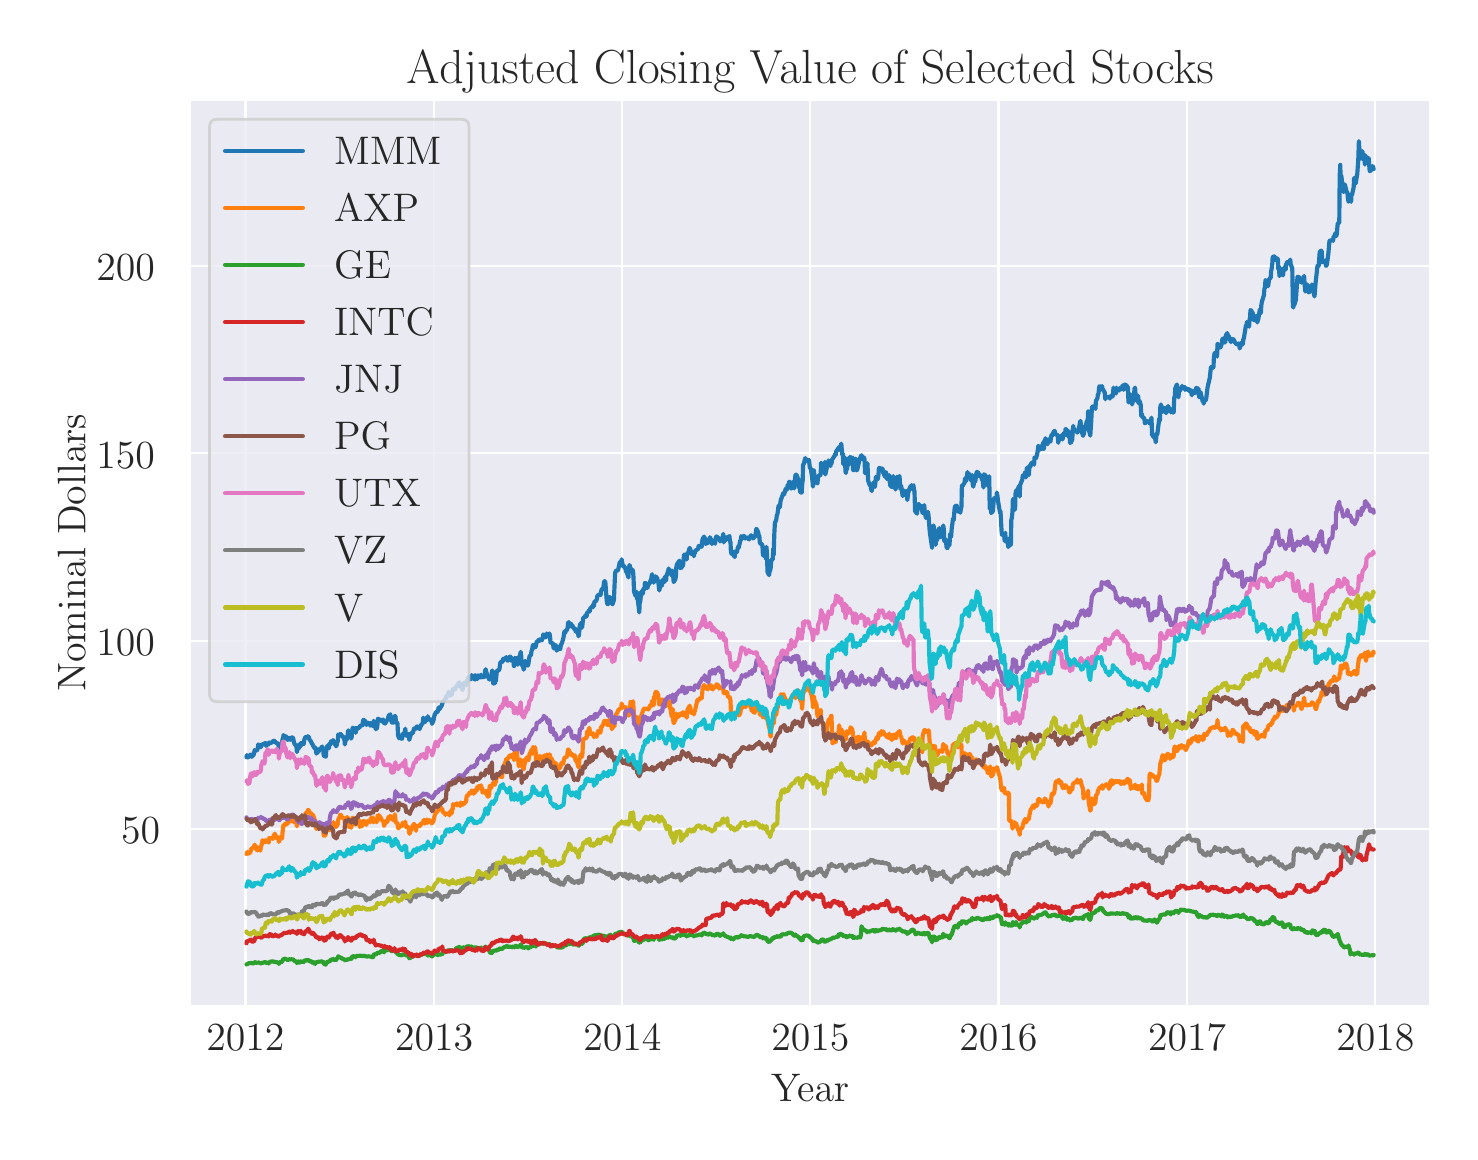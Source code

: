 \begingroup%
\makeatletter%
\begin{pgfpicture}%
\pgfpathrectangle{\pgfpointorigin}{\pgfqpoint{7.112in}{5.52in}}%
\pgfusepath{use as bounding box, clip}%
\begin{pgfscope}%
\pgfsetbuttcap%
\pgfsetmiterjoin%
\definecolor{currentfill}{rgb}{1.0,1.0,1.0}%
\pgfsetfillcolor{currentfill}%
\pgfsetlinewidth{0.0pt}%
\definecolor{currentstroke}{rgb}{1.0,1.0,1.0}%
\pgfsetstrokecolor{currentstroke}%
\pgfsetdash{}{0pt}%
\pgfpathmoveto{\pgfqpoint{0.0in}{0.0in}}%
\pgfpathlineto{\pgfqpoint{7.112in}{0.0in}}%
\pgfpathlineto{\pgfqpoint{7.112in}{5.52in}}%
\pgfpathlineto{\pgfqpoint{0.0in}{5.52in}}%
\pgfpathclose%
\pgfusepath{fill}%
\end{pgfscope}%
\begin{pgfscope}%
\pgfsetbuttcap%
\pgfsetmiterjoin%
\definecolor{currentfill}{rgb}{0.918,0.918,0.949}%
\pgfsetfillcolor{currentfill}%
\pgfsetlinewidth{0.0pt}%
\definecolor{currentstroke}{rgb}{0.0,0.0,0.0}%
\pgfsetstrokecolor{currentstroke}%
\pgfsetstrokeopacity{0.0}%
\pgfsetdash{}{0pt}%
\pgfpathmoveto{\pgfqpoint{0.812in}{0.629in}}%
\pgfpathlineto{\pgfqpoint{7.012in}{0.629in}}%
\pgfpathlineto{\pgfqpoint{7.012in}{5.159in}}%
\pgfpathlineto{\pgfqpoint{0.812in}{5.159in}}%
\pgfpathclose%
\pgfusepath{fill}%
\end{pgfscope}%
\begin{pgfscope}%
\pgfpathrectangle{\pgfqpoint{0.812in}{0.629in}}{\pgfqpoint{6.2in}{4.53in}}%
\pgfusepath{clip}%
\pgfsetroundcap%
\pgfsetroundjoin%
\pgfsetlinewidth{0.803pt}%
\definecolor{currentstroke}{rgb}{1.0,1.0,1.0}%
\pgfsetstrokecolor{currentstroke}%
\pgfsetdash{}{0pt}%
\pgfpathmoveto{\pgfqpoint{1.089in}{0.629in}}%
\pgfpathlineto{\pgfqpoint{1.089in}{5.159in}}%
\pgfusepath{stroke}%
\end{pgfscope}%
\begin{pgfscope}%
\definecolor{textcolor}{rgb}{0.15,0.15,0.15}%
\pgfsetstrokecolor{textcolor}%
\pgfsetfillcolor{textcolor}%
\pgftext[x=1.089in,y=0.532in,,top]{\color{textcolor}\rmfamily\fontsize{14.0}{16.8}\selectfont 2012}%
\end{pgfscope}%
\begin{pgfscope}%
\pgfpathrectangle{\pgfqpoint{0.812in}{0.629in}}{\pgfqpoint{6.2in}{4.53in}}%
\pgfusepath{clip}%
\pgfsetroundcap%
\pgfsetroundjoin%
\pgfsetlinewidth{0.803pt}%
\definecolor{currentstroke}{rgb}{1.0,1.0,1.0}%
\pgfsetstrokecolor{currentstroke}%
\pgfsetdash{}{0pt}%
\pgfpathmoveto{\pgfqpoint{2.032in}{0.629in}}%
\pgfpathlineto{\pgfqpoint{2.032in}{5.159in}}%
\pgfusepath{stroke}%
\end{pgfscope}%
\begin{pgfscope}%
\definecolor{textcolor}{rgb}{0.15,0.15,0.15}%
\pgfsetstrokecolor{textcolor}%
\pgfsetfillcolor{textcolor}%
\pgftext[x=2.032in,y=0.532in,,top]{\color{textcolor}\rmfamily\fontsize{14.0}{16.8}\selectfont 2013}%
\end{pgfscope}%
\begin{pgfscope}%
\pgfpathrectangle{\pgfqpoint{0.812in}{0.629in}}{\pgfqpoint{6.2in}{4.53in}}%
\pgfusepath{clip}%
\pgfsetroundcap%
\pgfsetroundjoin%
\pgfsetlinewidth{0.803pt}%
\definecolor{currentstroke}{rgb}{1.0,1.0,1.0}%
\pgfsetstrokecolor{currentstroke}%
\pgfsetdash{}{0pt}%
\pgfpathmoveto{\pgfqpoint{2.973in}{0.629in}}%
\pgfpathlineto{\pgfqpoint{2.973in}{5.159in}}%
\pgfusepath{stroke}%
\end{pgfscope}%
\begin{pgfscope}%
\definecolor{textcolor}{rgb}{0.15,0.15,0.15}%
\pgfsetstrokecolor{textcolor}%
\pgfsetfillcolor{textcolor}%
\pgftext[x=2.973in,y=0.532in,,top]{\color{textcolor}\rmfamily\fontsize{14.0}{16.8}\selectfont 2014}%
\end{pgfscope}%
\begin{pgfscope}%
\pgfpathrectangle{\pgfqpoint{0.812in}{0.629in}}{\pgfqpoint{6.2in}{4.53in}}%
\pgfusepath{clip}%
\pgfsetroundcap%
\pgfsetroundjoin%
\pgfsetlinewidth{0.803pt}%
\definecolor{currentstroke}{rgb}{1.0,1.0,1.0}%
\pgfsetstrokecolor{currentstroke}%
\pgfsetdash{}{0pt}%
\pgfpathmoveto{\pgfqpoint{3.913in}{0.629in}}%
\pgfpathlineto{\pgfqpoint{3.913in}{5.159in}}%
\pgfusepath{stroke}%
\end{pgfscope}%
\begin{pgfscope}%
\definecolor{textcolor}{rgb}{0.15,0.15,0.15}%
\pgfsetstrokecolor{textcolor}%
\pgfsetfillcolor{textcolor}%
\pgftext[x=3.913in,y=0.532in,,top]{\color{textcolor}\rmfamily\fontsize{14.0}{16.8}\selectfont 2015}%
\end{pgfscope}%
\begin{pgfscope}%
\pgfpathrectangle{\pgfqpoint{0.812in}{0.629in}}{\pgfqpoint{6.2in}{4.53in}}%
\pgfusepath{clip}%
\pgfsetroundcap%
\pgfsetroundjoin%
\pgfsetlinewidth{0.803pt}%
\definecolor{currentstroke}{rgb}{1.0,1.0,1.0}%
\pgfsetstrokecolor{currentstroke}%
\pgfsetdash{}{0pt}%
\pgfpathmoveto{\pgfqpoint{4.854in}{0.629in}}%
\pgfpathlineto{\pgfqpoint{4.854in}{5.159in}}%
\pgfusepath{stroke}%
\end{pgfscope}%
\begin{pgfscope}%
\definecolor{textcolor}{rgb}{0.15,0.15,0.15}%
\pgfsetstrokecolor{textcolor}%
\pgfsetfillcolor{textcolor}%
\pgftext[x=4.854in,y=0.532in,,top]{\color{textcolor}\rmfamily\fontsize{14.0}{16.8}\selectfont 2016}%
\end{pgfscope}%
\begin{pgfscope}%
\pgfpathrectangle{\pgfqpoint{0.812in}{0.629in}}{\pgfqpoint{6.2in}{4.53in}}%
\pgfusepath{clip}%
\pgfsetroundcap%
\pgfsetroundjoin%
\pgfsetlinewidth{0.803pt}%
\definecolor{currentstroke}{rgb}{1.0,1.0,1.0}%
\pgfsetstrokecolor{currentstroke}%
\pgfsetdash{}{0pt}%
\pgfpathmoveto{\pgfqpoint{5.797in}{0.629in}}%
\pgfpathlineto{\pgfqpoint{5.797in}{5.159in}}%
\pgfusepath{stroke}%
\end{pgfscope}%
\begin{pgfscope}%
\definecolor{textcolor}{rgb}{0.15,0.15,0.15}%
\pgfsetstrokecolor{textcolor}%
\pgfsetfillcolor{textcolor}%
\pgftext[x=5.797in,y=0.532in,,top]{\color{textcolor}\rmfamily\fontsize{14.0}{16.8}\selectfont 2017}%
\end{pgfscope}%
\begin{pgfscope}%
\pgfpathrectangle{\pgfqpoint{0.812in}{0.629in}}{\pgfqpoint{6.2in}{4.53in}}%
\pgfusepath{clip}%
\pgfsetroundcap%
\pgfsetroundjoin%
\pgfsetlinewidth{0.803pt}%
\definecolor{currentstroke}{rgb}{1.0,1.0,1.0}%
\pgfsetstrokecolor{currentstroke}%
\pgfsetdash{}{0pt}%
\pgfpathmoveto{\pgfqpoint{6.738in}{0.629in}}%
\pgfpathlineto{\pgfqpoint{6.738in}{5.159in}}%
\pgfusepath{stroke}%
\end{pgfscope}%
\begin{pgfscope}%
\definecolor{textcolor}{rgb}{0.15,0.15,0.15}%
\pgfsetstrokecolor{textcolor}%
\pgfsetfillcolor{textcolor}%
\pgftext[x=6.738in,y=0.532in,,top]{\color{textcolor}\rmfamily\fontsize{14.0}{16.8}\selectfont 2018}%
\end{pgfscope}%
\begin{pgfscope}%
\definecolor{textcolor}{rgb}{0.15,0.15,0.15}%
\pgfsetstrokecolor{textcolor}%
\pgfsetfillcolor{textcolor}%
\pgftext[x=3.912in,y=0.288in,,top]{\color{textcolor}\rmfamily\fontsize{14.0}{16.8}\selectfont Year}%
\end{pgfscope}%
\begin{pgfscope}%
\pgfpathrectangle{\pgfqpoint{0.812in}{0.629in}}{\pgfqpoint{6.2in}{4.53in}}%
\pgfusepath{clip}%
\pgfsetroundcap%
\pgfsetroundjoin%
\pgfsetlinewidth{0.803pt}%
\definecolor{currentstroke}{rgb}{1.0,1.0,1.0}%
\pgfsetstrokecolor{currentstroke}%
\pgfsetdash{}{0pt}%
\pgfpathmoveto{\pgfqpoint{0.812in}{1.515in}}%
\pgfpathlineto{\pgfqpoint{7.012in}{1.515in}}%
\pgfusepath{stroke}%
\end{pgfscope}%
\begin{pgfscope}%
\definecolor{textcolor}{rgb}{0.15,0.15,0.15}%
\pgfsetstrokecolor{textcolor}%
\pgfsetfillcolor{textcolor}%
\pgftext[x=0.467in,y=1.441in,left,base]{\color{textcolor}\rmfamily\fontsize{14.0}{16.8}\selectfont 50}%
\end{pgfscope}%
\begin{pgfscope}%
\pgfpathrectangle{\pgfqpoint{0.812in}{0.629in}}{\pgfqpoint{6.2in}{4.53in}}%
\pgfusepath{clip}%
\pgfsetroundcap%
\pgfsetroundjoin%
\pgfsetlinewidth{0.803pt}%
\definecolor{currentstroke}{rgb}{1.0,1.0,1.0}%
\pgfsetstrokecolor{currentstroke}%
\pgfsetdash{}{0pt}%
\pgfpathmoveto{\pgfqpoint{0.812in}{2.453in}}%
\pgfpathlineto{\pgfqpoint{7.012in}{2.453in}}%
\pgfusepath{stroke}%
\end{pgfscope}%
\begin{pgfscope}%
\definecolor{textcolor}{rgb}{0.15,0.15,0.15}%
\pgfsetstrokecolor{textcolor}%
\pgfsetfillcolor{textcolor}%
\pgftext[x=0.344in,y=2.38in,left,base]{\color{textcolor}\rmfamily\fontsize{14.0}{16.8}\selectfont 100}%
\end{pgfscope}%
\begin{pgfscope}%
\pgfpathrectangle{\pgfqpoint{0.812in}{0.629in}}{\pgfqpoint{6.2in}{4.53in}}%
\pgfusepath{clip}%
\pgfsetroundcap%
\pgfsetroundjoin%
\pgfsetlinewidth{0.803pt}%
\definecolor{currentstroke}{rgb}{1.0,1.0,1.0}%
\pgfsetstrokecolor{currentstroke}%
\pgfsetdash{}{0pt}%
\pgfpathmoveto{\pgfqpoint{0.812in}{3.392in}}%
\pgfpathlineto{\pgfqpoint{7.012in}{3.392in}}%
\pgfusepath{stroke}%
\end{pgfscope}%
\begin{pgfscope}%
\definecolor{textcolor}{rgb}{0.15,0.15,0.15}%
\pgfsetstrokecolor{textcolor}%
\pgfsetfillcolor{textcolor}%
\pgftext[x=0.344in,y=3.318in,left,base]{\color{textcolor}\rmfamily\fontsize{14.0}{16.8}\selectfont 150}%
\end{pgfscope}%
\begin{pgfscope}%
\pgfpathrectangle{\pgfqpoint{0.812in}{0.629in}}{\pgfqpoint{6.2in}{4.53in}}%
\pgfusepath{clip}%
\pgfsetroundcap%
\pgfsetroundjoin%
\pgfsetlinewidth{0.803pt}%
\definecolor{currentstroke}{rgb}{1.0,1.0,1.0}%
\pgfsetstrokecolor{currentstroke}%
\pgfsetdash{}{0pt}%
\pgfpathmoveto{\pgfqpoint{0.812in}{4.33in}}%
\pgfpathlineto{\pgfqpoint{7.012in}{4.33in}}%
\pgfusepath{stroke}%
\end{pgfscope}%
\begin{pgfscope}%
\definecolor{textcolor}{rgb}{0.15,0.15,0.15}%
\pgfsetstrokecolor{textcolor}%
\pgfsetfillcolor{textcolor}%
\pgftext[x=0.344in,y=4.256in,left,base]{\color{textcolor}\rmfamily\fontsize{14.0}{16.8}\selectfont 200}%
\end{pgfscope}%
\begin{pgfscope}%
\definecolor{textcolor}{rgb}{0.15,0.15,0.15}%
\pgfsetstrokecolor{textcolor}%
\pgfsetfillcolor{textcolor}%
\pgftext[x=0.288in,y=2.894in,,bottom,rotate=90.0]{\color{textcolor}\rmfamily\fontsize{14.0}{16.8}\selectfont Nominal Dollars}%
\end{pgfscope}%
\begin{pgfscope}%
\pgfpathrectangle{\pgfqpoint{0.812in}{0.629in}}{\pgfqpoint{6.2in}{4.53in}}%
\pgfusepath{clip}%
\pgfsetroundcap%
\pgfsetroundjoin%
\pgfsetlinewidth{1.506pt}%
\definecolor{currentstroke}{rgb}{0.122,0.467,0.706}%
\pgfsetstrokecolor{currentstroke}%
\pgfsetdash{}{0pt}%
\pgfpathmoveto{\pgfqpoint{1.094in}{1.872in}}%
\pgfpathlineto{\pgfqpoint{1.096in}{1.883in}}%
\pgfpathlineto{\pgfqpoint{1.102in}{1.871in}}%
\pgfpathlineto{\pgfqpoint{1.109in}{1.878in}}%
\pgfpathlineto{\pgfqpoint{1.112in}{1.885in}}%
\pgfpathlineto{\pgfqpoint{1.115in}{1.877in}}%
\pgfpathlineto{\pgfqpoint{1.117in}{1.885in}}%
\pgfpathlineto{\pgfqpoint{1.12in}{1.874in}}%
\pgfpathlineto{\pgfqpoint{1.13in}{1.884in}}%
\pgfpathlineto{\pgfqpoint{1.135in}{1.908in}}%
\pgfpathlineto{\pgfqpoint{1.138in}{1.906in}}%
\pgfpathlineto{\pgfqpoint{1.145in}{1.905in}}%
\pgfpathlineto{\pgfqpoint{1.148in}{1.91in}}%
\pgfpathlineto{\pgfqpoint{1.151in}{1.919in}}%
\pgfpathlineto{\pgfqpoint{1.153in}{1.936in}}%
\pgfpathlineto{\pgfqpoint{1.156in}{1.934in}}%
\pgfpathlineto{\pgfqpoint{1.163in}{1.932in}}%
\pgfpathlineto{\pgfqpoint{1.166in}{1.922in}}%
\pgfpathlineto{\pgfqpoint{1.169in}{1.932in}}%
\pgfpathlineto{\pgfqpoint{1.171in}{1.934in}}%
\pgfpathlineto{\pgfqpoint{1.174in}{1.938in}}%
\pgfpathlineto{\pgfqpoint{1.182in}{1.936in}}%
\pgfpathlineto{\pgfqpoint{1.184in}{1.941in}}%
\pgfpathlineto{\pgfqpoint{1.189in}{1.943in}}%
\pgfpathlineto{\pgfqpoint{1.192in}{1.929in}}%
\pgfpathlineto{\pgfqpoint{1.2in}{1.943in}}%
\pgfpathlineto{\pgfqpoint{1.202in}{1.942in}}%
\pgfpathlineto{\pgfqpoint{1.205in}{1.936in}}%
\pgfpathlineto{\pgfqpoint{1.207in}{1.946in}}%
\pgfpathlineto{\pgfqpoint{1.21in}{1.945in}}%
\pgfpathlineto{\pgfqpoint{1.22in}{1.945in}}%
\pgfpathlineto{\pgfqpoint{1.225in}{1.95in}}%
\pgfpathlineto{\pgfqpoint{1.228in}{1.955in}}%
\pgfpathlineto{\pgfqpoint{1.236in}{1.953in}}%
\pgfpathlineto{\pgfqpoint{1.238in}{1.948in}}%
\pgfpathlineto{\pgfqpoint{1.241in}{1.945in}}%
\pgfpathlineto{\pgfqpoint{1.243in}{1.944in}}%
\pgfpathlineto{\pgfqpoint{1.246in}{1.944in}}%
\pgfpathlineto{\pgfqpoint{1.254in}{1.937in}}%
\pgfpathlineto{\pgfqpoint{1.256in}{1.904in}}%
\pgfpathlineto{\pgfqpoint{1.259in}{1.912in}}%
\pgfpathlineto{\pgfqpoint{1.261in}{1.932in}}%
\pgfpathlineto{\pgfqpoint{1.264in}{1.933in}}%
\pgfpathlineto{\pgfqpoint{1.272in}{1.945in}}%
\pgfpathlineto{\pgfqpoint{1.274in}{1.963in}}%
\pgfpathlineto{\pgfqpoint{1.277in}{1.965in}}%
\pgfpathlineto{\pgfqpoint{1.279in}{1.983in}}%
\pgfpathlineto{\pgfqpoint{1.282in}{1.976in}}%
\pgfpathlineto{\pgfqpoint{1.29in}{1.979in}}%
\pgfpathlineto{\pgfqpoint{1.298in}{1.961in}}%
\pgfpathlineto{\pgfqpoint{1.3in}{1.959in}}%
\pgfpathlineto{\pgfqpoint{1.308in}{1.969in}}%
\pgfpathlineto{\pgfqpoint{1.31in}{1.969in}}%
\pgfpathlineto{\pgfqpoint{1.313in}{1.959in}}%
\pgfpathlineto{\pgfqpoint{1.316in}{1.964in}}%
\pgfpathlineto{\pgfqpoint{1.318in}{1.971in}}%
\pgfpathlineto{\pgfqpoint{1.326in}{1.971in}}%
\pgfpathlineto{\pgfqpoint{1.328in}{1.964in}}%
\pgfpathlineto{\pgfqpoint{1.331in}{1.949in}}%
\pgfpathlineto{\pgfqpoint{1.334in}{1.94in}}%
\pgfpathlineto{\pgfqpoint{1.344in}{1.926in}}%
\pgfpathlineto{\pgfqpoint{1.346in}{1.898in}}%
\pgfpathlineto{\pgfqpoint{1.349in}{1.91in}}%
\pgfpathlineto{\pgfqpoint{1.352in}{1.934in}}%
\pgfpathlineto{\pgfqpoint{1.354in}{1.916in}}%
\pgfpathlineto{\pgfqpoint{1.362in}{1.927in}}%
\pgfpathlineto{\pgfqpoint{1.365in}{1.943in}}%
\pgfpathlineto{\pgfqpoint{1.37in}{1.933in}}%
\pgfpathlineto{\pgfqpoint{1.372in}{1.944in}}%
\pgfpathlineto{\pgfqpoint{1.38in}{1.938in}}%
\pgfpathlineto{\pgfqpoint{1.383in}{1.959in}}%
\pgfpathlineto{\pgfqpoint{1.385in}{1.964in}}%
\pgfpathlineto{\pgfqpoint{1.388in}{1.972in}}%
\pgfpathlineto{\pgfqpoint{1.39in}{1.973in}}%
\pgfpathlineto{\pgfqpoint{1.398in}{1.973in}}%
\pgfpathlineto{\pgfqpoint{1.401in}{1.977in}}%
\pgfpathlineto{\pgfqpoint{1.403in}{1.975in}}%
\pgfpathlineto{\pgfqpoint{1.406in}{1.973in}}%
\pgfpathlineto{\pgfqpoint{1.408in}{1.962in}}%
\pgfpathlineto{\pgfqpoint{1.416in}{1.952in}}%
\pgfpathlineto{\pgfqpoint{1.419in}{1.945in}}%
\pgfpathlineto{\pgfqpoint{1.421in}{1.94in}}%
\pgfpathlineto{\pgfqpoint{1.424in}{1.938in}}%
\pgfpathlineto{\pgfqpoint{1.426in}{1.932in}}%
\pgfpathlineto{\pgfqpoint{1.434in}{1.918in}}%
\pgfpathlineto{\pgfqpoint{1.437in}{1.917in}}%
\pgfpathlineto{\pgfqpoint{1.439in}{1.92in}}%
\pgfpathlineto{\pgfqpoint{1.444in}{1.89in}}%
\pgfpathlineto{\pgfqpoint{1.452in}{1.905in}}%
\pgfpathlineto{\pgfqpoint{1.455in}{1.9in}}%
\pgfpathlineto{\pgfqpoint{1.457in}{1.911in}}%
\pgfpathlineto{\pgfqpoint{1.46in}{1.914in}}%
\pgfpathlineto{\pgfqpoint{1.462in}{1.911in}}%
\pgfpathlineto{\pgfqpoint{1.473in}{1.926in}}%
\pgfpathlineto{\pgfqpoint{1.475in}{1.905in}}%
\pgfpathlineto{\pgfqpoint{1.478in}{1.905in}}%
\pgfpathlineto{\pgfqpoint{1.48in}{1.88in}}%
\pgfpathlineto{\pgfqpoint{1.491in}{1.875in}}%
\pgfpathlineto{\pgfqpoint{1.493in}{1.908in}}%
\pgfpathlineto{\pgfqpoint{1.496in}{1.922in}}%
\pgfpathlineto{\pgfqpoint{1.499in}{1.93in}}%
\pgfpathlineto{\pgfqpoint{1.506in}{1.917in}}%
\pgfpathlineto{\pgfqpoint{1.509in}{1.941in}}%
\pgfpathlineto{\pgfqpoint{1.511in}{1.932in}}%
\pgfpathlineto{\pgfqpoint{1.517in}{1.952in}}%
\pgfpathlineto{\pgfqpoint{1.524in}{1.95in}}%
\pgfpathlineto{\pgfqpoint{1.527in}{1.958in}}%
\pgfpathlineto{\pgfqpoint{1.529in}{1.954in}}%
\pgfpathlineto{\pgfqpoint{1.532in}{1.941in}}%
\pgfpathlineto{\pgfqpoint{1.535in}{1.943in}}%
\pgfpathlineto{\pgfqpoint{1.542in}{1.927in}}%
\pgfpathlineto{\pgfqpoint{1.545in}{1.933in}}%
\pgfpathlineto{\pgfqpoint{1.547in}{1.948in}}%
\pgfpathlineto{\pgfqpoint{1.55in}{1.948in}}%
\pgfpathlineto{\pgfqpoint{1.553in}{1.986in}}%
\pgfpathlineto{\pgfqpoint{1.56in}{1.981in}}%
\pgfpathlineto{\pgfqpoint{1.563in}{1.988in}}%
\pgfpathlineto{\pgfqpoint{1.568in}{1.986in}}%
\pgfpathlineto{\pgfqpoint{1.571in}{1.977in}}%
\pgfpathlineto{\pgfqpoint{1.578in}{1.976in}}%
\pgfpathlineto{\pgfqpoint{1.581in}{1.965in}}%
\pgfpathlineto{\pgfqpoint{1.584in}{1.959in}}%
\pgfpathlineto{\pgfqpoint{1.586in}{1.936in}}%
\pgfpathlineto{\pgfqpoint{1.589in}{1.955in}}%
\pgfpathlineto{\pgfqpoint{1.596in}{1.963in}}%
\pgfpathlineto{\pgfqpoint{1.599in}{1.977in}}%
\pgfpathlineto{\pgfqpoint{1.602in}{2.006in}}%
\pgfpathlineto{\pgfqpoint{1.604in}{2.006in}}%
\pgfpathlineto{\pgfqpoint{1.607in}{1.993in}}%
\pgfpathlineto{\pgfqpoint{1.615in}{1.983in}}%
\pgfpathlineto{\pgfqpoint{1.617in}{1.965in}}%
\pgfpathlineto{\pgfqpoint{1.62in}{1.973in}}%
\pgfpathlineto{\pgfqpoint{1.622in}{2.002in}}%
\pgfpathlineto{\pgfqpoint{1.625in}{2.02in}}%
\pgfpathlineto{\pgfqpoint{1.633in}{2.013in}}%
\pgfpathlineto{\pgfqpoint{1.638in}{2.012in}}%
\pgfpathlineto{\pgfqpoint{1.64in}{1.994in}}%
\pgfpathlineto{\pgfqpoint{1.643in}{2.019in}}%
\pgfpathlineto{\pgfqpoint{1.651in}{2.015in}}%
\pgfpathlineto{\pgfqpoint{1.653in}{2.019in}}%
\pgfpathlineto{\pgfqpoint{1.658in}{2.018in}}%
\pgfpathlineto{\pgfqpoint{1.661in}{2.029in}}%
\pgfpathlineto{\pgfqpoint{1.669in}{2.03in}}%
\pgfpathlineto{\pgfqpoint{1.671in}{2.029in}}%
\pgfpathlineto{\pgfqpoint{1.674in}{2.033in}}%
\pgfpathlineto{\pgfqpoint{1.676in}{2.051in}}%
\pgfpathlineto{\pgfqpoint{1.679in}{2.059in}}%
\pgfpathlineto{\pgfqpoint{1.687in}{2.054in}}%
\pgfpathlineto{\pgfqpoint{1.689in}{2.043in}}%
\pgfpathlineto{\pgfqpoint{1.692in}{2.044in}}%
\pgfpathlineto{\pgfqpoint{1.694in}{2.033in}}%
\pgfpathlineto{\pgfqpoint{1.697in}{2.046in}}%
\pgfpathlineto{\pgfqpoint{1.705in}{2.043in}}%
\pgfpathlineto{\pgfqpoint{1.707in}{2.038in}}%
\pgfpathlineto{\pgfqpoint{1.71in}{2.04in}}%
\pgfpathlineto{\pgfqpoint{1.712in}{2.03in}}%
\pgfpathlineto{\pgfqpoint{1.715in}{2.043in}}%
\pgfpathlineto{\pgfqpoint{1.725in}{2.028in}}%
\pgfpathlineto{\pgfqpoint{1.728in}{2.029in}}%
\pgfpathlineto{\pgfqpoint{1.73in}{2.054in}}%
\pgfpathlineto{\pgfqpoint{1.733in}{2.046in}}%
\pgfpathlineto{\pgfqpoint{1.741in}{2.012in}}%
\pgfpathlineto{\pgfqpoint{1.743in}{2.02in}}%
\pgfpathlineto{\pgfqpoint{1.746in}{2.015in}}%
\pgfpathlineto{\pgfqpoint{1.749in}{2.034in}}%
\pgfpathlineto{\pgfqpoint{1.751in}{2.065in}}%
\pgfpathlineto{\pgfqpoint{1.759in}{2.061in}}%
\pgfpathlineto{\pgfqpoint{1.761in}{2.056in}}%
\pgfpathlineto{\pgfqpoint{1.764in}{2.059in}}%
\pgfpathlineto{\pgfqpoint{1.767in}{2.058in}}%
\pgfpathlineto{\pgfqpoint{1.769in}{2.052in}}%
\pgfpathlineto{\pgfqpoint{1.777in}{2.061in}}%
\pgfpathlineto{\pgfqpoint{1.779in}{2.046in}}%
\pgfpathlineto{\pgfqpoint{1.782in}{2.043in}}%
\pgfpathlineto{\pgfqpoint{1.785in}{2.046in}}%
\pgfpathlineto{\pgfqpoint{1.787in}{2.04in}}%
\pgfpathlineto{\pgfqpoint{1.797in}{2.058in}}%
\pgfpathlineto{\pgfqpoint{1.8in}{2.061in}}%
\pgfpathlineto{\pgfqpoint{1.805in}{2.08in}}%
\pgfpathlineto{\pgfqpoint{1.813in}{2.087in}}%
\pgfpathlineto{\pgfqpoint{1.816in}{2.064in}}%
\pgfpathlineto{\pgfqpoint{1.818in}{2.054in}}%
\pgfpathlineto{\pgfqpoint{1.821in}{2.046in}}%
\pgfpathlineto{\pgfqpoint{1.823in}{2.045in}}%
\pgfpathlineto{\pgfqpoint{1.831in}{2.046in}}%
\pgfpathlineto{\pgfqpoint{1.834in}{2.069in}}%
\pgfpathlineto{\pgfqpoint{1.836in}{2.078in}}%
\pgfpathlineto{\pgfqpoint{1.839in}{2.077in}}%
\pgfpathlineto{\pgfqpoint{1.841in}{2.048in}}%
\pgfpathlineto{\pgfqpoint{1.849in}{2.042in}}%
\pgfpathlineto{\pgfqpoint{1.852in}{1.981in}}%
\pgfpathlineto{\pgfqpoint{1.854in}{1.976in}}%
\pgfpathlineto{\pgfqpoint{1.857in}{1.967in}}%
\pgfpathlineto{\pgfqpoint{1.859in}{1.97in}}%
\pgfpathlineto{\pgfqpoint{1.872in}{1.964in}}%
\pgfpathlineto{\pgfqpoint{1.875in}{1.99in}}%
\pgfpathlineto{\pgfqpoint{1.877in}{1.985in}}%
\pgfpathlineto{\pgfqpoint{1.885in}{1.995in}}%
\pgfpathlineto{\pgfqpoint{1.888in}{2.015in}}%
\pgfpathlineto{\pgfqpoint{1.89in}{1.992in}}%
\pgfpathlineto{\pgfqpoint{1.893in}{1.979in}}%
\pgfpathlineto{\pgfqpoint{1.895in}{1.983in}}%
\pgfpathlineto{\pgfqpoint{1.903in}{1.989in}}%
\pgfpathlineto{\pgfqpoint{1.906in}{1.987in}}%
\pgfpathlineto{\pgfqpoint{1.908in}{1.959in}}%
\pgfpathlineto{\pgfqpoint{1.911in}{1.97in}}%
\pgfpathlineto{\pgfqpoint{1.913in}{1.978in}}%
\pgfpathlineto{\pgfqpoint{1.921in}{1.995in}}%
\pgfpathlineto{\pgfqpoint{1.924in}{1.996in}}%
\pgfpathlineto{\pgfqpoint{1.926in}{1.994in}}%
\pgfpathlineto{\pgfqpoint{1.932in}{2.016in}}%
\pgfpathlineto{\pgfqpoint{1.939in}{2.013in}}%
\pgfpathlineto{\pgfqpoint{1.942in}{2.016in}}%
\pgfpathlineto{\pgfqpoint{1.944in}{2.026in}}%
\pgfpathlineto{\pgfqpoint{1.947in}{2.021in}}%
\pgfpathlineto{\pgfqpoint{1.95in}{2.026in}}%
\pgfpathlineto{\pgfqpoint{1.96in}{2.013in}}%
\pgfpathlineto{\pgfqpoint{1.962in}{2.023in}}%
\pgfpathlineto{\pgfqpoint{1.965in}{2.026in}}%
\pgfpathlineto{\pgfqpoint{1.968in}{2.035in}}%
\pgfpathlineto{\pgfqpoint{1.975in}{2.041in}}%
\pgfpathlineto{\pgfqpoint{1.978in}{2.07in}}%
\pgfpathlineto{\pgfqpoint{1.983in}{2.051in}}%
\pgfpathlineto{\pgfqpoint{1.986in}{2.048in}}%
\pgfpathlineto{\pgfqpoint{1.993in}{2.059in}}%
\pgfpathlineto{\pgfqpoint{1.996in}{2.072in}}%
\pgfpathlineto{\pgfqpoint{1.999in}{2.059in}}%
\pgfpathlineto{\pgfqpoint{2.001in}{2.077in}}%
\pgfpathlineto{\pgfqpoint{2.004in}{2.06in}}%
\pgfpathlineto{\pgfqpoint{2.011in}{2.062in}}%
\pgfpathlineto{\pgfqpoint{2.017in}{2.06in}}%
\pgfpathlineto{\pgfqpoint{2.019in}{2.053in}}%
\pgfpathlineto{\pgfqpoint{2.022in}{2.039in}}%
\pgfpathlineto{\pgfqpoint{2.029in}{2.057in}}%
\pgfpathlineto{\pgfqpoint{2.035in}{2.087in}}%
\pgfpathlineto{\pgfqpoint{2.037in}{2.085in}}%
\pgfpathlineto{\pgfqpoint{2.04in}{2.097in}}%
\pgfpathlineto{\pgfqpoint{2.05in}{2.099in}}%
\pgfpathlineto{\pgfqpoint{2.053in}{2.113in}}%
\pgfpathlineto{\pgfqpoint{2.055in}{2.121in}}%
\pgfpathlineto{\pgfqpoint{2.058in}{2.111in}}%
\pgfpathlineto{\pgfqpoint{2.071in}{2.132in}}%
\pgfpathlineto{\pgfqpoint{2.073in}{2.14in}}%
\pgfpathlineto{\pgfqpoint{2.076in}{2.15in}}%
\pgfpathlineto{\pgfqpoint{2.091in}{2.165in}}%
\pgfpathlineto{\pgfqpoint{2.094in}{2.18in}}%
\pgfpathlineto{\pgfqpoint{2.102in}{2.181in}}%
\pgfpathlineto{\pgfqpoint{2.104in}{2.199in}}%
\pgfpathlineto{\pgfqpoint{2.107in}{2.183in}}%
\pgfpathlineto{\pgfqpoint{2.109in}{2.179in}}%
\pgfpathlineto{\pgfqpoint{2.112in}{2.195in}}%
\pgfpathlineto{\pgfqpoint{2.12in}{2.183in}}%
\pgfpathlineto{\pgfqpoint{2.122in}{2.194in}}%
\pgfpathlineto{\pgfqpoint{2.125in}{2.213in}}%
\pgfpathlineto{\pgfqpoint{2.127in}{2.206in}}%
\pgfpathlineto{\pgfqpoint{2.13in}{2.213in}}%
\pgfpathlineto{\pgfqpoint{2.138in}{2.212in}}%
\pgfpathlineto{\pgfqpoint{2.14in}{2.226in}}%
\pgfpathlineto{\pgfqpoint{2.143in}{2.226in}}%
\pgfpathlineto{\pgfqpoint{2.145in}{2.225in}}%
\pgfpathlineto{\pgfqpoint{2.148in}{2.232in}}%
\pgfpathlineto{\pgfqpoint{2.158in}{2.247in}}%
\pgfpathlineto{\pgfqpoint{2.161in}{2.231in}}%
\pgfpathlineto{\pgfqpoint{2.163in}{2.224in}}%
\pgfpathlineto{\pgfqpoint{2.166in}{2.237in}}%
\pgfpathlineto{\pgfqpoint{2.174in}{2.208in}}%
\pgfpathlineto{\pgfqpoint{2.176in}{2.217in}}%
\pgfpathlineto{\pgfqpoint{2.179in}{2.238in}}%
\pgfpathlineto{\pgfqpoint{2.181in}{2.244in}}%
\pgfpathlineto{\pgfqpoint{2.184in}{2.241in}}%
\pgfpathlineto{\pgfqpoint{2.192in}{2.233in}}%
\pgfpathlineto{\pgfqpoint{2.194in}{2.252in}}%
\pgfpathlineto{\pgfqpoint{2.197in}{2.255in}}%
\pgfpathlineto{\pgfqpoint{2.2in}{2.253in}}%
\pgfpathlineto{\pgfqpoint{2.202in}{2.272in}}%
\pgfpathlineto{\pgfqpoint{2.21in}{2.273in}}%
\pgfpathlineto{\pgfqpoint{2.212in}{2.263in}}%
\pgfpathlineto{\pgfqpoint{2.215in}{2.262in}}%
\pgfpathlineto{\pgfqpoint{2.218in}{2.277in}}%
\pgfpathlineto{\pgfqpoint{2.22in}{2.283in}}%
\pgfpathlineto{\pgfqpoint{2.228in}{2.267in}}%
\pgfpathlineto{\pgfqpoint{2.23in}{2.263in}}%
\pgfpathlineto{\pgfqpoint{2.233in}{2.271in}}%
\pgfpathlineto{\pgfqpoint{2.236in}{2.26in}}%
\pgfpathlineto{\pgfqpoint{2.238in}{2.283in}}%
\pgfpathlineto{\pgfqpoint{2.246in}{2.263in}}%
\pgfpathlineto{\pgfqpoint{2.248in}{2.278in}}%
\pgfpathlineto{\pgfqpoint{2.251in}{2.265in}}%
\pgfpathlineto{\pgfqpoint{2.254in}{2.282in}}%
\pgfpathlineto{\pgfqpoint{2.264in}{2.271in}}%
\pgfpathlineto{\pgfqpoint{2.267in}{2.285in}}%
\pgfpathlineto{\pgfqpoint{2.269in}{2.271in}}%
\pgfpathlineto{\pgfqpoint{2.272in}{2.274in}}%
\pgfpathlineto{\pgfqpoint{2.274in}{2.273in}}%
\pgfpathlineto{\pgfqpoint{2.282in}{2.273in}}%
\pgfpathlineto{\pgfqpoint{2.285in}{2.276in}}%
\pgfpathlineto{\pgfqpoint{2.287in}{2.304in}}%
\pgfpathlineto{\pgfqpoint{2.29in}{2.312in}}%
\pgfpathlineto{\pgfqpoint{2.292in}{2.303in}}%
\pgfpathlineto{\pgfqpoint{2.3in}{2.273in}}%
\pgfpathlineto{\pgfqpoint{2.303in}{2.279in}}%
\pgfpathlineto{\pgfqpoint{2.305in}{2.268in}}%
\pgfpathlineto{\pgfqpoint{2.308in}{2.26in}}%
\pgfpathlineto{\pgfqpoint{2.31in}{2.272in}}%
\pgfpathlineto{\pgfqpoint{2.318in}{2.273in}}%
\pgfpathlineto{\pgfqpoint{2.321in}{2.299in}}%
\pgfpathlineto{\pgfqpoint{2.323in}{2.306in}}%
\pgfpathlineto{\pgfqpoint{2.326in}{2.259in}}%
\pgfpathlineto{\pgfqpoint{2.328in}{2.241in}}%
\pgfpathlineto{\pgfqpoint{2.336in}{2.242in}}%
\pgfpathlineto{\pgfqpoint{2.339in}{2.256in}}%
\pgfpathlineto{\pgfqpoint{2.341in}{2.253in}}%
\pgfpathlineto{\pgfqpoint{2.346in}{2.306in}}%
\pgfpathlineto{\pgfqpoint{2.354in}{2.306in}}%
\pgfpathlineto{\pgfqpoint{2.359in}{2.312in}}%
\pgfpathlineto{\pgfqpoint{2.362in}{2.339in}}%
\pgfpathlineto{\pgfqpoint{2.364in}{2.348in}}%
\pgfpathlineto{\pgfqpoint{2.372in}{2.349in}}%
\pgfpathlineto{\pgfqpoint{2.375in}{2.35in}}%
\pgfpathlineto{\pgfqpoint{2.377in}{2.365in}}%
\pgfpathlineto{\pgfqpoint{2.38in}{2.358in}}%
\pgfpathlineto{\pgfqpoint{2.383in}{2.363in}}%
\pgfpathlineto{\pgfqpoint{2.39in}{2.368in}}%
\pgfpathlineto{\pgfqpoint{2.393in}{2.373in}}%
\pgfpathlineto{\pgfqpoint{2.395in}{2.363in}}%
\pgfpathlineto{\pgfqpoint{2.398in}{2.357in}}%
\pgfpathlineto{\pgfqpoint{2.401in}{2.355in}}%
\pgfpathlineto{\pgfqpoint{2.411in}{2.376in}}%
\pgfpathlineto{\pgfqpoint{2.413in}{2.369in}}%
\pgfpathlineto{\pgfqpoint{2.416in}{2.374in}}%
\pgfpathlineto{\pgfqpoint{2.419in}{2.355in}}%
\pgfpathlineto{\pgfqpoint{2.426in}{2.361in}}%
\pgfpathlineto{\pgfqpoint{2.429in}{2.351in}}%
\pgfpathlineto{\pgfqpoint{2.431in}{2.328in}}%
\pgfpathlineto{\pgfqpoint{2.434in}{2.329in}}%
\pgfpathlineto{\pgfqpoint{2.437in}{2.369in}}%
\pgfpathlineto{\pgfqpoint{2.444in}{2.364in}}%
\pgfpathlineto{\pgfqpoint{2.447in}{2.354in}}%
\pgfpathlineto{\pgfqpoint{2.45in}{2.335in}}%
\pgfpathlineto{\pgfqpoint{2.452in}{2.37in}}%
\pgfpathlineto{\pgfqpoint{2.455in}{2.367in}}%
\pgfpathlineto{\pgfqpoint{2.462in}{2.382in}}%
\pgfpathlineto{\pgfqpoint{2.465in}{2.399in}}%
\pgfpathlineto{\pgfqpoint{2.468in}{2.376in}}%
\pgfpathlineto{\pgfqpoint{2.47in}{2.331in}}%
\pgfpathlineto{\pgfqpoint{2.473in}{2.344in}}%
\pgfpathlineto{\pgfqpoint{2.48in}{2.31in}}%
\pgfpathlineto{\pgfqpoint{2.483in}{2.322in}}%
\pgfpathlineto{\pgfqpoint{2.486in}{2.345in}}%
\pgfpathlineto{\pgfqpoint{2.488in}{2.354in}}%
\pgfpathlineto{\pgfqpoint{2.491in}{2.34in}}%
\pgfpathlineto{\pgfqpoint{2.498in}{2.339in}}%
\pgfpathlineto{\pgfqpoint{2.501in}{2.33in}}%
\pgfpathlineto{\pgfqpoint{2.504in}{2.342in}}%
\pgfpathlineto{\pgfqpoint{2.509in}{2.376in}}%
\pgfpathlineto{\pgfqpoint{2.517in}{2.385in}}%
\pgfpathlineto{\pgfqpoint{2.519in}{2.405in}}%
\pgfpathlineto{\pgfqpoint{2.522in}{2.406in}}%
\pgfpathlineto{\pgfqpoint{2.524in}{2.424in}}%
\pgfpathlineto{\pgfqpoint{2.527in}{2.433in}}%
\pgfpathlineto{\pgfqpoint{2.535in}{2.429in}}%
\pgfpathlineto{\pgfqpoint{2.537in}{2.421in}}%
\pgfpathlineto{\pgfqpoint{2.54in}{2.425in}}%
\pgfpathlineto{\pgfqpoint{2.545in}{2.451in}}%
\pgfpathlineto{\pgfqpoint{2.553in}{2.452in}}%
\pgfpathlineto{\pgfqpoint{2.555in}{2.46in}}%
\pgfpathlineto{\pgfqpoint{2.558in}{2.453in}}%
\pgfpathlineto{\pgfqpoint{2.56in}{2.456in}}%
\pgfpathlineto{\pgfqpoint{2.563in}{2.462in}}%
\pgfpathlineto{\pgfqpoint{2.571in}{2.457in}}%
\pgfpathlineto{\pgfqpoint{2.573in}{2.461in}}%
\pgfpathlineto{\pgfqpoint{2.576in}{2.47in}}%
\pgfpathlineto{\pgfqpoint{2.578in}{2.486in}}%
\pgfpathlineto{\pgfqpoint{2.581in}{2.484in}}%
\pgfpathlineto{\pgfqpoint{2.589in}{2.478in}}%
\pgfpathlineto{\pgfqpoint{2.591in}{2.472in}}%
\pgfpathlineto{\pgfqpoint{2.594in}{2.477in}}%
\pgfpathlineto{\pgfqpoint{2.596in}{2.491in}}%
\pgfpathlineto{\pgfqpoint{2.599in}{2.485in}}%
\pgfpathlineto{\pgfqpoint{2.607in}{2.486in}}%
\pgfpathlineto{\pgfqpoint{2.609in}{2.491in}}%
\pgfpathlineto{\pgfqpoint{2.612in}{2.473in}}%
\pgfpathlineto{\pgfqpoint{2.614in}{2.445in}}%
\pgfpathlineto{\pgfqpoint{2.617in}{2.446in}}%
\pgfpathlineto{\pgfqpoint{2.625in}{2.441in}}%
\pgfpathlineto{\pgfqpoint{2.627in}{2.438in}}%
\pgfpathlineto{\pgfqpoint{2.63in}{2.416in}}%
\pgfpathlineto{\pgfqpoint{2.633in}{2.436in}}%
\pgfpathlineto{\pgfqpoint{2.635in}{2.432in}}%
\pgfpathlineto{\pgfqpoint{2.643in}{2.431in}}%
\pgfpathlineto{\pgfqpoint{2.645in}{2.405in}}%
\pgfpathlineto{\pgfqpoint{2.653in}{2.418in}}%
\pgfpathlineto{\pgfqpoint{2.663in}{2.413in}}%
\pgfpathlineto{\pgfqpoint{2.666in}{2.434in}}%
\pgfpathlineto{\pgfqpoint{2.669in}{2.439in}}%
\pgfpathlineto{\pgfqpoint{2.671in}{2.442in}}%
\pgfpathlineto{\pgfqpoint{2.679in}{2.47in}}%
\pgfpathlineto{\pgfqpoint{2.681in}{2.484in}}%
\pgfpathlineto{\pgfqpoint{2.684in}{2.502in}}%
\pgfpathlineto{\pgfqpoint{2.687in}{2.493in}}%
\pgfpathlineto{\pgfqpoint{2.689in}{2.5in}}%
\pgfpathlineto{\pgfqpoint{2.697in}{2.51in}}%
\pgfpathlineto{\pgfqpoint{2.7in}{2.521in}}%
\pgfpathlineto{\pgfqpoint{2.702in}{2.543in}}%
\pgfpathlineto{\pgfqpoint{2.705in}{2.548in}}%
\pgfpathlineto{\pgfqpoint{2.707in}{2.523in}}%
\pgfpathlineto{\pgfqpoint{2.715in}{2.541in}}%
\pgfpathlineto{\pgfqpoint{2.718in}{2.536in}}%
\pgfpathlineto{\pgfqpoint{2.72in}{2.526in}}%
\pgfpathlineto{\pgfqpoint{2.723in}{2.533in}}%
\pgfpathlineto{\pgfqpoint{2.725in}{2.526in}}%
\pgfpathlineto{\pgfqpoint{2.733in}{2.513in}}%
\pgfpathlineto{\pgfqpoint{2.736in}{2.516in}}%
\pgfpathlineto{\pgfqpoint{2.738in}{2.51in}}%
\pgfpathlineto{\pgfqpoint{2.741in}{2.499in}}%
\pgfpathlineto{\pgfqpoint{2.743in}{2.513in}}%
\pgfpathlineto{\pgfqpoint{2.751in}{2.501in}}%
\pgfpathlineto{\pgfqpoint{2.754in}{2.477in}}%
\pgfpathlineto{\pgfqpoint{2.756in}{2.483in}}%
\pgfpathlineto{\pgfqpoint{2.759in}{2.512in}}%
\pgfpathlineto{\pgfqpoint{2.761in}{2.534in}}%
\pgfpathlineto{\pgfqpoint{2.769in}{2.545in}}%
\pgfpathlineto{\pgfqpoint{2.772in}{2.52in}}%
\pgfpathlineto{\pgfqpoint{2.774in}{2.538in}}%
\pgfpathlineto{\pgfqpoint{2.777in}{2.565in}}%
\pgfpathlineto{\pgfqpoint{2.779in}{2.569in}}%
\pgfpathlineto{\pgfqpoint{2.787in}{2.575in}}%
\pgfpathlineto{\pgfqpoint{2.79in}{2.584in}}%
\pgfpathlineto{\pgfqpoint{2.792in}{2.574in}}%
\pgfpathlineto{\pgfqpoint{2.795in}{2.579in}}%
\pgfpathlineto{\pgfqpoint{2.797in}{2.594in}}%
\pgfpathlineto{\pgfqpoint{2.805in}{2.602in}}%
\pgfpathlineto{\pgfqpoint{2.808in}{2.608in}}%
\pgfpathlineto{\pgfqpoint{2.81in}{2.6in}}%
\pgfpathlineto{\pgfqpoint{2.813in}{2.617in}}%
\pgfpathlineto{\pgfqpoint{2.815in}{2.618in}}%
\pgfpathlineto{\pgfqpoint{2.823in}{2.625in}}%
\pgfpathlineto{\pgfqpoint{2.826in}{2.622in}}%
\pgfpathlineto{\pgfqpoint{2.828in}{2.638in}}%
\pgfpathlineto{\pgfqpoint{2.831in}{2.627in}}%
\pgfpathlineto{\pgfqpoint{2.834in}{2.652in}}%
\pgfpathlineto{\pgfqpoint{2.841in}{2.652in}}%
\pgfpathlineto{\pgfqpoint{2.844in}{2.658in}}%
\pgfpathlineto{\pgfqpoint{2.846in}{2.662in}}%
\pgfpathlineto{\pgfqpoint{2.849in}{2.681in}}%
\pgfpathlineto{\pgfqpoint{2.852in}{2.682in}}%
\pgfpathlineto{\pgfqpoint{2.859in}{2.687in}}%
\pgfpathlineto{\pgfqpoint{2.862in}{2.685in}}%
\pgfpathlineto{\pgfqpoint{2.864in}{2.682in}}%
\pgfpathlineto{\pgfqpoint{2.867in}{2.701in}}%
\pgfpathlineto{\pgfqpoint{2.87in}{2.712in}}%
\pgfpathlineto{\pgfqpoint{2.877in}{2.715in}}%
\pgfpathlineto{\pgfqpoint{2.88in}{2.73in}}%
\pgfpathlineto{\pgfqpoint{2.882in}{2.752in}}%
\pgfpathlineto{\pgfqpoint{2.888in}{2.752in}}%
\pgfpathlineto{\pgfqpoint{2.895in}{2.657in}}%
\pgfpathlineto{\pgfqpoint{2.898in}{2.64in}}%
\pgfpathlineto{\pgfqpoint{2.901in}{2.637in}}%
\pgfpathlineto{\pgfqpoint{2.903in}{2.643in}}%
\pgfpathlineto{\pgfqpoint{2.906in}{2.672in}}%
\pgfpathlineto{\pgfqpoint{2.913in}{2.672in}}%
\pgfpathlineto{\pgfqpoint{2.916in}{2.655in}}%
\pgfpathlineto{\pgfqpoint{2.919in}{2.643in}}%
\pgfpathlineto{\pgfqpoint{2.924in}{2.637in}}%
\pgfpathlineto{\pgfqpoint{2.931in}{2.657in}}%
\pgfpathlineto{\pgfqpoint{2.937in}{2.79in}}%
\pgfpathlineto{\pgfqpoint{2.939in}{2.8in}}%
\pgfpathlineto{\pgfqpoint{2.942in}{2.805in}}%
\pgfpathlineto{\pgfqpoint{2.95in}{2.806in}}%
\pgfpathlineto{\pgfqpoint{2.952in}{2.809in}}%
\pgfpathlineto{\pgfqpoint{2.957in}{2.83in}}%
\pgfpathlineto{\pgfqpoint{2.96in}{2.847in}}%
\pgfpathlineto{\pgfqpoint{2.968in}{2.849in}}%
\pgfpathlineto{\pgfqpoint{2.97in}{2.862in}}%
\pgfpathlineto{\pgfqpoint{2.975in}{2.828in}}%
\pgfpathlineto{\pgfqpoint{2.978in}{2.833in}}%
\pgfpathlineto{\pgfqpoint{2.986in}{2.819in}}%
\pgfpathlineto{\pgfqpoint{2.988in}{2.82in}}%
\pgfpathlineto{\pgfqpoint{2.991in}{2.803in}}%
\pgfpathlineto{\pgfqpoint{2.993in}{2.8in}}%
\pgfpathlineto{\pgfqpoint{2.996in}{2.796in}}%
\pgfpathlineto{\pgfqpoint{3.004in}{2.771in}}%
\pgfpathlineto{\pgfqpoint{3.006in}{2.816in}}%
\pgfpathlineto{\pgfqpoint{3.009in}{2.833in}}%
\pgfpathlineto{\pgfqpoint{3.011in}{2.828in}}%
\pgfpathlineto{\pgfqpoint{3.014in}{2.814in}}%
\pgfpathlineto{\pgfqpoint{3.024in}{2.809in}}%
\pgfpathlineto{\pgfqpoint{3.027in}{2.801in}}%
\pgfpathlineto{\pgfqpoint{3.029in}{2.772in}}%
\pgfpathlineto{\pgfqpoint{3.032in}{2.699in}}%
\pgfpathlineto{\pgfqpoint{3.04in}{2.678in}}%
\pgfpathlineto{\pgfqpoint{3.042in}{2.692in}}%
\pgfpathlineto{\pgfqpoint{3.045in}{2.699in}}%
\pgfpathlineto{\pgfqpoint{3.047in}{2.663in}}%
\pgfpathlineto{\pgfqpoint{3.05in}{2.666in}}%
\pgfpathlineto{\pgfqpoint{3.058in}{2.596in}}%
\pgfpathlineto{\pgfqpoint{3.06in}{2.642in}}%
\pgfpathlineto{\pgfqpoint{3.063in}{2.652in}}%
\pgfpathlineto{\pgfqpoint{3.068in}{2.7in}}%
\pgfpathlineto{\pgfqpoint{3.076in}{2.69in}}%
\pgfpathlineto{\pgfqpoint{3.078in}{2.711in}}%
\pgfpathlineto{\pgfqpoint{3.081in}{2.716in}}%
\pgfpathlineto{\pgfqpoint{3.084in}{2.711in}}%
\pgfpathlineto{\pgfqpoint{3.086in}{2.744in}}%
\pgfpathlineto{\pgfqpoint{3.096in}{2.739in}}%
\pgfpathlineto{\pgfqpoint{3.099in}{2.718in}}%
\pgfpathlineto{\pgfqpoint{3.102in}{2.735in}}%
\pgfpathlineto{\pgfqpoint{3.104in}{2.735in}}%
\pgfpathlineto{\pgfqpoint{3.112in}{2.745in}}%
\pgfpathlineto{\pgfqpoint{3.114in}{2.757in}}%
\pgfpathlineto{\pgfqpoint{3.117in}{2.756in}}%
\pgfpathlineto{\pgfqpoint{3.12in}{2.78in}}%
\pgfpathlineto{\pgfqpoint{3.122in}{2.787in}}%
\pgfpathlineto{\pgfqpoint{3.13in}{2.745in}}%
\pgfpathlineto{\pgfqpoint{3.132in}{2.753in}}%
\pgfpathlineto{\pgfqpoint{3.135in}{2.772in}}%
\pgfpathlineto{\pgfqpoint{3.138in}{2.776in}}%
\pgfpathlineto{\pgfqpoint{3.14in}{2.776in}}%
\pgfpathlineto{\pgfqpoint{3.148in}{2.767in}}%
\pgfpathlineto{\pgfqpoint{3.151in}{2.75in}}%
\pgfpathlineto{\pgfqpoint{3.153in}{2.751in}}%
\pgfpathlineto{\pgfqpoint{3.156in}{2.722in}}%
\pgfpathlineto{\pgfqpoint{3.158in}{2.706in}}%
\pgfpathlineto{\pgfqpoint{3.166in}{2.746in}}%
\pgfpathlineto{\pgfqpoint{3.169in}{2.754in}}%
\pgfpathlineto{\pgfqpoint{3.171in}{2.729in}}%
\pgfpathlineto{\pgfqpoint{3.174in}{2.749in}}%
\pgfpathlineto{\pgfqpoint{3.176in}{2.76in}}%
\pgfpathlineto{\pgfqpoint{3.184in}{2.749in}}%
\pgfpathlineto{\pgfqpoint{3.187in}{2.776in}}%
\pgfpathlineto{\pgfqpoint{3.189in}{2.76in}}%
\pgfpathlineto{\pgfqpoint{3.192in}{2.756in}}%
\pgfpathlineto{\pgfqpoint{3.194in}{2.778in}}%
\pgfpathlineto{\pgfqpoint{3.202in}{2.802in}}%
\pgfpathlineto{\pgfqpoint{3.205in}{2.816in}}%
\pgfpathlineto{\pgfqpoint{3.207in}{2.807in}}%
\pgfpathlineto{\pgfqpoint{3.21in}{2.81in}}%
\pgfpathlineto{\pgfqpoint{3.212in}{2.805in}}%
\pgfpathlineto{\pgfqpoint{3.22in}{2.781in}}%
\pgfpathlineto{\pgfqpoint{3.223in}{2.788in}}%
\pgfpathlineto{\pgfqpoint{3.225in}{2.805in}}%
\pgfpathlineto{\pgfqpoint{3.23in}{2.748in}}%
\pgfpathlineto{\pgfqpoint{3.238in}{2.761in}}%
\pgfpathlineto{\pgfqpoint{3.241in}{2.776in}}%
\pgfpathlineto{\pgfqpoint{3.243in}{2.82in}}%
\pgfpathlineto{\pgfqpoint{3.246in}{2.836in}}%
\pgfpathlineto{\pgfqpoint{3.259in}{2.855in}}%
\pgfpathlineto{\pgfqpoint{3.261in}{2.84in}}%
\pgfpathlineto{\pgfqpoint{3.264in}{2.818in}}%
\pgfpathlineto{\pgfqpoint{3.266in}{2.817in}}%
\pgfpathlineto{\pgfqpoint{3.274in}{2.828in}}%
\pgfpathlineto{\pgfqpoint{3.277in}{2.833in}}%
\pgfpathlineto{\pgfqpoint{3.282in}{2.886in}}%
\pgfpathlineto{\pgfqpoint{3.285in}{2.875in}}%
\pgfpathlineto{\pgfqpoint{3.292in}{2.883in}}%
\pgfpathlineto{\pgfqpoint{3.295in}{2.861in}}%
\pgfpathlineto{\pgfqpoint{3.297in}{2.892in}}%
\pgfpathlineto{\pgfqpoint{3.3in}{2.887in}}%
\pgfpathlineto{\pgfqpoint{3.31in}{2.919in}}%
\pgfpathlineto{\pgfqpoint{3.313in}{2.913in}}%
\pgfpathlineto{\pgfqpoint{3.315in}{2.899in}}%
\pgfpathlineto{\pgfqpoint{3.318in}{2.889in}}%
\pgfpathlineto{\pgfqpoint{3.321in}{2.892in}}%
\pgfpathlineto{\pgfqpoint{3.328in}{2.9in}}%
\pgfpathlineto{\pgfqpoint{3.331in}{2.877in}}%
\pgfpathlineto{\pgfqpoint{3.334in}{2.898in}}%
\pgfpathlineto{\pgfqpoint{3.336in}{2.892in}}%
\pgfpathlineto{\pgfqpoint{3.339in}{2.906in}}%
\pgfpathlineto{\pgfqpoint{3.349in}{2.911in}}%
\pgfpathlineto{\pgfqpoint{3.352in}{2.911in}}%
\pgfpathlineto{\pgfqpoint{3.354in}{2.927in}}%
\pgfpathlineto{\pgfqpoint{3.357in}{2.929in}}%
\pgfpathlineto{\pgfqpoint{3.364in}{2.925in}}%
\pgfpathlineto{\pgfqpoint{3.367in}{2.935in}}%
\pgfpathlineto{\pgfqpoint{3.37in}{2.924in}}%
\pgfpathlineto{\pgfqpoint{3.372in}{2.948in}}%
\pgfpathlineto{\pgfqpoint{3.375in}{2.964in}}%
\pgfpathlineto{\pgfqpoint{3.382in}{2.975in}}%
\pgfpathlineto{\pgfqpoint{3.385in}{2.969in}}%
\pgfpathlineto{\pgfqpoint{3.388in}{2.96in}}%
\pgfpathlineto{\pgfqpoint{3.39in}{2.938in}}%
\pgfpathlineto{\pgfqpoint{3.393in}{2.943in}}%
\pgfpathlineto{\pgfqpoint{3.401in}{2.942in}}%
\pgfpathlineto{\pgfqpoint{3.403in}{2.948in}}%
\pgfpathlineto{\pgfqpoint{3.406in}{2.958in}}%
\pgfpathlineto{\pgfqpoint{3.408in}{2.961in}}%
\pgfpathlineto{\pgfqpoint{3.411in}{2.972in}}%
\pgfpathlineto{\pgfqpoint{3.419in}{2.955in}}%
\pgfpathlineto{\pgfqpoint{3.421in}{2.938in}}%
\pgfpathlineto{\pgfqpoint{3.424in}{2.947in}}%
\pgfpathlineto{\pgfqpoint{3.426in}{2.949in}}%
\pgfpathlineto{\pgfqpoint{3.429in}{2.948in}}%
\pgfpathlineto{\pgfqpoint{3.437in}{2.94in}}%
\pgfpathlineto{\pgfqpoint{3.439in}{2.962in}}%
\pgfpathlineto{\pgfqpoint{3.442in}{2.973in}}%
\pgfpathlineto{\pgfqpoint{3.444in}{2.976in}}%
\pgfpathlineto{\pgfqpoint{3.455in}{2.968in}}%
\pgfpathlineto{\pgfqpoint{3.457in}{2.962in}}%
\pgfpathlineto{\pgfqpoint{3.46in}{2.964in}}%
\pgfpathlineto{\pgfqpoint{3.462in}{2.951in}}%
\pgfpathlineto{\pgfqpoint{3.465in}{2.958in}}%
\pgfpathlineto{\pgfqpoint{3.473in}{2.97in}}%
\pgfpathlineto{\pgfqpoint{3.475in}{2.971in}}%
\pgfpathlineto{\pgfqpoint{3.478in}{2.989in}}%
\pgfpathlineto{\pgfqpoint{3.48in}{2.946in}}%
\pgfpathlineto{\pgfqpoint{3.483in}{2.967in}}%
\pgfpathlineto{\pgfqpoint{3.491in}{2.958in}}%
\pgfpathlineto{\pgfqpoint{3.493in}{2.972in}}%
\pgfpathlineto{\pgfqpoint{3.496in}{2.964in}}%
\pgfpathlineto{\pgfqpoint{3.498in}{2.972in}}%
\pgfpathlineto{\pgfqpoint{3.501in}{2.972in}}%
\pgfpathlineto{\pgfqpoint{3.509in}{2.978in}}%
\pgfpathlineto{\pgfqpoint{3.511in}{2.953in}}%
\pgfpathlineto{\pgfqpoint{3.514in}{2.949in}}%
\pgfpathlineto{\pgfqpoint{3.516in}{2.902in}}%
\pgfpathlineto{\pgfqpoint{3.519in}{2.889in}}%
\pgfpathlineto{\pgfqpoint{3.527in}{2.899in}}%
\pgfpathlineto{\pgfqpoint{3.529in}{2.883in}}%
\pgfpathlineto{\pgfqpoint{3.532in}{2.88in}}%
\pgfpathlineto{\pgfqpoint{3.535in}{2.873in}}%
\pgfpathlineto{\pgfqpoint{3.537in}{2.901in}}%
\pgfpathlineto{\pgfqpoint{3.545in}{2.897in}}%
\pgfpathlineto{\pgfqpoint{3.547in}{2.902in}}%
\pgfpathlineto{\pgfqpoint{3.55in}{2.917in}}%
\pgfpathlineto{\pgfqpoint{3.553in}{2.926in}}%
\pgfpathlineto{\pgfqpoint{3.555in}{2.919in}}%
\pgfpathlineto{\pgfqpoint{3.563in}{2.955in}}%
\pgfpathlineto{\pgfqpoint{3.565in}{2.957in}}%
\pgfpathlineto{\pgfqpoint{3.568in}{2.977in}}%
\pgfpathlineto{\pgfqpoint{3.571in}{2.976in}}%
\pgfpathlineto{\pgfqpoint{3.573in}{2.969in}}%
\pgfpathlineto{\pgfqpoint{3.581in}{2.979in}}%
\pgfpathlineto{\pgfqpoint{3.583in}{2.977in}}%
\pgfpathlineto{\pgfqpoint{3.586in}{2.966in}}%
\pgfpathlineto{\pgfqpoint{3.602in}{2.971in}}%
\pgfpathlineto{\pgfqpoint{3.604in}{2.964in}}%
\pgfpathlineto{\pgfqpoint{3.607in}{2.961in}}%
\pgfpathlineto{\pgfqpoint{3.609in}{2.971in}}%
\pgfpathlineto{\pgfqpoint{3.617in}{2.982in}}%
\pgfpathlineto{\pgfqpoint{3.62in}{2.975in}}%
\pgfpathlineto{\pgfqpoint{3.622in}{2.978in}}%
\pgfpathlineto{\pgfqpoint{3.625in}{2.973in}}%
\pgfpathlineto{\pgfqpoint{3.627in}{2.966in}}%
\pgfpathlineto{\pgfqpoint{3.635in}{2.975in}}%
\pgfpathlineto{\pgfqpoint{3.638in}{2.981in}}%
\pgfpathlineto{\pgfqpoint{3.64in}{2.99in}}%
\pgfpathlineto{\pgfqpoint{3.643in}{3.014in}}%
\pgfpathlineto{\pgfqpoint{3.645in}{3.012in}}%
\pgfpathlineto{\pgfqpoint{3.653in}{2.996in}}%
\pgfpathlineto{\pgfqpoint{3.656in}{2.973in}}%
\pgfpathlineto{\pgfqpoint{3.658in}{2.982in}}%
\pgfpathlineto{\pgfqpoint{3.661in}{2.942in}}%
\pgfpathlineto{\pgfqpoint{3.663in}{2.941in}}%
\pgfpathlineto{\pgfqpoint{3.671in}{2.937in}}%
\pgfpathlineto{\pgfqpoint{3.674in}{2.929in}}%
\pgfpathlineto{\pgfqpoint{3.676in}{2.887in}}%
\pgfpathlineto{\pgfqpoint{3.679in}{2.879in}}%
\pgfpathlineto{\pgfqpoint{3.681in}{2.904in}}%
\pgfpathlineto{\pgfqpoint{3.689in}{2.907in}}%
\pgfpathlineto{\pgfqpoint{3.692in}{2.862in}}%
\pgfpathlineto{\pgfqpoint{3.694in}{2.924in}}%
\pgfpathlineto{\pgfqpoint{3.697in}{2.878in}}%
\pgfpathlineto{\pgfqpoint{3.699in}{2.798in}}%
\pgfpathlineto{\pgfqpoint{3.707in}{2.783in}}%
\pgfpathlineto{\pgfqpoint{3.71in}{2.804in}}%
\pgfpathlineto{\pgfqpoint{3.712in}{2.805in}}%
\pgfpathlineto{\pgfqpoint{3.715in}{2.819in}}%
\pgfpathlineto{\pgfqpoint{3.718in}{2.858in}}%
\pgfpathlineto{\pgfqpoint{3.725in}{2.861in}}%
\pgfpathlineto{\pgfqpoint{3.728in}{2.916in}}%
\pgfpathlineto{\pgfqpoint{3.73in}{2.883in}}%
\pgfpathlineto{\pgfqpoint{3.733in}{2.985in}}%
\pgfpathlineto{\pgfqpoint{3.736in}{3.043in}}%
\pgfpathlineto{\pgfqpoint{3.743in}{3.06in}}%
\pgfpathlineto{\pgfqpoint{3.746in}{3.084in}}%
\pgfpathlineto{\pgfqpoint{3.748in}{3.084in}}%
\pgfpathlineto{\pgfqpoint{3.751in}{3.102in}}%
\pgfpathlineto{\pgfqpoint{3.754in}{3.129in}}%
\pgfpathlineto{\pgfqpoint{3.761in}{3.122in}}%
\pgfpathlineto{\pgfqpoint{3.764in}{3.151in}}%
\pgfpathlineto{\pgfqpoint{3.766in}{3.161in}}%
\pgfpathlineto{\pgfqpoint{3.769in}{3.167in}}%
\pgfpathlineto{\pgfqpoint{3.772in}{3.176in}}%
\pgfpathlineto{\pgfqpoint{3.779in}{3.194in}}%
\pgfpathlineto{\pgfqpoint{3.782in}{3.185in}}%
\pgfpathlineto{\pgfqpoint{3.79in}{3.214in}}%
\pgfpathlineto{\pgfqpoint{3.797in}{3.211in}}%
\pgfpathlineto{\pgfqpoint{3.8in}{3.235in}}%
\pgfpathlineto{\pgfqpoint{3.803in}{3.228in}}%
\pgfpathlineto{\pgfqpoint{3.805in}{3.236in}}%
\pgfpathlineto{\pgfqpoint{3.808in}{3.25in}}%
\pgfpathlineto{\pgfqpoint{3.815in}{3.245in}}%
\pgfpathlineto{\pgfqpoint{3.818in}{3.215in}}%
\pgfpathlineto{\pgfqpoint{3.821in}{3.219in}}%
\pgfpathlineto{\pgfqpoint{3.826in}{3.249in}}%
\pgfpathlineto{\pgfqpoint{3.833in}{3.216in}}%
\pgfpathlineto{\pgfqpoint{3.836in}{3.257in}}%
\pgfpathlineto{\pgfqpoint{3.839in}{3.285in}}%
\pgfpathlineto{\pgfqpoint{3.844in}{3.285in}}%
\pgfpathlineto{\pgfqpoint{3.852in}{3.263in}}%
\pgfpathlineto{\pgfqpoint{3.854in}{3.261in}}%
\pgfpathlineto{\pgfqpoint{3.857in}{3.218in}}%
\pgfpathlineto{\pgfqpoint{3.859in}{3.233in}}%
\pgfpathlineto{\pgfqpoint{3.862in}{3.199in}}%
\pgfpathlineto{\pgfqpoint{3.87in}{3.195in}}%
\pgfpathlineto{\pgfqpoint{3.872in}{3.231in}}%
\pgfpathlineto{\pgfqpoint{3.875in}{3.257in}}%
\pgfpathlineto{\pgfqpoint{3.877in}{3.335in}}%
\pgfpathlineto{\pgfqpoint{3.88in}{3.338in}}%
\pgfpathlineto{\pgfqpoint{3.888in}{3.368in}}%
\pgfpathlineto{\pgfqpoint{3.89in}{3.362in}}%
\pgfpathlineto{\pgfqpoint{3.893in}{3.363in}}%
\pgfpathlineto{\pgfqpoint{3.898in}{3.352in}}%
\pgfpathlineto{\pgfqpoint{3.906in}{3.359in}}%
\pgfpathlineto{\pgfqpoint{3.908in}{3.344in}}%
\pgfpathlineto{\pgfqpoint{3.911in}{3.319in}}%
\pgfpathlineto{\pgfqpoint{3.916in}{3.315in}}%
\pgfpathlineto{\pgfqpoint{3.924in}{3.253in}}%
\pgfpathlineto{\pgfqpoint{3.926in}{3.225in}}%
\pgfpathlineto{\pgfqpoint{3.929in}{3.244in}}%
\pgfpathlineto{\pgfqpoint{3.931in}{3.308in}}%
\pgfpathlineto{\pgfqpoint{3.934in}{3.274in}}%
\pgfpathlineto{\pgfqpoint{3.942in}{3.259in}}%
\pgfpathlineto{\pgfqpoint{3.944in}{3.257in}}%
\pgfpathlineto{\pgfqpoint{3.947in}{3.244in}}%
\pgfpathlineto{\pgfqpoint{3.949in}{3.241in}}%
\pgfpathlineto{\pgfqpoint{3.952in}{3.28in}}%
\pgfpathlineto{\pgfqpoint{3.962in}{3.28in}}%
\pgfpathlineto{\pgfqpoint{3.965in}{3.289in}}%
\pgfpathlineto{\pgfqpoint{3.967in}{3.345in}}%
\pgfpathlineto{\pgfqpoint{3.97in}{3.314in}}%
\pgfpathlineto{\pgfqpoint{3.978in}{3.318in}}%
\pgfpathlineto{\pgfqpoint{3.98in}{3.308in}}%
\pgfpathlineto{\pgfqpoint{3.983in}{3.313in}}%
\pgfpathlineto{\pgfqpoint{3.986in}{3.349in}}%
\pgfpathlineto{\pgfqpoint{3.988in}{3.286in}}%
\pgfpathlineto{\pgfqpoint{3.996in}{3.321in}}%
\pgfpathlineto{\pgfqpoint{3.998in}{3.346in}}%
\pgfpathlineto{\pgfqpoint{4.001in}{3.327in}}%
\pgfpathlineto{\pgfqpoint{4.004in}{3.356in}}%
\pgfpathlineto{\pgfqpoint{4.006in}{3.348in}}%
\pgfpathlineto{\pgfqpoint{4.014in}{3.328in}}%
\pgfpathlineto{\pgfqpoint{4.016in}{3.344in}}%
\pgfpathlineto{\pgfqpoint{4.019in}{3.339in}}%
\pgfpathlineto{\pgfqpoint{4.022in}{3.363in}}%
\pgfpathlineto{\pgfqpoint{4.024in}{3.363in}}%
\pgfpathlineto{\pgfqpoint{4.035in}{3.38in}}%
\pgfpathlineto{\pgfqpoint{4.037in}{3.388in}}%
\pgfpathlineto{\pgfqpoint{4.04in}{3.383in}}%
\pgfpathlineto{\pgfqpoint{4.042in}{3.4in}}%
\pgfpathlineto{\pgfqpoint{4.05in}{3.412in}}%
\pgfpathlineto{\pgfqpoint{4.053in}{3.417in}}%
\pgfpathlineto{\pgfqpoint{4.055in}{3.413in}}%
\pgfpathlineto{\pgfqpoint{4.058in}{3.425in}}%
\pgfpathlineto{\pgfqpoint{4.06in}{3.409in}}%
\pgfpathlineto{\pgfqpoint{4.068in}{3.44in}}%
\pgfpathlineto{\pgfqpoint{4.071in}{3.403in}}%
\pgfpathlineto{\pgfqpoint{4.073in}{3.384in}}%
\pgfpathlineto{\pgfqpoint{4.076in}{3.391in}}%
\pgfpathlineto{\pgfqpoint{4.078in}{3.337in}}%
\pgfpathlineto{\pgfqpoint{4.086in}{3.371in}}%
\pgfpathlineto{\pgfqpoint{4.089in}{3.302in}}%
\pgfpathlineto{\pgfqpoint{4.091in}{3.293in}}%
\pgfpathlineto{\pgfqpoint{4.094in}{3.339in}}%
\pgfpathlineto{\pgfqpoint{4.096in}{3.31in}}%
\pgfpathlineto{\pgfqpoint{4.104in}{3.368in}}%
\pgfpathlineto{\pgfqpoint{4.107in}{3.335in}}%
\pgfpathlineto{\pgfqpoint{4.109in}{3.372in}}%
\pgfpathlineto{\pgfqpoint{4.112in}{3.359in}}%
\pgfpathlineto{\pgfqpoint{4.114in}{3.373in}}%
\pgfpathlineto{\pgfqpoint{4.122in}{3.367in}}%
\pgfpathlineto{\pgfqpoint{4.125in}{3.37in}}%
\pgfpathlineto{\pgfqpoint{4.127in}{3.309in}}%
\pgfpathlineto{\pgfqpoint{4.13in}{3.307in}}%
\pgfpathlineto{\pgfqpoint{4.132in}{3.323in}}%
\pgfpathlineto{\pgfqpoint{4.14in}{3.365in}}%
\pgfpathlineto{\pgfqpoint{4.143in}{3.347in}}%
\pgfpathlineto{\pgfqpoint{4.145in}{3.306in}}%
\pgfpathlineto{\pgfqpoint{4.148in}{3.311in}}%
\pgfpathlineto{\pgfqpoint{4.161in}{3.368in}}%
\pgfpathlineto{\pgfqpoint{4.163in}{3.369in}}%
\pgfpathlineto{\pgfqpoint{4.166in}{3.378in}}%
\pgfpathlineto{\pgfqpoint{4.169in}{3.382in}}%
\pgfpathlineto{\pgfqpoint{4.176in}{3.362in}}%
\pgfpathlineto{\pgfqpoint{4.179in}{3.364in}}%
\pgfpathlineto{\pgfqpoint{4.181in}{3.372in}}%
\pgfpathlineto{\pgfqpoint{4.184in}{3.363in}}%
\pgfpathlineto{\pgfqpoint{4.187in}{3.292in}}%
\pgfpathlineto{\pgfqpoint{4.194in}{3.339in}}%
\pgfpathlineto{\pgfqpoint{4.197in}{3.331in}}%
\pgfpathlineto{\pgfqpoint{4.199in}{3.342in}}%
\pgfpathlineto{\pgfqpoint{4.202in}{3.258in}}%
\pgfpathlineto{\pgfqpoint{4.205in}{3.247in}}%
\pgfpathlineto{\pgfqpoint{4.212in}{3.23in}}%
\pgfpathlineto{\pgfqpoint{4.215in}{3.236in}}%
\pgfpathlineto{\pgfqpoint{4.217in}{3.213in}}%
\pgfpathlineto{\pgfqpoint{4.22in}{3.203in}}%
\pgfpathlineto{\pgfqpoint{4.223in}{3.225in}}%
\pgfpathlineto{\pgfqpoint{4.23in}{3.247in}}%
\pgfpathlineto{\pgfqpoint{4.233in}{3.229in}}%
\pgfpathlineto{\pgfqpoint{4.236in}{3.224in}}%
\pgfpathlineto{\pgfqpoint{4.238in}{3.24in}}%
\pgfpathlineto{\pgfqpoint{4.241in}{3.274in}}%
\pgfpathlineto{\pgfqpoint{4.248in}{3.262in}}%
\pgfpathlineto{\pgfqpoint{4.251in}{3.265in}}%
\pgfpathlineto{\pgfqpoint{4.254in}{3.286in}}%
\pgfpathlineto{\pgfqpoint{4.256in}{3.316in}}%
\pgfpathlineto{\pgfqpoint{4.259in}{3.319in}}%
\pgfpathlineto{\pgfqpoint{4.266in}{3.312in}}%
\pgfpathlineto{\pgfqpoint{4.269in}{3.316in}}%
\pgfpathlineto{\pgfqpoint{4.272in}{3.313in}}%
\pgfpathlineto{\pgfqpoint{4.274in}{3.316in}}%
\pgfpathlineto{\pgfqpoint{4.277in}{3.297in}}%
\pgfpathlineto{\pgfqpoint{4.287in}{3.274in}}%
\pgfpathlineto{\pgfqpoint{4.29in}{3.298in}}%
\pgfpathlineto{\pgfqpoint{4.292in}{3.295in}}%
\pgfpathlineto{\pgfqpoint{4.295in}{3.265in}}%
\pgfpathlineto{\pgfqpoint{4.303in}{3.263in}}%
\pgfpathlineto{\pgfqpoint{4.305in}{3.265in}}%
\pgfpathlineto{\pgfqpoint{4.308in}{3.283in}}%
\pgfpathlineto{\pgfqpoint{4.31in}{3.253in}}%
\pgfpathlineto{\pgfqpoint{4.313in}{3.231in}}%
\pgfpathlineto{\pgfqpoint{4.321in}{3.223in}}%
\pgfpathlineto{\pgfqpoint{4.323in}{3.23in}}%
\pgfpathlineto{\pgfqpoint{4.326in}{3.265in}}%
\pgfpathlineto{\pgfqpoint{4.328in}{3.278in}}%
\pgfpathlineto{\pgfqpoint{4.331in}{3.248in}}%
\pgfpathlineto{\pgfqpoint{4.339in}{3.211in}}%
\pgfpathlineto{\pgfqpoint{4.341in}{3.221in}}%
\pgfpathlineto{\pgfqpoint{4.344in}{3.229in}}%
\pgfpathlineto{\pgfqpoint{4.346in}{3.274in}}%
\pgfpathlineto{\pgfqpoint{4.349in}{3.263in}}%
\pgfpathlineto{\pgfqpoint{4.357in}{3.275in}}%
\pgfpathlineto{\pgfqpoint{4.359in}{3.278in}}%
\pgfpathlineto{\pgfqpoint{4.362in}{3.239in}}%
\pgfpathlineto{\pgfqpoint{4.364in}{3.212in}}%
\pgfpathlineto{\pgfqpoint{4.367in}{3.231in}}%
\pgfpathlineto{\pgfqpoint{4.375in}{3.178in}}%
\pgfpathlineto{\pgfqpoint{4.377in}{3.184in}}%
\pgfpathlineto{\pgfqpoint{4.38in}{3.207in}}%
\pgfpathlineto{\pgfqpoint{4.382in}{3.203in}}%
\pgfpathlineto{\pgfqpoint{4.393in}{3.198in}}%
\pgfpathlineto{\pgfqpoint{4.395in}{3.204in}}%
\pgfpathlineto{\pgfqpoint{4.398in}{3.158in}}%
\pgfpathlineto{\pgfqpoint{4.403in}{3.195in}}%
\pgfpathlineto{\pgfqpoint{4.411in}{3.221in}}%
\pgfpathlineto{\pgfqpoint{4.413in}{3.226in}}%
\pgfpathlineto{\pgfqpoint{4.416in}{3.213in}}%
\pgfpathlineto{\pgfqpoint{4.419in}{3.233in}}%
\pgfpathlineto{\pgfqpoint{4.421in}{3.225in}}%
\pgfpathlineto{\pgfqpoint{4.429in}{3.232in}}%
\pgfpathlineto{\pgfqpoint{4.431in}{3.209in}}%
\pgfpathlineto{\pgfqpoint{4.434in}{3.203in}}%
\pgfpathlineto{\pgfqpoint{4.437in}{3.103in}}%
\pgfpathlineto{\pgfqpoint{4.439in}{3.1in}}%
\pgfpathlineto{\pgfqpoint{4.447in}{3.09in}}%
\pgfpathlineto{\pgfqpoint{4.449in}{3.131in}}%
\pgfpathlineto{\pgfqpoint{4.452in}{3.136in}}%
\pgfpathlineto{\pgfqpoint{4.455in}{3.138in}}%
\pgfpathlineto{\pgfqpoint{4.457in}{3.134in}}%
\pgfpathlineto{\pgfqpoint{4.465in}{3.114in}}%
\pgfpathlineto{\pgfqpoint{4.467in}{3.119in}}%
\pgfpathlineto{\pgfqpoint{4.47in}{3.129in}}%
\pgfpathlineto{\pgfqpoint{4.473in}{3.099in}}%
\pgfpathlineto{\pgfqpoint{4.475in}{3.093in}}%
\pgfpathlineto{\pgfqpoint{4.483in}{3.133in}}%
\pgfpathlineto{\pgfqpoint{4.486in}{3.086in}}%
\pgfpathlineto{\pgfqpoint{4.488in}{3.087in}}%
\pgfpathlineto{\pgfqpoint{4.491in}{3.068in}}%
\pgfpathlineto{\pgfqpoint{4.493in}{3.083in}}%
\pgfpathlineto{\pgfqpoint{4.501in}{3.099in}}%
\pgfpathlineto{\pgfqpoint{4.504in}{3.083in}}%
\pgfpathlineto{\pgfqpoint{4.506in}{3.059in}}%
\pgfpathlineto{\pgfqpoint{4.509in}{3.016in}}%
\pgfpathlineto{\pgfqpoint{4.511in}{2.995in}}%
\pgfpathlineto{\pgfqpoint{4.522in}{2.919in}}%
\pgfpathlineto{\pgfqpoint{4.524in}{3.005in}}%
\pgfpathlineto{\pgfqpoint{4.527in}{3.025in}}%
\pgfpathlineto{\pgfqpoint{4.529in}{3.031in}}%
\pgfpathlineto{\pgfqpoint{4.537in}{2.996in}}%
\pgfpathlineto{\pgfqpoint{4.54in}{2.934in}}%
\pgfpathlineto{\pgfqpoint{4.542in}{2.98in}}%
\pgfpathlineto{\pgfqpoint{4.545in}{2.989in}}%
\pgfpathlineto{\pgfqpoint{4.547in}{2.956in}}%
\pgfpathlineto{\pgfqpoint{4.558in}{3.018in}}%
\pgfpathlineto{\pgfqpoint{4.56in}{2.974in}}%
\pgfpathlineto{\pgfqpoint{4.563in}{2.972in}}%
\pgfpathlineto{\pgfqpoint{4.565in}{2.981in}}%
\pgfpathlineto{\pgfqpoint{4.573in}{2.973in}}%
\pgfpathlineto{\pgfqpoint{4.576in}{3.02in}}%
\pgfpathlineto{\pgfqpoint{4.578in}{3.031in}}%
\pgfpathlineto{\pgfqpoint{4.581in}{3.009in}}%
\pgfpathlineto{\pgfqpoint{4.583in}{2.953in}}%
\pgfpathlineto{\pgfqpoint{4.591in}{2.96in}}%
\pgfpathlineto{\pgfqpoint{4.594in}{2.925in}}%
\pgfpathlineto{\pgfqpoint{4.596in}{2.919in}}%
\pgfpathlineto{\pgfqpoint{4.599in}{2.918in}}%
\pgfpathlineto{\pgfqpoint{4.601in}{2.952in}}%
\pgfpathlineto{\pgfqpoint{4.609in}{2.932in}}%
\pgfpathlineto{\pgfqpoint{4.612in}{2.986in}}%
\pgfpathlineto{\pgfqpoint{4.614in}{2.989in}}%
\pgfpathlineto{\pgfqpoint{4.617in}{2.973in}}%
\pgfpathlineto{\pgfqpoint{4.62in}{3.014in}}%
\pgfpathlineto{\pgfqpoint{4.627in}{3.067in}}%
\pgfpathlineto{\pgfqpoint{4.63in}{3.058in}}%
\pgfpathlineto{\pgfqpoint{4.635in}{3.12in}}%
\pgfpathlineto{\pgfqpoint{4.638in}{3.128in}}%
\pgfpathlineto{\pgfqpoint{4.645in}{3.13in}}%
\pgfpathlineto{\pgfqpoint{4.65in}{3.101in}}%
\pgfpathlineto{\pgfqpoint{4.653in}{3.116in}}%
\pgfpathlineto{\pgfqpoint{4.656in}{3.107in}}%
\pgfpathlineto{\pgfqpoint{4.663in}{3.095in}}%
\pgfpathlineto{\pgfqpoint{4.666in}{3.114in}}%
\pgfpathlineto{\pgfqpoint{4.669in}{3.126in}}%
\pgfpathlineto{\pgfqpoint{4.671in}{3.231in}}%
\pgfpathlineto{\pgfqpoint{4.674in}{3.228in}}%
\pgfpathlineto{\pgfqpoint{4.684in}{3.244in}}%
\pgfpathlineto{\pgfqpoint{4.687in}{3.267in}}%
\pgfpathlineto{\pgfqpoint{4.692in}{3.252in}}%
\pgfpathlineto{\pgfqpoint{4.699in}{3.298in}}%
\pgfpathlineto{\pgfqpoint{4.702in}{3.278in}}%
\pgfpathlineto{\pgfqpoint{4.705in}{3.281in}}%
\pgfpathlineto{\pgfqpoint{4.707in}{3.282in}}%
\pgfpathlineto{\pgfqpoint{4.71in}{3.287in}}%
\pgfpathlineto{\pgfqpoint{4.717in}{3.256in}}%
\pgfpathlineto{\pgfqpoint{4.72in}{3.259in}}%
\pgfpathlineto{\pgfqpoint{4.723in}{3.283in}}%
\pgfpathlineto{\pgfqpoint{4.725in}{3.237in}}%
\pgfpathlineto{\pgfqpoint{4.728in}{3.225in}}%
\pgfpathlineto{\pgfqpoint{4.736in}{3.269in}}%
\pgfpathlineto{\pgfqpoint{4.738in}{3.249in}}%
\pgfpathlineto{\pgfqpoint{4.741in}{3.273in}}%
\pgfpathlineto{\pgfqpoint{4.743in}{3.29in}}%
\pgfpathlineto{\pgfqpoint{4.746in}{3.299in}}%
\pgfpathlineto{\pgfqpoint{4.754in}{3.294in}}%
\pgfpathlineto{\pgfqpoint{4.756in}{3.279in}}%
\pgfpathlineto{\pgfqpoint{4.759in}{3.277in}}%
\pgfpathlineto{\pgfqpoint{4.764in}{3.283in}}%
\pgfpathlineto{\pgfqpoint{4.772in}{3.259in}}%
\pgfpathlineto{\pgfqpoint{4.774in}{3.264in}}%
\pgfpathlineto{\pgfqpoint{4.779in}{3.221in}}%
\pgfpathlineto{\pgfqpoint{4.782in}{3.287in}}%
\pgfpathlineto{\pgfqpoint{4.79in}{3.279in}}%
\pgfpathlineto{\pgfqpoint{4.792in}{3.262in}}%
\pgfpathlineto{\pgfqpoint{4.795in}{3.25in}}%
\pgfpathlineto{\pgfqpoint{4.797in}{3.275in}}%
\pgfpathlineto{\pgfqpoint{4.8in}{3.229in}}%
\pgfpathlineto{\pgfqpoint{4.808in}{3.277in}}%
\pgfpathlineto{\pgfqpoint{4.81in}{3.114in}}%
\pgfpathlineto{\pgfqpoint{4.813in}{3.145in}}%
\pgfpathlineto{\pgfqpoint{4.815in}{3.126in}}%
\pgfpathlineto{\pgfqpoint{4.818in}{3.093in}}%
\pgfpathlineto{\pgfqpoint{4.826in}{3.103in}}%
\pgfpathlineto{\pgfqpoint{4.828in}{3.128in}}%
\pgfpathlineto{\pgfqpoint{4.831in}{3.166in}}%
\pgfpathlineto{\pgfqpoint{4.833in}{3.167in}}%
\pgfpathlineto{\pgfqpoint{4.844in}{3.167in}}%
\pgfpathlineto{\pgfqpoint{4.846in}{3.196in}}%
\pgfpathlineto{\pgfqpoint{4.849in}{3.179in}}%
\pgfpathlineto{\pgfqpoint{4.851in}{3.157in}}%
\pgfpathlineto{\pgfqpoint{4.862in}{3.092in}}%
\pgfpathlineto{\pgfqpoint{4.864in}{3.103in}}%
\pgfpathlineto{\pgfqpoint{4.87in}{2.992in}}%
\pgfpathlineto{\pgfqpoint{4.872in}{2.983in}}%
\pgfpathlineto{\pgfqpoint{4.88in}{2.983in}}%
\pgfpathlineto{\pgfqpoint{4.882in}{2.99in}}%
\pgfpathlineto{\pgfqpoint{4.885in}{2.953in}}%
\pgfpathlineto{\pgfqpoint{4.888in}{2.995in}}%
\pgfpathlineto{\pgfqpoint{4.89in}{2.952in}}%
\pgfpathlineto{\pgfqpoint{4.9in}{2.947in}}%
\pgfpathlineto{\pgfqpoint{4.903in}{2.923in}}%
\pgfpathlineto{\pgfqpoint{4.906in}{2.937in}}%
\pgfpathlineto{\pgfqpoint{4.908in}{2.967in}}%
\pgfpathlineto{\pgfqpoint{4.916in}{2.933in}}%
\pgfpathlineto{\pgfqpoint{4.918in}{3.057in}}%
\pgfpathlineto{\pgfqpoint{4.921in}{3.07in}}%
\pgfpathlineto{\pgfqpoint{4.924in}{3.1in}}%
\pgfpathlineto{\pgfqpoint{4.926in}{3.163in}}%
\pgfpathlineto{\pgfqpoint{4.937in}{3.11in}}%
\pgfpathlineto{\pgfqpoint{4.939in}{3.189in}}%
\pgfpathlineto{\pgfqpoint{4.942in}{3.205in}}%
\pgfpathlineto{\pgfqpoint{4.944in}{3.206in}}%
\pgfpathlineto{\pgfqpoint{4.952in}{3.213in}}%
\pgfpathlineto{\pgfqpoint{4.955in}{3.227in}}%
\pgfpathlineto{\pgfqpoint{4.957in}{3.207in}}%
\pgfpathlineto{\pgfqpoint{4.96in}{3.176in}}%
\pgfpathlineto{\pgfqpoint{4.962in}{3.233in}}%
\pgfpathlineto{\pgfqpoint{4.973in}{3.26in}}%
\pgfpathlineto{\pgfqpoint{4.975in}{3.279in}}%
\pgfpathlineto{\pgfqpoint{4.978in}{3.282in}}%
\pgfpathlineto{\pgfqpoint{4.98in}{3.276in}}%
\pgfpathlineto{\pgfqpoint{4.988in}{3.298in}}%
\pgfpathlineto{\pgfqpoint{4.991in}{3.271in}}%
\pgfpathlineto{\pgfqpoint{4.993in}{3.289in}}%
\pgfpathlineto{\pgfqpoint{4.996in}{3.32in}}%
\pgfpathlineto{\pgfqpoint{4.998in}{3.307in}}%
\pgfpathlineto{\pgfqpoint{5.006in}{3.283in}}%
\pgfpathlineto{\pgfqpoint{5.009in}{3.33in}}%
\pgfpathlineto{\pgfqpoint{5.011in}{3.327in}}%
\pgfpathlineto{\pgfqpoint{5.014in}{3.326in}}%
\pgfpathlineto{\pgfqpoint{5.016in}{3.338in}}%
\pgfpathlineto{\pgfqpoint{5.024in}{3.347in}}%
\pgfpathlineto{\pgfqpoint{5.027in}{3.341in}}%
\pgfpathlineto{\pgfqpoint{5.029in}{3.339in}}%
\pgfpathlineto{\pgfqpoint{5.032in}{3.335in}}%
\pgfpathlineto{\pgfqpoint{5.034in}{3.37in}}%
\pgfpathlineto{\pgfqpoint{5.042in}{3.368in}}%
\pgfpathlineto{\pgfqpoint{5.047in}{3.387in}}%
\pgfpathlineto{\pgfqpoint{5.05in}{3.402in}}%
\pgfpathlineto{\pgfqpoint{5.053in}{3.429in}}%
\pgfpathlineto{\pgfqpoint{5.06in}{3.421in}}%
\pgfpathlineto{\pgfqpoint{5.063in}{3.422in}}%
\pgfpathlineto{\pgfqpoint{5.065in}{3.411in}}%
\pgfpathlineto{\pgfqpoint{5.068in}{3.414in}}%
\pgfpathlineto{\pgfqpoint{5.078in}{3.446in}}%
\pgfpathlineto{\pgfqpoint{5.081in}{3.413in}}%
\pgfpathlineto{\pgfqpoint{5.083in}{3.454in}}%
\pgfpathlineto{\pgfqpoint{5.086in}{3.452in}}%
\pgfpathlineto{\pgfqpoint{5.089in}{3.467in}}%
\pgfpathlineto{\pgfqpoint{5.096in}{3.448in}}%
\pgfpathlineto{\pgfqpoint{5.099in}{3.437in}}%
\pgfpathlineto{\pgfqpoint{5.101in}{3.455in}}%
\pgfpathlineto{\pgfqpoint{5.104in}{3.461in}}%
\pgfpathlineto{\pgfqpoint{5.107in}{3.452in}}%
\pgfpathlineto{\pgfqpoint{5.114in}{3.451in}}%
\pgfpathlineto{\pgfqpoint{5.117in}{3.476in}}%
\pgfpathlineto{\pgfqpoint{5.12in}{3.485in}}%
\pgfpathlineto{\pgfqpoint{5.122in}{3.478in}}%
\pgfpathlineto{\pgfqpoint{5.125in}{3.489in}}%
\pgfpathlineto{\pgfqpoint{5.132in}{3.502in}}%
\pgfpathlineto{\pgfqpoint{5.135in}{3.504in}}%
\pgfpathlineto{\pgfqpoint{5.138in}{3.491in}}%
\pgfpathlineto{\pgfqpoint{5.14in}{3.486in}}%
\pgfpathlineto{\pgfqpoint{5.143in}{3.486in}}%
\pgfpathlineto{\pgfqpoint{5.15in}{3.482in}}%
\pgfpathlineto{\pgfqpoint{5.153in}{3.444in}}%
\pgfpathlineto{\pgfqpoint{5.156in}{3.471in}}%
\pgfpathlineto{\pgfqpoint{5.158in}{3.458in}}%
\pgfpathlineto{\pgfqpoint{5.161in}{3.465in}}%
\pgfpathlineto{\pgfqpoint{5.168in}{3.481in}}%
\pgfpathlineto{\pgfqpoint{5.171in}{3.475in}}%
\pgfpathlineto{\pgfqpoint{5.174in}{3.461in}}%
\pgfpathlineto{\pgfqpoint{5.176in}{3.471in}}%
\pgfpathlineto{\pgfqpoint{5.179in}{3.491in}}%
\pgfpathlineto{\pgfqpoint{5.187in}{3.484in}}%
\pgfpathlineto{\pgfqpoint{5.189in}{3.514in}}%
\pgfpathlineto{\pgfqpoint{5.192in}{3.506in}}%
\pgfpathlineto{\pgfqpoint{5.194in}{3.512in}}%
\pgfpathlineto{\pgfqpoint{5.197in}{3.481in}}%
\pgfpathlineto{\pgfqpoint{5.205in}{3.502in}}%
\pgfpathlineto{\pgfqpoint{5.207in}{3.472in}}%
\pgfpathlineto{\pgfqpoint{5.21in}{3.474in}}%
\pgfpathlineto{\pgfqpoint{5.212in}{3.444in}}%
\pgfpathlineto{\pgfqpoint{5.215in}{3.443in}}%
\pgfpathlineto{\pgfqpoint{5.223in}{3.462in}}%
\pgfpathlineto{\pgfqpoint{5.225in}{3.505in}}%
\pgfpathlineto{\pgfqpoint{5.228in}{3.529in}}%
\pgfpathlineto{\pgfqpoint{5.23in}{3.51in}}%
\pgfpathlineto{\pgfqpoint{5.233in}{3.51in}}%
\pgfpathlineto{\pgfqpoint{5.243in}{3.5in}}%
\pgfpathlineto{\pgfqpoint{5.246in}{3.506in}}%
\pgfpathlineto{\pgfqpoint{5.248in}{3.495in}}%
\pgfpathlineto{\pgfqpoint{5.251in}{3.501in}}%
\pgfpathlineto{\pgfqpoint{5.259in}{3.531in}}%
\pgfpathlineto{\pgfqpoint{5.261in}{3.545in}}%
\pgfpathlineto{\pgfqpoint{5.264in}{3.554in}}%
\pgfpathlineto{\pgfqpoint{5.266in}{3.532in}}%
\pgfpathlineto{\pgfqpoint{5.269in}{3.504in}}%
\pgfpathlineto{\pgfqpoint{5.277in}{3.479in}}%
\pgfpathlineto{\pgfqpoint{5.279in}{3.488in}}%
\pgfpathlineto{\pgfqpoint{5.282in}{3.491in}}%
\pgfpathlineto{\pgfqpoint{5.284in}{3.528in}}%
\pgfpathlineto{\pgfqpoint{5.287in}{3.511in}}%
\pgfpathlineto{\pgfqpoint{5.295in}{3.551in}}%
\pgfpathlineto{\pgfqpoint{5.297in}{3.553in}}%
\pgfpathlineto{\pgfqpoint{5.3in}{3.551in}}%
\pgfpathlineto{\pgfqpoint{5.302in}{3.601in}}%
\pgfpathlineto{\pgfqpoint{5.305in}{3.514in}}%
\pgfpathlineto{\pgfqpoint{5.313in}{3.48in}}%
\pgfpathlineto{\pgfqpoint{5.318in}{3.556in}}%
\pgfpathlineto{\pgfqpoint{5.321in}{3.618in}}%
\pgfpathlineto{\pgfqpoint{5.323in}{3.625in}}%
\pgfpathlineto{\pgfqpoint{5.333in}{3.627in}}%
\pgfpathlineto{\pgfqpoint{5.336in}{3.619in}}%
\pgfpathlineto{\pgfqpoint{5.339in}{3.614in}}%
\pgfpathlineto{\pgfqpoint{5.341in}{3.653in}}%
\pgfpathlineto{\pgfqpoint{5.349in}{3.668in}}%
\pgfpathlineto{\pgfqpoint{5.351in}{3.688in}}%
\pgfpathlineto{\pgfqpoint{5.354in}{3.689in}}%
\pgfpathlineto{\pgfqpoint{5.357in}{3.719in}}%
\pgfpathlineto{\pgfqpoint{5.359in}{3.727in}}%
\pgfpathlineto{\pgfqpoint{5.367in}{3.722in}}%
\pgfpathlineto{\pgfqpoint{5.37in}{3.724in}}%
\pgfpathlineto{\pgfqpoint{5.372in}{3.728in}}%
\pgfpathlineto{\pgfqpoint{5.375in}{3.707in}}%
\pgfpathlineto{\pgfqpoint{5.377in}{3.711in}}%
\pgfpathlineto{\pgfqpoint{5.385in}{3.696in}}%
\pgfpathlineto{\pgfqpoint{5.388in}{3.662in}}%
\pgfpathlineto{\pgfqpoint{5.39in}{3.673in}}%
\pgfpathlineto{\pgfqpoint{5.393in}{3.668in}}%
\pgfpathlineto{\pgfqpoint{5.395in}{3.674in}}%
\pgfpathlineto{\pgfqpoint{5.403in}{3.673in}}%
\pgfpathlineto{\pgfqpoint{5.406in}{3.674in}}%
\pgfpathlineto{\pgfqpoint{5.408in}{3.675in}}%
\pgfpathlineto{\pgfqpoint{5.411in}{3.665in}}%
\pgfpathlineto{\pgfqpoint{5.413in}{3.678in}}%
\pgfpathlineto{\pgfqpoint{5.421in}{3.678in}}%
\pgfpathlineto{\pgfqpoint{5.424in}{3.675in}}%
\pgfpathlineto{\pgfqpoint{5.426in}{3.682in}}%
\pgfpathlineto{\pgfqpoint{5.429in}{3.72in}}%
\pgfpathlineto{\pgfqpoint{5.431in}{3.708in}}%
\pgfpathlineto{\pgfqpoint{5.439in}{3.713in}}%
\pgfpathlineto{\pgfqpoint{5.442in}{3.69in}}%
\pgfpathlineto{\pgfqpoint{5.444in}{3.72in}}%
\pgfpathlineto{\pgfqpoint{5.447in}{3.708in}}%
\pgfpathlineto{\pgfqpoint{5.449in}{3.716in}}%
\pgfpathlineto{\pgfqpoint{5.457in}{3.706in}}%
\pgfpathlineto{\pgfqpoint{5.46in}{3.718in}}%
\pgfpathlineto{\pgfqpoint{5.462in}{3.712in}}%
\pgfpathlineto{\pgfqpoint{5.465in}{3.715in}}%
\pgfpathlineto{\pgfqpoint{5.467in}{3.712in}}%
\pgfpathlineto{\pgfqpoint{5.475in}{3.731in}}%
\pgfpathlineto{\pgfqpoint{5.478in}{3.725in}}%
\pgfpathlineto{\pgfqpoint{5.48in}{3.709in}}%
\pgfpathlineto{\pgfqpoint{5.485in}{3.736in}}%
\pgfpathlineto{\pgfqpoint{5.496in}{3.73in}}%
\pgfpathlineto{\pgfqpoint{5.498in}{3.718in}}%
\pgfpathlineto{\pgfqpoint{5.501in}{3.724in}}%
\pgfpathlineto{\pgfqpoint{5.504in}{3.646in}}%
\pgfpathlineto{\pgfqpoint{5.511in}{3.689in}}%
\pgfpathlineto{\pgfqpoint{5.514in}{3.654in}}%
\pgfpathlineto{\pgfqpoint{5.516in}{3.646in}}%
\pgfpathlineto{\pgfqpoint{5.519in}{3.663in}}%
\pgfpathlineto{\pgfqpoint{5.522in}{3.636in}}%
\pgfpathlineto{\pgfqpoint{5.529in}{3.665in}}%
\pgfpathlineto{\pgfqpoint{5.532in}{3.681in}}%
\pgfpathlineto{\pgfqpoint{5.534in}{3.715in}}%
\pgfpathlineto{\pgfqpoint{5.537in}{3.72in}}%
\pgfpathlineto{\pgfqpoint{5.54in}{3.677in}}%
\pgfpathlineto{\pgfqpoint{5.547in}{3.652in}}%
\pgfpathlineto{\pgfqpoint{5.55in}{3.658in}}%
\pgfpathlineto{\pgfqpoint{5.552in}{3.68in}}%
\pgfpathlineto{\pgfqpoint{5.555in}{3.641in}}%
\pgfpathlineto{\pgfqpoint{5.558in}{3.656in}}%
\pgfpathlineto{\pgfqpoint{5.565in}{3.636in}}%
\pgfpathlineto{\pgfqpoint{5.568in}{3.577in}}%
\pgfpathlineto{\pgfqpoint{5.571in}{3.589in}}%
\pgfpathlineto{\pgfqpoint{5.573in}{3.576in}}%
\pgfpathlineto{\pgfqpoint{5.576in}{3.571in}}%
\pgfpathlineto{\pgfqpoint{5.583in}{3.568in}}%
\pgfpathlineto{\pgfqpoint{5.586in}{3.542in}}%
\pgfpathlineto{\pgfqpoint{5.589in}{3.543in}}%
\pgfpathlineto{\pgfqpoint{5.594in}{3.553in}}%
\pgfpathlineto{\pgfqpoint{5.601in}{3.551in}}%
\pgfpathlineto{\pgfqpoint{5.604in}{3.547in}}%
\pgfpathlineto{\pgfqpoint{5.609in}{3.545in}}%
\pgfpathlineto{\pgfqpoint{5.612in}{3.539in}}%
\pgfpathlineto{\pgfqpoint{5.619in}{3.57in}}%
\pgfpathlineto{\pgfqpoint{5.622in}{3.482in}}%
\pgfpathlineto{\pgfqpoint{5.625in}{3.487in}}%
\pgfpathlineto{\pgfqpoint{5.627in}{3.474in}}%
\pgfpathlineto{\pgfqpoint{5.63in}{3.474in}}%
\pgfpathlineto{\pgfqpoint{5.638in}{3.465in}}%
\pgfpathlineto{\pgfqpoint{5.64in}{3.447in}}%
\pgfpathlineto{\pgfqpoint{5.643in}{3.473in}}%
\pgfpathlineto{\pgfqpoint{5.645in}{3.492in}}%
\pgfpathlineto{\pgfqpoint{5.648in}{3.486in}}%
\pgfpathlineto{\pgfqpoint{5.658in}{3.566in}}%
\pgfpathlineto{\pgfqpoint{5.661in}{3.554in}}%
\pgfpathlineto{\pgfqpoint{5.663in}{3.622in}}%
\pgfpathlineto{\pgfqpoint{5.666in}{3.636in}}%
\pgfpathlineto{\pgfqpoint{5.674in}{3.599in}}%
\pgfpathlineto{\pgfqpoint{5.676in}{3.622in}}%
\pgfpathlineto{\pgfqpoint{5.679in}{3.602in}}%
\pgfpathlineto{\pgfqpoint{5.681in}{3.615in}}%
\pgfpathlineto{\pgfqpoint{5.684in}{3.619in}}%
\pgfpathlineto{\pgfqpoint{5.692in}{3.593in}}%
\pgfpathlineto{\pgfqpoint{5.697in}{3.606in}}%
\pgfpathlineto{\pgfqpoint{5.702in}{3.628in}}%
\pgfpathlineto{\pgfqpoint{5.71in}{3.611in}}%
\pgfpathlineto{\pgfqpoint{5.712in}{3.615in}}%
\pgfpathlineto{\pgfqpoint{5.715in}{3.597in}}%
\pgfpathlineto{\pgfqpoint{5.717in}{3.613in}}%
\pgfpathlineto{\pgfqpoint{5.72in}{3.609in}}%
\pgfpathlineto{\pgfqpoint{5.728in}{3.595in}}%
\pgfpathlineto{\pgfqpoint{5.73in}{3.598in}}%
\pgfpathlineto{\pgfqpoint{5.733in}{3.673in}}%
\pgfpathlineto{\pgfqpoint{5.735in}{3.67in}}%
\pgfpathlineto{\pgfqpoint{5.738in}{3.716in}}%
\pgfpathlineto{\pgfqpoint{5.746in}{3.736in}}%
\pgfpathlineto{\pgfqpoint{5.748in}{3.722in}}%
\pgfpathlineto{\pgfqpoint{5.751in}{3.683in}}%
\pgfpathlineto{\pgfqpoint{5.754in}{3.672in}}%
\pgfpathlineto{\pgfqpoint{5.756in}{3.698in}}%
\pgfpathlineto{\pgfqpoint{5.764in}{3.71in}}%
\pgfpathlineto{\pgfqpoint{5.766in}{3.719in}}%
\pgfpathlineto{\pgfqpoint{5.769in}{3.715in}}%
\pgfpathlineto{\pgfqpoint{5.772in}{3.729in}}%
\pgfpathlineto{\pgfqpoint{5.774in}{3.72in}}%
\pgfpathlineto{\pgfqpoint{5.784in}{3.723in}}%
\pgfpathlineto{\pgfqpoint{5.787in}{3.709in}}%
\pgfpathlineto{\pgfqpoint{5.79in}{3.714in}}%
\pgfpathlineto{\pgfqpoint{5.792in}{3.717in}}%
\pgfpathlineto{\pgfqpoint{5.802in}{3.708in}}%
\pgfpathlineto{\pgfqpoint{5.805in}{3.713in}}%
\pgfpathlineto{\pgfqpoint{5.808in}{3.702in}}%
\pgfpathlineto{\pgfqpoint{5.81in}{3.711in}}%
\pgfpathlineto{\pgfqpoint{5.818in}{3.695in}}%
\pgfpathlineto{\pgfqpoint{5.821in}{3.682in}}%
\pgfpathlineto{\pgfqpoint{5.823in}{3.705in}}%
\pgfpathlineto{\pgfqpoint{5.826in}{3.698in}}%
\pgfpathlineto{\pgfqpoint{5.828in}{3.697in}}%
\pgfpathlineto{\pgfqpoint{5.839in}{3.694in}}%
\pgfpathlineto{\pgfqpoint{5.841in}{3.716in}}%
\pgfpathlineto{\pgfqpoint{5.844in}{3.719in}}%
\pgfpathlineto{\pgfqpoint{5.846in}{3.716in}}%
\pgfpathlineto{\pgfqpoint{5.854in}{3.716in}}%
\pgfpathlineto{\pgfqpoint{5.857in}{3.672in}}%
\pgfpathlineto{\pgfqpoint{5.859in}{3.685in}}%
\pgfpathlineto{\pgfqpoint{5.862in}{3.687in}}%
\pgfpathlineto{\pgfqpoint{5.864in}{3.698in}}%
\pgfpathlineto{\pgfqpoint{5.875in}{3.651in}}%
\pgfpathlineto{\pgfqpoint{5.877in}{3.658in}}%
\pgfpathlineto{\pgfqpoint{5.88in}{3.64in}}%
\pgfpathlineto{\pgfqpoint{5.882in}{3.655in}}%
\pgfpathlineto{\pgfqpoint{5.89in}{3.656in}}%
\pgfpathlineto{\pgfqpoint{5.893in}{3.668in}}%
\pgfpathlineto{\pgfqpoint{5.898in}{3.711in}}%
\pgfpathlineto{\pgfqpoint{5.9in}{3.725in}}%
\pgfpathlineto{\pgfqpoint{5.911in}{3.771in}}%
\pgfpathlineto{\pgfqpoint{5.913in}{3.793in}}%
\pgfpathlineto{\pgfqpoint{5.916in}{3.823in}}%
\pgfpathlineto{\pgfqpoint{5.918in}{3.815in}}%
\pgfpathlineto{\pgfqpoint{5.929in}{3.823in}}%
\pgfpathlineto{\pgfqpoint{5.931in}{3.87in}}%
\pgfpathlineto{\pgfqpoint{5.934in}{3.89in}}%
\pgfpathlineto{\pgfqpoint{5.936in}{3.894in}}%
\pgfpathlineto{\pgfqpoint{5.944in}{3.885in}}%
\pgfpathlineto{\pgfqpoint{5.947in}{3.875in}}%
\pgfpathlineto{\pgfqpoint{5.949in}{3.938in}}%
\pgfpathlineto{\pgfqpoint{5.952in}{3.938in}}%
\pgfpathlineto{\pgfqpoint{5.955in}{3.928in}}%
\pgfpathlineto{\pgfqpoint{5.962in}{3.921in}}%
\pgfpathlineto{\pgfqpoint{5.965in}{3.924in}}%
\pgfpathlineto{\pgfqpoint{5.97in}{3.938in}}%
\pgfpathlineto{\pgfqpoint{5.973in}{3.962in}}%
\pgfpathlineto{\pgfqpoint{5.98in}{3.967in}}%
\pgfpathlineto{\pgfqpoint{5.983in}{3.946in}}%
\pgfpathlineto{\pgfqpoint{5.985in}{3.961in}}%
\pgfpathlineto{\pgfqpoint{5.988in}{3.946in}}%
\pgfpathlineto{\pgfqpoint{5.991in}{3.982in}}%
\pgfpathlineto{\pgfqpoint{5.998in}{3.993in}}%
\pgfpathlineto{\pgfqpoint{6.001in}{3.978in}}%
\pgfpathlineto{\pgfqpoint{6.003in}{3.979in}}%
\pgfpathlineto{\pgfqpoint{6.006in}{3.978in}}%
\pgfpathlineto{\pgfqpoint{6.009in}{3.967in}}%
\pgfpathlineto{\pgfqpoint{6.016in}{3.948in}}%
\pgfpathlineto{\pgfqpoint{6.019in}{3.958in}}%
\pgfpathlineto{\pgfqpoint{6.022in}{3.952in}}%
\pgfpathlineto{\pgfqpoint{6.024in}{3.963in}}%
\pgfpathlineto{\pgfqpoint{6.027in}{3.964in}}%
\pgfpathlineto{\pgfqpoint{6.034in}{3.953in}}%
\pgfpathlineto{\pgfqpoint{6.037in}{3.944in}}%
\pgfpathlineto{\pgfqpoint{6.04in}{3.944in}}%
\pgfpathlineto{\pgfqpoint{6.042in}{3.938in}}%
\pgfpathlineto{\pgfqpoint{6.045in}{3.94in}}%
\pgfpathlineto{\pgfqpoint{6.052in}{3.935in}}%
\pgfpathlineto{\pgfqpoint{6.055in}{3.941in}}%
\pgfpathlineto{\pgfqpoint{6.058in}{3.935in}}%
\pgfpathlineto{\pgfqpoint{6.06in}{3.916in}}%
\pgfpathlineto{\pgfqpoint{6.071in}{3.947in}}%
\pgfpathlineto{\pgfqpoint{6.073in}{3.944in}}%
\pgfpathlineto{\pgfqpoint{6.076in}{3.937in}}%
\pgfpathlineto{\pgfqpoint{6.078in}{3.961in}}%
\pgfpathlineto{\pgfqpoint{6.081in}{3.967in}}%
\pgfpathlineto{\pgfqpoint{6.091in}{4.031in}}%
\pgfpathlineto{\pgfqpoint{6.094in}{4.029in}}%
\pgfpathlineto{\pgfqpoint{6.096in}{4.048in}}%
\pgfpathlineto{\pgfqpoint{6.099in}{4.043in}}%
\pgfpathlineto{\pgfqpoint{6.107in}{4.025in}}%
\pgfpathlineto{\pgfqpoint{6.109in}{4.056in}}%
\pgfpathlineto{\pgfqpoint{6.112in}{4.075in}}%
\pgfpathlineto{\pgfqpoint{6.114in}{4.108in}}%
\pgfpathlineto{\pgfqpoint{6.117in}{4.106in}}%
\pgfpathlineto{\pgfqpoint{6.125in}{4.093in}}%
\pgfpathlineto{\pgfqpoint{6.127in}{4.081in}}%
\pgfpathlineto{\pgfqpoint{6.13in}{4.058in}}%
\pgfpathlineto{\pgfqpoint{6.132in}{4.06in}}%
\pgfpathlineto{\pgfqpoint{6.135in}{4.057in}}%
\pgfpathlineto{\pgfqpoint{6.145in}{4.08in}}%
\pgfpathlineto{\pgfqpoint{6.148in}{4.046in}}%
\pgfpathlineto{\pgfqpoint{6.15in}{4.054in}}%
\pgfpathlineto{\pgfqpoint{6.153in}{4.063in}}%
\pgfpathlineto{\pgfqpoint{6.161in}{4.112in}}%
\pgfpathlineto{\pgfqpoint{6.163in}{4.098in}}%
\pgfpathlineto{\pgfqpoint{6.166in}{4.094in}}%
\pgfpathlineto{\pgfqpoint{6.168in}{4.13in}}%
\pgfpathlineto{\pgfqpoint{6.171in}{4.15in}}%
\pgfpathlineto{\pgfqpoint{6.181in}{4.182in}}%
\pgfpathlineto{\pgfqpoint{6.184in}{4.218in}}%
\pgfpathlineto{\pgfqpoint{6.186in}{4.216in}}%
\pgfpathlineto{\pgfqpoint{6.189in}{4.258in}}%
\pgfpathlineto{\pgfqpoint{6.197in}{4.249in}}%
\pgfpathlineto{\pgfqpoint{6.199in}{4.235in}}%
\pgfpathlineto{\pgfqpoint{6.202in}{4.227in}}%
\pgfpathlineto{\pgfqpoint{6.207in}{4.262in}}%
\pgfpathlineto{\pgfqpoint{6.215in}{4.27in}}%
\pgfpathlineto{\pgfqpoint{6.217in}{4.3in}}%
\pgfpathlineto{\pgfqpoint{6.22in}{4.317in}}%
\pgfpathlineto{\pgfqpoint{6.223in}{4.339in}}%
\pgfpathlineto{\pgfqpoint{6.225in}{4.374in}}%
\pgfpathlineto{\pgfqpoint{6.233in}{4.376in}}%
\pgfpathlineto{\pgfqpoint{6.235in}{4.376in}}%
\pgfpathlineto{\pgfqpoint{6.238in}{4.367in}}%
\pgfpathlineto{\pgfqpoint{6.241in}{4.356in}}%
\pgfpathlineto{\pgfqpoint{6.243in}{4.368in}}%
\pgfpathlineto{\pgfqpoint{6.251in}{4.363in}}%
\pgfpathlineto{\pgfqpoint{6.253in}{4.312in}}%
\pgfpathlineto{\pgfqpoint{6.256in}{4.327in}}%
\pgfpathlineto{\pgfqpoint{6.259in}{4.278in}}%
\pgfpathlineto{\pgfqpoint{6.261in}{4.284in}}%
\pgfpathlineto{\pgfqpoint{6.269in}{4.313in}}%
\pgfpathlineto{\pgfqpoint{6.274in}{4.312in}}%
\pgfpathlineto{\pgfqpoint{6.277in}{4.281in}}%
\pgfpathlineto{\pgfqpoint{6.279in}{4.309in}}%
\pgfpathlineto{\pgfqpoint{6.287in}{4.325in}}%
\pgfpathlineto{\pgfqpoint{6.29in}{4.31in}}%
\pgfpathlineto{\pgfqpoint{6.292in}{4.339in}}%
\pgfpathlineto{\pgfqpoint{6.295in}{4.336in}}%
\pgfpathlineto{\pgfqpoint{6.297in}{4.348in}}%
\pgfpathlineto{\pgfqpoint{6.305in}{4.346in}}%
\pgfpathlineto{\pgfqpoint{6.308in}{4.34in}}%
\pgfpathlineto{\pgfqpoint{6.31in}{4.354in}}%
\pgfpathlineto{\pgfqpoint{6.313in}{4.36in}}%
\pgfpathlineto{\pgfqpoint{6.315in}{4.337in}}%
\pgfpathlineto{\pgfqpoint{6.323in}{4.316in}}%
\pgfpathlineto{\pgfqpoint{6.326in}{4.127in}}%
\pgfpathlineto{\pgfqpoint{6.328in}{4.121in}}%
\pgfpathlineto{\pgfqpoint{6.331in}{4.139in}}%
\pgfpathlineto{\pgfqpoint{6.333in}{4.133in}}%
\pgfpathlineto{\pgfqpoint{6.341in}{4.159in}}%
\pgfpathlineto{\pgfqpoint{6.349in}{4.274in}}%
\pgfpathlineto{\pgfqpoint{6.351in}{4.275in}}%
\pgfpathlineto{\pgfqpoint{6.359in}{4.271in}}%
\pgfpathlineto{\pgfqpoint{6.362in}{4.253in}}%
\pgfpathlineto{\pgfqpoint{6.364in}{4.254in}}%
\pgfpathlineto{\pgfqpoint{6.369in}{4.245in}}%
\pgfpathlineto{\pgfqpoint{6.377in}{4.269in}}%
\pgfpathlineto{\pgfqpoint{6.38in}{4.266in}}%
\pgfpathlineto{\pgfqpoint{6.382in}{4.279in}}%
\pgfpathlineto{\pgfqpoint{6.385in}{4.233in}}%
\pgfpathlineto{\pgfqpoint{6.388in}{4.201in}}%
\pgfpathlineto{\pgfqpoint{6.395in}{4.219in}}%
\pgfpathlineto{\pgfqpoint{6.398in}{4.236in}}%
\pgfpathlineto{\pgfqpoint{6.4in}{4.207in}}%
\pgfpathlineto{\pgfqpoint{6.403in}{4.197in}}%
\pgfpathlineto{\pgfqpoint{6.406in}{4.197in}}%
\pgfpathlineto{\pgfqpoint{6.413in}{4.203in}}%
\pgfpathlineto{\pgfqpoint{6.416in}{4.211in}}%
\pgfpathlineto{\pgfqpoint{6.421in}{4.236in}}%
\pgfpathlineto{\pgfqpoint{6.424in}{4.223in}}%
\pgfpathlineto{\pgfqpoint{6.434in}{4.176in}}%
\pgfpathlineto{\pgfqpoint{6.436in}{4.196in}}%
\pgfpathlineto{\pgfqpoint{6.439in}{4.239in}}%
\pgfpathlineto{\pgfqpoint{6.449in}{4.33in}}%
\pgfpathlineto{\pgfqpoint{6.452in}{4.331in}}%
\pgfpathlineto{\pgfqpoint{6.455in}{4.329in}}%
\pgfpathlineto{\pgfqpoint{6.46in}{4.398in}}%
\pgfpathlineto{\pgfqpoint{6.467in}{4.405in}}%
\pgfpathlineto{\pgfqpoint{6.47in}{4.402in}}%
\pgfpathlineto{\pgfqpoint{6.473in}{4.347in}}%
\pgfpathlineto{\pgfqpoint{6.475in}{4.346in}}%
\pgfpathlineto{\pgfqpoint{6.478in}{4.351in}}%
\pgfpathlineto{\pgfqpoint{6.485in}{4.351in}}%
\pgfpathlineto{\pgfqpoint{6.488in}{4.356in}}%
\pgfpathlineto{\pgfqpoint{6.491in}{4.329in}}%
\pgfpathlineto{\pgfqpoint{6.493in}{4.33in}}%
\pgfpathlineto{\pgfqpoint{6.496in}{4.336in}}%
\pgfpathlineto{\pgfqpoint{6.503in}{4.387in}}%
\pgfpathlineto{\pgfqpoint{6.509in}{4.455in}}%
\pgfpathlineto{\pgfqpoint{6.511in}{4.452in}}%
\pgfpathlineto{\pgfqpoint{6.514in}{4.455in}}%
\pgfpathlineto{\pgfqpoint{6.524in}{4.459in}}%
\pgfpathlineto{\pgfqpoint{6.527in}{4.454in}}%
\pgfpathlineto{\pgfqpoint{6.529in}{4.474in}}%
\pgfpathlineto{\pgfqpoint{6.532in}{4.476in}}%
\pgfpathlineto{\pgfqpoint{6.54in}{4.494in}}%
\pgfpathlineto{\pgfqpoint{6.542in}{4.477in}}%
\pgfpathlineto{\pgfqpoint{6.545in}{4.486in}}%
\pgfpathlineto{\pgfqpoint{6.547in}{4.503in}}%
\pgfpathlineto{\pgfqpoint{6.55in}{4.541in}}%
\pgfpathlineto{\pgfqpoint{6.558in}{4.545in}}%
\pgfpathlineto{\pgfqpoint{6.56in}{4.779in}}%
\pgfpathlineto{\pgfqpoint{6.563in}{4.834in}}%
\pgfpathlineto{\pgfqpoint{6.565in}{4.749in}}%
\pgfpathlineto{\pgfqpoint{6.568in}{4.781in}}%
\pgfpathlineto{\pgfqpoint{6.576in}{4.714in}}%
\pgfpathlineto{\pgfqpoint{6.578in}{4.699in}}%
\pgfpathlineto{\pgfqpoint{6.581in}{4.699in}}%
\pgfpathlineto{\pgfqpoint{6.583in}{4.736in}}%
\pgfpathlineto{\pgfqpoint{6.586in}{4.736in}}%
\pgfpathlineto{\pgfqpoint{6.594in}{4.702in}}%
\pgfpathlineto{\pgfqpoint{6.599in}{4.693in}}%
\pgfpathlineto{\pgfqpoint{6.601in}{4.667in}}%
\pgfpathlineto{\pgfqpoint{6.604in}{4.65in}}%
\pgfpathlineto{\pgfqpoint{6.612in}{4.664in}}%
\pgfpathlineto{\pgfqpoint{6.614in}{4.684in}}%
\pgfpathlineto{\pgfqpoint{6.617in}{4.649in}}%
\pgfpathlineto{\pgfqpoint{6.619in}{4.686in}}%
\pgfpathlineto{\pgfqpoint{6.622in}{4.685in}}%
\pgfpathlineto{\pgfqpoint{6.63in}{4.723in}}%
\pgfpathlineto{\pgfqpoint{6.632in}{4.769in}}%
\pgfpathlineto{\pgfqpoint{6.635in}{4.745in}}%
\pgfpathlineto{\pgfqpoint{6.64in}{4.742in}}%
\pgfpathlineto{\pgfqpoint{6.648in}{4.789in}}%
\pgfpathlineto{\pgfqpoint{6.65in}{4.818in}}%
\pgfpathlineto{\pgfqpoint{6.653in}{4.861in}}%
\pgfpathlineto{\pgfqpoint{6.656in}{4.953in}}%
\pgfpathlineto{\pgfqpoint{6.658in}{4.918in}}%
\pgfpathlineto{\pgfqpoint{6.666in}{4.883in}}%
\pgfpathlineto{\pgfqpoint{6.668in}{4.865in}}%
\pgfpathlineto{\pgfqpoint{6.671in}{4.873in}}%
\pgfpathlineto{\pgfqpoint{6.674in}{4.902in}}%
\pgfpathlineto{\pgfqpoint{6.676in}{4.863in}}%
\pgfpathlineto{\pgfqpoint{6.684in}{4.884in}}%
\pgfpathlineto{\pgfqpoint{6.686in}{4.835in}}%
\pgfpathlineto{\pgfqpoint{6.689in}{4.881in}}%
\pgfpathlineto{\pgfqpoint{6.692in}{4.862in}}%
\pgfpathlineto{\pgfqpoint{6.694in}{4.861in}}%
\pgfpathlineto{\pgfqpoint{6.702in}{4.868in}}%
\pgfpathlineto{\pgfqpoint{6.705in}{4.868in}}%
\pgfpathlineto{\pgfqpoint{6.707in}{4.841in}}%
\pgfpathlineto{\pgfqpoint{6.71in}{4.803in}}%
\pgfpathlineto{\pgfqpoint{6.712in}{4.802in}}%
\pgfpathlineto{\pgfqpoint{6.723in}{4.815in}}%
\pgfpathlineto{\pgfqpoint{6.725in}{4.828in}}%
\pgfpathlineto{\pgfqpoint{6.728in}{4.82in}}%
\pgfpathlineto{\pgfqpoint{6.73in}{4.813in}}%
\pgfpathlineto{\pgfqpoint{6.73in}{4.813in}}%
\pgfusepath{stroke}%
\end{pgfscope}%
\begin{pgfscope}%
\pgfpathrectangle{\pgfqpoint{0.812in}{0.629in}}{\pgfqpoint{6.2in}{4.53in}}%
\pgfusepath{clip}%
\pgfsetroundcap%
\pgfsetroundjoin%
\pgfsetlinewidth{1.506pt}%
\definecolor{currentstroke}{rgb}{1.0,0.498,0.055}%
\pgfsetstrokecolor{currentstroke}%
\pgfsetdash{}{0pt}%
\pgfpathmoveto{\pgfqpoint{1.094in}{1.389in}}%
\pgfpathlineto{\pgfqpoint{1.096in}{1.39in}}%
\pgfpathlineto{\pgfqpoint{1.099in}{1.399in}}%
\pgfpathlineto{\pgfqpoint{1.102in}{1.39in}}%
\pgfpathlineto{\pgfqpoint{1.109in}{1.392in}}%
\pgfpathlineto{\pgfqpoint{1.115in}{1.402in}}%
\pgfpathlineto{\pgfqpoint{1.117in}{1.413in}}%
\pgfpathlineto{\pgfqpoint{1.13in}{1.423in}}%
\pgfpathlineto{\pgfqpoint{1.135in}{1.435in}}%
\pgfpathlineto{\pgfqpoint{1.138in}{1.42in}}%
\pgfpathlineto{\pgfqpoint{1.148in}{1.406in}}%
\pgfpathlineto{\pgfqpoint{1.151in}{1.422in}}%
\pgfpathlineto{\pgfqpoint{1.153in}{1.419in}}%
\pgfpathlineto{\pgfqpoint{1.156in}{1.417in}}%
\pgfpathlineto{\pgfqpoint{1.163in}{1.405in}}%
\pgfpathlineto{\pgfqpoint{1.166in}{1.422in}}%
\pgfpathlineto{\pgfqpoint{1.171in}{1.439in}}%
\pgfpathlineto{\pgfqpoint{1.174in}{1.457in}}%
\pgfpathlineto{\pgfqpoint{1.182in}{1.45in}}%
\pgfpathlineto{\pgfqpoint{1.184in}{1.455in}}%
\pgfpathlineto{\pgfqpoint{1.187in}{1.447in}}%
\pgfpathlineto{\pgfqpoint{1.189in}{1.458in}}%
\pgfpathlineto{\pgfqpoint{1.192in}{1.45in}}%
\pgfpathlineto{\pgfqpoint{1.2in}{1.454in}}%
\pgfpathlineto{\pgfqpoint{1.202in}{1.452in}}%
\pgfpathlineto{\pgfqpoint{1.205in}{1.445in}}%
\pgfpathlineto{\pgfqpoint{1.207in}{1.468in}}%
\pgfpathlineto{\pgfqpoint{1.21in}{1.467in}}%
\pgfpathlineto{\pgfqpoint{1.22in}{1.467in}}%
\pgfpathlineto{\pgfqpoint{1.223in}{1.466in}}%
\pgfpathlineto{\pgfqpoint{1.225in}{1.464in}}%
\pgfpathlineto{\pgfqpoint{1.228in}{1.475in}}%
\pgfpathlineto{\pgfqpoint{1.236in}{1.49in}}%
\pgfpathlineto{\pgfqpoint{1.238in}{1.483in}}%
\pgfpathlineto{\pgfqpoint{1.241in}{1.468in}}%
\pgfpathlineto{\pgfqpoint{1.243in}{1.479in}}%
\pgfpathlineto{\pgfqpoint{1.246in}{1.47in}}%
\pgfpathlineto{\pgfqpoint{1.254in}{1.469in}}%
\pgfpathlineto{\pgfqpoint{1.256in}{1.449in}}%
\pgfpathlineto{\pgfqpoint{1.259in}{1.457in}}%
\pgfpathlineto{\pgfqpoint{1.261in}{1.469in}}%
\pgfpathlineto{\pgfqpoint{1.264in}{1.473in}}%
\pgfpathlineto{\pgfqpoint{1.272in}{1.466in}}%
\pgfpathlineto{\pgfqpoint{1.274in}{1.491in}}%
\pgfpathlineto{\pgfqpoint{1.277in}{1.523in}}%
\pgfpathlineto{\pgfqpoint{1.279in}{1.532in}}%
\pgfpathlineto{\pgfqpoint{1.282in}{1.53in}}%
\pgfpathlineto{\pgfqpoint{1.29in}{1.542in}}%
\pgfpathlineto{\pgfqpoint{1.292in}{1.536in}}%
\pgfpathlineto{\pgfqpoint{1.295in}{1.538in}}%
\pgfpathlineto{\pgfqpoint{1.298in}{1.542in}}%
\pgfpathlineto{\pgfqpoint{1.3in}{1.541in}}%
\pgfpathlineto{\pgfqpoint{1.308in}{1.565in}}%
\pgfpathlineto{\pgfqpoint{1.31in}{1.558in}}%
\pgfpathlineto{\pgfqpoint{1.313in}{1.572in}}%
\pgfpathlineto{\pgfqpoint{1.316in}{1.552in}}%
\pgfpathlineto{\pgfqpoint{1.318in}{1.552in}}%
\pgfpathlineto{\pgfqpoint{1.326in}{1.554in}}%
\pgfpathlineto{\pgfqpoint{1.328in}{1.564in}}%
\pgfpathlineto{\pgfqpoint{1.331in}{1.547in}}%
\pgfpathlineto{\pgfqpoint{1.334in}{1.559in}}%
\pgfpathlineto{\pgfqpoint{1.344in}{1.543in}}%
\pgfpathlineto{\pgfqpoint{1.346in}{1.527in}}%
\pgfpathlineto{\pgfqpoint{1.349in}{1.54in}}%
\pgfpathlineto{\pgfqpoint{1.352in}{1.558in}}%
\pgfpathlineto{\pgfqpoint{1.354in}{1.545in}}%
\pgfpathlineto{\pgfqpoint{1.362in}{1.554in}}%
\pgfpathlineto{\pgfqpoint{1.365in}{1.56in}}%
\pgfpathlineto{\pgfqpoint{1.367in}{1.558in}}%
\pgfpathlineto{\pgfqpoint{1.37in}{1.55in}}%
\pgfpathlineto{\pgfqpoint{1.372in}{1.548in}}%
\pgfpathlineto{\pgfqpoint{1.38in}{1.546in}}%
\pgfpathlineto{\pgfqpoint{1.383in}{1.551in}}%
\pgfpathlineto{\pgfqpoint{1.385in}{1.573in}}%
\pgfpathlineto{\pgfqpoint{1.39in}{1.594in}}%
\pgfpathlineto{\pgfqpoint{1.398in}{1.595in}}%
\pgfpathlineto{\pgfqpoint{1.401in}{1.608in}}%
\pgfpathlineto{\pgfqpoint{1.403in}{1.609in}}%
\pgfpathlineto{\pgfqpoint{1.406in}{1.606in}}%
\pgfpathlineto{\pgfqpoint{1.408in}{1.593in}}%
\pgfpathlineto{\pgfqpoint{1.416in}{1.593in}}%
\pgfpathlineto{\pgfqpoint{1.419in}{1.589in}}%
\pgfpathlineto{\pgfqpoint{1.421in}{1.582in}}%
\pgfpathlineto{\pgfqpoint{1.424in}{1.581in}}%
\pgfpathlineto{\pgfqpoint{1.426in}{1.585in}}%
\pgfpathlineto{\pgfqpoint{1.437in}{1.556in}}%
\pgfpathlineto{\pgfqpoint{1.439in}{1.547in}}%
\pgfpathlineto{\pgfqpoint{1.442in}{1.518in}}%
\pgfpathlineto{\pgfqpoint{1.444in}{1.514in}}%
\pgfpathlineto{\pgfqpoint{1.452in}{1.529in}}%
\pgfpathlineto{\pgfqpoint{1.455in}{1.529in}}%
\pgfpathlineto{\pgfqpoint{1.457in}{1.523in}}%
\pgfpathlineto{\pgfqpoint{1.46in}{1.529in}}%
\pgfpathlineto{\pgfqpoint{1.462in}{1.52in}}%
\pgfpathlineto{\pgfqpoint{1.473in}{1.533in}}%
\pgfpathlineto{\pgfqpoint{1.475in}{1.514in}}%
\pgfpathlineto{\pgfqpoint{1.478in}{1.521in}}%
\pgfpathlineto{\pgfqpoint{1.48in}{1.48in}}%
\pgfpathlineto{\pgfqpoint{1.488in}{1.481in}}%
\pgfpathlineto{\pgfqpoint{1.491in}{1.49in}}%
\pgfpathlineto{\pgfqpoint{1.493in}{1.513in}}%
\pgfpathlineto{\pgfqpoint{1.496in}{1.511in}}%
\pgfpathlineto{\pgfqpoint{1.499in}{1.521in}}%
\pgfpathlineto{\pgfqpoint{1.506in}{1.508in}}%
\pgfpathlineto{\pgfqpoint{1.509in}{1.532in}}%
\pgfpathlineto{\pgfqpoint{1.511in}{1.508in}}%
\pgfpathlineto{\pgfqpoint{1.514in}{1.508in}}%
\pgfpathlineto{\pgfqpoint{1.517in}{1.528in}}%
\pgfpathlineto{\pgfqpoint{1.524in}{1.521in}}%
\pgfpathlineto{\pgfqpoint{1.527in}{1.539in}}%
\pgfpathlineto{\pgfqpoint{1.529in}{1.548in}}%
\pgfpathlineto{\pgfqpoint{1.532in}{1.529in}}%
\pgfpathlineto{\pgfqpoint{1.535in}{1.537in}}%
\pgfpathlineto{\pgfqpoint{1.542in}{1.524in}}%
\pgfpathlineto{\pgfqpoint{1.545in}{1.526in}}%
\pgfpathlineto{\pgfqpoint{1.547in}{1.538in}}%
\pgfpathlineto{\pgfqpoint{1.55in}{1.535in}}%
\pgfpathlineto{\pgfqpoint{1.553in}{1.561in}}%
\pgfpathlineto{\pgfqpoint{1.56in}{1.575in}}%
\pgfpathlineto{\pgfqpoint{1.563in}{1.585in}}%
\pgfpathlineto{\pgfqpoint{1.568in}{1.582in}}%
\pgfpathlineto{\pgfqpoint{1.571in}{1.571in}}%
\pgfpathlineto{\pgfqpoint{1.578in}{1.568in}}%
\pgfpathlineto{\pgfqpoint{1.581in}{1.567in}}%
\pgfpathlineto{\pgfqpoint{1.584in}{1.562in}}%
\pgfpathlineto{\pgfqpoint{1.586in}{1.543in}}%
\pgfpathlineto{\pgfqpoint{1.589in}{1.559in}}%
\pgfpathlineto{\pgfqpoint{1.596in}{1.572in}}%
\pgfpathlineto{\pgfqpoint{1.599in}{1.572in}}%
\pgfpathlineto{\pgfqpoint{1.602in}{1.566in}}%
\pgfpathlineto{\pgfqpoint{1.604in}{1.531in}}%
\pgfpathlineto{\pgfqpoint{1.607in}{1.524in}}%
\pgfpathlineto{\pgfqpoint{1.615in}{1.522in}}%
\pgfpathlineto{\pgfqpoint{1.617in}{1.52in}}%
\pgfpathlineto{\pgfqpoint{1.62in}{1.528in}}%
\pgfpathlineto{\pgfqpoint{1.622in}{1.557in}}%
\pgfpathlineto{\pgfqpoint{1.625in}{1.57in}}%
\pgfpathlineto{\pgfqpoint{1.633in}{1.566in}}%
\pgfpathlineto{\pgfqpoint{1.635in}{1.556in}}%
\pgfpathlineto{\pgfqpoint{1.638in}{1.54in}}%
\pgfpathlineto{\pgfqpoint{1.64in}{1.535in}}%
\pgfpathlineto{\pgfqpoint{1.643in}{1.554in}}%
\pgfpathlineto{\pgfqpoint{1.651in}{1.545in}}%
\pgfpathlineto{\pgfqpoint{1.653in}{1.555in}}%
\pgfpathlineto{\pgfqpoint{1.656in}{1.559in}}%
\pgfpathlineto{\pgfqpoint{1.658in}{1.535in}}%
\pgfpathlineto{\pgfqpoint{1.661in}{1.524in}}%
\pgfpathlineto{\pgfqpoint{1.669in}{1.529in}}%
\pgfpathlineto{\pgfqpoint{1.671in}{1.528in}}%
\pgfpathlineto{\pgfqpoint{1.674in}{1.538in}}%
\pgfpathlineto{\pgfqpoint{1.676in}{1.55in}}%
\pgfpathlineto{\pgfqpoint{1.679in}{1.554in}}%
\pgfpathlineto{\pgfqpoint{1.687in}{1.542in}}%
\pgfpathlineto{\pgfqpoint{1.689in}{1.537in}}%
\pgfpathlineto{\pgfqpoint{1.692in}{1.541in}}%
\pgfpathlineto{\pgfqpoint{1.694in}{1.534in}}%
\pgfpathlineto{\pgfqpoint{1.697in}{1.552in}}%
\pgfpathlineto{\pgfqpoint{1.705in}{1.551in}}%
\pgfpathlineto{\pgfqpoint{1.707in}{1.553in}}%
\pgfpathlineto{\pgfqpoint{1.71in}{1.551in}}%
\pgfpathlineto{\pgfqpoint{1.712in}{1.547in}}%
\pgfpathlineto{\pgfqpoint{1.715in}{1.566in}}%
\pgfpathlineto{\pgfqpoint{1.725in}{1.571in}}%
\pgfpathlineto{\pgfqpoint{1.728in}{1.547in}}%
\pgfpathlineto{\pgfqpoint{1.73in}{1.551in}}%
\pgfpathlineto{\pgfqpoint{1.733in}{1.556in}}%
\pgfpathlineto{\pgfqpoint{1.741in}{1.553in}}%
\pgfpathlineto{\pgfqpoint{1.743in}{1.548in}}%
\pgfpathlineto{\pgfqpoint{1.746in}{1.548in}}%
\pgfpathlineto{\pgfqpoint{1.749in}{1.578in}}%
\pgfpathlineto{\pgfqpoint{1.751in}{1.582in}}%
\pgfpathlineto{\pgfqpoint{1.759in}{1.581in}}%
\pgfpathlineto{\pgfqpoint{1.761in}{1.572in}}%
\pgfpathlineto{\pgfqpoint{1.764in}{1.572in}}%
\pgfpathlineto{\pgfqpoint{1.767in}{1.566in}}%
\pgfpathlineto{\pgfqpoint{1.769in}{1.558in}}%
\pgfpathlineto{\pgfqpoint{1.777in}{1.555in}}%
\pgfpathlineto{\pgfqpoint{1.779in}{1.546in}}%
\pgfpathlineto{\pgfqpoint{1.782in}{1.529in}}%
\pgfpathlineto{\pgfqpoint{1.785in}{1.536in}}%
\pgfpathlineto{\pgfqpoint{1.795in}{1.556in}}%
\pgfpathlineto{\pgfqpoint{1.797in}{1.547in}}%
\pgfpathlineto{\pgfqpoint{1.8in}{1.554in}}%
\pgfpathlineto{\pgfqpoint{1.803in}{1.57in}}%
\pgfpathlineto{\pgfqpoint{1.805in}{1.574in}}%
\pgfpathlineto{\pgfqpoint{1.813in}{1.578in}}%
\pgfpathlineto{\pgfqpoint{1.816in}{1.568in}}%
\pgfpathlineto{\pgfqpoint{1.818in}{1.564in}}%
\pgfpathlineto{\pgfqpoint{1.821in}{1.572in}}%
\pgfpathlineto{\pgfqpoint{1.823in}{1.562in}}%
\pgfpathlineto{\pgfqpoint{1.831in}{1.557in}}%
\pgfpathlineto{\pgfqpoint{1.834in}{1.575in}}%
\pgfpathlineto{\pgfqpoint{1.836in}{1.587in}}%
\pgfpathlineto{\pgfqpoint{1.839in}{1.558in}}%
\pgfpathlineto{\pgfqpoint{1.841in}{1.545in}}%
\pgfpathlineto{\pgfqpoint{1.849in}{1.543in}}%
\pgfpathlineto{\pgfqpoint{1.852in}{1.52in}}%
\pgfpathlineto{\pgfqpoint{1.854in}{1.517in}}%
\pgfpathlineto{\pgfqpoint{1.857in}{1.521in}}%
\pgfpathlineto{\pgfqpoint{1.859in}{1.526in}}%
\pgfpathlineto{\pgfqpoint{1.872in}{1.53in}}%
\pgfpathlineto{\pgfqpoint{1.875in}{1.545in}}%
\pgfpathlineto{\pgfqpoint{1.877in}{1.542in}}%
\pgfpathlineto{\pgfqpoint{1.885in}{1.536in}}%
\pgfpathlineto{\pgfqpoint{1.888in}{1.55in}}%
\pgfpathlineto{\pgfqpoint{1.89in}{1.523in}}%
\pgfpathlineto{\pgfqpoint{1.893in}{1.523in}}%
\pgfpathlineto{\pgfqpoint{1.895in}{1.527in}}%
\pgfpathlineto{\pgfqpoint{1.903in}{1.522in}}%
\pgfpathlineto{\pgfqpoint{1.906in}{1.509in}}%
\pgfpathlineto{\pgfqpoint{1.908in}{1.49in}}%
\pgfpathlineto{\pgfqpoint{1.911in}{1.49in}}%
\pgfpathlineto{\pgfqpoint{1.913in}{1.501in}}%
\pgfpathlineto{\pgfqpoint{1.921in}{1.517in}}%
\pgfpathlineto{\pgfqpoint{1.924in}{1.528in}}%
\pgfpathlineto{\pgfqpoint{1.926in}{1.53in}}%
\pgfpathlineto{\pgfqpoint{1.932in}{1.539in}}%
\pgfpathlineto{\pgfqpoint{1.939in}{1.525in}}%
\pgfpathlineto{\pgfqpoint{1.942in}{1.504in}}%
\pgfpathlineto{\pgfqpoint{1.944in}{1.522in}}%
\pgfpathlineto{\pgfqpoint{1.947in}{1.529in}}%
\pgfpathlineto{\pgfqpoint{1.95in}{1.528in}}%
\pgfpathlineto{\pgfqpoint{1.957in}{1.53in}}%
\pgfpathlineto{\pgfqpoint{1.96in}{1.527in}}%
\pgfpathlineto{\pgfqpoint{1.962in}{1.537in}}%
\pgfpathlineto{\pgfqpoint{1.965in}{1.532in}}%
\pgfpathlineto{\pgfqpoint{1.968in}{1.541in}}%
\pgfpathlineto{\pgfqpoint{1.975in}{1.543in}}%
\pgfpathlineto{\pgfqpoint{1.978in}{1.548in}}%
\pgfpathlineto{\pgfqpoint{1.98in}{1.559in}}%
\pgfpathlineto{\pgfqpoint{1.983in}{1.559in}}%
\pgfpathlineto{\pgfqpoint{1.986in}{1.541in}}%
\pgfpathlineto{\pgfqpoint{1.993in}{1.552in}}%
\pgfpathlineto{\pgfqpoint{1.996in}{1.561in}}%
\pgfpathlineto{\pgfqpoint{1.999in}{1.544in}}%
\pgfpathlineto{\pgfqpoint{2.001in}{1.554in}}%
\pgfpathlineto{\pgfqpoint{2.004in}{1.558in}}%
\pgfpathlineto{\pgfqpoint{2.011in}{1.556in}}%
\pgfpathlineto{\pgfqpoint{2.017in}{1.549in}}%
\pgfpathlineto{\pgfqpoint{2.019in}{1.542in}}%
\pgfpathlineto{\pgfqpoint{2.022in}{1.541in}}%
\pgfpathlineto{\pgfqpoint{2.029in}{1.555in}}%
\pgfpathlineto{\pgfqpoint{2.035in}{1.581in}}%
\pgfpathlineto{\pgfqpoint{2.037in}{1.585in}}%
\pgfpathlineto{\pgfqpoint{2.04in}{1.595in}}%
\pgfpathlineto{\pgfqpoint{2.047in}{1.599in}}%
\pgfpathlineto{\pgfqpoint{2.05in}{1.605in}}%
\pgfpathlineto{\pgfqpoint{2.053in}{1.606in}}%
\pgfpathlineto{\pgfqpoint{2.058in}{1.623in}}%
\pgfpathlineto{\pgfqpoint{2.066in}{1.622in}}%
\pgfpathlineto{\pgfqpoint{2.068in}{1.615in}}%
\pgfpathlineto{\pgfqpoint{2.071in}{1.612in}}%
\pgfpathlineto{\pgfqpoint{2.073in}{1.614in}}%
\pgfpathlineto{\pgfqpoint{2.076in}{1.598in}}%
\pgfpathlineto{\pgfqpoint{2.086in}{1.592in}}%
\pgfpathlineto{\pgfqpoint{2.089in}{1.584in}}%
\pgfpathlineto{\pgfqpoint{2.091in}{1.59in}}%
\pgfpathlineto{\pgfqpoint{2.094in}{1.593in}}%
\pgfpathlineto{\pgfqpoint{2.102in}{1.586in}}%
\pgfpathlineto{\pgfqpoint{2.104in}{1.592in}}%
\pgfpathlineto{\pgfqpoint{2.107in}{1.59in}}%
\pgfpathlineto{\pgfqpoint{2.109in}{1.581in}}%
\pgfpathlineto{\pgfqpoint{2.112in}{1.6in}}%
\pgfpathlineto{\pgfqpoint{2.12in}{1.592in}}%
\pgfpathlineto{\pgfqpoint{2.122in}{1.613in}}%
\pgfpathlineto{\pgfqpoint{2.125in}{1.611in}}%
\pgfpathlineto{\pgfqpoint{2.127in}{1.638in}}%
\pgfpathlineto{\pgfqpoint{2.13in}{1.632in}}%
\pgfpathlineto{\pgfqpoint{2.138in}{1.636in}}%
\pgfpathlineto{\pgfqpoint{2.14in}{1.639in}}%
\pgfpathlineto{\pgfqpoint{2.143in}{1.638in}}%
\pgfpathlineto{\pgfqpoint{2.145in}{1.642in}}%
\pgfpathlineto{\pgfqpoint{2.148in}{1.631in}}%
\pgfpathlineto{\pgfqpoint{2.158in}{1.641in}}%
\pgfpathlineto{\pgfqpoint{2.163in}{1.628in}}%
\pgfpathlineto{\pgfqpoint{2.166in}{1.646in}}%
\pgfpathlineto{\pgfqpoint{2.174in}{1.636in}}%
\pgfpathlineto{\pgfqpoint{2.176in}{1.635in}}%
\pgfpathlineto{\pgfqpoint{2.179in}{1.644in}}%
\pgfpathlineto{\pgfqpoint{2.181in}{1.638in}}%
\pgfpathlineto{\pgfqpoint{2.184in}{1.642in}}%
\pgfpathlineto{\pgfqpoint{2.192in}{1.651in}}%
\pgfpathlineto{\pgfqpoint{2.194in}{1.672in}}%
\pgfpathlineto{\pgfqpoint{2.197in}{1.681in}}%
\pgfpathlineto{\pgfqpoint{2.2in}{1.68in}}%
\pgfpathlineto{\pgfqpoint{2.202in}{1.682in}}%
\pgfpathlineto{\pgfqpoint{2.21in}{1.696in}}%
\pgfpathlineto{\pgfqpoint{2.212in}{1.692in}}%
\pgfpathlineto{\pgfqpoint{2.215in}{1.692in}}%
\pgfpathlineto{\pgfqpoint{2.218in}{1.694in}}%
\pgfpathlineto{\pgfqpoint{2.22in}{1.706in}}%
\pgfpathlineto{\pgfqpoint{2.228in}{1.7in}}%
\pgfpathlineto{\pgfqpoint{2.23in}{1.689in}}%
\pgfpathlineto{\pgfqpoint{2.233in}{1.704in}}%
\pgfpathlineto{\pgfqpoint{2.236in}{1.694in}}%
\pgfpathlineto{\pgfqpoint{2.238in}{1.708in}}%
\pgfpathlineto{\pgfqpoint{2.246in}{1.706in}}%
\pgfpathlineto{\pgfqpoint{2.248in}{1.724in}}%
\pgfpathlineto{\pgfqpoint{2.251in}{1.724in}}%
\pgfpathlineto{\pgfqpoint{2.254in}{1.729in}}%
\pgfpathlineto{\pgfqpoint{2.264in}{1.726in}}%
\pgfpathlineto{\pgfqpoint{2.267in}{1.732in}}%
\pgfpathlineto{\pgfqpoint{2.269in}{1.712in}}%
\pgfpathlineto{\pgfqpoint{2.272in}{1.72in}}%
\pgfpathlineto{\pgfqpoint{2.274in}{1.696in}}%
\pgfpathlineto{\pgfqpoint{2.282in}{1.701in}}%
\pgfpathlineto{\pgfqpoint{2.285in}{1.694in}}%
\pgfpathlineto{\pgfqpoint{2.287in}{1.697in}}%
\pgfpathlineto{\pgfqpoint{2.29in}{1.703in}}%
\pgfpathlineto{\pgfqpoint{2.292in}{1.702in}}%
\pgfpathlineto{\pgfqpoint{2.3in}{1.675in}}%
\pgfpathlineto{\pgfqpoint{2.303in}{1.684in}}%
\pgfpathlineto{\pgfqpoint{2.305in}{1.676in}}%
\pgfpathlineto{\pgfqpoint{2.308in}{1.691in}}%
\pgfpathlineto{\pgfqpoint{2.31in}{1.729in}}%
\pgfpathlineto{\pgfqpoint{2.318in}{1.719in}}%
\pgfpathlineto{\pgfqpoint{2.321in}{1.732in}}%
\pgfpathlineto{\pgfqpoint{2.323in}{1.732in}}%
\pgfpathlineto{\pgfqpoint{2.326in}{1.744in}}%
\pgfpathlineto{\pgfqpoint{2.328in}{1.738in}}%
\pgfpathlineto{\pgfqpoint{2.336in}{1.735in}}%
\pgfpathlineto{\pgfqpoint{2.339in}{1.749in}}%
\pgfpathlineto{\pgfqpoint{2.341in}{1.747in}}%
\pgfpathlineto{\pgfqpoint{2.344in}{1.766in}}%
\pgfpathlineto{\pgfqpoint{2.346in}{1.78in}}%
\pgfpathlineto{\pgfqpoint{2.354in}{1.777in}}%
\pgfpathlineto{\pgfqpoint{2.357in}{1.78in}}%
\pgfpathlineto{\pgfqpoint{2.359in}{1.781in}}%
\pgfpathlineto{\pgfqpoint{2.372in}{1.772in}}%
\pgfpathlineto{\pgfqpoint{2.375in}{1.802in}}%
\pgfpathlineto{\pgfqpoint{2.377in}{1.824in}}%
\pgfpathlineto{\pgfqpoint{2.38in}{1.814in}}%
\pgfpathlineto{\pgfqpoint{2.383in}{1.833in}}%
\pgfpathlineto{\pgfqpoint{2.39in}{1.851in}}%
\pgfpathlineto{\pgfqpoint{2.393in}{1.864in}}%
\pgfpathlineto{\pgfqpoint{2.395in}{1.852in}}%
\pgfpathlineto{\pgfqpoint{2.398in}{1.857in}}%
\pgfpathlineto{\pgfqpoint{2.401in}{1.866in}}%
\pgfpathlineto{\pgfqpoint{2.411in}{1.882in}}%
\pgfpathlineto{\pgfqpoint{2.413in}{1.876in}}%
\pgfpathlineto{\pgfqpoint{2.416in}{1.881in}}%
\pgfpathlineto{\pgfqpoint{2.419in}{1.874in}}%
\pgfpathlineto{\pgfqpoint{2.426in}{1.887in}}%
\pgfpathlineto{\pgfqpoint{2.429in}{1.88in}}%
\pgfpathlineto{\pgfqpoint{2.431in}{1.858in}}%
\pgfpathlineto{\pgfqpoint{2.437in}{1.914in}}%
\pgfpathlineto{\pgfqpoint{2.444in}{1.918in}}%
\pgfpathlineto{\pgfqpoint{2.45in}{1.857in}}%
\pgfpathlineto{\pgfqpoint{2.452in}{1.865in}}%
\pgfpathlineto{\pgfqpoint{2.455in}{1.827in}}%
\pgfpathlineto{\pgfqpoint{2.462in}{1.842in}}%
\pgfpathlineto{\pgfqpoint{2.465in}{1.861in}}%
\pgfpathlineto{\pgfqpoint{2.468in}{1.849in}}%
\pgfpathlineto{\pgfqpoint{2.47in}{1.826in}}%
\pgfpathlineto{\pgfqpoint{2.473in}{1.833in}}%
\pgfpathlineto{\pgfqpoint{2.48in}{1.811in}}%
\pgfpathlineto{\pgfqpoint{2.483in}{1.831in}}%
\pgfpathlineto{\pgfqpoint{2.486in}{1.843in}}%
\pgfpathlineto{\pgfqpoint{2.488in}{1.864in}}%
\pgfpathlineto{\pgfqpoint{2.491in}{1.858in}}%
\pgfpathlineto{\pgfqpoint{2.498in}{1.873in}}%
\pgfpathlineto{\pgfqpoint{2.501in}{1.859in}}%
\pgfpathlineto{\pgfqpoint{2.504in}{1.858in}}%
\pgfpathlineto{\pgfqpoint{2.509in}{1.888in}}%
\pgfpathlineto{\pgfqpoint{2.517in}{1.901in}}%
\pgfpathlineto{\pgfqpoint{2.519in}{1.911in}}%
\pgfpathlineto{\pgfqpoint{2.522in}{1.889in}}%
\pgfpathlineto{\pgfqpoint{2.524in}{1.899in}}%
\pgfpathlineto{\pgfqpoint{2.527in}{1.923in}}%
\pgfpathlineto{\pgfqpoint{2.535in}{1.915in}}%
\pgfpathlineto{\pgfqpoint{2.537in}{1.922in}}%
\pgfpathlineto{\pgfqpoint{2.54in}{1.897in}}%
\pgfpathlineto{\pgfqpoint{2.542in}{1.849in}}%
\pgfpathlineto{\pgfqpoint{2.545in}{1.85in}}%
\pgfpathlineto{\pgfqpoint{2.553in}{1.861in}}%
\pgfpathlineto{\pgfqpoint{2.555in}{1.856in}}%
\pgfpathlineto{\pgfqpoint{2.558in}{1.872in}}%
\pgfpathlineto{\pgfqpoint{2.56in}{1.879in}}%
\pgfpathlineto{\pgfqpoint{2.563in}{1.872in}}%
\pgfpathlineto{\pgfqpoint{2.571in}{1.867in}}%
\pgfpathlineto{\pgfqpoint{2.573in}{1.869in}}%
\pgfpathlineto{\pgfqpoint{2.576in}{1.845in}}%
\pgfpathlineto{\pgfqpoint{2.578in}{1.876in}}%
\pgfpathlineto{\pgfqpoint{2.581in}{1.878in}}%
\pgfpathlineto{\pgfqpoint{2.589in}{1.882in}}%
\pgfpathlineto{\pgfqpoint{2.591in}{1.88in}}%
\pgfpathlineto{\pgfqpoint{2.594in}{1.868in}}%
\pgfpathlineto{\pgfqpoint{2.596in}{1.886in}}%
\pgfpathlineto{\pgfqpoint{2.599in}{1.874in}}%
\pgfpathlineto{\pgfqpoint{2.607in}{1.874in}}%
\pgfpathlineto{\pgfqpoint{2.609in}{1.887in}}%
\pgfpathlineto{\pgfqpoint{2.612in}{1.881in}}%
\pgfpathlineto{\pgfqpoint{2.614in}{1.864in}}%
\pgfpathlineto{\pgfqpoint{2.617in}{1.869in}}%
\pgfpathlineto{\pgfqpoint{2.625in}{1.854in}}%
\pgfpathlineto{\pgfqpoint{2.627in}{1.853in}}%
\pgfpathlineto{\pgfqpoint{2.63in}{1.839in}}%
\pgfpathlineto{\pgfqpoint{2.633in}{1.846in}}%
\pgfpathlineto{\pgfqpoint{2.635in}{1.842in}}%
\pgfpathlineto{\pgfqpoint{2.643in}{1.842in}}%
\pgfpathlineto{\pgfqpoint{2.645in}{1.813in}}%
\pgfpathlineto{\pgfqpoint{2.648in}{1.814in}}%
\pgfpathlineto{\pgfqpoint{2.651in}{1.818in}}%
\pgfpathlineto{\pgfqpoint{2.653in}{1.813in}}%
\pgfpathlineto{\pgfqpoint{2.663in}{1.821in}}%
\pgfpathlineto{\pgfqpoint{2.669in}{1.845in}}%
\pgfpathlineto{\pgfqpoint{2.671in}{1.837in}}%
\pgfpathlineto{\pgfqpoint{2.679in}{1.843in}}%
\pgfpathlineto{\pgfqpoint{2.681in}{1.859in}}%
\pgfpathlineto{\pgfqpoint{2.684in}{1.869in}}%
\pgfpathlineto{\pgfqpoint{2.687in}{1.871in}}%
\pgfpathlineto{\pgfqpoint{2.689in}{1.871in}}%
\pgfpathlineto{\pgfqpoint{2.697in}{1.876in}}%
\pgfpathlineto{\pgfqpoint{2.7in}{1.899in}}%
\pgfpathlineto{\pgfqpoint{2.702in}{1.911in}}%
\pgfpathlineto{\pgfqpoint{2.705in}{1.91in}}%
\pgfpathlineto{\pgfqpoint{2.707in}{1.905in}}%
\pgfpathlineto{\pgfqpoint{2.715in}{1.89in}}%
\pgfpathlineto{\pgfqpoint{2.718in}{1.884in}}%
\pgfpathlineto{\pgfqpoint{2.72in}{1.883in}}%
\pgfpathlineto{\pgfqpoint{2.723in}{1.888in}}%
\pgfpathlineto{\pgfqpoint{2.725in}{1.881in}}%
\pgfpathlineto{\pgfqpoint{2.733in}{1.875in}}%
\pgfpathlineto{\pgfqpoint{2.736in}{1.882in}}%
\pgfpathlineto{\pgfqpoint{2.738in}{1.862in}}%
\pgfpathlineto{\pgfqpoint{2.741in}{1.853in}}%
\pgfpathlineto{\pgfqpoint{2.743in}{1.858in}}%
\pgfpathlineto{\pgfqpoint{2.751in}{1.834in}}%
\pgfpathlineto{\pgfqpoint{2.754in}{1.822in}}%
\pgfpathlineto{\pgfqpoint{2.756in}{1.822in}}%
\pgfpathlineto{\pgfqpoint{2.759in}{1.864in}}%
\pgfpathlineto{\pgfqpoint{2.761in}{1.876in}}%
\pgfpathlineto{\pgfqpoint{2.769in}{1.888in}}%
\pgfpathlineto{\pgfqpoint{2.772in}{1.874in}}%
\pgfpathlineto{\pgfqpoint{2.774in}{1.892in}}%
\pgfpathlineto{\pgfqpoint{2.777in}{1.96in}}%
\pgfpathlineto{\pgfqpoint{2.779in}{1.965in}}%
\pgfpathlineto{\pgfqpoint{2.787in}{1.963in}}%
\pgfpathlineto{\pgfqpoint{2.79in}{1.971in}}%
\pgfpathlineto{\pgfqpoint{2.792in}{1.967in}}%
\pgfpathlineto{\pgfqpoint{2.795in}{1.971in}}%
\pgfpathlineto{\pgfqpoint{2.797in}{2.001in}}%
\pgfpathlineto{\pgfqpoint{2.805in}{2.003in}}%
\pgfpathlineto{\pgfqpoint{2.808in}{2.019in}}%
\pgfpathlineto{\pgfqpoint{2.81in}{2.009in}}%
\pgfpathlineto{\pgfqpoint{2.813in}{1.987in}}%
\pgfpathlineto{\pgfqpoint{2.815in}{1.993in}}%
\pgfpathlineto{\pgfqpoint{2.823in}{1.989in}}%
\pgfpathlineto{\pgfqpoint{2.826in}{1.988in}}%
\pgfpathlineto{\pgfqpoint{2.828in}{1.992in}}%
\pgfpathlineto{\pgfqpoint{2.831in}{1.972in}}%
\pgfpathlineto{\pgfqpoint{2.834in}{1.986in}}%
\pgfpathlineto{\pgfqpoint{2.841in}{1.98in}}%
\pgfpathlineto{\pgfqpoint{2.844in}{1.974in}}%
\pgfpathlineto{\pgfqpoint{2.849in}{1.988in}}%
\pgfpathlineto{\pgfqpoint{2.852in}{2.004in}}%
\pgfpathlineto{\pgfqpoint{2.859in}{1.996in}}%
\pgfpathlineto{\pgfqpoint{2.862in}{1.998in}}%
\pgfpathlineto{\pgfqpoint{2.864in}{1.995in}}%
\pgfpathlineto{\pgfqpoint{2.867in}{2.024in}}%
\pgfpathlineto{\pgfqpoint{2.87in}{2.022in}}%
\pgfpathlineto{\pgfqpoint{2.877in}{2.035in}}%
\pgfpathlineto{\pgfqpoint{2.882in}{2.052in}}%
\pgfpathlineto{\pgfqpoint{2.888in}{2.056in}}%
\pgfpathlineto{\pgfqpoint{2.895in}{2.047in}}%
\pgfpathlineto{\pgfqpoint{2.898in}{2.035in}}%
\pgfpathlineto{\pgfqpoint{2.901in}{2.033in}}%
\pgfpathlineto{\pgfqpoint{2.903in}{2.034in}}%
\pgfpathlineto{\pgfqpoint{2.906in}{2.058in}}%
\pgfpathlineto{\pgfqpoint{2.913in}{2.055in}}%
\pgfpathlineto{\pgfqpoint{2.916in}{2.047in}}%
\pgfpathlineto{\pgfqpoint{2.919in}{2.023in}}%
\pgfpathlineto{\pgfqpoint{2.921in}{2.013in}}%
\pgfpathlineto{\pgfqpoint{2.924in}{2.019in}}%
\pgfpathlineto{\pgfqpoint{2.931in}{2.034in}}%
\pgfpathlineto{\pgfqpoint{2.934in}{2.027in}}%
\pgfpathlineto{\pgfqpoint{2.937in}{2.059in}}%
\pgfpathlineto{\pgfqpoint{2.939in}{2.066in}}%
\pgfpathlineto{\pgfqpoint{2.942in}{2.086in}}%
\pgfpathlineto{\pgfqpoint{2.95in}{2.099in}}%
\pgfpathlineto{\pgfqpoint{2.952in}{2.106in}}%
\pgfpathlineto{\pgfqpoint{2.968in}{2.121in}}%
\pgfpathlineto{\pgfqpoint{2.97in}{2.141in}}%
\pgfpathlineto{\pgfqpoint{2.975in}{2.119in}}%
\pgfpathlineto{\pgfqpoint{2.978in}{2.124in}}%
\pgfpathlineto{\pgfqpoint{2.986in}{2.123in}}%
\pgfpathlineto{\pgfqpoint{2.988in}{2.117in}}%
\pgfpathlineto{\pgfqpoint{2.991in}{2.122in}}%
\pgfpathlineto{\pgfqpoint{2.993in}{2.113in}}%
\pgfpathlineto{\pgfqpoint{2.996in}{2.107in}}%
\pgfpathlineto{\pgfqpoint{3.004in}{2.08in}}%
\pgfpathlineto{\pgfqpoint{3.006in}{2.082in}}%
\pgfpathlineto{\pgfqpoint{3.009in}{2.102in}}%
\pgfpathlineto{\pgfqpoint{3.011in}{2.094in}}%
\pgfpathlineto{\pgfqpoint{3.014in}{2.149in}}%
\pgfpathlineto{\pgfqpoint{3.024in}{2.142in}}%
\pgfpathlineto{\pgfqpoint{3.027in}{2.152in}}%
\pgfpathlineto{\pgfqpoint{3.032in}{2.079in}}%
\pgfpathlineto{\pgfqpoint{3.04in}{2.058in}}%
\pgfpathlineto{\pgfqpoint{3.042in}{2.074in}}%
\pgfpathlineto{\pgfqpoint{3.045in}{2.055in}}%
\pgfpathlineto{\pgfqpoint{3.047in}{2.074in}}%
\pgfpathlineto{\pgfqpoint{3.05in}{2.046in}}%
\pgfpathlineto{\pgfqpoint{3.058in}{2.009in}}%
\pgfpathlineto{\pgfqpoint{3.06in}{2.028in}}%
\pgfpathlineto{\pgfqpoint{3.063in}{2.024in}}%
\pgfpathlineto{\pgfqpoint{3.065in}{2.058in}}%
\pgfpathlineto{\pgfqpoint{3.068in}{2.08in}}%
\pgfpathlineto{\pgfqpoint{3.076in}{2.103in}}%
\pgfpathlineto{\pgfqpoint{3.078in}{2.108in}}%
\pgfpathlineto{\pgfqpoint{3.081in}{2.115in}}%
\pgfpathlineto{\pgfqpoint{3.084in}{2.113in}}%
\pgfpathlineto{\pgfqpoint{3.086in}{2.115in}}%
\pgfpathlineto{\pgfqpoint{3.096in}{2.115in}}%
\pgfpathlineto{\pgfqpoint{3.099in}{2.112in}}%
\pgfpathlineto{\pgfqpoint{3.102in}{2.115in}}%
\pgfpathlineto{\pgfqpoint{3.104in}{2.111in}}%
\pgfpathlineto{\pgfqpoint{3.112in}{2.131in}}%
\pgfpathlineto{\pgfqpoint{3.114in}{2.13in}}%
\pgfpathlineto{\pgfqpoint{3.117in}{2.127in}}%
\pgfpathlineto{\pgfqpoint{3.12in}{2.137in}}%
\pgfpathlineto{\pgfqpoint{3.122in}{2.154in}}%
\pgfpathlineto{\pgfqpoint{3.13in}{2.132in}}%
\pgfpathlineto{\pgfqpoint{3.132in}{2.177in}}%
\pgfpathlineto{\pgfqpoint{3.135in}{2.169in}}%
\pgfpathlineto{\pgfqpoint{3.138in}{2.193in}}%
\pgfpathlineto{\pgfqpoint{3.14in}{2.199in}}%
\pgfpathlineto{\pgfqpoint{3.148in}{2.196in}}%
\pgfpathlineto{\pgfqpoint{3.151in}{2.187in}}%
\pgfpathlineto{\pgfqpoint{3.153in}{2.182in}}%
\pgfpathlineto{\pgfqpoint{3.156in}{2.144in}}%
\pgfpathlineto{\pgfqpoint{3.158in}{2.135in}}%
\pgfpathlineto{\pgfqpoint{3.169in}{2.16in}}%
\pgfpathlineto{\pgfqpoint{3.171in}{2.145in}}%
\pgfpathlineto{\pgfqpoint{3.174in}{2.161in}}%
\pgfpathlineto{\pgfqpoint{3.187in}{2.147in}}%
\pgfpathlineto{\pgfqpoint{3.189in}{2.126in}}%
\pgfpathlineto{\pgfqpoint{3.192in}{2.132in}}%
\pgfpathlineto{\pgfqpoint{3.194in}{2.14in}}%
\pgfpathlineto{\pgfqpoint{3.202in}{2.133in}}%
\pgfpathlineto{\pgfqpoint{3.205in}{2.152in}}%
\pgfpathlineto{\pgfqpoint{3.207in}{2.143in}}%
\pgfpathlineto{\pgfqpoint{3.21in}{2.153in}}%
\pgfpathlineto{\pgfqpoint{3.212in}{2.122in}}%
\pgfpathlineto{\pgfqpoint{3.22in}{2.077in}}%
\pgfpathlineto{\pgfqpoint{3.223in}{2.075in}}%
\pgfpathlineto{\pgfqpoint{3.225in}{2.114in}}%
\pgfpathlineto{\pgfqpoint{3.228in}{2.056in}}%
\pgfpathlineto{\pgfqpoint{3.23in}{2.042in}}%
\pgfpathlineto{\pgfqpoint{3.238in}{2.058in}}%
\pgfpathlineto{\pgfqpoint{3.241in}{2.067in}}%
\pgfpathlineto{\pgfqpoint{3.243in}{2.091in}}%
\pgfpathlineto{\pgfqpoint{3.246in}{2.071in}}%
\pgfpathlineto{\pgfqpoint{3.256in}{2.078in}}%
\pgfpathlineto{\pgfqpoint{3.259in}{2.085in}}%
\pgfpathlineto{\pgfqpoint{3.261in}{2.086in}}%
\pgfpathlineto{\pgfqpoint{3.264in}{2.091in}}%
\pgfpathlineto{\pgfqpoint{3.266in}{2.085in}}%
\pgfpathlineto{\pgfqpoint{3.274in}{2.085in}}%
\pgfpathlineto{\pgfqpoint{3.277in}{2.098in}}%
\pgfpathlineto{\pgfqpoint{3.279in}{2.091in}}%
\pgfpathlineto{\pgfqpoint{3.282in}{2.081in}}%
\pgfpathlineto{\pgfqpoint{3.285in}{2.083in}}%
\pgfpathlineto{\pgfqpoint{3.292in}{2.09in}}%
\pgfpathlineto{\pgfqpoint{3.295in}{2.07in}}%
\pgfpathlineto{\pgfqpoint{3.297in}{2.101in}}%
\pgfpathlineto{\pgfqpoint{3.3in}{2.112in}}%
\pgfpathlineto{\pgfqpoint{3.303in}{2.116in}}%
\pgfpathlineto{\pgfqpoint{3.31in}{2.13in}}%
\pgfpathlineto{\pgfqpoint{3.315in}{2.109in}}%
\pgfpathlineto{\pgfqpoint{3.318in}{2.094in}}%
\pgfpathlineto{\pgfqpoint{3.321in}{2.093in}}%
\pgfpathlineto{\pgfqpoint{3.328in}{2.103in}}%
\pgfpathlineto{\pgfqpoint{3.331in}{2.086in}}%
\pgfpathlineto{\pgfqpoint{3.334in}{2.099in}}%
\pgfpathlineto{\pgfqpoint{3.336in}{2.104in}}%
\pgfpathlineto{\pgfqpoint{3.349in}{2.16in}}%
\pgfpathlineto{\pgfqpoint{3.352in}{2.154in}}%
\pgfpathlineto{\pgfqpoint{3.357in}{2.162in}}%
\pgfpathlineto{\pgfqpoint{3.364in}{2.169in}}%
\pgfpathlineto{\pgfqpoint{3.367in}{2.166in}}%
\pgfpathlineto{\pgfqpoint{3.37in}{2.167in}}%
\pgfpathlineto{\pgfqpoint{3.372in}{2.185in}}%
\pgfpathlineto{\pgfqpoint{3.375in}{2.221in}}%
\pgfpathlineto{\pgfqpoint{3.382in}{2.233in}}%
\pgfpathlineto{\pgfqpoint{3.385in}{2.227in}}%
\pgfpathlineto{\pgfqpoint{3.388in}{2.224in}}%
\pgfpathlineto{\pgfqpoint{3.39in}{2.218in}}%
\pgfpathlineto{\pgfqpoint{3.393in}{2.22in}}%
\pgfpathlineto{\pgfqpoint{3.401in}{2.212in}}%
\pgfpathlineto{\pgfqpoint{3.403in}{2.217in}}%
\pgfpathlineto{\pgfqpoint{3.406in}{2.232in}}%
\pgfpathlineto{\pgfqpoint{3.408in}{2.224in}}%
\pgfpathlineto{\pgfqpoint{3.411in}{2.232in}}%
\pgfpathlineto{\pgfqpoint{3.419in}{2.231in}}%
\pgfpathlineto{\pgfqpoint{3.421in}{2.213in}}%
\pgfpathlineto{\pgfqpoint{3.424in}{2.216in}}%
\pgfpathlineto{\pgfqpoint{3.426in}{2.211in}}%
\pgfpathlineto{\pgfqpoint{3.429in}{2.221in}}%
\pgfpathlineto{\pgfqpoint{3.437in}{2.22in}}%
\pgfpathlineto{\pgfqpoint{3.439in}{2.229in}}%
\pgfpathlineto{\pgfqpoint{3.442in}{2.226in}}%
\pgfpathlineto{\pgfqpoint{3.444in}{2.237in}}%
\pgfpathlineto{\pgfqpoint{3.455in}{2.23in}}%
\pgfpathlineto{\pgfqpoint{3.457in}{2.215in}}%
\pgfpathlineto{\pgfqpoint{3.46in}{2.223in}}%
\pgfpathlineto{\pgfqpoint{3.462in}{2.218in}}%
\pgfpathlineto{\pgfqpoint{3.465in}{2.218in}}%
\pgfpathlineto{\pgfqpoint{3.473in}{2.219in}}%
\pgfpathlineto{\pgfqpoint{3.475in}{2.218in}}%
\pgfpathlineto{\pgfqpoint{3.478in}{2.218in}}%
\pgfpathlineto{\pgfqpoint{3.48in}{2.192in}}%
\pgfpathlineto{\pgfqpoint{3.483in}{2.202in}}%
\pgfpathlineto{\pgfqpoint{3.491in}{2.19in}}%
\pgfpathlineto{\pgfqpoint{3.493in}{2.199in}}%
\pgfpathlineto{\pgfqpoint{3.498in}{2.195in}}%
\pgfpathlineto{\pgfqpoint{3.501in}{2.174in}}%
\pgfpathlineto{\pgfqpoint{3.509in}{2.173in}}%
\pgfpathlineto{\pgfqpoint{3.511in}{2.17in}}%
\pgfpathlineto{\pgfqpoint{3.514in}{2.156in}}%
\pgfpathlineto{\pgfqpoint{3.516in}{2.106in}}%
\pgfpathlineto{\pgfqpoint{3.519in}{2.079in}}%
\pgfpathlineto{\pgfqpoint{3.527in}{2.087in}}%
\pgfpathlineto{\pgfqpoint{3.529in}{2.077in}}%
\pgfpathlineto{\pgfqpoint{3.532in}{2.078in}}%
\pgfpathlineto{\pgfqpoint{3.535in}{2.071in}}%
\pgfpathlineto{\pgfqpoint{3.537in}{2.096in}}%
\pgfpathlineto{\pgfqpoint{3.545in}{2.087in}}%
\pgfpathlineto{\pgfqpoint{3.547in}{2.09in}}%
\pgfpathlineto{\pgfqpoint{3.55in}{2.095in}}%
\pgfpathlineto{\pgfqpoint{3.553in}{2.093in}}%
\pgfpathlineto{\pgfqpoint{3.555in}{2.081in}}%
\pgfpathlineto{\pgfqpoint{3.563in}{2.091in}}%
\pgfpathlineto{\pgfqpoint{3.565in}{2.108in}}%
\pgfpathlineto{\pgfqpoint{3.568in}{2.114in}}%
\pgfpathlineto{\pgfqpoint{3.571in}{2.125in}}%
\pgfpathlineto{\pgfqpoint{3.573in}{2.121in}}%
\pgfpathlineto{\pgfqpoint{3.581in}{2.133in}}%
\pgfpathlineto{\pgfqpoint{3.583in}{2.126in}}%
\pgfpathlineto{\pgfqpoint{3.586in}{2.127in}}%
\pgfpathlineto{\pgfqpoint{3.589in}{2.123in}}%
\pgfpathlineto{\pgfqpoint{3.591in}{2.133in}}%
\pgfpathlineto{\pgfqpoint{3.602in}{2.136in}}%
\pgfpathlineto{\pgfqpoint{3.604in}{2.143in}}%
\pgfpathlineto{\pgfqpoint{3.607in}{2.134in}}%
\pgfpathlineto{\pgfqpoint{3.609in}{2.133in}}%
\pgfpathlineto{\pgfqpoint{3.617in}{2.122in}}%
\pgfpathlineto{\pgfqpoint{3.62in}{2.104in}}%
\pgfpathlineto{\pgfqpoint{3.622in}{2.113in}}%
\pgfpathlineto{\pgfqpoint{3.625in}{2.113in}}%
\pgfpathlineto{\pgfqpoint{3.627in}{2.099in}}%
\pgfpathlineto{\pgfqpoint{3.635in}{2.095in}}%
\pgfpathlineto{\pgfqpoint{3.638in}{2.112in}}%
\pgfpathlineto{\pgfqpoint{3.64in}{2.124in}}%
\pgfpathlineto{\pgfqpoint{3.643in}{2.142in}}%
\pgfpathlineto{\pgfqpoint{3.645in}{2.135in}}%
\pgfpathlineto{\pgfqpoint{3.653in}{2.123in}}%
\pgfpathlineto{\pgfqpoint{3.656in}{2.111in}}%
\pgfpathlineto{\pgfqpoint{3.658in}{2.115in}}%
\pgfpathlineto{\pgfqpoint{3.661in}{2.084in}}%
\pgfpathlineto{\pgfqpoint{3.663in}{2.112in}}%
\pgfpathlineto{\pgfqpoint{3.671in}{2.105in}}%
\pgfpathlineto{\pgfqpoint{3.674in}{2.098in}}%
\pgfpathlineto{\pgfqpoint{3.676in}{2.072in}}%
\pgfpathlineto{\pgfqpoint{3.679in}{2.073in}}%
\pgfpathlineto{\pgfqpoint{3.681in}{2.096in}}%
\pgfpathlineto{\pgfqpoint{3.689in}{2.093in}}%
\pgfpathlineto{\pgfqpoint{3.692in}{2.064in}}%
\pgfpathlineto{\pgfqpoint{3.694in}{2.1in}}%
\pgfpathlineto{\pgfqpoint{3.697in}{2.073in}}%
\pgfpathlineto{\pgfqpoint{3.699in}{2.058in}}%
\pgfpathlineto{\pgfqpoint{3.707in}{2.019in}}%
\pgfpathlineto{\pgfqpoint{3.71in}{2.018in}}%
\pgfpathlineto{\pgfqpoint{3.712in}{1.987in}}%
\pgfpathlineto{\pgfqpoint{3.715in}{1.975in}}%
\pgfpathlineto{\pgfqpoint{3.718in}{2.016in}}%
\pgfpathlineto{\pgfqpoint{3.725in}{2.041in}}%
\pgfpathlineto{\pgfqpoint{3.728in}{2.069in}}%
\pgfpathlineto{\pgfqpoint{3.73in}{2.04in}}%
\pgfpathlineto{\pgfqpoint{3.733in}{2.069in}}%
\pgfpathlineto{\pgfqpoint{3.736in}{2.082in}}%
\pgfpathlineto{\pgfqpoint{3.743in}{2.086in}}%
\pgfpathlineto{\pgfqpoint{3.746in}{2.11in}}%
\pgfpathlineto{\pgfqpoint{3.751in}{2.123in}}%
\pgfpathlineto{\pgfqpoint{3.754in}{2.144in}}%
\pgfpathlineto{\pgfqpoint{3.761in}{2.16in}}%
\pgfpathlineto{\pgfqpoint{3.764in}{2.169in}}%
\pgfpathlineto{\pgfqpoint{3.766in}{2.187in}}%
\pgfpathlineto{\pgfqpoint{3.769in}{2.172in}}%
\pgfpathlineto{\pgfqpoint{3.772in}{2.184in}}%
\pgfpathlineto{\pgfqpoint{3.779in}{2.187in}}%
\pgfpathlineto{\pgfqpoint{3.782in}{2.175in}}%
\pgfpathlineto{\pgfqpoint{3.785in}{2.172in}}%
\pgfpathlineto{\pgfqpoint{3.79in}{2.157in}}%
\pgfpathlineto{\pgfqpoint{3.797in}{2.147in}}%
\pgfpathlineto{\pgfqpoint{3.8in}{2.155in}}%
\pgfpathlineto{\pgfqpoint{3.803in}{2.154in}}%
\pgfpathlineto{\pgfqpoint{3.805in}{2.156in}}%
\pgfpathlineto{\pgfqpoint{3.808in}{2.152in}}%
\pgfpathlineto{\pgfqpoint{3.815in}{2.163in}}%
\pgfpathlineto{\pgfqpoint{3.818in}{2.169in}}%
\pgfpathlineto{\pgfqpoint{3.821in}{2.17in}}%
\pgfpathlineto{\pgfqpoint{3.826in}{2.187in}}%
\pgfpathlineto{\pgfqpoint{3.833in}{2.182in}}%
\pgfpathlineto{\pgfqpoint{3.836in}{2.197in}}%
\pgfpathlineto{\pgfqpoint{3.839in}{2.167in}}%
\pgfpathlineto{\pgfqpoint{3.841in}{2.177in}}%
\pgfpathlineto{\pgfqpoint{3.844in}{2.191in}}%
\pgfpathlineto{\pgfqpoint{3.852in}{2.207in}}%
\pgfpathlineto{\pgfqpoint{3.854in}{2.203in}}%
\pgfpathlineto{\pgfqpoint{3.857in}{2.193in}}%
\pgfpathlineto{\pgfqpoint{3.859in}{2.2in}}%
\pgfpathlineto{\pgfqpoint{3.862in}{2.162in}}%
\pgfpathlineto{\pgfqpoint{3.87in}{2.146in}}%
\pgfpathlineto{\pgfqpoint{3.872in}{2.114in}}%
\pgfpathlineto{\pgfqpoint{3.875in}{2.153in}}%
\pgfpathlineto{\pgfqpoint{3.877in}{2.2in}}%
\pgfpathlineto{\pgfqpoint{3.88in}{2.196in}}%
\pgfpathlineto{\pgfqpoint{3.893in}{2.216in}}%
\pgfpathlineto{\pgfqpoint{3.898in}{2.22in}}%
\pgfpathlineto{\pgfqpoint{3.908in}{2.219in}}%
\pgfpathlineto{\pgfqpoint{3.911in}{2.198in}}%
\pgfpathlineto{\pgfqpoint{3.916in}{2.198in}}%
\pgfpathlineto{\pgfqpoint{3.924in}{2.155in}}%
\pgfpathlineto{\pgfqpoint{3.926in}{2.121in}}%
\pgfpathlineto{\pgfqpoint{3.929in}{2.155in}}%
\pgfpathlineto{\pgfqpoint{3.931in}{2.177in}}%
\pgfpathlineto{\pgfqpoint{3.934in}{2.157in}}%
\pgfpathlineto{\pgfqpoint{3.944in}{2.136in}}%
\pgfpathlineto{\pgfqpoint{3.947in}{2.098in}}%
\pgfpathlineto{\pgfqpoint{3.949in}{2.078in}}%
\pgfpathlineto{\pgfqpoint{3.952in}{2.08in}}%
\pgfpathlineto{\pgfqpoint{3.962in}{2.102in}}%
\pgfpathlineto{\pgfqpoint{3.965in}{2.109in}}%
\pgfpathlineto{\pgfqpoint{3.967in}{2.051in}}%
\pgfpathlineto{\pgfqpoint{3.97in}{2.047in}}%
\pgfpathlineto{\pgfqpoint{3.978in}{2.033in}}%
\pgfpathlineto{\pgfqpoint{3.98in}{2.017in}}%
\pgfpathlineto{\pgfqpoint{3.983in}{2.005in}}%
\pgfpathlineto{\pgfqpoint{3.986in}{2.01in}}%
\pgfpathlineto{\pgfqpoint{3.988in}{1.987in}}%
\pgfpathlineto{\pgfqpoint{3.996in}{2.012in}}%
\pgfpathlineto{\pgfqpoint{3.998in}{2.04in}}%
\pgfpathlineto{\pgfqpoint{4.001in}{2.038in}}%
\pgfpathlineto{\pgfqpoint{4.004in}{2.057in}}%
\pgfpathlineto{\pgfqpoint{4.006in}{2.062in}}%
\pgfpathlineto{\pgfqpoint{4.014in}{2.062in}}%
\pgfpathlineto{\pgfqpoint{4.016in}{2.077in}}%
\pgfpathlineto{\pgfqpoint{4.019in}{2.08in}}%
\pgfpathlineto{\pgfqpoint{4.022in}{1.983in}}%
\pgfpathlineto{\pgfqpoint{4.024in}{1.941in}}%
\pgfpathlineto{\pgfqpoint{4.035in}{1.959in}}%
\pgfpathlineto{\pgfqpoint{4.037in}{1.971in}}%
\pgfpathlineto{\pgfqpoint{4.04in}{1.947in}}%
\pgfpathlineto{\pgfqpoint{4.042in}{1.972in}}%
\pgfpathlineto{\pgfqpoint{4.05in}{1.98in}}%
\pgfpathlineto{\pgfqpoint{4.053in}{1.99in}}%
\pgfpathlineto{\pgfqpoint{4.058in}{2.032in}}%
\pgfpathlineto{\pgfqpoint{4.06in}{2.003in}}%
\pgfpathlineto{\pgfqpoint{4.068in}{2.01in}}%
\pgfpathlineto{\pgfqpoint{4.071in}{2.008in}}%
\pgfpathlineto{\pgfqpoint{4.073in}{1.986in}}%
\pgfpathlineto{\pgfqpoint{4.076in}{1.995in}}%
\pgfpathlineto{\pgfqpoint{4.078in}{1.98in}}%
\pgfpathlineto{\pgfqpoint{4.086in}{1.984in}}%
\pgfpathlineto{\pgfqpoint{4.089in}{1.959in}}%
\pgfpathlineto{\pgfqpoint{4.091in}{1.965in}}%
\pgfpathlineto{\pgfqpoint{4.094in}{2.002in}}%
\pgfpathlineto{\pgfqpoint{4.096in}{1.985in}}%
\pgfpathlineto{\pgfqpoint{4.104in}{2.001in}}%
\pgfpathlineto{\pgfqpoint{4.107in}{1.993in}}%
\pgfpathlineto{\pgfqpoint{4.109in}{2.007in}}%
\pgfpathlineto{\pgfqpoint{4.112in}{2.002in}}%
\pgfpathlineto{\pgfqpoint{4.114in}{2.022in}}%
\pgfpathlineto{\pgfqpoint{4.122in}{2.013in}}%
\pgfpathlineto{\pgfqpoint{4.125in}{1.999in}}%
\pgfpathlineto{\pgfqpoint{4.127in}{1.977in}}%
\pgfpathlineto{\pgfqpoint{4.13in}{1.948in}}%
\pgfpathlineto{\pgfqpoint{4.132in}{1.939in}}%
\pgfpathlineto{\pgfqpoint{4.14in}{1.941in}}%
\pgfpathlineto{\pgfqpoint{4.143in}{1.947in}}%
\pgfpathlineto{\pgfqpoint{4.148in}{1.974in}}%
\pgfpathlineto{\pgfqpoint{4.158in}{1.973in}}%
\pgfpathlineto{\pgfqpoint{4.161in}{1.95in}}%
\pgfpathlineto{\pgfqpoint{4.163in}{1.957in}}%
\pgfpathlineto{\pgfqpoint{4.169in}{1.972in}}%
\pgfpathlineto{\pgfqpoint{4.176in}{1.967in}}%
\pgfpathlineto{\pgfqpoint{4.181in}{1.975in}}%
\pgfpathlineto{\pgfqpoint{4.184in}{1.996in}}%
\pgfpathlineto{\pgfqpoint{4.187in}{1.933in}}%
\pgfpathlineto{\pgfqpoint{4.194in}{1.931in}}%
\pgfpathlineto{\pgfqpoint{4.197in}{1.932in}}%
\pgfpathlineto{\pgfqpoint{4.199in}{1.952in}}%
\pgfpathlineto{\pgfqpoint{4.202in}{1.947in}}%
\pgfpathlineto{\pgfqpoint{4.212in}{1.936in}}%
\pgfpathlineto{\pgfqpoint{4.215in}{1.936in}}%
\pgfpathlineto{\pgfqpoint{4.217in}{1.93in}}%
\pgfpathlineto{\pgfqpoint{4.223in}{1.939in}}%
\pgfpathlineto{\pgfqpoint{4.23in}{1.949in}}%
\pgfpathlineto{\pgfqpoint{4.233in}{1.942in}}%
\pgfpathlineto{\pgfqpoint{4.236in}{1.942in}}%
\pgfpathlineto{\pgfqpoint{4.241in}{1.962in}}%
\pgfpathlineto{\pgfqpoint{4.248in}{1.974in}}%
\pgfpathlineto{\pgfqpoint{4.251in}{1.963in}}%
\pgfpathlineto{\pgfqpoint{4.256in}{1.993in}}%
\pgfpathlineto{\pgfqpoint{4.259in}{1.983in}}%
\pgfpathlineto{\pgfqpoint{4.266in}{1.983in}}%
\pgfpathlineto{\pgfqpoint{4.269in}{2.003in}}%
\pgfpathlineto{\pgfqpoint{4.272in}{1.996in}}%
\pgfpathlineto{\pgfqpoint{4.274in}{1.993in}}%
\pgfpathlineto{\pgfqpoint{4.277in}{2.001in}}%
\pgfpathlineto{\pgfqpoint{4.287in}{1.983in}}%
\pgfpathlineto{\pgfqpoint{4.29in}{1.981in}}%
\pgfpathlineto{\pgfqpoint{4.292in}{1.981in}}%
\pgfpathlineto{\pgfqpoint{4.295in}{1.975in}}%
\pgfpathlineto{\pgfqpoint{4.303in}{1.97in}}%
\pgfpathlineto{\pgfqpoint{4.308in}{1.99in}}%
\pgfpathlineto{\pgfqpoint{4.31in}{1.968in}}%
\pgfpathlineto{\pgfqpoint{4.313in}{1.969in}}%
\pgfpathlineto{\pgfqpoint{4.321in}{1.959in}}%
\pgfpathlineto{\pgfqpoint{4.323in}{1.965in}}%
\pgfpathlineto{\pgfqpoint{4.326in}{1.983in}}%
\pgfpathlineto{\pgfqpoint{4.328in}{1.985in}}%
\pgfpathlineto{\pgfqpoint{4.331in}{1.971in}}%
\pgfpathlineto{\pgfqpoint{4.339in}{1.966in}}%
\pgfpathlineto{\pgfqpoint{4.341in}{1.968in}}%
\pgfpathlineto{\pgfqpoint{4.344in}{1.985in}}%
\pgfpathlineto{\pgfqpoint{4.346in}{1.993in}}%
\pgfpathlineto{\pgfqpoint{4.349in}{1.983in}}%
\pgfpathlineto{\pgfqpoint{4.357in}{2.001in}}%
\pgfpathlineto{\pgfqpoint{4.359in}{2.003in}}%
\pgfpathlineto{\pgfqpoint{4.362in}{1.993in}}%
\pgfpathlineto{\pgfqpoint{4.364in}{1.977in}}%
\pgfpathlineto{\pgfqpoint{4.367in}{1.977in}}%
\pgfpathlineto{\pgfqpoint{4.375in}{1.941in}}%
\pgfpathlineto{\pgfqpoint{4.377in}{1.945in}}%
\pgfpathlineto{\pgfqpoint{4.38in}{1.957in}}%
\pgfpathlineto{\pgfqpoint{4.382in}{1.953in}}%
\pgfpathlineto{\pgfqpoint{4.393in}{1.942in}}%
\pgfpathlineto{\pgfqpoint{4.395in}{1.942in}}%
\pgfpathlineto{\pgfqpoint{4.398in}{1.913in}}%
\pgfpathlineto{\pgfqpoint{4.4in}{1.92in}}%
\pgfpathlineto{\pgfqpoint{4.403in}{1.937in}}%
\pgfpathlineto{\pgfqpoint{4.413in}{1.967in}}%
\pgfpathlineto{\pgfqpoint{4.416in}{1.959in}}%
\pgfpathlineto{\pgfqpoint{4.421in}{1.971in}}%
\pgfpathlineto{\pgfqpoint{4.429in}{1.972in}}%
\pgfpathlineto{\pgfqpoint{4.431in}{1.966in}}%
\pgfpathlineto{\pgfqpoint{4.434in}{1.967in}}%
\pgfpathlineto{\pgfqpoint{4.437in}{1.932in}}%
\pgfpathlineto{\pgfqpoint{4.439in}{1.913in}}%
\pgfpathlineto{\pgfqpoint{4.447in}{1.895in}}%
\pgfpathlineto{\pgfqpoint{4.449in}{1.899in}}%
\pgfpathlineto{\pgfqpoint{4.452in}{1.909in}}%
\pgfpathlineto{\pgfqpoint{4.455in}{1.917in}}%
\pgfpathlineto{\pgfqpoint{4.457in}{1.915in}}%
\pgfpathlineto{\pgfqpoint{4.465in}{1.914in}}%
\pgfpathlineto{\pgfqpoint{4.467in}{1.909in}}%
\pgfpathlineto{\pgfqpoint{4.47in}{1.907in}}%
\pgfpathlineto{\pgfqpoint{4.473in}{1.897in}}%
\pgfpathlineto{\pgfqpoint{4.475in}{1.98in}}%
\pgfpathlineto{\pgfqpoint{4.483in}{2.007in}}%
\pgfpathlineto{\pgfqpoint{4.486in}{2.008in}}%
\pgfpathlineto{\pgfqpoint{4.488in}{2.002in}}%
\pgfpathlineto{\pgfqpoint{4.491in}{1.998in}}%
\pgfpathlineto{\pgfqpoint{4.493in}{2.001in}}%
\pgfpathlineto{\pgfqpoint{4.501in}{2.002in}}%
\pgfpathlineto{\pgfqpoint{4.504in}{2.007in}}%
\pgfpathlineto{\pgfqpoint{4.506in}{2.002in}}%
\pgfpathlineto{\pgfqpoint{4.511in}{1.933in}}%
\pgfpathlineto{\pgfqpoint{4.519in}{1.891in}}%
\pgfpathlineto{\pgfqpoint{4.522in}{1.871in}}%
\pgfpathlineto{\pgfqpoint{4.524in}{1.908in}}%
\pgfpathlineto{\pgfqpoint{4.527in}{1.93in}}%
\pgfpathlineto{\pgfqpoint{4.529in}{1.926in}}%
\pgfpathlineto{\pgfqpoint{4.537in}{1.927in}}%
\pgfpathlineto{\pgfqpoint{4.54in}{1.879in}}%
\pgfpathlineto{\pgfqpoint{4.542in}{1.896in}}%
\pgfpathlineto{\pgfqpoint{4.545in}{1.901in}}%
\pgfpathlineto{\pgfqpoint{4.547in}{1.881in}}%
\pgfpathlineto{\pgfqpoint{4.558in}{1.905in}}%
\pgfpathlineto{\pgfqpoint{4.56in}{1.899in}}%
\pgfpathlineto{\pgfqpoint{4.565in}{1.906in}}%
\pgfpathlineto{\pgfqpoint{4.573in}{1.899in}}%
\pgfpathlineto{\pgfqpoint{4.576in}{1.923in}}%
\pgfpathlineto{\pgfqpoint{4.578in}{1.938in}}%
\pgfpathlineto{\pgfqpoint{4.581in}{1.933in}}%
\pgfpathlineto{\pgfqpoint{4.583in}{1.914in}}%
\pgfpathlineto{\pgfqpoint{4.591in}{1.927in}}%
\pgfpathlineto{\pgfqpoint{4.594in}{1.909in}}%
\pgfpathlineto{\pgfqpoint{4.596in}{1.908in}}%
\pgfpathlineto{\pgfqpoint{4.599in}{1.891in}}%
\pgfpathlineto{\pgfqpoint{4.601in}{1.899in}}%
\pgfpathlineto{\pgfqpoint{4.609in}{1.868in}}%
\pgfpathlineto{\pgfqpoint{4.612in}{1.863in}}%
\pgfpathlineto{\pgfqpoint{4.614in}{1.881in}}%
\pgfpathlineto{\pgfqpoint{4.617in}{1.877in}}%
\pgfpathlineto{\pgfqpoint{4.62in}{1.886in}}%
\pgfpathlineto{\pgfqpoint{4.627in}{1.937in}}%
\pgfpathlineto{\pgfqpoint{4.63in}{1.93in}}%
\pgfpathlineto{\pgfqpoint{4.632in}{1.94in}}%
\pgfpathlineto{\pgfqpoint{4.635in}{1.94in}}%
\pgfpathlineto{\pgfqpoint{4.638in}{1.943in}}%
\pgfpathlineto{\pgfqpoint{4.645in}{1.943in}}%
\pgfpathlineto{\pgfqpoint{4.648in}{1.93in}}%
\pgfpathlineto{\pgfqpoint{4.65in}{1.922in}}%
\pgfpathlineto{\pgfqpoint{4.656in}{1.941in}}%
\pgfpathlineto{\pgfqpoint{4.666in}{1.936in}}%
\pgfpathlineto{\pgfqpoint{4.669in}{1.929in}}%
\pgfpathlineto{\pgfqpoint{4.671in}{1.858in}}%
\pgfpathlineto{\pgfqpoint{4.674in}{1.895in}}%
\pgfpathlineto{\pgfqpoint{4.681in}{1.887in}}%
\pgfpathlineto{\pgfqpoint{4.684in}{1.884in}}%
\pgfpathlineto{\pgfqpoint{4.687in}{1.892in}}%
\pgfpathlineto{\pgfqpoint{4.689in}{1.888in}}%
\pgfpathlineto{\pgfqpoint{4.692in}{1.871in}}%
\pgfpathlineto{\pgfqpoint{4.699in}{1.883in}}%
\pgfpathlineto{\pgfqpoint{4.702in}{1.885in}}%
\pgfpathlineto{\pgfqpoint{4.705in}{1.885in}}%
\pgfpathlineto{\pgfqpoint{4.707in}{1.883in}}%
\pgfpathlineto{\pgfqpoint{4.71in}{1.889in}}%
\pgfpathlineto{\pgfqpoint{4.717in}{1.874in}}%
\pgfpathlineto{\pgfqpoint{4.72in}{1.873in}}%
\pgfpathlineto{\pgfqpoint{4.723in}{1.865in}}%
\pgfpathlineto{\pgfqpoint{4.728in}{1.835in}}%
\pgfpathlineto{\pgfqpoint{4.736in}{1.843in}}%
\pgfpathlineto{\pgfqpoint{4.738in}{1.833in}}%
\pgfpathlineto{\pgfqpoint{4.741in}{1.851in}}%
\pgfpathlineto{\pgfqpoint{4.743in}{1.862in}}%
\pgfpathlineto{\pgfqpoint{4.746in}{1.856in}}%
\pgfpathlineto{\pgfqpoint{4.754in}{1.853in}}%
\pgfpathlineto{\pgfqpoint{4.756in}{1.842in}}%
\pgfpathlineto{\pgfqpoint{4.764in}{1.846in}}%
\pgfpathlineto{\pgfqpoint{4.772in}{1.842in}}%
\pgfpathlineto{\pgfqpoint{4.774in}{1.852in}}%
\pgfpathlineto{\pgfqpoint{4.779in}{1.821in}}%
\pgfpathlineto{\pgfqpoint{4.782in}{1.833in}}%
\pgfpathlineto{\pgfqpoint{4.79in}{1.824in}}%
\pgfpathlineto{\pgfqpoint{4.792in}{1.812in}}%
\pgfpathlineto{\pgfqpoint{4.795in}{1.811in}}%
\pgfpathlineto{\pgfqpoint{4.797in}{1.815in}}%
\pgfpathlineto{\pgfqpoint{4.8in}{1.793in}}%
\pgfpathlineto{\pgfqpoint{4.808in}{1.793in}}%
\pgfpathlineto{\pgfqpoint{4.81in}{1.816in}}%
\pgfpathlineto{\pgfqpoint{4.813in}{1.826in}}%
\pgfpathlineto{\pgfqpoint{4.815in}{1.806in}}%
\pgfpathlineto{\pgfqpoint{4.818in}{1.776in}}%
\pgfpathlineto{\pgfqpoint{4.826in}{1.785in}}%
\pgfpathlineto{\pgfqpoint{4.828in}{1.793in}}%
\pgfpathlineto{\pgfqpoint{4.831in}{1.813in}}%
\pgfpathlineto{\pgfqpoint{4.833in}{1.816in}}%
\pgfpathlineto{\pgfqpoint{4.844in}{1.809in}}%
\pgfpathlineto{\pgfqpoint{4.846in}{1.823in}}%
\pgfpathlineto{\pgfqpoint{4.849in}{1.816in}}%
\pgfpathlineto{\pgfqpoint{4.851in}{1.805in}}%
\pgfpathlineto{\pgfqpoint{4.862in}{1.771in}}%
\pgfpathlineto{\pgfqpoint{4.864in}{1.753in}}%
\pgfpathlineto{\pgfqpoint{4.867in}{1.72in}}%
\pgfpathlineto{\pgfqpoint{4.87in}{1.71in}}%
\pgfpathlineto{\pgfqpoint{4.872in}{1.706in}}%
\pgfpathlineto{\pgfqpoint{4.88in}{1.713in}}%
\pgfpathlineto{\pgfqpoint{4.882in}{1.72in}}%
\pgfpathlineto{\pgfqpoint{4.885in}{1.692in}}%
\pgfpathlineto{\pgfqpoint{4.888in}{1.7in}}%
\pgfpathlineto{\pgfqpoint{4.89in}{1.693in}}%
\pgfpathlineto{\pgfqpoint{4.9in}{1.688in}}%
\pgfpathlineto{\pgfqpoint{4.903in}{1.695in}}%
\pgfpathlineto{\pgfqpoint{4.906in}{1.688in}}%
\pgfpathlineto{\pgfqpoint{4.908in}{1.554in}}%
\pgfpathlineto{\pgfqpoint{4.916in}{1.553in}}%
\pgfpathlineto{\pgfqpoint{4.918in}{1.554in}}%
\pgfpathlineto{\pgfqpoint{4.921in}{1.544in}}%
\pgfpathlineto{\pgfqpoint{4.924in}{1.515in}}%
\pgfpathlineto{\pgfqpoint{4.926in}{1.526in}}%
\pgfpathlineto{\pgfqpoint{4.934in}{1.547in}}%
\pgfpathlineto{\pgfqpoint{4.937in}{1.529in}}%
\pgfpathlineto{\pgfqpoint{4.939in}{1.537in}}%
\pgfpathlineto{\pgfqpoint{4.942in}{1.542in}}%
\pgfpathlineto{\pgfqpoint{4.944in}{1.535in}}%
\pgfpathlineto{\pgfqpoint{4.952in}{1.507in}}%
\pgfpathlineto{\pgfqpoint{4.955in}{1.511in}}%
\pgfpathlineto{\pgfqpoint{4.957in}{1.505in}}%
\pgfpathlineto{\pgfqpoint{4.96in}{1.484in}}%
\pgfpathlineto{\pgfqpoint{4.962in}{1.511in}}%
\pgfpathlineto{\pgfqpoint{4.973in}{1.52in}}%
\pgfpathlineto{\pgfqpoint{4.975in}{1.528in}}%
\pgfpathlineto{\pgfqpoint{4.98in}{1.548in}}%
\pgfpathlineto{\pgfqpoint{4.988in}{1.564in}}%
\pgfpathlineto{\pgfqpoint{4.993in}{1.546in}}%
\pgfpathlineto{\pgfqpoint{4.996in}{1.56in}}%
\pgfpathlineto{\pgfqpoint{4.998in}{1.559in}}%
\pgfpathlineto{\pgfqpoint{5.006in}{1.563in}}%
\pgfpathlineto{\pgfqpoint{5.009in}{1.585in}}%
\pgfpathlineto{\pgfqpoint{5.011in}{1.59in}}%
\pgfpathlineto{\pgfqpoint{5.014in}{1.608in}}%
\pgfpathlineto{\pgfqpoint{5.016in}{1.611in}}%
\pgfpathlineto{\pgfqpoint{5.024in}{1.624in}}%
\pgfpathlineto{\pgfqpoint{5.027in}{1.631in}}%
\pgfpathlineto{\pgfqpoint{5.032in}{1.619in}}%
\pgfpathlineto{\pgfqpoint{5.034in}{1.632in}}%
\pgfpathlineto{\pgfqpoint{5.042in}{1.634in}}%
\pgfpathlineto{\pgfqpoint{5.045in}{1.628in}}%
\pgfpathlineto{\pgfqpoint{5.05in}{1.643in}}%
\pgfpathlineto{\pgfqpoint{5.053in}{1.663in}}%
\pgfpathlineto{\pgfqpoint{5.06in}{1.663in}}%
\pgfpathlineto{\pgfqpoint{5.063in}{1.652in}}%
\pgfpathlineto{\pgfqpoint{5.065in}{1.653in}}%
\pgfpathlineto{\pgfqpoint{5.068in}{1.65in}}%
\pgfpathlineto{\pgfqpoint{5.078in}{1.646in}}%
\pgfpathlineto{\pgfqpoint{5.081in}{1.652in}}%
\pgfpathlineto{\pgfqpoint{5.083in}{1.647in}}%
\pgfpathlineto{\pgfqpoint{5.086in}{1.666in}}%
\pgfpathlineto{\pgfqpoint{5.089in}{1.661in}}%
\pgfpathlineto{\pgfqpoint{5.096in}{1.653in}}%
\pgfpathlineto{\pgfqpoint{5.099in}{1.645in}}%
\pgfpathlineto{\pgfqpoint{5.101in}{1.644in}}%
\pgfpathlineto{\pgfqpoint{5.104in}{1.626in}}%
\pgfpathlineto{\pgfqpoint{5.107in}{1.638in}}%
\pgfpathlineto{\pgfqpoint{5.114in}{1.643in}}%
\pgfpathlineto{\pgfqpoint{5.117in}{1.659in}}%
\pgfpathlineto{\pgfqpoint{5.12in}{1.685in}}%
\pgfpathlineto{\pgfqpoint{5.122in}{1.691in}}%
\pgfpathlineto{\pgfqpoint{5.125in}{1.685in}}%
\pgfpathlineto{\pgfqpoint{5.132in}{1.693in}}%
\pgfpathlineto{\pgfqpoint{5.135in}{1.71in}}%
\pgfpathlineto{\pgfqpoint{5.138in}{1.736in}}%
\pgfpathlineto{\pgfqpoint{5.14in}{1.747in}}%
\pgfpathlineto{\pgfqpoint{5.143in}{1.752in}}%
\pgfpathlineto{\pgfqpoint{5.15in}{1.748in}}%
\pgfpathlineto{\pgfqpoint{5.153in}{1.757in}}%
\pgfpathlineto{\pgfqpoint{5.156in}{1.758in}}%
\pgfpathlineto{\pgfqpoint{5.161in}{1.743in}}%
\pgfpathlineto{\pgfqpoint{5.168in}{1.748in}}%
\pgfpathlineto{\pgfqpoint{5.171in}{1.733in}}%
\pgfpathlineto{\pgfqpoint{5.174in}{1.723in}}%
\pgfpathlineto{\pgfqpoint{5.176in}{1.717in}}%
\pgfpathlineto{\pgfqpoint{5.179in}{1.727in}}%
\pgfpathlineto{\pgfqpoint{5.187in}{1.718in}}%
\pgfpathlineto{\pgfqpoint{5.189in}{1.733in}}%
\pgfpathlineto{\pgfqpoint{5.197in}{1.72in}}%
\pgfpathlineto{\pgfqpoint{5.205in}{1.719in}}%
\pgfpathlineto{\pgfqpoint{5.207in}{1.696in}}%
\pgfpathlineto{\pgfqpoint{5.21in}{1.709in}}%
\pgfpathlineto{\pgfqpoint{5.212in}{1.696in}}%
\pgfpathlineto{\pgfqpoint{5.215in}{1.717in}}%
\pgfpathlineto{\pgfqpoint{5.223in}{1.711in}}%
\pgfpathlineto{\pgfqpoint{5.225in}{1.733in}}%
\pgfpathlineto{\pgfqpoint{5.228in}{1.741in}}%
\pgfpathlineto{\pgfqpoint{5.23in}{1.74in}}%
\pgfpathlineto{\pgfqpoint{5.233in}{1.745in}}%
\pgfpathlineto{\pgfqpoint{5.243in}{1.749in}}%
\pgfpathlineto{\pgfqpoint{5.246in}{1.752in}}%
\pgfpathlineto{\pgfqpoint{5.248in}{1.761in}}%
\pgfpathlineto{\pgfqpoint{5.251in}{1.745in}}%
\pgfpathlineto{\pgfqpoint{5.259in}{1.753in}}%
\pgfpathlineto{\pgfqpoint{5.261in}{1.752in}}%
\pgfpathlineto{\pgfqpoint{5.264in}{1.758in}}%
\pgfpathlineto{\pgfqpoint{5.266in}{1.748in}}%
\pgfpathlineto{\pgfqpoint{5.269in}{1.735in}}%
\pgfpathlineto{\pgfqpoint{5.277in}{1.712in}}%
\pgfpathlineto{\pgfqpoint{5.279in}{1.666in}}%
\pgfpathlineto{\pgfqpoint{5.282in}{1.672in}}%
\pgfpathlineto{\pgfqpoint{5.284in}{1.681in}}%
\pgfpathlineto{\pgfqpoint{5.287in}{1.68in}}%
\pgfpathlineto{\pgfqpoint{5.295in}{1.688in}}%
\pgfpathlineto{\pgfqpoint{5.297in}{1.687in}}%
\pgfpathlineto{\pgfqpoint{5.3in}{1.681in}}%
\pgfpathlineto{\pgfqpoint{5.302in}{1.705in}}%
\pgfpathlineto{\pgfqpoint{5.305in}{1.648in}}%
\pgfpathlineto{\pgfqpoint{5.313in}{1.605in}}%
\pgfpathlineto{\pgfqpoint{5.315in}{1.609in}}%
\pgfpathlineto{\pgfqpoint{5.318in}{1.645in}}%
\pgfpathlineto{\pgfqpoint{5.321in}{1.666in}}%
\pgfpathlineto{\pgfqpoint{5.323in}{1.664in}}%
\pgfpathlineto{\pgfqpoint{5.333in}{1.637in}}%
\pgfpathlineto{\pgfqpoint{5.339in}{1.649in}}%
\pgfpathlineto{\pgfqpoint{5.341in}{1.679in}}%
\pgfpathlineto{\pgfqpoint{5.349in}{1.691in}}%
\pgfpathlineto{\pgfqpoint{5.351in}{1.706in}}%
\pgfpathlineto{\pgfqpoint{5.354in}{1.708in}}%
\pgfpathlineto{\pgfqpoint{5.357in}{1.717in}}%
\pgfpathlineto{\pgfqpoint{5.359in}{1.72in}}%
\pgfpathlineto{\pgfqpoint{5.367in}{1.723in}}%
\pgfpathlineto{\pgfqpoint{5.37in}{1.726in}}%
\pgfpathlineto{\pgfqpoint{5.372in}{1.732in}}%
\pgfpathlineto{\pgfqpoint{5.375in}{1.714in}}%
\pgfpathlineto{\pgfqpoint{5.377in}{1.729in}}%
\pgfpathlineto{\pgfqpoint{5.388in}{1.73in}}%
\pgfpathlineto{\pgfqpoint{5.393in}{1.738in}}%
\pgfpathlineto{\pgfqpoint{5.395in}{1.732in}}%
\pgfpathlineto{\pgfqpoint{5.403in}{1.726in}}%
\pgfpathlineto{\pgfqpoint{5.406in}{1.714in}}%
\pgfpathlineto{\pgfqpoint{5.408in}{1.721in}}%
\pgfpathlineto{\pgfqpoint{5.411in}{1.723in}}%
\pgfpathlineto{\pgfqpoint{5.413in}{1.751in}}%
\pgfpathlineto{\pgfqpoint{5.421in}{1.757in}}%
\pgfpathlineto{\pgfqpoint{5.424in}{1.749in}}%
\pgfpathlineto{\pgfqpoint{5.426in}{1.737in}}%
\pgfpathlineto{\pgfqpoint{5.429in}{1.75in}}%
\pgfpathlineto{\pgfqpoint{5.431in}{1.748in}}%
\pgfpathlineto{\pgfqpoint{5.439in}{1.753in}}%
\pgfpathlineto{\pgfqpoint{5.442in}{1.747in}}%
\pgfpathlineto{\pgfqpoint{5.444in}{1.754in}}%
\pgfpathlineto{\pgfqpoint{5.447in}{1.753in}}%
\pgfpathlineto{\pgfqpoint{5.449in}{1.751in}}%
\pgfpathlineto{\pgfqpoint{5.457in}{1.748in}}%
\pgfpathlineto{\pgfqpoint{5.46in}{1.754in}}%
\pgfpathlineto{\pgfqpoint{5.462in}{1.745in}}%
\pgfpathlineto{\pgfqpoint{5.465in}{1.742in}}%
\pgfpathlineto{\pgfqpoint{5.467in}{1.738in}}%
\pgfpathlineto{\pgfqpoint{5.475in}{1.751in}}%
\pgfpathlineto{\pgfqpoint{5.478in}{1.75in}}%
\pgfpathlineto{\pgfqpoint{5.48in}{1.752in}}%
\pgfpathlineto{\pgfqpoint{5.483in}{1.739in}}%
\pgfpathlineto{\pgfqpoint{5.485in}{1.745in}}%
\pgfpathlineto{\pgfqpoint{5.496in}{1.755in}}%
\pgfpathlineto{\pgfqpoint{5.498in}{1.763in}}%
\pgfpathlineto{\pgfqpoint{5.501in}{1.764in}}%
\pgfpathlineto{\pgfqpoint{5.504in}{1.744in}}%
\pgfpathlineto{\pgfqpoint{5.511in}{1.758in}}%
\pgfpathlineto{\pgfqpoint{5.514in}{1.73in}}%
\pgfpathlineto{\pgfqpoint{5.516in}{1.714in}}%
\pgfpathlineto{\pgfqpoint{5.519in}{1.721in}}%
\pgfpathlineto{\pgfqpoint{5.522in}{1.718in}}%
\pgfpathlineto{\pgfqpoint{5.529in}{1.725in}}%
\pgfpathlineto{\pgfqpoint{5.532in}{1.719in}}%
\pgfpathlineto{\pgfqpoint{5.534in}{1.729in}}%
\pgfpathlineto{\pgfqpoint{5.537in}{1.735in}}%
\pgfpathlineto{\pgfqpoint{5.54in}{1.721in}}%
\pgfpathlineto{\pgfqpoint{5.547in}{1.713in}}%
\pgfpathlineto{\pgfqpoint{5.55in}{1.729in}}%
\pgfpathlineto{\pgfqpoint{5.552in}{1.728in}}%
\pgfpathlineto{\pgfqpoint{5.555in}{1.712in}}%
\pgfpathlineto{\pgfqpoint{5.558in}{1.724in}}%
\pgfpathlineto{\pgfqpoint{5.565in}{1.72in}}%
\pgfpathlineto{\pgfqpoint{5.568in}{1.722in}}%
\pgfpathlineto{\pgfqpoint{5.571in}{1.736in}}%
\pgfpathlineto{\pgfqpoint{5.573in}{1.692in}}%
\pgfpathlineto{\pgfqpoint{5.576in}{1.689in}}%
\pgfpathlineto{\pgfqpoint{5.583in}{1.692in}}%
\pgfpathlineto{\pgfqpoint{5.586in}{1.673in}}%
\pgfpathlineto{\pgfqpoint{5.589in}{1.67in}}%
\pgfpathlineto{\pgfqpoint{5.594in}{1.66in}}%
\pgfpathlineto{\pgfqpoint{5.601in}{1.656in}}%
\pgfpathlineto{\pgfqpoint{5.604in}{1.659in}}%
\pgfpathlineto{\pgfqpoint{5.607in}{1.68in}}%
\pgfpathlineto{\pgfqpoint{5.609in}{1.78in}}%
\pgfpathlineto{\pgfqpoint{5.612in}{1.79in}}%
\pgfpathlineto{\pgfqpoint{5.619in}{1.785in}}%
\pgfpathlineto{\pgfqpoint{5.622in}{1.779in}}%
\pgfpathlineto{\pgfqpoint{5.625in}{1.78in}}%
\pgfpathlineto{\pgfqpoint{5.627in}{1.782in}}%
\pgfpathlineto{\pgfqpoint{5.63in}{1.774in}}%
\pgfpathlineto{\pgfqpoint{5.638in}{1.773in}}%
\pgfpathlineto{\pgfqpoint{5.64in}{1.77in}}%
\pgfpathlineto{\pgfqpoint{5.643in}{1.756in}}%
\pgfpathlineto{\pgfqpoint{5.645in}{1.754in}}%
\pgfpathlineto{\pgfqpoint{5.648in}{1.757in}}%
\pgfpathlineto{\pgfqpoint{5.656in}{1.784in}}%
\pgfpathlineto{\pgfqpoint{5.658in}{1.785in}}%
\pgfpathlineto{\pgfqpoint{5.663in}{1.839in}}%
\pgfpathlineto{\pgfqpoint{5.666in}{1.847in}}%
\pgfpathlineto{\pgfqpoint{5.674in}{1.881in}}%
\pgfpathlineto{\pgfqpoint{5.676in}{1.882in}}%
\pgfpathlineto{\pgfqpoint{5.679in}{1.868in}}%
\pgfpathlineto{\pgfqpoint{5.681in}{1.869in}}%
\pgfpathlineto{\pgfqpoint{5.684in}{1.856in}}%
\pgfpathlineto{\pgfqpoint{5.694in}{1.869in}}%
\pgfpathlineto{\pgfqpoint{5.697in}{1.889in}}%
\pgfpathlineto{\pgfqpoint{5.702in}{1.889in}}%
\pgfpathlineto{\pgfqpoint{5.71in}{1.876in}}%
\pgfpathlineto{\pgfqpoint{5.712in}{1.864in}}%
\pgfpathlineto{\pgfqpoint{5.717in}{1.883in}}%
\pgfpathlineto{\pgfqpoint{5.72in}{1.871in}}%
\pgfpathlineto{\pgfqpoint{5.728in}{1.874in}}%
\pgfpathlineto{\pgfqpoint{5.73in}{1.879in}}%
\pgfpathlineto{\pgfqpoint{5.733in}{1.915in}}%
\pgfpathlineto{\pgfqpoint{5.735in}{1.926in}}%
\pgfpathlineto{\pgfqpoint{5.738in}{1.923in}}%
\pgfpathlineto{\pgfqpoint{5.746in}{1.902in}}%
\pgfpathlineto{\pgfqpoint{5.751in}{1.911in}}%
\pgfpathlineto{\pgfqpoint{5.754in}{1.927in}}%
\pgfpathlineto{\pgfqpoint{5.756in}{1.927in}}%
\pgfpathlineto{\pgfqpoint{5.764in}{1.919in}}%
\pgfpathlineto{\pgfqpoint{5.766in}{1.929in}}%
\pgfpathlineto{\pgfqpoint{5.769in}{1.933in}}%
\pgfpathlineto{\pgfqpoint{5.772in}{1.92in}}%
\pgfpathlineto{\pgfqpoint{5.774in}{1.927in}}%
\pgfpathlineto{\pgfqpoint{5.784in}{1.927in}}%
\pgfpathlineto{\pgfqpoint{5.787in}{1.916in}}%
\pgfpathlineto{\pgfqpoint{5.79in}{1.908in}}%
\pgfpathlineto{\pgfqpoint{5.792in}{1.911in}}%
\pgfpathlineto{\pgfqpoint{5.802in}{1.934in}}%
\pgfpathlineto{\pgfqpoint{5.805in}{1.956in}}%
\pgfpathlineto{\pgfqpoint{5.808in}{1.939in}}%
\pgfpathlineto{\pgfqpoint{5.818in}{1.949in}}%
\pgfpathlineto{\pgfqpoint{5.821in}{1.963in}}%
\pgfpathlineto{\pgfqpoint{5.823in}{1.968in}}%
\pgfpathlineto{\pgfqpoint{5.826in}{1.967in}}%
\pgfpathlineto{\pgfqpoint{5.828in}{1.963in}}%
\pgfpathlineto{\pgfqpoint{5.839in}{1.962in}}%
\pgfpathlineto{\pgfqpoint{5.841in}{1.978in}}%
\pgfpathlineto{\pgfqpoint{5.844in}{1.964in}}%
\pgfpathlineto{\pgfqpoint{5.846in}{1.955in}}%
\pgfpathlineto{\pgfqpoint{5.854in}{1.951in}}%
\pgfpathlineto{\pgfqpoint{5.857in}{1.977in}}%
\pgfpathlineto{\pgfqpoint{5.859in}{1.967in}}%
\pgfpathlineto{\pgfqpoint{5.862in}{1.968in}}%
\pgfpathlineto{\pgfqpoint{5.864in}{1.967in}}%
\pgfpathlineto{\pgfqpoint{5.872in}{1.975in}}%
\pgfpathlineto{\pgfqpoint{5.875in}{1.958in}}%
\pgfpathlineto{\pgfqpoint{5.877in}{1.965in}}%
\pgfpathlineto{\pgfqpoint{5.88in}{1.961in}}%
\pgfpathlineto{\pgfqpoint{5.882in}{1.988in}}%
\pgfpathlineto{\pgfqpoint{5.893in}{1.982in}}%
\pgfpathlineto{\pgfqpoint{5.895in}{1.984in}}%
\pgfpathlineto{\pgfqpoint{5.9in}{1.996in}}%
\pgfpathlineto{\pgfqpoint{5.908in}{2.004in}}%
\pgfpathlineto{\pgfqpoint{5.911in}{2.013in}}%
\pgfpathlineto{\pgfqpoint{5.913in}{2.017in}}%
\pgfpathlineto{\pgfqpoint{5.916in}{2.015in}}%
\pgfpathlineto{\pgfqpoint{5.918in}{2.018in}}%
\pgfpathlineto{\pgfqpoint{5.929in}{2.023in}}%
\pgfpathlineto{\pgfqpoint{5.931in}{2.021in}}%
\pgfpathlineto{\pgfqpoint{5.934in}{2.025in}}%
\pgfpathlineto{\pgfqpoint{5.936in}{2.019in}}%
\pgfpathlineto{\pgfqpoint{5.944in}{2.027in}}%
\pgfpathlineto{\pgfqpoint{5.947in}{2.025in}}%
\pgfpathlineto{\pgfqpoint{5.949in}{2.058in}}%
\pgfpathlineto{\pgfqpoint{5.952in}{2.026in}}%
\pgfpathlineto{\pgfqpoint{5.955in}{2.022in}}%
\pgfpathlineto{\pgfqpoint{5.962in}{2.015in}}%
\pgfpathlineto{\pgfqpoint{5.965in}{2.016in}}%
\pgfpathlineto{\pgfqpoint{5.967in}{2.006in}}%
\pgfpathlineto{\pgfqpoint{5.97in}{2.011in}}%
\pgfpathlineto{\pgfqpoint{5.973in}{2.012in}}%
\pgfpathlineto{\pgfqpoint{5.98in}{2.009in}}%
\pgfpathlineto{\pgfqpoint{5.983in}{2.018in}}%
\pgfpathlineto{\pgfqpoint{5.985in}{2.01in}}%
\pgfpathlineto{\pgfqpoint{5.988in}{2.02in}}%
\pgfpathlineto{\pgfqpoint{5.991in}{2.01in}}%
\pgfpathlineto{\pgfqpoint{5.998in}{2.003in}}%
\pgfpathlineto{\pgfqpoint{6.001in}{1.979in}}%
\pgfpathlineto{\pgfqpoint{6.006in}{1.985in}}%
\pgfpathlineto{\pgfqpoint{6.009in}{1.991in}}%
\pgfpathlineto{\pgfqpoint{6.016in}{1.98in}}%
\pgfpathlineto{\pgfqpoint{6.019in}{1.999in}}%
\pgfpathlineto{\pgfqpoint{6.022in}{1.992in}}%
\pgfpathlineto{\pgfqpoint{6.024in}{2.009in}}%
\pgfpathlineto{\pgfqpoint{6.027in}{2.008in}}%
\pgfpathlineto{\pgfqpoint{6.034in}{1.998in}}%
\pgfpathlineto{\pgfqpoint{6.037in}{1.992in}}%
\pgfpathlineto{\pgfqpoint{6.04in}{1.989in}}%
\pgfpathlineto{\pgfqpoint{6.042in}{1.992in}}%
\pgfpathlineto{\pgfqpoint{6.045in}{1.989in}}%
\pgfpathlineto{\pgfqpoint{6.052in}{1.984in}}%
\pgfpathlineto{\pgfqpoint{6.055in}{1.98in}}%
\pgfpathlineto{\pgfqpoint{6.058in}{1.969in}}%
\pgfpathlineto{\pgfqpoint{6.06in}{1.953in}}%
\pgfpathlineto{\pgfqpoint{6.071in}{1.969in}}%
\pgfpathlineto{\pgfqpoint{6.073in}{1.953in}}%
\pgfpathlineto{\pgfqpoint{6.076in}{1.949in}}%
\pgfpathlineto{\pgfqpoint{6.078in}{2.03in}}%
\pgfpathlineto{\pgfqpoint{6.081in}{2.022in}}%
\pgfpathlineto{\pgfqpoint{6.089in}{2.038in}}%
\pgfpathlineto{\pgfqpoint{6.091in}{2.041in}}%
\pgfpathlineto{\pgfqpoint{6.094in}{2.039in}}%
\pgfpathlineto{\pgfqpoint{6.096in}{2.036in}}%
\pgfpathlineto{\pgfqpoint{6.099in}{2.016in}}%
\pgfpathlineto{\pgfqpoint{6.107in}{2.016in}}%
\pgfpathlineto{\pgfqpoint{6.109in}{2.021in}}%
\pgfpathlineto{\pgfqpoint{6.112in}{2.009in}}%
\pgfpathlineto{\pgfqpoint{6.114in}{1.999in}}%
\pgfpathlineto{\pgfqpoint{6.117in}{1.999in}}%
\pgfpathlineto{\pgfqpoint{6.125in}{1.996in}}%
\pgfpathlineto{\pgfqpoint{6.127in}{2.001in}}%
\pgfpathlineto{\pgfqpoint{6.13in}{2.005in}}%
\pgfpathlineto{\pgfqpoint{6.132in}{1.992in}}%
\pgfpathlineto{\pgfqpoint{6.135in}{1.984in}}%
\pgfpathlineto{\pgfqpoint{6.143in}{1.999in}}%
\pgfpathlineto{\pgfqpoint{6.145in}{1.996in}}%
\pgfpathlineto{\pgfqpoint{6.148in}{1.964in}}%
\pgfpathlineto{\pgfqpoint{6.15in}{1.964in}}%
\pgfpathlineto{\pgfqpoint{6.153in}{1.972in}}%
\pgfpathlineto{\pgfqpoint{6.161in}{1.975in}}%
\pgfpathlineto{\pgfqpoint{6.163in}{1.979in}}%
\pgfpathlineto{\pgfqpoint{6.166in}{1.977in}}%
\pgfpathlineto{\pgfqpoint{6.168in}{1.983in}}%
\pgfpathlineto{\pgfqpoint{6.171in}{1.984in}}%
\pgfpathlineto{\pgfqpoint{6.181in}{1.977in}}%
\pgfpathlineto{\pgfqpoint{6.184in}{1.974in}}%
\pgfpathlineto{\pgfqpoint{6.186in}{1.998in}}%
\pgfpathlineto{\pgfqpoint{6.189in}{2.002in}}%
\pgfpathlineto{\pgfqpoint{6.197in}{2.011in}}%
\pgfpathlineto{\pgfqpoint{6.199in}{2.009in}}%
\pgfpathlineto{\pgfqpoint{6.202in}{2.026in}}%
\pgfpathlineto{\pgfqpoint{6.205in}{2.029in}}%
\pgfpathlineto{\pgfqpoint{6.207in}{2.035in}}%
\pgfpathlineto{\pgfqpoint{6.215in}{2.033in}}%
\pgfpathlineto{\pgfqpoint{6.217in}{2.04in}}%
\pgfpathlineto{\pgfqpoint{6.22in}{2.045in}}%
\pgfpathlineto{\pgfqpoint{6.223in}{2.042in}}%
\pgfpathlineto{\pgfqpoint{6.225in}{2.056in}}%
\pgfpathlineto{\pgfqpoint{6.233in}{2.064in}}%
\pgfpathlineto{\pgfqpoint{6.235in}{2.075in}}%
\pgfpathlineto{\pgfqpoint{6.238in}{2.07in}}%
\pgfpathlineto{\pgfqpoint{6.241in}{2.07in}}%
\pgfpathlineto{\pgfqpoint{6.243in}{2.07in}}%
\pgfpathlineto{\pgfqpoint{6.251in}{2.083in}}%
\pgfpathlineto{\pgfqpoint{6.253in}{2.086in}}%
\pgfpathlineto{\pgfqpoint{6.256in}{2.102in}}%
\pgfpathlineto{\pgfqpoint{6.259in}{2.096in}}%
\pgfpathlineto{\pgfqpoint{6.261in}{2.107in}}%
\pgfpathlineto{\pgfqpoint{6.269in}{2.122in}}%
\pgfpathlineto{\pgfqpoint{6.274in}{2.124in}}%
\pgfpathlineto{\pgfqpoint{6.277in}{2.103in}}%
\pgfpathlineto{\pgfqpoint{6.279in}{2.114in}}%
\pgfpathlineto{\pgfqpoint{6.287in}{2.114in}}%
\pgfpathlineto{\pgfqpoint{6.29in}{2.111in}}%
\pgfpathlineto{\pgfqpoint{6.295in}{2.133in}}%
\pgfpathlineto{\pgfqpoint{6.297in}{2.131in}}%
\pgfpathlineto{\pgfqpoint{6.305in}{2.13in}}%
\pgfpathlineto{\pgfqpoint{6.308in}{2.136in}}%
\pgfpathlineto{\pgfqpoint{6.31in}{2.143in}}%
\pgfpathlineto{\pgfqpoint{6.313in}{2.133in}}%
\pgfpathlineto{\pgfqpoint{6.315in}{2.137in}}%
\pgfpathlineto{\pgfqpoint{6.323in}{2.126in}}%
\pgfpathlineto{\pgfqpoint{6.326in}{2.134in}}%
\pgfpathlineto{\pgfqpoint{6.328in}{2.132in}}%
\pgfpathlineto{\pgfqpoint{6.331in}{2.105in}}%
\pgfpathlineto{\pgfqpoint{6.333in}{2.123in}}%
\pgfpathlineto{\pgfqpoint{6.341in}{2.13in}}%
\pgfpathlineto{\pgfqpoint{6.344in}{2.131in}}%
\pgfpathlineto{\pgfqpoint{6.346in}{2.132in}}%
\pgfpathlineto{\pgfqpoint{6.349in}{2.136in}}%
\pgfpathlineto{\pgfqpoint{6.351in}{2.144in}}%
\pgfpathlineto{\pgfqpoint{6.359in}{2.142in}}%
\pgfpathlineto{\pgfqpoint{6.362in}{2.143in}}%
\pgfpathlineto{\pgfqpoint{6.364in}{2.139in}}%
\pgfpathlineto{\pgfqpoint{6.367in}{2.118in}}%
\pgfpathlineto{\pgfqpoint{6.369in}{2.113in}}%
\pgfpathlineto{\pgfqpoint{6.377in}{2.135in}}%
\pgfpathlineto{\pgfqpoint{6.38in}{2.159in}}%
\pgfpathlineto{\pgfqpoint{6.382in}{2.17in}}%
\pgfpathlineto{\pgfqpoint{6.385in}{2.146in}}%
\pgfpathlineto{\pgfqpoint{6.388in}{2.133in}}%
\pgfpathlineto{\pgfqpoint{6.398in}{2.132in}}%
\pgfpathlineto{\pgfqpoint{6.4in}{2.131in}}%
\pgfpathlineto{\pgfqpoint{6.406in}{2.135in}}%
\pgfpathlineto{\pgfqpoint{6.413in}{2.134in}}%
\pgfpathlineto{\pgfqpoint{6.416in}{2.134in}}%
\pgfpathlineto{\pgfqpoint{6.418in}{2.139in}}%
\pgfpathlineto{\pgfqpoint{6.421in}{2.146in}}%
\pgfpathlineto{\pgfqpoint{6.424in}{2.147in}}%
\pgfpathlineto{\pgfqpoint{6.434in}{2.132in}}%
\pgfpathlineto{\pgfqpoint{6.436in}{2.13in}}%
\pgfpathlineto{\pgfqpoint{6.439in}{2.115in}}%
\pgfpathlineto{\pgfqpoint{6.442in}{2.113in}}%
\pgfpathlineto{\pgfqpoint{6.449in}{2.139in}}%
\pgfpathlineto{\pgfqpoint{6.452in}{2.154in}}%
\pgfpathlineto{\pgfqpoint{6.455in}{2.156in}}%
\pgfpathlineto{\pgfqpoint{6.457in}{2.148in}}%
\pgfpathlineto{\pgfqpoint{6.46in}{2.163in}}%
\pgfpathlineto{\pgfqpoint{6.467in}{2.178in}}%
\pgfpathlineto{\pgfqpoint{6.47in}{2.199in}}%
\pgfpathlineto{\pgfqpoint{6.473in}{2.189in}}%
\pgfpathlineto{\pgfqpoint{6.478in}{2.188in}}%
\pgfpathlineto{\pgfqpoint{6.485in}{2.185in}}%
\pgfpathlineto{\pgfqpoint{6.488in}{2.194in}}%
\pgfpathlineto{\pgfqpoint{6.493in}{2.22in}}%
\pgfpathlineto{\pgfqpoint{6.496in}{2.226in}}%
\pgfpathlineto{\pgfqpoint{6.503in}{2.227in}}%
\pgfpathlineto{\pgfqpoint{6.506in}{2.243in}}%
\pgfpathlineto{\pgfqpoint{6.509in}{2.236in}}%
\pgfpathlineto{\pgfqpoint{6.511in}{2.245in}}%
\pgfpathlineto{\pgfqpoint{6.514in}{2.252in}}%
\pgfpathlineto{\pgfqpoint{6.522in}{2.255in}}%
\pgfpathlineto{\pgfqpoint{6.524in}{2.258in}}%
\pgfpathlineto{\pgfqpoint{6.527in}{2.26in}}%
\pgfpathlineto{\pgfqpoint{6.529in}{2.253in}}%
\pgfpathlineto{\pgfqpoint{6.532in}{2.276in}}%
\pgfpathlineto{\pgfqpoint{6.542in}{2.255in}}%
\pgfpathlineto{\pgfqpoint{6.545in}{2.262in}}%
\pgfpathlineto{\pgfqpoint{6.547in}{2.258in}}%
\pgfpathlineto{\pgfqpoint{6.55in}{2.262in}}%
\pgfpathlineto{\pgfqpoint{6.558in}{2.267in}}%
\pgfpathlineto{\pgfqpoint{6.56in}{2.294in}}%
\pgfpathlineto{\pgfqpoint{6.563in}{2.288in}}%
\pgfpathlineto{\pgfqpoint{6.565in}{2.328in}}%
\pgfpathlineto{\pgfqpoint{6.568in}{2.33in}}%
\pgfpathlineto{\pgfqpoint{6.576in}{2.316in}}%
\pgfpathlineto{\pgfqpoint{6.578in}{2.325in}}%
\pgfpathlineto{\pgfqpoint{6.581in}{2.33in}}%
\pgfpathlineto{\pgfqpoint{6.583in}{2.333in}}%
\pgfpathlineto{\pgfqpoint{6.586in}{2.341in}}%
\pgfpathlineto{\pgfqpoint{6.594in}{2.339in}}%
\pgfpathlineto{\pgfqpoint{6.596in}{2.322in}}%
\pgfpathlineto{\pgfqpoint{6.599in}{2.318in}}%
\pgfpathlineto{\pgfqpoint{6.601in}{2.292in}}%
\pgfpathlineto{\pgfqpoint{6.604in}{2.288in}}%
\pgfpathlineto{\pgfqpoint{6.612in}{2.295in}}%
\pgfpathlineto{\pgfqpoint{6.614in}{2.293in}}%
\pgfpathlineto{\pgfqpoint{6.617in}{2.283in}}%
\pgfpathlineto{\pgfqpoint{6.619in}{2.289in}}%
\pgfpathlineto{\pgfqpoint{6.622in}{2.291in}}%
\pgfpathlineto{\pgfqpoint{6.63in}{2.296in}}%
\pgfpathlineto{\pgfqpoint{6.632in}{2.304in}}%
\pgfpathlineto{\pgfqpoint{6.635in}{2.294in}}%
\pgfpathlineto{\pgfqpoint{6.64in}{2.287in}}%
\pgfpathlineto{\pgfqpoint{6.648in}{2.287in}}%
\pgfpathlineto{\pgfqpoint{6.65in}{2.32in}}%
\pgfpathlineto{\pgfqpoint{6.656in}{2.365in}}%
\pgfpathlineto{\pgfqpoint{6.658in}{2.368in}}%
\pgfpathlineto{\pgfqpoint{6.666in}{2.381in}}%
\pgfpathlineto{\pgfqpoint{6.668in}{2.383in}}%
\pgfpathlineto{\pgfqpoint{6.671in}{2.374in}}%
\pgfpathlineto{\pgfqpoint{6.674in}{2.381in}}%
\pgfpathlineto{\pgfqpoint{6.676in}{2.38in}}%
\pgfpathlineto{\pgfqpoint{6.684in}{2.388in}}%
\pgfpathlineto{\pgfqpoint{6.686in}{2.395in}}%
\pgfpathlineto{\pgfqpoint{6.689in}{2.366in}}%
\pgfpathlineto{\pgfqpoint{6.692in}{2.354in}}%
\pgfpathlineto{\pgfqpoint{6.694in}{2.38in}}%
\pgfpathlineto{\pgfqpoint{6.702in}{2.401in}}%
\pgfpathlineto{\pgfqpoint{6.707in}{2.379in}}%
\pgfpathlineto{\pgfqpoint{6.71in}{2.379in}}%
\pgfpathlineto{\pgfqpoint{6.712in}{2.384in}}%
\pgfpathlineto{\pgfqpoint{6.723in}{2.381in}}%
\pgfpathlineto{\pgfqpoint{6.728in}{2.401in}}%
\pgfpathlineto{\pgfqpoint{6.73in}{2.394in}}%
\pgfpathlineto{\pgfqpoint{6.73in}{2.394in}}%
\pgfusepath{stroke}%
\end{pgfscope}%
\begin{pgfscope}%
\pgfpathrectangle{\pgfqpoint{0.812in}{0.629in}}{\pgfqpoint{6.2in}{4.53in}}%
\pgfusepath{clip}%
\pgfsetroundcap%
\pgfsetroundjoin%
\pgfsetlinewidth{1.506pt}%
\definecolor{currentstroke}{rgb}{0.173,0.627,0.173}%
\pgfsetstrokecolor{currentstroke}%
\pgfsetdash{}{0pt}%
\pgfpathmoveto{\pgfqpoint{1.094in}{0.836in}}%
\pgfpathlineto{\pgfqpoint{1.096in}{0.839in}}%
\pgfpathlineto{\pgfqpoint{1.099in}{0.838in}}%
\pgfpathlineto{\pgfqpoint{1.102in}{0.84in}}%
\pgfpathlineto{\pgfqpoint{1.109in}{0.843in}}%
\pgfpathlineto{\pgfqpoint{1.112in}{0.841in}}%
\pgfpathlineto{\pgfqpoint{1.115in}{0.843in}}%
\pgfpathlineto{\pgfqpoint{1.117in}{0.844in}}%
\pgfpathlineto{\pgfqpoint{1.12in}{0.843in}}%
\pgfpathlineto{\pgfqpoint{1.13in}{0.841in}}%
\pgfpathlineto{\pgfqpoint{1.133in}{0.845in}}%
\pgfpathlineto{\pgfqpoint{1.135in}{0.847in}}%
\pgfpathlineto{\pgfqpoint{1.138in}{0.847in}}%
\pgfpathlineto{\pgfqpoint{1.148in}{0.843in}}%
\pgfpathlineto{\pgfqpoint{1.151in}{0.847in}}%
\pgfpathlineto{\pgfqpoint{1.156in}{0.845in}}%
\pgfpathlineto{\pgfqpoint{1.163in}{0.843in}}%
\pgfpathlineto{\pgfqpoint{1.166in}{0.841in}}%
\pgfpathlineto{\pgfqpoint{1.169in}{0.842in}}%
\pgfpathlineto{\pgfqpoint{1.171in}{0.841in}}%
\pgfpathlineto{\pgfqpoint{1.174in}{0.845in}}%
\pgfpathlineto{\pgfqpoint{1.182in}{0.846in}}%
\pgfpathlineto{\pgfqpoint{1.184in}{0.847in}}%
\pgfpathlineto{\pgfqpoint{1.187in}{0.848in}}%
\pgfpathlineto{\pgfqpoint{1.189in}{0.847in}}%
\pgfpathlineto{\pgfqpoint{1.192in}{0.843in}}%
\pgfpathlineto{\pgfqpoint{1.2in}{0.846in}}%
\pgfpathlineto{\pgfqpoint{1.202in}{0.844in}}%
\pgfpathlineto{\pgfqpoint{1.205in}{0.841in}}%
\pgfpathlineto{\pgfqpoint{1.21in}{0.849in}}%
\pgfpathlineto{\pgfqpoint{1.22in}{0.851in}}%
\pgfpathlineto{\pgfqpoint{1.223in}{0.85in}}%
\pgfpathlineto{\pgfqpoint{1.225in}{0.852in}}%
\pgfpathlineto{\pgfqpoint{1.236in}{0.848in}}%
\pgfpathlineto{\pgfqpoint{1.238in}{0.849in}}%
\pgfpathlineto{\pgfqpoint{1.241in}{0.848in}}%
\pgfpathlineto{\pgfqpoint{1.243in}{0.849in}}%
\pgfpathlineto{\pgfqpoint{1.246in}{0.847in}}%
\pgfpathlineto{\pgfqpoint{1.254in}{0.845in}}%
\pgfpathlineto{\pgfqpoint{1.256in}{0.839in}}%
\pgfpathlineto{\pgfqpoint{1.261in}{0.848in}}%
\pgfpathlineto{\pgfqpoint{1.264in}{0.848in}}%
\pgfpathlineto{\pgfqpoint{1.272in}{0.849in}}%
\pgfpathlineto{\pgfqpoint{1.274in}{0.856in}}%
\pgfpathlineto{\pgfqpoint{1.277in}{0.858in}}%
\pgfpathlineto{\pgfqpoint{1.279in}{0.864in}}%
\pgfpathlineto{\pgfqpoint{1.282in}{0.864in}}%
\pgfpathlineto{\pgfqpoint{1.29in}{0.865in}}%
\pgfpathlineto{\pgfqpoint{1.292in}{0.862in}}%
\pgfpathlineto{\pgfqpoint{1.295in}{0.862in}}%
\pgfpathlineto{\pgfqpoint{1.298in}{0.859in}}%
\pgfpathlineto{\pgfqpoint{1.3in}{0.858in}}%
\pgfpathlineto{\pgfqpoint{1.308in}{0.862in}}%
\pgfpathlineto{\pgfqpoint{1.31in}{0.862in}}%
\pgfpathlineto{\pgfqpoint{1.316in}{0.861in}}%
\pgfpathlineto{\pgfqpoint{1.318in}{0.862in}}%
\pgfpathlineto{\pgfqpoint{1.328in}{0.861in}}%
\pgfpathlineto{\pgfqpoint{1.334in}{0.854in}}%
\pgfpathlineto{\pgfqpoint{1.344in}{0.85in}}%
\pgfpathlineto{\pgfqpoint{1.346in}{0.843in}}%
\pgfpathlineto{\pgfqpoint{1.352in}{0.852in}}%
\pgfpathlineto{\pgfqpoint{1.354in}{0.846in}}%
\pgfpathlineto{\pgfqpoint{1.362in}{0.846in}}%
\pgfpathlineto{\pgfqpoint{1.365in}{0.852in}}%
\pgfpathlineto{\pgfqpoint{1.367in}{0.849in}}%
\pgfpathlineto{\pgfqpoint{1.37in}{0.849in}}%
\pgfpathlineto{\pgfqpoint{1.372in}{0.852in}}%
\pgfpathlineto{\pgfqpoint{1.38in}{0.848in}}%
\pgfpathlineto{\pgfqpoint{1.383in}{0.855in}}%
\pgfpathlineto{\pgfqpoint{1.385in}{0.854in}}%
\pgfpathlineto{\pgfqpoint{1.39in}{0.858in}}%
\pgfpathlineto{\pgfqpoint{1.398in}{0.855in}}%
\pgfpathlineto{\pgfqpoint{1.401in}{0.858in}}%
\pgfpathlineto{\pgfqpoint{1.403in}{0.858in}}%
\pgfpathlineto{\pgfqpoint{1.406in}{0.856in}}%
\pgfpathlineto{\pgfqpoint{1.408in}{0.852in}}%
\pgfpathlineto{\pgfqpoint{1.416in}{0.852in}}%
\pgfpathlineto{\pgfqpoint{1.419in}{0.851in}}%
\pgfpathlineto{\pgfqpoint{1.421in}{0.846in}}%
\pgfpathlineto{\pgfqpoint{1.424in}{0.849in}}%
\pgfpathlineto{\pgfqpoint{1.426in}{0.847in}}%
\pgfpathlineto{\pgfqpoint{1.434in}{0.841in}}%
\pgfpathlineto{\pgfqpoint{1.437in}{0.839in}}%
\pgfpathlineto{\pgfqpoint{1.439in}{0.847in}}%
\pgfpathlineto{\pgfqpoint{1.442in}{0.846in}}%
\pgfpathlineto{\pgfqpoint{1.455in}{0.85in}}%
\pgfpathlineto{\pgfqpoint{1.457in}{0.85in}}%
\pgfpathlineto{\pgfqpoint{1.46in}{0.851in}}%
\pgfpathlineto{\pgfqpoint{1.462in}{0.85in}}%
\pgfpathlineto{\pgfqpoint{1.473in}{0.852in}}%
\pgfpathlineto{\pgfqpoint{1.475in}{0.848in}}%
\pgfpathlineto{\pgfqpoint{1.478in}{0.849in}}%
\pgfpathlineto{\pgfqpoint{1.48in}{0.841in}}%
\pgfpathlineto{\pgfqpoint{1.488in}{0.835in}}%
\pgfpathlineto{\pgfqpoint{1.491in}{0.836in}}%
\pgfpathlineto{\pgfqpoint{1.493in}{0.846in}}%
\pgfpathlineto{\pgfqpoint{1.496in}{0.847in}}%
\pgfpathlineto{\pgfqpoint{1.499in}{0.85in}}%
\pgfpathlineto{\pgfqpoint{1.506in}{0.849in}}%
\pgfpathlineto{\pgfqpoint{1.509in}{0.854in}}%
\pgfpathlineto{\pgfqpoint{1.511in}{0.852in}}%
\pgfpathlineto{\pgfqpoint{1.517in}{0.862in}}%
\pgfpathlineto{\pgfqpoint{1.524in}{0.859in}}%
\pgfpathlineto{\pgfqpoint{1.527in}{0.862in}}%
\pgfpathlineto{\pgfqpoint{1.529in}{0.864in}}%
\pgfpathlineto{\pgfqpoint{1.532in}{0.858in}}%
\pgfpathlineto{\pgfqpoint{1.535in}{0.862in}}%
\pgfpathlineto{\pgfqpoint{1.542in}{0.858in}}%
\pgfpathlineto{\pgfqpoint{1.547in}{0.867in}}%
\pgfpathlineto{\pgfqpoint{1.55in}{0.868in}}%
\pgfpathlineto{\pgfqpoint{1.553in}{0.877in}}%
\pgfpathlineto{\pgfqpoint{1.56in}{0.872in}}%
\pgfpathlineto{\pgfqpoint{1.568in}{0.869in}}%
\pgfpathlineto{\pgfqpoint{1.571in}{0.865in}}%
\pgfpathlineto{\pgfqpoint{1.578in}{0.865in}}%
\pgfpathlineto{\pgfqpoint{1.581in}{0.859in}}%
\pgfpathlineto{\pgfqpoint{1.584in}{0.86in}}%
\pgfpathlineto{\pgfqpoint{1.586in}{0.857in}}%
\pgfpathlineto{\pgfqpoint{1.589in}{0.861in}}%
\pgfpathlineto{\pgfqpoint{1.596in}{0.859in}}%
\pgfpathlineto{\pgfqpoint{1.602in}{0.862in}}%
\pgfpathlineto{\pgfqpoint{1.604in}{0.862in}}%
\pgfpathlineto{\pgfqpoint{1.615in}{0.866in}}%
\pgfpathlineto{\pgfqpoint{1.617in}{0.864in}}%
\pgfpathlineto{\pgfqpoint{1.62in}{0.865in}}%
\pgfpathlineto{\pgfqpoint{1.622in}{0.873in}}%
\pgfpathlineto{\pgfqpoint{1.625in}{0.878in}}%
\pgfpathlineto{\pgfqpoint{1.638in}{0.875in}}%
\pgfpathlineto{\pgfqpoint{1.64in}{0.872in}}%
\pgfpathlineto{\pgfqpoint{1.643in}{0.878in}}%
\pgfpathlineto{\pgfqpoint{1.651in}{0.879in}}%
\pgfpathlineto{\pgfqpoint{1.653in}{0.881in}}%
\pgfpathlineto{\pgfqpoint{1.656in}{0.879in}}%
\pgfpathlineto{\pgfqpoint{1.661in}{0.88in}}%
\pgfpathlineto{\pgfqpoint{1.674in}{0.878in}}%
\pgfpathlineto{\pgfqpoint{1.676in}{0.88in}}%
\pgfpathlineto{\pgfqpoint{1.679in}{0.879in}}%
\pgfpathlineto{\pgfqpoint{1.687in}{0.878in}}%
\pgfpathlineto{\pgfqpoint{1.692in}{0.876in}}%
\pgfpathlineto{\pgfqpoint{1.694in}{0.874in}}%
\pgfpathlineto{\pgfqpoint{1.697in}{0.876in}}%
\pgfpathlineto{\pgfqpoint{1.705in}{0.877in}}%
\pgfpathlineto{\pgfqpoint{1.707in}{0.876in}}%
\pgfpathlineto{\pgfqpoint{1.71in}{0.877in}}%
\pgfpathlineto{\pgfqpoint{1.712in}{0.874in}}%
\pgfpathlineto{\pgfqpoint{1.715in}{0.875in}}%
\pgfpathlineto{\pgfqpoint{1.725in}{0.872in}}%
\pgfpathlineto{\pgfqpoint{1.728in}{0.874in}}%
\pgfpathlineto{\pgfqpoint{1.73in}{0.883in}}%
\pgfpathlineto{\pgfqpoint{1.733in}{0.888in}}%
\pgfpathlineto{\pgfqpoint{1.741in}{0.886in}}%
\pgfpathlineto{\pgfqpoint{1.743in}{0.888in}}%
\pgfpathlineto{\pgfqpoint{1.746in}{0.892in}}%
\pgfpathlineto{\pgfqpoint{1.749in}{0.894in}}%
\pgfpathlineto{\pgfqpoint{1.751in}{0.895in}}%
\pgfpathlineto{\pgfqpoint{1.759in}{0.894in}}%
\pgfpathlineto{\pgfqpoint{1.767in}{0.902in}}%
\pgfpathlineto{\pgfqpoint{1.769in}{0.904in}}%
\pgfpathlineto{\pgfqpoint{1.779in}{0.9in}}%
\pgfpathlineto{\pgfqpoint{1.782in}{0.897in}}%
\pgfpathlineto{\pgfqpoint{1.785in}{0.906in}}%
\pgfpathlineto{\pgfqpoint{1.787in}{0.906in}}%
\pgfpathlineto{\pgfqpoint{1.795in}{0.907in}}%
\pgfpathlineto{\pgfqpoint{1.797in}{0.907in}}%
\pgfpathlineto{\pgfqpoint{1.8in}{0.909in}}%
\pgfpathlineto{\pgfqpoint{1.803in}{0.91in}}%
\pgfpathlineto{\pgfqpoint{1.805in}{0.912in}}%
\pgfpathlineto{\pgfqpoint{1.813in}{0.909in}}%
\pgfpathlineto{\pgfqpoint{1.816in}{0.905in}}%
\pgfpathlineto{\pgfqpoint{1.818in}{0.902in}}%
\pgfpathlineto{\pgfqpoint{1.821in}{0.903in}}%
\pgfpathlineto{\pgfqpoint{1.823in}{0.903in}}%
\pgfpathlineto{\pgfqpoint{1.831in}{0.905in}}%
\pgfpathlineto{\pgfqpoint{1.834in}{0.905in}}%
\pgfpathlineto{\pgfqpoint{1.836in}{0.909in}}%
\pgfpathlineto{\pgfqpoint{1.839in}{0.907in}}%
\pgfpathlineto{\pgfqpoint{1.841in}{0.896in}}%
\pgfpathlineto{\pgfqpoint{1.849in}{0.892in}}%
\pgfpathlineto{\pgfqpoint{1.852in}{0.885in}}%
\pgfpathlineto{\pgfqpoint{1.857in}{0.885in}}%
\pgfpathlineto{\pgfqpoint{1.859in}{0.883in}}%
\pgfpathlineto{\pgfqpoint{1.872in}{0.882in}}%
\pgfpathlineto{\pgfqpoint{1.875in}{0.886in}}%
\pgfpathlineto{\pgfqpoint{1.877in}{0.886in}}%
\pgfpathlineto{\pgfqpoint{1.885in}{0.887in}}%
\pgfpathlineto{\pgfqpoint{1.888in}{0.89in}}%
\pgfpathlineto{\pgfqpoint{1.89in}{0.883in}}%
\pgfpathlineto{\pgfqpoint{1.893in}{0.88in}}%
\pgfpathlineto{\pgfqpoint{1.895in}{0.881in}}%
\pgfpathlineto{\pgfqpoint{1.903in}{0.88in}}%
\pgfpathlineto{\pgfqpoint{1.906in}{0.877in}}%
\pgfpathlineto{\pgfqpoint{1.908in}{0.867in}}%
\pgfpathlineto{\pgfqpoint{1.913in}{0.869in}}%
\pgfpathlineto{\pgfqpoint{1.921in}{0.876in}}%
\pgfpathlineto{\pgfqpoint{1.924in}{0.876in}}%
\pgfpathlineto{\pgfqpoint{1.926in}{0.877in}}%
\pgfpathlineto{\pgfqpoint{1.932in}{0.882in}}%
\pgfpathlineto{\pgfqpoint{1.939in}{0.882in}}%
\pgfpathlineto{\pgfqpoint{1.942in}{0.88in}}%
\pgfpathlineto{\pgfqpoint{1.944in}{0.883in}}%
\pgfpathlineto{\pgfqpoint{1.95in}{0.883in}}%
\pgfpathlineto{\pgfqpoint{1.957in}{0.879in}}%
\pgfpathlineto{\pgfqpoint{1.96in}{0.879in}}%
\pgfpathlineto{\pgfqpoint{1.962in}{0.885in}}%
\pgfpathlineto{\pgfqpoint{1.965in}{0.887in}}%
\pgfpathlineto{\pgfqpoint{1.968in}{0.888in}}%
\pgfpathlineto{\pgfqpoint{1.975in}{0.887in}}%
\pgfpathlineto{\pgfqpoint{1.978in}{0.889in}}%
\pgfpathlineto{\pgfqpoint{1.98in}{0.893in}}%
\pgfpathlineto{\pgfqpoint{1.983in}{0.89in}}%
\pgfpathlineto{\pgfqpoint{1.986in}{0.89in}}%
\pgfpathlineto{\pgfqpoint{1.993in}{0.895in}}%
\pgfpathlineto{\pgfqpoint{1.996in}{0.891in}}%
\pgfpathlineto{\pgfqpoint{1.999in}{0.881in}}%
\pgfpathlineto{\pgfqpoint{2.001in}{0.885in}}%
\pgfpathlineto{\pgfqpoint{2.004in}{0.882in}}%
\pgfpathlineto{\pgfqpoint{2.017in}{0.881in}}%
\pgfpathlineto{\pgfqpoint{2.019in}{0.88in}}%
\pgfpathlineto{\pgfqpoint{2.022in}{0.876in}}%
\pgfpathlineto{\pgfqpoint{2.035in}{0.889in}}%
\pgfpathlineto{\pgfqpoint{2.037in}{0.886in}}%
\pgfpathlineto{\pgfqpoint{2.04in}{0.887in}}%
\pgfpathlineto{\pgfqpoint{2.047in}{0.886in}}%
\pgfpathlineto{\pgfqpoint{2.05in}{0.883in}}%
\pgfpathlineto{\pgfqpoint{2.053in}{0.883in}}%
\pgfpathlineto{\pgfqpoint{2.055in}{0.887in}}%
\pgfpathlineto{\pgfqpoint{2.058in}{0.886in}}%
\pgfpathlineto{\pgfqpoint{2.066in}{0.886in}}%
\pgfpathlineto{\pgfqpoint{2.068in}{0.887in}}%
\pgfpathlineto{\pgfqpoint{2.071in}{0.886in}}%
\pgfpathlineto{\pgfqpoint{2.073in}{0.889in}}%
\pgfpathlineto{\pgfqpoint{2.076in}{0.899in}}%
\pgfpathlineto{\pgfqpoint{2.086in}{0.899in}}%
\pgfpathlineto{\pgfqpoint{2.089in}{0.898in}}%
\pgfpathlineto{\pgfqpoint{2.091in}{0.899in}}%
\pgfpathlineto{\pgfqpoint{2.094in}{0.903in}}%
\pgfpathlineto{\pgfqpoint{2.102in}{0.906in}}%
\pgfpathlineto{\pgfqpoint{2.104in}{0.906in}}%
\pgfpathlineto{\pgfqpoint{2.107in}{0.902in}}%
\pgfpathlineto{\pgfqpoint{2.109in}{0.903in}}%
\pgfpathlineto{\pgfqpoint{2.112in}{0.908in}}%
\pgfpathlineto{\pgfqpoint{2.12in}{0.903in}}%
\pgfpathlineto{\pgfqpoint{2.122in}{0.907in}}%
\pgfpathlineto{\pgfqpoint{2.125in}{0.905in}}%
\pgfpathlineto{\pgfqpoint{2.13in}{0.906in}}%
\pgfpathlineto{\pgfqpoint{2.138in}{0.905in}}%
\pgfpathlineto{\pgfqpoint{2.14in}{0.907in}}%
\pgfpathlineto{\pgfqpoint{2.143in}{0.919in}}%
\pgfpathlineto{\pgfqpoint{2.145in}{0.919in}}%
\pgfpathlineto{\pgfqpoint{2.148in}{0.918in}}%
\pgfpathlineto{\pgfqpoint{2.158in}{0.924in}}%
\pgfpathlineto{\pgfqpoint{2.161in}{0.919in}}%
\pgfpathlineto{\pgfqpoint{2.163in}{0.92in}}%
\pgfpathlineto{\pgfqpoint{2.166in}{0.922in}}%
\pgfpathlineto{\pgfqpoint{2.174in}{0.913in}}%
\pgfpathlineto{\pgfqpoint{2.176in}{0.917in}}%
\pgfpathlineto{\pgfqpoint{2.179in}{0.922in}}%
\pgfpathlineto{\pgfqpoint{2.181in}{0.919in}}%
\pgfpathlineto{\pgfqpoint{2.184in}{0.919in}}%
\pgfpathlineto{\pgfqpoint{2.192in}{0.92in}}%
\pgfpathlineto{\pgfqpoint{2.194in}{0.925in}}%
\pgfpathlineto{\pgfqpoint{2.197in}{0.926in}}%
\pgfpathlineto{\pgfqpoint{2.2in}{0.926in}}%
\pgfpathlineto{\pgfqpoint{2.202in}{0.928in}}%
\pgfpathlineto{\pgfqpoint{2.21in}{0.925in}}%
\pgfpathlineto{\pgfqpoint{2.212in}{0.922in}}%
\pgfpathlineto{\pgfqpoint{2.215in}{0.923in}}%
\pgfpathlineto{\pgfqpoint{2.218in}{0.926in}}%
\pgfpathlineto{\pgfqpoint{2.22in}{0.923in}}%
\pgfpathlineto{\pgfqpoint{2.228in}{0.92in}}%
\pgfpathlineto{\pgfqpoint{2.23in}{0.921in}}%
\pgfpathlineto{\pgfqpoint{2.233in}{0.923in}}%
\pgfpathlineto{\pgfqpoint{2.236in}{0.92in}}%
\pgfpathlineto{\pgfqpoint{2.238in}{0.922in}}%
\pgfpathlineto{\pgfqpoint{2.246in}{0.92in}}%
\pgfpathlineto{\pgfqpoint{2.248in}{0.918in}}%
\pgfpathlineto{\pgfqpoint{2.254in}{0.918in}}%
\pgfpathlineto{\pgfqpoint{2.264in}{0.917in}}%
\pgfpathlineto{\pgfqpoint{2.267in}{0.921in}}%
\pgfpathlineto{\pgfqpoint{2.269in}{0.916in}}%
\pgfpathlineto{\pgfqpoint{2.272in}{0.917in}}%
\pgfpathlineto{\pgfqpoint{2.274in}{0.915in}}%
\pgfpathlineto{\pgfqpoint{2.282in}{0.918in}}%
\pgfpathlineto{\pgfqpoint{2.285in}{0.917in}}%
\pgfpathlineto{\pgfqpoint{2.287in}{0.925in}}%
\pgfpathlineto{\pgfqpoint{2.29in}{0.925in}}%
\pgfpathlineto{\pgfqpoint{2.292in}{0.923in}}%
\pgfpathlineto{\pgfqpoint{2.3in}{0.913in}}%
\pgfpathlineto{\pgfqpoint{2.303in}{0.918in}}%
\pgfpathlineto{\pgfqpoint{2.305in}{0.913in}}%
\pgfpathlineto{\pgfqpoint{2.308in}{0.911in}}%
\pgfpathlineto{\pgfqpoint{2.31in}{0.898in}}%
\pgfpathlineto{\pgfqpoint{2.318in}{0.892in}}%
\pgfpathlineto{\pgfqpoint{2.321in}{0.894in}}%
\pgfpathlineto{\pgfqpoint{2.323in}{0.901in}}%
\pgfpathlineto{\pgfqpoint{2.326in}{0.901in}}%
\pgfpathlineto{\pgfqpoint{2.328in}{0.904in}}%
\pgfpathlineto{\pgfqpoint{2.339in}{0.906in}}%
\pgfpathlineto{\pgfqpoint{2.341in}{0.904in}}%
\pgfpathlineto{\pgfqpoint{2.344in}{0.906in}}%
\pgfpathlineto{\pgfqpoint{2.346in}{0.91in}}%
\pgfpathlineto{\pgfqpoint{2.354in}{0.91in}}%
\pgfpathlineto{\pgfqpoint{2.357in}{0.911in}}%
\pgfpathlineto{\pgfqpoint{2.359in}{0.916in}}%
\pgfpathlineto{\pgfqpoint{2.362in}{0.913in}}%
\pgfpathlineto{\pgfqpoint{2.364in}{0.915in}}%
\pgfpathlineto{\pgfqpoint{2.372in}{0.914in}}%
\pgfpathlineto{\pgfqpoint{2.375in}{0.916in}}%
\pgfpathlineto{\pgfqpoint{2.377in}{0.92in}}%
\pgfpathlineto{\pgfqpoint{2.38in}{0.92in}}%
\pgfpathlineto{\pgfqpoint{2.383in}{0.923in}}%
\pgfpathlineto{\pgfqpoint{2.39in}{0.925in}}%
\pgfpathlineto{\pgfqpoint{2.393in}{0.926in}}%
\pgfpathlineto{\pgfqpoint{2.395in}{0.929in}}%
\pgfpathlineto{\pgfqpoint{2.398in}{0.926in}}%
\pgfpathlineto{\pgfqpoint{2.401in}{0.924in}}%
\pgfpathlineto{\pgfqpoint{2.416in}{0.925in}}%
\pgfpathlineto{\pgfqpoint{2.419in}{0.921in}}%
\pgfpathlineto{\pgfqpoint{2.426in}{0.925in}}%
\pgfpathlineto{\pgfqpoint{2.429in}{0.926in}}%
\pgfpathlineto{\pgfqpoint{2.431in}{0.921in}}%
\pgfpathlineto{\pgfqpoint{2.434in}{0.922in}}%
\pgfpathlineto{\pgfqpoint{2.437in}{0.929in}}%
\pgfpathlineto{\pgfqpoint{2.444in}{0.928in}}%
\pgfpathlineto{\pgfqpoint{2.447in}{0.925in}}%
\pgfpathlineto{\pgfqpoint{2.45in}{0.923in}}%
\pgfpathlineto{\pgfqpoint{2.452in}{0.926in}}%
\pgfpathlineto{\pgfqpoint{2.455in}{0.924in}}%
\pgfpathlineto{\pgfqpoint{2.462in}{0.928in}}%
\pgfpathlineto{\pgfqpoint{2.465in}{0.936in}}%
\pgfpathlineto{\pgfqpoint{2.468in}{0.931in}}%
\pgfpathlineto{\pgfqpoint{2.47in}{0.922in}}%
\pgfpathlineto{\pgfqpoint{2.473in}{0.924in}}%
\pgfpathlineto{\pgfqpoint{2.48in}{0.918in}}%
\pgfpathlineto{\pgfqpoint{2.486in}{0.922in}}%
\pgfpathlineto{\pgfqpoint{2.488in}{0.924in}}%
\pgfpathlineto{\pgfqpoint{2.491in}{0.922in}}%
\pgfpathlineto{\pgfqpoint{2.498in}{0.924in}}%
\pgfpathlineto{\pgfqpoint{2.501in}{0.917in}}%
\pgfpathlineto{\pgfqpoint{2.504in}{0.917in}}%
\pgfpathlineto{\pgfqpoint{2.509in}{0.922in}}%
\pgfpathlineto{\pgfqpoint{2.517in}{0.924in}}%
\pgfpathlineto{\pgfqpoint{2.519in}{0.928in}}%
\pgfpathlineto{\pgfqpoint{2.522in}{0.927in}}%
\pgfpathlineto{\pgfqpoint{2.524in}{0.933in}}%
\pgfpathlineto{\pgfqpoint{2.527in}{0.93in}}%
\pgfpathlineto{\pgfqpoint{2.535in}{0.928in}}%
\pgfpathlineto{\pgfqpoint{2.537in}{0.925in}}%
\pgfpathlineto{\pgfqpoint{2.542in}{0.928in}}%
\pgfpathlineto{\pgfqpoint{2.545in}{0.944in}}%
\pgfpathlineto{\pgfqpoint{2.553in}{0.946in}}%
\pgfpathlineto{\pgfqpoint{2.555in}{0.944in}}%
\pgfpathlineto{\pgfqpoint{2.558in}{0.943in}}%
\pgfpathlineto{\pgfqpoint{2.56in}{0.944in}}%
\pgfpathlineto{\pgfqpoint{2.563in}{0.943in}}%
\pgfpathlineto{\pgfqpoint{2.571in}{0.941in}}%
\pgfpathlineto{\pgfqpoint{2.573in}{0.941in}}%
\pgfpathlineto{\pgfqpoint{2.576in}{0.939in}}%
\pgfpathlineto{\pgfqpoint{2.578in}{0.943in}}%
\pgfpathlineto{\pgfqpoint{2.581in}{0.944in}}%
\pgfpathlineto{\pgfqpoint{2.589in}{0.941in}}%
\pgfpathlineto{\pgfqpoint{2.591in}{0.938in}}%
\pgfpathlineto{\pgfqpoint{2.594in}{0.939in}}%
\pgfpathlineto{\pgfqpoint{2.596in}{0.939in}}%
\pgfpathlineto{\pgfqpoint{2.599in}{0.937in}}%
\pgfpathlineto{\pgfqpoint{2.607in}{0.938in}}%
\pgfpathlineto{\pgfqpoint{2.609in}{0.937in}}%
\pgfpathlineto{\pgfqpoint{2.612in}{0.935in}}%
\pgfpathlineto{\pgfqpoint{2.617in}{0.933in}}%
\pgfpathlineto{\pgfqpoint{2.625in}{0.931in}}%
\pgfpathlineto{\pgfqpoint{2.63in}{0.928in}}%
\pgfpathlineto{\pgfqpoint{2.633in}{0.93in}}%
\pgfpathlineto{\pgfqpoint{2.635in}{0.93in}}%
\pgfpathlineto{\pgfqpoint{2.643in}{0.928in}}%
\pgfpathlineto{\pgfqpoint{2.645in}{0.922in}}%
\pgfpathlineto{\pgfqpoint{2.648in}{0.922in}}%
\pgfpathlineto{\pgfqpoint{2.651in}{0.92in}}%
\pgfpathlineto{\pgfqpoint{2.653in}{0.921in}}%
\pgfpathlineto{\pgfqpoint{2.663in}{0.92in}}%
\pgfpathlineto{\pgfqpoint{2.666in}{0.921in}}%
\pgfpathlineto{\pgfqpoint{2.671in}{0.921in}}%
\pgfpathlineto{\pgfqpoint{2.679in}{0.925in}}%
\pgfpathlineto{\pgfqpoint{2.681in}{0.932in}}%
\pgfpathlineto{\pgfqpoint{2.684in}{0.935in}}%
\pgfpathlineto{\pgfqpoint{2.687in}{0.931in}}%
\pgfpathlineto{\pgfqpoint{2.689in}{0.93in}}%
\pgfpathlineto{\pgfqpoint{2.697in}{0.936in}}%
\pgfpathlineto{\pgfqpoint{2.7in}{0.94in}}%
\pgfpathlineto{\pgfqpoint{2.702in}{0.946in}}%
\pgfpathlineto{\pgfqpoint{2.705in}{0.943in}}%
\pgfpathlineto{\pgfqpoint{2.707in}{0.937in}}%
\pgfpathlineto{\pgfqpoint{2.715in}{0.941in}}%
\pgfpathlineto{\pgfqpoint{2.718in}{0.941in}}%
\pgfpathlineto{\pgfqpoint{2.72in}{0.94in}}%
\pgfpathlineto{\pgfqpoint{2.723in}{0.94in}}%
\pgfpathlineto{\pgfqpoint{2.725in}{0.937in}}%
\pgfpathlineto{\pgfqpoint{2.733in}{0.935in}}%
\pgfpathlineto{\pgfqpoint{2.736in}{0.939in}}%
\pgfpathlineto{\pgfqpoint{2.738in}{0.941in}}%
\pgfpathlineto{\pgfqpoint{2.741in}{0.938in}}%
\pgfpathlineto{\pgfqpoint{2.743in}{0.937in}}%
\pgfpathlineto{\pgfqpoint{2.751in}{0.936in}}%
\pgfpathlineto{\pgfqpoint{2.754in}{0.931in}}%
\pgfpathlineto{\pgfqpoint{2.756in}{0.93in}}%
\pgfpathlineto{\pgfqpoint{2.759in}{0.94in}}%
\pgfpathlineto{\pgfqpoint{2.761in}{0.942in}}%
\pgfpathlineto{\pgfqpoint{2.769in}{0.942in}}%
\pgfpathlineto{\pgfqpoint{2.772in}{0.939in}}%
\pgfpathlineto{\pgfqpoint{2.774in}{0.942in}}%
\pgfpathlineto{\pgfqpoint{2.777in}{0.947in}}%
\pgfpathlineto{\pgfqpoint{2.779in}{0.96in}}%
\pgfpathlineto{\pgfqpoint{2.787in}{0.968in}}%
\pgfpathlineto{\pgfqpoint{2.79in}{0.967in}}%
\pgfpathlineto{\pgfqpoint{2.792in}{0.962in}}%
\pgfpathlineto{\pgfqpoint{2.795in}{0.965in}}%
\pgfpathlineto{\pgfqpoint{2.797in}{0.965in}}%
\pgfpathlineto{\pgfqpoint{2.805in}{0.968in}}%
\pgfpathlineto{\pgfqpoint{2.81in}{0.972in}}%
\pgfpathlineto{\pgfqpoint{2.813in}{0.968in}}%
\pgfpathlineto{\pgfqpoint{2.815in}{0.974in}}%
\pgfpathlineto{\pgfqpoint{2.826in}{0.973in}}%
\pgfpathlineto{\pgfqpoint{2.828in}{0.98in}}%
\pgfpathlineto{\pgfqpoint{2.831in}{0.975in}}%
\pgfpathlineto{\pgfqpoint{2.834in}{0.982in}}%
\pgfpathlineto{\pgfqpoint{2.841in}{0.982in}}%
\pgfpathlineto{\pgfqpoint{2.844in}{0.982in}}%
\pgfpathlineto{\pgfqpoint{2.846in}{0.984in}}%
\pgfpathlineto{\pgfqpoint{2.849in}{0.981in}}%
\pgfpathlineto{\pgfqpoint{2.852in}{0.984in}}%
\pgfpathlineto{\pgfqpoint{2.859in}{0.985in}}%
\pgfpathlineto{\pgfqpoint{2.862in}{0.982in}}%
\pgfpathlineto{\pgfqpoint{2.867in}{0.98in}}%
\pgfpathlineto{\pgfqpoint{2.87in}{0.983in}}%
\pgfpathlineto{\pgfqpoint{2.877in}{0.977in}}%
\pgfpathlineto{\pgfqpoint{2.882in}{0.979in}}%
\pgfpathlineto{\pgfqpoint{2.888in}{0.976in}}%
\pgfpathlineto{\pgfqpoint{2.895in}{0.976in}}%
\pgfpathlineto{\pgfqpoint{2.898in}{0.975in}}%
\pgfpathlineto{\pgfqpoint{2.901in}{0.976in}}%
\pgfpathlineto{\pgfqpoint{2.903in}{0.973in}}%
\pgfpathlineto{\pgfqpoint{2.906in}{0.98in}}%
\pgfpathlineto{\pgfqpoint{2.913in}{0.984in}}%
\pgfpathlineto{\pgfqpoint{2.916in}{0.983in}}%
\pgfpathlineto{\pgfqpoint{2.919in}{0.975in}}%
\pgfpathlineto{\pgfqpoint{2.921in}{0.974in}}%
\pgfpathlineto{\pgfqpoint{2.924in}{0.979in}}%
\pgfpathlineto{\pgfqpoint{2.934in}{0.982in}}%
\pgfpathlineto{\pgfqpoint{2.937in}{0.987in}}%
\pgfpathlineto{\pgfqpoint{2.939in}{0.989in}}%
\pgfpathlineto{\pgfqpoint{2.942in}{0.99in}}%
\pgfpathlineto{\pgfqpoint{2.95in}{0.991in}}%
\pgfpathlineto{\pgfqpoint{2.952in}{0.994in}}%
\pgfpathlineto{\pgfqpoint{2.957in}{0.997in}}%
\pgfpathlineto{\pgfqpoint{2.96in}{0.997in}}%
\pgfpathlineto{\pgfqpoint{2.968in}{0.998in}}%
\pgfpathlineto{\pgfqpoint{2.97in}{1.0in}}%
\pgfpathlineto{\pgfqpoint{2.975in}{0.992in}}%
\pgfpathlineto{\pgfqpoint{2.978in}{0.992in}}%
\pgfpathlineto{\pgfqpoint{2.986in}{0.989in}}%
\pgfpathlineto{\pgfqpoint{2.988in}{0.989in}}%
\pgfpathlineto{\pgfqpoint{2.991in}{0.988in}}%
\pgfpathlineto{\pgfqpoint{2.993in}{0.988in}}%
\pgfpathlineto{\pgfqpoint{2.996in}{0.984in}}%
\pgfpathlineto{\pgfqpoint{3.004in}{0.98in}}%
\pgfpathlineto{\pgfqpoint{3.006in}{0.984in}}%
\pgfpathlineto{\pgfqpoint{3.009in}{0.99in}}%
\pgfpathlineto{\pgfqpoint{3.011in}{0.988in}}%
\pgfpathlineto{\pgfqpoint{3.014in}{0.978in}}%
\pgfpathlineto{\pgfqpoint{3.024in}{0.974in}}%
\pgfpathlineto{\pgfqpoint{3.027in}{0.969in}}%
\pgfpathlineto{\pgfqpoint{3.029in}{0.967in}}%
\pgfpathlineto{\pgfqpoint{3.032in}{0.954in}}%
\pgfpathlineto{\pgfqpoint{3.04in}{0.956in}}%
\pgfpathlineto{\pgfqpoint{3.042in}{0.961in}}%
\pgfpathlineto{\pgfqpoint{3.045in}{0.959in}}%
\pgfpathlineto{\pgfqpoint{3.047in}{0.962in}}%
\pgfpathlineto{\pgfqpoint{3.05in}{0.956in}}%
\pgfpathlineto{\pgfqpoint{3.058in}{0.945in}}%
\pgfpathlineto{\pgfqpoint{3.06in}{0.948in}}%
\pgfpathlineto{\pgfqpoint{3.063in}{0.947in}}%
\pgfpathlineto{\pgfqpoint{3.065in}{0.954in}}%
\pgfpathlineto{\pgfqpoint{3.068in}{0.957in}}%
\pgfpathlineto{\pgfqpoint{3.076in}{0.955in}}%
\pgfpathlineto{\pgfqpoint{3.078in}{0.961in}}%
\pgfpathlineto{\pgfqpoint{3.081in}{0.96in}}%
\pgfpathlineto{\pgfqpoint{3.084in}{0.961in}}%
\pgfpathlineto{\pgfqpoint{3.086in}{0.966in}}%
\pgfpathlineto{\pgfqpoint{3.096in}{0.964in}}%
\pgfpathlineto{\pgfqpoint{3.099in}{0.96in}}%
\pgfpathlineto{\pgfqpoint{3.102in}{0.96in}}%
\pgfpathlineto{\pgfqpoint{3.104in}{0.957in}}%
\pgfpathlineto{\pgfqpoint{3.112in}{0.962in}}%
\pgfpathlineto{\pgfqpoint{3.114in}{0.962in}}%
\pgfpathlineto{\pgfqpoint{3.117in}{0.962in}}%
\pgfpathlineto{\pgfqpoint{3.12in}{0.965in}}%
\pgfpathlineto{\pgfqpoint{3.122in}{0.965in}}%
\pgfpathlineto{\pgfqpoint{3.13in}{0.96in}}%
\pgfpathlineto{\pgfqpoint{3.132in}{0.968in}}%
\pgfpathlineto{\pgfqpoint{3.138in}{0.976in}}%
\pgfpathlineto{\pgfqpoint{3.14in}{0.975in}}%
\pgfpathlineto{\pgfqpoint{3.148in}{0.974in}}%
\pgfpathlineto{\pgfqpoint{3.153in}{0.969in}}%
\pgfpathlineto{\pgfqpoint{3.156in}{0.963in}}%
\pgfpathlineto{\pgfqpoint{3.158in}{0.959in}}%
\pgfpathlineto{\pgfqpoint{3.166in}{0.964in}}%
\pgfpathlineto{\pgfqpoint{3.169in}{0.968in}}%
\pgfpathlineto{\pgfqpoint{3.171in}{0.962in}}%
\pgfpathlineto{\pgfqpoint{3.174in}{0.962in}}%
\pgfpathlineto{\pgfqpoint{3.176in}{0.964in}}%
\pgfpathlineto{\pgfqpoint{3.184in}{0.964in}}%
\pgfpathlineto{\pgfqpoint{3.187in}{0.968in}}%
\pgfpathlineto{\pgfqpoint{3.189in}{0.967in}}%
\pgfpathlineto{\pgfqpoint{3.192in}{0.97in}}%
\pgfpathlineto{\pgfqpoint{3.194in}{0.971in}}%
\pgfpathlineto{\pgfqpoint{3.205in}{0.971in}}%
\pgfpathlineto{\pgfqpoint{3.21in}{0.977in}}%
\pgfpathlineto{\pgfqpoint{3.212in}{0.973in}}%
\pgfpathlineto{\pgfqpoint{3.22in}{0.971in}}%
\pgfpathlineto{\pgfqpoint{3.223in}{0.969in}}%
\pgfpathlineto{\pgfqpoint{3.225in}{0.972in}}%
\pgfpathlineto{\pgfqpoint{3.228in}{0.967in}}%
\pgfpathlineto{\pgfqpoint{3.23in}{0.964in}}%
\pgfpathlineto{\pgfqpoint{3.241in}{0.97in}}%
\pgfpathlineto{\pgfqpoint{3.243in}{0.975in}}%
\pgfpathlineto{\pgfqpoint{3.246in}{0.981in}}%
\pgfpathlineto{\pgfqpoint{3.259in}{0.982in}}%
\pgfpathlineto{\pgfqpoint{3.261in}{0.979in}}%
\pgfpathlineto{\pgfqpoint{3.264in}{0.98in}}%
\pgfpathlineto{\pgfqpoint{3.266in}{0.982in}}%
\pgfpathlineto{\pgfqpoint{3.274in}{0.985in}}%
\pgfpathlineto{\pgfqpoint{3.277in}{0.985in}}%
\pgfpathlineto{\pgfqpoint{3.279in}{0.986in}}%
\pgfpathlineto{\pgfqpoint{3.285in}{0.983in}}%
\pgfpathlineto{\pgfqpoint{3.292in}{0.982in}}%
\pgfpathlineto{\pgfqpoint{3.295in}{0.976in}}%
\pgfpathlineto{\pgfqpoint{3.297in}{0.981in}}%
\pgfpathlineto{\pgfqpoint{3.3in}{0.98in}}%
\pgfpathlineto{\pgfqpoint{3.303in}{0.979in}}%
\pgfpathlineto{\pgfqpoint{3.31in}{0.986in}}%
\pgfpathlineto{\pgfqpoint{3.313in}{0.987in}}%
\pgfpathlineto{\pgfqpoint{3.318in}{0.982in}}%
\pgfpathlineto{\pgfqpoint{3.321in}{0.983in}}%
\pgfpathlineto{\pgfqpoint{3.328in}{0.982in}}%
\pgfpathlineto{\pgfqpoint{3.331in}{0.977in}}%
\pgfpathlineto{\pgfqpoint{3.334in}{0.98in}}%
\pgfpathlineto{\pgfqpoint{3.349in}{0.982in}}%
\pgfpathlineto{\pgfqpoint{3.354in}{0.984in}}%
\pgfpathlineto{\pgfqpoint{3.357in}{0.985in}}%
\pgfpathlineto{\pgfqpoint{3.364in}{0.986in}}%
\pgfpathlineto{\pgfqpoint{3.367in}{0.985in}}%
\pgfpathlineto{\pgfqpoint{3.37in}{0.981in}}%
\pgfpathlineto{\pgfqpoint{3.372in}{0.985in}}%
\pgfpathlineto{\pgfqpoint{3.375in}{0.991in}}%
\pgfpathlineto{\pgfqpoint{3.382in}{0.995in}}%
\pgfpathlineto{\pgfqpoint{3.385in}{0.994in}}%
\pgfpathlineto{\pgfqpoint{3.388in}{0.99in}}%
\pgfpathlineto{\pgfqpoint{3.39in}{0.988in}}%
\pgfpathlineto{\pgfqpoint{3.393in}{0.989in}}%
\pgfpathlineto{\pgfqpoint{3.401in}{0.986in}}%
\pgfpathlineto{\pgfqpoint{3.406in}{0.986in}}%
\pgfpathlineto{\pgfqpoint{3.408in}{0.99in}}%
\pgfpathlineto{\pgfqpoint{3.411in}{0.991in}}%
\pgfpathlineto{\pgfqpoint{3.421in}{0.985in}}%
\pgfpathlineto{\pgfqpoint{3.426in}{0.981in}}%
\pgfpathlineto{\pgfqpoint{3.429in}{0.983in}}%
\pgfpathlineto{\pgfqpoint{3.437in}{0.98in}}%
\pgfpathlineto{\pgfqpoint{3.439in}{0.982in}}%
\pgfpathlineto{\pgfqpoint{3.444in}{0.989in}}%
\pgfpathlineto{\pgfqpoint{3.455in}{0.988in}}%
\pgfpathlineto{\pgfqpoint{3.457in}{0.982in}}%
\pgfpathlineto{\pgfqpoint{3.46in}{0.981in}}%
\pgfpathlineto{\pgfqpoint{3.462in}{0.979in}}%
\pgfpathlineto{\pgfqpoint{3.465in}{0.985in}}%
\pgfpathlineto{\pgfqpoint{3.473in}{0.986in}}%
\pgfpathlineto{\pgfqpoint{3.475in}{0.986in}}%
\pgfpathlineto{\pgfqpoint{3.478in}{0.992in}}%
\pgfpathlineto{\pgfqpoint{3.48in}{0.986in}}%
\pgfpathlineto{\pgfqpoint{3.491in}{0.976in}}%
\pgfpathlineto{\pgfqpoint{3.493in}{0.977in}}%
\pgfpathlineto{\pgfqpoint{3.496in}{0.975in}}%
\pgfpathlineto{\pgfqpoint{3.498in}{0.975in}}%
\pgfpathlineto{\pgfqpoint{3.501in}{0.973in}}%
\pgfpathlineto{\pgfqpoint{3.509in}{0.97in}}%
\pgfpathlineto{\pgfqpoint{3.511in}{0.968in}}%
\pgfpathlineto{\pgfqpoint{3.514in}{0.971in}}%
\pgfpathlineto{\pgfqpoint{3.516in}{0.963in}}%
\pgfpathlineto{\pgfqpoint{3.519in}{0.966in}}%
\pgfpathlineto{\pgfqpoint{3.527in}{0.965in}}%
\pgfpathlineto{\pgfqpoint{3.529in}{0.961in}}%
\pgfpathlineto{\pgfqpoint{3.532in}{0.968in}}%
\pgfpathlineto{\pgfqpoint{3.535in}{0.968in}}%
\pgfpathlineto{\pgfqpoint{3.537in}{0.971in}}%
\pgfpathlineto{\pgfqpoint{3.545in}{0.973in}}%
\pgfpathlineto{\pgfqpoint{3.547in}{0.97in}}%
\pgfpathlineto{\pgfqpoint{3.55in}{0.974in}}%
\pgfpathlineto{\pgfqpoint{3.553in}{0.974in}}%
\pgfpathlineto{\pgfqpoint{3.555in}{0.971in}}%
\pgfpathlineto{\pgfqpoint{3.563in}{0.977in}}%
\pgfpathlineto{\pgfqpoint{3.565in}{0.977in}}%
\pgfpathlineto{\pgfqpoint{3.568in}{0.982in}}%
\pgfpathlineto{\pgfqpoint{3.571in}{0.983in}}%
\pgfpathlineto{\pgfqpoint{3.573in}{0.979in}}%
\pgfpathlineto{\pgfqpoint{3.581in}{0.979in}}%
\pgfpathlineto{\pgfqpoint{3.583in}{0.976in}}%
\pgfpathlineto{\pgfqpoint{3.586in}{0.978in}}%
\pgfpathlineto{\pgfqpoint{3.589in}{0.976in}}%
\pgfpathlineto{\pgfqpoint{3.591in}{0.976in}}%
\pgfpathlineto{\pgfqpoint{3.602in}{0.974in}}%
\pgfpathlineto{\pgfqpoint{3.604in}{0.975in}}%
\pgfpathlineto{\pgfqpoint{3.607in}{0.976in}}%
\pgfpathlineto{\pgfqpoint{3.609in}{0.978in}}%
\pgfpathlineto{\pgfqpoint{3.617in}{0.977in}}%
\pgfpathlineto{\pgfqpoint{3.62in}{0.975in}}%
\pgfpathlineto{\pgfqpoint{3.625in}{0.977in}}%
\pgfpathlineto{\pgfqpoint{3.627in}{0.974in}}%
\pgfpathlineto{\pgfqpoint{3.635in}{0.975in}}%
\pgfpathlineto{\pgfqpoint{3.638in}{0.98in}}%
\pgfpathlineto{\pgfqpoint{3.64in}{0.98in}}%
\pgfpathlineto{\pgfqpoint{3.643in}{0.983in}}%
\pgfpathlineto{\pgfqpoint{3.645in}{0.984in}}%
\pgfpathlineto{\pgfqpoint{3.658in}{0.979in}}%
\pgfpathlineto{\pgfqpoint{3.661in}{0.973in}}%
\pgfpathlineto{\pgfqpoint{3.663in}{0.974in}}%
\pgfpathlineto{\pgfqpoint{3.671in}{0.971in}}%
\pgfpathlineto{\pgfqpoint{3.674in}{0.974in}}%
\pgfpathlineto{\pgfqpoint{3.676in}{0.967in}}%
\pgfpathlineto{\pgfqpoint{3.679in}{0.966in}}%
\pgfpathlineto{\pgfqpoint{3.681in}{0.97in}}%
\pgfpathlineto{\pgfqpoint{3.689in}{0.968in}}%
\pgfpathlineto{\pgfqpoint{3.692in}{0.961in}}%
\pgfpathlineto{\pgfqpoint{3.694in}{0.968in}}%
\pgfpathlineto{\pgfqpoint{3.699in}{0.953in}}%
\pgfpathlineto{\pgfqpoint{3.707in}{0.948in}}%
\pgfpathlineto{\pgfqpoint{3.712in}{0.953in}}%
\pgfpathlineto{\pgfqpoint{3.715in}{0.953in}}%
\pgfpathlineto{\pgfqpoint{3.718in}{0.961in}}%
\pgfpathlineto{\pgfqpoint{3.725in}{0.965in}}%
\pgfpathlineto{\pgfqpoint{3.728in}{0.971in}}%
\pgfpathlineto{\pgfqpoint{3.73in}{0.967in}}%
\pgfpathlineto{\pgfqpoint{3.736in}{0.974in}}%
\pgfpathlineto{\pgfqpoint{3.743in}{0.972in}}%
\pgfpathlineto{\pgfqpoint{3.746in}{0.978in}}%
\pgfpathlineto{\pgfqpoint{3.748in}{0.974in}}%
\pgfpathlineto{\pgfqpoint{3.751in}{0.974in}}%
\pgfpathlineto{\pgfqpoint{3.754in}{0.977in}}%
\pgfpathlineto{\pgfqpoint{3.764in}{0.975in}}%
\pgfpathlineto{\pgfqpoint{3.766in}{0.977in}}%
\pgfpathlineto{\pgfqpoint{3.769in}{0.985in}}%
\pgfpathlineto{\pgfqpoint{3.772in}{0.986in}}%
\pgfpathlineto{\pgfqpoint{3.779in}{0.987in}}%
\pgfpathlineto{\pgfqpoint{3.782in}{0.986in}}%
\pgfpathlineto{\pgfqpoint{3.785in}{0.988in}}%
\pgfpathlineto{\pgfqpoint{3.787in}{0.986in}}%
\pgfpathlineto{\pgfqpoint{3.79in}{0.987in}}%
\pgfpathlineto{\pgfqpoint{3.797in}{0.989in}}%
\pgfpathlineto{\pgfqpoint{3.8in}{0.995in}}%
\pgfpathlineto{\pgfqpoint{3.805in}{0.993in}}%
\pgfpathlineto{\pgfqpoint{3.808in}{0.995in}}%
\pgfpathlineto{\pgfqpoint{3.815in}{0.995in}}%
\pgfpathlineto{\pgfqpoint{3.818in}{0.993in}}%
\pgfpathlineto{\pgfqpoint{3.821in}{0.993in}}%
\pgfpathlineto{\pgfqpoint{3.826in}{0.987in}}%
\pgfpathlineto{\pgfqpoint{3.833in}{0.98in}}%
\pgfpathlineto{\pgfqpoint{3.836in}{0.98in}}%
\pgfpathlineto{\pgfqpoint{3.839in}{0.986in}}%
\pgfpathlineto{\pgfqpoint{3.841in}{0.981in}}%
\pgfpathlineto{\pgfqpoint{3.844in}{0.98in}}%
\pgfpathlineto{\pgfqpoint{3.854in}{0.973in}}%
\pgfpathlineto{\pgfqpoint{3.857in}{0.968in}}%
\pgfpathlineto{\pgfqpoint{3.859in}{0.971in}}%
\pgfpathlineto{\pgfqpoint{3.862in}{0.962in}}%
\pgfpathlineto{\pgfqpoint{3.872in}{0.956in}}%
\pgfpathlineto{\pgfqpoint{3.875in}{0.959in}}%
\pgfpathlineto{\pgfqpoint{3.877in}{0.97in}}%
\pgfpathlineto{\pgfqpoint{3.88in}{0.977in}}%
\pgfpathlineto{\pgfqpoint{3.888in}{0.979in}}%
\pgfpathlineto{\pgfqpoint{3.89in}{0.982in}}%
\pgfpathlineto{\pgfqpoint{3.893in}{0.981in}}%
\pgfpathlineto{\pgfqpoint{3.906in}{0.979in}}%
\pgfpathlineto{\pgfqpoint{3.908in}{0.977in}}%
\pgfpathlineto{\pgfqpoint{3.911in}{0.972in}}%
\pgfpathlineto{\pgfqpoint{3.916in}{0.969in}}%
\pgfpathlineto{\pgfqpoint{3.924in}{0.962in}}%
\pgfpathlineto{\pgfqpoint{3.926in}{0.953in}}%
\pgfpathlineto{\pgfqpoint{3.929in}{0.953in}}%
\pgfpathlineto{\pgfqpoint{3.931in}{0.958in}}%
\pgfpathlineto{\pgfqpoint{3.934in}{0.953in}}%
\pgfpathlineto{\pgfqpoint{3.942in}{0.952in}}%
\pgfpathlineto{\pgfqpoint{3.944in}{0.95in}}%
\pgfpathlineto{\pgfqpoint{3.947in}{0.949in}}%
\pgfpathlineto{\pgfqpoint{3.949in}{0.946in}}%
\pgfpathlineto{\pgfqpoint{3.952in}{0.946in}}%
\pgfpathlineto{\pgfqpoint{3.962in}{0.95in}}%
\pgfpathlineto{\pgfqpoint{3.967in}{0.956in}}%
\pgfpathlineto{\pgfqpoint{3.97in}{0.96in}}%
\pgfpathlineto{\pgfqpoint{3.978in}{0.961in}}%
\pgfpathlineto{\pgfqpoint{3.98in}{0.958in}}%
\pgfpathlineto{\pgfqpoint{3.983in}{0.95in}}%
\pgfpathlineto{\pgfqpoint{3.986in}{0.953in}}%
\pgfpathlineto{\pgfqpoint{3.988in}{0.95in}}%
\pgfpathlineto{\pgfqpoint{3.996in}{0.955in}}%
\pgfpathlineto{\pgfqpoint{3.998in}{0.959in}}%
\pgfpathlineto{\pgfqpoint{4.001in}{0.955in}}%
\pgfpathlineto{\pgfqpoint{4.004in}{0.96in}}%
\pgfpathlineto{\pgfqpoint{4.006in}{0.96in}}%
\pgfpathlineto{\pgfqpoint{4.014in}{0.962in}}%
\pgfpathlineto{\pgfqpoint{4.022in}{0.966in}}%
\pgfpathlineto{\pgfqpoint{4.024in}{0.97in}}%
\pgfpathlineto{\pgfqpoint{4.035in}{0.97in}}%
\pgfpathlineto{\pgfqpoint{4.037in}{0.972in}}%
\pgfpathlineto{\pgfqpoint{4.04in}{0.971in}}%
\pgfpathlineto{\pgfqpoint{4.042in}{0.975in}}%
\pgfpathlineto{\pgfqpoint{4.05in}{0.974in}}%
\pgfpathlineto{\pgfqpoint{4.053in}{0.977in}}%
\pgfpathlineto{\pgfqpoint{4.055in}{0.986in}}%
\pgfpathlineto{\pgfqpoint{4.058in}{0.985in}}%
\pgfpathlineto{\pgfqpoint{4.06in}{0.987in}}%
\pgfpathlineto{\pgfqpoint{4.068in}{0.989in}}%
\pgfpathlineto{\pgfqpoint{4.073in}{0.982in}}%
\pgfpathlineto{\pgfqpoint{4.076in}{0.984in}}%
\pgfpathlineto{\pgfqpoint{4.078in}{0.978in}}%
\pgfpathlineto{\pgfqpoint{4.086in}{0.981in}}%
\pgfpathlineto{\pgfqpoint{4.089in}{0.974in}}%
\pgfpathlineto{\pgfqpoint{4.091in}{0.974in}}%
\pgfpathlineto{\pgfqpoint{4.094in}{0.978in}}%
\pgfpathlineto{\pgfqpoint{4.096in}{0.972in}}%
\pgfpathlineto{\pgfqpoint{4.104in}{0.978in}}%
\pgfpathlineto{\pgfqpoint{4.107in}{0.976in}}%
\pgfpathlineto{\pgfqpoint{4.109in}{0.981in}}%
\pgfpathlineto{\pgfqpoint{4.112in}{0.977in}}%
\pgfpathlineto{\pgfqpoint{4.114in}{0.978in}}%
\pgfpathlineto{\pgfqpoint{4.122in}{0.979in}}%
\pgfpathlineto{\pgfqpoint{4.125in}{0.976in}}%
\pgfpathlineto{\pgfqpoint{4.127in}{0.97in}}%
\pgfpathlineto{\pgfqpoint{4.13in}{0.968in}}%
\pgfpathlineto{\pgfqpoint{4.132in}{0.969in}}%
\pgfpathlineto{\pgfqpoint{4.14in}{0.973in}}%
\pgfpathlineto{\pgfqpoint{4.143in}{0.968in}}%
\pgfpathlineto{\pgfqpoint{4.145in}{0.969in}}%
\pgfpathlineto{\pgfqpoint{4.148in}{0.97in}}%
\pgfpathlineto{\pgfqpoint{4.158in}{0.974in}}%
\pgfpathlineto{\pgfqpoint{4.161in}{0.972in}}%
\pgfpathlineto{\pgfqpoint{4.163in}{0.971in}}%
\pgfpathlineto{\pgfqpoint{4.166in}{0.983in}}%
\pgfpathlineto{\pgfqpoint{4.169in}{1.027in}}%
\pgfpathlineto{\pgfqpoint{4.176in}{1.013in}}%
\pgfpathlineto{\pgfqpoint{4.179in}{1.014in}}%
\pgfpathlineto{\pgfqpoint{4.181in}{1.01in}}%
\pgfpathlineto{\pgfqpoint{4.184in}{1.007in}}%
\pgfpathlineto{\pgfqpoint{4.187in}{1.007in}}%
\pgfpathlineto{\pgfqpoint{4.194in}{1.003in}}%
\pgfpathlineto{\pgfqpoint{4.197in}{0.997in}}%
\pgfpathlineto{\pgfqpoint{4.199in}{1.001in}}%
\pgfpathlineto{\pgfqpoint{4.205in}{1.0in}}%
\pgfpathlineto{\pgfqpoint{4.212in}{1.001in}}%
\pgfpathlineto{\pgfqpoint{4.215in}{1.005in}}%
\pgfpathlineto{\pgfqpoint{4.22in}{1.004in}}%
\pgfpathlineto{\pgfqpoint{4.223in}{1.008in}}%
\pgfpathlineto{\pgfqpoint{4.23in}{1.007in}}%
\pgfpathlineto{\pgfqpoint{4.233in}{1.002in}}%
\pgfpathlineto{\pgfqpoint{4.236in}{1.0in}}%
\pgfpathlineto{\pgfqpoint{4.238in}{1.004in}}%
\pgfpathlineto{\pgfqpoint{4.241in}{1.009in}}%
\pgfpathlineto{\pgfqpoint{4.248in}{1.002in}}%
\pgfpathlineto{\pgfqpoint{4.251in}{1.003in}}%
\pgfpathlineto{\pgfqpoint{4.256in}{1.009in}}%
\pgfpathlineto{\pgfqpoint{4.259in}{1.007in}}%
\pgfpathlineto{\pgfqpoint{4.269in}{1.008in}}%
\pgfpathlineto{\pgfqpoint{4.272in}{1.013in}}%
\pgfpathlineto{\pgfqpoint{4.274in}{1.014in}}%
\pgfpathlineto{\pgfqpoint{4.29in}{1.011in}}%
\pgfpathlineto{\pgfqpoint{4.292in}{1.013in}}%
\pgfpathlineto{\pgfqpoint{4.295in}{1.007in}}%
\pgfpathlineto{\pgfqpoint{4.303in}{1.007in}}%
\pgfpathlineto{\pgfqpoint{4.305in}{1.008in}}%
\pgfpathlineto{\pgfqpoint{4.308in}{1.011in}}%
\pgfpathlineto{\pgfqpoint{4.31in}{1.007in}}%
\pgfpathlineto{\pgfqpoint{4.313in}{1.007in}}%
\pgfpathlineto{\pgfqpoint{4.321in}{1.007in}}%
\pgfpathlineto{\pgfqpoint{4.323in}{1.008in}}%
\pgfpathlineto{\pgfqpoint{4.326in}{1.013in}}%
\pgfpathlineto{\pgfqpoint{4.331in}{1.009in}}%
\pgfpathlineto{\pgfqpoint{4.339in}{1.006in}}%
\pgfpathlineto{\pgfqpoint{4.341in}{1.006in}}%
\pgfpathlineto{\pgfqpoint{4.344in}{1.007in}}%
\pgfpathlineto{\pgfqpoint{4.346in}{1.012in}}%
\pgfpathlineto{\pgfqpoint{4.349in}{1.01in}}%
\pgfpathlineto{\pgfqpoint{4.357in}{1.013in}}%
\pgfpathlineto{\pgfqpoint{4.359in}{1.015in}}%
\pgfpathlineto{\pgfqpoint{4.364in}{1.007in}}%
\pgfpathlineto{\pgfqpoint{4.367in}{1.008in}}%
\pgfpathlineto{\pgfqpoint{4.375in}{1.001in}}%
\pgfpathlineto{\pgfqpoint{4.377in}{1.0in}}%
\pgfpathlineto{\pgfqpoint{4.382in}{1.003in}}%
\pgfpathlineto{\pgfqpoint{4.393in}{0.995in}}%
\pgfpathlineto{\pgfqpoint{4.395in}{0.998in}}%
\pgfpathlineto{\pgfqpoint{4.398in}{0.989in}}%
\pgfpathlineto{\pgfqpoint{4.4in}{0.991in}}%
\pgfpathlineto{\pgfqpoint{4.403in}{0.995in}}%
\pgfpathlineto{\pgfqpoint{4.411in}{0.998in}}%
\pgfpathlineto{\pgfqpoint{4.413in}{1.001in}}%
\pgfpathlineto{\pgfqpoint{4.416in}{1.003in}}%
\pgfpathlineto{\pgfqpoint{4.419in}{1.007in}}%
\pgfpathlineto{\pgfqpoint{4.421in}{1.01in}}%
\pgfpathlineto{\pgfqpoint{4.429in}{1.009in}}%
\pgfpathlineto{\pgfqpoint{4.437in}{0.995in}}%
\pgfpathlineto{\pgfqpoint{4.439in}{0.987in}}%
\pgfpathlineto{\pgfqpoint{4.447in}{0.99in}}%
\pgfpathlineto{\pgfqpoint{4.452in}{0.995in}}%
\pgfpathlineto{\pgfqpoint{4.455in}{0.992in}}%
\pgfpathlineto{\pgfqpoint{4.457in}{0.992in}}%
\pgfpathlineto{\pgfqpoint{4.465in}{0.989in}}%
\pgfpathlineto{\pgfqpoint{4.467in}{0.989in}}%
\pgfpathlineto{\pgfqpoint{4.47in}{0.992in}}%
\pgfpathlineto{\pgfqpoint{4.473in}{0.991in}}%
\pgfpathlineto{\pgfqpoint{4.475in}{0.987in}}%
\pgfpathlineto{\pgfqpoint{4.483in}{0.994in}}%
\pgfpathlineto{\pgfqpoint{4.486in}{0.986in}}%
\pgfpathlineto{\pgfqpoint{4.488in}{0.988in}}%
\pgfpathlineto{\pgfqpoint{4.491in}{0.987in}}%
\pgfpathlineto{\pgfqpoint{4.493in}{0.992in}}%
\pgfpathlineto{\pgfqpoint{4.501in}{0.994in}}%
\pgfpathlineto{\pgfqpoint{4.504in}{0.992in}}%
\pgfpathlineto{\pgfqpoint{4.506in}{0.986in}}%
\pgfpathlineto{\pgfqpoint{4.511in}{0.968in}}%
\pgfpathlineto{\pgfqpoint{4.519in}{0.957in}}%
\pgfpathlineto{\pgfqpoint{4.522in}{0.947in}}%
\pgfpathlineto{\pgfqpoint{4.524in}{0.959in}}%
\pgfpathlineto{\pgfqpoint{4.527in}{0.975in}}%
\pgfpathlineto{\pgfqpoint{4.529in}{0.977in}}%
\pgfpathlineto{\pgfqpoint{4.537in}{0.972in}}%
\pgfpathlineto{\pgfqpoint{4.54in}{0.957in}}%
\pgfpathlineto{\pgfqpoint{4.542in}{0.968in}}%
\pgfpathlineto{\pgfqpoint{4.545in}{0.967in}}%
\pgfpathlineto{\pgfqpoint{4.547in}{0.959in}}%
\pgfpathlineto{\pgfqpoint{4.558in}{0.974in}}%
\pgfpathlineto{\pgfqpoint{4.56in}{0.968in}}%
\pgfpathlineto{\pgfqpoint{4.563in}{0.97in}}%
\pgfpathlineto{\pgfqpoint{4.565in}{0.974in}}%
\pgfpathlineto{\pgfqpoint{4.573in}{0.971in}}%
\pgfpathlineto{\pgfqpoint{4.578in}{0.989in}}%
\pgfpathlineto{\pgfqpoint{4.581in}{0.984in}}%
\pgfpathlineto{\pgfqpoint{4.583in}{0.975in}}%
\pgfpathlineto{\pgfqpoint{4.591in}{0.98in}}%
\pgfpathlineto{\pgfqpoint{4.596in}{0.98in}}%
\pgfpathlineto{\pgfqpoint{4.599in}{0.977in}}%
\pgfpathlineto{\pgfqpoint{4.601in}{0.977in}}%
\pgfpathlineto{\pgfqpoint{4.609in}{0.967in}}%
\pgfpathlineto{\pgfqpoint{4.612in}{0.971in}}%
\pgfpathlineto{\pgfqpoint{4.614in}{0.982in}}%
\pgfpathlineto{\pgfqpoint{4.617in}{0.981in}}%
\pgfpathlineto{\pgfqpoint{4.62in}{0.986in}}%
\pgfpathlineto{\pgfqpoint{4.632in}{1.023in}}%
\pgfpathlineto{\pgfqpoint{4.635in}{1.027in}}%
\pgfpathlineto{\pgfqpoint{4.638in}{1.028in}}%
\pgfpathlineto{\pgfqpoint{4.645in}{1.028in}}%
\pgfpathlineto{\pgfqpoint{4.65in}{1.02in}}%
\pgfpathlineto{\pgfqpoint{4.653in}{1.027in}}%
\pgfpathlineto{\pgfqpoint{4.656in}{1.042in}}%
\pgfpathlineto{\pgfqpoint{4.663in}{1.042in}}%
\pgfpathlineto{\pgfqpoint{4.666in}{1.039in}}%
\pgfpathlineto{\pgfqpoint{4.669in}{1.04in}}%
\pgfpathlineto{\pgfqpoint{4.671in}{1.052in}}%
\pgfpathlineto{\pgfqpoint{4.674in}{1.051in}}%
\pgfpathlineto{\pgfqpoint{4.681in}{1.051in}}%
\pgfpathlineto{\pgfqpoint{4.689in}{1.048in}}%
\pgfpathlineto{\pgfqpoint{4.692in}{1.041in}}%
\pgfpathlineto{\pgfqpoint{4.702in}{1.052in}}%
\pgfpathlineto{\pgfqpoint{4.705in}{1.051in}}%
\pgfpathlineto{\pgfqpoint{4.707in}{1.053in}}%
\pgfpathlineto{\pgfqpoint{4.71in}{1.057in}}%
\pgfpathlineto{\pgfqpoint{4.717in}{1.055in}}%
\pgfpathlineto{\pgfqpoint{4.72in}{1.06in}}%
\pgfpathlineto{\pgfqpoint{4.723in}{1.069in}}%
\pgfpathlineto{\pgfqpoint{4.725in}{1.061in}}%
\pgfpathlineto{\pgfqpoint{4.728in}{1.063in}}%
\pgfpathlineto{\pgfqpoint{4.736in}{1.064in}}%
\pgfpathlineto{\pgfqpoint{4.738in}{1.064in}}%
\pgfpathlineto{\pgfqpoint{4.741in}{1.067in}}%
\pgfpathlineto{\pgfqpoint{4.743in}{1.063in}}%
\pgfpathlineto{\pgfqpoint{4.746in}{1.069in}}%
\pgfpathlineto{\pgfqpoint{4.754in}{1.068in}}%
\pgfpathlineto{\pgfqpoint{4.756in}{1.069in}}%
\pgfpathlineto{\pgfqpoint{4.759in}{1.064in}}%
\pgfpathlineto{\pgfqpoint{4.764in}{1.064in}}%
\pgfpathlineto{\pgfqpoint{4.772in}{1.058in}}%
\pgfpathlineto{\pgfqpoint{4.774in}{1.061in}}%
\pgfpathlineto{\pgfqpoint{4.777in}{1.058in}}%
\pgfpathlineto{\pgfqpoint{4.779in}{1.059in}}%
\pgfpathlineto{\pgfqpoint{4.782in}{1.066in}}%
\pgfpathlineto{\pgfqpoint{4.79in}{1.065in}}%
\pgfpathlineto{\pgfqpoint{4.792in}{1.062in}}%
\pgfpathlineto{\pgfqpoint{4.795in}{1.066in}}%
\pgfpathlineto{\pgfqpoint{4.797in}{1.069in}}%
\pgfpathlineto{\pgfqpoint{4.8in}{1.063in}}%
\pgfpathlineto{\pgfqpoint{4.808in}{1.063in}}%
\pgfpathlineto{\pgfqpoint{4.81in}{1.064in}}%
\pgfpathlineto{\pgfqpoint{4.813in}{1.074in}}%
\pgfpathlineto{\pgfqpoint{4.815in}{1.071in}}%
\pgfpathlineto{\pgfqpoint{4.818in}{1.067in}}%
\pgfpathlineto{\pgfqpoint{4.826in}{1.069in}}%
\pgfpathlineto{\pgfqpoint{4.828in}{1.07in}}%
\pgfpathlineto{\pgfqpoint{4.831in}{1.077in}}%
\pgfpathlineto{\pgfqpoint{4.833in}{1.076in}}%
\pgfpathlineto{\pgfqpoint{4.844in}{1.077in}}%
\pgfpathlineto{\pgfqpoint{4.846in}{1.083in}}%
\pgfpathlineto{\pgfqpoint{4.849in}{1.079in}}%
\pgfpathlineto{\pgfqpoint{4.851in}{1.081in}}%
\pgfpathlineto{\pgfqpoint{4.862in}{1.074in}}%
\pgfpathlineto{\pgfqpoint{4.864in}{1.074in}}%
\pgfpathlineto{\pgfqpoint{4.867in}{1.066in}}%
\pgfpathlineto{\pgfqpoint{4.87in}{1.045in}}%
\pgfpathlineto{\pgfqpoint{4.872in}{1.037in}}%
\pgfpathlineto{\pgfqpoint{4.882in}{1.04in}}%
\pgfpathlineto{\pgfqpoint{4.885in}{1.034in}}%
\pgfpathlineto{\pgfqpoint{4.888in}{1.047in}}%
\pgfpathlineto{\pgfqpoint{4.89in}{1.038in}}%
\pgfpathlineto{\pgfqpoint{4.9in}{1.038in}}%
\pgfpathlineto{\pgfqpoint{4.903in}{1.03in}}%
\pgfpathlineto{\pgfqpoint{4.906in}{1.039in}}%
\pgfpathlineto{\pgfqpoint{4.908in}{1.034in}}%
\pgfpathlineto{\pgfqpoint{4.916in}{1.03in}}%
\pgfpathlineto{\pgfqpoint{4.918in}{1.035in}}%
\pgfpathlineto{\pgfqpoint{4.921in}{1.03in}}%
\pgfpathlineto{\pgfqpoint{4.924in}{1.033in}}%
\pgfpathlineto{\pgfqpoint{4.926in}{1.048in}}%
\pgfpathlineto{\pgfqpoint{4.934in}{1.04in}}%
\pgfpathlineto{\pgfqpoint{4.937in}{1.034in}}%
\pgfpathlineto{\pgfqpoint{4.942in}{1.049in}}%
\pgfpathlineto{\pgfqpoint{4.944in}{1.038in}}%
\pgfpathlineto{\pgfqpoint{4.952in}{1.032in}}%
\pgfpathlineto{\pgfqpoint{4.955in}{1.034in}}%
\pgfpathlineto{\pgfqpoint{4.957in}{1.035in}}%
\pgfpathlineto{\pgfqpoint{4.96in}{1.021in}}%
\pgfpathlineto{\pgfqpoint{4.962in}{1.034in}}%
\pgfpathlineto{\pgfqpoint{4.973in}{1.044in}}%
\pgfpathlineto{\pgfqpoint{4.975in}{1.051in}}%
\pgfpathlineto{\pgfqpoint{4.978in}{1.047in}}%
\pgfpathlineto{\pgfqpoint{4.98in}{1.046in}}%
\pgfpathlineto{\pgfqpoint{4.988in}{1.053in}}%
\pgfpathlineto{\pgfqpoint{4.991in}{1.05in}}%
\pgfpathlineto{\pgfqpoint{4.993in}{1.045in}}%
\pgfpathlineto{\pgfqpoint{4.996in}{1.053in}}%
\pgfpathlineto{\pgfqpoint{4.998in}{1.056in}}%
\pgfpathlineto{\pgfqpoint{5.006in}{1.052in}}%
\pgfpathlineto{\pgfqpoint{5.009in}{1.064in}}%
\pgfpathlineto{\pgfqpoint{5.011in}{1.069in}}%
\pgfpathlineto{\pgfqpoint{5.014in}{1.07in}}%
\pgfpathlineto{\pgfqpoint{5.016in}{1.074in}}%
\pgfpathlineto{\pgfqpoint{5.024in}{1.071in}}%
\pgfpathlineto{\pgfqpoint{5.027in}{1.067in}}%
\pgfpathlineto{\pgfqpoint{5.029in}{1.067in}}%
\pgfpathlineto{\pgfqpoint{5.032in}{1.065in}}%
\pgfpathlineto{\pgfqpoint{5.034in}{1.071in}}%
\pgfpathlineto{\pgfqpoint{5.042in}{1.07in}}%
\pgfpathlineto{\pgfqpoint{5.045in}{1.071in}}%
\pgfpathlineto{\pgfqpoint{5.047in}{1.069in}}%
\pgfpathlineto{\pgfqpoint{5.05in}{1.082in}}%
\pgfpathlineto{\pgfqpoint{5.053in}{1.081in}}%
\pgfpathlineto{\pgfqpoint{5.06in}{1.084in}}%
\pgfpathlineto{\pgfqpoint{5.063in}{1.083in}}%
\pgfpathlineto{\pgfqpoint{5.068in}{1.084in}}%
\pgfpathlineto{\pgfqpoint{5.078in}{1.09in}}%
\pgfpathlineto{\pgfqpoint{5.081in}{1.09in}}%
\pgfpathlineto{\pgfqpoint{5.083in}{1.096in}}%
\pgfpathlineto{\pgfqpoint{5.086in}{1.095in}}%
\pgfpathlineto{\pgfqpoint{5.089in}{1.097in}}%
\pgfpathlineto{\pgfqpoint{5.099in}{1.082in}}%
\pgfpathlineto{\pgfqpoint{5.101in}{1.081in}}%
\pgfpathlineto{\pgfqpoint{5.104in}{1.076in}}%
\pgfpathlineto{\pgfqpoint{5.107in}{1.079in}}%
\pgfpathlineto{\pgfqpoint{5.114in}{1.077in}}%
\pgfpathlineto{\pgfqpoint{5.117in}{1.079in}}%
\pgfpathlineto{\pgfqpoint{5.12in}{1.082in}}%
\pgfpathlineto{\pgfqpoint{5.125in}{1.083in}}%
\pgfpathlineto{\pgfqpoint{5.132in}{1.083in}}%
\pgfpathlineto{\pgfqpoint{5.135in}{1.085in}}%
\pgfpathlineto{\pgfqpoint{5.138in}{1.085in}}%
\pgfpathlineto{\pgfqpoint{5.143in}{1.078in}}%
\pgfpathlineto{\pgfqpoint{5.15in}{1.077in}}%
\pgfpathlineto{\pgfqpoint{5.153in}{1.081in}}%
\pgfpathlineto{\pgfqpoint{5.156in}{1.081in}}%
\pgfpathlineto{\pgfqpoint{5.158in}{1.081in}}%
\pgfpathlineto{\pgfqpoint{5.161in}{1.078in}}%
\pgfpathlineto{\pgfqpoint{5.168in}{1.08in}}%
\pgfpathlineto{\pgfqpoint{5.171in}{1.076in}}%
\pgfpathlineto{\pgfqpoint{5.174in}{1.067in}}%
\pgfpathlineto{\pgfqpoint{5.176in}{1.064in}}%
\pgfpathlineto{\pgfqpoint{5.179in}{1.068in}}%
\pgfpathlineto{\pgfqpoint{5.187in}{1.064in}}%
\pgfpathlineto{\pgfqpoint{5.189in}{1.074in}}%
\pgfpathlineto{\pgfqpoint{5.192in}{1.071in}}%
\pgfpathlineto{\pgfqpoint{5.194in}{1.068in}}%
\pgfpathlineto{\pgfqpoint{5.197in}{1.06in}}%
\pgfpathlineto{\pgfqpoint{5.205in}{1.065in}}%
\pgfpathlineto{\pgfqpoint{5.207in}{1.061in}}%
\pgfpathlineto{\pgfqpoint{5.21in}{1.06in}}%
\pgfpathlineto{\pgfqpoint{5.212in}{1.056in}}%
\pgfpathlineto{\pgfqpoint{5.215in}{1.059in}}%
\pgfpathlineto{\pgfqpoint{5.223in}{1.058in}}%
\pgfpathlineto{\pgfqpoint{5.225in}{1.064in}}%
\pgfpathlineto{\pgfqpoint{5.228in}{1.068in}}%
\pgfpathlineto{\pgfqpoint{5.23in}{1.066in}}%
\pgfpathlineto{\pgfqpoint{5.233in}{1.068in}}%
\pgfpathlineto{\pgfqpoint{5.243in}{1.07in}}%
\pgfpathlineto{\pgfqpoint{5.246in}{1.068in}}%
\pgfpathlineto{\pgfqpoint{5.248in}{1.067in}}%
\pgfpathlineto{\pgfqpoint{5.251in}{1.065in}}%
\pgfpathlineto{\pgfqpoint{5.261in}{1.068in}}%
\pgfpathlineto{\pgfqpoint{5.264in}{1.071in}}%
\pgfpathlineto{\pgfqpoint{5.266in}{1.07in}}%
\pgfpathlineto{\pgfqpoint{5.269in}{1.067in}}%
\pgfpathlineto{\pgfqpoint{5.277in}{1.063in}}%
\pgfpathlineto{\pgfqpoint{5.279in}{1.073in}}%
\pgfpathlineto{\pgfqpoint{5.282in}{1.076in}}%
\pgfpathlineto{\pgfqpoint{5.284in}{1.08in}}%
\pgfpathlineto{\pgfqpoint{5.287in}{1.08in}}%
\pgfpathlineto{\pgfqpoint{5.295in}{1.083in}}%
\pgfpathlineto{\pgfqpoint{5.297in}{1.085in}}%
\pgfpathlineto{\pgfqpoint{5.3in}{1.083in}}%
\pgfpathlineto{\pgfqpoint{5.302in}{1.089in}}%
\pgfpathlineto{\pgfqpoint{5.305in}{1.067in}}%
\pgfpathlineto{\pgfqpoint{5.313in}{1.059in}}%
\pgfpathlineto{\pgfqpoint{5.318in}{1.079in}}%
\pgfpathlineto{\pgfqpoint{5.321in}{1.094in}}%
\pgfpathlineto{\pgfqpoint{5.323in}{1.094in}}%
\pgfpathlineto{\pgfqpoint{5.333in}{1.093in}}%
\pgfpathlineto{\pgfqpoint{5.336in}{1.098in}}%
\pgfpathlineto{\pgfqpoint{5.339in}{1.1in}}%
\pgfpathlineto{\pgfqpoint{5.341in}{1.106in}}%
\pgfpathlineto{\pgfqpoint{5.349in}{1.106in}}%
\pgfpathlineto{\pgfqpoint{5.351in}{1.107in}}%
\pgfpathlineto{\pgfqpoint{5.354in}{1.108in}}%
\pgfpathlineto{\pgfqpoint{5.359in}{1.117in}}%
\pgfpathlineto{\pgfqpoint{5.37in}{1.118in}}%
\pgfpathlineto{\pgfqpoint{5.375in}{1.112in}}%
\pgfpathlineto{\pgfqpoint{5.377in}{1.104in}}%
\pgfpathlineto{\pgfqpoint{5.388in}{1.094in}}%
\pgfpathlineto{\pgfqpoint{5.39in}{1.091in}}%
\pgfpathlineto{\pgfqpoint{5.393in}{1.09in}}%
\pgfpathlineto{\pgfqpoint{5.395in}{1.088in}}%
\pgfpathlineto{\pgfqpoint{5.403in}{1.089in}}%
\pgfpathlineto{\pgfqpoint{5.406in}{1.087in}}%
\pgfpathlineto{\pgfqpoint{5.413in}{1.091in}}%
\pgfpathlineto{\pgfqpoint{5.439in}{1.09in}}%
\pgfpathlineto{\pgfqpoint{5.442in}{1.089in}}%
\pgfpathlineto{\pgfqpoint{5.444in}{1.091in}}%
\pgfpathlineto{\pgfqpoint{5.447in}{1.093in}}%
\pgfpathlineto{\pgfqpoint{5.449in}{1.09in}}%
\pgfpathlineto{\pgfqpoint{5.457in}{1.091in}}%
\pgfpathlineto{\pgfqpoint{5.46in}{1.09in}}%
\pgfpathlineto{\pgfqpoint{5.465in}{1.089in}}%
\pgfpathlineto{\pgfqpoint{5.467in}{1.09in}}%
\pgfpathlineto{\pgfqpoint{5.475in}{1.092in}}%
\pgfpathlineto{\pgfqpoint{5.478in}{1.092in}}%
\pgfpathlineto{\pgfqpoint{5.48in}{1.09in}}%
\pgfpathlineto{\pgfqpoint{5.483in}{1.089in}}%
\pgfpathlineto{\pgfqpoint{5.485in}{1.091in}}%
\pgfpathlineto{\pgfqpoint{5.496in}{1.087in}}%
\pgfpathlineto{\pgfqpoint{5.501in}{1.087in}}%
\pgfpathlineto{\pgfqpoint{5.504in}{1.071in}}%
\pgfpathlineto{\pgfqpoint{5.511in}{1.078in}}%
\pgfpathlineto{\pgfqpoint{5.514in}{1.067in}}%
\pgfpathlineto{\pgfqpoint{5.516in}{1.065in}}%
\pgfpathlineto{\pgfqpoint{5.519in}{1.069in}}%
\pgfpathlineto{\pgfqpoint{5.522in}{1.068in}}%
\pgfpathlineto{\pgfqpoint{5.529in}{1.064in}}%
\pgfpathlineto{\pgfqpoint{5.534in}{1.071in}}%
\pgfpathlineto{\pgfqpoint{5.537in}{1.074in}}%
\pgfpathlineto{\pgfqpoint{5.54in}{1.072in}}%
\pgfpathlineto{\pgfqpoint{5.547in}{1.066in}}%
\pgfpathlineto{\pgfqpoint{5.55in}{1.071in}}%
\pgfpathlineto{\pgfqpoint{5.552in}{1.072in}}%
\pgfpathlineto{\pgfqpoint{5.555in}{1.066in}}%
\pgfpathlineto{\pgfqpoint{5.558in}{1.067in}}%
\pgfpathlineto{\pgfqpoint{5.565in}{1.068in}}%
\pgfpathlineto{\pgfqpoint{5.568in}{1.065in}}%
\pgfpathlineto{\pgfqpoint{5.571in}{1.065in}}%
\pgfpathlineto{\pgfqpoint{5.576in}{1.058in}}%
\pgfpathlineto{\pgfqpoint{5.583in}{1.055in}}%
\pgfpathlineto{\pgfqpoint{5.586in}{1.056in}}%
\pgfpathlineto{\pgfqpoint{5.589in}{1.055in}}%
\pgfpathlineto{\pgfqpoint{5.591in}{1.053in}}%
\pgfpathlineto{\pgfqpoint{5.594in}{1.055in}}%
\pgfpathlineto{\pgfqpoint{5.601in}{1.055in}}%
\pgfpathlineto{\pgfqpoint{5.604in}{1.057in}}%
\pgfpathlineto{\pgfqpoint{5.607in}{1.058in}}%
\pgfpathlineto{\pgfqpoint{5.609in}{1.058in}}%
\pgfpathlineto{\pgfqpoint{5.612in}{1.057in}}%
\pgfpathlineto{\pgfqpoint{5.619in}{1.056in}}%
\pgfpathlineto{\pgfqpoint{5.622in}{1.051in}}%
\pgfpathlineto{\pgfqpoint{5.625in}{1.055in}}%
\pgfpathlineto{\pgfqpoint{5.627in}{1.051in}}%
\pgfpathlineto{\pgfqpoint{5.63in}{1.061in}}%
\pgfpathlineto{\pgfqpoint{5.638in}{1.059in}}%
\pgfpathlineto{\pgfqpoint{5.64in}{1.055in}}%
\pgfpathlineto{\pgfqpoint{5.643in}{1.049in}}%
\pgfpathlineto{\pgfqpoint{5.645in}{1.045in}}%
\pgfpathlineto{\pgfqpoint{5.648in}{1.048in}}%
\pgfpathlineto{\pgfqpoint{5.656in}{1.062in}}%
\pgfpathlineto{\pgfqpoint{5.658in}{1.064in}}%
\pgfpathlineto{\pgfqpoint{5.661in}{1.067in}}%
\pgfpathlineto{\pgfqpoint{5.663in}{1.08in}}%
\pgfpathlineto{\pgfqpoint{5.666in}{1.085in}}%
\pgfpathlineto{\pgfqpoint{5.674in}{1.082in}}%
\pgfpathlineto{\pgfqpoint{5.676in}{1.086in}}%
\pgfpathlineto{\pgfqpoint{5.679in}{1.086in}}%
\pgfpathlineto{\pgfqpoint{5.681in}{1.087in}}%
\pgfpathlineto{\pgfqpoint{5.684in}{1.085in}}%
\pgfpathlineto{\pgfqpoint{5.692in}{1.088in}}%
\pgfpathlineto{\pgfqpoint{5.694in}{1.093in}}%
\pgfpathlineto{\pgfqpoint{5.697in}{1.096in}}%
\pgfpathlineto{\pgfqpoint{5.702in}{1.097in}}%
\pgfpathlineto{\pgfqpoint{5.71in}{1.094in}}%
\pgfpathlineto{\pgfqpoint{5.712in}{1.091in}}%
\pgfpathlineto{\pgfqpoint{5.715in}{1.086in}}%
\pgfpathlineto{\pgfqpoint{5.717in}{1.097in}}%
\pgfpathlineto{\pgfqpoint{5.72in}{1.096in}}%
\pgfpathlineto{\pgfqpoint{5.728in}{1.092in}}%
\pgfpathlineto{\pgfqpoint{5.73in}{1.093in}}%
\pgfpathlineto{\pgfqpoint{5.733in}{1.1in}}%
\pgfpathlineto{\pgfqpoint{5.735in}{1.099in}}%
\pgfpathlineto{\pgfqpoint{5.738in}{1.103in}}%
\pgfpathlineto{\pgfqpoint{5.746in}{1.104in}}%
\pgfpathlineto{\pgfqpoint{5.748in}{1.102in}}%
\pgfpathlineto{\pgfqpoint{5.754in}{1.094in}}%
\pgfpathlineto{\pgfqpoint{5.756in}{1.102in}}%
\pgfpathlineto{\pgfqpoint{5.764in}{1.105in}}%
\pgfpathlineto{\pgfqpoint{5.766in}{1.111in}}%
\pgfpathlineto{\pgfqpoint{5.769in}{1.109in}}%
\pgfpathlineto{\pgfqpoint{5.772in}{1.108in}}%
\pgfpathlineto{\pgfqpoint{5.774in}{1.109in}}%
\pgfpathlineto{\pgfqpoint{5.784in}{1.109in}}%
\pgfpathlineto{\pgfqpoint{5.787in}{1.106in}}%
\pgfpathlineto{\pgfqpoint{5.79in}{1.106in}}%
\pgfpathlineto{\pgfqpoint{5.792in}{1.104in}}%
\pgfpathlineto{\pgfqpoint{5.805in}{1.106in}}%
\pgfpathlineto{\pgfqpoint{5.808in}{1.103in}}%
\pgfpathlineto{\pgfqpoint{5.81in}{1.104in}}%
\pgfpathlineto{\pgfqpoint{5.818in}{1.102in}}%
\pgfpathlineto{\pgfqpoint{5.821in}{1.1in}}%
\pgfpathlineto{\pgfqpoint{5.823in}{1.102in}}%
\pgfpathlineto{\pgfqpoint{5.826in}{1.1in}}%
\pgfpathlineto{\pgfqpoint{5.844in}{1.097in}}%
\pgfpathlineto{\pgfqpoint{5.846in}{1.086in}}%
\pgfpathlineto{\pgfqpoint{5.854in}{1.073in}}%
\pgfpathlineto{\pgfqpoint{5.857in}{1.077in}}%
\pgfpathlineto{\pgfqpoint{5.859in}{1.083in}}%
\pgfpathlineto{\pgfqpoint{5.862in}{1.083in}}%
\pgfpathlineto{\pgfqpoint{5.864in}{1.077in}}%
\pgfpathlineto{\pgfqpoint{5.872in}{1.077in}}%
\pgfpathlineto{\pgfqpoint{5.875in}{1.072in}}%
\pgfpathlineto{\pgfqpoint{5.88in}{1.072in}}%
\pgfpathlineto{\pgfqpoint{5.882in}{1.072in}}%
\pgfpathlineto{\pgfqpoint{5.89in}{1.072in}}%
\pgfpathlineto{\pgfqpoint{5.895in}{1.068in}}%
\pgfpathlineto{\pgfqpoint{5.9in}{1.073in}}%
\pgfpathlineto{\pgfqpoint{5.908in}{1.078in}}%
\pgfpathlineto{\pgfqpoint{5.911in}{1.082in}}%
\pgfpathlineto{\pgfqpoint{5.916in}{1.085in}}%
\pgfpathlineto{\pgfqpoint{5.918in}{1.083in}}%
\pgfpathlineto{\pgfqpoint{5.929in}{1.086in}}%
\pgfpathlineto{\pgfqpoint{5.931in}{1.083in}}%
\pgfpathlineto{\pgfqpoint{5.934in}{1.082in}}%
\pgfpathlineto{\pgfqpoint{5.936in}{1.084in}}%
\pgfpathlineto{\pgfqpoint{5.944in}{1.08in}}%
\pgfpathlineto{\pgfqpoint{5.947in}{1.078in}}%
\pgfpathlineto{\pgfqpoint{5.949in}{1.084in}}%
\pgfpathlineto{\pgfqpoint{5.952in}{1.084in}}%
\pgfpathlineto{\pgfqpoint{5.955in}{1.083in}}%
\pgfpathlineto{\pgfqpoint{5.962in}{1.081in}}%
\pgfpathlineto{\pgfqpoint{5.965in}{1.079in}}%
\pgfpathlineto{\pgfqpoint{5.967in}{1.078in}}%
\pgfpathlineto{\pgfqpoint{5.97in}{1.076in}}%
\pgfpathlineto{\pgfqpoint{5.973in}{1.086in}}%
\pgfpathlineto{\pgfqpoint{5.98in}{1.079in}}%
\pgfpathlineto{\pgfqpoint{5.983in}{1.074in}}%
\pgfpathlineto{\pgfqpoint{5.985in}{1.077in}}%
\pgfpathlineto{\pgfqpoint{5.988in}{1.077in}}%
\pgfpathlineto{\pgfqpoint{5.991in}{1.079in}}%
\pgfpathlineto{\pgfqpoint{5.998in}{1.077in}}%
\pgfpathlineto{\pgfqpoint{6.001in}{1.071in}}%
\pgfpathlineto{\pgfqpoint{6.003in}{1.073in}}%
\pgfpathlineto{\pgfqpoint{6.009in}{1.077in}}%
\pgfpathlineto{\pgfqpoint{6.016in}{1.072in}}%
\pgfpathlineto{\pgfqpoint{6.019in}{1.075in}}%
\pgfpathlineto{\pgfqpoint{6.022in}{1.076in}}%
\pgfpathlineto{\pgfqpoint{6.024in}{1.079in}}%
\pgfpathlineto{\pgfqpoint{6.027in}{1.078in}}%
\pgfpathlineto{\pgfqpoint{6.034in}{1.079in}}%
\pgfpathlineto{\pgfqpoint{6.037in}{1.082in}}%
\pgfpathlineto{\pgfqpoint{6.042in}{1.08in}}%
\pgfpathlineto{\pgfqpoint{6.045in}{1.081in}}%
\pgfpathlineto{\pgfqpoint{6.055in}{1.082in}}%
\pgfpathlineto{\pgfqpoint{6.06in}{1.074in}}%
\pgfpathlineto{\pgfqpoint{6.071in}{1.075in}}%
\pgfpathlineto{\pgfqpoint{6.078in}{1.086in}}%
\pgfpathlineto{\pgfqpoint{6.081in}{1.074in}}%
\pgfpathlineto{\pgfqpoint{6.089in}{1.074in}}%
\pgfpathlineto{\pgfqpoint{6.091in}{1.072in}}%
\pgfpathlineto{\pgfqpoint{6.096in}{1.066in}}%
\pgfpathlineto{\pgfqpoint{6.099in}{1.064in}}%
\pgfpathlineto{\pgfqpoint{6.107in}{1.063in}}%
\pgfpathlineto{\pgfqpoint{6.109in}{1.064in}}%
\pgfpathlineto{\pgfqpoint{6.112in}{1.068in}}%
\pgfpathlineto{\pgfqpoint{6.114in}{1.068in}}%
\pgfpathlineto{\pgfqpoint{6.117in}{1.068in}}%
\pgfpathlineto{\pgfqpoint{6.125in}{1.066in}}%
\pgfpathlineto{\pgfqpoint{6.127in}{1.063in}}%
\pgfpathlineto{\pgfqpoint{6.13in}{1.059in}}%
\pgfpathlineto{\pgfqpoint{6.132in}{1.062in}}%
\pgfpathlineto{\pgfqpoint{6.135in}{1.052in}}%
\pgfpathlineto{\pgfqpoint{6.143in}{1.051in}}%
\pgfpathlineto{\pgfqpoint{6.145in}{1.048in}}%
\pgfpathlineto{\pgfqpoint{6.148in}{1.038in}}%
\pgfpathlineto{\pgfqpoint{6.15in}{1.039in}}%
\pgfpathlineto{\pgfqpoint{6.153in}{1.049in}}%
\pgfpathlineto{\pgfqpoint{6.161in}{1.051in}}%
\pgfpathlineto{\pgfqpoint{6.163in}{1.052in}}%
\pgfpathlineto{\pgfqpoint{6.168in}{1.039in}}%
\pgfpathlineto{\pgfqpoint{6.171in}{1.038in}}%
\pgfpathlineto{\pgfqpoint{6.181in}{1.037in}}%
\pgfpathlineto{\pgfqpoint{6.184in}{1.037in}}%
\pgfpathlineto{\pgfqpoint{6.186in}{1.043in}}%
\pgfpathlineto{\pgfqpoint{6.189in}{1.046in}}%
\pgfpathlineto{\pgfqpoint{6.197in}{1.047in}}%
\pgfpathlineto{\pgfqpoint{6.199in}{1.047in}}%
\pgfpathlineto{\pgfqpoint{6.202in}{1.042in}}%
\pgfpathlineto{\pgfqpoint{6.205in}{1.041in}}%
\pgfpathlineto{\pgfqpoint{6.215in}{1.063in}}%
\pgfpathlineto{\pgfqpoint{6.217in}{1.055in}}%
\pgfpathlineto{\pgfqpoint{6.22in}{1.059in}}%
\pgfpathlineto{\pgfqpoint{6.223in}{1.068in}}%
\pgfpathlineto{\pgfqpoint{6.225in}{1.073in}}%
\pgfpathlineto{\pgfqpoint{6.233in}{1.069in}}%
\pgfpathlineto{\pgfqpoint{6.235in}{1.058in}}%
\pgfpathlineto{\pgfqpoint{6.238in}{1.052in}}%
\pgfpathlineto{\pgfqpoint{6.241in}{1.048in}}%
\pgfpathlineto{\pgfqpoint{6.251in}{1.049in}}%
\pgfpathlineto{\pgfqpoint{6.253in}{1.042in}}%
\pgfpathlineto{\pgfqpoint{6.256in}{1.04in}}%
\pgfpathlineto{\pgfqpoint{6.259in}{1.039in}}%
\pgfpathlineto{\pgfqpoint{6.261in}{1.039in}}%
\pgfpathlineto{\pgfqpoint{6.269in}{1.046in}}%
\pgfpathlineto{\pgfqpoint{6.274in}{1.045in}}%
\pgfpathlineto{\pgfqpoint{6.277in}{1.027in}}%
\pgfpathlineto{\pgfqpoint{6.279in}{1.024in}}%
\pgfpathlineto{\pgfqpoint{6.287in}{1.022in}}%
\pgfpathlineto{\pgfqpoint{6.29in}{1.028in}}%
\pgfpathlineto{\pgfqpoint{6.295in}{1.035in}}%
\pgfpathlineto{\pgfqpoint{6.297in}{1.035in}}%
\pgfpathlineto{\pgfqpoint{6.305in}{1.036in}}%
\pgfpathlineto{\pgfqpoint{6.31in}{1.038in}}%
\pgfpathlineto{\pgfqpoint{6.313in}{1.033in}}%
\pgfpathlineto{\pgfqpoint{6.315in}{1.02in}}%
\pgfpathlineto{\pgfqpoint{6.323in}{1.012in}}%
\pgfpathlineto{\pgfqpoint{6.326in}{1.012in}}%
\pgfpathlineto{\pgfqpoint{6.331in}{1.018in}}%
\pgfpathlineto{\pgfqpoint{6.333in}{1.013in}}%
\pgfpathlineto{\pgfqpoint{6.341in}{1.015in}}%
\pgfpathlineto{\pgfqpoint{6.344in}{1.012in}}%
\pgfpathlineto{\pgfqpoint{6.346in}{1.013in}}%
\pgfpathlineto{\pgfqpoint{6.349in}{1.017in}}%
\pgfpathlineto{\pgfqpoint{6.351in}{1.018in}}%
\pgfpathlineto{\pgfqpoint{6.362in}{1.014in}}%
\pgfpathlineto{\pgfqpoint{6.364in}{1.017in}}%
\pgfpathlineto{\pgfqpoint{6.367in}{1.01in}}%
\pgfpathlineto{\pgfqpoint{6.369in}{1.008in}}%
\pgfpathlineto{\pgfqpoint{6.377in}{1.011in}}%
\pgfpathlineto{\pgfqpoint{6.38in}{1.007in}}%
\pgfpathlineto{\pgfqpoint{6.382in}{1.006in}}%
\pgfpathlineto{\pgfqpoint{6.385in}{1.0in}}%
\pgfpathlineto{\pgfqpoint{6.388in}{0.997in}}%
\pgfpathlineto{\pgfqpoint{6.395in}{0.996in}}%
\pgfpathlineto{\pgfqpoint{6.398in}{0.998in}}%
\pgfpathlineto{\pgfqpoint{6.4in}{0.994in}}%
\pgfpathlineto{\pgfqpoint{6.403in}{0.992in}}%
\pgfpathlineto{\pgfqpoint{6.406in}{0.996in}}%
\pgfpathlineto{\pgfqpoint{6.416in}{0.995in}}%
\pgfpathlineto{\pgfqpoint{6.418in}{0.992in}}%
\pgfpathlineto{\pgfqpoint{6.421in}{0.997in}}%
\pgfpathlineto{\pgfqpoint{6.424in}{1.007in}}%
\pgfpathlineto{\pgfqpoint{6.434in}{1.0in}}%
\pgfpathlineto{\pgfqpoint{6.436in}{1.003in}}%
\pgfpathlineto{\pgfqpoint{6.439in}{0.988in}}%
\pgfpathlineto{\pgfqpoint{6.442in}{0.984in}}%
\pgfpathlineto{\pgfqpoint{6.449in}{0.983in}}%
\pgfpathlineto{\pgfqpoint{6.455in}{0.989in}}%
\pgfpathlineto{\pgfqpoint{6.457in}{0.992in}}%
\pgfpathlineto{\pgfqpoint{6.46in}{0.99in}}%
\pgfpathlineto{\pgfqpoint{6.467in}{0.999in}}%
\pgfpathlineto{\pgfqpoint{6.47in}{0.995in}}%
\pgfpathlineto{\pgfqpoint{6.473in}{0.997in}}%
\pgfpathlineto{\pgfqpoint{6.475in}{1.004in}}%
\pgfpathlineto{\pgfqpoint{6.478in}{1.007in}}%
\pgfpathlineto{\pgfqpoint{6.485in}{1.011in}}%
\pgfpathlineto{\pgfqpoint{6.488in}{1.007in}}%
\pgfpathlineto{\pgfqpoint{6.491in}{0.998in}}%
\pgfpathlineto{\pgfqpoint{6.493in}{0.996in}}%
\pgfpathlineto{\pgfqpoint{6.496in}{0.995in}}%
\pgfpathlineto{\pgfqpoint{6.503in}{1.001in}}%
\pgfpathlineto{\pgfqpoint{6.506in}{1.005in}}%
\pgfpathlineto{\pgfqpoint{6.509in}{1.0in}}%
\pgfpathlineto{\pgfqpoint{6.511in}{1.001in}}%
\pgfpathlineto{\pgfqpoint{6.514in}{0.998in}}%
\pgfpathlineto{\pgfqpoint{6.522in}{0.982in}}%
\pgfpathlineto{\pgfqpoint{6.524in}{0.98in}}%
\pgfpathlineto{\pgfqpoint{6.527in}{0.975in}}%
\pgfpathlineto{\pgfqpoint{6.529in}{0.975in}}%
\pgfpathlineto{\pgfqpoint{6.532in}{0.974in}}%
\pgfpathlineto{\pgfqpoint{6.54in}{0.98in}}%
\pgfpathlineto{\pgfqpoint{6.542in}{0.977in}}%
\pgfpathlineto{\pgfqpoint{6.545in}{0.976in}}%
\pgfpathlineto{\pgfqpoint{6.547in}{0.984in}}%
\pgfpathlineto{\pgfqpoint{6.55in}{0.989in}}%
\pgfpathlineto{\pgfqpoint{6.56in}{0.955in}}%
\pgfpathlineto{\pgfqpoint{6.563in}{0.948in}}%
\pgfpathlineto{\pgfqpoint{6.565in}{0.945in}}%
\pgfpathlineto{\pgfqpoint{6.568in}{0.936in}}%
\pgfpathlineto{\pgfqpoint{6.576in}{0.929in}}%
\pgfpathlineto{\pgfqpoint{6.578in}{0.925in}}%
\pgfpathlineto{\pgfqpoint{6.581in}{0.923in}}%
\pgfpathlineto{\pgfqpoint{6.583in}{0.921in}}%
\pgfpathlineto{\pgfqpoint{6.586in}{0.925in}}%
\pgfpathlineto{\pgfqpoint{6.594in}{0.925in}}%
\pgfpathlineto{\pgfqpoint{6.596in}{0.926in}}%
\pgfpathlineto{\pgfqpoint{6.599in}{0.925in}}%
\pgfpathlineto{\pgfqpoint{6.601in}{0.922in}}%
\pgfpathlineto{\pgfqpoint{6.604in}{0.931in}}%
\pgfpathlineto{\pgfqpoint{6.612in}{0.905in}}%
\pgfpathlineto{\pgfqpoint{6.614in}{0.886in}}%
\pgfpathlineto{\pgfqpoint{6.617in}{0.892in}}%
\pgfpathlineto{\pgfqpoint{6.622in}{0.892in}}%
\pgfpathlineto{\pgfqpoint{6.63in}{0.888in}}%
\pgfpathlineto{\pgfqpoint{6.632in}{0.885in}}%
\pgfpathlineto{\pgfqpoint{6.635in}{0.89in}}%
\pgfpathlineto{\pgfqpoint{6.64in}{0.891in}}%
\pgfpathlineto{\pgfqpoint{6.648in}{0.89in}}%
\pgfpathlineto{\pgfqpoint{6.65in}{0.895in}}%
\pgfpathlineto{\pgfqpoint{6.653in}{0.896in}}%
\pgfpathlineto{\pgfqpoint{6.656in}{0.893in}}%
\pgfpathlineto{\pgfqpoint{6.658in}{0.886in}}%
\pgfpathlineto{\pgfqpoint{6.666in}{0.887in}}%
\pgfpathlineto{\pgfqpoint{6.668in}{0.884in}}%
\pgfpathlineto{\pgfqpoint{6.676in}{0.885in}}%
\pgfpathlineto{\pgfqpoint{6.684in}{0.884in}}%
\pgfpathlineto{\pgfqpoint{6.686in}{0.889in}}%
\pgfpathlineto{\pgfqpoint{6.692in}{0.884in}}%
\pgfpathlineto{\pgfqpoint{6.694in}{0.887in}}%
\pgfpathlineto{\pgfqpoint{6.702in}{0.886in}}%
\pgfpathlineto{\pgfqpoint{6.707in}{0.88in}}%
\pgfpathlineto{\pgfqpoint{6.712in}{0.881in}}%
\pgfpathlineto{\pgfqpoint{6.723in}{0.882in}}%
\pgfpathlineto{\pgfqpoint{6.728in}{0.881in}}%
\pgfpathlineto{\pgfqpoint{6.73in}{0.883in}}%
\pgfpathlineto{\pgfqpoint{6.73in}{0.883in}}%
\pgfusepath{stroke}%
\end{pgfscope}%
\begin{pgfscope}%
\pgfpathrectangle{\pgfqpoint{0.812in}{0.629in}}{\pgfqpoint{6.2in}{4.53in}}%
\pgfusepath{clip}%
\pgfsetroundcap%
\pgfsetroundjoin%
\pgfsetlinewidth{1.506pt}%
\definecolor{currentstroke}{rgb}{0.839,0.153,0.157}%
\pgfsetstrokecolor{currentstroke}%
\pgfsetdash{}{0pt}%
\pgfpathmoveto{\pgfqpoint{1.094in}{0.942in}}%
\pgfpathlineto{\pgfqpoint{1.096in}{0.951in}}%
\pgfpathlineto{\pgfqpoint{1.099in}{0.955in}}%
\pgfpathlineto{\pgfqpoint{1.102in}{0.953in}}%
\pgfpathlineto{\pgfqpoint{1.109in}{0.956in}}%
\pgfpathlineto{\pgfqpoint{1.112in}{0.958in}}%
\pgfpathlineto{\pgfqpoint{1.115in}{0.961in}}%
\pgfpathlineto{\pgfqpoint{1.117in}{0.96in}}%
\pgfpathlineto{\pgfqpoint{1.12in}{0.951in}}%
\pgfpathlineto{\pgfqpoint{1.13in}{0.95in}}%
\pgfpathlineto{\pgfqpoint{1.133in}{0.955in}}%
\pgfpathlineto{\pgfqpoint{1.135in}{0.959in}}%
\pgfpathlineto{\pgfqpoint{1.138in}{0.97in}}%
\pgfpathlineto{\pgfqpoint{1.145in}{0.974in}}%
\pgfpathlineto{\pgfqpoint{1.148in}{0.977in}}%
\pgfpathlineto{\pgfqpoint{1.151in}{0.977in}}%
\pgfpathlineto{\pgfqpoint{1.153in}{0.975in}}%
\pgfpathlineto{\pgfqpoint{1.156in}{0.975in}}%
\pgfpathlineto{\pgfqpoint{1.163in}{0.975in}}%
\pgfpathlineto{\pgfqpoint{1.166in}{0.97in}}%
\pgfpathlineto{\pgfqpoint{1.169in}{0.972in}}%
\pgfpathlineto{\pgfqpoint{1.171in}{0.971in}}%
\pgfpathlineto{\pgfqpoint{1.174in}{0.978in}}%
\pgfpathlineto{\pgfqpoint{1.182in}{0.978in}}%
\pgfpathlineto{\pgfqpoint{1.184in}{0.977in}}%
\pgfpathlineto{\pgfqpoint{1.187in}{0.98in}}%
\pgfpathlineto{\pgfqpoint{1.189in}{0.98in}}%
\pgfpathlineto{\pgfqpoint{1.192in}{0.978in}}%
\pgfpathlineto{\pgfqpoint{1.2in}{0.978in}}%
\pgfpathlineto{\pgfqpoint{1.202in}{0.979in}}%
\pgfpathlineto{\pgfqpoint{1.205in}{0.976in}}%
\pgfpathlineto{\pgfqpoint{1.207in}{0.98in}}%
\pgfpathlineto{\pgfqpoint{1.21in}{0.988in}}%
\pgfpathlineto{\pgfqpoint{1.22in}{0.984in}}%
\pgfpathlineto{\pgfqpoint{1.223in}{0.978in}}%
\pgfpathlineto{\pgfqpoint{1.225in}{0.977in}}%
\pgfpathlineto{\pgfqpoint{1.236in}{0.98in}}%
\pgfpathlineto{\pgfqpoint{1.238in}{0.986in}}%
\pgfpathlineto{\pgfqpoint{1.241in}{0.98in}}%
\pgfpathlineto{\pgfqpoint{1.243in}{0.98in}}%
\pgfpathlineto{\pgfqpoint{1.246in}{0.981in}}%
\pgfpathlineto{\pgfqpoint{1.254in}{0.975in}}%
\pgfpathlineto{\pgfqpoint{1.256in}{0.976in}}%
\pgfpathlineto{\pgfqpoint{1.259in}{0.981in}}%
\pgfpathlineto{\pgfqpoint{1.261in}{0.98in}}%
\pgfpathlineto{\pgfqpoint{1.264in}{0.983in}}%
\pgfpathlineto{\pgfqpoint{1.272in}{0.982in}}%
\pgfpathlineto{\pgfqpoint{1.274in}{0.989in}}%
\pgfpathlineto{\pgfqpoint{1.277in}{0.989in}}%
\pgfpathlineto{\pgfqpoint{1.279in}{0.993in}}%
\pgfpathlineto{\pgfqpoint{1.282in}{0.993in}}%
\pgfpathlineto{\pgfqpoint{1.295in}{0.994in}}%
\pgfpathlineto{\pgfqpoint{1.298in}{0.995in}}%
\pgfpathlineto{\pgfqpoint{1.3in}{0.995in}}%
\pgfpathlineto{\pgfqpoint{1.308in}{1.0in}}%
\pgfpathlineto{\pgfqpoint{1.31in}{1.0in}}%
\pgfpathlineto{\pgfqpoint{1.313in}{0.994in}}%
\pgfpathlineto{\pgfqpoint{1.316in}{0.999in}}%
\pgfpathlineto{\pgfqpoint{1.318in}{0.999in}}%
\pgfpathlineto{\pgfqpoint{1.326in}{1.003in}}%
\pgfpathlineto{\pgfqpoint{1.328in}{0.999in}}%
\pgfpathlineto{\pgfqpoint{1.331in}{0.996in}}%
\pgfpathlineto{\pgfqpoint{1.334in}{0.998in}}%
\pgfpathlineto{\pgfqpoint{1.344in}{0.993in}}%
\pgfpathlineto{\pgfqpoint{1.346in}{0.989in}}%
\pgfpathlineto{\pgfqpoint{1.349in}{0.995in}}%
\pgfpathlineto{\pgfqpoint{1.352in}{1.004in}}%
\pgfpathlineto{\pgfqpoint{1.354in}{0.998in}}%
\pgfpathlineto{\pgfqpoint{1.365in}{1.004in}}%
\pgfpathlineto{\pgfqpoint{1.367in}{0.996in}}%
\pgfpathlineto{\pgfqpoint{1.37in}{0.992in}}%
\pgfpathlineto{\pgfqpoint{1.372in}{0.991in}}%
\pgfpathlineto{\pgfqpoint{1.38in}{0.989in}}%
\pgfpathlineto{\pgfqpoint{1.383in}{0.987in}}%
\pgfpathlineto{\pgfqpoint{1.385in}{0.995in}}%
\pgfpathlineto{\pgfqpoint{1.388in}{1.0in}}%
\pgfpathlineto{\pgfqpoint{1.39in}{1.003in}}%
\pgfpathlineto{\pgfqpoint{1.398in}{1.003in}}%
\pgfpathlineto{\pgfqpoint{1.401in}{1.011in}}%
\pgfpathlineto{\pgfqpoint{1.403in}{1.015in}}%
\pgfpathlineto{\pgfqpoint{1.406in}{1.009in}}%
\pgfpathlineto{\pgfqpoint{1.408in}{0.999in}}%
\pgfpathlineto{\pgfqpoint{1.416in}{0.996in}}%
\pgfpathlineto{\pgfqpoint{1.419in}{0.991in}}%
\pgfpathlineto{\pgfqpoint{1.421in}{0.988in}}%
\pgfpathlineto{\pgfqpoint{1.424in}{0.989in}}%
\pgfpathlineto{\pgfqpoint{1.426in}{0.995in}}%
\pgfpathlineto{\pgfqpoint{1.434in}{0.985in}}%
\pgfpathlineto{\pgfqpoint{1.437in}{0.983in}}%
\pgfpathlineto{\pgfqpoint{1.442in}{0.973in}}%
\pgfpathlineto{\pgfqpoint{1.444in}{0.971in}}%
\pgfpathlineto{\pgfqpoint{1.452in}{0.972in}}%
\pgfpathlineto{\pgfqpoint{1.455in}{0.97in}}%
\pgfpathlineto{\pgfqpoint{1.457in}{0.962in}}%
\pgfpathlineto{\pgfqpoint{1.46in}{0.965in}}%
\pgfpathlineto{\pgfqpoint{1.462in}{0.966in}}%
\pgfpathlineto{\pgfqpoint{1.473in}{0.971in}}%
\pgfpathlineto{\pgfqpoint{1.475in}{0.972in}}%
\pgfpathlineto{\pgfqpoint{1.478in}{0.968in}}%
\pgfpathlineto{\pgfqpoint{1.48in}{0.957in}}%
\pgfpathlineto{\pgfqpoint{1.488in}{0.955in}}%
\pgfpathlineto{\pgfqpoint{1.491in}{0.961in}}%
\pgfpathlineto{\pgfqpoint{1.493in}{0.971in}}%
\pgfpathlineto{\pgfqpoint{1.496in}{0.969in}}%
\pgfpathlineto{\pgfqpoint{1.499in}{0.976in}}%
\pgfpathlineto{\pgfqpoint{1.506in}{0.97in}}%
\pgfpathlineto{\pgfqpoint{1.509in}{0.978in}}%
\pgfpathlineto{\pgfqpoint{1.511in}{0.978in}}%
\pgfpathlineto{\pgfqpoint{1.517in}{0.99in}}%
\pgfpathlineto{\pgfqpoint{1.524in}{0.991in}}%
\pgfpathlineto{\pgfqpoint{1.527in}{0.993in}}%
\pgfpathlineto{\pgfqpoint{1.529in}{0.995in}}%
\pgfpathlineto{\pgfqpoint{1.532in}{0.981in}}%
\pgfpathlineto{\pgfqpoint{1.535in}{0.984in}}%
\pgfpathlineto{\pgfqpoint{1.542in}{0.971in}}%
\pgfpathlineto{\pgfqpoint{1.545in}{0.97in}}%
\pgfpathlineto{\pgfqpoint{1.547in}{0.973in}}%
\pgfpathlineto{\pgfqpoint{1.55in}{0.967in}}%
\pgfpathlineto{\pgfqpoint{1.553in}{0.98in}}%
\pgfpathlineto{\pgfqpoint{1.56in}{0.98in}}%
\pgfpathlineto{\pgfqpoint{1.563in}{0.983in}}%
\pgfpathlineto{\pgfqpoint{1.568in}{0.978in}}%
\pgfpathlineto{\pgfqpoint{1.571in}{0.972in}}%
\pgfpathlineto{\pgfqpoint{1.578in}{0.972in}}%
\pgfpathlineto{\pgfqpoint{1.581in}{0.963in}}%
\pgfpathlineto{\pgfqpoint{1.584in}{0.961in}}%
\pgfpathlineto{\pgfqpoint{1.586in}{0.951in}}%
\pgfpathlineto{\pgfqpoint{1.589in}{0.959in}}%
\pgfpathlineto{\pgfqpoint{1.596in}{0.957in}}%
\pgfpathlineto{\pgfqpoint{1.599in}{0.961in}}%
\pgfpathlineto{\pgfqpoint{1.602in}{0.973in}}%
\pgfpathlineto{\pgfqpoint{1.604in}{0.971in}}%
\pgfpathlineto{\pgfqpoint{1.607in}{0.963in}}%
\pgfpathlineto{\pgfqpoint{1.615in}{0.959in}}%
\pgfpathlineto{\pgfqpoint{1.617in}{0.955in}}%
\pgfpathlineto{\pgfqpoint{1.62in}{0.957in}}%
\pgfpathlineto{\pgfqpoint{1.622in}{0.962in}}%
\pgfpathlineto{\pgfqpoint{1.625in}{0.97in}}%
\pgfpathlineto{\pgfqpoint{1.635in}{0.965in}}%
\pgfpathlineto{\pgfqpoint{1.638in}{0.969in}}%
\pgfpathlineto{\pgfqpoint{1.64in}{0.968in}}%
\pgfpathlineto{\pgfqpoint{1.643in}{0.977in}}%
\pgfpathlineto{\pgfqpoint{1.651in}{0.978in}}%
\pgfpathlineto{\pgfqpoint{1.653in}{0.981in}}%
\pgfpathlineto{\pgfqpoint{1.658in}{0.984in}}%
\pgfpathlineto{\pgfqpoint{1.661in}{0.987in}}%
\pgfpathlineto{\pgfqpoint{1.669in}{0.984in}}%
\pgfpathlineto{\pgfqpoint{1.674in}{0.977in}}%
\pgfpathlineto{\pgfqpoint{1.676in}{0.982in}}%
\pgfpathlineto{\pgfqpoint{1.679in}{0.978in}}%
\pgfpathlineto{\pgfqpoint{1.687in}{0.977in}}%
\pgfpathlineto{\pgfqpoint{1.689in}{0.975in}}%
\pgfpathlineto{\pgfqpoint{1.692in}{0.969in}}%
\pgfpathlineto{\pgfqpoint{1.694in}{0.959in}}%
\pgfpathlineto{\pgfqpoint{1.697in}{0.957in}}%
\pgfpathlineto{\pgfqpoint{1.705in}{0.956in}}%
\pgfpathlineto{\pgfqpoint{1.707in}{0.958in}}%
\pgfpathlineto{\pgfqpoint{1.712in}{0.947in}}%
\pgfpathlineto{\pgfqpoint{1.715in}{0.956in}}%
\pgfpathlineto{\pgfqpoint{1.725in}{0.949in}}%
\pgfpathlineto{\pgfqpoint{1.728in}{0.949in}}%
\pgfpathlineto{\pgfqpoint{1.73in}{0.96in}}%
\pgfpathlineto{\pgfqpoint{1.733in}{0.946in}}%
\pgfpathlineto{\pgfqpoint{1.741in}{0.931in}}%
\pgfpathlineto{\pgfqpoint{1.743in}{0.933in}}%
\pgfpathlineto{\pgfqpoint{1.746in}{0.931in}}%
\pgfpathlineto{\pgfqpoint{1.749in}{0.933in}}%
\pgfpathlineto{\pgfqpoint{1.751in}{0.933in}}%
\pgfpathlineto{\pgfqpoint{1.759in}{0.932in}}%
\pgfpathlineto{\pgfqpoint{1.761in}{0.933in}}%
\pgfpathlineto{\pgfqpoint{1.764in}{0.93in}}%
\pgfpathlineto{\pgfqpoint{1.767in}{0.93in}}%
\pgfpathlineto{\pgfqpoint{1.769in}{0.93in}}%
\pgfpathlineto{\pgfqpoint{1.777in}{0.925in}}%
\pgfpathlineto{\pgfqpoint{1.779in}{0.921in}}%
\pgfpathlineto{\pgfqpoint{1.782in}{0.922in}}%
\pgfpathlineto{\pgfqpoint{1.785in}{0.929in}}%
\pgfpathlineto{\pgfqpoint{1.787in}{0.922in}}%
\pgfpathlineto{\pgfqpoint{1.795in}{0.924in}}%
\pgfpathlineto{\pgfqpoint{1.797in}{0.925in}}%
\pgfpathlineto{\pgfqpoint{1.8in}{0.921in}}%
\pgfpathlineto{\pgfqpoint{1.803in}{0.919in}}%
\pgfpathlineto{\pgfqpoint{1.805in}{0.923in}}%
\pgfpathlineto{\pgfqpoint{1.813in}{0.92in}}%
\pgfpathlineto{\pgfqpoint{1.816in}{0.911in}}%
\pgfpathlineto{\pgfqpoint{1.818in}{0.909in}}%
\pgfpathlineto{\pgfqpoint{1.821in}{0.907in}}%
\pgfpathlineto{\pgfqpoint{1.823in}{0.904in}}%
\pgfpathlineto{\pgfqpoint{1.831in}{0.908in}}%
\pgfpathlineto{\pgfqpoint{1.834in}{0.918in}}%
\pgfpathlineto{\pgfqpoint{1.836in}{0.909in}}%
\pgfpathlineto{\pgfqpoint{1.839in}{0.907in}}%
\pgfpathlineto{\pgfqpoint{1.841in}{0.901in}}%
\pgfpathlineto{\pgfqpoint{1.849in}{0.904in}}%
\pgfpathlineto{\pgfqpoint{1.852in}{0.906in}}%
\pgfpathlineto{\pgfqpoint{1.854in}{0.904in}}%
\pgfpathlineto{\pgfqpoint{1.859in}{0.912in}}%
\pgfpathlineto{\pgfqpoint{1.872in}{0.907in}}%
\pgfpathlineto{\pgfqpoint{1.875in}{0.916in}}%
\pgfpathlineto{\pgfqpoint{1.877in}{0.913in}}%
\pgfpathlineto{\pgfqpoint{1.885in}{0.913in}}%
\pgfpathlineto{\pgfqpoint{1.888in}{0.912in}}%
\pgfpathlineto{\pgfqpoint{1.89in}{0.899in}}%
\pgfpathlineto{\pgfqpoint{1.893in}{0.898in}}%
\pgfpathlineto{\pgfqpoint{1.895in}{0.897in}}%
\pgfpathlineto{\pgfqpoint{1.903in}{0.897in}}%
\pgfpathlineto{\pgfqpoint{1.906in}{0.889in}}%
\pgfpathlineto{\pgfqpoint{1.908in}{0.884in}}%
\pgfpathlineto{\pgfqpoint{1.911in}{0.886in}}%
\pgfpathlineto{\pgfqpoint{1.913in}{0.888in}}%
\pgfpathlineto{\pgfqpoint{1.921in}{0.889in}}%
\pgfpathlineto{\pgfqpoint{1.924in}{0.877in}}%
\pgfpathlineto{\pgfqpoint{1.926in}{0.875in}}%
\pgfpathlineto{\pgfqpoint{1.932in}{0.881in}}%
\pgfpathlineto{\pgfqpoint{1.942in}{0.884in}}%
\pgfpathlineto{\pgfqpoint{1.944in}{0.886in}}%
\pgfpathlineto{\pgfqpoint{1.947in}{0.878in}}%
\pgfpathlineto{\pgfqpoint{1.95in}{0.878in}}%
\pgfpathlineto{\pgfqpoint{1.957in}{0.878in}}%
\pgfpathlineto{\pgfqpoint{1.96in}{0.885in}}%
\pgfpathlineto{\pgfqpoint{1.962in}{0.883in}}%
\pgfpathlineto{\pgfqpoint{1.965in}{0.887in}}%
\pgfpathlineto{\pgfqpoint{1.968in}{0.887in}}%
\pgfpathlineto{\pgfqpoint{1.975in}{0.886in}}%
\pgfpathlineto{\pgfqpoint{1.978in}{0.895in}}%
\pgfpathlineto{\pgfqpoint{1.98in}{0.895in}}%
\pgfpathlineto{\pgfqpoint{1.983in}{0.893in}}%
\pgfpathlineto{\pgfqpoint{1.986in}{0.893in}}%
\pgfpathlineto{\pgfqpoint{1.993in}{0.894in}}%
\pgfpathlineto{\pgfqpoint{1.996in}{0.9in}}%
\pgfpathlineto{\pgfqpoint{1.999in}{0.902in}}%
\pgfpathlineto{\pgfqpoint{2.001in}{0.901in}}%
\pgfpathlineto{\pgfqpoint{2.004in}{0.897in}}%
\pgfpathlineto{\pgfqpoint{2.011in}{0.895in}}%
\pgfpathlineto{\pgfqpoint{2.017in}{0.895in}}%
\pgfpathlineto{\pgfqpoint{2.019in}{0.893in}}%
\pgfpathlineto{\pgfqpoint{2.022in}{0.889in}}%
\pgfpathlineto{\pgfqpoint{2.029in}{0.895in}}%
\pgfpathlineto{\pgfqpoint{2.035in}{0.906in}}%
\pgfpathlineto{\pgfqpoint{2.037in}{0.905in}}%
\pgfpathlineto{\pgfqpoint{2.04in}{0.903in}}%
\pgfpathlineto{\pgfqpoint{2.047in}{0.904in}}%
\pgfpathlineto{\pgfqpoint{2.05in}{0.902in}}%
\pgfpathlineto{\pgfqpoint{2.055in}{0.913in}}%
\pgfpathlineto{\pgfqpoint{2.058in}{0.916in}}%
\pgfpathlineto{\pgfqpoint{2.066in}{0.916in}}%
\pgfpathlineto{\pgfqpoint{2.068in}{0.914in}}%
\pgfpathlineto{\pgfqpoint{2.071in}{0.918in}}%
\pgfpathlineto{\pgfqpoint{2.073in}{0.926in}}%
\pgfpathlineto{\pgfqpoint{2.076in}{0.904in}}%
\pgfpathlineto{\pgfqpoint{2.086in}{0.903in}}%
\pgfpathlineto{\pgfqpoint{2.089in}{0.902in}}%
\pgfpathlineto{\pgfqpoint{2.091in}{0.9in}}%
\pgfpathlineto{\pgfqpoint{2.094in}{0.9in}}%
\pgfpathlineto{\pgfqpoint{2.102in}{0.901in}}%
\pgfpathlineto{\pgfqpoint{2.104in}{0.905in}}%
\pgfpathlineto{\pgfqpoint{2.107in}{0.906in}}%
\pgfpathlineto{\pgfqpoint{2.109in}{0.901in}}%
\pgfpathlineto{\pgfqpoint{2.112in}{0.906in}}%
\pgfpathlineto{\pgfqpoint{2.12in}{0.903in}}%
\pgfpathlineto{\pgfqpoint{2.122in}{0.907in}}%
\pgfpathlineto{\pgfqpoint{2.127in}{0.901in}}%
\pgfpathlineto{\pgfqpoint{2.13in}{0.904in}}%
\pgfpathlineto{\pgfqpoint{2.138in}{0.904in}}%
\pgfpathlineto{\pgfqpoint{2.14in}{0.907in}}%
\pgfpathlineto{\pgfqpoint{2.143in}{0.908in}}%
\pgfpathlineto{\pgfqpoint{2.145in}{0.907in}}%
\pgfpathlineto{\pgfqpoint{2.148in}{0.906in}}%
\pgfpathlineto{\pgfqpoint{2.158in}{0.905in}}%
\pgfpathlineto{\pgfqpoint{2.161in}{0.9in}}%
\pgfpathlineto{\pgfqpoint{2.163in}{0.892in}}%
\pgfpathlineto{\pgfqpoint{2.166in}{0.895in}}%
\pgfpathlineto{\pgfqpoint{2.174in}{0.892in}}%
\pgfpathlineto{\pgfqpoint{2.179in}{0.903in}}%
\pgfpathlineto{\pgfqpoint{2.181in}{0.902in}}%
\pgfpathlineto{\pgfqpoint{2.184in}{0.904in}}%
\pgfpathlineto{\pgfqpoint{2.192in}{0.908in}}%
\pgfpathlineto{\pgfqpoint{2.197in}{0.916in}}%
\pgfpathlineto{\pgfqpoint{2.2in}{0.918in}}%
\pgfpathlineto{\pgfqpoint{2.202in}{0.913in}}%
\pgfpathlineto{\pgfqpoint{2.21in}{0.915in}}%
\pgfpathlineto{\pgfqpoint{2.212in}{0.914in}}%
\pgfpathlineto{\pgfqpoint{2.215in}{0.914in}}%
\pgfpathlineto{\pgfqpoint{2.218in}{0.914in}}%
\pgfpathlineto{\pgfqpoint{2.22in}{0.91in}}%
\pgfpathlineto{\pgfqpoint{2.228in}{0.908in}}%
\pgfpathlineto{\pgfqpoint{2.23in}{0.906in}}%
\pgfpathlineto{\pgfqpoint{2.233in}{0.907in}}%
\pgfpathlineto{\pgfqpoint{2.236in}{0.904in}}%
\pgfpathlineto{\pgfqpoint{2.238in}{0.909in}}%
\pgfpathlineto{\pgfqpoint{2.246in}{0.906in}}%
\pgfpathlineto{\pgfqpoint{2.248in}{0.916in}}%
\pgfpathlineto{\pgfqpoint{2.251in}{0.917in}}%
\pgfpathlineto{\pgfqpoint{2.254in}{0.917in}}%
\pgfpathlineto{\pgfqpoint{2.264in}{0.911in}}%
\pgfpathlineto{\pgfqpoint{2.267in}{0.911in}}%
\pgfpathlineto{\pgfqpoint{2.269in}{0.905in}}%
\pgfpathlineto{\pgfqpoint{2.272in}{0.906in}}%
\pgfpathlineto{\pgfqpoint{2.274in}{0.903in}}%
\pgfpathlineto{\pgfqpoint{2.282in}{0.905in}}%
\pgfpathlineto{\pgfqpoint{2.285in}{0.916in}}%
\pgfpathlineto{\pgfqpoint{2.287in}{0.923in}}%
\pgfpathlineto{\pgfqpoint{2.29in}{0.917in}}%
\pgfpathlineto{\pgfqpoint{2.292in}{0.914in}}%
\pgfpathlineto{\pgfqpoint{2.3in}{0.91in}}%
\pgfpathlineto{\pgfqpoint{2.303in}{0.918in}}%
\pgfpathlineto{\pgfqpoint{2.305in}{0.918in}}%
\pgfpathlineto{\pgfqpoint{2.308in}{0.923in}}%
\pgfpathlineto{\pgfqpoint{2.31in}{0.926in}}%
\pgfpathlineto{\pgfqpoint{2.318in}{0.933in}}%
\pgfpathlineto{\pgfqpoint{2.321in}{0.941in}}%
\pgfpathlineto{\pgfqpoint{2.323in}{0.945in}}%
\pgfpathlineto{\pgfqpoint{2.326in}{0.941in}}%
\pgfpathlineto{\pgfqpoint{2.328in}{0.941in}}%
\pgfpathlineto{\pgfqpoint{2.336in}{0.947in}}%
\pgfpathlineto{\pgfqpoint{2.339in}{0.95in}}%
\pgfpathlineto{\pgfqpoint{2.341in}{0.95in}}%
\pgfpathlineto{\pgfqpoint{2.344in}{0.952in}}%
\pgfpathlineto{\pgfqpoint{2.346in}{0.953in}}%
\pgfpathlineto{\pgfqpoint{2.354in}{0.953in}}%
\pgfpathlineto{\pgfqpoint{2.357in}{0.956in}}%
\pgfpathlineto{\pgfqpoint{2.362in}{0.96in}}%
\pgfpathlineto{\pgfqpoint{2.364in}{0.962in}}%
\pgfpathlineto{\pgfqpoint{2.372in}{0.955in}}%
\pgfpathlineto{\pgfqpoint{2.375in}{0.952in}}%
\pgfpathlineto{\pgfqpoint{2.377in}{0.957in}}%
\pgfpathlineto{\pgfqpoint{2.38in}{0.953in}}%
\pgfpathlineto{\pgfqpoint{2.383in}{0.955in}}%
\pgfpathlineto{\pgfqpoint{2.39in}{0.955in}}%
\pgfpathlineto{\pgfqpoint{2.393in}{0.956in}}%
\pgfpathlineto{\pgfqpoint{2.395in}{0.955in}}%
\pgfpathlineto{\pgfqpoint{2.398in}{0.955in}}%
\pgfpathlineto{\pgfqpoint{2.401in}{0.953in}}%
\pgfpathlineto{\pgfqpoint{2.411in}{0.955in}}%
\pgfpathlineto{\pgfqpoint{2.413in}{0.958in}}%
\pgfpathlineto{\pgfqpoint{2.416in}{0.957in}}%
\pgfpathlineto{\pgfqpoint{2.419in}{0.959in}}%
\pgfpathlineto{\pgfqpoint{2.426in}{0.974in}}%
\pgfpathlineto{\pgfqpoint{2.429in}{0.975in}}%
\pgfpathlineto{\pgfqpoint{2.431in}{0.965in}}%
\pgfpathlineto{\pgfqpoint{2.437in}{0.963in}}%
\pgfpathlineto{\pgfqpoint{2.444in}{0.97in}}%
\pgfpathlineto{\pgfqpoint{2.45in}{0.961in}}%
\pgfpathlineto{\pgfqpoint{2.452in}{0.97in}}%
\pgfpathlineto{\pgfqpoint{2.455in}{0.969in}}%
\pgfpathlineto{\pgfqpoint{2.462in}{0.971in}}%
\pgfpathlineto{\pgfqpoint{2.465in}{0.977in}}%
\pgfpathlineto{\pgfqpoint{2.468in}{0.97in}}%
\pgfpathlineto{\pgfqpoint{2.47in}{0.957in}}%
\pgfpathlineto{\pgfqpoint{2.473in}{0.957in}}%
\pgfpathlineto{\pgfqpoint{2.48in}{0.947in}}%
\pgfpathlineto{\pgfqpoint{2.483in}{0.952in}}%
\pgfpathlineto{\pgfqpoint{2.486in}{0.954in}}%
\pgfpathlineto{\pgfqpoint{2.488in}{0.955in}}%
\pgfpathlineto{\pgfqpoint{2.491in}{0.958in}}%
\pgfpathlineto{\pgfqpoint{2.498in}{0.952in}}%
\pgfpathlineto{\pgfqpoint{2.501in}{0.95in}}%
\pgfpathlineto{\pgfqpoint{2.504in}{0.95in}}%
\pgfpathlineto{\pgfqpoint{2.509in}{0.955in}}%
\pgfpathlineto{\pgfqpoint{2.517in}{0.941in}}%
\pgfpathlineto{\pgfqpoint{2.519in}{0.941in}}%
\pgfpathlineto{\pgfqpoint{2.522in}{0.942in}}%
\pgfpathlineto{\pgfqpoint{2.524in}{0.954in}}%
\pgfpathlineto{\pgfqpoint{2.527in}{0.953in}}%
\pgfpathlineto{\pgfqpoint{2.535in}{0.953in}}%
\pgfpathlineto{\pgfqpoint{2.537in}{0.958in}}%
\pgfpathlineto{\pgfqpoint{2.54in}{0.956in}}%
\pgfpathlineto{\pgfqpoint{2.542in}{0.942in}}%
\pgfpathlineto{\pgfqpoint{2.545in}{0.939in}}%
\pgfpathlineto{\pgfqpoint{2.553in}{0.935in}}%
\pgfpathlineto{\pgfqpoint{2.555in}{0.934in}}%
\pgfpathlineto{\pgfqpoint{2.563in}{0.943in}}%
\pgfpathlineto{\pgfqpoint{2.571in}{0.942in}}%
\pgfpathlineto{\pgfqpoint{2.573in}{0.944in}}%
\pgfpathlineto{\pgfqpoint{2.576in}{0.944in}}%
\pgfpathlineto{\pgfqpoint{2.578in}{0.942in}}%
\pgfpathlineto{\pgfqpoint{2.581in}{0.942in}}%
\pgfpathlineto{\pgfqpoint{2.589in}{0.941in}}%
\pgfpathlineto{\pgfqpoint{2.594in}{0.937in}}%
\pgfpathlineto{\pgfqpoint{2.596in}{0.933in}}%
\pgfpathlineto{\pgfqpoint{2.599in}{0.934in}}%
\pgfpathlineto{\pgfqpoint{2.607in}{0.936in}}%
\pgfpathlineto{\pgfqpoint{2.609in}{0.934in}}%
\pgfpathlineto{\pgfqpoint{2.612in}{0.935in}}%
\pgfpathlineto{\pgfqpoint{2.614in}{0.927in}}%
\pgfpathlineto{\pgfqpoint{2.617in}{0.925in}}%
\pgfpathlineto{\pgfqpoint{2.625in}{0.931in}}%
\pgfpathlineto{\pgfqpoint{2.627in}{0.934in}}%
\pgfpathlineto{\pgfqpoint{2.63in}{0.929in}}%
\pgfpathlineto{\pgfqpoint{2.633in}{0.93in}}%
\pgfpathlineto{\pgfqpoint{2.635in}{0.933in}}%
\pgfpathlineto{\pgfqpoint{2.645in}{0.929in}}%
\pgfpathlineto{\pgfqpoint{2.648in}{0.931in}}%
\pgfpathlineto{\pgfqpoint{2.651in}{0.927in}}%
\pgfpathlineto{\pgfqpoint{2.653in}{0.926in}}%
\pgfpathlineto{\pgfqpoint{2.663in}{0.927in}}%
\pgfpathlineto{\pgfqpoint{2.666in}{0.936in}}%
\pgfpathlineto{\pgfqpoint{2.669in}{0.936in}}%
\pgfpathlineto{\pgfqpoint{2.681in}{0.942in}}%
\pgfpathlineto{\pgfqpoint{2.687in}{0.936in}}%
\pgfpathlineto{\pgfqpoint{2.689in}{0.949in}}%
\pgfpathlineto{\pgfqpoint{2.697in}{0.948in}}%
\pgfpathlineto{\pgfqpoint{2.7in}{0.954in}}%
\pgfpathlineto{\pgfqpoint{2.702in}{0.956in}}%
\pgfpathlineto{\pgfqpoint{2.705in}{0.956in}}%
\pgfpathlineto{\pgfqpoint{2.707in}{0.954in}}%
\pgfpathlineto{\pgfqpoint{2.715in}{0.952in}}%
\pgfpathlineto{\pgfqpoint{2.718in}{0.953in}}%
\pgfpathlineto{\pgfqpoint{2.72in}{0.953in}}%
\pgfpathlineto{\pgfqpoint{2.723in}{0.948in}}%
\pgfpathlineto{\pgfqpoint{2.725in}{0.942in}}%
\pgfpathlineto{\pgfqpoint{2.733in}{0.941in}}%
\pgfpathlineto{\pgfqpoint{2.736in}{0.939in}}%
\pgfpathlineto{\pgfqpoint{2.738in}{0.94in}}%
\pgfpathlineto{\pgfqpoint{2.741in}{0.936in}}%
\pgfpathlineto{\pgfqpoint{2.743in}{0.939in}}%
\pgfpathlineto{\pgfqpoint{2.751in}{0.939in}}%
\pgfpathlineto{\pgfqpoint{2.754in}{0.934in}}%
\pgfpathlineto{\pgfqpoint{2.756in}{0.935in}}%
\pgfpathlineto{\pgfqpoint{2.759in}{0.943in}}%
\pgfpathlineto{\pgfqpoint{2.761in}{0.946in}}%
\pgfpathlineto{\pgfqpoint{2.769in}{0.949in}}%
\pgfpathlineto{\pgfqpoint{2.772in}{0.948in}}%
\pgfpathlineto{\pgfqpoint{2.774in}{0.953in}}%
\pgfpathlineto{\pgfqpoint{2.777in}{0.956in}}%
\pgfpathlineto{\pgfqpoint{2.779in}{0.956in}}%
\pgfpathlineto{\pgfqpoint{2.787in}{0.96in}}%
\pgfpathlineto{\pgfqpoint{2.79in}{0.959in}}%
\pgfpathlineto{\pgfqpoint{2.792in}{0.954in}}%
\pgfpathlineto{\pgfqpoint{2.795in}{0.954in}}%
\pgfpathlineto{\pgfqpoint{2.797in}{0.962in}}%
\pgfpathlineto{\pgfqpoint{2.805in}{0.964in}}%
\pgfpathlineto{\pgfqpoint{2.808in}{0.966in}}%
\pgfpathlineto{\pgfqpoint{2.813in}{0.965in}}%
\pgfpathlineto{\pgfqpoint{2.815in}{0.963in}}%
\pgfpathlineto{\pgfqpoint{2.826in}{0.962in}}%
\pgfpathlineto{\pgfqpoint{2.828in}{0.965in}}%
\pgfpathlineto{\pgfqpoint{2.831in}{0.962in}}%
\pgfpathlineto{\pgfqpoint{2.841in}{0.964in}}%
\pgfpathlineto{\pgfqpoint{2.844in}{0.968in}}%
\pgfpathlineto{\pgfqpoint{2.846in}{0.971in}}%
\pgfpathlineto{\pgfqpoint{2.849in}{0.968in}}%
\pgfpathlineto{\pgfqpoint{2.852in}{0.97in}}%
\pgfpathlineto{\pgfqpoint{2.859in}{0.971in}}%
\pgfpathlineto{\pgfqpoint{2.862in}{0.973in}}%
\pgfpathlineto{\pgfqpoint{2.864in}{0.97in}}%
\pgfpathlineto{\pgfqpoint{2.867in}{0.981in}}%
\pgfpathlineto{\pgfqpoint{2.87in}{0.959in}}%
\pgfpathlineto{\pgfqpoint{2.877in}{0.957in}}%
\pgfpathlineto{\pgfqpoint{2.88in}{0.956in}}%
\pgfpathlineto{\pgfqpoint{2.882in}{0.96in}}%
\pgfpathlineto{\pgfqpoint{2.888in}{0.959in}}%
\pgfpathlineto{\pgfqpoint{2.895in}{0.957in}}%
\pgfpathlineto{\pgfqpoint{2.898in}{0.954in}}%
\pgfpathlineto{\pgfqpoint{2.901in}{0.957in}}%
\pgfpathlineto{\pgfqpoint{2.906in}{0.974in}}%
\pgfpathlineto{\pgfqpoint{2.913in}{0.976in}}%
\pgfpathlineto{\pgfqpoint{2.916in}{0.974in}}%
\pgfpathlineto{\pgfqpoint{2.919in}{0.968in}}%
\pgfpathlineto{\pgfqpoint{2.921in}{0.969in}}%
\pgfpathlineto{\pgfqpoint{2.924in}{0.966in}}%
\pgfpathlineto{\pgfqpoint{2.931in}{0.969in}}%
\pgfpathlineto{\pgfqpoint{2.934in}{0.972in}}%
\pgfpathlineto{\pgfqpoint{2.937in}{0.98in}}%
\pgfpathlineto{\pgfqpoint{2.939in}{0.98in}}%
\pgfpathlineto{\pgfqpoint{2.942in}{0.978in}}%
\pgfpathlineto{\pgfqpoint{2.952in}{0.984in}}%
\pgfpathlineto{\pgfqpoint{2.957in}{0.989in}}%
\pgfpathlineto{\pgfqpoint{2.96in}{0.987in}}%
\pgfpathlineto{\pgfqpoint{2.97in}{0.993in}}%
\pgfpathlineto{\pgfqpoint{2.975in}{0.99in}}%
\pgfpathlineto{\pgfqpoint{2.978in}{0.99in}}%
\pgfpathlineto{\pgfqpoint{2.986in}{0.985in}}%
\pgfpathlineto{\pgfqpoint{2.988in}{0.987in}}%
\pgfpathlineto{\pgfqpoint{2.993in}{0.982in}}%
\pgfpathlineto{\pgfqpoint{2.996in}{0.986in}}%
\pgfpathlineto{\pgfqpoint{3.004in}{0.985in}}%
\pgfpathlineto{\pgfqpoint{3.006in}{1.001in}}%
\pgfpathlineto{\pgfqpoint{3.009in}{1.004in}}%
\pgfpathlineto{\pgfqpoint{3.011in}{1.002in}}%
\pgfpathlineto{\pgfqpoint{3.014in}{0.991in}}%
\pgfpathlineto{\pgfqpoint{3.024in}{0.987in}}%
\pgfpathlineto{\pgfqpoint{3.027in}{0.982in}}%
\pgfpathlineto{\pgfqpoint{3.029in}{0.98in}}%
\pgfpathlineto{\pgfqpoint{3.032in}{0.974in}}%
\pgfpathlineto{\pgfqpoint{3.04in}{0.973in}}%
\pgfpathlineto{\pgfqpoint{3.042in}{0.976in}}%
\pgfpathlineto{\pgfqpoint{3.045in}{0.972in}}%
\pgfpathlineto{\pgfqpoint{3.047in}{0.973in}}%
\pgfpathlineto{\pgfqpoint{3.058in}{0.961in}}%
\pgfpathlineto{\pgfqpoint{3.06in}{0.959in}}%
\pgfpathlineto{\pgfqpoint{3.063in}{0.957in}}%
\pgfpathlineto{\pgfqpoint{3.065in}{0.965in}}%
\pgfpathlineto{\pgfqpoint{3.068in}{0.968in}}%
\pgfpathlineto{\pgfqpoint{3.076in}{0.97in}}%
\pgfpathlineto{\pgfqpoint{3.078in}{0.973in}}%
\pgfpathlineto{\pgfqpoint{3.081in}{0.974in}}%
\pgfpathlineto{\pgfqpoint{3.084in}{0.976in}}%
\pgfpathlineto{\pgfqpoint{3.086in}{0.977in}}%
\pgfpathlineto{\pgfqpoint{3.096in}{0.977in}}%
\pgfpathlineto{\pgfqpoint{3.099in}{0.973in}}%
\pgfpathlineto{\pgfqpoint{3.102in}{0.977in}}%
\pgfpathlineto{\pgfqpoint{3.104in}{0.972in}}%
\pgfpathlineto{\pgfqpoint{3.112in}{0.975in}}%
\pgfpathlineto{\pgfqpoint{3.114in}{0.975in}}%
\pgfpathlineto{\pgfqpoint{3.117in}{0.978in}}%
\pgfpathlineto{\pgfqpoint{3.12in}{0.977in}}%
\pgfpathlineto{\pgfqpoint{3.122in}{0.977in}}%
\pgfpathlineto{\pgfqpoint{3.13in}{0.973in}}%
\pgfpathlineto{\pgfqpoint{3.132in}{0.975in}}%
\pgfpathlineto{\pgfqpoint{3.135in}{0.973in}}%
\pgfpathlineto{\pgfqpoint{3.138in}{0.975in}}%
\pgfpathlineto{\pgfqpoint{3.14in}{0.975in}}%
\pgfpathlineto{\pgfqpoint{3.148in}{0.979in}}%
\pgfpathlineto{\pgfqpoint{3.151in}{0.977in}}%
\pgfpathlineto{\pgfqpoint{3.153in}{0.977in}}%
\pgfpathlineto{\pgfqpoint{3.156in}{0.974in}}%
\pgfpathlineto{\pgfqpoint{3.158in}{0.973in}}%
\pgfpathlineto{\pgfqpoint{3.166in}{0.976in}}%
\pgfpathlineto{\pgfqpoint{3.169in}{0.978in}}%
\pgfpathlineto{\pgfqpoint{3.171in}{0.982in}}%
\pgfpathlineto{\pgfqpoint{3.174in}{0.988in}}%
\pgfpathlineto{\pgfqpoint{3.176in}{0.984in}}%
\pgfpathlineto{\pgfqpoint{3.184in}{0.983in}}%
\pgfpathlineto{\pgfqpoint{3.187in}{0.989in}}%
\pgfpathlineto{\pgfqpoint{3.192in}{0.986in}}%
\pgfpathlineto{\pgfqpoint{3.194in}{0.991in}}%
\pgfpathlineto{\pgfqpoint{3.202in}{0.994in}}%
\pgfpathlineto{\pgfqpoint{3.205in}{0.997in}}%
\pgfpathlineto{\pgfqpoint{3.207in}{0.996in}}%
\pgfpathlineto{\pgfqpoint{3.21in}{1.004in}}%
\pgfpathlineto{\pgfqpoint{3.212in}{1.0in}}%
\pgfpathlineto{\pgfqpoint{3.22in}{1.005in}}%
\pgfpathlineto{\pgfqpoint{3.223in}{1.012in}}%
\pgfpathlineto{\pgfqpoint{3.225in}{1.013in}}%
\pgfpathlineto{\pgfqpoint{3.228in}{1.004in}}%
\pgfpathlineto{\pgfqpoint{3.23in}{1.0in}}%
\pgfpathlineto{\pgfqpoint{3.238in}{1.006in}}%
\pgfpathlineto{\pgfqpoint{3.243in}{1.012in}}%
\pgfpathlineto{\pgfqpoint{3.246in}{1.014in}}%
\pgfpathlineto{\pgfqpoint{3.256in}{1.013in}}%
\pgfpathlineto{\pgfqpoint{3.261in}{1.01in}}%
\pgfpathlineto{\pgfqpoint{3.264in}{1.01in}}%
\pgfpathlineto{\pgfqpoint{3.266in}{1.001in}}%
\pgfpathlineto{\pgfqpoint{3.274in}{1.003in}}%
\pgfpathlineto{\pgfqpoint{3.277in}{1.005in}}%
\pgfpathlineto{\pgfqpoint{3.279in}{1.008in}}%
\pgfpathlineto{\pgfqpoint{3.282in}{1.005in}}%
\pgfpathlineto{\pgfqpoint{3.285in}{1.004in}}%
\pgfpathlineto{\pgfqpoint{3.292in}{1.004in}}%
\pgfpathlineto{\pgfqpoint{3.295in}{1.004in}}%
\pgfpathlineto{\pgfqpoint{3.297in}{1.007in}}%
\pgfpathlineto{\pgfqpoint{3.303in}{1.006in}}%
\pgfpathlineto{\pgfqpoint{3.31in}{1.007in}}%
\pgfpathlineto{\pgfqpoint{3.313in}{1.008in}}%
\pgfpathlineto{\pgfqpoint{3.315in}{1.006in}}%
\pgfpathlineto{\pgfqpoint{3.318in}{1.001in}}%
\pgfpathlineto{\pgfqpoint{3.321in}{0.998in}}%
\pgfpathlineto{\pgfqpoint{3.328in}{1.002in}}%
\pgfpathlineto{\pgfqpoint{3.331in}{1.002in}}%
\pgfpathlineto{\pgfqpoint{3.334in}{1.004in}}%
\pgfpathlineto{\pgfqpoint{3.336in}{1.003in}}%
\pgfpathlineto{\pgfqpoint{3.339in}{1.006in}}%
\pgfpathlineto{\pgfqpoint{3.349in}{1.013in}}%
\pgfpathlineto{\pgfqpoint{3.352in}{1.015in}}%
\pgfpathlineto{\pgfqpoint{3.354in}{1.017in}}%
\pgfpathlineto{\pgfqpoint{3.357in}{1.022in}}%
\pgfpathlineto{\pgfqpoint{3.364in}{1.022in}}%
\pgfpathlineto{\pgfqpoint{3.367in}{1.028in}}%
\pgfpathlineto{\pgfqpoint{3.37in}{1.027in}}%
\pgfpathlineto{\pgfqpoint{3.372in}{1.028in}}%
\pgfpathlineto{\pgfqpoint{3.375in}{1.036in}}%
\pgfpathlineto{\pgfqpoint{3.382in}{1.032in}}%
\pgfpathlineto{\pgfqpoint{3.385in}{1.038in}}%
\pgfpathlineto{\pgfqpoint{3.388in}{1.032in}}%
\pgfpathlineto{\pgfqpoint{3.39in}{1.033in}}%
\pgfpathlineto{\pgfqpoint{3.393in}{1.064in}}%
\pgfpathlineto{\pgfqpoint{3.401in}{1.066in}}%
\pgfpathlineto{\pgfqpoint{3.406in}{1.065in}}%
\pgfpathlineto{\pgfqpoint{3.408in}{1.068in}}%
\pgfpathlineto{\pgfqpoint{3.411in}{1.069in}}%
\pgfpathlineto{\pgfqpoint{3.419in}{1.07in}}%
\pgfpathlineto{\pgfqpoint{3.421in}{1.074in}}%
\pgfpathlineto{\pgfqpoint{3.424in}{1.08in}}%
\pgfpathlineto{\pgfqpoint{3.426in}{1.079in}}%
\pgfpathlineto{\pgfqpoint{3.429in}{1.081in}}%
\pgfpathlineto{\pgfqpoint{3.437in}{1.081in}}%
\pgfpathlineto{\pgfqpoint{3.439in}{1.082in}}%
\pgfpathlineto{\pgfqpoint{3.442in}{1.082in}}%
\pgfpathlineto{\pgfqpoint{3.444in}{1.085in}}%
\pgfpathlineto{\pgfqpoint{3.455in}{1.083in}}%
\pgfpathlineto{\pgfqpoint{3.457in}{1.079in}}%
\pgfpathlineto{\pgfqpoint{3.46in}{1.081in}}%
\pgfpathlineto{\pgfqpoint{3.462in}{1.087in}}%
\pgfpathlineto{\pgfqpoint{3.465in}{1.086in}}%
\pgfpathlineto{\pgfqpoint{3.473in}{1.09in}}%
\pgfpathlineto{\pgfqpoint{3.475in}{1.094in}}%
\pgfpathlineto{\pgfqpoint{3.478in}{1.142in}}%
\pgfpathlineto{\pgfqpoint{3.48in}{1.126in}}%
\pgfpathlineto{\pgfqpoint{3.483in}{1.126in}}%
\pgfpathlineto{\pgfqpoint{3.491in}{1.132in}}%
\pgfpathlineto{\pgfqpoint{3.493in}{1.144in}}%
\pgfpathlineto{\pgfqpoint{3.498in}{1.135in}}%
\pgfpathlineto{\pgfqpoint{3.509in}{1.135in}}%
\pgfpathlineto{\pgfqpoint{3.511in}{1.135in}}%
\pgfpathlineto{\pgfqpoint{3.514in}{1.137in}}%
\pgfpathlineto{\pgfqpoint{3.516in}{1.13in}}%
\pgfpathlineto{\pgfqpoint{3.519in}{1.127in}}%
\pgfpathlineto{\pgfqpoint{3.527in}{1.132in}}%
\pgfpathlineto{\pgfqpoint{3.529in}{1.116in}}%
\pgfpathlineto{\pgfqpoint{3.532in}{1.116in}}%
\pgfpathlineto{\pgfqpoint{3.535in}{1.113in}}%
\pgfpathlineto{\pgfqpoint{3.537in}{1.112in}}%
\pgfpathlineto{\pgfqpoint{3.547in}{1.121in}}%
\pgfpathlineto{\pgfqpoint{3.55in}{1.137in}}%
\pgfpathlineto{\pgfqpoint{3.553in}{1.134in}}%
\pgfpathlineto{\pgfqpoint{3.555in}{1.138in}}%
\pgfpathlineto{\pgfqpoint{3.563in}{1.142in}}%
\pgfpathlineto{\pgfqpoint{3.565in}{1.141in}}%
\pgfpathlineto{\pgfqpoint{3.568in}{1.143in}}%
\pgfpathlineto{\pgfqpoint{3.571in}{1.154in}}%
\pgfpathlineto{\pgfqpoint{3.573in}{1.15in}}%
\pgfpathlineto{\pgfqpoint{3.583in}{1.148in}}%
\pgfpathlineto{\pgfqpoint{3.586in}{1.148in}}%
\pgfpathlineto{\pgfqpoint{3.589in}{1.146in}}%
\pgfpathlineto{\pgfqpoint{3.591in}{1.15in}}%
\pgfpathlineto{\pgfqpoint{3.602in}{1.144in}}%
\pgfpathlineto{\pgfqpoint{3.604in}{1.144in}}%
\pgfpathlineto{\pgfqpoint{3.607in}{1.15in}}%
\pgfpathlineto{\pgfqpoint{3.609in}{1.152in}}%
\pgfpathlineto{\pgfqpoint{3.617in}{1.157in}}%
\pgfpathlineto{\pgfqpoint{3.62in}{1.15in}}%
\pgfpathlineto{\pgfqpoint{3.622in}{1.152in}}%
\pgfpathlineto{\pgfqpoint{3.625in}{1.152in}}%
\pgfpathlineto{\pgfqpoint{3.627in}{1.145in}}%
\pgfpathlineto{\pgfqpoint{3.635in}{1.144in}}%
\pgfpathlineto{\pgfqpoint{3.638in}{1.15in}}%
\pgfpathlineto{\pgfqpoint{3.64in}{1.151in}}%
\pgfpathlineto{\pgfqpoint{3.643in}{1.154in}}%
\pgfpathlineto{\pgfqpoint{3.645in}{1.149in}}%
\pgfpathlineto{\pgfqpoint{3.653in}{1.147in}}%
\pgfpathlineto{\pgfqpoint{3.656in}{1.142in}}%
\pgfpathlineto{\pgfqpoint{3.658in}{1.147in}}%
\pgfpathlineto{\pgfqpoint{3.661in}{1.137in}}%
\pgfpathlineto{\pgfqpoint{3.663in}{1.139in}}%
\pgfpathlineto{\pgfqpoint{3.671in}{1.15in}}%
\pgfpathlineto{\pgfqpoint{3.674in}{1.149in}}%
\pgfpathlineto{\pgfqpoint{3.676in}{1.135in}}%
\pgfpathlineto{\pgfqpoint{3.679in}{1.127in}}%
\pgfpathlineto{\pgfqpoint{3.681in}{1.136in}}%
\pgfpathlineto{\pgfqpoint{3.689in}{1.137in}}%
\pgfpathlineto{\pgfqpoint{3.692in}{1.126in}}%
\pgfpathlineto{\pgfqpoint{3.694in}{1.14in}}%
\pgfpathlineto{\pgfqpoint{3.697in}{1.129in}}%
\pgfpathlineto{\pgfqpoint{3.699in}{1.101in}}%
\pgfpathlineto{\pgfqpoint{3.707in}{1.094in}}%
\pgfpathlineto{\pgfqpoint{3.71in}{1.104in}}%
\pgfpathlineto{\pgfqpoint{3.712in}{1.09in}}%
\pgfpathlineto{\pgfqpoint{3.715in}{1.083in}}%
\pgfpathlineto{\pgfqpoint{3.718in}{1.092in}}%
\pgfpathlineto{\pgfqpoint{3.725in}{1.095in}}%
\pgfpathlineto{\pgfqpoint{3.728in}{1.112in}}%
\pgfpathlineto{\pgfqpoint{3.73in}{1.107in}}%
\pgfpathlineto{\pgfqpoint{3.736in}{1.122in}}%
\pgfpathlineto{\pgfqpoint{3.743in}{1.122in}}%
\pgfpathlineto{\pgfqpoint{3.746in}{1.131in}}%
\pgfpathlineto{\pgfqpoint{3.748in}{1.134in}}%
\pgfpathlineto{\pgfqpoint{3.751in}{1.112in}}%
\pgfpathlineto{\pgfqpoint{3.754in}{1.135in}}%
\pgfpathlineto{\pgfqpoint{3.761in}{1.14in}}%
\pgfpathlineto{\pgfqpoint{3.764in}{1.144in}}%
\pgfpathlineto{\pgfqpoint{3.766in}{1.135in}}%
\pgfpathlineto{\pgfqpoint{3.769in}{1.136in}}%
\pgfpathlineto{\pgfqpoint{3.772in}{1.132in}}%
\pgfpathlineto{\pgfqpoint{3.779in}{1.126in}}%
\pgfpathlineto{\pgfqpoint{3.785in}{1.129in}}%
\pgfpathlineto{\pgfqpoint{3.79in}{1.138in}}%
\pgfpathlineto{\pgfqpoint{3.797in}{1.143in}}%
\pgfpathlineto{\pgfqpoint{3.8in}{1.15in}}%
\pgfpathlineto{\pgfqpoint{3.803in}{1.144in}}%
\pgfpathlineto{\pgfqpoint{3.805in}{1.171in}}%
\pgfpathlineto{\pgfqpoint{3.808in}{1.165in}}%
\pgfpathlineto{\pgfqpoint{3.815in}{1.176in}}%
\pgfpathlineto{\pgfqpoint{3.818in}{1.177in}}%
\pgfpathlineto{\pgfqpoint{3.821in}{1.187in}}%
\pgfpathlineto{\pgfqpoint{3.826in}{1.192in}}%
\pgfpathlineto{\pgfqpoint{3.833in}{1.191in}}%
\pgfpathlineto{\pgfqpoint{3.836in}{1.198in}}%
\pgfpathlineto{\pgfqpoint{3.839in}{1.195in}}%
\pgfpathlineto{\pgfqpoint{3.841in}{1.196in}}%
\pgfpathlineto{\pgfqpoint{3.844in}{1.199in}}%
\pgfpathlineto{\pgfqpoint{3.852in}{1.192in}}%
\pgfpathlineto{\pgfqpoint{3.854in}{1.186in}}%
\pgfpathlineto{\pgfqpoint{3.857in}{1.179in}}%
\pgfpathlineto{\pgfqpoint{3.859in}{1.183in}}%
\pgfpathlineto{\pgfqpoint{3.862in}{1.176in}}%
\pgfpathlineto{\pgfqpoint{3.87in}{1.171in}}%
\pgfpathlineto{\pgfqpoint{3.872in}{1.165in}}%
\pgfpathlineto{\pgfqpoint{3.877in}{1.189in}}%
\pgfpathlineto{\pgfqpoint{3.88in}{1.178in}}%
\pgfpathlineto{\pgfqpoint{3.89in}{1.195in}}%
\pgfpathlineto{\pgfqpoint{3.893in}{1.196in}}%
\pgfpathlineto{\pgfqpoint{3.898in}{1.197in}}%
\pgfpathlineto{\pgfqpoint{3.906in}{1.191in}}%
\pgfpathlineto{\pgfqpoint{3.911in}{1.177in}}%
\pgfpathlineto{\pgfqpoint{3.916in}{1.178in}}%
\pgfpathlineto{\pgfqpoint{3.924in}{1.171in}}%
\pgfpathlineto{\pgfqpoint{3.926in}{1.16in}}%
\pgfpathlineto{\pgfqpoint{3.931in}{1.183in}}%
\pgfpathlineto{\pgfqpoint{3.934in}{1.184in}}%
\pgfpathlineto{\pgfqpoint{3.942in}{1.182in}}%
\pgfpathlineto{\pgfqpoint{3.944in}{1.18in}}%
\pgfpathlineto{\pgfqpoint{3.949in}{1.175in}}%
\pgfpathlineto{\pgfqpoint{3.952in}{1.179in}}%
\pgfpathlineto{\pgfqpoint{3.962in}{1.173in}}%
\pgfpathlineto{\pgfqpoint{3.967in}{1.187in}}%
\pgfpathlineto{\pgfqpoint{3.97in}{1.179in}}%
\pgfpathlineto{\pgfqpoint{3.978in}{1.169in}}%
\pgfpathlineto{\pgfqpoint{3.98in}{1.142in}}%
\pgfpathlineto{\pgfqpoint{3.983in}{1.135in}}%
\pgfpathlineto{\pgfqpoint{3.986in}{1.142in}}%
\pgfpathlineto{\pgfqpoint{3.988in}{1.123in}}%
\pgfpathlineto{\pgfqpoint{3.996in}{1.133in}}%
\pgfpathlineto{\pgfqpoint{3.998in}{1.134in}}%
\pgfpathlineto{\pgfqpoint{4.001in}{1.136in}}%
\pgfpathlineto{\pgfqpoint{4.004in}{1.142in}}%
\pgfpathlineto{\pgfqpoint{4.006in}{1.131in}}%
\pgfpathlineto{\pgfqpoint{4.014in}{1.125in}}%
\pgfpathlineto{\pgfqpoint{4.016in}{1.138in}}%
\pgfpathlineto{\pgfqpoint{4.019in}{1.135in}}%
\pgfpathlineto{\pgfqpoint{4.022in}{1.145in}}%
\pgfpathlineto{\pgfqpoint{4.024in}{1.149in}}%
\pgfpathlineto{\pgfqpoint{4.035in}{1.155in}}%
\pgfpathlineto{\pgfqpoint{4.037in}{1.147in}}%
\pgfpathlineto{\pgfqpoint{4.04in}{1.146in}}%
\pgfpathlineto{\pgfqpoint{4.042in}{1.15in}}%
\pgfpathlineto{\pgfqpoint{4.05in}{1.139in}}%
\pgfpathlineto{\pgfqpoint{4.053in}{1.15in}}%
\pgfpathlineto{\pgfqpoint{4.055in}{1.142in}}%
\pgfpathlineto{\pgfqpoint{4.058in}{1.137in}}%
\pgfpathlineto{\pgfqpoint{4.06in}{1.13in}}%
\pgfpathlineto{\pgfqpoint{4.068in}{1.144in}}%
\pgfpathlineto{\pgfqpoint{4.073in}{1.145in}}%
\pgfpathlineto{\pgfqpoint{4.076in}{1.138in}}%
\pgfpathlineto{\pgfqpoint{4.078in}{1.129in}}%
\pgfpathlineto{\pgfqpoint{4.086in}{1.122in}}%
\pgfpathlineto{\pgfqpoint{4.089in}{1.104in}}%
\pgfpathlineto{\pgfqpoint{4.091in}{1.115in}}%
\pgfpathlineto{\pgfqpoint{4.094in}{1.089in}}%
\pgfpathlineto{\pgfqpoint{4.096in}{1.092in}}%
\pgfpathlineto{\pgfqpoint{4.104in}{1.09in}}%
\pgfpathlineto{\pgfqpoint{4.107in}{1.086in}}%
\pgfpathlineto{\pgfqpoint{4.109in}{1.091in}}%
\pgfpathlineto{\pgfqpoint{4.112in}{1.089in}}%
\pgfpathlineto{\pgfqpoint{4.114in}{1.098in}}%
\pgfpathlineto{\pgfqpoint{4.122in}{1.096in}}%
\pgfpathlineto{\pgfqpoint{4.125in}{1.089in}}%
\pgfpathlineto{\pgfqpoint{4.127in}{1.074in}}%
\pgfpathlineto{\pgfqpoint{4.13in}{1.077in}}%
\pgfpathlineto{\pgfqpoint{4.132in}{1.11in}}%
\pgfpathlineto{\pgfqpoint{4.143in}{1.097in}}%
\pgfpathlineto{\pgfqpoint{4.145in}{1.09in}}%
\pgfpathlineto{\pgfqpoint{4.148in}{1.09in}}%
\pgfpathlineto{\pgfqpoint{4.158in}{1.094in}}%
\pgfpathlineto{\pgfqpoint{4.161in}{1.097in}}%
\pgfpathlineto{\pgfqpoint{4.163in}{1.098in}}%
\pgfpathlineto{\pgfqpoint{4.166in}{1.097in}}%
\pgfpathlineto{\pgfqpoint{4.169in}{1.108in}}%
\pgfpathlineto{\pgfqpoint{4.176in}{1.105in}}%
\pgfpathlineto{\pgfqpoint{4.179in}{1.101in}}%
\pgfpathlineto{\pgfqpoint{4.181in}{1.123in}}%
\pgfpathlineto{\pgfqpoint{4.184in}{1.124in}}%
\pgfpathlineto{\pgfqpoint{4.187in}{1.117in}}%
\pgfpathlineto{\pgfqpoint{4.194in}{1.122in}}%
\pgfpathlineto{\pgfqpoint{4.197in}{1.117in}}%
\pgfpathlineto{\pgfqpoint{4.199in}{1.121in}}%
\pgfpathlineto{\pgfqpoint{4.205in}{1.111in}}%
\pgfpathlineto{\pgfqpoint{4.212in}{1.118in}}%
\pgfpathlineto{\pgfqpoint{4.215in}{1.126in}}%
\pgfpathlineto{\pgfqpoint{4.217in}{1.124in}}%
\pgfpathlineto{\pgfqpoint{4.22in}{1.119in}}%
\pgfpathlineto{\pgfqpoint{4.223in}{1.133in}}%
\pgfpathlineto{\pgfqpoint{4.23in}{1.133in}}%
\pgfpathlineto{\pgfqpoint{4.233in}{1.124in}}%
\pgfpathlineto{\pgfqpoint{4.236in}{1.117in}}%
\pgfpathlineto{\pgfqpoint{4.238in}{1.117in}}%
\pgfpathlineto{\pgfqpoint{4.241in}{1.127in}}%
\pgfpathlineto{\pgfqpoint{4.248in}{1.125in}}%
\pgfpathlineto{\pgfqpoint{4.251in}{1.118in}}%
\pgfpathlineto{\pgfqpoint{4.256in}{1.13in}}%
\pgfpathlineto{\pgfqpoint{4.259in}{1.13in}}%
\pgfpathlineto{\pgfqpoint{4.266in}{1.137in}}%
\pgfpathlineto{\pgfqpoint{4.269in}{1.133in}}%
\pgfpathlineto{\pgfqpoint{4.274in}{1.139in}}%
\pgfpathlineto{\pgfqpoint{4.277in}{1.138in}}%
\pgfpathlineto{\pgfqpoint{4.287in}{1.132in}}%
\pgfpathlineto{\pgfqpoint{4.29in}{1.142in}}%
\pgfpathlineto{\pgfqpoint{4.292in}{1.147in}}%
\pgfpathlineto{\pgfqpoint{4.295in}{1.155in}}%
\pgfpathlineto{\pgfqpoint{4.303in}{1.145in}}%
\pgfpathlineto{\pgfqpoint{4.308in}{1.125in}}%
\pgfpathlineto{\pgfqpoint{4.313in}{1.111in}}%
\pgfpathlineto{\pgfqpoint{4.321in}{1.102in}}%
\pgfpathlineto{\pgfqpoint{4.323in}{1.101in}}%
\pgfpathlineto{\pgfqpoint{4.326in}{1.11in}}%
\pgfpathlineto{\pgfqpoint{4.328in}{1.111in}}%
\pgfpathlineto{\pgfqpoint{4.331in}{1.102in}}%
\pgfpathlineto{\pgfqpoint{4.339in}{1.103in}}%
\pgfpathlineto{\pgfqpoint{4.341in}{1.107in}}%
\pgfpathlineto{\pgfqpoint{4.344in}{1.113in}}%
\pgfpathlineto{\pgfqpoint{4.346in}{1.12in}}%
\pgfpathlineto{\pgfqpoint{4.349in}{1.115in}}%
\pgfpathlineto{\pgfqpoint{4.357in}{1.118in}}%
\pgfpathlineto{\pgfqpoint{4.362in}{1.112in}}%
\pgfpathlineto{\pgfqpoint{4.364in}{1.113in}}%
\pgfpathlineto{\pgfqpoint{4.367in}{1.097in}}%
\pgfpathlineto{\pgfqpoint{4.375in}{1.086in}}%
\pgfpathlineto{\pgfqpoint{4.377in}{1.087in}}%
\pgfpathlineto{\pgfqpoint{4.38in}{1.083in}}%
\pgfpathlineto{\pgfqpoint{4.382in}{1.089in}}%
\pgfpathlineto{\pgfqpoint{4.395in}{1.078in}}%
\pgfpathlineto{\pgfqpoint{4.398in}{1.071in}}%
\pgfpathlineto{\pgfqpoint{4.4in}{1.062in}}%
\pgfpathlineto{\pgfqpoint{4.403in}{1.066in}}%
\pgfpathlineto{\pgfqpoint{4.411in}{1.075in}}%
\pgfpathlineto{\pgfqpoint{4.413in}{1.074in}}%
\pgfpathlineto{\pgfqpoint{4.416in}{1.075in}}%
\pgfpathlineto{\pgfqpoint{4.419in}{1.078in}}%
\pgfpathlineto{\pgfqpoint{4.421in}{1.071in}}%
\pgfpathlineto{\pgfqpoint{4.429in}{1.065in}}%
\pgfpathlineto{\pgfqpoint{4.431in}{1.058in}}%
\pgfpathlineto{\pgfqpoint{4.434in}{1.056in}}%
\pgfpathlineto{\pgfqpoint{4.437in}{1.056in}}%
\pgfpathlineto{\pgfqpoint{4.439in}{1.047in}}%
\pgfpathlineto{\pgfqpoint{4.447in}{1.052in}}%
\pgfpathlineto{\pgfqpoint{4.449in}{1.062in}}%
\pgfpathlineto{\pgfqpoint{4.452in}{1.063in}}%
\pgfpathlineto{\pgfqpoint{4.455in}{1.062in}}%
\pgfpathlineto{\pgfqpoint{4.467in}{1.065in}}%
\pgfpathlineto{\pgfqpoint{4.47in}{1.069in}}%
\pgfpathlineto{\pgfqpoint{4.475in}{1.065in}}%
\pgfpathlineto{\pgfqpoint{4.483in}{1.078in}}%
\pgfpathlineto{\pgfqpoint{4.486in}{1.067in}}%
\pgfpathlineto{\pgfqpoint{4.488in}{1.075in}}%
\pgfpathlineto{\pgfqpoint{4.491in}{1.065in}}%
\pgfpathlineto{\pgfqpoint{4.493in}{1.068in}}%
\pgfpathlineto{\pgfqpoint{4.501in}{1.068in}}%
\pgfpathlineto{\pgfqpoint{4.504in}{1.066in}}%
\pgfpathlineto{\pgfqpoint{4.506in}{1.056in}}%
\pgfpathlineto{\pgfqpoint{4.511in}{1.026in}}%
\pgfpathlineto{\pgfqpoint{4.519in}{1.021in}}%
\pgfpathlineto{\pgfqpoint{4.522in}{1.014in}}%
\pgfpathlineto{\pgfqpoint{4.524in}{1.038in}}%
\pgfpathlineto{\pgfqpoint{4.527in}{1.046in}}%
\pgfpathlineto{\pgfqpoint{4.529in}{1.057in}}%
\pgfpathlineto{\pgfqpoint{4.537in}{1.059in}}%
\pgfpathlineto{\pgfqpoint{4.54in}{1.047in}}%
\pgfpathlineto{\pgfqpoint{4.542in}{1.06in}}%
\pgfpathlineto{\pgfqpoint{4.545in}{1.068in}}%
\pgfpathlineto{\pgfqpoint{4.547in}{1.059in}}%
\pgfpathlineto{\pgfqpoint{4.558in}{1.076in}}%
\pgfpathlineto{\pgfqpoint{4.56in}{1.071in}}%
\pgfpathlineto{\pgfqpoint{4.563in}{1.072in}}%
\pgfpathlineto{\pgfqpoint{4.565in}{1.075in}}%
\pgfpathlineto{\pgfqpoint{4.573in}{1.074in}}%
\pgfpathlineto{\pgfqpoint{4.576in}{1.08in}}%
\pgfpathlineto{\pgfqpoint{4.578in}{1.08in}}%
\pgfpathlineto{\pgfqpoint{4.581in}{1.079in}}%
\pgfpathlineto{\pgfqpoint{4.583in}{1.068in}}%
\pgfpathlineto{\pgfqpoint{4.591in}{1.07in}}%
\pgfpathlineto{\pgfqpoint{4.594in}{1.062in}}%
\pgfpathlineto{\pgfqpoint{4.596in}{1.063in}}%
\pgfpathlineto{\pgfqpoint{4.599in}{1.058in}}%
\pgfpathlineto{\pgfqpoint{4.601in}{1.064in}}%
\pgfpathlineto{\pgfqpoint{4.609in}{1.063in}}%
\pgfpathlineto{\pgfqpoint{4.612in}{1.071in}}%
\pgfpathlineto{\pgfqpoint{4.614in}{1.086in}}%
\pgfpathlineto{\pgfqpoint{4.617in}{1.084in}}%
\pgfpathlineto{\pgfqpoint{4.62in}{1.093in}}%
\pgfpathlineto{\pgfqpoint{4.627in}{1.104in}}%
\pgfpathlineto{\pgfqpoint{4.632in}{1.123in}}%
\pgfpathlineto{\pgfqpoint{4.635in}{1.127in}}%
\pgfpathlineto{\pgfqpoint{4.638in}{1.12in}}%
\pgfpathlineto{\pgfqpoint{4.645in}{1.121in}}%
\pgfpathlineto{\pgfqpoint{4.648in}{1.119in}}%
\pgfpathlineto{\pgfqpoint{4.65in}{1.131in}}%
\pgfpathlineto{\pgfqpoint{4.653in}{1.131in}}%
\pgfpathlineto{\pgfqpoint{4.656in}{1.135in}}%
\pgfpathlineto{\pgfqpoint{4.663in}{1.145in}}%
\pgfpathlineto{\pgfqpoint{4.666in}{1.142in}}%
\pgfpathlineto{\pgfqpoint{4.669in}{1.141in}}%
\pgfpathlineto{\pgfqpoint{4.671in}{1.158in}}%
\pgfpathlineto{\pgfqpoint{4.674in}{1.167in}}%
\pgfpathlineto{\pgfqpoint{4.684in}{1.159in}}%
\pgfpathlineto{\pgfqpoint{4.687in}{1.164in}}%
\pgfpathlineto{\pgfqpoint{4.689in}{1.152in}}%
\pgfpathlineto{\pgfqpoint{4.692in}{1.149in}}%
\pgfpathlineto{\pgfqpoint{4.699in}{1.153in}}%
\pgfpathlineto{\pgfqpoint{4.702in}{1.157in}}%
\pgfpathlineto{\pgfqpoint{4.705in}{1.158in}}%
\pgfpathlineto{\pgfqpoint{4.71in}{1.153in}}%
\pgfpathlineto{\pgfqpoint{4.72in}{1.142in}}%
\pgfpathlineto{\pgfqpoint{4.723in}{1.136in}}%
\pgfpathlineto{\pgfqpoint{4.725in}{1.129in}}%
\pgfpathlineto{\pgfqpoint{4.728in}{1.123in}}%
\pgfpathlineto{\pgfqpoint{4.736in}{1.123in}}%
\pgfpathlineto{\pgfqpoint{4.741in}{1.141in}}%
\pgfpathlineto{\pgfqpoint{4.743in}{1.161in}}%
\pgfpathlineto{\pgfqpoint{4.746in}{1.167in}}%
\pgfpathlineto{\pgfqpoint{4.754in}{1.164in}}%
\pgfpathlineto{\pgfqpoint{4.756in}{1.162in}}%
\pgfpathlineto{\pgfqpoint{4.759in}{1.163in}}%
\pgfpathlineto{\pgfqpoint{4.764in}{1.163in}}%
\pgfpathlineto{\pgfqpoint{4.772in}{1.169in}}%
\pgfpathlineto{\pgfqpoint{4.774in}{1.174in}}%
\pgfpathlineto{\pgfqpoint{4.777in}{1.17in}}%
\pgfpathlineto{\pgfqpoint{4.779in}{1.156in}}%
\pgfpathlineto{\pgfqpoint{4.782in}{1.172in}}%
\pgfpathlineto{\pgfqpoint{4.79in}{1.172in}}%
\pgfpathlineto{\pgfqpoint{4.792in}{1.168in}}%
\pgfpathlineto{\pgfqpoint{4.795in}{1.169in}}%
\pgfpathlineto{\pgfqpoint{4.797in}{1.169in}}%
\pgfpathlineto{\pgfqpoint{4.8in}{1.16in}}%
\pgfpathlineto{\pgfqpoint{4.808in}{1.164in}}%
\pgfpathlineto{\pgfqpoint{4.81in}{1.176in}}%
\pgfpathlineto{\pgfqpoint{4.813in}{1.178in}}%
\pgfpathlineto{\pgfqpoint{4.815in}{1.171in}}%
\pgfpathlineto{\pgfqpoint{4.818in}{1.153in}}%
\pgfpathlineto{\pgfqpoint{4.826in}{1.16in}}%
\pgfpathlineto{\pgfqpoint{4.828in}{1.168in}}%
\pgfpathlineto{\pgfqpoint{4.831in}{1.173in}}%
\pgfpathlineto{\pgfqpoint{4.844in}{1.171in}}%
\pgfpathlineto{\pgfqpoint{4.846in}{1.18in}}%
\pgfpathlineto{\pgfqpoint{4.851in}{1.163in}}%
\pgfpathlineto{\pgfqpoint{4.862in}{1.156in}}%
\pgfpathlineto{\pgfqpoint{4.864in}{1.153in}}%
\pgfpathlineto{\pgfqpoint{4.867in}{1.14in}}%
\pgfpathlineto{\pgfqpoint{4.87in}{1.119in}}%
\pgfpathlineto{\pgfqpoint{4.872in}{1.113in}}%
\pgfpathlineto{\pgfqpoint{4.88in}{1.123in}}%
\pgfpathlineto{\pgfqpoint{4.882in}{1.133in}}%
\pgfpathlineto{\pgfqpoint{4.885in}{1.12in}}%
\pgfpathlineto{\pgfqpoint{4.888in}{1.134in}}%
\pgfpathlineto{\pgfqpoint{4.89in}{1.083in}}%
\pgfpathlineto{\pgfqpoint{4.9in}{1.084in}}%
\pgfpathlineto{\pgfqpoint{4.903in}{1.081in}}%
\pgfpathlineto{\pgfqpoint{4.906in}{1.082in}}%
\pgfpathlineto{\pgfqpoint{4.908in}{1.086in}}%
\pgfpathlineto{\pgfqpoint{4.916in}{1.081in}}%
\pgfpathlineto{\pgfqpoint{4.918in}{1.086in}}%
\pgfpathlineto{\pgfqpoint{4.921in}{1.084in}}%
\pgfpathlineto{\pgfqpoint{4.924in}{1.087in}}%
\pgfpathlineto{\pgfqpoint{4.926in}{1.105in}}%
\pgfpathlineto{\pgfqpoint{4.934in}{1.101in}}%
\pgfpathlineto{\pgfqpoint{4.937in}{1.084in}}%
\pgfpathlineto{\pgfqpoint{4.939in}{1.081in}}%
\pgfpathlineto{\pgfqpoint{4.942in}{1.088in}}%
\pgfpathlineto{\pgfqpoint{4.944in}{1.076in}}%
\pgfpathlineto{\pgfqpoint{4.952in}{1.072in}}%
\pgfpathlineto{\pgfqpoint{4.955in}{1.072in}}%
\pgfpathlineto{\pgfqpoint{4.957in}{1.062in}}%
\pgfpathlineto{\pgfqpoint{4.96in}{1.062in}}%
\pgfpathlineto{\pgfqpoint{4.962in}{1.069in}}%
\pgfpathlineto{\pgfqpoint{4.973in}{1.071in}}%
\pgfpathlineto{\pgfqpoint{4.975in}{1.083in}}%
\pgfpathlineto{\pgfqpoint{4.978in}{1.082in}}%
\pgfpathlineto{\pgfqpoint{4.98in}{1.07in}}%
\pgfpathlineto{\pgfqpoint{4.988in}{1.081in}}%
\pgfpathlineto{\pgfqpoint{4.991in}{1.071in}}%
\pgfpathlineto{\pgfqpoint{4.996in}{1.086in}}%
\pgfpathlineto{\pgfqpoint{4.998in}{1.089in}}%
\pgfpathlineto{\pgfqpoint{5.006in}{1.085in}}%
\pgfpathlineto{\pgfqpoint{5.009in}{1.098in}}%
\pgfpathlineto{\pgfqpoint{5.011in}{1.101in}}%
\pgfpathlineto{\pgfqpoint{5.016in}{1.103in}}%
\pgfpathlineto{\pgfqpoint{5.024in}{1.108in}}%
\pgfpathlineto{\pgfqpoint{5.027in}{1.102in}}%
\pgfpathlineto{\pgfqpoint{5.029in}{1.107in}}%
\pgfpathlineto{\pgfqpoint{5.032in}{1.113in}}%
\pgfpathlineto{\pgfqpoint{5.034in}{1.122in}}%
\pgfpathlineto{\pgfqpoint{5.042in}{1.117in}}%
\pgfpathlineto{\pgfqpoint{5.045in}{1.12in}}%
\pgfpathlineto{\pgfqpoint{5.047in}{1.121in}}%
\pgfpathlineto{\pgfqpoint{5.05in}{1.126in}}%
\pgfpathlineto{\pgfqpoint{5.053in}{1.138in}}%
\pgfpathlineto{\pgfqpoint{5.06in}{1.132in}}%
\pgfpathlineto{\pgfqpoint{5.063in}{1.132in}}%
\pgfpathlineto{\pgfqpoint{5.065in}{1.126in}}%
\pgfpathlineto{\pgfqpoint{5.068in}{1.124in}}%
\pgfpathlineto{\pgfqpoint{5.078in}{1.125in}}%
\pgfpathlineto{\pgfqpoint{5.081in}{1.133in}}%
\pgfpathlineto{\pgfqpoint{5.083in}{1.139in}}%
\pgfpathlineto{\pgfqpoint{5.086in}{1.132in}}%
\pgfpathlineto{\pgfqpoint{5.089in}{1.134in}}%
\pgfpathlineto{\pgfqpoint{5.096in}{1.126in}}%
\pgfpathlineto{\pgfqpoint{5.099in}{1.125in}}%
\pgfpathlineto{\pgfqpoint{5.101in}{1.128in}}%
\pgfpathlineto{\pgfqpoint{5.104in}{1.119in}}%
\pgfpathlineto{\pgfqpoint{5.107in}{1.12in}}%
\pgfpathlineto{\pgfqpoint{5.114in}{1.121in}}%
\pgfpathlineto{\pgfqpoint{5.117in}{1.124in}}%
\pgfpathlineto{\pgfqpoint{5.12in}{1.129in}}%
\pgfpathlineto{\pgfqpoint{5.125in}{1.117in}}%
\pgfpathlineto{\pgfqpoint{5.132in}{1.12in}}%
\pgfpathlineto{\pgfqpoint{5.135in}{1.119in}}%
\pgfpathlineto{\pgfqpoint{5.138in}{1.126in}}%
\pgfpathlineto{\pgfqpoint{5.14in}{1.126in}}%
\pgfpathlineto{\pgfqpoint{5.143in}{1.12in}}%
\pgfpathlineto{\pgfqpoint{5.15in}{1.116in}}%
\pgfpathlineto{\pgfqpoint{5.153in}{1.116in}}%
\pgfpathlineto{\pgfqpoint{5.156in}{1.122in}}%
\pgfpathlineto{\pgfqpoint{5.158in}{1.111in}}%
\pgfpathlineto{\pgfqpoint{5.161in}{1.097in}}%
\pgfpathlineto{\pgfqpoint{5.168in}{1.103in}}%
\pgfpathlineto{\pgfqpoint{5.174in}{1.094in}}%
\pgfpathlineto{\pgfqpoint{5.176in}{1.095in}}%
\pgfpathlineto{\pgfqpoint{5.179in}{1.097in}}%
\pgfpathlineto{\pgfqpoint{5.187in}{1.093in}}%
\pgfpathlineto{\pgfqpoint{5.189in}{1.099in}}%
\pgfpathlineto{\pgfqpoint{5.192in}{1.098in}}%
\pgfpathlineto{\pgfqpoint{5.194in}{1.092in}}%
\pgfpathlineto{\pgfqpoint{5.205in}{1.103in}}%
\pgfpathlineto{\pgfqpoint{5.207in}{1.096in}}%
\pgfpathlineto{\pgfqpoint{5.21in}{1.096in}}%
\pgfpathlineto{\pgfqpoint{5.212in}{1.09in}}%
\pgfpathlineto{\pgfqpoint{5.215in}{1.099in}}%
\pgfpathlineto{\pgfqpoint{5.223in}{1.101in}}%
\pgfpathlineto{\pgfqpoint{5.225in}{1.115in}}%
\pgfpathlineto{\pgfqpoint{5.228in}{1.121in}}%
\pgfpathlineto{\pgfqpoint{5.233in}{1.124in}}%
\pgfpathlineto{\pgfqpoint{5.243in}{1.124in}}%
\pgfpathlineto{\pgfqpoint{5.248in}{1.127in}}%
\pgfpathlineto{\pgfqpoint{5.251in}{1.125in}}%
\pgfpathlineto{\pgfqpoint{5.259in}{1.126in}}%
\pgfpathlineto{\pgfqpoint{5.261in}{1.129in}}%
\pgfpathlineto{\pgfqpoint{5.264in}{1.129in}}%
\pgfpathlineto{\pgfqpoint{5.266in}{1.13in}}%
\pgfpathlineto{\pgfqpoint{5.269in}{1.132in}}%
\pgfpathlineto{\pgfqpoint{5.277in}{1.134in}}%
\pgfpathlineto{\pgfqpoint{5.279in}{1.134in}}%
\pgfpathlineto{\pgfqpoint{5.282in}{1.124in}}%
\pgfpathlineto{\pgfqpoint{5.287in}{1.127in}}%
\pgfpathlineto{\pgfqpoint{5.297in}{1.137in}}%
\pgfpathlineto{\pgfqpoint{5.3in}{1.136in}}%
\pgfpathlineto{\pgfqpoint{5.302in}{1.148in}}%
\pgfpathlineto{\pgfqpoint{5.305in}{1.123in}}%
\pgfpathlineto{\pgfqpoint{5.313in}{1.109in}}%
\pgfpathlineto{\pgfqpoint{5.315in}{1.117in}}%
\pgfpathlineto{\pgfqpoint{5.321in}{1.145in}}%
\pgfpathlineto{\pgfqpoint{5.323in}{1.144in}}%
\pgfpathlineto{\pgfqpoint{5.333in}{1.143in}}%
\pgfpathlineto{\pgfqpoint{5.339in}{1.152in}}%
\pgfpathlineto{\pgfqpoint{5.341in}{1.166in}}%
\pgfpathlineto{\pgfqpoint{5.349in}{1.172in}}%
\pgfpathlineto{\pgfqpoint{5.351in}{1.182in}}%
\pgfpathlineto{\pgfqpoint{5.354in}{1.183in}}%
\pgfpathlineto{\pgfqpoint{5.357in}{1.186in}}%
\pgfpathlineto{\pgfqpoint{5.359in}{1.184in}}%
\pgfpathlineto{\pgfqpoint{5.367in}{1.184in}}%
\pgfpathlineto{\pgfqpoint{5.37in}{1.186in}}%
\pgfpathlineto{\pgfqpoint{5.372in}{1.195in}}%
\pgfpathlineto{\pgfqpoint{5.375in}{1.171in}}%
\pgfpathlineto{\pgfqpoint{5.377in}{1.177in}}%
\pgfpathlineto{\pgfqpoint{5.385in}{1.178in}}%
\pgfpathlineto{\pgfqpoint{5.388in}{1.185in}}%
\pgfpathlineto{\pgfqpoint{5.39in}{1.18in}}%
\pgfpathlineto{\pgfqpoint{5.393in}{1.179in}}%
\pgfpathlineto{\pgfqpoint{5.395in}{1.181in}}%
\pgfpathlineto{\pgfqpoint{5.403in}{1.18in}}%
\pgfpathlineto{\pgfqpoint{5.406in}{1.175in}}%
\pgfpathlineto{\pgfqpoint{5.408in}{1.175in}}%
\pgfpathlineto{\pgfqpoint{5.411in}{1.18in}}%
\pgfpathlineto{\pgfqpoint{5.413in}{1.187in}}%
\pgfpathlineto{\pgfqpoint{5.421in}{1.188in}}%
\pgfpathlineto{\pgfqpoint{5.424in}{1.186in}}%
\pgfpathlineto{\pgfqpoint{5.426in}{1.18in}}%
\pgfpathlineto{\pgfqpoint{5.429in}{1.182in}}%
\pgfpathlineto{\pgfqpoint{5.431in}{1.18in}}%
\pgfpathlineto{\pgfqpoint{5.439in}{1.186in}}%
\pgfpathlineto{\pgfqpoint{5.442in}{1.191in}}%
\pgfpathlineto{\pgfqpoint{5.444in}{1.188in}}%
\pgfpathlineto{\pgfqpoint{5.447in}{1.187in}}%
\pgfpathlineto{\pgfqpoint{5.449in}{1.192in}}%
\pgfpathlineto{\pgfqpoint{5.46in}{1.195in}}%
\pgfpathlineto{\pgfqpoint{5.462in}{1.19in}}%
\pgfpathlineto{\pgfqpoint{5.465in}{1.189in}}%
\pgfpathlineto{\pgfqpoint{5.467in}{1.192in}}%
\pgfpathlineto{\pgfqpoint{5.475in}{1.197in}}%
\pgfpathlineto{\pgfqpoint{5.483in}{1.205in}}%
\pgfpathlineto{\pgfqpoint{5.485in}{1.207in}}%
\pgfpathlineto{\pgfqpoint{5.496in}{1.215in}}%
\pgfpathlineto{\pgfqpoint{5.498in}{1.213in}}%
\pgfpathlineto{\pgfqpoint{5.501in}{1.213in}}%
\pgfpathlineto{\pgfqpoint{5.504in}{1.195in}}%
\pgfpathlineto{\pgfqpoint{5.511in}{1.207in}}%
\pgfpathlineto{\pgfqpoint{5.514in}{1.198in}}%
\pgfpathlineto{\pgfqpoint{5.516in}{1.198in}}%
\pgfpathlineto{\pgfqpoint{5.522in}{1.234in}}%
\pgfpathlineto{\pgfqpoint{5.529in}{1.225in}}%
\pgfpathlineto{\pgfqpoint{5.532in}{1.225in}}%
\pgfpathlineto{\pgfqpoint{5.534in}{1.23in}}%
\pgfpathlineto{\pgfqpoint{5.537in}{1.232in}}%
\pgfpathlineto{\pgfqpoint{5.54in}{1.226in}}%
\pgfpathlineto{\pgfqpoint{5.547in}{1.217in}}%
\pgfpathlineto{\pgfqpoint{5.55in}{1.226in}}%
\pgfpathlineto{\pgfqpoint{5.552in}{1.23in}}%
\pgfpathlineto{\pgfqpoint{5.555in}{1.228in}}%
\pgfpathlineto{\pgfqpoint{5.558in}{1.236in}}%
\pgfpathlineto{\pgfqpoint{5.565in}{1.234in}}%
\pgfpathlineto{\pgfqpoint{5.568in}{1.232in}}%
\pgfpathlineto{\pgfqpoint{5.571in}{1.24in}}%
\pgfpathlineto{\pgfqpoint{5.573in}{1.241in}}%
\pgfpathlineto{\pgfqpoint{5.576in}{1.242in}}%
\pgfpathlineto{\pgfqpoint{5.583in}{1.24in}}%
\pgfpathlineto{\pgfqpoint{5.586in}{1.227in}}%
\pgfpathlineto{\pgfqpoint{5.591in}{1.222in}}%
\pgfpathlineto{\pgfqpoint{5.594in}{1.23in}}%
\pgfpathlineto{\pgfqpoint{5.601in}{1.228in}}%
\pgfpathlineto{\pgfqpoint{5.604in}{1.236in}}%
\pgfpathlineto{\pgfqpoint{5.607in}{1.197in}}%
\pgfpathlineto{\pgfqpoint{5.609in}{1.195in}}%
\pgfpathlineto{\pgfqpoint{5.612in}{1.19in}}%
\pgfpathlineto{\pgfqpoint{5.619in}{1.192in}}%
\pgfpathlineto{\pgfqpoint{5.627in}{1.184in}}%
\pgfpathlineto{\pgfqpoint{5.63in}{1.183in}}%
\pgfpathlineto{\pgfqpoint{5.638in}{1.185in}}%
\pgfpathlineto{\pgfqpoint{5.64in}{1.179in}}%
\pgfpathlineto{\pgfqpoint{5.643in}{1.181in}}%
\pgfpathlineto{\pgfqpoint{5.648in}{1.168in}}%
\pgfpathlineto{\pgfqpoint{5.656in}{1.187in}}%
\pgfpathlineto{\pgfqpoint{5.658in}{1.188in}}%
\pgfpathlineto{\pgfqpoint{5.661in}{1.188in}}%
\pgfpathlineto{\pgfqpoint{5.663in}{1.183in}}%
\pgfpathlineto{\pgfqpoint{5.666in}{1.186in}}%
\pgfpathlineto{\pgfqpoint{5.674in}{1.183in}}%
\pgfpathlineto{\pgfqpoint{5.676in}{1.191in}}%
\pgfpathlineto{\pgfqpoint{5.679in}{1.189in}}%
\pgfpathlineto{\pgfqpoint{5.681in}{1.193in}}%
\pgfpathlineto{\pgfqpoint{5.684in}{1.191in}}%
\pgfpathlineto{\pgfqpoint{5.692in}{1.192in}}%
\pgfpathlineto{\pgfqpoint{5.694in}{1.201in}}%
\pgfpathlineto{\pgfqpoint{5.697in}{1.196in}}%
\pgfpathlineto{\pgfqpoint{5.702in}{1.2in}}%
\pgfpathlineto{\pgfqpoint{5.71in}{1.201in}}%
\pgfpathlineto{\pgfqpoint{5.712in}{1.198in}}%
\pgfpathlineto{\pgfqpoint{5.715in}{1.187in}}%
\pgfpathlineto{\pgfqpoint{5.717in}{1.171in}}%
\pgfpathlineto{\pgfqpoint{5.72in}{1.177in}}%
\pgfpathlineto{\pgfqpoint{5.728in}{1.182in}}%
\pgfpathlineto{\pgfqpoint{5.73in}{1.187in}}%
\pgfpathlineto{\pgfqpoint{5.733in}{1.201in}}%
\pgfpathlineto{\pgfqpoint{5.735in}{1.205in}}%
\pgfpathlineto{\pgfqpoint{5.738in}{1.206in}}%
\pgfpathlineto{\pgfqpoint{5.746in}{1.209in}}%
\pgfpathlineto{\pgfqpoint{5.748in}{1.224in}}%
\pgfpathlineto{\pgfqpoint{5.751in}{1.22in}}%
\pgfpathlineto{\pgfqpoint{5.754in}{1.224in}}%
\pgfpathlineto{\pgfqpoint{5.756in}{1.215in}}%
\pgfpathlineto{\pgfqpoint{5.764in}{1.226in}}%
\pgfpathlineto{\pgfqpoint{5.766in}{1.231in}}%
\pgfpathlineto{\pgfqpoint{5.769in}{1.227in}}%
\pgfpathlineto{\pgfqpoint{5.772in}{1.226in}}%
\pgfpathlineto{\pgfqpoint{5.774in}{1.227in}}%
\pgfpathlineto{\pgfqpoint{5.784in}{1.229in}}%
\pgfpathlineto{\pgfqpoint{5.787in}{1.221in}}%
\pgfpathlineto{\pgfqpoint{5.79in}{1.222in}}%
\pgfpathlineto{\pgfqpoint{5.792in}{1.215in}}%
\pgfpathlineto{\pgfqpoint{5.802in}{1.22in}}%
\pgfpathlineto{\pgfqpoint{5.805in}{1.217in}}%
\pgfpathlineto{\pgfqpoint{5.808in}{1.216in}}%
\pgfpathlineto{\pgfqpoint{5.81in}{1.218in}}%
\pgfpathlineto{\pgfqpoint{5.818in}{1.221in}}%
\pgfpathlineto{\pgfqpoint{5.821in}{1.219in}}%
\pgfpathlineto{\pgfqpoint{5.823in}{1.227in}}%
\pgfpathlineto{\pgfqpoint{5.826in}{1.222in}}%
\pgfpathlineto{\pgfqpoint{5.828in}{1.224in}}%
\pgfpathlineto{\pgfqpoint{5.839in}{1.224in}}%
\pgfpathlineto{\pgfqpoint{5.841in}{1.223in}}%
\pgfpathlineto{\pgfqpoint{5.844in}{1.22in}}%
\pgfpathlineto{\pgfqpoint{5.846in}{1.226in}}%
\pgfpathlineto{\pgfqpoint{5.854in}{1.223in}}%
\pgfpathlineto{\pgfqpoint{5.857in}{1.238in}}%
\pgfpathlineto{\pgfqpoint{5.859in}{1.241in}}%
\pgfpathlineto{\pgfqpoint{5.862in}{1.237in}}%
\pgfpathlineto{\pgfqpoint{5.864in}{1.245in}}%
\pgfpathlineto{\pgfqpoint{5.872in}{1.235in}}%
\pgfpathlineto{\pgfqpoint{5.875in}{1.224in}}%
\pgfpathlineto{\pgfqpoint{5.877in}{1.219in}}%
\pgfpathlineto{\pgfqpoint{5.88in}{1.222in}}%
\pgfpathlineto{\pgfqpoint{5.882in}{1.224in}}%
\pgfpathlineto{\pgfqpoint{5.89in}{1.219in}}%
\pgfpathlineto{\pgfqpoint{5.893in}{1.221in}}%
\pgfpathlineto{\pgfqpoint{5.895in}{1.221in}}%
\pgfpathlineto{\pgfqpoint{5.898in}{1.205in}}%
\pgfpathlineto{\pgfqpoint{5.9in}{1.203in}}%
\pgfpathlineto{\pgfqpoint{5.911in}{1.213in}}%
\pgfpathlineto{\pgfqpoint{5.913in}{1.215in}}%
\pgfpathlineto{\pgfqpoint{5.916in}{1.222in}}%
\pgfpathlineto{\pgfqpoint{5.918in}{1.223in}}%
\pgfpathlineto{\pgfqpoint{5.929in}{1.224in}}%
\pgfpathlineto{\pgfqpoint{5.931in}{1.216in}}%
\pgfpathlineto{\pgfqpoint{5.934in}{1.218in}}%
\pgfpathlineto{\pgfqpoint{5.936in}{1.224in}}%
\pgfpathlineto{\pgfqpoint{5.944in}{1.223in}}%
\pgfpathlineto{\pgfqpoint{5.949in}{1.213in}}%
\pgfpathlineto{\pgfqpoint{5.955in}{1.213in}}%
\pgfpathlineto{\pgfqpoint{5.962in}{1.207in}}%
\pgfpathlineto{\pgfqpoint{5.965in}{1.211in}}%
\pgfpathlineto{\pgfqpoint{5.967in}{1.208in}}%
\pgfpathlineto{\pgfqpoint{5.97in}{1.211in}}%
\pgfpathlineto{\pgfqpoint{5.973in}{1.213in}}%
\pgfpathlineto{\pgfqpoint{5.98in}{1.2in}}%
\pgfpathlineto{\pgfqpoint{5.983in}{1.2in}}%
\pgfpathlineto{\pgfqpoint{5.985in}{1.198in}}%
\pgfpathlineto{\pgfqpoint{5.988in}{1.199in}}%
\pgfpathlineto{\pgfqpoint{5.991in}{1.201in}}%
\pgfpathlineto{\pgfqpoint{5.998in}{1.204in}}%
\pgfpathlineto{\pgfqpoint{6.001in}{1.197in}}%
\pgfpathlineto{\pgfqpoint{6.003in}{1.203in}}%
\pgfpathlineto{\pgfqpoint{6.009in}{1.2in}}%
\pgfpathlineto{\pgfqpoint{6.016in}{1.204in}}%
\pgfpathlineto{\pgfqpoint{6.019in}{1.207in}}%
\pgfpathlineto{\pgfqpoint{6.022in}{1.207in}}%
\pgfpathlineto{\pgfqpoint{6.024in}{1.21in}}%
\pgfpathlineto{\pgfqpoint{6.027in}{1.216in}}%
\pgfpathlineto{\pgfqpoint{6.034in}{1.217in}}%
\pgfpathlineto{\pgfqpoint{6.037in}{1.219in}}%
\pgfpathlineto{\pgfqpoint{6.04in}{1.218in}}%
\pgfpathlineto{\pgfqpoint{6.042in}{1.215in}}%
\pgfpathlineto{\pgfqpoint{6.045in}{1.215in}}%
\pgfpathlineto{\pgfqpoint{6.058in}{1.208in}}%
\pgfpathlineto{\pgfqpoint{6.06in}{1.201in}}%
\pgfpathlineto{\pgfqpoint{6.071in}{1.205in}}%
\pgfpathlineto{\pgfqpoint{6.073in}{1.21in}}%
\pgfpathlineto{\pgfqpoint{6.076in}{1.213in}}%
\pgfpathlineto{\pgfqpoint{6.078in}{1.218in}}%
\pgfpathlineto{\pgfqpoint{6.091in}{1.23in}}%
\pgfpathlineto{\pgfqpoint{6.094in}{1.231in}}%
\pgfpathlineto{\pgfqpoint{6.096in}{1.24in}}%
\pgfpathlineto{\pgfqpoint{6.099in}{1.217in}}%
\pgfpathlineto{\pgfqpoint{6.107in}{1.22in}}%
\pgfpathlineto{\pgfqpoint{6.109in}{1.232in}}%
\pgfpathlineto{\pgfqpoint{6.112in}{1.237in}}%
\pgfpathlineto{\pgfqpoint{6.114in}{1.234in}}%
\pgfpathlineto{\pgfqpoint{6.117in}{1.234in}}%
\pgfpathlineto{\pgfqpoint{6.125in}{1.229in}}%
\pgfpathlineto{\pgfqpoint{6.127in}{1.226in}}%
\pgfpathlineto{\pgfqpoint{6.132in}{1.214in}}%
\pgfpathlineto{\pgfqpoint{6.135in}{1.211in}}%
\pgfpathlineto{\pgfqpoint{6.143in}{1.213in}}%
\pgfpathlineto{\pgfqpoint{6.145in}{1.216in}}%
\pgfpathlineto{\pgfqpoint{6.148in}{1.202in}}%
\pgfpathlineto{\pgfqpoint{6.153in}{1.208in}}%
\pgfpathlineto{\pgfqpoint{6.163in}{1.217in}}%
\pgfpathlineto{\pgfqpoint{6.166in}{1.221in}}%
\pgfpathlineto{\pgfqpoint{6.168in}{1.224in}}%
\pgfpathlineto{\pgfqpoint{6.171in}{1.224in}}%
\pgfpathlineto{\pgfqpoint{6.181in}{1.222in}}%
\pgfpathlineto{\pgfqpoint{6.184in}{1.221in}}%
\pgfpathlineto{\pgfqpoint{6.186in}{1.221in}}%
\pgfpathlineto{\pgfqpoint{6.189in}{1.225in}}%
\pgfpathlineto{\pgfqpoint{6.197in}{1.225in}}%
\pgfpathlineto{\pgfqpoint{6.199in}{1.222in}}%
\pgfpathlineto{\pgfqpoint{6.202in}{1.224in}}%
\pgfpathlineto{\pgfqpoint{6.205in}{1.228in}}%
\pgfpathlineto{\pgfqpoint{6.207in}{1.214in}}%
\pgfpathlineto{\pgfqpoint{6.215in}{1.214in}}%
\pgfpathlineto{\pgfqpoint{6.217in}{1.217in}}%
\pgfpathlineto{\pgfqpoint{6.22in}{1.211in}}%
\pgfpathlineto{\pgfqpoint{6.223in}{1.207in}}%
\pgfpathlineto{\pgfqpoint{6.225in}{1.205in}}%
\pgfpathlineto{\pgfqpoint{6.233in}{1.21in}}%
\pgfpathlineto{\pgfqpoint{6.235in}{1.199in}}%
\pgfpathlineto{\pgfqpoint{6.241in}{1.19in}}%
\pgfpathlineto{\pgfqpoint{6.243in}{1.187in}}%
\pgfpathlineto{\pgfqpoint{6.251in}{1.185in}}%
\pgfpathlineto{\pgfqpoint{6.253in}{1.177in}}%
\pgfpathlineto{\pgfqpoint{6.256in}{1.187in}}%
\pgfpathlineto{\pgfqpoint{6.259in}{1.175in}}%
\pgfpathlineto{\pgfqpoint{6.261in}{1.179in}}%
\pgfpathlineto{\pgfqpoint{6.269in}{1.174in}}%
\pgfpathlineto{\pgfqpoint{6.274in}{1.189in}}%
\pgfpathlineto{\pgfqpoint{6.277in}{1.177in}}%
\pgfpathlineto{\pgfqpoint{6.279in}{1.181in}}%
\pgfpathlineto{\pgfqpoint{6.287in}{1.177in}}%
\pgfpathlineto{\pgfqpoint{6.29in}{1.182in}}%
\pgfpathlineto{\pgfqpoint{6.292in}{1.188in}}%
\pgfpathlineto{\pgfqpoint{6.295in}{1.188in}}%
\pgfpathlineto{\pgfqpoint{6.297in}{1.196in}}%
\pgfpathlineto{\pgfqpoint{6.305in}{1.192in}}%
\pgfpathlineto{\pgfqpoint{6.31in}{1.193in}}%
\pgfpathlineto{\pgfqpoint{6.313in}{1.197in}}%
\pgfpathlineto{\pgfqpoint{6.315in}{1.196in}}%
\pgfpathlineto{\pgfqpoint{6.323in}{1.192in}}%
\pgfpathlineto{\pgfqpoint{6.326in}{1.195in}}%
\pgfpathlineto{\pgfqpoint{6.328in}{1.197in}}%
\pgfpathlineto{\pgfqpoint{6.331in}{1.201in}}%
\pgfpathlineto{\pgfqpoint{6.333in}{1.207in}}%
\pgfpathlineto{\pgfqpoint{6.341in}{1.21in}}%
\pgfpathlineto{\pgfqpoint{6.344in}{1.225in}}%
\pgfpathlineto{\pgfqpoint{6.346in}{1.231in}}%
\pgfpathlineto{\pgfqpoint{6.349in}{1.233in}}%
\pgfpathlineto{\pgfqpoint{6.351in}{1.229in}}%
\pgfpathlineto{\pgfqpoint{6.359in}{1.232in}}%
\pgfpathlineto{\pgfqpoint{6.362in}{1.231in}}%
\pgfpathlineto{\pgfqpoint{6.364in}{1.235in}}%
\pgfpathlineto{\pgfqpoint{6.367in}{1.226in}}%
\pgfpathlineto{\pgfqpoint{6.369in}{1.222in}}%
\pgfpathlineto{\pgfqpoint{6.377in}{1.23in}}%
\pgfpathlineto{\pgfqpoint{6.38in}{1.224in}}%
\pgfpathlineto{\pgfqpoint{6.382in}{1.221in}}%
\pgfpathlineto{\pgfqpoint{6.385in}{1.209in}}%
\pgfpathlineto{\pgfqpoint{6.388in}{1.206in}}%
\pgfpathlineto{\pgfqpoint{6.395in}{1.204in}}%
\pgfpathlineto{\pgfqpoint{6.398in}{1.2in}}%
\pgfpathlineto{\pgfqpoint{6.4in}{1.2in}}%
\pgfpathlineto{\pgfqpoint{6.403in}{1.201in}}%
\pgfpathlineto{\pgfqpoint{6.406in}{1.2in}}%
\pgfpathlineto{\pgfqpoint{6.413in}{1.2in}}%
\pgfpathlineto{\pgfqpoint{6.416in}{1.201in}}%
\pgfpathlineto{\pgfqpoint{6.421in}{1.207in}}%
\pgfpathlineto{\pgfqpoint{6.424in}{1.208in}}%
\pgfpathlineto{\pgfqpoint{6.434in}{1.206in}}%
\pgfpathlineto{\pgfqpoint{6.436in}{1.22in}}%
\pgfpathlineto{\pgfqpoint{6.439in}{1.216in}}%
\pgfpathlineto{\pgfqpoint{6.442in}{1.209in}}%
\pgfpathlineto{\pgfqpoint{6.449in}{1.22in}}%
\pgfpathlineto{\pgfqpoint{6.455in}{1.23in}}%
\pgfpathlineto{\pgfqpoint{6.457in}{1.233in}}%
\pgfpathlineto{\pgfqpoint{6.46in}{1.242in}}%
\pgfpathlineto{\pgfqpoint{6.467in}{1.242in}}%
\pgfpathlineto{\pgfqpoint{6.47in}{1.246in}}%
\pgfpathlineto{\pgfqpoint{6.473in}{1.243in}}%
\pgfpathlineto{\pgfqpoint{6.475in}{1.246in}}%
\pgfpathlineto{\pgfqpoint{6.478in}{1.245in}}%
\pgfpathlineto{\pgfqpoint{6.485in}{1.245in}}%
\pgfpathlineto{\pgfqpoint{6.488in}{1.25in}}%
\pgfpathlineto{\pgfqpoint{6.491in}{1.252in}}%
\pgfpathlineto{\pgfqpoint{6.503in}{1.279in}}%
\pgfpathlineto{\pgfqpoint{6.506in}{1.285in}}%
\pgfpathlineto{\pgfqpoint{6.509in}{1.284in}}%
\pgfpathlineto{\pgfqpoint{6.511in}{1.287in}}%
\pgfpathlineto{\pgfqpoint{6.514in}{1.289in}}%
\pgfpathlineto{\pgfqpoint{6.522in}{1.293in}}%
\pgfpathlineto{\pgfqpoint{6.524in}{1.289in}}%
\pgfpathlineto{\pgfqpoint{6.527in}{1.283in}}%
\pgfpathlineto{\pgfqpoint{6.529in}{1.281in}}%
\pgfpathlineto{\pgfqpoint{6.532in}{1.29in}}%
\pgfpathlineto{\pgfqpoint{6.542in}{1.292in}}%
\pgfpathlineto{\pgfqpoint{6.545in}{1.3in}}%
\pgfpathlineto{\pgfqpoint{6.547in}{1.298in}}%
\pgfpathlineto{\pgfqpoint{6.55in}{1.304in}}%
\pgfpathlineto{\pgfqpoint{6.56in}{1.313in}}%
\pgfpathlineto{\pgfqpoint{6.563in}{1.31in}}%
\pgfpathlineto{\pgfqpoint{6.565in}{1.32in}}%
\pgfpathlineto{\pgfqpoint{6.568in}{1.375in}}%
\pgfpathlineto{\pgfqpoint{6.576in}{1.374in}}%
\pgfpathlineto{\pgfqpoint{6.581in}{1.417in}}%
\pgfpathlineto{\pgfqpoint{6.583in}{1.423in}}%
\pgfpathlineto{\pgfqpoint{6.586in}{1.41in}}%
\pgfpathlineto{\pgfqpoint{6.594in}{1.421in}}%
\pgfpathlineto{\pgfqpoint{6.596in}{1.423in}}%
\pgfpathlineto{\pgfqpoint{6.599in}{1.421in}}%
\pgfpathlineto{\pgfqpoint{6.601in}{1.414in}}%
\pgfpathlineto{\pgfqpoint{6.604in}{1.401in}}%
\pgfpathlineto{\pgfqpoint{6.612in}{1.404in}}%
\pgfpathlineto{\pgfqpoint{6.614in}{1.406in}}%
\pgfpathlineto{\pgfqpoint{6.617in}{1.399in}}%
\pgfpathlineto{\pgfqpoint{6.619in}{1.402in}}%
\pgfpathlineto{\pgfqpoint{6.622in}{1.384in}}%
\pgfpathlineto{\pgfqpoint{6.63in}{1.384in}}%
\pgfpathlineto{\pgfqpoint{6.632in}{1.389in}}%
\pgfpathlineto{\pgfqpoint{6.635in}{1.384in}}%
\pgfpathlineto{\pgfqpoint{6.64in}{1.386in}}%
\pgfpathlineto{\pgfqpoint{6.648in}{1.381in}}%
\pgfpathlineto{\pgfqpoint{6.65in}{1.386in}}%
\pgfpathlineto{\pgfqpoint{6.653in}{1.371in}}%
\pgfpathlineto{\pgfqpoint{6.656in}{1.388in}}%
\pgfpathlineto{\pgfqpoint{6.658in}{1.385in}}%
\pgfpathlineto{\pgfqpoint{6.666in}{1.381in}}%
\pgfpathlineto{\pgfqpoint{6.668in}{1.362in}}%
\pgfpathlineto{\pgfqpoint{6.671in}{1.362in}}%
\pgfpathlineto{\pgfqpoint{6.674in}{1.356in}}%
\pgfpathlineto{\pgfqpoint{6.676in}{1.361in}}%
\pgfpathlineto{\pgfqpoint{6.684in}{1.366in}}%
\pgfpathlineto{\pgfqpoint{6.686in}{1.36in}}%
\pgfpathlineto{\pgfqpoint{6.689in}{1.36in}}%
\pgfpathlineto{\pgfqpoint{6.692in}{1.359in}}%
\pgfpathlineto{\pgfqpoint{6.694in}{1.383in}}%
\pgfpathlineto{\pgfqpoint{6.702in}{1.413in}}%
\pgfpathlineto{\pgfqpoint{6.705in}{1.427in}}%
\pgfpathlineto{\pgfqpoint{6.707in}{1.437in}}%
\pgfpathlineto{\pgfqpoint{6.71in}{1.422in}}%
\pgfpathlineto{\pgfqpoint{6.712in}{1.421in}}%
\pgfpathlineto{\pgfqpoint{6.723in}{1.41in}}%
\pgfpathlineto{\pgfqpoint{6.725in}{1.411in}}%
\pgfpathlineto{\pgfqpoint{6.728in}{1.413in}}%
\pgfpathlineto{\pgfqpoint{6.73in}{1.411in}}%
\pgfpathlineto{\pgfqpoint{6.73in}{1.411in}}%
\pgfusepath{stroke}%
\end{pgfscope}%
\begin{pgfscope}%
\pgfpathrectangle{\pgfqpoint{0.812in}{0.629in}}{\pgfqpoint{6.2in}{4.53in}}%
\pgfusepath{clip}%
\pgfsetroundcap%
\pgfsetroundjoin%
\pgfsetlinewidth{1.506pt}%
\definecolor{currentstroke}{rgb}{0.58,0.404,0.741}%
\pgfsetstrokecolor{currentstroke}%
\pgfsetdash{}{0pt}%
\pgfpathmoveto{\pgfqpoint{1.094in}{1.572in}}%
\pgfpathlineto{\pgfqpoint{1.096in}{1.566in}}%
\pgfpathlineto{\pgfqpoint{1.099in}{1.565in}}%
\pgfpathlineto{\pgfqpoint{1.102in}{1.557in}}%
\pgfpathlineto{\pgfqpoint{1.109in}{1.558in}}%
\pgfpathlineto{\pgfqpoint{1.112in}{1.562in}}%
\pgfpathlineto{\pgfqpoint{1.115in}{1.561in}}%
\pgfpathlineto{\pgfqpoint{1.117in}{1.563in}}%
\pgfpathlineto{\pgfqpoint{1.12in}{1.563in}}%
\pgfpathlineto{\pgfqpoint{1.13in}{1.561in}}%
\pgfpathlineto{\pgfqpoint{1.133in}{1.563in}}%
\pgfpathlineto{\pgfqpoint{1.135in}{1.562in}}%
\pgfpathlineto{\pgfqpoint{1.138in}{1.563in}}%
\pgfpathlineto{\pgfqpoint{1.145in}{1.559in}}%
\pgfpathlineto{\pgfqpoint{1.148in}{1.559in}}%
\pgfpathlineto{\pgfqpoint{1.151in}{1.562in}}%
\pgfpathlineto{\pgfqpoint{1.153in}{1.57in}}%
\pgfpathlineto{\pgfqpoint{1.156in}{1.568in}}%
\pgfpathlineto{\pgfqpoint{1.163in}{1.57in}}%
\pgfpathlineto{\pgfqpoint{1.166in}{1.573in}}%
\pgfpathlineto{\pgfqpoint{1.169in}{1.57in}}%
\pgfpathlineto{\pgfqpoint{1.171in}{1.568in}}%
\pgfpathlineto{\pgfqpoint{1.174in}{1.569in}}%
\pgfpathlineto{\pgfqpoint{1.182in}{1.562in}}%
\pgfpathlineto{\pgfqpoint{1.184in}{1.563in}}%
\pgfpathlineto{\pgfqpoint{1.187in}{1.563in}}%
\pgfpathlineto{\pgfqpoint{1.192in}{1.553in}}%
\pgfpathlineto{\pgfqpoint{1.2in}{1.554in}}%
\pgfpathlineto{\pgfqpoint{1.202in}{1.553in}}%
\pgfpathlineto{\pgfqpoint{1.205in}{1.554in}}%
\pgfpathlineto{\pgfqpoint{1.207in}{1.558in}}%
\pgfpathlineto{\pgfqpoint{1.21in}{1.559in}}%
\pgfpathlineto{\pgfqpoint{1.22in}{1.56in}}%
\pgfpathlineto{\pgfqpoint{1.223in}{1.559in}}%
\pgfpathlineto{\pgfqpoint{1.225in}{1.561in}}%
\pgfpathlineto{\pgfqpoint{1.228in}{1.56in}}%
\pgfpathlineto{\pgfqpoint{1.236in}{1.559in}}%
\pgfpathlineto{\pgfqpoint{1.238in}{1.571in}}%
\pgfpathlineto{\pgfqpoint{1.241in}{1.569in}}%
\pgfpathlineto{\pgfqpoint{1.243in}{1.565in}}%
\pgfpathlineto{\pgfqpoint{1.246in}{1.564in}}%
\pgfpathlineto{\pgfqpoint{1.254in}{1.566in}}%
\pgfpathlineto{\pgfqpoint{1.256in}{1.558in}}%
\pgfpathlineto{\pgfqpoint{1.259in}{1.557in}}%
\pgfpathlineto{\pgfqpoint{1.261in}{1.566in}}%
\pgfpathlineto{\pgfqpoint{1.264in}{1.564in}}%
\pgfpathlineto{\pgfqpoint{1.272in}{1.569in}}%
\pgfpathlineto{\pgfqpoint{1.274in}{1.573in}}%
\pgfpathlineto{\pgfqpoint{1.277in}{1.569in}}%
\pgfpathlineto{\pgfqpoint{1.279in}{1.569in}}%
\pgfpathlineto{\pgfqpoint{1.282in}{1.57in}}%
\pgfpathlineto{\pgfqpoint{1.29in}{1.571in}}%
\pgfpathlineto{\pgfqpoint{1.298in}{1.56in}}%
\pgfpathlineto{\pgfqpoint{1.3in}{1.561in}}%
\pgfpathlineto{\pgfqpoint{1.313in}{1.577in}}%
\pgfpathlineto{\pgfqpoint{1.316in}{1.576in}}%
\pgfpathlineto{\pgfqpoint{1.318in}{1.583in}}%
\pgfpathlineto{\pgfqpoint{1.326in}{1.586in}}%
\pgfpathlineto{\pgfqpoint{1.328in}{1.581in}}%
\pgfpathlineto{\pgfqpoint{1.331in}{1.574in}}%
\pgfpathlineto{\pgfqpoint{1.334in}{1.573in}}%
\pgfpathlineto{\pgfqpoint{1.344in}{1.567in}}%
\pgfpathlineto{\pgfqpoint{1.346in}{1.556in}}%
\pgfpathlineto{\pgfqpoint{1.349in}{1.555in}}%
\pgfpathlineto{\pgfqpoint{1.352in}{1.555in}}%
\pgfpathlineto{\pgfqpoint{1.354in}{1.546in}}%
\pgfpathlineto{\pgfqpoint{1.362in}{1.552in}}%
\pgfpathlineto{\pgfqpoint{1.365in}{1.556in}}%
\pgfpathlineto{\pgfqpoint{1.367in}{1.541in}}%
\pgfpathlineto{\pgfqpoint{1.37in}{1.538in}}%
\pgfpathlineto{\pgfqpoint{1.372in}{1.548in}}%
\pgfpathlineto{\pgfqpoint{1.38in}{1.543in}}%
\pgfpathlineto{\pgfqpoint{1.383in}{1.549in}}%
\pgfpathlineto{\pgfqpoint{1.385in}{1.559in}}%
\pgfpathlineto{\pgfqpoint{1.388in}{1.564in}}%
\pgfpathlineto{\pgfqpoint{1.403in}{1.573in}}%
\pgfpathlineto{\pgfqpoint{1.406in}{1.573in}}%
\pgfpathlineto{\pgfqpoint{1.408in}{1.564in}}%
\pgfpathlineto{\pgfqpoint{1.416in}{1.565in}}%
\pgfpathlineto{\pgfqpoint{1.419in}{1.568in}}%
\pgfpathlineto{\pgfqpoint{1.421in}{1.557in}}%
\pgfpathlineto{\pgfqpoint{1.424in}{1.561in}}%
\pgfpathlineto{\pgfqpoint{1.426in}{1.558in}}%
\pgfpathlineto{\pgfqpoint{1.434in}{1.552in}}%
\pgfpathlineto{\pgfqpoint{1.437in}{1.547in}}%
\pgfpathlineto{\pgfqpoint{1.439in}{1.548in}}%
\pgfpathlineto{\pgfqpoint{1.444in}{1.543in}}%
\pgfpathlineto{\pgfqpoint{1.455in}{1.545in}}%
\pgfpathlineto{\pgfqpoint{1.457in}{1.541in}}%
\pgfpathlineto{\pgfqpoint{1.46in}{1.548in}}%
\pgfpathlineto{\pgfqpoint{1.462in}{1.539in}}%
\pgfpathlineto{\pgfqpoint{1.473in}{1.541in}}%
\pgfpathlineto{\pgfqpoint{1.475in}{1.535in}}%
\pgfpathlineto{\pgfqpoint{1.478in}{1.538in}}%
\pgfpathlineto{\pgfqpoint{1.48in}{1.528in}}%
\pgfpathlineto{\pgfqpoint{1.488in}{1.537in}}%
\pgfpathlineto{\pgfqpoint{1.491in}{1.535in}}%
\pgfpathlineto{\pgfqpoint{1.493in}{1.544in}}%
\pgfpathlineto{\pgfqpoint{1.496in}{1.544in}}%
\pgfpathlineto{\pgfqpoint{1.499in}{1.546in}}%
\pgfpathlineto{\pgfqpoint{1.506in}{1.533in}}%
\pgfpathlineto{\pgfqpoint{1.509in}{1.548in}}%
\pgfpathlineto{\pgfqpoint{1.511in}{1.569in}}%
\pgfpathlineto{\pgfqpoint{1.514in}{1.584in}}%
\pgfpathlineto{\pgfqpoint{1.517in}{1.593in}}%
\pgfpathlineto{\pgfqpoint{1.524in}{1.598in}}%
\pgfpathlineto{\pgfqpoint{1.527in}{1.604in}}%
\pgfpathlineto{\pgfqpoint{1.529in}{1.608in}}%
\pgfpathlineto{\pgfqpoint{1.532in}{1.599in}}%
\pgfpathlineto{\pgfqpoint{1.535in}{1.603in}}%
\pgfpathlineto{\pgfqpoint{1.545in}{1.599in}}%
\pgfpathlineto{\pgfqpoint{1.547in}{1.606in}}%
\pgfpathlineto{\pgfqpoint{1.55in}{1.607in}}%
\pgfpathlineto{\pgfqpoint{1.553in}{1.617in}}%
\pgfpathlineto{\pgfqpoint{1.56in}{1.624in}}%
\pgfpathlineto{\pgfqpoint{1.563in}{1.624in}}%
\pgfpathlineto{\pgfqpoint{1.571in}{1.618in}}%
\pgfpathlineto{\pgfqpoint{1.578in}{1.62in}}%
\pgfpathlineto{\pgfqpoint{1.581in}{1.622in}}%
\pgfpathlineto{\pgfqpoint{1.584in}{1.622in}}%
\pgfpathlineto{\pgfqpoint{1.586in}{1.619in}}%
\pgfpathlineto{\pgfqpoint{1.589in}{1.633in}}%
\pgfpathlineto{\pgfqpoint{1.596in}{1.631in}}%
\pgfpathlineto{\pgfqpoint{1.599in}{1.639in}}%
\pgfpathlineto{\pgfqpoint{1.602in}{1.645in}}%
\pgfpathlineto{\pgfqpoint{1.604in}{1.647in}}%
\pgfpathlineto{\pgfqpoint{1.607in}{1.633in}}%
\pgfpathlineto{\pgfqpoint{1.615in}{1.625in}}%
\pgfpathlineto{\pgfqpoint{1.617in}{1.614in}}%
\pgfpathlineto{\pgfqpoint{1.62in}{1.617in}}%
\pgfpathlineto{\pgfqpoint{1.622in}{1.635in}}%
\pgfpathlineto{\pgfqpoint{1.625in}{1.647in}}%
\pgfpathlineto{\pgfqpoint{1.633in}{1.646in}}%
\pgfpathlineto{\pgfqpoint{1.635in}{1.642in}}%
\pgfpathlineto{\pgfqpoint{1.638in}{1.645in}}%
\pgfpathlineto{\pgfqpoint{1.64in}{1.631in}}%
\pgfpathlineto{\pgfqpoint{1.643in}{1.641in}}%
\pgfpathlineto{\pgfqpoint{1.651in}{1.637in}}%
\pgfpathlineto{\pgfqpoint{1.653in}{1.628in}}%
\pgfpathlineto{\pgfqpoint{1.656in}{1.629in}}%
\pgfpathlineto{\pgfqpoint{1.658in}{1.629in}}%
\pgfpathlineto{\pgfqpoint{1.661in}{1.634in}}%
\pgfpathlineto{\pgfqpoint{1.669in}{1.631in}}%
\pgfpathlineto{\pgfqpoint{1.671in}{1.634in}}%
\pgfpathlineto{\pgfqpoint{1.674in}{1.629in}}%
\pgfpathlineto{\pgfqpoint{1.676in}{1.627in}}%
\pgfpathlineto{\pgfqpoint{1.679in}{1.621in}}%
\pgfpathlineto{\pgfqpoint{1.687in}{1.619in}}%
\pgfpathlineto{\pgfqpoint{1.689in}{1.62in}}%
\pgfpathlineto{\pgfqpoint{1.694in}{1.62in}}%
\pgfpathlineto{\pgfqpoint{1.697in}{1.627in}}%
\pgfpathlineto{\pgfqpoint{1.705in}{1.625in}}%
\pgfpathlineto{\pgfqpoint{1.707in}{1.626in}}%
\pgfpathlineto{\pgfqpoint{1.712in}{1.621in}}%
\pgfpathlineto{\pgfqpoint{1.715in}{1.624in}}%
\pgfpathlineto{\pgfqpoint{1.725in}{1.622in}}%
\pgfpathlineto{\pgfqpoint{1.728in}{1.622in}}%
\pgfpathlineto{\pgfqpoint{1.73in}{1.631in}}%
\pgfpathlineto{\pgfqpoint{1.733in}{1.631in}}%
\pgfpathlineto{\pgfqpoint{1.741in}{1.636in}}%
\pgfpathlineto{\pgfqpoint{1.743in}{1.636in}}%
\pgfpathlineto{\pgfqpoint{1.746in}{1.635in}}%
\pgfpathlineto{\pgfqpoint{1.749in}{1.649in}}%
\pgfpathlineto{\pgfqpoint{1.751in}{1.641in}}%
\pgfpathlineto{\pgfqpoint{1.759in}{1.637in}}%
\pgfpathlineto{\pgfqpoint{1.761in}{1.642in}}%
\pgfpathlineto{\pgfqpoint{1.764in}{1.643in}}%
\pgfpathlineto{\pgfqpoint{1.767in}{1.647in}}%
\pgfpathlineto{\pgfqpoint{1.769in}{1.65in}}%
\pgfpathlineto{\pgfqpoint{1.777in}{1.649in}}%
\pgfpathlineto{\pgfqpoint{1.779in}{1.654in}}%
\pgfpathlineto{\pgfqpoint{1.782in}{1.649in}}%
\pgfpathlineto{\pgfqpoint{1.785in}{1.649in}}%
\pgfpathlineto{\pgfqpoint{1.787in}{1.647in}}%
\pgfpathlineto{\pgfqpoint{1.795in}{1.651in}}%
\pgfpathlineto{\pgfqpoint{1.797in}{1.648in}}%
\pgfpathlineto{\pgfqpoint{1.8in}{1.649in}}%
\pgfpathlineto{\pgfqpoint{1.803in}{1.653in}}%
\pgfpathlineto{\pgfqpoint{1.805in}{1.659in}}%
\pgfpathlineto{\pgfqpoint{1.813in}{1.656in}}%
\pgfpathlineto{\pgfqpoint{1.816in}{1.64in}}%
\pgfpathlineto{\pgfqpoint{1.821in}{1.633in}}%
\pgfpathlineto{\pgfqpoint{1.823in}{1.633in}}%
\pgfpathlineto{\pgfqpoint{1.831in}{1.643in}}%
\pgfpathlineto{\pgfqpoint{1.834in}{1.657in}}%
\pgfpathlineto{\pgfqpoint{1.839in}{1.703in}}%
\pgfpathlineto{\pgfqpoint{1.841in}{1.693in}}%
\pgfpathlineto{\pgfqpoint{1.849in}{1.692in}}%
\pgfpathlineto{\pgfqpoint{1.852in}{1.678in}}%
\pgfpathlineto{\pgfqpoint{1.854in}{1.676in}}%
\pgfpathlineto{\pgfqpoint{1.857in}{1.682in}}%
\pgfpathlineto{\pgfqpoint{1.859in}{1.678in}}%
\pgfpathlineto{\pgfqpoint{1.872in}{1.677in}}%
\pgfpathlineto{\pgfqpoint{1.875in}{1.688in}}%
\pgfpathlineto{\pgfqpoint{1.877in}{1.678in}}%
\pgfpathlineto{\pgfqpoint{1.885in}{1.677in}}%
\pgfpathlineto{\pgfqpoint{1.888in}{1.68in}}%
\pgfpathlineto{\pgfqpoint{1.893in}{1.659in}}%
\pgfpathlineto{\pgfqpoint{1.895in}{1.662in}}%
\pgfpathlineto{\pgfqpoint{1.903in}{1.659in}}%
\pgfpathlineto{\pgfqpoint{1.906in}{1.657in}}%
\pgfpathlineto{\pgfqpoint{1.911in}{1.65in}}%
\pgfpathlineto{\pgfqpoint{1.913in}{1.652in}}%
\pgfpathlineto{\pgfqpoint{1.921in}{1.653in}}%
\pgfpathlineto{\pgfqpoint{1.924in}{1.659in}}%
\pgfpathlineto{\pgfqpoint{1.926in}{1.658in}}%
\pgfpathlineto{\pgfqpoint{1.932in}{1.667in}}%
\pgfpathlineto{\pgfqpoint{1.939in}{1.66in}}%
\pgfpathlineto{\pgfqpoint{1.942in}{1.655in}}%
\pgfpathlineto{\pgfqpoint{1.944in}{1.663in}}%
\pgfpathlineto{\pgfqpoint{1.947in}{1.662in}}%
\pgfpathlineto{\pgfqpoint{1.95in}{1.67in}}%
\pgfpathlineto{\pgfqpoint{1.957in}{1.669in}}%
\pgfpathlineto{\pgfqpoint{1.96in}{1.672in}}%
\pgfpathlineto{\pgfqpoint{1.965in}{1.675in}}%
\pgfpathlineto{\pgfqpoint{1.968in}{1.681in}}%
\pgfpathlineto{\pgfqpoint{1.975in}{1.683in}}%
\pgfpathlineto{\pgfqpoint{1.978in}{1.691in}}%
\pgfpathlineto{\pgfqpoint{1.98in}{1.689in}}%
\pgfpathlineto{\pgfqpoint{1.983in}{1.686in}}%
\pgfpathlineto{\pgfqpoint{1.986in}{1.685in}}%
\pgfpathlineto{\pgfqpoint{1.993in}{1.689in}}%
\pgfpathlineto{\pgfqpoint{1.996in}{1.689in}}%
\pgfpathlineto{\pgfqpoint{1.999in}{1.684in}}%
\pgfpathlineto{\pgfqpoint{2.001in}{1.686in}}%
\pgfpathlineto{\pgfqpoint{2.004in}{1.678in}}%
\pgfpathlineto{\pgfqpoint{2.011in}{1.674in}}%
\pgfpathlineto{\pgfqpoint{2.017in}{1.677in}}%
\pgfpathlineto{\pgfqpoint{2.019in}{1.675in}}%
\pgfpathlineto{\pgfqpoint{2.022in}{1.666in}}%
\pgfpathlineto{\pgfqpoint{2.029in}{1.675in}}%
\pgfpathlineto{\pgfqpoint{2.035in}{1.687in}}%
\pgfpathlineto{\pgfqpoint{2.037in}{1.686in}}%
\pgfpathlineto{\pgfqpoint{2.04in}{1.698in}}%
\pgfpathlineto{\pgfqpoint{2.047in}{1.696in}}%
\pgfpathlineto{\pgfqpoint{2.05in}{1.696in}}%
\pgfpathlineto{\pgfqpoint{2.053in}{1.701in}}%
\pgfpathlineto{\pgfqpoint{2.055in}{1.708in}}%
\pgfpathlineto{\pgfqpoint{2.058in}{1.711in}}%
\pgfpathlineto{\pgfqpoint{2.066in}{1.714in}}%
\pgfpathlineto{\pgfqpoint{2.068in}{1.711in}}%
\pgfpathlineto{\pgfqpoint{2.071in}{1.714in}}%
\pgfpathlineto{\pgfqpoint{2.076in}{1.725in}}%
\pgfpathlineto{\pgfqpoint{2.086in}{1.716in}}%
\pgfpathlineto{\pgfqpoint{2.089in}{1.719in}}%
\pgfpathlineto{\pgfqpoint{2.091in}{1.723in}}%
\pgfpathlineto{\pgfqpoint{2.094in}{1.735in}}%
\pgfpathlineto{\pgfqpoint{2.102in}{1.731in}}%
\pgfpathlineto{\pgfqpoint{2.104in}{1.743in}}%
\pgfpathlineto{\pgfqpoint{2.107in}{1.738in}}%
\pgfpathlineto{\pgfqpoint{2.109in}{1.735in}}%
\pgfpathlineto{\pgfqpoint{2.112in}{1.739in}}%
\pgfpathlineto{\pgfqpoint{2.12in}{1.738in}}%
\pgfpathlineto{\pgfqpoint{2.122in}{1.747in}}%
\pgfpathlineto{\pgfqpoint{2.125in}{1.758in}}%
\pgfpathlineto{\pgfqpoint{2.127in}{1.753in}}%
\pgfpathlineto{\pgfqpoint{2.13in}{1.76in}}%
\pgfpathlineto{\pgfqpoint{2.138in}{1.759in}}%
\pgfpathlineto{\pgfqpoint{2.14in}{1.765in}}%
\pgfpathlineto{\pgfqpoint{2.143in}{1.763in}}%
\pgfpathlineto{\pgfqpoint{2.145in}{1.765in}}%
\pgfpathlineto{\pgfqpoint{2.148in}{1.77in}}%
\pgfpathlineto{\pgfqpoint{2.158in}{1.783in}}%
\pgfpathlineto{\pgfqpoint{2.161in}{1.778in}}%
\pgfpathlineto{\pgfqpoint{2.163in}{1.782in}}%
\pgfpathlineto{\pgfqpoint{2.166in}{1.781in}}%
\pgfpathlineto{\pgfqpoint{2.174in}{1.771in}}%
\pgfpathlineto{\pgfqpoint{2.176in}{1.774in}}%
\pgfpathlineto{\pgfqpoint{2.179in}{1.783in}}%
\pgfpathlineto{\pgfqpoint{2.181in}{1.779in}}%
\pgfpathlineto{\pgfqpoint{2.184in}{1.789in}}%
\pgfpathlineto{\pgfqpoint{2.192in}{1.796in}}%
\pgfpathlineto{\pgfqpoint{2.194in}{1.804in}}%
\pgfpathlineto{\pgfqpoint{2.197in}{1.799in}}%
\pgfpathlineto{\pgfqpoint{2.202in}{1.812in}}%
\pgfpathlineto{\pgfqpoint{2.212in}{1.818in}}%
\pgfpathlineto{\pgfqpoint{2.215in}{1.818in}}%
\pgfpathlineto{\pgfqpoint{2.218in}{1.826in}}%
\pgfpathlineto{\pgfqpoint{2.22in}{1.828in}}%
\pgfpathlineto{\pgfqpoint{2.228in}{1.822in}}%
\pgfpathlineto{\pgfqpoint{2.23in}{1.823in}}%
\pgfpathlineto{\pgfqpoint{2.233in}{1.832in}}%
\pgfpathlineto{\pgfqpoint{2.236in}{1.825in}}%
\pgfpathlineto{\pgfqpoint{2.238in}{1.836in}}%
\pgfpathlineto{\pgfqpoint{2.246in}{1.836in}}%
\pgfpathlineto{\pgfqpoint{2.248in}{1.854in}}%
\pgfpathlineto{\pgfqpoint{2.251in}{1.861in}}%
\pgfpathlineto{\pgfqpoint{2.254in}{1.865in}}%
\pgfpathlineto{\pgfqpoint{2.264in}{1.871in}}%
\pgfpathlineto{\pgfqpoint{2.267in}{1.883in}}%
\pgfpathlineto{\pgfqpoint{2.269in}{1.873in}}%
\pgfpathlineto{\pgfqpoint{2.272in}{1.879in}}%
\pgfpathlineto{\pgfqpoint{2.274in}{1.873in}}%
\pgfpathlineto{\pgfqpoint{2.282in}{1.858in}}%
\pgfpathlineto{\pgfqpoint{2.285in}{1.865in}}%
\pgfpathlineto{\pgfqpoint{2.287in}{1.872in}}%
\pgfpathlineto{\pgfqpoint{2.29in}{1.877in}}%
\pgfpathlineto{\pgfqpoint{2.292in}{1.884in}}%
\pgfpathlineto{\pgfqpoint{2.3in}{1.868in}}%
\pgfpathlineto{\pgfqpoint{2.303in}{1.895in}}%
\pgfpathlineto{\pgfqpoint{2.305in}{1.902in}}%
\pgfpathlineto{\pgfqpoint{2.308in}{1.891in}}%
\pgfpathlineto{\pgfqpoint{2.31in}{1.911in}}%
\pgfpathlineto{\pgfqpoint{2.318in}{1.917in}}%
\pgfpathlineto{\pgfqpoint{2.321in}{1.927in}}%
\pgfpathlineto{\pgfqpoint{2.323in}{1.91in}}%
\pgfpathlineto{\pgfqpoint{2.326in}{1.923in}}%
\pgfpathlineto{\pgfqpoint{2.328in}{1.921in}}%
\pgfpathlineto{\pgfqpoint{2.336in}{1.929in}}%
\pgfpathlineto{\pgfqpoint{2.339in}{1.923in}}%
\pgfpathlineto{\pgfqpoint{2.341in}{1.907in}}%
\pgfpathlineto{\pgfqpoint{2.344in}{1.922in}}%
\pgfpathlineto{\pgfqpoint{2.346in}{1.931in}}%
\pgfpathlineto{\pgfqpoint{2.354in}{1.914in}}%
\pgfpathlineto{\pgfqpoint{2.357in}{1.928in}}%
\pgfpathlineto{\pgfqpoint{2.359in}{1.927in}}%
\pgfpathlineto{\pgfqpoint{2.362in}{1.922in}}%
\pgfpathlineto{\pgfqpoint{2.364in}{1.932in}}%
\pgfpathlineto{\pgfqpoint{2.372in}{1.933in}}%
\pgfpathlineto{\pgfqpoint{2.375in}{1.951in}}%
\pgfpathlineto{\pgfqpoint{2.377in}{1.961in}}%
\pgfpathlineto{\pgfqpoint{2.38in}{1.958in}}%
\pgfpathlineto{\pgfqpoint{2.383in}{1.968in}}%
\pgfpathlineto{\pgfqpoint{2.39in}{1.967in}}%
\pgfpathlineto{\pgfqpoint{2.393in}{1.976in}}%
\pgfpathlineto{\pgfqpoint{2.395in}{1.974in}}%
\pgfpathlineto{\pgfqpoint{2.398in}{1.965in}}%
\pgfpathlineto{\pgfqpoint{2.401in}{1.959in}}%
\pgfpathlineto{\pgfqpoint{2.411in}{1.971in}}%
\pgfpathlineto{\pgfqpoint{2.413in}{1.94in}}%
\pgfpathlineto{\pgfqpoint{2.416in}{1.945in}}%
\pgfpathlineto{\pgfqpoint{2.419in}{1.917in}}%
\pgfpathlineto{\pgfqpoint{2.426in}{1.925in}}%
\pgfpathlineto{\pgfqpoint{2.429in}{1.915in}}%
\pgfpathlineto{\pgfqpoint{2.431in}{1.909in}}%
\pgfpathlineto{\pgfqpoint{2.434in}{1.921in}}%
\pgfpathlineto{\pgfqpoint{2.437in}{1.928in}}%
\pgfpathlineto{\pgfqpoint{2.444in}{1.932in}}%
\pgfpathlineto{\pgfqpoint{2.447in}{1.925in}}%
\pgfpathlineto{\pgfqpoint{2.45in}{1.91in}}%
\pgfpathlineto{\pgfqpoint{2.452in}{1.928in}}%
\pgfpathlineto{\pgfqpoint{2.455in}{1.928in}}%
\pgfpathlineto{\pgfqpoint{2.462in}{1.94in}}%
\pgfpathlineto{\pgfqpoint{2.465in}{1.951in}}%
\pgfpathlineto{\pgfqpoint{2.468in}{1.927in}}%
\pgfpathlineto{\pgfqpoint{2.47in}{1.892in}}%
\pgfpathlineto{\pgfqpoint{2.473in}{1.901in}}%
\pgfpathlineto{\pgfqpoint{2.48in}{1.924in}}%
\pgfpathlineto{\pgfqpoint{2.483in}{1.935in}}%
\pgfpathlineto{\pgfqpoint{2.486in}{1.961in}}%
\pgfpathlineto{\pgfqpoint{2.488in}{1.957in}}%
\pgfpathlineto{\pgfqpoint{2.491in}{1.943in}}%
\pgfpathlineto{\pgfqpoint{2.498in}{1.956in}}%
\pgfpathlineto{\pgfqpoint{2.501in}{1.955in}}%
\pgfpathlineto{\pgfqpoint{2.504in}{1.958in}}%
\pgfpathlineto{\pgfqpoint{2.509in}{1.975in}}%
\pgfpathlineto{\pgfqpoint{2.519in}{1.991in}}%
\pgfpathlineto{\pgfqpoint{2.527in}{2.009in}}%
\pgfpathlineto{\pgfqpoint{2.535in}{2.016in}}%
\pgfpathlineto{\pgfqpoint{2.537in}{2.016in}}%
\pgfpathlineto{\pgfqpoint{2.54in}{2.011in}}%
\pgfpathlineto{\pgfqpoint{2.542in}{2.012in}}%
\pgfpathlineto{\pgfqpoint{2.545in}{2.045in}}%
\pgfpathlineto{\pgfqpoint{2.553in}{2.045in}}%
\pgfpathlineto{\pgfqpoint{2.555in}{2.048in}}%
\pgfpathlineto{\pgfqpoint{2.558in}{2.047in}}%
\pgfpathlineto{\pgfqpoint{2.563in}{2.054in}}%
\pgfpathlineto{\pgfqpoint{2.571in}{2.06in}}%
\pgfpathlineto{\pgfqpoint{2.573in}{2.06in}}%
\pgfpathlineto{\pgfqpoint{2.578in}{2.069in}}%
\pgfpathlineto{\pgfqpoint{2.581in}{2.079in}}%
\pgfpathlineto{\pgfqpoint{2.589in}{2.07in}}%
\pgfpathlineto{\pgfqpoint{2.591in}{2.07in}}%
\pgfpathlineto{\pgfqpoint{2.594in}{2.068in}}%
\pgfpathlineto{\pgfqpoint{2.596in}{2.062in}}%
\pgfpathlineto{\pgfqpoint{2.599in}{2.047in}}%
\pgfpathlineto{\pgfqpoint{2.607in}{2.041in}}%
\pgfpathlineto{\pgfqpoint{2.609in}{2.057in}}%
\pgfpathlineto{\pgfqpoint{2.612in}{2.02in}}%
\pgfpathlineto{\pgfqpoint{2.614in}{2.002in}}%
\pgfpathlineto{\pgfqpoint{2.617in}{1.999in}}%
\pgfpathlineto{\pgfqpoint{2.625in}{2.016in}}%
\pgfpathlineto{\pgfqpoint{2.627in}{2.005in}}%
\pgfpathlineto{\pgfqpoint{2.63in}{1.99in}}%
\pgfpathlineto{\pgfqpoint{2.633in}{1.982in}}%
\pgfpathlineto{\pgfqpoint{2.635in}{1.995in}}%
\pgfpathlineto{\pgfqpoint{2.643in}{1.981in}}%
\pgfpathlineto{\pgfqpoint{2.645in}{1.959in}}%
\pgfpathlineto{\pgfqpoint{2.648in}{1.964in}}%
\pgfpathlineto{\pgfqpoint{2.651in}{1.965in}}%
\pgfpathlineto{\pgfqpoint{2.653in}{1.963in}}%
\pgfpathlineto{\pgfqpoint{2.663in}{1.963in}}%
\pgfpathlineto{\pgfqpoint{2.666in}{1.97in}}%
\pgfpathlineto{\pgfqpoint{2.671in}{1.975in}}%
\pgfpathlineto{\pgfqpoint{2.679in}{1.981in}}%
\pgfpathlineto{\pgfqpoint{2.681in}{1.996in}}%
\pgfpathlineto{\pgfqpoint{2.684in}{2.008in}}%
\pgfpathlineto{\pgfqpoint{2.687in}{2.004in}}%
\pgfpathlineto{\pgfqpoint{2.689in}{1.997in}}%
\pgfpathlineto{\pgfqpoint{2.697in}{2.005in}}%
\pgfpathlineto{\pgfqpoint{2.7in}{2.005in}}%
\pgfpathlineto{\pgfqpoint{2.702in}{2.019in}}%
\pgfpathlineto{\pgfqpoint{2.705in}{2.021in}}%
\pgfpathlineto{\pgfqpoint{2.707in}{2.015in}}%
\pgfpathlineto{\pgfqpoint{2.715in}{2.006in}}%
\pgfpathlineto{\pgfqpoint{2.718in}{1.992in}}%
\pgfpathlineto{\pgfqpoint{2.72in}{1.973in}}%
\pgfpathlineto{\pgfqpoint{2.723in}{1.973in}}%
\pgfpathlineto{\pgfqpoint{2.725in}{1.968in}}%
\pgfpathlineto{\pgfqpoint{2.733in}{1.967in}}%
\pgfpathlineto{\pgfqpoint{2.736in}{1.979in}}%
\pgfpathlineto{\pgfqpoint{2.738in}{1.977in}}%
\pgfpathlineto{\pgfqpoint{2.741in}{1.965in}}%
\pgfpathlineto{\pgfqpoint{2.743in}{1.977in}}%
\pgfpathlineto{\pgfqpoint{2.751in}{1.965in}}%
\pgfpathlineto{\pgfqpoint{2.754in}{1.95in}}%
\pgfpathlineto{\pgfqpoint{2.756in}{1.955in}}%
\pgfpathlineto{\pgfqpoint{2.761in}{2.011in}}%
\pgfpathlineto{\pgfqpoint{2.772in}{2.019in}}%
\pgfpathlineto{\pgfqpoint{2.774in}{2.038in}}%
\pgfpathlineto{\pgfqpoint{2.777in}{2.052in}}%
\pgfpathlineto{\pgfqpoint{2.779in}{2.046in}}%
\pgfpathlineto{\pgfqpoint{2.787in}{2.039in}}%
\pgfpathlineto{\pgfqpoint{2.79in}{2.058in}}%
\pgfpathlineto{\pgfqpoint{2.792in}{2.054in}}%
\pgfpathlineto{\pgfqpoint{2.795in}{2.058in}}%
\pgfpathlineto{\pgfqpoint{2.797in}{2.054in}}%
\pgfpathlineto{\pgfqpoint{2.805in}{2.058in}}%
\pgfpathlineto{\pgfqpoint{2.808in}{2.07in}}%
\pgfpathlineto{\pgfqpoint{2.81in}{2.065in}}%
\pgfpathlineto{\pgfqpoint{2.813in}{2.062in}}%
\pgfpathlineto{\pgfqpoint{2.815in}{2.074in}}%
\pgfpathlineto{\pgfqpoint{2.823in}{2.069in}}%
\pgfpathlineto{\pgfqpoint{2.826in}{2.065in}}%
\pgfpathlineto{\pgfqpoint{2.828in}{2.069in}}%
\pgfpathlineto{\pgfqpoint{2.831in}{2.063in}}%
\pgfpathlineto{\pgfqpoint{2.834in}{2.085in}}%
\pgfpathlineto{\pgfqpoint{2.841in}{2.089in}}%
\pgfpathlineto{\pgfqpoint{2.844in}{2.077in}}%
\pgfpathlineto{\pgfqpoint{2.846in}{2.074in}}%
\pgfpathlineto{\pgfqpoint{2.852in}{2.09in}}%
\pgfpathlineto{\pgfqpoint{2.859in}{2.089in}}%
\pgfpathlineto{\pgfqpoint{2.862in}{2.098in}}%
\pgfpathlineto{\pgfqpoint{2.864in}{2.103in}}%
\pgfpathlineto{\pgfqpoint{2.867in}{2.103in}}%
\pgfpathlineto{\pgfqpoint{2.87in}{2.115in}}%
\pgfpathlineto{\pgfqpoint{2.877in}{2.121in}}%
\pgfpathlineto{\pgfqpoint{2.88in}{2.112in}}%
\pgfpathlineto{\pgfqpoint{2.882in}{2.111in}}%
\pgfpathlineto{\pgfqpoint{2.888in}{2.105in}}%
\pgfpathlineto{\pgfqpoint{2.895in}{2.099in}}%
\pgfpathlineto{\pgfqpoint{2.901in}{2.089in}}%
\pgfpathlineto{\pgfqpoint{2.903in}{2.078in}}%
\pgfpathlineto{\pgfqpoint{2.906in}{2.102in}}%
\pgfpathlineto{\pgfqpoint{2.913in}{2.102in}}%
\pgfpathlineto{\pgfqpoint{2.916in}{2.097in}}%
\pgfpathlineto{\pgfqpoint{2.919in}{2.08in}}%
\pgfpathlineto{\pgfqpoint{2.921in}{2.049in}}%
\pgfpathlineto{\pgfqpoint{2.924in}{2.052in}}%
\pgfpathlineto{\pgfqpoint{2.931in}{2.052in}}%
\pgfpathlineto{\pgfqpoint{2.934in}{2.041in}}%
\pgfpathlineto{\pgfqpoint{2.937in}{2.073in}}%
\pgfpathlineto{\pgfqpoint{2.939in}{2.062in}}%
\pgfpathlineto{\pgfqpoint{2.942in}{2.064in}}%
\pgfpathlineto{\pgfqpoint{2.95in}{2.063in}}%
\pgfpathlineto{\pgfqpoint{2.952in}{2.063in}}%
\pgfpathlineto{\pgfqpoint{2.957in}{2.071in}}%
\pgfpathlineto{\pgfqpoint{2.96in}{2.068in}}%
\pgfpathlineto{\pgfqpoint{2.968in}{2.067in}}%
\pgfpathlineto{\pgfqpoint{2.97in}{2.056in}}%
\pgfpathlineto{\pgfqpoint{2.975in}{2.047in}}%
\pgfpathlineto{\pgfqpoint{2.978in}{2.06in}}%
\pgfpathlineto{\pgfqpoint{2.986in}{2.068in}}%
\pgfpathlineto{\pgfqpoint{2.988in}{2.099in}}%
\pgfpathlineto{\pgfqpoint{2.991in}{2.097in}}%
\pgfpathlineto{\pgfqpoint{2.993in}{2.106in}}%
\pgfpathlineto{\pgfqpoint{2.996in}{2.107in}}%
\pgfpathlineto{\pgfqpoint{3.004in}{2.103in}}%
\pgfpathlineto{\pgfqpoint{3.006in}{2.106in}}%
\pgfpathlineto{\pgfqpoint{3.009in}{2.108in}}%
\pgfpathlineto{\pgfqpoint{3.011in}{2.105in}}%
\pgfpathlineto{\pgfqpoint{3.014in}{2.112in}}%
\pgfpathlineto{\pgfqpoint{3.024in}{2.095in}}%
\pgfpathlineto{\pgfqpoint{3.027in}{2.1in}}%
\pgfpathlineto{\pgfqpoint{3.029in}{2.074in}}%
\pgfpathlineto{\pgfqpoint{3.032in}{2.04in}}%
\pgfpathlineto{\pgfqpoint{3.04in}{2.029in}}%
\pgfpathlineto{\pgfqpoint{3.042in}{2.032in}}%
\pgfpathlineto{\pgfqpoint{3.045in}{2.012in}}%
\pgfpathlineto{\pgfqpoint{3.047in}{2.022in}}%
\pgfpathlineto{\pgfqpoint{3.05in}{2.006in}}%
\pgfpathlineto{\pgfqpoint{3.058in}{1.978in}}%
\pgfpathlineto{\pgfqpoint{3.06in}{1.975in}}%
\pgfpathlineto{\pgfqpoint{3.063in}{1.986in}}%
\pgfpathlineto{\pgfqpoint{3.068in}{2.031in}}%
\pgfpathlineto{\pgfqpoint{3.076in}{2.047in}}%
\pgfpathlineto{\pgfqpoint{3.078in}{2.078in}}%
\pgfpathlineto{\pgfqpoint{3.081in}{2.069in}}%
\pgfpathlineto{\pgfqpoint{3.084in}{2.072in}}%
\pgfpathlineto{\pgfqpoint{3.086in}{2.075in}}%
\pgfpathlineto{\pgfqpoint{3.096in}{2.065in}}%
\pgfpathlineto{\pgfqpoint{3.099in}{2.057in}}%
\pgfpathlineto{\pgfqpoint{3.102in}{2.069in}}%
\pgfpathlineto{\pgfqpoint{3.104in}{2.065in}}%
\pgfpathlineto{\pgfqpoint{3.112in}{2.059in}}%
\pgfpathlineto{\pgfqpoint{3.117in}{2.059in}}%
\pgfpathlineto{\pgfqpoint{3.12in}{2.063in}}%
\pgfpathlineto{\pgfqpoint{3.122in}{2.075in}}%
\pgfpathlineto{\pgfqpoint{3.13in}{2.066in}}%
\pgfpathlineto{\pgfqpoint{3.132in}{2.095in}}%
\pgfpathlineto{\pgfqpoint{3.135in}{2.083in}}%
\pgfpathlineto{\pgfqpoint{3.138in}{2.087in}}%
\pgfpathlineto{\pgfqpoint{3.14in}{2.095in}}%
\pgfpathlineto{\pgfqpoint{3.151in}{2.097in}}%
\pgfpathlineto{\pgfqpoint{3.153in}{2.099in}}%
\pgfpathlineto{\pgfqpoint{3.156in}{2.089in}}%
\pgfpathlineto{\pgfqpoint{3.158in}{2.086in}}%
\pgfpathlineto{\pgfqpoint{3.166in}{2.105in}}%
\pgfpathlineto{\pgfqpoint{3.169in}{2.105in}}%
\pgfpathlineto{\pgfqpoint{3.171in}{2.099in}}%
\pgfpathlineto{\pgfqpoint{3.174in}{2.108in}}%
\pgfpathlineto{\pgfqpoint{3.176in}{2.137in}}%
\pgfpathlineto{\pgfqpoint{3.184in}{2.125in}}%
\pgfpathlineto{\pgfqpoint{3.187in}{2.161in}}%
\pgfpathlineto{\pgfqpoint{3.189in}{2.155in}}%
\pgfpathlineto{\pgfqpoint{3.192in}{2.159in}}%
\pgfpathlineto{\pgfqpoint{3.194in}{2.162in}}%
\pgfpathlineto{\pgfqpoint{3.202in}{2.174in}}%
\pgfpathlineto{\pgfqpoint{3.205in}{2.17in}}%
\pgfpathlineto{\pgfqpoint{3.207in}{2.174in}}%
\pgfpathlineto{\pgfqpoint{3.21in}{2.175in}}%
\pgfpathlineto{\pgfqpoint{3.212in}{2.178in}}%
\pgfpathlineto{\pgfqpoint{3.22in}{2.169in}}%
\pgfpathlineto{\pgfqpoint{3.223in}{2.172in}}%
\pgfpathlineto{\pgfqpoint{3.225in}{2.186in}}%
\pgfpathlineto{\pgfqpoint{3.228in}{2.147in}}%
\pgfpathlineto{\pgfqpoint{3.23in}{2.152in}}%
\pgfpathlineto{\pgfqpoint{3.238in}{2.157in}}%
\pgfpathlineto{\pgfqpoint{3.241in}{2.19in}}%
\pgfpathlineto{\pgfqpoint{3.243in}{2.183in}}%
\pgfpathlineto{\pgfqpoint{3.246in}{2.186in}}%
\pgfpathlineto{\pgfqpoint{3.256in}{2.203in}}%
\pgfpathlineto{\pgfqpoint{3.259in}{2.206in}}%
\pgfpathlineto{\pgfqpoint{3.261in}{2.207in}}%
\pgfpathlineto{\pgfqpoint{3.264in}{2.203in}}%
\pgfpathlineto{\pgfqpoint{3.266in}{2.2in}}%
\pgfpathlineto{\pgfqpoint{3.274in}{2.225in}}%
\pgfpathlineto{\pgfqpoint{3.277in}{2.22in}}%
\pgfpathlineto{\pgfqpoint{3.279in}{2.224in}}%
\pgfpathlineto{\pgfqpoint{3.282in}{2.212in}}%
\pgfpathlineto{\pgfqpoint{3.285in}{2.192in}}%
\pgfpathlineto{\pgfqpoint{3.292in}{2.203in}}%
\pgfpathlineto{\pgfqpoint{3.295in}{2.195in}}%
\pgfpathlineto{\pgfqpoint{3.297in}{2.218in}}%
\pgfpathlineto{\pgfqpoint{3.3in}{2.211in}}%
\pgfpathlineto{\pgfqpoint{3.303in}{2.218in}}%
\pgfpathlineto{\pgfqpoint{3.31in}{2.212in}}%
\pgfpathlineto{\pgfqpoint{3.313in}{2.22in}}%
\pgfpathlineto{\pgfqpoint{3.321in}{2.213in}}%
\pgfpathlineto{\pgfqpoint{3.328in}{2.214in}}%
\pgfpathlineto{\pgfqpoint{3.331in}{2.207in}}%
\pgfpathlineto{\pgfqpoint{3.334in}{2.222in}}%
\pgfpathlineto{\pgfqpoint{3.336in}{2.23in}}%
\pgfpathlineto{\pgfqpoint{3.339in}{2.231in}}%
\pgfpathlineto{\pgfqpoint{3.349in}{2.228in}}%
\pgfpathlineto{\pgfqpoint{3.352in}{2.219in}}%
\pgfpathlineto{\pgfqpoint{3.354in}{2.227in}}%
\pgfpathlineto{\pgfqpoint{3.357in}{2.239in}}%
\pgfpathlineto{\pgfqpoint{3.364in}{2.25in}}%
\pgfpathlineto{\pgfqpoint{3.367in}{2.255in}}%
\pgfpathlineto{\pgfqpoint{3.37in}{2.258in}}%
\pgfpathlineto{\pgfqpoint{3.372in}{2.267in}}%
\pgfpathlineto{\pgfqpoint{3.375in}{2.267in}}%
\pgfpathlineto{\pgfqpoint{3.382in}{2.267in}}%
\pgfpathlineto{\pgfqpoint{3.385in}{2.282in}}%
\pgfpathlineto{\pgfqpoint{3.39in}{2.256in}}%
\pgfpathlineto{\pgfqpoint{3.393in}{2.256in}}%
\pgfpathlineto{\pgfqpoint{3.401in}{2.255in}}%
\pgfpathlineto{\pgfqpoint{3.403in}{2.246in}}%
\pgfpathlineto{\pgfqpoint{3.408in}{2.277in}}%
\pgfpathlineto{\pgfqpoint{3.411in}{2.301in}}%
\pgfpathlineto{\pgfqpoint{3.421in}{2.29in}}%
\pgfpathlineto{\pgfqpoint{3.424in}{2.309in}}%
\pgfpathlineto{\pgfqpoint{3.426in}{2.307in}}%
\pgfpathlineto{\pgfqpoint{3.429in}{2.296in}}%
\pgfpathlineto{\pgfqpoint{3.437in}{2.29in}}%
\pgfpathlineto{\pgfqpoint{3.439in}{2.311in}}%
\pgfpathlineto{\pgfqpoint{3.442in}{2.31in}}%
\pgfpathlineto{\pgfqpoint{3.444in}{2.303in}}%
\pgfpathlineto{\pgfqpoint{3.455in}{2.321in}}%
\pgfpathlineto{\pgfqpoint{3.457in}{2.308in}}%
\pgfpathlineto{\pgfqpoint{3.46in}{2.313in}}%
\pgfpathlineto{\pgfqpoint{3.462in}{2.309in}}%
\pgfpathlineto{\pgfqpoint{3.465in}{2.298in}}%
\pgfpathlineto{\pgfqpoint{3.473in}{2.303in}}%
\pgfpathlineto{\pgfqpoint{3.475in}{2.268in}}%
\pgfpathlineto{\pgfqpoint{3.478in}{2.251in}}%
\pgfpathlineto{\pgfqpoint{3.48in}{2.221in}}%
\pgfpathlineto{\pgfqpoint{3.483in}{2.244in}}%
\pgfpathlineto{\pgfqpoint{3.491in}{2.235in}}%
\pgfpathlineto{\pgfqpoint{3.493in}{2.255in}}%
\pgfpathlineto{\pgfqpoint{3.496in}{2.25in}}%
\pgfpathlineto{\pgfqpoint{3.498in}{2.251in}}%
\pgfpathlineto{\pgfqpoint{3.501in}{2.249in}}%
\pgfpathlineto{\pgfqpoint{3.509in}{2.249in}}%
\pgfpathlineto{\pgfqpoint{3.511in}{2.247in}}%
\pgfpathlineto{\pgfqpoint{3.514in}{2.252in}}%
\pgfpathlineto{\pgfqpoint{3.516in}{2.216in}}%
\pgfpathlineto{\pgfqpoint{3.519in}{2.213in}}%
\pgfpathlineto{\pgfqpoint{3.527in}{2.217in}}%
\pgfpathlineto{\pgfqpoint{3.529in}{2.212in}}%
\pgfpathlineto{\pgfqpoint{3.532in}{2.226in}}%
\pgfpathlineto{\pgfqpoint{3.535in}{2.213in}}%
\pgfpathlineto{\pgfqpoint{3.537in}{2.232in}}%
\pgfpathlineto{\pgfqpoint{3.545in}{2.233in}}%
\pgfpathlineto{\pgfqpoint{3.547in}{2.225in}}%
\pgfpathlineto{\pgfqpoint{3.55in}{2.243in}}%
\pgfpathlineto{\pgfqpoint{3.553in}{2.248in}}%
\pgfpathlineto{\pgfqpoint{3.555in}{2.234in}}%
\pgfpathlineto{\pgfqpoint{3.563in}{2.259in}}%
\pgfpathlineto{\pgfqpoint{3.568in}{2.267in}}%
\pgfpathlineto{\pgfqpoint{3.571in}{2.283in}}%
\pgfpathlineto{\pgfqpoint{3.573in}{2.277in}}%
\pgfpathlineto{\pgfqpoint{3.581in}{2.279in}}%
\pgfpathlineto{\pgfqpoint{3.583in}{2.282in}}%
\pgfpathlineto{\pgfqpoint{3.589in}{2.274in}}%
\pgfpathlineto{\pgfqpoint{3.591in}{2.287in}}%
\pgfpathlineto{\pgfqpoint{3.602in}{2.281in}}%
\pgfpathlineto{\pgfqpoint{3.604in}{2.288in}}%
\pgfpathlineto{\pgfqpoint{3.607in}{2.289in}}%
\pgfpathlineto{\pgfqpoint{3.609in}{2.298in}}%
\pgfpathlineto{\pgfqpoint{3.617in}{2.292in}}%
\pgfpathlineto{\pgfqpoint{3.62in}{2.288in}}%
\pgfpathlineto{\pgfqpoint{3.622in}{2.308in}}%
\pgfpathlineto{\pgfqpoint{3.625in}{2.301in}}%
\pgfpathlineto{\pgfqpoint{3.635in}{2.303in}}%
\pgfpathlineto{\pgfqpoint{3.638in}{2.323in}}%
\pgfpathlineto{\pgfqpoint{3.64in}{2.328in}}%
\pgfpathlineto{\pgfqpoint{3.643in}{2.347in}}%
\pgfpathlineto{\pgfqpoint{3.645in}{2.357in}}%
\pgfpathlineto{\pgfqpoint{3.653in}{2.355in}}%
\pgfpathlineto{\pgfqpoint{3.656in}{2.349in}}%
\pgfpathlineto{\pgfqpoint{3.658in}{2.368in}}%
\pgfpathlineto{\pgfqpoint{3.661in}{2.343in}}%
\pgfpathlineto{\pgfqpoint{3.663in}{2.343in}}%
\pgfpathlineto{\pgfqpoint{3.671in}{2.333in}}%
\pgfpathlineto{\pgfqpoint{3.674in}{2.334in}}%
\pgfpathlineto{\pgfqpoint{3.676in}{2.297in}}%
\pgfpathlineto{\pgfqpoint{3.679in}{2.289in}}%
\pgfpathlineto{\pgfqpoint{3.681in}{2.31in}}%
\pgfpathlineto{\pgfqpoint{3.689in}{2.306in}}%
\pgfpathlineto{\pgfqpoint{3.692in}{2.265in}}%
\pgfpathlineto{\pgfqpoint{3.694in}{2.307in}}%
\pgfpathlineto{\pgfqpoint{3.697in}{2.26in}}%
\pgfpathlineto{\pgfqpoint{3.699in}{2.246in}}%
\pgfpathlineto{\pgfqpoint{3.707in}{2.211in}}%
\pgfpathlineto{\pgfqpoint{3.71in}{2.176in}}%
\pgfpathlineto{\pgfqpoint{3.712in}{2.196in}}%
\pgfpathlineto{\pgfqpoint{3.715in}{2.172in}}%
\pgfpathlineto{\pgfqpoint{3.718in}{2.204in}}%
\pgfpathlineto{\pgfqpoint{3.725in}{2.212in}}%
\pgfpathlineto{\pgfqpoint{3.728in}{2.232in}}%
\pgfpathlineto{\pgfqpoint{3.73in}{2.246in}}%
\pgfpathlineto{\pgfqpoint{3.733in}{2.269in}}%
\pgfpathlineto{\pgfqpoint{3.736in}{2.277in}}%
\pgfpathlineto{\pgfqpoint{3.743in}{2.293in}}%
\pgfpathlineto{\pgfqpoint{3.748in}{2.317in}}%
\pgfpathlineto{\pgfqpoint{3.751in}{2.342in}}%
\pgfpathlineto{\pgfqpoint{3.754in}{2.354in}}%
\pgfpathlineto{\pgfqpoint{3.761in}{2.349in}}%
\pgfpathlineto{\pgfqpoint{3.764in}{2.368in}}%
\pgfpathlineto{\pgfqpoint{3.769in}{2.374in}}%
\pgfpathlineto{\pgfqpoint{3.772in}{2.361in}}%
\pgfpathlineto{\pgfqpoint{3.779in}{2.371in}}%
\pgfpathlineto{\pgfqpoint{3.782in}{2.373in}}%
\pgfpathlineto{\pgfqpoint{3.785in}{2.37in}}%
\pgfpathlineto{\pgfqpoint{3.787in}{2.375in}}%
\pgfpathlineto{\pgfqpoint{3.79in}{2.36in}}%
\pgfpathlineto{\pgfqpoint{3.797in}{2.362in}}%
\pgfpathlineto{\pgfqpoint{3.8in}{2.371in}}%
\pgfpathlineto{\pgfqpoint{3.803in}{2.37in}}%
\pgfpathlineto{\pgfqpoint{3.805in}{2.361in}}%
\pgfpathlineto{\pgfqpoint{3.808in}{2.367in}}%
\pgfpathlineto{\pgfqpoint{3.815in}{2.351in}}%
\pgfpathlineto{\pgfqpoint{3.818in}{2.348in}}%
\pgfpathlineto{\pgfqpoint{3.826in}{2.373in}}%
\pgfpathlineto{\pgfqpoint{3.833in}{2.37in}}%
\pgfpathlineto{\pgfqpoint{3.836in}{2.378in}}%
\pgfpathlineto{\pgfqpoint{3.839in}{2.364in}}%
\pgfpathlineto{\pgfqpoint{3.841in}{2.362in}}%
\pgfpathlineto{\pgfqpoint{3.844in}{2.378in}}%
\pgfpathlineto{\pgfqpoint{3.852in}{2.378in}}%
\pgfpathlineto{\pgfqpoint{3.854in}{2.37in}}%
\pgfpathlineto{\pgfqpoint{3.857in}{2.34in}}%
\pgfpathlineto{\pgfqpoint{3.859in}{2.348in}}%
\pgfpathlineto{\pgfqpoint{3.862in}{2.31in}}%
\pgfpathlineto{\pgfqpoint{3.87in}{2.302in}}%
\pgfpathlineto{\pgfqpoint{3.872in}{2.282in}}%
\pgfpathlineto{\pgfqpoint{3.875in}{2.304in}}%
\pgfpathlineto{\pgfqpoint{3.877in}{2.349in}}%
\pgfpathlineto{\pgfqpoint{3.88in}{2.328in}}%
\pgfpathlineto{\pgfqpoint{3.888in}{2.348in}}%
\pgfpathlineto{\pgfqpoint{3.89in}{2.307in}}%
\pgfpathlineto{\pgfqpoint{3.893in}{2.312in}}%
\pgfpathlineto{\pgfqpoint{3.898in}{2.32in}}%
\pgfpathlineto{\pgfqpoint{3.906in}{2.325in}}%
\pgfpathlineto{\pgfqpoint{3.908in}{2.325in}}%
\pgfpathlineto{\pgfqpoint{3.911in}{2.312in}}%
\pgfpathlineto{\pgfqpoint{3.916in}{2.311in}}%
\pgfpathlineto{\pgfqpoint{3.924in}{2.299in}}%
\pgfpathlineto{\pgfqpoint{3.926in}{2.291in}}%
\pgfpathlineto{\pgfqpoint{3.929in}{2.329in}}%
\pgfpathlineto{\pgfqpoint{3.931in}{2.342in}}%
\pgfpathlineto{\pgfqpoint{3.934in}{2.318in}}%
\pgfpathlineto{\pgfqpoint{3.942in}{2.312in}}%
\pgfpathlineto{\pgfqpoint{3.944in}{2.315in}}%
\pgfpathlineto{\pgfqpoint{3.947in}{2.303in}}%
\pgfpathlineto{\pgfqpoint{3.949in}{2.278in}}%
\pgfpathlineto{\pgfqpoint{3.952in}{2.303in}}%
\pgfpathlineto{\pgfqpoint{3.962in}{2.258in}}%
\pgfpathlineto{\pgfqpoint{3.965in}{2.268in}}%
\pgfpathlineto{\pgfqpoint{3.967in}{2.299in}}%
\pgfpathlineto{\pgfqpoint{3.97in}{2.273in}}%
\pgfpathlineto{\pgfqpoint{3.978in}{2.274in}}%
\pgfpathlineto{\pgfqpoint{3.98in}{2.271in}}%
\pgfpathlineto{\pgfqpoint{3.983in}{2.261in}}%
\pgfpathlineto{\pgfqpoint{3.986in}{2.276in}}%
\pgfpathlineto{\pgfqpoint{3.988in}{2.239in}}%
\pgfpathlineto{\pgfqpoint{3.996in}{2.25in}}%
\pgfpathlineto{\pgfqpoint{3.998in}{2.277in}}%
\pgfpathlineto{\pgfqpoint{4.001in}{2.259in}}%
\pgfpathlineto{\pgfqpoint{4.004in}{2.277in}}%
\pgfpathlineto{\pgfqpoint{4.006in}{2.255in}}%
\pgfpathlineto{\pgfqpoint{4.014in}{2.233in}}%
\pgfpathlineto{\pgfqpoint{4.016in}{2.242in}}%
\pgfpathlineto{\pgfqpoint{4.019in}{2.243in}}%
\pgfpathlineto{\pgfqpoint{4.022in}{2.21in}}%
\pgfpathlineto{\pgfqpoint{4.024in}{2.23in}}%
\pgfpathlineto{\pgfqpoint{4.035in}{2.244in}}%
\pgfpathlineto{\pgfqpoint{4.037in}{2.236in}}%
\pgfpathlineto{\pgfqpoint{4.04in}{2.248in}}%
\pgfpathlineto{\pgfqpoint{4.042in}{2.252in}}%
\pgfpathlineto{\pgfqpoint{4.05in}{2.251in}}%
\pgfpathlineto{\pgfqpoint{4.055in}{2.268in}}%
\pgfpathlineto{\pgfqpoint{4.058in}{2.295in}}%
\pgfpathlineto{\pgfqpoint{4.06in}{2.29in}}%
\pgfpathlineto{\pgfqpoint{4.068in}{2.302in}}%
\pgfpathlineto{\pgfqpoint{4.073in}{2.276in}}%
\pgfpathlineto{\pgfqpoint{4.076in}{2.29in}}%
\pgfpathlineto{\pgfqpoint{4.078in}{2.25in}}%
\pgfpathlineto{\pgfqpoint{4.086in}{2.259in}}%
\pgfpathlineto{\pgfqpoint{4.091in}{2.22in}}%
\pgfpathlineto{\pgfqpoint{4.094in}{2.245in}}%
\pgfpathlineto{\pgfqpoint{4.096in}{2.235in}}%
\pgfpathlineto{\pgfqpoint{4.104in}{2.266in}}%
\pgfpathlineto{\pgfqpoint{4.107in}{2.246in}}%
\pgfpathlineto{\pgfqpoint{4.109in}{2.272in}}%
\pgfpathlineto{\pgfqpoint{4.112in}{2.276in}}%
\pgfpathlineto{\pgfqpoint{4.114in}{2.288in}}%
\pgfpathlineto{\pgfqpoint{4.122in}{2.298in}}%
\pgfpathlineto{\pgfqpoint{4.125in}{2.281in}}%
\pgfpathlineto{\pgfqpoint{4.127in}{2.254in}}%
\pgfpathlineto{\pgfqpoint{4.13in}{2.25in}}%
\pgfpathlineto{\pgfqpoint{4.132in}{2.254in}}%
\pgfpathlineto{\pgfqpoint{4.14in}{2.274in}}%
\pgfpathlineto{\pgfqpoint{4.143in}{2.258in}}%
\pgfpathlineto{\pgfqpoint{4.145in}{2.234in}}%
\pgfpathlineto{\pgfqpoint{4.148in}{2.242in}}%
\pgfpathlineto{\pgfqpoint{4.158in}{2.234in}}%
\pgfpathlineto{\pgfqpoint{4.161in}{2.25in}}%
\pgfpathlineto{\pgfqpoint{4.163in}{2.251in}}%
\pgfpathlineto{\pgfqpoint{4.166in}{2.27in}}%
\pgfpathlineto{\pgfqpoint{4.169in}{2.282in}}%
\pgfpathlineto{\pgfqpoint{4.176in}{2.257in}}%
\pgfpathlineto{\pgfqpoint{4.179in}{2.257in}}%
\pgfpathlineto{\pgfqpoint{4.181in}{2.258in}}%
\pgfpathlineto{\pgfqpoint{4.184in}{2.245in}}%
\pgfpathlineto{\pgfqpoint{4.187in}{2.241in}}%
\pgfpathlineto{\pgfqpoint{4.194in}{2.251in}}%
\pgfpathlineto{\pgfqpoint{4.197in}{2.253in}}%
\pgfpathlineto{\pgfqpoint{4.199in}{2.255in}}%
\pgfpathlineto{\pgfqpoint{4.202in}{2.256in}}%
\pgfpathlineto{\pgfqpoint{4.205in}{2.266in}}%
\pgfpathlineto{\pgfqpoint{4.212in}{2.258in}}%
\pgfpathlineto{\pgfqpoint{4.215in}{2.26in}}%
\pgfpathlineto{\pgfqpoint{4.217in}{2.254in}}%
\pgfpathlineto{\pgfqpoint{4.22in}{2.235in}}%
\pgfpathlineto{\pgfqpoint{4.223in}{2.25in}}%
\pgfpathlineto{\pgfqpoint{4.23in}{2.254in}}%
\pgfpathlineto{\pgfqpoint{4.233in}{2.24in}}%
\pgfpathlineto{\pgfqpoint{4.236in}{2.234in}}%
\pgfpathlineto{\pgfqpoint{4.238in}{2.242in}}%
\pgfpathlineto{\pgfqpoint{4.241in}{2.273in}}%
\pgfpathlineto{\pgfqpoint{4.248in}{2.265in}}%
\pgfpathlineto{\pgfqpoint{4.251in}{2.256in}}%
\pgfpathlineto{\pgfqpoint{4.254in}{2.257in}}%
\pgfpathlineto{\pgfqpoint{4.256in}{2.279in}}%
\pgfpathlineto{\pgfqpoint{4.259in}{2.286in}}%
\pgfpathlineto{\pgfqpoint{4.266in}{2.305in}}%
\pgfpathlineto{\pgfqpoint{4.269in}{2.314in}}%
\pgfpathlineto{\pgfqpoint{4.274in}{2.301in}}%
\pgfpathlineto{\pgfqpoint{4.277in}{2.283in}}%
\pgfpathlineto{\pgfqpoint{4.287in}{2.274in}}%
\pgfpathlineto{\pgfqpoint{4.29in}{2.279in}}%
\pgfpathlineto{\pgfqpoint{4.292in}{2.279in}}%
\pgfpathlineto{\pgfqpoint{4.295in}{2.263in}}%
\pgfpathlineto{\pgfqpoint{4.305in}{2.26in}}%
\pgfpathlineto{\pgfqpoint{4.308in}{2.262in}}%
\pgfpathlineto{\pgfqpoint{4.31in}{2.247in}}%
\pgfpathlineto{\pgfqpoint{4.313in}{2.236in}}%
\pgfpathlineto{\pgfqpoint{4.321in}{2.226in}}%
\pgfpathlineto{\pgfqpoint{4.323in}{2.23in}}%
\pgfpathlineto{\pgfqpoint{4.326in}{2.241in}}%
\pgfpathlineto{\pgfqpoint{4.328in}{2.247in}}%
\pgfpathlineto{\pgfqpoint{4.331in}{2.232in}}%
\pgfpathlineto{\pgfqpoint{4.339in}{2.218in}}%
\pgfpathlineto{\pgfqpoint{4.341in}{2.233in}}%
\pgfpathlineto{\pgfqpoint{4.344in}{2.239in}}%
\pgfpathlineto{\pgfqpoint{4.346in}{2.266in}}%
\pgfpathlineto{\pgfqpoint{4.349in}{2.258in}}%
\pgfpathlineto{\pgfqpoint{4.357in}{2.262in}}%
\pgfpathlineto{\pgfqpoint{4.359in}{2.256in}}%
\pgfpathlineto{\pgfqpoint{4.362in}{2.249in}}%
\pgfpathlineto{\pgfqpoint{4.364in}{2.245in}}%
\pgfpathlineto{\pgfqpoint{4.367in}{2.254in}}%
\pgfpathlineto{\pgfqpoint{4.375in}{2.221in}}%
\pgfpathlineto{\pgfqpoint{4.377in}{2.217in}}%
\pgfpathlineto{\pgfqpoint{4.38in}{2.234in}}%
\pgfpathlineto{\pgfqpoint{4.382in}{2.234in}}%
\pgfpathlineto{\pgfqpoint{4.393in}{2.23in}}%
\pgfpathlineto{\pgfqpoint{4.395in}{2.242in}}%
\pgfpathlineto{\pgfqpoint{4.398in}{2.223in}}%
\pgfpathlineto{\pgfqpoint{4.4in}{2.233in}}%
\pgfpathlineto{\pgfqpoint{4.403in}{2.252in}}%
\pgfpathlineto{\pgfqpoint{4.411in}{2.265in}}%
\pgfpathlineto{\pgfqpoint{4.413in}{2.256in}}%
\pgfpathlineto{\pgfqpoint{4.419in}{2.279in}}%
\pgfpathlineto{\pgfqpoint{4.421in}{2.261in}}%
\pgfpathlineto{\pgfqpoint{4.429in}{2.266in}}%
\pgfpathlineto{\pgfqpoint{4.431in}{2.266in}}%
\pgfpathlineto{\pgfqpoint{4.434in}{2.263in}}%
\pgfpathlineto{\pgfqpoint{4.437in}{2.263in}}%
\pgfpathlineto{\pgfqpoint{4.439in}{2.246in}}%
\pgfpathlineto{\pgfqpoint{4.447in}{2.231in}}%
\pgfpathlineto{\pgfqpoint{4.452in}{2.256in}}%
\pgfpathlineto{\pgfqpoint{4.455in}{2.257in}}%
\pgfpathlineto{\pgfqpoint{4.457in}{2.264in}}%
\pgfpathlineto{\pgfqpoint{4.465in}{2.26in}}%
\pgfpathlineto{\pgfqpoint{4.467in}{2.257in}}%
\pgfpathlineto{\pgfqpoint{4.47in}{2.269in}}%
\pgfpathlineto{\pgfqpoint{4.473in}{2.245in}}%
\pgfpathlineto{\pgfqpoint{4.475in}{2.241in}}%
\pgfpathlineto{\pgfqpoint{4.483in}{2.257in}}%
\pgfpathlineto{\pgfqpoint{4.486in}{2.243in}}%
\pgfpathlineto{\pgfqpoint{4.488in}{2.238in}}%
\pgfpathlineto{\pgfqpoint{4.491in}{2.235in}}%
\pgfpathlineto{\pgfqpoint{4.493in}{2.24in}}%
\pgfpathlineto{\pgfqpoint{4.501in}{2.258in}}%
\pgfpathlineto{\pgfqpoint{4.504in}{2.25in}}%
\pgfpathlineto{\pgfqpoint{4.506in}{2.248in}}%
\pgfpathlineto{\pgfqpoint{4.509in}{2.24in}}%
\pgfpathlineto{\pgfqpoint{4.511in}{2.198in}}%
\pgfpathlineto{\pgfqpoint{4.519in}{2.151in}}%
\pgfpathlineto{\pgfqpoint{4.522in}{2.116in}}%
\pgfpathlineto{\pgfqpoint{4.524in}{2.19in}}%
\pgfpathlineto{\pgfqpoint{4.527in}{2.209in}}%
\pgfpathlineto{\pgfqpoint{4.529in}{2.191in}}%
\pgfpathlineto{\pgfqpoint{4.537in}{2.171in}}%
\pgfpathlineto{\pgfqpoint{4.54in}{2.139in}}%
\pgfpathlineto{\pgfqpoint{4.542in}{2.16in}}%
\pgfpathlineto{\pgfqpoint{4.545in}{2.148in}}%
\pgfpathlineto{\pgfqpoint{4.547in}{2.126in}}%
\pgfpathlineto{\pgfqpoint{4.558in}{2.17in}}%
\pgfpathlineto{\pgfqpoint{4.56in}{2.141in}}%
\pgfpathlineto{\pgfqpoint{4.563in}{2.15in}}%
\pgfpathlineto{\pgfqpoint{4.565in}{2.153in}}%
\pgfpathlineto{\pgfqpoint{4.573in}{2.16in}}%
\pgfpathlineto{\pgfqpoint{4.576in}{2.178in}}%
\pgfpathlineto{\pgfqpoint{4.581in}{2.185in}}%
\pgfpathlineto{\pgfqpoint{4.583in}{2.161in}}%
\pgfpathlineto{\pgfqpoint{4.591in}{2.157in}}%
\pgfpathlineto{\pgfqpoint{4.594in}{2.158in}}%
\pgfpathlineto{\pgfqpoint{4.596in}{2.154in}}%
\pgfpathlineto{\pgfqpoint{4.599in}{2.145in}}%
\pgfpathlineto{\pgfqpoint{4.601in}{2.12in}}%
\pgfpathlineto{\pgfqpoint{4.609in}{2.127in}}%
\pgfpathlineto{\pgfqpoint{4.612in}{2.155in}}%
\pgfpathlineto{\pgfqpoint{4.614in}{2.16in}}%
\pgfpathlineto{\pgfqpoint{4.617in}{2.157in}}%
\pgfpathlineto{\pgfqpoint{4.62in}{2.17in}}%
\pgfpathlineto{\pgfqpoint{4.627in}{2.184in}}%
\pgfpathlineto{\pgfqpoint{4.63in}{2.161in}}%
\pgfpathlineto{\pgfqpoint{4.632in}{2.188in}}%
\pgfpathlineto{\pgfqpoint{4.635in}{2.19in}}%
\pgfpathlineto{\pgfqpoint{4.638in}{2.194in}}%
\pgfpathlineto{\pgfqpoint{4.645in}{2.205in}}%
\pgfpathlineto{\pgfqpoint{4.648in}{2.196in}}%
\pgfpathlineto{\pgfqpoint{4.65in}{2.18in}}%
\pgfpathlineto{\pgfqpoint{4.653in}{2.225in}}%
\pgfpathlineto{\pgfqpoint{4.656in}{2.243in}}%
\pgfpathlineto{\pgfqpoint{4.663in}{2.238in}}%
\pgfpathlineto{\pgfqpoint{4.666in}{2.232in}}%
\pgfpathlineto{\pgfqpoint{4.669in}{2.233in}}%
\pgfpathlineto{\pgfqpoint{4.671in}{2.265in}}%
\pgfpathlineto{\pgfqpoint{4.674in}{2.278in}}%
\pgfpathlineto{\pgfqpoint{4.681in}{2.272in}}%
\pgfpathlineto{\pgfqpoint{4.687in}{2.281in}}%
\pgfpathlineto{\pgfqpoint{4.689in}{2.296in}}%
\pgfpathlineto{\pgfqpoint{4.692in}{2.291in}}%
\pgfpathlineto{\pgfqpoint{4.699in}{2.31in}}%
\pgfpathlineto{\pgfqpoint{4.702in}{2.306in}}%
\pgfpathlineto{\pgfqpoint{4.705in}{2.306in}}%
\pgfpathlineto{\pgfqpoint{4.707in}{2.312in}}%
\pgfpathlineto{\pgfqpoint{4.71in}{2.306in}}%
\pgfpathlineto{\pgfqpoint{4.717in}{2.287in}}%
\pgfpathlineto{\pgfqpoint{4.72in}{2.298in}}%
\pgfpathlineto{\pgfqpoint{4.723in}{2.305in}}%
\pgfpathlineto{\pgfqpoint{4.725in}{2.278in}}%
\pgfpathlineto{\pgfqpoint{4.728in}{2.271in}}%
\pgfpathlineto{\pgfqpoint{4.736in}{2.294in}}%
\pgfpathlineto{\pgfqpoint{4.738in}{2.298in}}%
\pgfpathlineto{\pgfqpoint{4.741in}{2.318in}}%
\pgfpathlineto{\pgfqpoint{4.743in}{2.315in}}%
\pgfpathlineto{\pgfqpoint{4.746in}{2.328in}}%
\pgfpathlineto{\pgfqpoint{4.754in}{2.333in}}%
\pgfpathlineto{\pgfqpoint{4.756in}{2.32in}}%
\pgfpathlineto{\pgfqpoint{4.759in}{2.319in}}%
\pgfpathlineto{\pgfqpoint{4.764in}{2.326in}}%
\pgfpathlineto{\pgfqpoint{4.772in}{2.307in}}%
\pgfpathlineto{\pgfqpoint{4.774in}{2.326in}}%
\pgfpathlineto{\pgfqpoint{4.777in}{2.321in}}%
\pgfpathlineto{\pgfqpoint{4.779in}{2.299in}}%
\pgfpathlineto{\pgfqpoint{4.782in}{2.336in}}%
\pgfpathlineto{\pgfqpoint{4.79in}{2.342in}}%
\pgfpathlineto{\pgfqpoint{4.792in}{2.327in}}%
\pgfpathlineto{\pgfqpoint{4.795in}{2.322in}}%
\pgfpathlineto{\pgfqpoint{4.797in}{2.331in}}%
\pgfpathlineto{\pgfqpoint{4.8in}{2.314in}}%
\pgfpathlineto{\pgfqpoint{4.808in}{2.322in}}%
\pgfpathlineto{\pgfqpoint{4.81in}{2.356in}}%
\pgfpathlineto{\pgfqpoint{4.813in}{2.375in}}%
\pgfpathlineto{\pgfqpoint{4.818in}{2.319in}}%
\pgfpathlineto{\pgfqpoint{4.826in}{2.312in}}%
\pgfpathlineto{\pgfqpoint{4.828in}{2.332in}}%
\pgfpathlineto{\pgfqpoint{4.831in}{2.345in}}%
\pgfpathlineto{\pgfqpoint{4.833in}{2.349in}}%
\pgfpathlineto{\pgfqpoint{4.844in}{2.341in}}%
\pgfpathlineto{\pgfqpoint{4.846in}{2.354in}}%
\pgfpathlineto{\pgfqpoint{4.849in}{2.35in}}%
\pgfpathlineto{\pgfqpoint{4.851in}{2.332in}}%
\pgfpathlineto{\pgfqpoint{4.862in}{2.294in}}%
\pgfpathlineto{\pgfqpoint{4.864in}{2.301in}}%
\pgfpathlineto{\pgfqpoint{4.867in}{2.292in}}%
\pgfpathlineto{\pgfqpoint{4.872in}{2.254in}}%
\pgfpathlineto{\pgfqpoint{4.88in}{2.244in}}%
\pgfpathlineto{\pgfqpoint{4.882in}{2.255in}}%
\pgfpathlineto{\pgfqpoint{4.885in}{2.235in}}%
\pgfpathlineto{\pgfqpoint{4.888in}{2.267in}}%
\pgfpathlineto{\pgfqpoint{4.89in}{2.234in}}%
\pgfpathlineto{\pgfqpoint{4.9in}{2.243in}}%
\pgfpathlineto{\pgfqpoint{4.903in}{2.213in}}%
\pgfpathlineto{\pgfqpoint{4.906in}{2.216in}}%
\pgfpathlineto{\pgfqpoint{4.908in}{2.23in}}%
\pgfpathlineto{\pgfqpoint{4.916in}{2.224in}}%
\pgfpathlineto{\pgfqpoint{4.918in}{2.306in}}%
\pgfpathlineto{\pgfqpoint{4.921in}{2.322in}}%
\pgfpathlineto{\pgfqpoint{4.924in}{2.324in}}%
\pgfpathlineto{\pgfqpoint{4.926in}{2.361in}}%
\pgfpathlineto{\pgfqpoint{4.934in}{2.36in}}%
\pgfpathlineto{\pgfqpoint{4.937in}{2.344in}}%
\pgfpathlineto{\pgfqpoint{4.939in}{2.356in}}%
\pgfpathlineto{\pgfqpoint{4.942in}{2.352in}}%
\pgfpathlineto{\pgfqpoint{4.944in}{2.295in}}%
\pgfpathlineto{\pgfqpoint{4.952in}{2.32in}}%
\pgfpathlineto{\pgfqpoint{4.955in}{2.319in}}%
\pgfpathlineto{\pgfqpoint{4.957in}{2.315in}}%
\pgfpathlineto{\pgfqpoint{4.96in}{2.315in}}%
\pgfpathlineto{\pgfqpoint{4.973in}{2.325in}}%
\pgfpathlineto{\pgfqpoint{4.975in}{2.328in}}%
\pgfpathlineto{\pgfqpoint{4.978in}{2.358in}}%
\pgfpathlineto{\pgfqpoint{4.98in}{2.37in}}%
\pgfpathlineto{\pgfqpoint{4.988in}{2.38in}}%
\pgfpathlineto{\pgfqpoint{4.991in}{2.368in}}%
\pgfpathlineto{\pgfqpoint{4.993in}{2.383in}}%
\pgfpathlineto{\pgfqpoint{4.996in}{2.408in}}%
\pgfpathlineto{\pgfqpoint{4.998in}{2.397in}}%
\pgfpathlineto{\pgfqpoint{5.006in}{2.388in}}%
\pgfpathlineto{\pgfqpoint{5.009in}{2.422in}}%
\pgfpathlineto{\pgfqpoint{5.011in}{2.419in}}%
\pgfpathlineto{\pgfqpoint{5.014in}{2.412in}}%
\pgfpathlineto{\pgfqpoint{5.016in}{2.41in}}%
\pgfpathlineto{\pgfqpoint{5.024in}{2.414in}}%
\pgfpathlineto{\pgfqpoint{5.027in}{2.405in}}%
\pgfpathlineto{\pgfqpoint{5.029in}{2.416in}}%
\pgfpathlineto{\pgfqpoint{5.032in}{2.421in}}%
\pgfpathlineto{\pgfqpoint{5.034in}{2.431in}}%
\pgfpathlineto{\pgfqpoint{5.042in}{2.43in}}%
\pgfpathlineto{\pgfqpoint{5.045in}{2.431in}}%
\pgfpathlineto{\pgfqpoint{5.047in}{2.425in}}%
\pgfpathlineto{\pgfqpoint{5.05in}{2.414in}}%
\pgfpathlineto{\pgfqpoint{5.053in}{2.427in}}%
\pgfpathlineto{\pgfqpoint{5.06in}{2.423in}}%
\pgfpathlineto{\pgfqpoint{5.063in}{2.425in}}%
\pgfpathlineto{\pgfqpoint{5.065in}{2.444in}}%
\pgfpathlineto{\pgfqpoint{5.068in}{2.441in}}%
\pgfpathlineto{\pgfqpoint{5.078in}{2.439in}}%
\pgfpathlineto{\pgfqpoint{5.081in}{2.455in}}%
\pgfpathlineto{\pgfqpoint{5.083in}{2.452in}}%
\pgfpathlineto{\pgfqpoint{5.086in}{2.439in}}%
\pgfpathlineto{\pgfqpoint{5.089in}{2.456in}}%
\pgfpathlineto{\pgfqpoint{5.096in}{2.446in}}%
\pgfpathlineto{\pgfqpoint{5.099in}{2.452in}}%
\pgfpathlineto{\pgfqpoint{5.101in}{2.46in}}%
\pgfpathlineto{\pgfqpoint{5.107in}{2.455in}}%
\pgfpathlineto{\pgfqpoint{5.114in}{2.452in}}%
\pgfpathlineto{\pgfqpoint{5.117in}{2.463in}}%
\pgfpathlineto{\pgfqpoint{5.12in}{2.468in}}%
\pgfpathlineto{\pgfqpoint{5.122in}{2.467in}}%
\pgfpathlineto{\pgfqpoint{5.125in}{2.473in}}%
\pgfpathlineto{\pgfqpoint{5.132in}{2.486in}}%
\pgfpathlineto{\pgfqpoint{5.135in}{2.516in}}%
\pgfpathlineto{\pgfqpoint{5.138in}{2.532in}}%
\pgfpathlineto{\pgfqpoint{5.14in}{2.531in}}%
\pgfpathlineto{\pgfqpoint{5.143in}{2.527in}}%
\pgfpathlineto{\pgfqpoint{5.15in}{2.53in}}%
\pgfpathlineto{\pgfqpoint{5.153in}{2.52in}}%
\pgfpathlineto{\pgfqpoint{5.156in}{2.518in}}%
\pgfpathlineto{\pgfqpoint{5.158in}{2.513in}}%
\pgfpathlineto{\pgfqpoint{5.161in}{2.506in}}%
\pgfpathlineto{\pgfqpoint{5.168in}{2.517in}}%
\pgfpathlineto{\pgfqpoint{5.171in}{2.516in}}%
\pgfpathlineto{\pgfqpoint{5.174in}{2.508in}}%
\pgfpathlineto{\pgfqpoint{5.176in}{2.52in}}%
\pgfpathlineto{\pgfqpoint{5.179in}{2.517in}}%
\pgfpathlineto{\pgfqpoint{5.187in}{2.534in}}%
\pgfpathlineto{\pgfqpoint{5.189in}{2.55in}}%
\pgfpathlineto{\pgfqpoint{5.192in}{2.545in}}%
\pgfpathlineto{\pgfqpoint{5.194in}{2.543in}}%
\pgfpathlineto{\pgfqpoint{5.197in}{2.531in}}%
\pgfpathlineto{\pgfqpoint{5.205in}{2.546in}}%
\pgfpathlineto{\pgfqpoint{5.207in}{2.536in}}%
\pgfpathlineto{\pgfqpoint{5.21in}{2.532in}}%
\pgfpathlineto{\pgfqpoint{5.212in}{2.519in}}%
\pgfpathlineto{\pgfqpoint{5.215in}{2.529in}}%
\pgfpathlineto{\pgfqpoint{5.223in}{2.521in}}%
\pgfpathlineto{\pgfqpoint{5.225in}{2.53in}}%
\pgfpathlineto{\pgfqpoint{5.228in}{2.542in}}%
\pgfpathlineto{\pgfqpoint{5.23in}{2.534in}}%
\pgfpathlineto{\pgfqpoint{5.233in}{2.537in}}%
\pgfpathlineto{\pgfqpoint{5.243in}{2.53in}}%
\pgfpathlineto{\pgfqpoint{5.246in}{2.532in}}%
\pgfpathlineto{\pgfqpoint{5.248in}{2.561in}}%
\pgfpathlineto{\pgfqpoint{5.251in}{2.566in}}%
\pgfpathlineto{\pgfqpoint{5.259in}{2.584in}}%
\pgfpathlineto{\pgfqpoint{5.261in}{2.583in}}%
\pgfpathlineto{\pgfqpoint{5.264in}{2.584in}}%
\pgfpathlineto{\pgfqpoint{5.266in}{2.605in}}%
\pgfpathlineto{\pgfqpoint{5.269in}{2.605in}}%
\pgfpathlineto{\pgfqpoint{5.277in}{2.601in}}%
\pgfpathlineto{\pgfqpoint{5.279in}{2.607in}}%
\pgfpathlineto{\pgfqpoint{5.282in}{2.595in}}%
\pgfpathlineto{\pgfqpoint{5.284in}{2.599in}}%
\pgfpathlineto{\pgfqpoint{5.287in}{2.579in}}%
\pgfpathlineto{\pgfqpoint{5.295in}{2.597in}}%
\pgfpathlineto{\pgfqpoint{5.297in}{2.591in}}%
\pgfpathlineto{\pgfqpoint{5.3in}{2.595in}}%
\pgfpathlineto{\pgfqpoint{5.302in}{2.611in}}%
\pgfpathlineto{\pgfqpoint{5.305in}{2.581in}}%
\pgfpathlineto{\pgfqpoint{5.313in}{2.597in}}%
\pgfpathlineto{\pgfqpoint{5.315in}{2.626in}}%
\pgfpathlineto{\pgfqpoint{5.318in}{2.645in}}%
\pgfpathlineto{\pgfqpoint{5.321in}{2.679in}}%
\pgfpathlineto{\pgfqpoint{5.323in}{2.679in}}%
\pgfpathlineto{\pgfqpoint{5.333in}{2.696in}}%
\pgfpathlineto{\pgfqpoint{5.336in}{2.703in}}%
\pgfpathlineto{\pgfqpoint{5.339in}{2.7in}}%
\pgfpathlineto{\pgfqpoint{5.341in}{2.706in}}%
\pgfpathlineto{\pgfqpoint{5.349in}{2.708in}}%
\pgfpathlineto{\pgfqpoint{5.351in}{2.707in}}%
\pgfpathlineto{\pgfqpoint{5.354in}{2.709in}}%
\pgfpathlineto{\pgfqpoint{5.357in}{2.712in}}%
\pgfpathlineto{\pgfqpoint{5.359in}{2.709in}}%
\pgfpathlineto{\pgfqpoint{5.367in}{2.711in}}%
\pgfpathlineto{\pgfqpoint{5.37in}{2.748in}}%
\pgfpathlineto{\pgfqpoint{5.372in}{2.746in}}%
\pgfpathlineto{\pgfqpoint{5.375in}{2.746in}}%
\pgfpathlineto{\pgfqpoint{5.377in}{2.744in}}%
\pgfpathlineto{\pgfqpoint{5.385in}{2.742in}}%
\pgfpathlineto{\pgfqpoint{5.388in}{2.746in}}%
\pgfpathlineto{\pgfqpoint{5.393in}{2.734in}}%
\pgfpathlineto{\pgfqpoint{5.395in}{2.747in}}%
\pgfpathlineto{\pgfqpoint{5.403in}{2.75in}}%
\pgfpathlineto{\pgfqpoint{5.406in}{2.741in}}%
\pgfpathlineto{\pgfqpoint{5.408in}{2.725in}}%
\pgfpathlineto{\pgfqpoint{5.411in}{2.724in}}%
\pgfpathlineto{\pgfqpoint{5.413in}{2.73in}}%
\pgfpathlineto{\pgfqpoint{5.424in}{2.716in}}%
\pgfpathlineto{\pgfqpoint{5.426in}{2.715in}}%
\pgfpathlineto{\pgfqpoint{5.429in}{2.722in}}%
\pgfpathlineto{\pgfqpoint{5.431in}{2.713in}}%
\pgfpathlineto{\pgfqpoint{5.439in}{2.697in}}%
\pgfpathlineto{\pgfqpoint{5.442in}{2.663in}}%
\pgfpathlineto{\pgfqpoint{5.444in}{2.679in}}%
\pgfpathlineto{\pgfqpoint{5.447in}{2.669in}}%
\pgfpathlineto{\pgfqpoint{5.449in}{2.669in}}%
\pgfpathlineto{\pgfqpoint{5.457in}{2.655in}}%
\pgfpathlineto{\pgfqpoint{5.46in}{2.661in}}%
\pgfpathlineto{\pgfqpoint{5.462in}{2.648in}}%
\pgfpathlineto{\pgfqpoint{5.465in}{2.646in}}%
\pgfpathlineto{\pgfqpoint{5.467in}{2.654in}}%
\pgfpathlineto{\pgfqpoint{5.475in}{2.669in}}%
\pgfpathlineto{\pgfqpoint{5.478in}{2.661in}}%
\pgfpathlineto{\pgfqpoint{5.48in}{2.659in}}%
\pgfpathlineto{\pgfqpoint{5.483in}{2.655in}}%
\pgfpathlineto{\pgfqpoint{5.485in}{2.659in}}%
\pgfpathlineto{\pgfqpoint{5.496in}{2.666in}}%
\pgfpathlineto{\pgfqpoint{5.501in}{2.661in}}%
\pgfpathlineto{\pgfqpoint{5.504in}{2.64in}}%
\pgfpathlineto{\pgfqpoint{5.511in}{2.656in}}%
\pgfpathlineto{\pgfqpoint{5.514in}{2.629in}}%
\pgfpathlineto{\pgfqpoint{5.516in}{2.633in}}%
\pgfpathlineto{\pgfqpoint{5.519in}{2.647in}}%
\pgfpathlineto{\pgfqpoint{5.522in}{2.64in}}%
\pgfpathlineto{\pgfqpoint{5.529in}{2.63in}}%
\pgfpathlineto{\pgfqpoint{5.532in}{2.635in}}%
\pgfpathlineto{\pgfqpoint{5.534in}{2.652in}}%
\pgfpathlineto{\pgfqpoint{5.537in}{2.661in}}%
\pgfpathlineto{\pgfqpoint{5.54in}{2.65in}}%
\pgfpathlineto{\pgfqpoint{5.547in}{2.632in}}%
\pgfpathlineto{\pgfqpoint{5.55in}{2.657in}}%
\pgfpathlineto{\pgfqpoint{5.552in}{2.66in}}%
\pgfpathlineto{\pgfqpoint{5.555in}{2.623in}}%
\pgfpathlineto{\pgfqpoint{5.558in}{2.638in}}%
\pgfpathlineto{\pgfqpoint{5.565in}{2.65in}}%
\pgfpathlineto{\pgfqpoint{5.568in}{2.65in}}%
\pgfpathlineto{\pgfqpoint{5.571in}{2.656in}}%
\pgfpathlineto{\pgfqpoint{5.573in}{2.649in}}%
\pgfpathlineto{\pgfqpoint{5.576in}{2.658in}}%
\pgfpathlineto{\pgfqpoint{5.583in}{2.667in}}%
\pgfpathlineto{\pgfqpoint{5.586in}{2.63in}}%
\pgfpathlineto{\pgfqpoint{5.591in}{2.64in}}%
\pgfpathlineto{\pgfqpoint{5.594in}{2.628in}}%
\pgfpathlineto{\pgfqpoint{5.601in}{2.644in}}%
\pgfpathlineto{\pgfqpoint{5.604in}{2.591in}}%
\pgfpathlineto{\pgfqpoint{5.607in}{2.576in}}%
\pgfpathlineto{\pgfqpoint{5.609in}{2.581in}}%
\pgfpathlineto{\pgfqpoint{5.612in}{2.556in}}%
\pgfpathlineto{\pgfqpoint{5.619in}{2.559in}}%
\pgfpathlineto{\pgfqpoint{5.622in}{2.565in}}%
\pgfpathlineto{\pgfqpoint{5.625in}{2.576in}}%
\pgfpathlineto{\pgfqpoint{5.627in}{2.596in}}%
\pgfpathlineto{\pgfqpoint{5.63in}{2.589in}}%
\pgfpathlineto{\pgfqpoint{5.638in}{2.601in}}%
\pgfpathlineto{\pgfqpoint{5.64in}{2.589in}}%
\pgfpathlineto{\pgfqpoint{5.643in}{2.581in}}%
\pgfpathlineto{\pgfqpoint{5.645in}{2.584in}}%
\pgfpathlineto{\pgfqpoint{5.648in}{2.585in}}%
\pgfpathlineto{\pgfqpoint{5.656in}{2.612in}}%
\pgfpathlineto{\pgfqpoint{5.658in}{2.619in}}%
\pgfpathlineto{\pgfqpoint{5.661in}{2.676in}}%
\pgfpathlineto{\pgfqpoint{5.663in}{2.663in}}%
\pgfpathlineto{\pgfqpoint{5.666in}{2.644in}}%
\pgfpathlineto{\pgfqpoint{5.674in}{2.611in}}%
\pgfpathlineto{\pgfqpoint{5.676in}{2.606in}}%
\pgfpathlineto{\pgfqpoint{5.679in}{2.607in}}%
\pgfpathlineto{\pgfqpoint{5.681in}{2.611in}}%
\pgfpathlineto{\pgfqpoint{5.684in}{2.604in}}%
\pgfpathlineto{\pgfqpoint{5.692in}{2.597in}}%
\pgfpathlineto{\pgfqpoint{5.694in}{2.558in}}%
\pgfpathlineto{\pgfqpoint{5.697in}{2.563in}}%
\pgfpathlineto{\pgfqpoint{5.702in}{2.582in}}%
\pgfpathlineto{\pgfqpoint{5.71in}{2.564in}}%
\pgfpathlineto{\pgfqpoint{5.712in}{2.553in}}%
\pgfpathlineto{\pgfqpoint{5.715in}{2.532in}}%
\pgfpathlineto{\pgfqpoint{5.717in}{2.534in}}%
\pgfpathlineto{\pgfqpoint{5.72in}{2.544in}}%
\pgfpathlineto{\pgfqpoint{5.728in}{2.544in}}%
\pgfpathlineto{\pgfqpoint{5.73in}{2.546in}}%
\pgfpathlineto{\pgfqpoint{5.733in}{2.529in}}%
\pgfpathlineto{\pgfqpoint{5.735in}{2.527in}}%
\pgfpathlineto{\pgfqpoint{5.738in}{2.549in}}%
\pgfpathlineto{\pgfqpoint{5.746in}{2.604in}}%
\pgfpathlineto{\pgfqpoint{5.748in}{2.613in}}%
\pgfpathlineto{\pgfqpoint{5.751in}{2.597in}}%
\pgfpathlineto{\pgfqpoint{5.754in}{2.613in}}%
\pgfpathlineto{\pgfqpoint{5.756in}{2.613in}}%
\pgfpathlineto{\pgfqpoint{5.764in}{2.615in}}%
\pgfpathlineto{\pgfqpoint{5.769in}{2.603in}}%
\pgfpathlineto{\pgfqpoint{5.772in}{2.605in}}%
\pgfpathlineto{\pgfqpoint{5.774in}{2.614in}}%
\pgfpathlineto{\pgfqpoint{5.784in}{2.613in}}%
\pgfpathlineto{\pgfqpoint{5.787in}{2.599in}}%
\pgfpathlineto{\pgfqpoint{5.79in}{2.606in}}%
\pgfpathlineto{\pgfqpoint{5.792in}{2.601in}}%
\pgfpathlineto{\pgfqpoint{5.802in}{2.612in}}%
\pgfpathlineto{\pgfqpoint{5.805in}{2.609in}}%
\pgfpathlineto{\pgfqpoint{5.808in}{2.63in}}%
\pgfpathlineto{\pgfqpoint{5.81in}{2.62in}}%
\pgfpathlineto{\pgfqpoint{5.818in}{2.62in}}%
\pgfpathlineto{\pgfqpoint{5.821in}{2.618in}}%
\pgfpathlineto{\pgfqpoint{5.823in}{2.593in}}%
\pgfpathlineto{\pgfqpoint{5.826in}{2.591in}}%
\pgfpathlineto{\pgfqpoint{5.828in}{2.59in}}%
\pgfpathlineto{\pgfqpoint{5.839in}{2.595in}}%
\pgfpathlineto{\pgfqpoint{5.841in}{2.592in}}%
\pgfpathlineto{\pgfqpoint{5.844in}{2.583in}}%
\pgfpathlineto{\pgfqpoint{5.846in}{2.582in}}%
\pgfpathlineto{\pgfqpoint{5.854in}{2.578in}}%
\pgfpathlineto{\pgfqpoint{5.857in}{2.54in}}%
\pgfpathlineto{\pgfqpoint{5.859in}{2.559in}}%
\pgfpathlineto{\pgfqpoint{5.862in}{2.542in}}%
\pgfpathlineto{\pgfqpoint{5.864in}{2.569in}}%
\pgfpathlineto{\pgfqpoint{5.872in}{2.564in}}%
\pgfpathlineto{\pgfqpoint{5.875in}{2.567in}}%
\pgfpathlineto{\pgfqpoint{5.877in}{2.566in}}%
\pgfpathlineto{\pgfqpoint{5.88in}{2.572in}}%
\pgfpathlineto{\pgfqpoint{5.882in}{2.573in}}%
\pgfpathlineto{\pgfqpoint{5.89in}{2.569in}}%
\pgfpathlineto{\pgfqpoint{5.893in}{2.571in}}%
\pgfpathlineto{\pgfqpoint{5.895in}{2.569in}}%
\pgfpathlineto{\pgfqpoint{5.898in}{2.581in}}%
\pgfpathlineto{\pgfqpoint{5.9in}{2.602in}}%
\pgfpathlineto{\pgfqpoint{5.908in}{2.613in}}%
\pgfpathlineto{\pgfqpoint{5.911in}{2.621in}}%
\pgfpathlineto{\pgfqpoint{5.918in}{2.665in}}%
\pgfpathlineto{\pgfqpoint{5.929in}{2.679in}}%
\pgfpathlineto{\pgfqpoint{5.931in}{2.677in}}%
\pgfpathlineto{\pgfqpoint{5.936in}{2.747in}}%
\pgfpathlineto{\pgfqpoint{5.944in}{2.742in}}%
\pgfpathlineto{\pgfqpoint{5.947in}{2.738in}}%
\pgfpathlineto{\pgfqpoint{5.949in}{2.767in}}%
\pgfpathlineto{\pgfqpoint{5.952in}{2.763in}}%
\pgfpathlineto{\pgfqpoint{5.955in}{2.766in}}%
\pgfpathlineto{\pgfqpoint{5.962in}{2.765in}}%
\pgfpathlineto{\pgfqpoint{5.965in}{2.767in}}%
\pgfpathlineto{\pgfqpoint{5.967in}{2.772in}}%
\pgfpathlineto{\pgfqpoint{5.97in}{2.804in}}%
\pgfpathlineto{\pgfqpoint{5.973in}{2.809in}}%
\pgfpathlineto{\pgfqpoint{5.98in}{2.817in}}%
\pgfpathlineto{\pgfqpoint{5.983in}{2.824in}}%
\pgfpathlineto{\pgfqpoint{5.985in}{2.858in}}%
\pgfpathlineto{\pgfqpoint{5.991in}{2.842in}}%
\pgfpathlineto{\pgfqpoint{5.998in}{2.842in}}%
\pgfpathlineto{\pgfqpoint{6.003in}{2.81in}}%
\pgfpathlineto{\pgfqpoint{6.009in}{2.796in}}%
\pgfpathlineto{\pgfqpoint{6.016in}{2.802in}}%
\pgfpathlineto{\pgfqpoint{6.019in}{2.799in}}%
\pgfpathlineto{\pgfqpoint{6.022in}{2.786in}}%
\pgfpathlineto{\pgfqpoint{6.024in}{2.782in}}%
\pgfpathlineto{\pgfqpoint{6.027in}{2.78in}}%
\pgfpathlineto{\pgfqpoint{6.034in}{2.782in}}%
\pgfpathlineto{\pgfqpoint{6.037in}{2.782in}}%
\pgfpathlineto{\pgfqpoint{6.04in}{2.784in}}%
\pgfpathlineto{\pgfqpoint{6.042in}{2.788in}}%
\pgfpathlineto{\pgfqpoint{6.045in}{2.786in}}%
\pgfpathlineto{\pgfqpoint{6.052in}{2.776in}}%
\pgfpathlineto{\pgfqpoint{6.055in}{2.774in}}%
\pgfpathlineto{\pgfqpoint{6.058in}{2.795in}}%
\pgfpathlineto{\pgfqpoint{6.06in}{2.787in}}%
\pgfpathlineto{\pgfqpoint{6.071in}{2.8in}}%
\pgfpathlineto{\pgfqpoint{6.073in}{2.731in}}%
\pgfpathlineto{\pgfqpoint{6.076in}{2.723in}}%
\pgfpathlineto{\pgfqpoint{6.078in}{2.732in}}%
\pgfpathlineto{\pgfqpoint{6.081in}{2.73in}}%
\pgfpathlineto{\pgfqpoint{6.089in}{2.75in}}%
\pgfpathlineto{\pgfqpoint{6.091in}{2.76in}}%
\pgfpathlineto{\pgfqpoint{6.094in}{2.761in}}%
\pgfpathlineto{\pgfqpoint{6.096in}{2.765in}}%
\pgfpathlineto{\pgfqpoint{6.099in}{2.761in}}%
\pgfpathlineto{\pgfqpoint{6.107in}{2.758in}}%
\pgfpathlineto{\pgfqpoint{6.109in}{2.764in}}%
\pgfpathlineto{\pgfqpoint{6.112in}{2.758in}}%
\pgfpathlineto{\pgfqpoint{6.114in}{2.769in}}%
\pgfpathlineto{\pgfqpoint{6.117in}{2.761in}}%
\pgfpathlineto{\pgfqpoint{6.125in}{2.757in}}%
\pgfpathlineto{\pgfqpoint{6.127in}{2.756in}}%
\pgfpathlineto{\pgfqpoint{6.13in}{2.749in}}%
\pgfpathlineto{\pgfqpoint{6.135in}{2.764in}}%
\pgfpathlineto{\pgfqpoint{6.143in}{2.823in}}%
\pgfpathlineto{\pgfqpoint{6.145in}{2.837in}}%
\pgfpathlineto{\pgfqpoint{6.148in}{2.817in}}%
\pgfpathlineto{\pgfqpoint{6.15in}{2.822in}}%
\pgfpathlineto{\pgfqpoint{6.153in}{2.823in}}%
\pgfpathlineto{\pgfqpoint{6.161in}{2.828in}}%
\pgfpathlineto{\pgfqpoint{6.163in}{2.832in}}%
\pgfpathlineto{\pgfqpoint{6.166in}{2.832in}}%
\pgfpathlineto{\pgfqpoint{6.168in}{2.847in}}%
\pgfpathlineto{\pgfqpoint{6.171in}{2.836in}}%
\pgfpathlineto{\pgfqpoint{6.181in}{2.84in}}%
\pgfpathlineto{\pgfqpoint{6.184in}{2.86in}}%
\pgfpathlineto{\pgfqpoint{6.186in}{2.87in}}%
\pgfpathlineto{\pgfqpoint{6.189in}{2.893in}}%
\pgfpathlineto{\pgfqpoint{6.197in}{2.898in}}%
\pgfpathlineto{\pgfqpoint{6.199in}{2.906in}}%
\pgfpathlineto{\pgfqpoint{6.202in}{2.905in}}%
\pgfpathlineto{\pgfqpoint{6.205in}{2.901in}}%
\pgfpathlineto{\pgfqpoint{6.207in}{2.919in}}%
\pgfpathlineto{\pgfqpoint{6.215in}{2.924in}}%
\pgfpathlineto{\pgfqpoint{6.217in}{2.927in}}%
\pgfpathlineto{\pgfqpoint{6.22in}{2.94in}}%
\pgfpathlineto{\pgfqpoint{6.223in}{2.945in}}%
\pgfpathlineto{\pgfqpoint{6.225in}{2.969in}}%
\pgfpathlineto{\pgfqpoint{6.233in}{2.964in}}%
\pgfpathlineto{\pgfqpoint{6.235in}{2.966in}}%
\pgfpathlineto{\pgfqpoint{6.238in}{2.979in}}%
\pgfpathlineto{\pgfqpoint{6.241in}{2.999in}}%
\pgfpathlineto{\pgfqpoint{6.243in}{3.006in}}%
\pgfpathlineto{\pgfqpoint{6.251in}{3.004in}}%
\pgfpathlineto{\pgfqpoint{6.259in}{2.938in}}%
\pgfpathlineto{\pgfqpoint{6.261in}{2.932in}}%
\pgfpathlineto{\pgfqpoint{6.269in}{2.943in}}%
\pgfpathlineto{\pgfqpoint{6.274in}{2.956in}}%
\pgfpathlineto{\pgfqpoint{6.277in}{2.936in}}%
\pgfpathlineto{\pgfqpoint{6.279in}{2.936in}}%
\pgfpathlineto{\pgfqpoint{6.29in}{2.913in}}%
\pgfpathlineto{\pgfqpoint{6.292in}{2.931in}}%
\pgfpathlineto{\pgfqpoint{6.295in}{2.924in}}%
\pgfpathlineto{\pgfqpoint{6.297in}{2.937in}}%
\pgfpathlineto{\pgfqpoint{6.305in}{2.929in}}%
\pgfpathlineto{\pgfqpoint{6.308in}{2.971in}}%
\pgfpathlineto{\pgfqpoint{6.31in}{2.984in}}%
\pgfpathlineto{\pgfqpoint{6.313in}{3.008in}}%
\pgfpathlineto{\pgfqpoint{6.315in}{2.986in}}%
\pgfpathlineto{\pgfqpoint{6.323in}{2.945in}}%
\pgfpathlineto{\pgfqpoint{6.328in}{2.908in}}%
\pgfpathlineto{\pgfqpoint{6.331in}{2.906in}}%
\pgfpathlineto{\pgfqpoint{6.333in}{2.924in}}%
\pgfpathlineto{\pgfqpoint{6.341in}{2.94in}}%
\pgfpathlineto{\pgfqpoint{6.344in}{2.936in}}%
\pgfpathlineto{\pgfqpoint{6.346in}{2.93in}}%
\pgfpathlineto{\pgfqpoint{6.349in}{2.951in}}%
\pgfpathlineto{\pgfqpoint{6.351in}{2.948in}}%
\pgfpathlineto{\pgfqpoint{6.359in}{2.942in}}%
\pgfpathlineto{\pgfqpoint{6.362in}{2.932in}}%
\pgfpathlineto{\pgfqpoint{6.364in}{2.949in}}%
\pgfpathlineto{\pgfqpoint{6.367in}{2.946in}}%
\pgfpathlineto{\pgfqpoint{6.369in}{2.946in}}%
\pgfpathlineto{\pgfqpoint{6.377in}{2.953in}}%
\pgfpathlineto{\pgfqpoint{6.38in}{2.951in}}%
\pgfpathlineto{\pgfqpoint{6.382in}{2.965in}}%
\pgfpathlineto{\pgfqpoint{6.385in}{2.945in}}%
\pgfpathlineto{\pgfqpoint{6.388in}{2.938in}}%
\pgfpathlineto{\pgfqpoint{6.395in}{2.953in}}%
\pgfpathlineto{\pgfqpoint{6.398in}{2.975in}}%
\pgfpathlineto{\pgfqpoint{6.4in}{2.941in}}%
\pgfpathlineto{\pgfqpoint{6.403in}{2.943in}}%
\pgfpathlineto{\pgfqpoint{6.406in}{2.936in}}%
\pgfpathlineto{\pgfqpoint{6.413in}{2.937in}}%
\pgfpathlineto{\pgfqpoint{6.416in}{2.946in}}%
\pgfpathlineto{\pgfqpoint{6.418in}{2.925in}}%
\pgfpathlineto{\pgfqpoint{6.421in}{2.948in}}%
\pgfpathlineto{\pgfqpoint{6.424in}{2.924in}}%
\pgfpathlineto{\pgfqpoint{6.434in}{2.904in}}%
\pgfpathlineto{\pgfqpoint{6.436in}{2.918in}}%
\pgfpathlineto{\pgfqpoint{6.439in}{2.945in}}%
\pgfpathlineto{\pgfqpoint{6.442in}{2.923in}}%
\pgfpathlineto{\pgfqpoint{6.449in}{2.963in}}%
\pgfpathlineto{\pgfqpoint{6.452in}{2.953in}}%
\pgfpathlineto{\pgfqpoint{6.455in}{2.95in}}%
\pgfpathlineto{\pgfqpoint{6.457in}{2.981in}}%
\pgfpathlineto{\pgfqpoint{6.46in}{2.986in}}%
\pgfpathlineto{\pgfqpoint{6.467in}{3.002in}}%
\pgfpathlineto{\pgfqpoint{6.47in}{2.999in}}%
\pgfpathlineto{\pgfqpoint{6.473in}{2.964in}}%
\pgfpathlineto{\pgfqpoint{6.475in}{2.937in}}%
\pgfpathlineto{\pgfqpoint{6.478in}{2.931in}}%
\pgfpathlineto{\pgfqpoint{6.485in}{2.927in}}%
\pgfpathlineto{\pgfqpoint{6.488in}{2.923in}}%
\pgfpathlineto{\pgfqpoint{6.491in}{2.901in}}%
\pgfpathlineto{\pgfqpoint{6.493in}{2.896in}}%
\pgfpathlineto{\pgfqpoint{6.496in}{2.906in}}%
\pgfpathlineto{\pgfqpoint{6.503in}{2.928in}}%
\pgfpathlineto{\pgfqpoint{6.509in}{2.958in}}%
\pgfpathlineto{\pgfqpoint{6.511in}{2.963in}}%
\pgfpathlineto{\pgfqpoint{6.514in}{2.964in}}%
\pgfpathlineto{\pgfqpoint{6.522in}{2.968in}}%
\pgfpathlineto{\pgfqpoint{6.524in}{2.976in}}%
\pgfpathlineto{\pgfqpoint{6.527in}{3.025in}}%
\pgfpathlineto{\pgfqpoint{6.529in}{3.028in}}%
\pgfpathlineto{\pgfqpoint{6.532in}{3.021in}}%
\pgfpathlineto{\pgfqpoint{6.54in}{3.016in}}%
\pgfpathlineto{\pgfqpoint{6.542in}{3.099in}}%
\pgfpathlineto{\pgfqpoint{6.545in}{3.097in}}%
\pgfpathlineto{\pgfqpoint{6.547in}{3.122in}}%
\pgfpathlineto{\pgfqpoint{6.55in}{3.128in}}%
\pgfpathlineto{\pgfqpoint{6.558in}{3.15in}}%
\pgfpathlineto{\pgfqpoint{6.56in}{3.114in}}%
\pgfpathlineto{\pgfqpoint{6.563in}{3.127in}}%
\pgfpathlineto{\pgfqpoint{6.565in}{3.117in}}%
\pgfpathlineto{\pgfqpoint{6.568in}{3.117in}}%
\pgfpathlineto{\pgfqpoint{6.578in}{3.074in}}%
\pgfpathlineto{\pgfqpoint{6.581in}{3.085in}}%
\pgfpathlineto{\pgfqpoint{6.583in}{3.084in}}%
\pgfpathlineto{\pgfqpoint{6.586in}{3.086in}}%
\pgfpathlineto{\pgfqpoint{6.594in}{3.081in}}%
\pgfpathlineto{\pgfqpoint{6.596in}{3.081in}}%
\pgfpathlineto{\pgfqpoint{6.599in}{3.109in}}%
\pgfpathlineto{\pgfqpoint{6.604in}{3.077in}}%
\pgfpathlineto{\pgfqpoint{6.612in}{3.081in}}%
\pgfpathlineto{\pgfqpoint{6.614in}{3.076in}}%
\pgfpathlineto{\pgfqpoint{6.617in}{3.069in}}%
\pgfpathlineto{\pgfqpoint{6.619in}{3.065in}}%
\pgfpathlineto{\pgfqpoint{6.622in}{3.049in}}%
\pgfpathlineto{\pgfqpoint{6.63in}{3.048in}}%
\pgfpathlineto{\pgfqpoint{6.632in}{3.055in}}%
\pgfpathlineto{\pgfqpoint{6.635in}{3.037in}}%
\pgfpathlineto{\pgfqpoint{6.64in}{3.049in}}%
\pgfpathlineto{\pgfqpoint{6.648in}{3.066in}}%
\pgfpathlineto{\pgfqpoint{6.65in}{3.101in}}%
\pgfpathlineto{\pgfqpoint{6.653in}{3.097in}}%
\pgfpathlineto{\pgfqpoint{6.656in}{3.088in}}%
\pgfpathlineto{\pgfqpoint{6.658in}{3.1in}}%
\pgfpathlineto{\pgfqpoint{6.666in}{3.083in}}%
\pgfpathlineto{\pgfqpoint{6.668in}{3.095in}}%
\pgfpathlineto{\pgfqpoint{6.671in}{3.119in}}%
\pgfpathlineto{\pgfqpoint{6.674in}{3.101in}}%
\pgfpathlineto{\pgfqpoint{6.676in}{3.111in}}%
\pgfpathlineto{\pgfqpoint{6.684in}{3.121in}}%
\pgfpathlineto{\pgfqpoint{6.686in}{3.147in}}%
\pgfpathlineto{\pgfqpoint{6.689in}{3.153in}}%
\pgfpathlineto{\pgfqpoint{6.692in}{3.13in}}%
\pgfpathlineto{\pgfqpoint{6.694in}{3.145in}}%
\pgfpathlineto{\pgfqpoint{6.702in}{3.133in}}%
\pgfpathlineto{\pgfqpoint{6.705in}{3.132in}}%
\pgfpathlineto{\pgfqpoint{6.707in}{3.121in}}%
\pgfpathlineto{\pgfqpoint{6.71in}{3.119in}}%
\pgfpathlineto{\pgfqpoint{6.712in}{3.103in}}%
\pgfpathlineto{\pgfqpoint{6.723in}{3.102in}}%
\pgfpathlineto{\pgfqpoint{6.725in}{3.111in}}%
\pgfpathlineto{\pgfqpoint{6.728in}{3.11in}}%
\pgfpathlineto{\pgfqpoint{6.73in}{3.095in}}%
\pgfpathlineto{\pgfqpoint{6.73in}{3.095in}}%
\pgfusepath{stroke}%
\end{pgfscope}%
\begin{pgfscope}%
\pgfpathrectangle{\pgfqpoint{0.812in}{0.629in}}{\pgfqpoint{6.2in}{4.53in}}%
\pgfusepath{clip}%
\pgfsetroundcap%
\pgfsetroundjoin%
\pgfsetlinewidth{1.506pt}%
\definecolor{currentstroke}{rgb}{0.549,0.337,0.294}%
\pgfsetstrokecolor{currentstroke}%
\pgfsetdash{}{0pt}%
\pgfpathmoveto{\pgfqpoint{1.094in}{1.564in}}%
\pgfpathlineto{\pgfqpoint{1.096in}{1.563in}}%
\pgfpathlineto{\pgfqpoint{1.099in}{1.559in}}%
\pgfpathlineto{\pgfqpoint{1.102in}{1.557in}}%
\pgfpathlineto{\pgfqpoint{1.109in}{1.561in}}%
\pgfpathlineto{\pgfqpoint{1.112in}{1.556in}}%
\pgfpathlineto{\pgfqpoint{1.115in}{1.547in}}%
\pgfpathlineto{\pgfqpoint{1.117in}{1.549in}}%
\pgfpathlineto{\pgfqpoint{1.12in}{1.549in}}%
\pgfpathlineto{\pgfqpoint{1.13in}{1.555in}}%
\pgfpathlineto{\pgfqpoint{1.133in}{1.56in}}%
\pgfpathlineto{\pgfqpoint{1.135in}{1.56in}}%
\pgfpathlineto{\pgfqpoint{1.138in}{1.563in}}%
\pgfpathlineto{\pgfqpoint{1.148in}{1.537in}}%
\pgfpathlineto{\pgfqpoint{1.151in}{1.544in}}%
\pgfpathlineto{\pgfqpoint{1.153in}{1.541in}}%
\pgfpathlineto{\pgfqpoint{1.156in}{1.534in}}%
\pgfpathlineto{\pgfqpoint{1.163in}{1.518in}}%
\pgfpathlineto{\pgfqpoint{1.166in}{1.515in}}%
\pgfpathlineto{\pgfqpoint{1.171in}{1.519in}}%
\pgfpathlineto{\pgfqpoint{1.174in}{1.511in}}%
\pgfpathlineto{\pgfqpoint{1.184in}{1.525in}}%
\pgfpathlineto{\pgfqpoint{1.187in}{1.524in}}%
\pgfpathlineto{\pgfqpoint{1.189in}{1.53in}}%
\pgfpathlineto{\pgfqpoint{1.192in}{1.528in}}%
\pgfpathlineto{\pgfqpoint{1.2in}{1.533in}}%
\pgfpathlineto{\pgfqpoint{1.202in}{1.537in}}%
\pgfpathlineto{\pgfqpoint{1.205in}{1.538in}}%
\pgfpathlineto{\pgfqpoint{1.207in}{1.547in}}%
\pgfpathlineto{\pgfqpoint{1.21in}{1.543in}}%
\pgfpathlineto{\pgfqpoint{1.22in}{1.536in}}%
\pgfpathlineto{\pgfqpoint{1.223in}{1.536in}}%
\pgfpathlineto{\pgfqpoint{1.225in}{1.566in}}%
\pgfpathlineto{\pgfqpoint{1.228in}{1.57in}}%
\pgfpathlineto{\pgfqpoint{1.236in}{1.57in}}%
\pgfpathlineto{\pgfqpoint{1.238in}{1.58in}}%
\pgfpathlineto{\pgfqpoint{1.241in}{1.583in}}%
\pgfpathlineto{\pgfqpoint{1.243in}{1.569in}}%
\pgfpathlineto{\pgfqpoint{1.246in}{1.569in}}%
\pgfpathlineto{\pgfqpoint{1.254in}{1.573in}}%
\pgfpathlineto{\pgfqpoint{1.256in}{1.572in}}%
\pgfpathlineto{\pgfqpoint{1.259in}{1.568in}}%
\pgfpathlineto{\pgfqpoint{1.261in}{1.573in}}%
\pgfpathlineto{\pgfqpoint{1.264in}{1.573in}}%
\pgfpathlineto{\pgfqpoint{1.272in}{1.585in}}%
\pgfpathlineto{\pgfqpoint{1.274in}{1.587in}}%
\pgfpathlineto{\pgfqpoint{1.277in}{1.587in}}%
\pgfpathlineto{\pgfqpoint{1.279in}{1.584in}}%
\pgfpathlineto{\pgfqpoint{1.282in}{1.578in}}%
\pgfpathlineto{\pgfqpoint{1.295in}{1.577in}}%
\pgfpathlineto{\pgfqpoint{1.298in}{1.582in}}%
\pgfpathlineto{\pgfqpoint{1.3in}{1.581in}}%
\pgfpathlineto{\pgfqpoint{1.308in}{1.581in}}%
\pgfpathlineto{\pgfqpoint{1.31in}{1.576in}}%
\pgfpathlineto{\pgfqpoint{1.313in}{1.577in}}%
\pgfpathlineto{\pgfqpoint{1.316in}{1.574in}}%
\pgfpathlineto{\pgfqpoint{1.318in}{1.577in}}%
\pgfpathlineto{\pgfqpoint{1.326in}{1.582in}}%
\pgfpathlineto{\pgfqpoint{1.328in}{1.575in}}%
\pgfpathlineto{\pgfqpoint{1.331in}{1.578in}}%
\pgfpathlineto{\pgfqpoint{1.334in}{1.579in}}%
\pgfpathlineto{\pgfqpoint{1.344in}{1.571in}}%
\pgfpathlineto{\pgfqpoint{1.346in}{1.564in}}%
\pgfpathlineto{\pgfqpoint{1.349in}{1.566in}}%
\pgfpathlineto{\pgfqpoint{1.354in}{1.556in}}%
\pgfpathlineto{\pgfqpoint{1.362in}{1.571in}}%
\pgfpathlineto{\pgfqpoint{1.365in}{1.574in}}%
\pgfpathlineto{\pgfqpoint{1.367in}{1.57in}}%
\pgfpathlineto{\pgfqpoint{1.37in}{1.568in}}%
\pgfpathlineto{\pgfqpoint{1.372in}{1.582in}}%
\pgfpathlineto{\pgfqpoint{1.38in}{1.569in}}%
\pgfpathlineto{\pgfqpoint{1.383in}{1.574in}}%
\pgfpathlineto{\pgfqpoint{1.385in}{1.581in}}%
\pgfpathlineto{\pgfqpoint{1.388in}{1.581in}}%
\pgfpathlineto{\pgfqpoint{1.39in}{1.544in}}%
\pgfpathlineto{\pgfqpoint{1.398in}{1.532in}}%
\pgfpathlineto{\pgfqpoint{1.401in}{1.531in}}%
\pgfpathlineto{\pgfqpoint{1.403in}{1.537in}}%
\pgfpathlineto{\pgfqpoint{1.406in}{1.545in}}%
\pgfpathlineto{\pgfqpoint{1.408in}{1.542in}}%
\pgfpathlineto{\pgfqpoint{1.416in}{1.541in}}%
\pgfpathlineto{\pgfqpoint{1.419in}{1.54in}}%
\pgfpathlineto{\pgfqpoint{1.421in}{1.533in}}%
\pgfpathlineto{\pgfqpoint{1.424in}{1.54in}}%
\pgfpathlineto{\pgfqpoint{1.426in}{1.533in}}%
\pgfpathlineto{\pgfqpoint{1.434in}{1.531in}}%
\pgfpathlineto{\pgfqpoint{1.437in}{1.533in}}%
\pgfpathlineto{\pgfqpoint{1.439in}{1.542in}}%
\pgfpathlineto{\pgfqpoint{1.442in}{1.537in}}%
\pgfpathlineto{\pgfqpoint{1.444in}{1.53in}}%
\pgfpathlineto{\pgfqpoint{1.452in}{1.528in}}%
\pgfpathlineto{\pgfqpoint{1.455in}{1.525in}}%
\pgfpathlineto{\pgfqpoint{1.457in}{1.513in}}%
\pgfpathlineto{\pgfqpoint{1.46in}{1.516in}}%
\pgfpathlineto{\pgfqpoint{1.462in}{1.515in}}%
\pgfpathlineto{\pgfqpoint{1.473in}{1.522in}}%
\pgfpathlineto{\pgfqpoint{1.475in}{1.512in}}%
\pgfpathlineto{\pgfqpoint{1.478in}{1.512in}}%
\pgfpathlineto{\pgfqpoint{1.48in}{1.501in}}%
\pgfpathlineto{\pgfqpoint{1.488in}{1.499in}}%
\pgfpathlineto{\pgfqpoint{1.491in}{1.495in}}%
\pgfpathlineto{\pgfqpoint{1.493in}{1.505in}}%
\pgfpathlineto{\pgfqpoint{1.496in}{1.519in}}%
\pgfpathlineto{\pgfqpoint{1.499in}{1.519in}}%
\pgfpathlineto{\pgfqpoint{1.506in}{1.516in}}%
\pgfpathlineto{\pgfqpoint{1.509in}{1.519in}}%
\pgfpathlineto{\pgfqpoint{1.511in}{1.516in}}%
\pgfpathlineto{\pgfqpoint{1.514in}{1.525in}}%
\pgfpathlineto{\pgfqpoint{1.517in}{1.521in}}%
\pgfpathlineto{\pgfqpoint{1.524in}{1.512in}}%
\pgfpathlineto{\pgfqpoint{1.527in}{1.511in}}%
\pgfpathlineto{\pgfqpoint{1.529in}{1.483in}}%
\pgfpathlineto{\pgfqpoint{1.532in}{1.474in}}%
\pgfpathlineto{\pgfqpoint{1.535in}{1.475in}}%
\pgfpathlineto{\pgfqpoint{1.542in}{1.467in}}%
\pgfpathlineto{\pgfqpoint{1.545in}{1.467in}}%
\pgfpathlineto{\pgfqpoint{1.547in}{1.477in}}%
\pgfpathlineto{\pgfqpoint{1.55in}{1.482in}}%
\pgfpathlineto{\pgfqpoint{1.553in}{1.496in}}%
\pgfpathlineto{\pgfqpoint{1.56in}{1.495in}}%
\pgfpathlineto{\pgfqpoint{1.563in}{1.498in}}%
\pgfpathlineto{\pgfqpoint{1.568in}{1.498in}}%
\pgfpathlineto{\pgfqpoint{1.571in}{1.497in}}%
\pgfpathlineto{\pgfqpoint{1.578in}{1.501in}}%
\pgfpathlineto{\pgfqpoint{1.581in}{1.503in}}%
\pgfpathlineto{\pgfqpoint{1.584in}{1.499in}}%
\pgfpathlineto{\pgfqpoint{1.586in}{1.533in}}%
\pgfpathlineto{\pgfqpoint{1.589in}{1.554in}}%
\pgfpathlineto{\pgfqpoint{1.596in}{1.55in}}%
\pgfpathlineto{\pgfqpoint{1.599in}{1.558in}}%
\pgfpathlineto{\pgfqpoint{1.602in}{1.558in}}%
\pgfpathlineto{\pgfqpoint{1.604in}{1.56in}}%
\pgfpathlineto{\pgfqpoint{1.607in}{1.557in}}%
\pgfpathlineto{\pgfqpoint{1.615in}{1.552in}}%
\pgfpathlineto{\pgfqpoint{1.617in}{1.546in}}%
\pgfpathlineto{\pgfqpoint{1.62in}{1.546in}}%
\pgfpathlineto{\pgfqpoint{1.625in}{1.562in}}%
\pgfpathlineto{\pgfqpoint{1.633in}{1.562in}}%
\pgfpathlineto{\pgfqpoint{1.64in}{1.538in}}%
\pgfpathlineto{\pgfqpoint{1.643in}{1.569in}}%
\pgfpathlineto{\pgfqpoint{1.651in}{1.573in}}%
\pgfpathlineto{\pgfqpoint{1.653in}{1.579in}}%
\pgfpathlineto{\pgfqpoint{1.656in}{1.587in}}%
\pgfpathlineto{\pgfqpoint{1.661in}{1.588in}}%
\pgfpathlineto{\pgfqpoint{1.669in}{1.583in}}%
\pgfpathlineto{\pgfqpoint{1.671in}{1.587in}}%
\pgfpathlineto{\pgfqpoint{1.674in}{1.586in}}%
\pgfpathlineto{\pgfqpoint{1.676in}{1.591in}}%
\pgfpathlineto{\pgfqpoint{1.679in}{1.591in}}%
\pgfpathlineto{\pgfqpoint{1.687in}{1.587in}}%
\pgfpathlineto{\pgfqpoint{1.689in}{1.588in}}%
\pgfpathlineto{\pgfqpoint{1.692in}{1.589in}}%
\pgfpathlineto{\pgfqpoint{1.694in}{1.587in}}%
\pgfpathlineto{\pgfqpoint{1.697in}{1.592in}}%
\pgfpathlineto{\pgfqpoint{1.705in}{1.593in}}%
\pgfpathlineto{\pgfqpoint{1.71in}{1.589in}}%
\pgfpathlineto{\pgfqpoint{1.712in}{1.59in}}%
\pgfpathlineto{\pgfqpoint{1.715in}{1.594in}}%
\pgfpathlineto{\pgfqpoint{1.725in}{1.597in}}%
\pgfpathlineto{\pgfqpoint{1.728in}{1.596in}}%
\pgfpathlineto{\pgfqpoint{1.73in}{1.61in}}%
\pgfpathlineto{\pgfqpoint{1.733in}{1.614in}}%
\pgfpathlineto{\pgfqpoint{1.741in}{1.614in}}%
\pgfpathlineto{\pgfqpoint{1.743in}{1.61in}}%
\pgfpathlineto{\pgfqpoint{1.746in}{1.608in}}%
\pgfpathlineto{\pgfqpoint{1.749in}{1.62in}}%
\pgfpathlineto{\pgfqpoint{1.751in}{1.624in}}%
\pgfpathlineto{\pgfqpoint{1.759in}{1.625in}}%
\pgfpathlineto{\pgfqpoint{1.761in}{1.625in}}%
\pgfpathlineto{\pgfqpoint{1.764in}{1.626in}}%
\pgfpathlineto{\pgfqpoint{1.767in}{1.63in}}%
\pgfpathlineto{\pgfqpoint{1.769in}{1.628in}}%
\pgfpathlineto{\pgfqpoint{1.777in}{1.633in}}%
\pgfpathlineto{\pgfqpoint{1.779in}{1.63in}}%
\pgfpathlineto{\pgfqpoint{1.782in}{1.626in}}%
\pgfpathlineto{\pgfqpoint{1.785in}{1.626in}}%
\pgfpathlineto{\pgfqpoint{1.787in}{1.627in}}%
\pgfpathlineto{\pgfqpoint{1.795in}{1.628in}}%
\pgfpathlineto{\pgfqpoint{1.797in}{1.618in}}%
\pgfpathlineto{\pgfqpoint{1.8in}{1.624in}}%
\pgfpathlineto{\pgfqpoint{1.805in}{1.631in}}%
\pgfpathlineto{\pgfqpoint{1.813in}{1.623in}}%
\pgfpathlineto{\pgfqpoint{1.816in}{1.617in}}%
\pgfpathlineto{\pgfqpoint{1.818in}{1.608in}}%
\pgfpathlineto{\pgfqpoint{1.821in}{1.606in}}%
\pgfpathlineto{\pgfqpoint{1.823in}{1.605in}}%
\pgfpathlineto{\pgfqpoint{1.834in}{1.622in}}%
\pgfpathlineto{\pgfqpoint{1.836in}{1.637in}}%
\pgfpathlineto{\pgfqpoint{1.839in}{1.637in}}%
\pgfpathlineto{\pgfqpoint{1.841in}{1.623in}}%
\pgfpathlineto{\pgfqpoint{1.849in}{1.623in}}%
\pgfpathlineto{\pgfqpoint{1.852in}{1.606in}}%
\pgfpathlineto{\pgfqpoint{1.854in}{1.616in}}%
\pgfpathlineto{\pgfqpoint{1.857in}{1.646in}}%
\pgfpathlineto{\pgfqpoint{1.859in}{1.637in}}%
\pgfpathlineto{\pgfqpoint{1.872in}{1.634in}}%
\pgfpathlineto{\pgfqpoint{1.875in}{1.634in}}%
\pgfpathlineto{\pgfqpoint{1.877in}{1.633in}}%
\pgfpathlineto{\pgfqpoint{1.885in}{1.625in}}%
\pgfpathlineto{\pgfqpoint{1.888in}{1.629in}}%
\pgfpathlineto{\pgfqpoint{1.89in}{1.616in}}%
\pgfpathlineto{\pgfqpoint{1.893in}{1.598in}}%
\pgfpathlineto{\pgfqpoint{1.895in}{1.6in}}%
\pgfpathlineto{\pgfqpoint{1.903in}{1.601in}}%
\pgfpathlineto{\pgfqpoint{1.906in}{1.597in}}%
\pgfpathlineto{\pgfqpoint{1.908in}{1.592in}}%
\pgfpathlineto{\pgfqpoint{1.911in}{1.589in}}%
\pgfpathlineto{\pgfqpoint{1.913in}{1.597in}}%
\pgfpathlineto{\pgfqpoint{1.924in}{1.619in}}%
\pgfpathlineto{\pgfqpoint{1.926in}{1.622in}}%
\pgfpathlineto{\pgfqpoint{1.932in}{1.639in}}%
\pgfpathlineto{\pgfqpoint{1.939in}{1.637in}}%
\pgfpathlineto{\pgfqpoint{1.942in}{1.63in}}%
\pgfpathlineto{\pgfqpoint{1.944in}{1.637in}}%
\pgfpathlineto{\pgfqpoint{1.947in}{1.638in}}%
\pgfpathlineto{\pgfqpoint{1.95in}{1.643in}}%
\pgfpathlineto{\pgfqpoint{1.957in}{1.639in}}%
\pgfpathlineto{\pgfqpoint{1.96in}{1.635in}}%
\pgfpathlineto{\pgfqpoint{1.962in}{1.636in}}%
\pgfpathlineto{\pgfqpoint{1.965in}{1.645in}}%
\pgfpathlineto{\pgfqpoint{1.968in}{1.65in}}%
\pgfpathlineto{\pgfqpoint{1.975in}{1.649in}}%
\pgfpathlineto{\pgfqpoint{1.978in}{1.655in}}%
\pgfpathlineto{\pgfqpoint{1.98in}{1.657in}}%
\pgfpathlineto{\pgfqpoint{1.983in}{1.647in}}%
\pgfpathlineto{\pgfqpoint{1.986in}{1.644in}}%
\pgfpathlineto{\pgfqpoint{1.993in}{1.644in}}%
\pgfpathlineto{\pgfqpoint{1.996in}{1.645in}}%
\pgfpathlineto{\pgfqpoint{1.999in}{1.635in}}%
\pgfpathlineto{\pgfqpoint{2.001in}{1.643in}}%
\pgfpathlineto{\pgfqpoint{2.004in}{1.626in}}%
\pgfpathlineto{\pgfqpoint{2.011in}{1.623in}}%
\pgfpathlineto{\pgfqpoint{2.017in}{1.615in}}%
\pgfpathlineto{\pgfqpoint{2.019in}{1.614in}}%
\pgfpathlineto{\pgfqpoint{2.022in}{1.602in}}%
\pgfpathlineto{\pgfqpoint{2.029in}{1.613in}}%
\pgfpathlineto{\pgfqpoint{2.035in}{1.636in}}%
\pgfpathlineto{\pgfqpoint{2.037in}{1.629in}}%
\pgfpathlineto{\pgfqpoint{2.04in}{1.632in}}%
\pgfpathlineto{\pgfqpoint{2.047in}{1.624in}}%
\pgfpathlineto{\pgfqpoint{2.05in}{1.623in}}%
\pgfpathlineto{\pgfqpoint{2.055in}{1.634in}}%
\pgfpathlineto{\pgfqpoint{2.058in}{1.633in}}%
\pgfpathlineto{\pgfqpoint{2.066in}{1.64in}}%
\pgfpathlineto{\pgfqpoint{2.068in}{1.644in}}%
\pgfpathlineto{\pgfqpoint{2.071in}{1.644in}}%
\pgfpathlineto{\pgfqpoint{2.076in}{1.653in}}%
\pgfpathlineto{\pgfqpoint{2.086in}{1.653in}}%
\pgfpathlineto{\pgfqpoint{2.089in}{1.665in}}%
\pgfpathlineto{\pgfqpoint{2.091in}{1.66in}}%
\pgfpathlineto{\pgfqpoint{2.094in}{1.704in}}%
\pgfpathlineto{\pgfqpoint{2.102in}{1.712in}}%
\pgfpathlineto{\pgfqpoint{2.104in}{1.731in}}%
\pgfpathlineto{\pgfqpoint{2.109in}{1.733in}}%
\pgfpathlineto{\pgfqpoint{2.112in}{1.745in}}%
\pgfpathlineto{\pgfqpoint{2.12in}{1.735in}}%
\pgfpathlineto{\pgfqpoint{2.125in}{1.749in}}%
\pgfpathlineto{\pgfqpoint{2.127in}{1.749in}}%
\pgfpathlineto{\pgfqpoint{2.13in}{1.742in}}%
\pgfpathlineto{\pgfqpoint{2.138in}{1.743in}}%
\pgfpathlineto{\pgfqpoint{2.14in}{1.746in}}%
\pgfpathlineto{\pgfqpoint{2.143in}{1.755in}}%
\pgfpathlineto{\pgfqpoint{2.145in}{1.758in}}%
\pgfpathlineto{\pgfqpoint{2.148in}{1.755in}}%
\pgfpathlineto{\pgfqpoint{2.158in}{1.768in}}%
\pgfpathlineto{\pgfqpoint{2.161in}{1.763in}}%
\pgfpathlineto{\pgfqpoint{2.166in}{1.762in}}%
\pgfpathlineto{\pgfqpoint{2.174in}{1.745in}}%
\pgfpathlineto{\pgfqpoint{2.176in}{1.748in}}%
\pgfpathlineto{\pgfqpoint{2.179in}{1.758in}}%
\pgfpathlineto{\pgfqpoint{2.181in}{1.749in}}%
\pgfpathlineto{\pgfqpoint{2.184in}{1.754in}}%
\pgfpathlineto{\pgfqpoint{2.192in}{1.757in}}%
\pgfpathlineto{\pgfqpoint{2.194in}{1.763in}}%
\pgfpathlineto{\pgfqpoint{2.197in}{1.765in}}%
\pgfpathlineto{\pgfqpoint{2.2in}{1.76in}}%
\pgfpathlineto{\pgfqpoint{2.202in}{1.765in}}%
\pgfpathlineto{\pgfqpoint{2.21in}{1.767in}}%
\pgfpathlineto{\pgfqpoint{2.212in}{1.764in}}%
\pgfpathlineto{\pgfqpoint{2.215in}{1.759in}}%
\pgfpathlineto{\pgfqpoint{2.218in}{1.768in}}%
\pgfpathlineto{\pgfqpoint{2.22in}{1.752in}}%
\pgfpathlineto{\pgfqpoint{2.228in}{1.749in}}%
\pgfpathlineto{\pgfqpoint{2.23in}{1.763in}}%
\pgfpathlineto{\pgfqpoint{2.233in}{1.771in}}%
\pgfpathlineto{\pgfqpoint{2.236in}{1.765in}}%
\pgfpathlineto{\pgfqpoint{2.238in}{1.766in}}%
\pgfpathlineto{\pgfqpoint{2.246in}{1.757in}}%
\pgfpathlineto{\pgfqpoint{2.248in}{1.768in}}%
\pgfpathlineto{\pgfqpoint{2.251in}{1.763in}}%
\pgfpathlineto{\pgfqpoint{2.254in}{1.763in}}%
\pgfpathlineto{\pgfqpoint{2.264in}{1.772in}}%
\pgfpathlineto{\pgfqpoint{2.267in}{1.792in}}%
\pgfpathlineto{\pgfqpoint{2.269in}{1.779in}}%
\pgfpathlineto{\pgfqpoint{2.272in}{1.785in}}%
\pgfpathlineto{\pgfqpoint{2.274in}{1.781in}}%
\pgfpathlineto{\pgfqpoint{2.282in}{1.789in}}%
\pgfpathlineto{\pgfqpoint{2.285in}{1.781in}}%
\pgfpathlineto{\pgfqpoint{2.287in}{1.796in}}%
\pgfpathlineto{\pgfqpoint{2.292in}{1.809in}}%
\pgfpathlineto{\pgfqpoint{2.3in}{1.802in}}%
\pgfpathlineto{\pgfqpoint{2.303in}{1.809in}}%
\pgfpathlineto{\pgfqpoint{2.305in}{1.793in}}%
\pgfpathlineto{\pgfqpoint{2.308in}{1.806in}}%
\pgfpathlineto{\pgfqpoint{2.31in}{1.83in}}%
\pgfpathlineto{\pgfqpoint{2.318in}{1.83in}}%
\pgfpathlineto{\pgfqpoint{2.321in}{1.847in}}%
\pgfpathlineto{\pgfqpoint{2.323in}{1.772in}}%
\pgfpathlineto{\pgfqpoint{2.326in}{1.764in}}%
\pgfpathlineto{\pgfqpoint{2.328in}{1.772in}}%
\pgfpathlineto{\pgfqpoint{2.336in}{1.781in}}%
\pgfpathlineto{\pgfqpoint{2.339in}{1.767in}}%
\pgfpathlineto{\pgfqpoint{2.341in}{1.77in}}%
\pgfpathlineto{\pgfqpoint{2.344in}{1.782in}}%
\pgfpathlineto{\pgfqpoint{2.346in}{1.789in}}%
\pgfpathlineto{\pgfqpoint{2.354in}{1.782in}}%
\pgfpathlineto{\pgfqpoint{2.357in}{1.785in}}%
\pgfpathlineto{\pgfqpoint{2.359in}{1.793in}}%
\pgfpathlineto{\pgfqpoint{2.362in}{1.789in}}%
\pgfpathlineto{\pgfqpoint{2.364in}{1.798in}}%
\pgfpathlineto{\pgfqpoint{2.372in}{1.795in}}%
\pgfpathlineto{\pgfqpoint{2.375in}{1.809in}}%
\pgfpathlineto{\pgfqpoint{2.377in}{1.827in}}%
\pgfpathlineto{\pgfqpoint{2.38in}{1.82in}}%
\pgfpathlineto{\pgfqpoint{2.383in}{1.817in}}%
\pgfpathlineto{\pgfqpoint{2.393in}{1.798in}}%
\pgfpathlineto{\pgfqpoint{2.395in}{1.799in}}%
\pgfpathlineto{\pgfqpoint{2.398in}{1.797in}}%
\pgfpathlineto{\pgfqpoint{2.401in}{1.846in}}%
\pgfpathlineto{\pgfqpoint{2.411in}{1.83in}}%
\pgfpathlineto{\pgfqpoint{2.413in}{1.8in}}%
\pgfpathlineto{\pgfqpoint{2.416in}{1.803in}}%
\pgfpathlineto{\pgfqpoint{2.419in}{1.767in}}%
\pgfpathlineto{\pgfqpoint{2.426in}{1.781in}}%
\pgfpathlineto{\pgfqpoint{2.429in}{1.776in}}%
\pgfpathlineto{\pgfqpoint{2.431in}{1.765in}}%
\pgfpathlineto{\pgfqpoint{2.434in}{1.768in}}%
\pgfpathlineto{\pgfqpoint{2.437in}{1.782in}}%
\pgfpathlineto{\pgfqpoint{2.444in}{1.787in}}%
\pgfpathlineto{\pgfqpoint{2.447in}{1.788in}}%
\pgfpathlineto{\pgfqpoint{2.45in}{1.78in}}%
\pgfpathlineto{\pgfqpoint{2.452in}{1.793in}}%
\pgfpathlineto{\pgfqpoint{2.455in}{1.786in}}%
\pgfpathlineto{\pgfqpoint{2.462in}{1.801in}}%
\pgfpathlineto{\pgfqpoint{2.465in}{1.802in}}%
\pgfpathlineto{\pgfqpoint{2.468in}{1.78in}}%
\pgfpathlineto{\pgfqpoint{2.47in}{1.743in}}%
\pgfpathlineto{\pgfqpoint{2.473in}{1.777in}}%
\pgfpathlineto{\pgfqpoint{2.48in}{1.764in}}%
\pgfpathlineto{\pgfqpoint{2.483in}{1.766in}}%
\pgfpathlineto{\pgfqpoint{2.486in}{1.777in}}%
\pgfpathlineto{\pgfqpoint{2.488in}{1.781in}}%
\pgfpathlineto{\pgfqpoint{2.491in}{1.77in}}%
\pgfpathlineto{\pgfqpoint{2.501in}{1.793in}}%
\pgfpathlineto{\pgfqpoint{2.504in}{1.795in}}%
\pgfpathlineto{\pgfqpoint{2.509in}{1.791in}}%
\pgfpathlineto{\pgfqpoint{2.517in}{1.798in}}%
\pgfpathlineto{\pgfqpoint{2.519in}{1.81in}}%
\pgfpathlineto{\pgfqpoint{2.522in}{1.814in}}%
\pgfpathlineto{\pgfqpoint{2.527in}{1.841in}}%
\pgfpathlineto{\pgfqpoint{2.535in}{1.84in}}%
\pgfpathlineto{\pgfqpoint{2.537in}{1.832in}}%
\pgfpathlineto{\pgfqpoint{2.54in}{1.828in}}%
\pgfpathlineto{\pgfqpoint{2.542in}{1.831in}}%
\pgfpathlineto{\pgfqpoint{2.545in}{1.848in}}%
\pgfpathlineto{\pgfqpoint{2.553in}{1.845in}}%
\pgfpathlineto{\pgfqpoint{2.555in}{1.841in}}%
\pgfpathlineto{\pgfqpoint{2.558in}{1.83in}}%
\pgfpathlineto{\pgfqpoint{2.56in}{1.833in}}%
\pgfpathlineto{\pgfqpoint{2.563in}{1.832in}}%
\pgfpathlineto{\pgfqpoint{2.571in}{1.828in}}%
\pgfpathlineto{\pgfqpoint{2.573in}{1.833in}}%
\pgfpathlineto{\pgfqpoint{2.576in}{1.831in}}%
\pgfpathlineto{\pgfqpoint{2.578in}{1.852in}}%
\pgfpathlineto{\pgfqpoint{2.581in}{1.846in}}%
\pgfpathlineto{\pgfqpoint{2.589in}{1.848in}}%
\pgfpathlineto{\pgfqpoint{2.591in}{1.853in}}%
\pgfpathlineto{\pgfqpoint{2.596in}{1.86in}}%
\pgfpathlineto{\pgfqpoint{2.599in}{1.852in}}%
\pgfpathlineto{\pgfqpoint{2.607in}{1.851in}}%
\pgfpathlineto{\pgfqpoint{2.609in}{1.852in}}%
\pgfpathlineto{\pgfqpoint{2.612in}{1.846in}}%
\pgfpathlineto{\pgfqpoint{2.614in}{1.834in}}%
\pgfpathlineto{\pgfqpoint{2.617in}{1.825in}}%
\pgfpathlineto{\pgfqpoint{2.625in}{1.82in}}%
\pgfpathlineto{\pgfqpoint{2.627in}{1.819in}}%
\pgfpathlineto{\pgfqpoint{2.63in}{1.817in}}%
\pgfpathlineto{\pgfqpoint{2.633in}{1.823in}}%
\pgfpathlineto{\pgfqpoint{2.635in}{1.826in}}%
\pgfpathlineto{\pgfqpoint{2.645in}{1.795in}}%
\pgfpathlineto{\pgfqpoint{2.648in}{1.777in}}%
\pgfpathlineto{\pgfqpoint{2.651in}{1.784in}}%
\pgfpathlineto{\pgfqpoint{2.653in}{1.793in}}%
\pgfpathlineto{\pgfqpoint{2.663in}{1.791in}}%
\pgfpathlineto{\pgfqpoint{2.666in}{1.787in}}%
\pgfpathlineto{\pgfqpoint{2.669in}{1.781in}}%
\pgfpathlineto{\pgfqpoint{2.671in}{1.782in}}%
\pgfpathlineto{\pgfqpoint{2.679in}{1.797in}}%
\pgfpathlineto{\pgfqpoint{2.681in}{1.794in}}%
\pgfpathlineto{\pgfqpoint{2.684in}{1.799in}}%
\pgfpathlineto{\pgfqpoint{2.687in}{1.799in}}%
\pgfpathlineto{\pgfqpoint{2.689in}{1.811in}}%
\pgfpathlineto{\pgfqpoint{2.697in}{1.829in}}%
\pgfpathlineto{\pgfqpoint{2.7in}{1.823in}}%
\pgfpathlineto{\pgfqpoint{2.702in}{1.831in}}%
\pgfpathlineto{\pgfqpoint{2.705in}{1.828in}}%
\pgfpathlineto{\pgfqpoint{2.707in}{1.817in}}%
\pgfpathlineto{\pgfqpoint{2.715in}{1.815in}}%
\pgfpathlineto{\pgfqpoint{2.718in}{1.805in}}%
\pgfpathlineto{\pgfqpoint{2.72in}{1.791in}}%
\pgfpathlineto{\pgfqpoint{2.723in}{1.796in}}%
\pgfpathlineto{\pgfqpoint{2.725in}{1.783in}}%
\pgfpathlineto{\pgfqpoint{2.733in}{1.757in}}%
\pgfpathlineto{\pgfqpoint{2.736in}{1.766in}}%
\pgfpathlineto{\pgfqpoint{2.738in}{1.763in}}%
\pgfpathlineto{\pgfqpoint{2.741in}{1.761in}}%
\pgfpathlineto{\pgfqpoint{2.743in}{1.764in}}%
\pgfpathlineto{\pgfqpoint{2.751in}{1.758in}}%
\pgfpathlineto{\pgfqpoint{2.756in}{1.779in}}%
\pgfpathlineto{\pgfqpoint{2.759in}{1.793in}}%
\pgfpathlineto{\pgfqpoint{2.761in}{1.802in}}%
\pgfpathlineto{\pgfqpoint{2.769in}{1.807in}}%
\pgfpathlineto{\pgfqpoint{2.772in}{1.789in}}%
\pgfpathlineto{\pgfqpoint{2.777in}{1.827in}}%
\pgfpathlineto{\pgfqpoint{2.779in}{1.827in}}%
\pgfpathlineto{\pgfqpoint{2.787in}{1.82in}}%
\pgfpathlineto{\pgfqpoint{2.79in}{1.842in}}%
\pgfpathlineto{\pgfqpoint{2.792in}{1.85in}}%
\pgfpathlineto{\pgfqpoint{2.795in}{1.846in}}%
\pgfpathlineto{\pgfqpoint{2.797in}{1.836in}}%
\pgfpathlineto{\pgfqpoint{2.805in}{1.857in}}%
\pgfpathlineto{\pgfqpoint{2.808in}{1.875in}}%
\pgfpathlineto{\pgfqpoint{2.813in}{1.848in}}%
\pgfpathlineto{\pgfqpoint{2.815in}{1.854in}}%
\pgfpathlineto{\pgfqpoint{2.826in}{1.858in}}%
\pgfpathlineto{\pgfqpoint{2.828in}{1.88in}}%
\pgfpathlineto{\pgfqpoint{2.831in}{1.872in}}%
\pgfpathlineto{\pgfqpoint{2.834in}{1.875in}}%
\pgfpathlineto{\pgfqpoint{2.841in}{1.872in}}%
\pgfpathlineto{\pgfqpoint{2.844in}{1.88in}}%
\pgfpathlineto{\pgfqpoint{2.852in}{1.912in}}%
\pgfpathlineto{\pgfqpoint{2.859in}{1.908in}}%
\pgfpathlineto{\pgfqpoint{2.862in}{1.904in}}%
\pgfpathlineto{\pgfqpoint{2.864in}{1.91in}}%
\pgfpathlineto{\pgfqpoint{2.867in}{1.909in}}%
\pgfpathlineto{\pgfqpoint{2.87in}{1.914in}}%
\pgfpathlineto{\pgfqpoint{2.877in}{1.921in}}%
\pgfpathlineto{\pgfqpoint{2.88in}{1.909in}}%
\pgfpathlineto{\pgfqpoint{2.882in}{1.903in}}%
\pgfpathlineto{\pgfqpoint{2.888in}{1.902in}}%
\pgfpathlineto{\pgfqpoint{2.895in}{1.889in}}%
\pgfpathlineto{\pgfqpoint{2.898in}{1.896in}}%
\pgfpathlineto{\pgfqpoint{2.901in}{1.889in}}%
\pgfpathlineto{\pgfqpoint{2.903in}{1.878in}}%
\pgfpathlineto{\pgfqpoint{2.906in}{1.907in}}%
\pgfpathlineto{\pgfqpoint{2.913in}{1.911in}}%
\pgfpathlineto{\pgfqpoint{2.916in}{1.893in}}%
\pgfpathlineto{\pgfqpoint{2.919in}{1.899in}}%
\pgfpathlineto{\pgfqpoint{2.921in}{1.872in}}%
\pgfpathlineto{\pgfqpoint{2.924in}{1.873in}}%
\pgfpathlineto{\pgfqpoint{2.931in}{1.863in}}%
\pgfpathlineto{\pgfqpoint{2.934in}{1.85in}}%
\pgfpathlineto{\pgfqpoint{2.937in}{1.873in}}%
\pgfpathlineto{\pgfqpoint{2.939in}{1.866in}}%
\pgfpathlineto{\pgfqpoint{2.942in}{1.865in}}%
\pgfpathlineto{\pgfqpoint{2.95in}{1.857in}}%
\pgfpathlineto{\pgfqpoint{2.952in}{1.857in}}%
\pgfpathlineto{\pgfqpoint{2.96in}{1.868in}}%
\pgfpathlineto{\pgfqpoint{2.968in}{1.867in}}%
\pgfpathlineto{\pgfqpoint{2.97in}{1.858in}}%
\pgfpathlineto{\pgfqpoint{2.975in}{1.845in}}%
\pgfpathlineto{\pgfqpoint{2.978in}{1.843in}}%
\pgfpathlineto{\pgfqpoint{2.986in}{1.846in}}%
\pgfpathlineto{\pgfqpoint{2.988in}{1.858in}}%
\pgfpathlineto{\pgfqpoint{2.991in}{1.84in}}%
\pgfpathlineto{\pgfqpoint{2.993in}{1.843in}}%
\pgfpathlineto{\pgfqpoint{2.996in}{1.841in}}%
\pgfpathlineto{\pgfqpoint{3.004in}{1.836in}}%
\pgfpathlineto{\pgfqpoint{3.006in}{1.85in}}%
\pgfpathlineto{\pgfqpoint{3.009in}{1.848in}}%
\pgfpathlineto{\pgfqpoint{3.011in}{1.845in}}%
\pgfpathlineto{\pgfqpoint{3.014in}{1.834in}}%
\pgfpathlineto{\pgfqpoint{3.024in}{1.839in}}%
\pgfpathlineto{\pgfqpoint{3.027in}{1.833in}}%
\pgfpathlineto{\pgfqpoint{3.029in}{1.817in}}%
\pgfpathlineto{\pgfqpoint{3.032in}{1.833in}}%
\pgfpathlineto{\pgfqpoint{3.04in}{1.821in}}%
\pgfpathlineto{\pgfqpoint{3.042in}{1.831in}}%
\pgfpathlineto{\pgfqpoint{3.045in}{1.808in}}%
\pgfpathlineto{\pgfqpoint{3.047in}{1.796in}}%
\pgfpathlineto{\pgfqpoint{3.05in}{1.792in}}%
\pgfpathlineto{\pgfqpoint{3.058in}{1.777in}}%
\pgfpathlineto{\pgfqpoint{3.068in}{1.803in}}%
\pgfpathlineto{\pgfqpoint{3.076in}{1.814in}}%
\pgfpathlineto{\pgfqpoint{3.078in}{1.827in}}%
\pgfpathlineto{\pgfqpoint{3.081in}{1.806in}}%
\pgfpathlineto{\pgfqpoint{3.084in}{1.811in}}%
\pgfpathlineto{\pgfqpoint{3.086in}{1.836in}}%
\pgfpathlineto{\pgfqpoint{3.096in}{1.813in}}%
\pgfpathlineto{\pgfqpoint{3.099in}{1.816in}}%
\pgfpathlineto{\pgfqpoint{3.102in}{1.812in}}%
\pgfpathlineto{\pgfqpoint{3.104in}{1.813in}}%
\pgfpathlineto{\pgfqpoint{3.112in}{1.811in}}%
\pgfpathlineto{\pgfqpoint{3.114in}{1.816in}}%
\pgfpathlineto{\pgfqpoint{3.117in}{1.811in}}%
\pgfpathlineto{\pgfqpoint{3.12in}{1.817in}}%
\pgfpathlineto{\pgfqpoint{3.122in}{1.824in}}%
\pgfpathlineto{\pgfqpoint{3.13in}{1.805in}}%
\pgfpathlineto{\pgfqpoint{3.132in}{1.821in}}%
\pgfpathlineto{\pgfqpoint{3.135in}{1.811in}}%
\pgfpathlineto{\pgfqpoint{3.138in}{1.815in}}%
\pgfpathlineto{\pgfqpoint{3.14in}{1.82in}}%
\pgfpathlineto{\pgfqpoint{3.148in}{1.822in}}%
\pgfpathlineto{\pgfqpoint{3.151in}{1.829in}}%
\pgfpathlineto{\pgfqpoint{3.153in}{1.833in}}%
\pgfpathlineto{\pgfqpoint{3.156in}{1.833in}}%
\pgfpathlineto{\pgfqpoint{3.158in}{1.829in}}%
\pgfpathlineto{\pgfqpoint{3.166in}{1.843in}}%
\pgfpathlineto{\pgfqpoint{3.169in}{1.842in}}%
\pgfpathlineto{\pgfqpoint{3.171in}{1.826in}}%
\pgfpathlineto{\pgfqpoint{3.176in}{1.812in}}%
\pgfpathlineto{\pgfqpoint{3.187in}{1.842in}}%
\pgfpathlineto{\pgfqpoint{3.189in}{1.838in}}%
\pgfpathlineto{\pgfqpoint{3.194in}{1.842in}}%
\pgfpathlineto{\pgfqpoint{3.202in}{1.855in}}%
\pgfpathlineto{\pgfqpoint{3.207in}{1.848in}}%
\pgfpathlineto{\pgfqpoint{3.21in}{1.847in}}%
\pgfpathlineto{\pgfqpoint{3.212in}{1.842in}}%
\pgfpathlineto{\pgfqpoint{3.22in}{1.853in}}%
\pgfpathlineto{\pgfqpoint{3.223in}{1.867in}}%
\pgfpathlineto{\pgfqpoint{3.225in}{1.869in}}%
\pgfpathlineto{\pgfqpoint{3.23in}{1.857in}}%
\pgfpathlineto{\pgfqpoint{3.241in}{1.859in}}%
\pgfpathlineto{\pgfqpoint{3.243in}{1.872in}}%
\pgfpathlineto{\pgfqpoint{3.246in}{1.873in}}%
\pgfpathlineto{\pgfqpoint{3.256in}{1.87in}}%
\pgfpathlineto{\pgfqpoint{3.261in}{1.861in}}%
\pgfpathlineto{\pgfqpoint{3.264in}{1.874in}}%
\pgfpathlineto{\pgfqpoint{3.266in}{1.878in}}%
\pgfpathlineto{\pgfqpoint{3.274in}{1.903in}}%
\pgfpathlineto{\pgfqpoint{3.277in}{1.895in}}%
\pgfpathlineto{\pgfqpoint{3.279in}{1.896in}}%
\pgfpathlineto{\pgfqpoint{3.282in}{1.893in}}%
\pgfpathlineto{\pgfqpoint{3.285in}{1.886in}}%
\pgfpathlineto{\pgfqpoint{3.292in}{1.883in}}%
\pgfpathlineto{\pgfqpoint{3.295in}{1.874in}}%
\pgfpathlineto{\pgfqpoint{3.297in}{1.889in}}%
\pgfpathlineto{\pgfqpoint{3.3in}{1.89in}}%
\pgfpathlineto{\pgfqpoint{3.303in}{1.894in}}%
\pgfpathlineto{\pgfqpoint{3.31in}{1.883in}}%
\pgfpathlineto{\pgfqpoint{3.313in}{1.881in}}%
\pgfpathlineto{\pgfqpoint{3.315in}{1.874in}}%
\pgfpathlineto{\pgfqpoint{3.318in}{1.864in}}%
\pgfpathlineto{\pgfqpoint{3.321in}{1.861in}}%
\pgfpathlineto{\pgfqpoint{3.328in}{1.854in}}%
\pgfpathlineto{\pgfqpoint{3.334in}{1.863in}}%
\pgfpathlineto{\pgfqpoint{3.336in}{1.866in}}%
\pgfpathlineto{\pgfqpoint{3.339in}{1.864in}}%
\pgfpathlineto{\pgfqpoint{3.349in}{1.857in}}%
\pgfpathlineto{\pgfqpoint{3.352in}{1.857in}}%
\pgfpathlineto{\pgfqpoint{3.354in}{1.862in}}%
\pgfpathlineto{\pgfqpoint{3.357in}{1.868in}}%
\pgfpathlineto{\pgfqpoint{3.364in}{1.861in}}%
\pgfpathlineto{\pgfqpoint{3.367in}{1.854in}}%
\pgfpathlineto{\pgfqpoint{3.37in}{1.853in}}%
\pgfpathlineto{\pgfqpoint{3.372in}{1.857in}}%
\pgfpathlineto{\pgfqpoint{3.375in}{1.856in}}%
\pgfpathlineto{\pgfqpoint{3.382in}{1.857in}}%
\pgfpathlineto{\pgfqpoint{3.385in}{1.858in}}%
\pgfpathlineto{\pgfqpoint{3.388in}{1.857in}}%
\pgfpathlineto{\pgfqpoint{3.39in}{1.852in}}%
\pgfpathlineto{\pgfqpoint{3.393in}{1.85in}}%
\pgfpathlineto{\pgfqpoint{3.401in}{1.851in}}%
\pgfpathlineto{\pgfqpoint{3.403in}{1.849in}}%
\pgfpathlineto{\pgfqpoint{3.406in}{1.852in}}%
\pgfpathlineto{\pgfqpoint{3.408in}{1.86in}}%
\pgfpathlineto{\pgfqpoint{3.411in}{1.854in}}%
\pgfpathlineto{\pgfqpoint{3.419in}{1.848in}}%
\pgfpathlineto{\pgfqpoint{3.421in}{1.84in}}%
\pgfpathlineto{\pgfqpoint{3.424in}{1.845in}}%
\pgfpathlineto{\pgfqpoint{3.426in}{1.834in}}%
\pgfpathlineto{\pgfqpoint{3.429in}{1.84in}}%
\pgfpathlineto{\pgfqpoint{3.437in}{1.833in}}%
\pgfpathlineto{\pgfqpoint{3.439in}{1.844in}}%
\pgfpathlineto{\pgfqpoint{3.442in}{1.849in}}%
\pgfpathlineto{\pgfqpoint{3.444in}{1.855in}}%
\pgfpathlineto{\pgfqpoint{3.455in}{1.859in}}%
\pgfpathlineto{\pgfqpoint{3.457in}{1.865in}}%
\pgfpathlineto{\pgfqpoint{3.46in}{1.882in}}%
\pgfpathlineto{\pgfqpoint{3.462in}{1.881in}}%
\pgfpathlineto{\pgfqpoint{3.465in}{1.874in}}%
\pgfpathlineto{\pgfqpoint{3.473in}{1.877in}}%
\pgfpathlineto{\pgfqpoint{3.475in}{1.876in}}%
\pgfpathlineto{\pgfqpoint{3.478in}{1.881in}}%
\pgfpathlineto{\pgfqpoint{3.48in}{1.872in}}%
\pgfpathlineto{\pgfqpoint{3.483in}{1.875in}}%
\pgfpathlineto{\pgfqpoint{3.491in}{1.87in}}%
\pgfpathlineto{\pgfqpoint{3.493in}{1.867in}}%
\pgfpathlineto{\pgfqpoint{3.496in}{1.866in}}%
\pgfpathlineto{\pgfqpoint{3.498in}{1.87in}}%
\pgfpathlineto{\pgfqpoint{3.501in}{1.859in}}%
\pgfpathlineto{\pgfqpoint{3.509in}{1.854in}}%
\pgfpathlineto{\pgfqpoint{3.516in}{1.823in}}%
\pgfpathlineto{\pgfqpoint{3.519in}{1.86in}}%
\pgfpathlineto{\pgfqpoint{3.527in}{1.853in}}%
\pgfpathlineto{\pgfqpoint{3.529in}{1.856in}}%
\pgfpathlineto{\pgfqpoint{3.532in}{1.883in}}%
\pgfpathlineto{\pgfqpoint{3.535in}{1.868in}}%
\pgfpathlineto{\pgfqpoint{3.537in}{1.881in}}%
\pgfpathlineto{\pgfqpoint{3.545in}{1.89in}}%
\pgfpathlineto{\pgfqpoint{3.547in}{1.889in}}%
\pgfpathlineto{\pgfqpoint{3.55in}{1.89in}}%
\pgfpathlineto{\pgfqpoint{3.553in}{1.897in}}%
\pgfpathlineto{\pgfqpoint{3.555in}{1.894in}}%
\pgfpathlineto{\pgfqpoint{3.565in}{1.909in}}%
\pgfpathlineto{\pgfqpoint{3.568in}{1.911in}}%
\pgfpathlineto{\pgfqpoint{3.571in}{1.919in}}%
\pgfpathlineto{\pgfqpoint{3.573in}{1.921in}}%
\pgfpathlineto{\pgfqpoint{3.581in}{1.923in}}%
\pgfpathlineto{\pgfqpoint{3.583in}{1.92in}}%
\pgfpathlineto{\pgfqpoint{3.586in}{1.919in}}%
\pgfpathlineto{\pgfqpoint{3.589in}{1.915in}}%
\pgfpathlineto{\pgfqpoint{3.591in}{1.916in}}%
\pgfpathlineto{\pgfqpoint{3.604in}{1.913in}}%
\pgfpathlineto{\pgfqpoint{3.607in}{1.925in}}%
\pgfpathlineto{\pgfqpoint{3.609in}{1.927in}}%
\pgfpathlineto{\pgfqpoint{3.617in}{1.919in}}%
\pgfpathlineto{\pgfqpoint{3.62in}{1.914in}}%
\pgfpathlineto{\pgfqpoint{3.622in}{1.924in}}%
\pgfpathlineto{\pgfqpoint{3.625in}{1.922in}}%
\pgfpathlineto{\pgfqpoint{3.627in}{1.918in}}%
\pgfpathlineto{\pgfqpoint{3.638in}{1.932in}}%
\pgfpathlineto{\pgfqpoint{3.64in}{1.933in}}%
\pgfpathlineto{\pgfqpoint{3.643in}{1.933in}}%
\pgfpathlineto{\pgfqpoint{3.645in}{1.938in}}%
\pgfpathlineto{\pgfqpoint{3.653in}{1.943in}}%
\pgfpathlineto{\pgfqpoint{3.656in}{1.937in}}%
\pgfpathlineto{\pgfqpoint{3.658in}{1.95in}}%
\pgfpathlineto{\pgfqpoint{3.661in}{1.936in}}%
\pgfpathlineto{\pgfqpoint{3.663in}{1.94in}}%
\pgfpathlineto{\pgfqpoint{3.671in}{1.937in}}%
\pgfpathlineto{\pgfqpoint{3.676in}{1.916in}}%
\pgfpathlineto{\pgfqpoint{3.679in}{1.915in}}%
\pgfpathlineto{\pgfqpoint{3.681in}{1.927in}}%
\pgfpathlineto{\pgfqpoint{3.689in}{1.923in}}%
\pgfpathlineto{\pgfqpoint{3.692in}{1.917in}}%
\pgfpathlineto{\pgfqpoint{3.694in}{1.933in}}%
\pgfpathlineto{\pgfqpoint{3.697in}{1.925in}}%
\pgfpathlineto{\pgfqpoint{3.699in}{1.941in}}%
\pgfpathlineto{\pgfqpoint{3.707in}{1.92in}}%
\pgfpathlineto{\pgfqpoint{3.71in}{1.923in}}%
\pgfpathlineto{\pgfqpoint{3.715in}{1.902in}}%
\pgfpathlineto{\pgfqpoint{3.718in}{1.918in}}%
\pgfpathlineto{\pgfqpoint{3.725in}{1.933in}}%
\pgfpathlineto{\pgfqpoint{3.728in}{1.94in}}%
\pgfpathlineto{\pgfqpoint{3.73in}{1.944in}}%
\pgfpathlineto{\pgfqpoint{3.733in}{1.928in}}%
\pgfpathlineto{\pgfqpoint{3.736in}{1.96in}}%
\pgfpathlineto{\pgfqpoint{3.743in}{1.972in}}%
\pgfpathlineto{\pgfqpoint{3.746in}{1.981in}}%
\pgfpathlineto{\pgfqpoint{3.748in}{1.982in}}%
\pgfpathlineto{\pgfqpoint{3.754in}{1.994in}}%
\pgfpathlineto{\pgfqpoint{3.761in}{1.996in}}%
\pgfpathlineto{\pgfqpoint{3.764in}{2.016in}}%
\pgfpathlineto{\pgfqpoint{3.766in}{2.022in}}%
\pgfpathlineto{\pgfqpoint{3.769in}{2.02in}}%
\pgfpathlineto{\pgfqpoint{3.772in}{2.024in}}%
\pgfpathlineto{\pgfqpoint{3.779in}{2.029in}}%
\pgfpathlineto{\pgfqpoint{3.782in}{2.033in}}%
\pgfpathlineto{\pgfqpoint{3.785in}{2.03in}}%
\pgfpathlineto{\pgfqpoint{3.787in}{2.015in}}%
\pgfpathlineto{\pgfqpoint{3.79in}{2.007in}}%
\pgfpathlineto{\pgfqpoint{3.797in}{2.003in}}%
\pgfpathlineto{\pgfqpoint{3.8in}{2.005in}}%
\pgfpathlineto{\pgfqpoint{3.803in}{2.018in}}%
\pgfpathlineto{\pgfqpoint{3.805in}{2.013in}}%
\pgfpathlineto{\pgfqpoint{3.808in}{2.015in}}%
\pgfpathlineto{\pgfqpoint{3.815in}{2.007in}}%
\pgfpathlineto{\pgfqpoint{3.818in}{2.019in}}%
\pgfpathlineto{\pgfqpoint{3.821in}{2.02in}}%
\pgfpathlineto{\pgfqpoint{3.826in}{2.045in}}%
\pgfpathlineto{\pgfqpoint{3.833in}{2.039in}}%
\pgfpathlineto{\pgfqpoint{3.836in}{2.055in}}%
\pgfpathlineto{\pgfqpoint{3.839in}{2.038in}}%
\pgfpathlineto{\pgfqpoint{3.841in}{2.048in}}%
\pgfpathlineto{\pgfqpoint{3.844in}{2.044in}}%
\pgfpathlineto{\pgfqpoint{3.852in}{2.05in}}%
\pgfpathlineto{\pgfqpoint{3.854in}{2.05in}}%
\pgfpathlineto{\pgfqpoint{3.857in}{2.038in}}%
\pgfpathlineto{\pgfqpoint{3.859in}{2.045in}}%
\pgfpathlineto{\pgfqpoint{3.862in}{2.031in}}%
\pgfpathlineto{\pgfqpoint{3.87in}{2.025in}}%
\pgfpathlineto{\pgfqpoint{3.872in}{2.028in}}%
\pgfpathlineto{\pgfqpoint{3.877in}{2.07in}}%
\pgfpathlineto{\pgfqpoint{3.88in}{2.071in}}%
\pgfpathlineto{\pgfqpoint{3.888in}{2.08in}}%
\pgfpathlineto{\pgfqpoint{3.89in}{2.091in}}%
\pgfpathlineto{\pgfqpoint{3.893in}{2.089in}}%
\pgfpathlineto{\pgfqpoint{3.898in}{2.094in}}%
\pgfpathlineto{\pgfqpoint{3.908in}{2.077in}}%
\pgfpathlineto{\pgfqpoint{3.911in}{2.056in}}%
\pgfpathlineto{\pgfqpoint{3.916in}{2.045in}}%
\pgfpathlineto{\pgfqpoint{3.924in}{2.038in}}%
\pgfpathlineto{\pgfqpoint{3.926in}{2.032in}}%
\pgfpathlineto{\pgfqpoint{3.929in}{2.039in}}%
\pgfpathlineto{\pgfqpoint{3.931in}{2.056in}}%
\pgfpathlineto{\pgfqpoint{3.934in}{2.042in}}%
\pgfpathlineto{\pgfqpoint{3.942in}{2.037in}}%
\pgfpathlineto{\pgfqpoint{3.944in}{2.043in}}%
\pgfpathlineto{\pgfqpoint{3.947in}{2.038in}}%
\pgfpathlineto{\pgfqpoint{3.949in}{2.036in}}%
\pgfpathlineto{\pgfqpoint{3.952in}{2.058in}}%
\pgfpathlineto{\pgfqpoint{3.962in}{2.057in}}%
\pgfpathlineto{\pgfqpoint{3.965in}{2.06in}}%
\pgfpathlineto{\pgfqpoint{3.967in}{2.075in}}%
\pgfpathlineto{\pgfqpoint{3.97in}{2.05in}}%
\pgfpathlineto{\pgfqpoint{3.978in}{2.042in}}%
\pgfpathlineto{\pgfqpoint{3.98in}{1.991in}}%
\pgfpathlineto{\pgfqpoint{3.983in}{1.969in}}%
\pgfpathlineto{\pgfqpoint{3.986in}{1.978in}}%
\pgfpathlineto{\pgfqpoint{3.988in}{1.955in}}%
\pgfpathlineto{\pgfqpoint{3.996in}{1.969in}}%
\pgfpathlineto{\pgfqpoint{3.998in}{1.982in}}%
\pgfpathlineto{\pgfqpoint{4.001in}{1.98in}}%
\pgfpathlineto{\pgfqpoint{4.004in}{1.994in}}%
\pgfpathlineto{\pgfqpoint{4.006in}{1.977in}}%
\pgfpathlineto{\pgfqpoint{4.014in}{1.967in}}%
\pgfpathlineto{\pgfqpoint{4.016in}{1.973in}}%
\pgfpathlineto{\pgfqpoint{4.019in}{1.977in}}%
\pgfpathlineto{\pgfqpoint{4.022in}{1.984in}}%
\pgfpathlineto{\pgfqpoint{4.024in}{1.981in}}%
\pgfpathlineto{\pgfqpoint{4.035in}{1.975in}}%
\pgfpathlineto{\pgfqpoint{4.037in}{1.987in}}%
\pgfpathlineto{\pgfqpoint{4.04in}{1.97in}}%
\pgfpathlineto{\pgfqpoint{4.042in}{1.965in}}%
\pgfpathlineto{\pgfqpoint{4.05in}{1.973in}}%
\pgfpathlineto{\pgfqpoint{4.053in}{1.975in}}%
\pgfpathlineto{\pgfqpoint{4.055in}{1.974in}}%
\pgfpathlineto{\pgfqpoint{4.058in}{1.969in}}%
\pgfpathlineto{\pgfqpoint{4.06in}{1.969in}}%
\pgfpathlineto{\pgfqpoint{4.068in}{1.973in}}%
\pgfpathlineto{\pgfqpoint{4.071in}{1.969in}}%
\pgfpathlineto{\pgfqpoint{4.073in}{1.956in}}%
\pgfpathlineto{\pgfqpoint{4.076in}{1.961in}}%
\pgfpathlineto{\pgfqpoint{4.078in}{1.928in}}%
\pgfpathlineto{\pgfqpoint{4.086in}{1.936in}}%
\pgfpathlineto{\pgfqpoint{4.089in}{1.91in}}%
\pgfpathlineto{\pgfqpoint{4.091in}{1.908in}}%
\pgfpathlineto{\pgfqpoint{4.094in}{1.919in}}%
\pgfpathlineto{\pgfqpoint{4.096in}{1.915in}}%
\pgfpathlineto{\pgfqpoint{4.104in}{1.943in}}%
\pgfpathlineto{\pgfqpoint{4.107in}{1.932in}}%
\pgfpathlineto{\pgfqpoint{4.109in}{1.946in}}%
\pgfpathlineto{\pgfqpoint{4.112in}{1.94in}}%
\pgfpathlineto{\pgfqpoint{4.114in}{1.962in}}%
\pgfpathlineto{\pgfqpoint{4.122in}{1.964in}}%
\pgfpathlineto{\pgfqpoint{4.13in}{1.92in}}%
\pgfpathlineto{\pgfqpoint{4.132in}{1.923in}}%
\pgfpathlineto{\pgfqpoint{4.14in}{1.929in}}%
\pgfpathlineto{\pgfqpoint{4.143in}{1.917in}}%
\pgfpathlineto{\pgfqpoint{4.145in}{1.923in}}%
\pgfpathlineto{\pgfqpoint{4.148in}{1.925in}}%
\pgfpathlineto{\pgfqpoint{4.158in}{1.935in}}%
\pgfpathlineto{\pgfqpoint{4.161in}{1.924in}}%
\pgfpathlineto{\pgfqpoint{4.163in}{1.93in}}%
\pgfpathlineto{\pgfqpoint{4.166in}{1.932in}}%
\pgfpathlineto{\pgfqpoint{4.169in}{1.94in}}%
\pgfpathlineto{\pgfqpoint{4.176in}{1.941in}}%
\pgfpathlineto{\pgfqpoint{4.179in}{1.944in}}%
\pgfpathlineto{\pgfqpoint{4.181in}{1.942in}}%
\pgfpathlineto{\pgfqpoint{4.184in}{1.942in}}%
\pgfpathlineto{\pgfqpoint{4.187in}{1.926in}}%
\pgfpathlineto{\pgfqpoint{4.194in}{1.932in}}%
\pgfpathlineto{\pgfqpoint{4.197in}{1.935in}}%
\pgfpathlineto{\pgfqpoint{4.199in}{1.936in}}%
\pgfpathlineto{\pgfqpoint{4.202in}{1.911in}}%
\pgfpathlineto{\pgfqpoint{4.205in}{1.912in}}%
\pgfpathlineto{\pgfqpoint{4.212in}{1.905in}}%
\pgfpathlineto{\pgfqpoint{4.215in}{1.902in}}%
\pgfpathlineto{\pgfqpoint{4.217in}{1.893in}}%
\pgfpathlineto{\pgfqpoint{4.22in}{1.887in}}%
\pgfpathlineto{\pgfqpoint{4.223in}{1.9in}}%
\pgfpathlineto{\pgfqpoint{4.23in}{1.901in}}%
\pgfpathlineto{\pgfqpoint{4.233in}{1.897in}}%
\pgfpathlineto{\pgfqpoint{4.236in}{1.902in}}%
\pgfpathlineto{\pgfqpoint{4.238in}{1.899in}}%
\pgfpathlineto{\pgfqpoint{4.241in}{1.911in}}%
\pgfpathlineto{\pgfqpoint{4.248in}{1.9in}}%
\pgfpathlineto{\pgfqpoint{4.254in}{1.89in}}%
\pgfpathlineto{\pgfqpoint{4.256in}{1.905in}}%
\pgfpathlineto{\pgfqpoint{4.259in}{1.913in}}%
\pgfpathlineto{\pgfqpoint{4.266in}{1.908in}}%
\pgfpathlineto{\pgfqpoint{4.269in}{1.909in}}%
\pgfpathlineto{\pgfqpoint{4.272in}{1.903in}}%
\pgfpathlineto{\pgfqpoint{4.274in}{1.902in}}%
\pgfpathlineto{\pgfqpoint{4.277in}{1.895in}}%
\pgfpathlineto{\pgfqpoint{4.287in}{1.881in}}%
\pgfpathlineto{\pgfqpoint{4.29in}{1.885in}}%
\pgfpathlineto{\pgfqpoint{4.292in}{1.884in}}%
\pgfpathlineto{\pgfqpoint{4.295in}{1.869in}}%
\pgfpathlineto{\pgfqpoint{4.303in}{1.876in}}%
\pgfpathlineto{\pgfqpoint{4.305in}{1.871in}}%
\pgfpathlineto{\pgfqpoint{4.308in}{1.872in}}%
\pgfpathlineto{\pgfqpoint{4.31in}{1.865in}}%
\pgfpathlineto{\pgfqpoint{4.313in}{1.853in}}%
\pgfpathlineto{\pgfqpoint{4.321in}{1.858in}}%
\pgfpathlineto{\pgfqpoint{4.323in}{1.877in}}%
\pgfpathlineto{\pgfqpoint{4.326in}{1.888in}}%
\pgfpathlineto{\pgfqpoint{4.328in}{1.886in}}%
\pgfpathlineto{\pgfqpoint{4.331in}{1.877in}}%
\pgfpathlineto{\pgfqpoint{4.339in}{1.864in}}%
\pgfpathlineto{\pgfqpoint{4.344in}{1.897in}}%
\pgfpathlineto{\pgfqpoint{4.346in}{1.909in}}%
\pgfpathlineto{\pgfqpoint{4.349in}{1.904in}}%
\pgfpathlineto{\pgfqpoint{4.357in}{1.903in}}%
\pgfpathlineto{\pgfqpoint{4.359in}{1.892in}}%
\pgfpathlineto{\pgfqpoint{4.362in}{1.887in}}%
\pgfpathlineto{\pgfqpoint{4.364in}{1.885in}}%
\pgfpathlineto{\pgfqpoint{4.367in}{1.885in}}%
\pgfpathlineto{\pgfqpoint{4.375in}{1.868in}}%
\pgfpathlineto{\pgfqpoint{4.377in}{1.866in}}%
\pgfpathlineto{\pgfqpoint{4.38in}{1.891in}}%
\pgfpathlineto{\pgfqpoint{4.382in}{1.894in}}%
\pgfpathlineto{\pgfqpoint{4.393in}{1.896in}}%
\pgfpathlineto{\pgfqpoint{4.395in}{1.924in}}%
\pgfpathlineto{\pgfqpoint{4.398in}{1.912in}}%
\pgfpathlineto{\pgfqpoint{4.4in}{1.906in}}%
\pgfpathlineto{\pgfqpoint{4.411in}{1.927in}}%
\pgfpathlineto{\pgfqpoint{4.419in}{1.933in}}%
\pgfpathlineto{\pgfqpoint{4.421in}{1.932in}}%
\pgfpathlineto{\pgfqpoint{4.429in}{1.932in}}%
\pgfpathlineto{\pgfqpoint{4.431in}{1.922in}}%
\pgfpathlineto{\pgfqpoint{4.437in}{1.918in}}%
\pgfpathlineto{\pgfqpoint{4.439in}{1.911in}}%
\pgfpathlineto{\pgfqpoint{4.447in}{1.906in}}%
\pgfpathlineto{\pgfqpoint{4.449in}{1.91in}}%
\pgfpathlineto{\pgfqpoint{4.452in}{1.917in}}%
\pgfpathlineto{\pgfqpoint{4.455in}{1.863in}}%
\pgfpathlineto{\pgfqpoint{4.457in}{1.851in}}%
\pgfpathlineto{\pgfqpoint{4.465in}{1.846in}}%
\pgfpathlineto{\pgfqpoint{4.467in}{1.838in}}%
\pgfpathlineto{\pgfqpoint{4.47in}{1.836in}}%
\pgfpathlineto{\pgfqpoint{4.473in}{1.836in}}%
\pgfpathlineto{\pgfqpoint{4.475in}{1.831in}}%
\pgfpathlineto{\pgfqpoint{4.483in}{1.846in}}%
\pgfpathlineto{\pgfqpoint{4.486in}{1.843in}}%
\pgfpathlineto{\pgfqpoint{4.488in}{1.846in}}%
\pgfpathlineto{\pgfqpoint{4.491in}{1.836in}}%
\pgfpathlineto{\pgfqpoint{4.493in}{1.833in}}%
\pgfpathlineto{\pgfqpoint{4.501in}{1.832in}}%
\pgfpathlineto{\pgfqpoint{4.504in}{1.825in}}%
\pgfpathlineto{\pgfqpoint{4.506in}{1.808in}}%
\pgfpathlineto{\pgfqpoint{4.509in}{1.805in}}%
\pgfpathlineto{\pgfqpoint{4.511in}{1.771in}}%
\pgfpathlineto{\pgfqpoint{4.522in}{1.714in}}%
\pgfpathlineto{\pgfqpoint{4.524in}{1.755in}}%
\pgfpathlineto{\pgfqpoint{4.527in}{1.765in}}%
\pgfpathlineto{\pgfqpoint{4.529in}{1.76in}}%
\pgfpathlineto{\pgfqpoint{4.537in}{1.751in}}%
\pgfpathlineto{\pgfqpoint{4.54in}{1.722in}}%
\pgfpathlineto{\pgfqpoint{4.542in}{1.737in}}%
\pgfpathlineto{\pgfqpoint{4.545in}{1.739in}}%
\pgfpathlineto{\pgfqpoint{4.547in}{1.72in}}%
\pgfpathlineto{\pgfqpoint{4.558in}{1.74in}}%
\pgfpathlineto{\pgfqpoint{4.56in}{1.715in}}%
\pgfpathlineto{\pgfqpoint{4.563in}{1.712in}}%
\pgfpathlineto{\pgfqpoint{4.565in}{1.714in}}%
\pgfpathlineto{\pgfqpoint{4.573in}{1.708in}}%
\pgfpathlineto{\pgfqpoint{4.576in}{1.731in}}%
\pgfpathlineto{\pgfqpoint{4.578in}{1.742in}}%
\pgfpathlineto{\pgfqpoint{4.581in}{1.744in}}%
\pgfpathlineto{\pgfqpoint{4.583in}{1.739in}}%
\pgfpathlineto{\pgfqpoint{4.591in}{1.751in}}%
\pgfpathlineto{\pgfqpoint{4.594in}{1.743in}}%
\pgfpathlineto{\pgfqpoint{4.596in}{1.745in}}%
\pgfpathlineto{\pgfqpoint{4.601in}{1.784in}}%
\pgfpathlineto{\pgfqpoint{4.609in}{1.769in}}%
\pgfpathlineto{\pgfqpoint{4.612in}{1.778in}}%
\pgfpathlineto{\pgfqpoint{4.614in}{1.772in}}%
\pgfpathlineto{\pgfqpoint{4.617in}{1.772in}}%
\pgfpathlineto{\pgfqpoint{4.62in}{1.78in}}%
\pgfpathlineto{\pgfqpoint{4.627in}{1.794in}}%
\pgfpathlineto{\pgfqpoint{4.63in}{1.797in}}%
\pgfpathlineto{\pgfqpoint{4.632in}{1.802in}}%
\pgfpathlineto{\pgfqpoint{4.635in}{1.813in}}%
\pgfpathlineto{\pgfqpoint{4.638in}{1.814in}}%
\pgfpathlineto{\pgfqpoint{4.645in}{1.812in}}%
\pgfpathlineto{\pgfqpoint{4.648in}{1.808in}}%
\pgfpathlineto{\pgfqpoint{4.653in}{1.811in}}%
\pgfpathlineto{\pgfqpoint{4.656in}{1.821in}}%
\pgfpathlineto{\pgfqpoint{4.663in}{1.826in}}%
\pgfpathlineto{\pgfqpoint{4.666in}{1.814in}}%
\pgfpathlineto{\pgfqpoint{4.669in}{1.811in}}%
\pgfpathlineto{\pgfqpoint{4.671in}{1.832in}}%
\pgfpathlineto{\pgfqpoint{4.674in}{1.868in}}%
\pgfpathlineto{\pgfqpoint{4.681in}{1.876in}}%
\pgfpathlineto{\pgfqpoint{4.684in}{1.873in}}%
\pgfpathlineto{\pgfqpoint{4.687in}{1.86in}}%
\pgfpathlineto{\pgfqpoint{4.689in}{1.868in}}%
\pgfpathlineto{\pgfqpoint{4.692in}{1.857in}}%
\pgfpathlineto{\pgfqpoint{4.699in}{1.861in}}%
\pgfpathlineto{\pgfqpoint{4.702in}{1.869in}}%
\pgfpathlineto{\pgfqpoint{4.705in}{1.869in}}%
\pgfpathlineto{\pgfqpoint{4.71in}{1.844in}}%
\pgfpathlineto{\pgfqpoint{4.717in}{1.841in}}%
\pgfpathlineto{\pgfqpoint{4.72in}{1.847in}}%
\pgfpathlineto{\pgfqpoint{4.723in}{1.851in}}%
\pgfpathlineto{\pgfqpoint{4.725in}{1.829in}}%
\pgfpathlineto{\pgfqpoint{4.728in}{1.817in}}%
\pgfpathlineto{\pgfqpoint{4.736in}{1.839in}}%
\pgfpathlineto{\pgfqpoint{4.738in}{1.836in}}%
\pgfpathlineto{\pgfqpoint{4.741in}{1.849in}}%
\pgfpathlineto{\pgfqpoint{4.743in}{1.855in}}%
\pgfpathlineto{\pgfqpoint{4.746in}{1.848in}}%
\pgfpathlineto{\pgfqpoint{4.754in}{1.851in}}%
\pgfpathlineto{\pgfqpoint{4.756in}{1.859in}}%
\pgfpathlineto{\pgfqpoint{4.759in}{1.849in}}%
\pgfpathlineto{\pgfqpoint{4.764in}{1.846in}}%
\pgfpathlineto{\pgfqpoint{4.772in}{1.832in}}%
\pgfpathlineto{\pgfqpoint{4.774in}{1.85in}}%
\pgfpathlineto{\pgfqpoint{4.777in}{1.848in}}%
\pgfpathlineto{\pgfqpoint{4.779in}{1.847in}}%
\pgfpathlineto{\pgfqpoint{4.782in}{1.882in}}%
\pgfpathlineto{\pgfqpoint{4.79in}{1.891in}}%
\pgfpathlineto{\pgfqpoint{4.792in}{1.881in}}%
\pgfpathlineto{\pgfqpoint{4.795in}{1.88in}}%
\pgfpathlineto{\pgfqpoint{4.797in}{1.881in}}%
\pgfpathlineto{\pgfqpoint{4.8in}{1.881in}}%
\pgfpathlineto{\pgfqpoint{4.808in}{1.89in}}%
\pgfpathlineto{\pgfqpoint{4.813in}{1.935in}}%
\pgfpathlineto{\pgfqpoint{4.815in}{1.923in}}%
\pgfpathlineto{\pgfqpoint{4.818in}{1.887in}}%
\pgfpathlineto{\pgfqpoint{4.826in}{1.901in}}%
\pgfpathlineto{\pgfqpoint{4.828in}{1.911in}}%
\pgfpathlineto{\pgfqpoint{4.831in}{1.917in}}%
\pgfpathlineto{\pgfqpoint{4.833in}{1.915in}}%
\pgfpathlineto{\pgfqpoint{4.844in}{1.917in}}%
\pgfpathlineto{\pgfqpoint{4.846in}{1.924in}}%
\pgfpathlineto{\pgfqpoint{4.849in}{1.919in}}%
\pgfpathlineto{\pgfqpoint{4.851in}{1.908in}}%
\pgfpathlineto{\pgfqpoint{4.862in}{1.891in}}%
\pgfpathlineto{\pgfqpoint{4.864in}{1.895in}}%
\pgfpathlineto{\pgfqpoint{4.87in}{1.871in}}%
\pgfpathlineto{\pgfqpoint{4.872in}{1.851in}}%
\pgfpathlineto{\pgfqpoint{4.88in}{1.862in}}%
\pgfpathlineto{\pgfqpoint{4.882in}{1.86in}}%
\pgfpathlineto{\pgfqpoint{4.885in}{1.849in}}%
\pgfpathlineto{\pgfqpoint{4.888in}{1.854in}}%
\pgfpathlineto{\pgfqpoint{4.89in}{1.834in}}%
\pgfpathlineto{\pgfqpoint{4.9in}{1.863in}}%
\pgfpathlineto{\pgfqpoint{4.903in}{1.859in}}%
\pgfpathlineto{\pgfqpoint{4.906in}{1.874in}}%
\pgfpathlineto{\pgfqpoint{4.908in}{1.885in}}%
\pgfpathlineto{\pgfqpoint{4.916in}{1.877in}}%
\pgfpathlineto{\pgfqpoint{4.918in}{1.91in}}%
\pgfpathlineto{\pgfqpoint{4.921in}{1.91in}}%
\pgfpathlineto{\pgfqpoint{4.924in}{1.927in}}%
\pgfpathlineto{\pgfqpoint{4.926in}{1.958in}}%
\pgfpathlineto{\pgfqpoint{4.934in}{1.949in}}%
\pgfpathlineto{\pgfqpoint{4.937in}{1.934in}}%
\pgfpathlineto{\pgfqpoint{4.939in}{1.948in}}%
\pgfpathlineto{\pgfqpoint{4.942in}{1.942in}}%
\pgfpathlineto{\pgfqpoint{4.952in}{1.974in}}%
\pgfpathlineto{\pgfqpoint{4.955in}{1.975in}}%
\pgfpathlineto{\pgfqpoint{4.957in}{1.957in}}%
\pgfpathlineto{\pgfqpoint{4.96in}{1.928in}}%
\pgfpathlineto{\pgfqpoint{4.962in}{1.947in}}%
\pgfpathlineto{\pgfqpoint{4.973in}{1.955in}}%
\pgfpathlineto{\pgfqpoint{4.975in}{1.971in}}%
\pgfpathlineto{\pgfqpoint{4.978in}{1.963in}}%
\pgfpathlineto{\pgfqpoint{4.98in}{1.96in}}%
\pgfpathlineto{\pgfqpoint{4.988in}{1.966in}}%
\pgfpathlineto{\pgfqpoint{4.991in}{1.96in}}%
\pgfpathlineto{\pgfqpoint{4.993in}{1.956in}}%
\pgfpathlineto{\pgfqpoint{4.996in}{1.969in}}%
\pgfpathlineto{\pgfqpoint{4.998in}{1.948in}}%
\pgfpathlineto{\pgfqpoint{5.006in}{1.935in}}%
\pgfpathlineto{\pgfqpoint{5.009in}{1.951in}}%
\pgfpathlineto{\pgfqpoint{5.011in}{1.973in}}%
\pgfpathlineto{\pgfqpoint{5.014in}{1.978in}}%
\pgfpathlineto{\pgfqpoint{5.016in}{1.989in}}%
\pgfpathlineto{\pgfqpoint{5.024in}{1.982in}}%
\pgfpathlineto{\pgfqpoint{5.027in}{1.982in}}%
\pgfpathlineto{\pgfqpoint{5.029in}{1.98in}}%
\pgfpathlineto{\pgfqpoint{5.032in}{1.968in}}%
\pgfpathlineto{\pgfqpoint{5.034in}{1.96in}}%
\pgfpathlineto{\pgfqpoint{5.042in}{1.95in}}%
\pgfpathlineto{\pgfqpoint{5.045in}{1.952in}}%
\pgfpathlineto{\pgfqpoint{5.047in}{1.953in}}%
\pgfpathlineto{\pgfqpoint{5.05in}{1.976in}}%
\pgfpathlineto{\pgfqpoint{5.053in}{1.983in}}%
\pgfpathlineto{\pgfqpoint{5.06in}{1.986in}}%
\pgfpathlineto{\pgfqpoint{5.063in}{1.976in}}%
\pgfpathlineto{\pgfqpoint{5.068in}{1.979in}}%
\pgfpathlineto{\pgfqpoint{5.078in}{1.974in}}%
\pgfpathlineto{\pgfqpoint{5.081in}{1.977in}}%
\pgfpathlineto{\pgfqpoint{5.083in}{1.975in}}%
\pgfpathlineto{\pgfqpoint{5.086in}{1.969in}}%
\pgfpathlineto{\pgfqpoint{5.089in}{1.99in}}%
\pgfpathlineto{\pgfqpoint{5.096in}{1.984in}}%
\pgfpathlineto{\pgfqpoint{5.099in}{1.983in}}%
\pgfpathlineto{\pgfqpoint{5.101in}{1.994in}}%
\pgfpathlineto{\pgfqpoint{5.104in}{1.985in}}%
\pgfpathlineto{\pgfqpoint{5.107in}{1.984in}}%
\pgfpathlineto{\pgfqpoint{5.114in}{1.976in}}%
\pgfpathlineto{\pgfqpoint{5.117in}{1.978in}}%
\pgfpathlineto{\pgfqpoint{5.12in}{1.972in}}%
\pgfpathlineto{\pgfqpoint{5.122in}{1.975in}}%
\pgfpathlineto{\pgfqpoint{5.125in}{1.98in}}%
\pgfpathlineto{\pgfqpoint{5.132in}{1.989in}}%
\pgfpathlineto{\pgfqpoint{5.135in}{1.997in}}%
\pgfpathlineto{\pgfqpoint{5.138in}{1.967in}}%
\pgfpathlineto{\pgfqpoint{5.14in}{1.955in}}%
\pgfpathlineto{\pgfqpoint{5.15in}{1.965in}}%
\pgfpathlineto{\pgfqpoint{5.153in}{1.933in}}%
\pgfpathlineto{\pgfqpoint{5.156in}{1.939in}}%
\pgfpathlineto{\pgfqpoint{5.158in}{1.937in}}%
\pgfpathlineto{\pgfqpoint{5.161in}{1.943in}}%
\pgfpathlineto{\pgfqpoint{5.168in}{1.957in}}%
\pgfpathlineto{\pgfqpoint{5.171in}{1.96in}}%
\pgfpathlineto{\pgfqpoint{5.174in}{1.968in}}%
\pgfpathlineto{\pgfqpoint{5.176in}{1.963in}}%
\pgfpathlineto{\pgfqpoint{5.179in}{1.977in}}%
\pgfpathlineto{\pgfqpoint{5.187in}{1.977in}}%
\pgfpathlineto{\pgfqpoint{5.189in}{1.983in}}%
\pgfpathlineto{\pgfqpoint{5.192in}{1.978in}}%
\pgfpathlineto{\pgfqpoint{5.194in}{1.982in}}%
\pgfpathlineto{\pgfqpoint{5.197in}{1.962in}}%
\pgfpathlineto{\pgfqpoint{5.205in}{1.969in}}%
\pgfpathlineto{\pgfqpoint{5.207in}{1.951in}}%
\pgfpathlineto{\pgfqpoint{5.21in}{1.938in}}%
\pgfpathlineto{\pgfqpoint{5.212in}{1.944in}}%
\pgfpathlineto{\pgfqpoint{5.215in}{1.941in}}%
\pgfpathlineto{\pgfqpoint{5.223in}{1.944in}}%
\pgfpathlineto{\pgfqpoint{5.225in}{1.957in}}%
\pgfpathlineto{\pgfqpoint{5.228in}{1.966in}}%
\pgfpathlineto{\pgfqpoint{5.23in}{1.962in}}%
\pgfpathlineto{\pgfqpoint{5.233in}{1.965in}}%
\pgfpathlineto{\pgfqpoint{5.243in}{1.959in}}%
\pgfpathlineto{\pgfqpoint{5.246in}{1.972in}}%
\pgfpathlineto{\pgfqpoint{5.248in}{1.974in}}%
\pgfpathlineto{\pgfqpoint{5.251in}{1.983in}}%
\pgfpathlineto{\pgfqpoint{5.259in}{1.988in}}%
\pgfpathlineto{\pgfqpoint{5.261in}{1.981in}}%
\pgfpathlineto{\pgfqpoint{5.264in}{1.986in}}%
\pgfpathlineto{\pgfqpoint{5.266in}{1.995in}}%
\pgfpathlineto{\pgfqpoint{5.269in}{1.996in}}%
\pgfpathlineto{\pgfqpoint{5.277in}{1.985in}}%
\pgfpathlineto{\pgfqpoint{5.279in}{1.998in}}%
\pgfpathlineto{\pgfqpoint{5.282in}{1.991in}}%
\pgfpathlineto{\pgfqpoint{5.284in}{1.999in}}%
\pgfpathlineto{\pgfqpoint{5.287in}{1.994in}}%
\pgfpathlineto{\pgfqpoint{5.295in}{1.993in}}%
\pgfpathlineto{\pgfqpoint{5.297in}{1.999in}}%
\pgfpathlineto{\pgfqpoint{5.3in}{2.002in}}%
\pgfpathlineto{\pgfqpoint{5.302in}{2.013in}}%
\pgfpathlineto{\pgfqpoint{5.305in}{1.979in}}%
\pgfpathlineto{\pgfqpoint{5.313in}{1.962in}}%
\pgfpathlineto{\pgfqpoint{5.321in}{2.021in}}%
\pgfpathlineto{\pgfqpoint{5.323in}{2.022in}}%
\pgfpathlineto{\pgfqpoint{5.333in}{2.034in}}%
\pgfpathlineto{\pgfqpoint{5.336in}{2.027in}}%
\pgfpathlineto{\pgfqpoint{5.339in}{2.023in}}%
\pgfpathlineto{\pgfqpoint{5.341in}{2.039in}}%
\pgfpathlineto{\pgfqpoint{5.351in}{2.039in}}%
\pgfpathlineto{\pgfqpoint{5.354in}{2.041in}}%
\pgfpathlineto{\pgfqpoint{5.357in}{2.041in}}%
\pgfpathlineto{\pgfqpoint{5.359in}{2.043in}}%
\pgfpathlineto{\pgfqpoint{5.367in}{2.042in}}%
\pgfpathlineto{\pgfqpoint{5.37in}{2.046in}}%
\pgfpathlineto{\pgfqpoint{5.372in}{2.043in}}%
\pgfpathlineto{\pgfqpoint{5.375in}{2.042in}}%
\pgfpathlineto{\pgfqpoint{5.377in}{2.05in}}%
\pgfpathlineto{\pgfqpoint{5.385in}{2.051in}}%
\pgfpathlineto{\pgfqpoint{5.388in}{2.042in}}%
\pgfpathlineto{\pgfqpoint{5.39in}{2.028in}}%
\pgfpathlineto{\pgfqpoint{5.393in}{2.034in}}%
\pgfpathlineto{\pgfqpoint{5.395in}{2.048in}}%
\pgfpathlineto{\pgfqpoint{5.403in}{2.062in}}%
\pgfpathlineto{\pgfqpoint{5.406in}{2.068in}}%
\pgfpathlineto{\pgfqpoint{5.408in}{2.054in}}%
\pgfpathlineto{\pgfqpoint{5.411in}{2.056in}}%
\pgfpathlineto{\pgfqpoint{5.413in}{2.051in}}%
\pgfpathlineto{\pgfqpoint{5.421in}{2.051in}}%
\pgfpathlineto{\pgfqpoint{5.424in}{2.054in}}%
\pgfpathlineto{\pgfqpoint{5.426in}{2.06in}}%
\pgfpathlineto{\pgfqpoint{5.429in}{2.067in}}%
\pgfpathlineto{\pgfqpoint{5.431in}{2.073in}}%
\pgfpathlineto{\pgfqpoint{5.439in}{2.072in}}%
\pgfpathlineto{\pgfqpoint{5.442in}{2.065in}}%
\pgfpathlineto{\pgfqpoint{5.444in}{2.071in}}%
\pgfpathlineto{\pgfqpoint{5.447in}{2.079in}}%
\pgfpathlineto{\pgfqpoint{5.449in}{2.077in}}%
\pgfpathlineto{\pgfqpoint{5.457in}{2.069in}}%
\pgfpathlineto{\pgfqpoint{5.46in}{2.079in}}%
\pgfpathlineto{\pgfqpoint{5.462in}{2.077in}}%
\pgfpathlineto{\pgfqpoint{5.465in}{2.087in}}%
\pgfpathlineto{\pgfqpoint{5.467in}{2.082in}}%
\pgfpathlineto{\pgfqpoint{5.475in}{2.094in}}%
\pgfpathlineto{\pgfqpoint{5.478in}{2.081in}}%
\pgfpathlineto{\pgfqpoint{5.48in}{2.077in}}%
\pgfpathlineto{\pgfqpoint{5.483in}{2.094in}}%
\pgfpathlineto{\pgfqpoint{5.485in}{2.093in}}%
\pgfpathlineto{\pgfqpoint{5.496in}{2.1in}}%
\pgfpathlineto{\pgfqpoint{5.498in}{2.088in}}%
\pgfpathlineto{\pgfqpoint{5.501in}{2.085in}}%
\pgfpathlineto{\pgfqpoint{5.504in}{2.059in}}%
\pgfpathlineto{\pgfqpoint{5.511in}{2.093in}}%
\pgfpathlineto{\pgfqpoint{5.514in}{2.073in}}%
\pgfpathlineto{\pgfqpoint{5.516in}{2.072in}}%
\pgfpathlineto{\pgfqpoint{5.519in}{2.09in}}%
\pgfpathlineto{\pgfqpoint{5.522in}{2.09in}}%
\pgfpathlineto{\pgfqpoint{5.529in}{2.095in}}%
\pgfpathlineto{\pgfqpoint{5.532in}{2.099in}}%
\pgfpathlineto{\pgfqpoint{5.534in}{2.086in}}%
\pgfpathlineto{\pgfqpoint{5.537in}{2.106in}}%
\pgfpathlineto{\pgfqpoint{5.54in}{2.085in}}%
\pgfpathlineto{\pgfqpoint{5.547in}{2.087in}}%
\pgfpathlineto{\pgfqpoint{5.55in}{2.095in}}%
\pgfpathlineto{\pgfqpoint{5.552in}{2.114in}}%
\pgfpathlineto{\pgfqpoint{5.555in}{2.093in}}%
\pgfpathlineto{\pgfqpoint{5.558in}{2.119in}}%
\pgfpathlineto{\pgfqpoint{5.568in}{2.095in}}%
\pgfpathlineto{\pgfqpoint{5.571in}{2.104in}}%
\pgfpathlineto{\pgfqpoint{5.573in}{2.11in}}%
\pgfpathlineto{\pgfqpoint{5.576in}{2.124in}}%
\pgfpathlineto{\pgfqpoint{5.583in}{2.107in}}%
\pgfpathlineto{\pgfqpoint{5.586in}{2.098in}}%
\pgfpathlineto{\pgfqpoint{5.589in}{2.099in}}%
\pgfpathlineto{\pgfqpoint{5.591in}{2.093in}}%
\pgfpathlineto{\pgfqpoint{5.594in}{2.097in}}%
\pgfpathlineto{\pgfqpoint{5.601in}{2.086in}}%
\pgfpathlineto{\pgfqpoint{5.604in}{2.08in}}%
\pgfpathlineto{\pgfqpoint{5.607in}{2.058in}}%
\pgfpathlineto{\pgfqpoint{5.612in}{2.037in}}%
\pgfpathlineto{\pgfqpoint{5.619in}{2.033in}}%
\pgfpathlineto{\pgfqpoint{5.622in}{2.083in}}%
\pgfpathlineto{\pgfqpoint{5.625in}{2.09in}}%
\pgfpathlineto{\pgfqpoint{5.627in}{2.076in}}%
\pgfpathlineto{\pgfqpoint{5.63in}{2.081in}}%
\pgfpathlineto{\pgfqpoint{5.638in}{2.08in}}%
\pgfpathlineto{\pgfqpoint{5.64in}{2.081in}}%
\pgfpathlineto{\pgfqpoint{5.645in}{2.076in}}%
\pgfpathlineto{\pgfqpoint{5.648in}{2.05in}}%
\pgfpathlineto{\pgfqpoint{5.656in}{2.076in}}%
\pgfpathlineto{\pgfqpoint{5.658in}{2.091in}}%
\pgfpathlineto{\pgfqpoint{5.661in}{2.065in}}%
\pgfpathlineto{\pgfqpoint{5.663in}{2.014in}}%
\pgfpathlineto{\pgfqpoint{5.666in}{2.024in}}%
\pgfpathlineto{\pgfqpoint{5.674in}{2.014in}}%
\pgfpathlineto{\pgfqpoint{5.676in}{2.025in}}%
\pgfpathlineto{\pgfqpoint{5.679in}{2.018in}}%
\pgfpathlineto{\pgfqpoint{5.681in}{2.015in}}%
\pgfpathlineto{\pgfqpoint{5.684in}{1.997in}}%
\pgfpathlineto{\pgfqpoint{5.692in}{2.008in}}%
\pgfpathlineto{\pgfqpoint{5.694in}{2.01in}}%
\pgfpathlineto{\pgfqpoint{5.697in}{2.009in}}%
\pgfpathlineto{\pgfqpoint{5.702in}{2.022in}}%
\pgfpathlineto{\pgfqpoint{5.71in}{2.015in}}%
\pgfpathlineto{\pgfqpoint{5.712in}{2.012in}}%
\pgfpathlineto{\pgfqpoint{5.715in}{2.005in}}%
\pgfpathlineto{\pgfqpoint{5.717in}{1.994in}}%
\pgfpathlineto{\pgfqpoint{5.72in}{2.004in}}%
\pgfpathlineto{\pgfqpoint{5.728in}{2.014in}}%
\pgfpathlineto{\pgfqpoint{5.73in}{2.013in}}%
\pgfpathlineto{\pgfqpoint{5.733in}{2.035in}}%
\pgfpathlineto{\pgfqpoint{5.735in}{2.023in}}%
\pgfpathlineto{\pgfqpoint{5.738in}{2.038in}}%
\pgfpathlineto{\pgfqpoint{5.746in}{2.051in}}%
\pgfpathlineto{\pgfqpoint{5.748in}{2.052in}}%
\pgfpathlineto{\pgfqpoint{5.751in}{2.038in}}%
\pgfpathlineto{\pgfqpoint{5.754in}{2.043in}}%
\pgfpathlineto{\pgfqpoint{5.756in}{2.043in}}%
\pgfpathlineto{\pgfqpoint{5.764in}{2.044in}}%
\pgfpathlineto{\pgfqpoint{5.766in}{2.041in}}%
\pgfpathlineto{\pgfqpoint{5.769in}{2.036in}}%
\pgfpathlineto{\pgfqpoint{5.772in}{2.04in}}%
\pgfpathlineto{\pgfqpoint{5.774in}{2.048in}}%
\pgfpathlineto{\pgfqpoint{5.784in}{2.042in}}%
\pgfpathlineto{\pgfqpoint{5.787in}{2.033in}}%
\pgfpathlineto{\pgfqpoint{5.79in}{2.038in}}%
\pgfpathlineto{\pgfqpoint{5.792in}{2.033in}}%
\pgfpathlineto{\pgfqpoint{5.802in}{2.035in}}%
\pgfpathlineto{\pgfqpoint{5.805in}{2.04in}}%
\pgfpathlineto{\pgfqpoint{5.808in}{2.05in}}%
\pgfpathlineto{\pgfqpoint{5.81in}{2.049in}}%
\pgfpathlineto{\pgfqpoint{5.818in}{2.038in}}%
\pgfpathlineto{\pgfqpoint{5.821in}{2.023in}}%
\pgfpathlineto{\pgfqpoint{5.823in}{2.027in}}%
\pgfpathlineto{\pgfqpoint{5.826in}{2.029in}}%
\pgfpathlineto{\pgfqpoint{5.828in}{2.032in}}%
\pgfpathlineto{\pgfqpoint{5.839in}{2.052in}}%
\pgfpathlineto{\pgfqpoint{5.841in}{2.059in}}%
\pgfpathlineto{\pgfqpoint{5.844in}{2.055in}}%
\pgfpathlineto{\pgfqpoint{5.846in}{2.103in}}%
\pgfpathlineto{\pgfqpoint{5.854in}{2.095in}}%
\pgfpathlineto{\pgfqpoint{5.857in}{2.11in}}%
\pgfpathlineto{\pgfqpoint{5.862in}{2.088in}}%
\pgfpathlineto{\pgfqpoint{5.864in}{2.09in}}%
\pgfpathlineto{\pgfqpoint{5.872in}{2.091in}}%
\pgfpathlineto{\pgfqpoint{5.875in}{2.106in}}%
\pgfpathlineto{\pgfqpoint{5.877in}{2.101in}}%
\pgfpathlineto{\pgfqpoint{5.88in}{2.109in}}%
\pgfpathlineto{\pgfqpoint{5.882in}{2.103in}}%
\pgfpathlineto{\pgfqpoint{5.89in}{2.102in}}%
\pgfpathlineto{\pgfqpoint{5.893in}{2.113in}}%
\pgfpathlineto{\pgfqpoint{5.898in}{2.124in}}%
\pgfpathlineto{\pgfqpoint{5.9in}{2.112in}}%
\pgfpathlineto{\pgfqpoint{5.908in}{2.118in}}%
\pgfpathlineto{\pgfqpoint{5.911in}{2.11in}}%
\pgfpathlineto{\pgfqpoint{5.913in}{2.167in}}%
\pgfpathlineto{\pgfqpoint{5.916in}{2.161in}}%
\pgfpathlineto{\pgfqpoint{5.918in}{2.167in}}%
\pgfpathlineto{\pgfqpoint{5.929in}{2.177in}}%
\pgfpathlineto{\pgfqpoint{5.931in}{2.173in}}%
\pgfpathlineto{\pgfqpoint{5.934in}{2.167in}}%
\pgfpathlineto{\pgfqpoint{5.936in}{2.166in}}%
\pgfpathlineto{\pgfqpoint{5.944in}{2.163in}}%
\pgfpathlineto{\pgfqpoint{5.947in}{2.166in}}%
\pgfpathlineto{\pgfqpoint{5.949in}{2.177in}}%
\pgfpathlineto{\pgfqpoint{5.952in}{2.164in}}%
\pgfpathlineto{\pgfqpoint{5.955in}{2.157in}}%
\pgfpathlineto{\pgfqpoint{5.965in}{2.153in}}%
\pgfpathlineto{\pgfqpoint{5.967in}{2.15in}}%
\pgfpathlineto{\pgfqpoint{5.97in}{2.154in}}%
\pgfpathlineto{\pgfqpoint{5.973in}{2.166in}}%
\pgfpathlineto{\pgfqpoint{5.98in}{2.171in}}%
\pgfpathlineto{\pgfqpoint{5.983in}{2.165in}}%
\pgfpathlineto{\pgfqpoint{5.985in}{2.172in}}%
\pgfpathlineto{\pgfqpoint{5.988in}{2.173in}}%
\pgfpathlineto{\pgfqpoint{5.991in}{2.165in}}%
\pgfpathlineto{\pgfqpoint{5.998in}{2.169in}}%
\pgfpathlineto{\pgfqpoint{6.001in}{2.169in}}%
\pgfpathlineto{\pgfqpoint{6.009in}{2.158in}}%
\pgfpathlineto{\pgfqpoint{6.016in}{2.156in}}%
\pgfpathlineto{\pgfqpoint{6.019in}{2.161in}}%
\pgfpathlineto{\pgfqpoint{6.022in}{2.158in}}%
\pgfpathlineto{\pgfqpoint{6.027in}{2.145in}}%
\pgfpathlineto{\pgfqpoint{6.034in}{2.142in}}%
\pgfpathlineto{\pgfqpoint{6.037in}{2.146in}}%
\pgfpathlineto{\pgfqpoint{6.04in}{2.147in}}%
\pgfpathlineto{\pgfqpoint{6.042in}{2.137in}}%
\pgfpathlineto{\pgfqpoint{6.045in}{2.134in}}%
\pgfpathlineto{\pgfqpoint{6.052in}{2.139in}}%
\pgfpathlineto{\pgfqpoint{6.055in}{2.144in}}%
\pgfpathlineto{\pgfqpoint{6.058in}{2.153in}}%
\pgfpathlineto{\pgfqpoint{6.06in}{2.148in}}%
\pgfpathlineto{\pgfqpoint{6.071in}{2.154in}}%
\pgfpathlineto{\pgfqpoint{6.073in}{2.162in}}%
\pgfpathlineto{\pgfqpoint{6.076in}{2.153in}}%
\pgfpathlineto{\pgfqpoint{6.078in}{2.148in}}%
\pgfpathlineto{\pgfqpoint{6.081in}{2.136in}}%
\pgfpathlineto{\pgfqpoint{6.089in}{2.152in}}%
\pgfpathlineto{\pgfqpoint{6.091in}{2.16in}}%
\pgfpathlineto{\pgfqpoint{6.094in}{2.12in}}%
\pgfpathlineto{\pgfqpoint{6.096in}{2.119in}}%
\pgfpathlineto{\pgfqpoint{6.099in}{2.113in}}%
\pgfpathlineto{\pgfqpoint{6.107in}{2.109in}}%
\pgfpathlineto{\pgfqpoint{6.109in}{2.093in}}%
\pgfpathlineto{\pgfqpoint{6.112in}{2.097in}}%
\pgfpathlineto{\pgfqpoint{6.114in}{2.097in}}%
\pgfpathlineto{\pgfqpoint{6.117in}{2.098in}}%
\pgfpathlineto{\pgfqpoint{6.125in}{2.099in}}%
\pgfpathlineto{\pgfqpoint{6.127in}{2.097in}}%
\pgfpathlineto{\pgfqpoint{6.13in}{2.098in}}%
\pgfpathlineto{\pgfqpoint{6.132in}{2.092in}}%
\pgfpathlineto{\pgfqpoint{6.135in}{2.093in}}%
\pgfpathlineto{\pgfqpoint{6.143in}{2.095in}}%
\pgfpathlineto{\pgfqpoint{6.145in}{2.094in}}%
\pgfpathlineto{\pgfqpoint{6.148in}{2.094in}}%
\pgfpathlineto{\pgfqpoint{6.15in}{2.087in}}%
\pgfpathlineto{\pgfqpoint{6.153in}{2.094in}}%
\pgfpathlineto{\pgfqpoint{6.161in}{2.093in}}%
\pgfpathlineto{\pgfqpoint{6.163in}{2.091in}}%
\pgfpathlineto{\pgfqpoint{6.171in}{2.111in}}%
\pgfpathlineto{\pgfqpoint{6.181in}{2.114in}}%
\pgfpathlineto{\pgfqpoint{6.184in}{2.126in}}%
\pgfpathlineto{\pgfqpoint{6.186in}{2.127in}}%
\pgfpathlineto{\pgfqpoint{6.189in}{2.135in}}%
\pgfpathlineto{\pgfqpoint{6.199in}{2.139in}}%
\pgfpathlineto{\pgfqpoint{6.202in}{2.138in}}%
\pgfpathlineto{\pgfqpoint{6.205in}{2.122in}}%
\pgfpathlineto{\pgfqpoint{6.207in}{2.127in}}%
\pgfpathlineto{\pgfqpoint{6.215in}{2.129in}}%
\pgfpathlineto{\pgfqpoint{6.217in}{2.126in}}%
\pgfpathlineto{\pgfqpoint{6.22in}{2.132in}}%
\pgfpathlineto{\pgfqpoint{6.223in}{2.149in}}%
\pgfpathlineto{\pgfqpoint{6.225in}{2.154in}}%
\pgfpathlineto{\pgfqpoint{6.233in}{2.157in}}%
\pgfpathlineto{\pgfqpoint{6.238in}{2.149in}}%
\pgfpathlineto{\pgfqpoint{6.241in}{2.143in}}%
\pgfpathlineto{\pgfqpoint{6.243in}{2.15in}}%
\pgfpathlineto{\pgfqpoint{6.251in}{2.148in}}%
\pgfpathlineto{\pgfqpoint{6.253in}{2.135in}}%
\pgfpathlineto{\pgfqpoint{6.256in}{2.131in}}%
\pgfpathlineto{\pgfqpoint{6.259in}{2.107in}}%
\pgfpathlineto{\pgfqpoint{6.261in}{2.11in}}%
\pgfpathlineto{\pgfqpoint{6.269in}{2.12in}}%
\pgfpathlineto{\pgfqpoint{6.274in}{2.119in}}%
\pgfpathlineto{\pgfqpoint{6.277in}{2.114in}}%
\pgfpathlineto{\pgfqpoint{6.279in}{2.118in}}%
\pgfpathlineto{\pgfqpoint{6.287in}{2.109in}}%
\pgfpathlineto{\pgfqpoint{6.29in}{2.103in}}%
\pgfpathlineto{\pgfqpoint{6.292in}{2.106in}}%
\pgfpathlineto{\pgfqpoint{6.295in}{2.102in}}%
\pgfpathlineto{\pgfqpoint{6.297in}{2.109in}}%
\pgfpathlineto{\pgfqpoint{6.305in}{2.117in}}%
\pgfpathlineto{\pgfqpoint{6.308in}{2.136in}}%
\pgfpathlineto{\pgfqpoint{6.31in}{2.143in}}%
\pgfpathlineto{\pgfqpoint{6.313in}{2.147in}}%
\pgfpathlineto{\pgfqpoint{6.315in}{2.148in}}%
\pgfpathlineto{\pgfqpoint{6.323in}{2.14in}}%
\pgfpathlineto{\pgfqpoint{6.326in}{2.157in}}%
\pgfpathlineto{\pgfqpoint{6.328in}{2.16in}}%
\pgfpathlineto{\pgfqpoint{6.331in}{2.184in}}%
\pgfpathlineto{\pgfqpoint{6.333in}{2.176in}}%
\pgfpathlineto{\pgfqpoint{6.341in}{2.187in}}%
\pgfpathlineto{\pgfqpoint{6.344in}{2.192in}}%
\pgfpathlineto{\pgfqpoint{6.346in}{2.191in}}%
\pgfpathlineto{\pgfqpoint{6.351in}{2.184in}}%
\pgfpathlineto{\pgfqpoint{6.359in}{2.198in}}%
\pgfpathlineto{\pgfqpoint{6.362in}{2.2in}}%
\pgfpathlineto{\pgfqpoint{6.364in}{2.206in}}%
\pgfpathlineto{\pgfqpoint{6.367in}{2.203in}}%
\pgfpathlineto{\pgfqpoint{6.369in}{2.196in}}%
\pgfpathlineto{\pgfqpoint{6.377in}{2.201in}}%
\pgfpathlineto{\pgfqpoint{6.38in}{2.211in}}%
\pgfpathlineto{\pgfqpoint{6.382in}{2.215in}}%
\pgfpathlineto{\pgfqpoint{6.385in}{2.209in}}%
\pgfpathlineto{\pgfqpoint{6.388in}{2.216in}}%
\pgfpathlineto{\pgfqpoint{6.395in}{2.223in}}%
\pgfpathlineto{\pgfqpoint{6.398in}{2.222in}}%
\pgfpathlineto{\pgfqpoint{6.4in}{2.215in}}%
\pgfpathlineto{\pgfqpoint{6.403in}{2.212in}}%
\pgfpathlineto{\pgfqpoint{6.406in}{2.217in}}%
\pgfpathlineto{\pgfqpoint{6.413in}{2.216in}}%
\pgfpathlineto{\pgfqpoint{6.416in}{2.213in}}%
\pgfpathlineto{\pgfqpoint{6.418in}{2.205in}}%
\pgfpathlineto{\pgfqpoint{6.421in}{2.212in}}%
\pgfpathlineto{\pgfqpoint{6.424in}{2.217in}}%
\pgfpathlineto{\pgfqpoint{6.434in}{2.22in}}%
\pgfpathlineto{\pgfqpoint{6.436in}{2.22in}}%
\pgfpathlineto{\pgfqpoint{6.439in}{2.225in}}%
\pgfpathlineto{\pgfqpoint{6.442in}{2.222in}}%
\pgfpathlineto{\pgfqpoint{6.449in}{2.243in}}%
\pgfpathlineto{\pgfqpoint{6.452in}{2.234in}}%
\pgfpathlineto{\pgfqpoint{6.455in}{2.235in}}%
\pgfpathlineto{\pgfqpoint{6.457in}{2.235in}}%
\pgfpathlineto{\pgfqpoint{6.46in}{2.23in}}%
\pgfpathlineto{\pgfqpoint{6.467in}{2.228in}}%
\pgfpathlineto{\pgfqpoint{6.47in}{2.246in}}%
\pgfpathlineto{\pgfqpoint{6.473in}{2.25in}}%
\pgfpathlineto{\pgfqpoint{6.475in}{2.219in}}%
\pgfpathlineto{\pgfqpoint{6.478in}{2.212in}}%
\pgfpathlineto{\pgfqpoint{6.485in}{2.22in}}%
\pgfpathlineto{\pgfqpoint{6.488in}{2.219in}}%
\pgfpathlineto{\pgfqpoint{6.491in}{2.188in}}%
\pgfpathlineto{\pgfqpoint{6.493in}{2.188in}}%
\pgfpathlineto{\pgfqpoint{6.496in}{2.19in}}%
\pgfpathlineto{\pgfqpoint{6.503in}{2.203in}}%
\pgfpathlineto{\pgfqpoint{6.509in}{2.215in}}%
\pgfpathlineto{\pgfqpoint{6.511in}{2.208in}}%
\pgfpathlineto{\pgfqpoint{6.514in}{2.213in}}%
\pgfpathlineto{\pgfqpoint{6.522in}{2.21in}}%
\pgfpathlineto{\pgfqpoint{6.524in}{2.201in}}%
\pgfpathlineto{\pgfqpoint{6.527in}{2.198in}}%
\pgfpathlineto{\pgfqpoint{6.529in}{2.21in}}%
\pgfpathlineto{\pgfqpoint{6.532in}{2.226in}}%
\pgfpathlineto{\pgfqpoint{6.54in}{2.228in}}%
\pgfpathlineto{\pgfqpoint{6.542in}{2.222in}}%
\pgfpathlineto{\pgfqpoint{6.545in}{2.221in}}%
\pgfpathlineto{\pgfqpoint{6.547in}{2.212in}}%
\pgfpathlineto{\pgfqpoint{6.55in}{2.153in}}%
\pgfpathlineto{\pgfqpoint{6.56in}{2.13in}}%
\pgfpathlineto{\pgfqpoint{6.563in}{2.128in}}%
\pgfpathlineto{\pgfqpoint{6.565in}{2.139in}}%
\pgfpathlineto{\pgfqpoint{6.568in}{2.131in}}%
\pgfpathlineto{\pgfqpoint{6.576in}{2.118in}}%
\pgfpathlineto{\pgfqpoint{6.578in}{2.119in}}%
\pgfpathlineto{\pgfqpoint{6.581in}{2.129in}}%
\pgfpathlineto{\pgfqpoint{6.583in}{2.122in}}%
\pgfpathlineto{\pgfqpoint{6.586in}{2.123in}}%
\pgfpathlineto{\pgfqpoint{6.594in}{2.114in}}%
\pgfpathlineto{\pgfqpoint{6.596in}{2.13in}}%
\pgfpathlineto{\pgfqpoint{6.599in}{2.141in}}%
\pgfpathlineto{\pgfqpoint{6.601in}{2.145in}}%
\pgfpathlineto{\pgfqpoint{6.604in}{2.151in}}%
\pgfpathlineto{\pgfqpoint{6.612in}{2.166in}}%
\pgfpathlineto{\pgfqpoint{6.614in}{2.164in}}%
\pgfpathlineto{\pgfqpoint{6.617in}{2.152in}}%
\pgfpathlineto{\pgfqpoint{6.619in}{2.171in}}%
\pgfpathlineto{\pgfqpoint{6.622in}{2.156in}}%
\pgfpathlineto{\pgfqpoint{6.63in}{2.153in}}%
\pgfpathlineto{\pgfqpoint{6.632in}{2.161in}}%
\pgfpathlineto{\pgfqpoint{6.635in}{2.154in}}%
\pgfpathlineto{\pgfqpoint{6.64in}{2.156in}}%
\pgfpathlineto{\pgfqpoint{6.648in}{2.166in}}%
\pgfpathlineto{\pgfqpoint{6.65in}{2.173in}}%
\pgfpathlineto{\pgfqpoint{6.653in}{2.173in}}%
\pgfpathlineto{\pgfqpoint{6.656in}{2.184in}}%
\pgfpathlineto{\pgfqpoint{6.666in}{2.209in}}%
\pgfpathlineto{\pgfqpoint{6.668in}{2.209in}}%
\pgfpathlineto{\pgfqpoint{6.671in}{2.206in}}%
\pgfpathlineto{\pgfqpoint{6.674in}{2.186in}}%
\pgfpathlineto{\pgfqpoint{6.676in}{2.191in}}%
\pgfpathlineto{\pgfqpoint{6.684in}{2.188in}}%
\pgfpathlineto{\pgfqpoint{6.686in}{2.182in}}%
\pgfpathlineto{\pgfqpoint{6.689in}{2.2in}}%
\pgfpathlineto{\pgfqpoint{6.692in}{2.202in}}%
\pgfpathlineto{\pgfqpoint{6.694in}{2.218in}}%
\pgfpathlineto{\pgfqpoint{6.702in}{2.218in}}%
\pgfpathlineto{\pgfqpoint{6.707in}{2.211in}}%
\pgfpathlineto{\pgfqpoint{6.71in}{2.214in}}%
\pgfpathlineto{\pgfqpoint{6.712in}{2.222in}}%
\pgfpathlineto{\pgfqpoint{6.723in}{2.228in}}%
\pgfpathlineto{\pgfqpoint{6.725in}{2.222in}}%
\pgfpathlineto{\pgfqpoint{6.728in}{2.221in}}%
\pgfpathlineto{\pgfqpoint{6.73in}{2.218in}}%
\pgfpathlineto{\pgfqpoint{6.73in}{2.218in}}%
\pgfusepath{stroke}%
\end{pgfscope}%
\begin{pgfscope}%
\pgfpathrectangle{\pgfqpoint{0.812in}{0.629in}}{\pgfqpoint{6.2in}{4.53in}}%
\pgfusepath{clip}%
\pgfsetroundcap%
\pgfsetroundjoin%
\pgfsetlinewidth{1.506pt}%
\definecolor{currentstroke}{rgb}{0.89,0.467,0.761}%
\pgfsetstrokecolor{currentstroke}%
\pgfsetdash{}{0pt}%
\pgfpathmoveto{\pgfqpoint{1.094in}{1.751in}}%
\pgfpathlineto{\pgfqpoint{1.096in}{1.757in}}%
\pgfpathlineto{\pgfqpoint{1.099in}{1.746in}}%
\pgfpathlineto{\pgfqpoint{1.102in}{1.739in}}%
\pgfpathlineto{\pgfqpoint{1.109in}{1.743in}}%
\pgfpathlineto{\pgfqpoint{1.112in}{1.773in}}%
\pgfpathlineto{\pgfqpoint{1.117in}{1.792in}}%
\pgfpathlineto{\pgfqpoint{1.12in}{1.774in}}%
\pgfpathlineto{\pgfqpoint{1.13in}{1.789in}}%
\pgfpathlineto{\pgfqpoint{1.133in}{1.798in}}%
\pgfpathlineto{\pgfqpoint{1.135in}{1.791in}}%
\pgfpathlineto{\pgfqpoint{1.138in}{1.783in}}%
\pgfpathlineto{\pgfqpoint{1.145in}{1.786in}}%
\pgfpathlineto{\pgfqpoint{1.148in}{1.8in}}%
\pgfpathlineto{\pgfqpoint{1.151in}{1.798in}}%
\pgfpathlineto{\pgfqpoint{1.153in}{1.795in}}%
\pgfpathlineto{\pgfqpoint{1.156in}{1.798in}}%
\pgfpathlineto{\pgfqpoint{1.163in}{1.798in}}%
\pgfpathlineto{\pgfqpoint{1.166in}{1.809in}}%
\pgfpathlineto{\pgfqpoint{1.169in}{1.839in}}%
\pgfpathlineto{\pgfqpoint{1.171in}{1.836in}}%
\pgfpathlineto{\pgfqpoint{1.174in}{1.852in}}%
\pgfpathlineto{\pgfqpoint{1.182in}{1.844in}}%
\pgfpathlineto{\pgfqpoint{1.184in}{1.84in}}%
\pgfpathlineto{\pgfqpoint{1.187in}{1.863in}}%
\pgfpathlineto{\pgfqpoint{1.189in}{1.895in}}%
\pgfpathlineto{\pgfqpoint{1.192in}{1.89in}}%
\pgfpathlineto{\pgfqpoint{1.2in}{1.912in}}%
\pgfpathlineto{\pgfqpoint{1.202in}{1.908in}}%
\pgfpathlineto{\pgfqpoint{1.205in}{1.884in}}%
\pgfpathlineto{\pgfqpoint{1.21in}{1.902in}}%
\pgfpathlineto{\pgfqpoint{1.22in}{1.905in}}%
\pgfpathlineto{\pgfqpoint{1.223in}{1.905in}}%
\pgfpathlineto{\pgfqpoint{1.225in}{1.898in}}%
\pgfpathlineto{\pgfqpoint{1.228in}{1.905in}}%
\pgfpathlineto{\pgfqpoint{1.236in}{1.9in}}%
\pgfpathlineto{\pgfqpoint{1.238in}{1.897in}}%
\pgfpathlineto{\pgfqpoint{1.241in}{1.904in}}%
\pgfpathlineto{\pgfqpoint{1.243in}{1.908in}}%
\pgfpathlineto{\pgfqpoint{1.246in}{1.914in}}%
\pgfpathlineto{\pgfqpoint{1.254in}{1.895in}}%
\pgfpathlineto{\pgfqpoint{1.256in}{1.865in}}%
\pgfpathlineto{\pgfqpoint{1.261in}{1.898in}}%
\pgfpathlineto{\pgfqpoint{1.264in}{1.899in}}%
\pgfpathlineto{\pgfqpoint{1.272in}{1.906in}}%
\pgfpathlineto{\pgfqpoint{1.274in}{1.946in}}%
\pgfpathlineto{\pgfqpoint{1.277in}{1.95in}}%
\pgfpathlineto{\pgfqpoint{1.279in}{1.951in}}%
\pgfpathlineto{\pgfqpoint{1.282in}{1.929in}}%
\pgfpathlineto{\pgfqpoint{1.29in}{1.916in}}%
\pgfpathlineto{\pgfqpoint{1.292in}{1.894in}}%
\pgfpathlineto{\pgfqpoint{1.298in}{1.875in}}%
\pgfpathlineto{\pgfqpoint{1.3in}{1.871in}}%
\pgfpathlineto{\pgfqpoint{1.308in}{1.898in}}%
\pgfpathlineto{\pgfqpoint{1.31in}{1.892in}}%
\pgfpathlineto{\pgfqpoint{1.313in}{1.867in}}%
\pgfpathlineto{\pgfqpoint{1.316in}{1.879in}}%
\pgfpathlineto{\pgfqpoint{1.318in}{1.889in}}%
\pgfpathlineto{\pgfqpoint{1.326in}{1.886in}}%
\pgfpathlineto{\pgfqpoint{1.328in}{1.877in}}%
\pgfpathlineto{\pgfqpoint{1.334in}{1.868in}}%
\pgfpathlineto{\pgfqpoint{1.344in}{1.846in}}%
\pgfpathlineto{\pgfqpoint{1.346in}{1.818in}}%
\pgfpathlineto{\pgfqpoint{1.349in}{1.837in}}%
\pgfpathlineto{\pgfqpoint{1.352in}{1.861in}}%
\pgfpathlineto{\pgfqpoint{1.354in}{1.839in}}%
\pgfpathlineto{\pgfqpoint{1.362in}{1.841in}}%
\pgfpathlineto{\pgfqpoint{1.365in}{1.862in}}%
\pgfpathlineto{\pgfqpoint{1.367in}{1.862in}}%
\pgfpathlineto{\pgfqpoint{1.37in}{1.849in}}%
\pgfpathlineto{\pgfqpoint{1.372in}{1.858in}}%
\pgfpathlineto{\pgfqpoint{1.38in}{1.839in}}%
\pgfpathlineto{\pgfqpoint{1.383in}{1.84in}}%
\pgfpathlineto{\pgfqpoint{1.385in}{1.84in}}%
\pgfpathlineto{\pgfqpoint{1.388in}{1.862in}}%
\pgfpathlineto{\pgfqpoint{1.39in}{1.874in}}%
\pgfpathlineto{\pgfqpoint{1.398in}{1.869in}}%
\pgfpathlineto{\pgfqpoint{1.401in}{1.865in}}%
\pgfpathlineto{\pgfqpoint{1.403in}{1.867in}}%
\pgfpathlineto{\pgfqpoint{1.406in}{1.857in}}%
\pgfpathlineto{\pgfqpoint{1.408in}{1.834in}}%
\pgfpathlineto{\pgfqpoint{1.416in}{1.825in}}%
\pgfpathlineto{\pgfqpoint{1.419in}{1.824in}}%
\pgfpathlineto{\pgfqpoint{1.421in}{1.795in}}%
\pgfpathlineto{\pgfqpoint{1.424in}{1.8in}}%
\pgfpathlineto{\pgfqpoint{1.426in}{1.798in}}%
\pgfpathlineto{\pgfqpoint{1.434in}{1.778in}}%
\pgfpathlineto{\pgfqpoint{1.437in}{1.782in}}%
\pgfpathlineto{\pgfqpoint{1.439in}{1.766in}}%
\pgfpathlineto{\pgfqpoint{1.442in}{1.744in}}%
\pgfpathlineto{\pgfqpoint{1.444in}{1.729in}}%
\pgfpathlineto{\pgfqpoint{1.452in}{1.75in}}%
\pgfpathlineto{\pgfqpoint{1.455in}{1.754in}}%
\pgfpathlineto{\pgfqpoint{1.457in}{1.756in}}%
\pgfpathlineto{\pgfqpoint{1.462in}{1.739in}}%
\pgfpathlineto{\pgfqpoint{1.473in}{1.772in}}%
\pgfpathlineto{\pgfqpoint{1.475in}{1.751in}}%
\pgfpathlineto{\pgfqpoint{1.478in}{1.757in}}%
\pgfpathlineto{\pgfqpoint{1.48in}{1.723in}}%
\pgfpathlineto{\pgfqpoint{1.488in}{1.714in}}%
\pgfpathlineto{\pgfqpoint{1.491in}{1.705in}}%
\pgfpathlineto{\pgfqpoint{1.493in}{1.749in}}%
\pgfpathlineto{\pgfqpoint{1.496in}{1.777in}}%
\pgfpathlineto{\pgfqpoint{1.499in}{1.779in}}%
\pgfpathlineto{\pgfqpoint{1.509in}{1.761in}}%
\pgfpathlineto{\pgfqpoint{1.511in}{1.748in}}%
\pgfpathlineto{\pgfqpoint{1.514in}{1.757in}}%
\pgfpathlineto{\pgfqpoint{1.517in}{1.763in}}%
\pgfpathlineto{\pgfqpoint{1.524in}{1.771in}}%
\pgfpathlineto{\pgfqpoint{1.527in}{1.793in}}%
\pgfpathlineto{\pgfqpoint{1.529in}{1.785in}}%
\pgfpathlineto{\pgfqpoint{1.532in}{1.768in}}%
\pgfpathlineto{\pgfqpoint{1.535in}{1.774in}}%
\pgfpathlineto{\pgfqpoint{1.542in}{1.751in}}%
\pgfpathlineto{\pgfqpoint{1.545in}{1.749in}}%
\pgfpathlineto{\pgfqpoint{1.547in}{1.758in}}%
\pgfpathlineto{\pgfqpoint{1.55in}{1.733in}}%
\pgfpathlineto{\pgfqpoint{1.553in}{1.779in}}%
\pgfpathlineto{\pgfqpoint{1.56in}{1.772in}}%
\pgfpathlineto{\pgfqpoint{1.563in}{1.783in}}%
\pgfpathlineto{\pgfqpoint{1.568in}{1.777in}}%
\pgfpathlineto{\pgfqpoint{1.571in}{1.757in}}%
\pgfpathlineto{\pgfqpoint{1.578in}{1.76in}}%
\pgfpathlineto{\pgfqpoint{1.581in}{1.757in}}%
\pgfpathlineto{\pgfqpoint{1.584in}{1.731in}}%
\pgfpathlineto{\pgfqpoint{1.586in}{1.721in}}%
\pgfpathlineto{\pgfqpoint{1.589in}{1.748in}}%
\pgfpathlineto{\pgfqpoint{1.596in}{1.742in}}%
\pgfpathlineto{\pgfqpoint{1.599in}{1.749in}}%
\pgfpathlineto{\pgfqpoint{1.604in}{1.784in}}%
\pgfpathlineto{\pgfqpoint{1.607in}{1.759in}}%
\pgfpathlineto{\pgfqpoint{1.615in}{1.744in}}%
\pgfpathlineto{\pgfqpoint{1.617in}{1.722in}}%
\pgfpathlineto{\pgfqpoint{1.62in}{1.733in}}%
\pgfpathlineto{\pgfqpoint{1.622in}{1.738in}}%
\pgfpathlineto{\pgfqpoint{1.625in}{1.76in}}%
\pgfpathlineto{\pgfqpoint{1.633in}{1.771in}}%
\pgfpathlineto{\pgfqpoint{1.635in}{1.762in}}%
\pgfpathlineto{\pgfqpoint{1.638in}{1.768in}}%
\pgfpathlineto{\pgfqpoint{1.64in}{1.762in}}%
\pgfpathlineto{\pgfqpoint{1.643in}{1.8in}}%
\pgfpathlineto{\pgfqpoint{1.651in}{1.797in}}%
\pgfpathlineto{\pgfqpoint{1.653in}{1.821in}}%
\pgfpathlineto{\pgfqpoint{1.656in}{1.811in}}%
\pgfpathlineto{\pgfqpoint{1.658in}{1.803in}}%
\pgfpathlineto{\pgfqpoint{1.661in}{1.817in}}%
\pgfpathlineto{\pgfqpoint{1.669in}{1.81in}}%
\pgfpathlineto{\pgfqpoint{1.671in}{1.815in}}%
\pgfpathlineto{\pgfqpoint{1.676in}{1.84in}}%
\pgfpathlineto{\pgfqpoint{1.679in}{1.865in}}%
\pgfpathlineto{\pgfqpoint{1.687in}{1.861in}}%
\pgfpathlineto{\pgfqpoint{1.689in}{1.848in}}%
\pgfpathlineto{\pgfqpoint{1.692in}{1.854in}}%
\pgfpathlineto{\pgfqpoint{1.694in}{1.847in}}%
\pgfpathlineto{\pgfqpoint{1.697in}{1.861in}}%
\pgfpathlineto{\pgfqpoint{1.705in}{1.868in}}%
\pgfpathlineto{\pgfqpoint{1.707in}{1.87in}}%
\pgfpathlineto{\pgfqpoint{1.71in}{1.862in}}%
\pgfpathlineto{\pgfqpoint{1.712in}{1.844in}}%
\pgfpathlineto{\pgfqpoint{1.715in}{1.857in}}%
\pgfpathlineto{\pgfqpoint{1.728in}{1.828in}}%
\pgfpathlineto{\pgfqpoint{1.73in}{1.85in}}%
\pgfpathlineto{\pgfqpoint{1.733in}{1.85in}}%
\pgfpathlineto{\pgfqpoint{1.741in}{1.837in}}%
\pgfpathlineto{\pgfqpoint{1.743in}{1.839in}}%
\pgfpathlineto{\pgfqpoint{1.746in}{1.841in}}%
\pgfpathlineto{\pgfqpoint{1.751in}{1.899in}}%
\pgfpathlineto{\pgfqpoint{1.759in}{1.894in}}%
\pgfpathlineto{\pgfqpoint{1.761in}{1.883in}}%
\pgfpathlineto{\pgfqpoint{1.764in}{1.887in}}%
\pgfpathlineto{\pgfqpoint{1.767in}{1.874in}}%
\pgfpathlineto{\pgfqpoint{1.769in}{1.871in}}%
\pgfpathlineto{\pgfqpoint{1.777in}{1.86in}}%
\pgfpathlineto{\pgfqpoint{1.779in}{1.84in}}%
\pgfpathlineto{\pgfqpoint{1.785in}{1.833in}}%
\pgfpathlineto{\pgfqpoint{1.787in}{1.832in}}%
\pgfpathlineto{\pgfqpoint{1.797in}{1.834in}}%
\pgfpathlineto{\pgfqpoint{1.8in}{1.836in}}%
\pgfpathlineto{\pgfqpoint{1.805in}{1.836in}}%
\pgfpathlineto{\pgfqpoint{1.813in}{1.833in}}%
\pgfpathlineto{\pgfqpoint{1.816in}{1.817in}}%
\pgfpathlineto{\pgfqpoint{1.818in}{1.796in}}%
\pgfpathlineto{\pgfqpoint{1.821in}{1.796in}}%
\pgfpathlineto{\pgfqpoint{1.823in}{1.795in}}%
\pgfpathlineto{\pgfqpoint{1.831in}{1.798in}}%
\pgfpathlineto{\pgfqpoint{1.834in}{1.821in}}%
\pgfpathlineto{\pgfqpoint{1.836in}{1.836in}}%
\pgfpathlineto{\pgfqpoint{1.839in}{1.847in}}%
\pgfpathlineto{\pgfqpoint{1.841in}{1.827in}}%
\pgfpathlineto{\pgfqpoint{1.849in}{1.825in}}%
\pgfpathlineto{\pgfqpoint{1.852in}{1.812in}}%
\pgfpathlineto{\pgfqpoint{1.854in}{1.826in}}%
\pgfpathlineto{\pgfqpoint{1.857in}{1.816in}}%
\pgfpathlineto{\pgfqpoint{1.859in}{1.831in}}%
\pgfpathlineto{\pgfqpoint{1.872in}{1.83in}}%
\pgfpathlineto{\pgfqpoint{1.875in}{1.844in}}%
\pgfpathlineto{\pgfqpoint{1.877in}{1.828in}}%
\pgfpathlineto{\pgfqpoint{1.885in}{1.826in}}%
\pgfpathlineto{\pgfqpoint{1.888in}{1.859in}}%
\pgfpathlineto{\pgfqpoint{1.89in}{1.822in}}%
\pgfpathlineto{\pgfqpoint{1.893in}{1.798in}}%
\pgfpathlineto{\pgfqpoint{1.895in}{1.793in}}%
\pgfpathlineto{\pgfqpoint{1.903in}{1.811in}}%
\pgfpathlineto{\pgfqpoint{1.906in}{1.811in}}%
\pgfpathlineto{\pgfqpoint{1.908in}{1.782in}}%
\pgfpathlineto{\pgfqpoint{1.911in}{1.785in}}%
\pgfpathlineto{\pgfqpoint{1.921in}{1.813in}}%
\pgfpathlineto{\pgfqpoint{1.924in}{1.815in}}%
\pgfpathlineto{\pgfqpoint{1.932in}{1.846in}}%
\pgfpathlineto{\pgfqpoint{1.939in}{1.847in}}%
\pgfpathlineto{\pgfqpoint{1.942in}{1.849in}}%
\pgfpathlineto{\pgfqpoint{1.944in}{1.865in}}%
\pgfpathlineto{\pgfqpoint{1.947in}{1.865in}}%
\pgfpathlineto{\pgfqpoint{1.95in}{1.87in}}%
\pgfpathlineto{\pgfqpoint{1.957in}{1.865in}}%
\pgfpathlineto{\pgfqpoint{1.96in}{1.871in}}%
\pgfpathlineto{\pgfqpoint{1.962in}{1.872in}}%
\pgfpathlineto{\pgfqpoint{1.965in}{1.882in}}%
\pgfpathlineto{\pgfqpoint{1.968in}{1.884in}}%
\pgfpathlineto{\pgfqpoint{1.975in}{1.885in}}%
\pgfpathlineto{\pgfqpoint{1.978in}{1.888in}}%
\pgfpathlineto{\pgfqpoint{1.98in}{1.884in}}%
\pgfpathlineto{\pgfqpoint{1.983in}{1.874in}}%
\pgfpathlineto{\pgfqpoint{1.986in}{1.868in}}%
\pgfpathlineto{\pgfqpoint{1.993in}{1.868in}}%
\pgfpathlineto{\pgfqpoint{1.996in}{1.904in}}%
\pgfpathlineto{\pgfqpoint{1.999in}{1.917in}}%
\pgfpathlineto{\pgfqpoint{2.001in}{1.92in}}%
\pgfpathlineto{\pgfqpoint{2.004in}{1.909in}}%
\pgfpathlineto{\pgfqpoint{2.011in}{1.905in}}%
\pgfpathlineto{\pgfqpoint{2.019in}{1.902in}}%
\pgfpathlineto{\pgfqpoint{2.022in}{1.881in}}%
\pgfpathlineto{\pgfqpoint{2.029in}{1.901in}}%
\pgfpathlineto{\pgfqpoint{2.035in}{1.933in}}%
\pgfpathlineto{\pgfqpoint{2.037in}{1.938in}}%
\pgfpathlineto{\pgfqpoint{2.04in}{1.949in}}%
\pgfpathlineto{\pgfqpoint{2.047in}{1.942in}}%
\pgfpathlineto{\pgfqpoint{2.05in}{1.926in}}%
\pgfpathlineto{\pgfqpoint{2.053in}{1.942in}}%
\pgfpathlineto{\pgfqpoint{2.055in}{1.949in}}%
\pgfpathlineto{\pgfqpoint{2.066in}{1.962in}}%
\pgfpathlineto{\pgfqpoint{2.068in}{1.965in}}%
\pgfpathlineto{\pgfqpoint{2.071in}{1.958in}}%
\pgfpathlineto{\pgfqpoint{2.073in}{1.972in}}%
\pgfpathlineto{\pgfqpoint{2.076in}{1.981in}}%
\pgfpathlineto{\pgfqpoint{2.086in}{1.989in}}%
\pgfpathlineto{\pgfqpoint{2.089in}{1.999in}}%
\pgfpathlineto{\pgfqpoint{2.094in}{2.026in}}%
\pgfpathlineto{\pgfqpoint{2.102in}{2.027in}}%
\pgfpathlineto{\pgfqpoint{2.104in}{2.026in}}%
\pgfpathlineto{\pgfqpoint{2.107in}{2.015in}}%
\pgfpathlineto{\pgfqpoint{2.109in}{1.99in}}%
\pgfpathlineto{\pgfqpoint{2.112in}{2.027in}}%
\pgfpathlineto{\pgfqpoint{2.12in}{2.022in}}%
\pgfpathlineto{\pgfqpoint{2.122in}{2.018in}}%
\pgfpathlineto{\pgfqpoint{2.125in}{2.02in}}%
\pgfpathlineto{\pgfqpoint{2.127in}{2.029in}}%
\pgfpathlineto{\pgfqpoint{2.13in}{2.031in}}%
\pgfpathlineto{\pgfqpoint{2.138in}{2.024in}}%
\pgfpathlineto{\pgfqpoint{2.14in}{2.03in}}%
\pgfpathlineto{\pgfqpoint{2.143in}{2.03in}}%
\pgfpathlineto{\pgfqpoint{2.145in}{2.033in}}%
\pgfpathlineto{\pgfqpoint{2.148in}{2.051in}}%
\pgfpathlineto{\pgfqpoint{2.158in}{2.055in}}%
\pgfpathlineto{\pgfqpoint{2.163in}{2.029in}}%
\pgfpathlineto{\pgfqpoint{2.166in}{2.046in}}%
\pgfpathlineto{\pgfqpoint{2.174in}{2.012in}}%
\pgfpathlineto{\pgfqpoint{2.176in}{2.025in}}%
\pgfpathlineto{\pgfqpoint{2.179in}{2.048in}}%
\pgfpathlineto{\pgfqpoint{2.181in}{2.047in}}%
\pgfpathlineto{\pgfqpoint{2.184in}{2.041in}}%
\pgfpathlineto{\pgfqpoint{2.192in}{2.024in}}%
\pgfpathlineto{\pgfqpoint{2.194in}{2.055in}}%
\pgfpathlineto{\pgfqpoint{2.197in}{2.056in}}%
\pgfpathlineto{\pgfqpoint{2.2in}{2.066in}}%
\pgfpathlineto{\pgfqpoint{2.202in}{2.072in}}%
\pgfpathlineto{\pgfqpoint{2.212in}{2.089in}}%
\pgfpathlineto{\pgfqpoint{2.215in}{2.088in}}%
\pgfpathlineto{\pgfqpoint{2.218in}{2.094in}}%
\pgfpathlineto{\pgfqpoint{2.228in}{2.083in}}%
\pgfpathlineto{\pgfqpoint{2.233in}{2.094in}}%
\pgfpathlineto{\pgfqpoint{2.236in}{2.078in}}%
\pgfpathlineto{\pgfqpoint{2.238in}{2.097in}}%
\pgfpathlineto{\pgfqpoint{2.246in}{2.084in}}%
\pgfpathlineto{\pgfqpoint{2.248in}{2.081in}}%
\pgfpathlineto{\pgfqpoint{2.251in}{2.081in}}%
\pgfpathlineto{\pgfqpoint{2.254in}{2.094in}}%
\pgfpathlineto{\pgfqpoint{2.264in}{2.086in}}%
\pgfpathlineto{\pgfqpoint{2.267in}{2.087in}}%
\pgfpathlineto{\pgfqpoint{2.269in}{2.09in}}%
\pgfpathlineto{\pgfqpoint{2.272in}{2.09in}}%
\pgfpathlineto{\pgfqpoint{2.274in}{2.081in}}%
\pgfpathlineto{\pgfqpoint{2.282in}{2.099in}}%
\pgfpathlineto{\pgfqpoint{2.29in}{2.133in}}%
\pgfpathlineto{\pgfqpoint{2.292in}{2.131in}}%
\pgfpathlineto{\pgfqpoint{2.3in}{2.096in}}%
\pgfpathlineto{\pgfqpoint{2.303in}{2.112in}}%
\pgfpathlineto{\pgfqpoint{2.305in}{2.085in}}%
\pgfpathlineto{\pgfqpoint{2.308in}{2.064in}}%
\pgfpathlineto{\pgfqpoint{2.31in}{2.091in}}%
\pgfpathlineto{\pgfqpoint{2.318in}{2.097in}}%
\pgfpathlineto{\pgfqpoint{2.323in}{2.071in}}%
\pgfpathlineto{\pgfqpoint{2.326in}{2.073in}}%
\pgfpathlineto{\pgfqpoint{2.328in}{2.057in}}%
\pgfpathlineto{\pgfqpoint{2.336in}{2.065in}}%
\pgfpathlineto{\pgfqpoint{2.339in}{2.059in}}%
\pgfpathlineto{\pgfqpoint{2.341in}{2.056in}}%
\pgfpathlineto{\pgfqpoint{2.344in}{2.067in}}%
\pgfpathlineto{\pgfqpoint{2.346in}{2.089in}}%
\pgfpathlineto{\pgfqpoint{2.354in}{2.095in}}%
\pgfpathlineto{\pgfqpoint{2.357in}{2.101in}}%
\pgfpathlineto{\pgfqpoint{2.359in}{2.11in}}%
\pgfpathlineto{\pgfqpoint{2.362in}{2.116in}}%
\pgfpathlineto{\pgfqpoint{2.364in}{2.124in}}%
\pgfpathlineto{\pgfqpoint{2.372in}{2.119in}}%
\pgfpathlineto{\pgfqpoint{2.375in}{2.135in}}%
\pgfpathlineto{\pgfqpoint{2.377in}{2.142in}}%
\pgfpathlineto{\pgfqpoint{2.38in}{2.131in}}%
\pgfpathlineto{\pgfqpoint{2.383in}{2.167in}}%
\pgfpathlineto{\pgfqpoint{2.39in}{2.165in}}%
\pgfpathlineto{\pgfqpoint{2.393in}{2.17in}}%
\pgfpathlineto{\pgfqpoint{2.395in}{2.149in}}%
\pgfpathlineto{\pgfqpoint{2.398in}{2.136in}}%
\pgfpathlineto{\pgfqpoint{2.401in}{2.129in}}%
\pgfpathlineto{\pgfqpoint{2.411in}{2.144in}}%
\pgfpathlineto{\pgfqpoint{2.413in}{2.13in}}%
\pgfpathlineto{\pgfqpoint{2.416in}{2.144in}}%
\pgfpathlineto{\pgfqpoint{2.419in}{2.127in}}%
\pgfpathlineto{\pgfqpoint{2.426in}{2.132in}}%
\pgfpathlineto{\pgfqpoint{2.429in}{2.117in}}%
\pgfpathlineto{\pgfqpoint{2.431in}{2.096in}}%
\pgfpathlineto{\pgfqpoint{2.434in}{2.092in}}%
\pgfpathlineto{\pgfqpoint{2.437in}{2.12in}}%
\pgfpathlineto{\pgfqpoint{2.444in}{2.114in}}%
\pgfpathlineto{\pgfqpoint{2.447in}{2.107in}}%
\pgfpathlineto{\pgfqpoint{2.45in}{2.09in}}%
\pgfpathlineto{\pgfqpoint{2.452in}{2.117in}}%
\pgfpathlineto{\pgfqpoint{2.455in}{2.112in}}%
\pgfpathlineto{\pgfqpoint{2.462in}{2.128in}}%
\pgfpathlineto{\pgfqpoint{2.465in}{2.147in}}%
\pgfpathlineto{\pgfqpoint{2.47in}{2.085in}}%
\pgfpathlineto{\pgfqpoint{2.473in}{2.082in}}%
\pgfpathlineto{\pgfqpoint{2.48in}{2.071in}}%
\pgfpathlineto{\pgfqpoint{2.483in}{2.076in}}%
\pgfpathlineto{\pgfqpoint{2.486in}{2.095in}}%
\pgfpathlineto{\pgfqpoint{2.488in}{2.104in}}%
\pgfpathlineto{\pgfqpoint{2.491in}{2.095in}}%
\pgfpathlineto{\pgfqpoint{2.498in}{2.124in}}%
\pgfpathlineto{\pgfqpoint{2.501in}{2.109in}}%
\pgfpathlineto{\pgfqpoint{2.509in}{2.153in}}%
\pgfpathlineto{\pgfqpoint{2.517in}{2.161in}}%
\pgfpathlineto{\pgfqpoint{2.519in}{2.178in}}%
\pgfpathlineto{\pgfqpoint{2.522in}{2.174in}}%
\pgfpathlineto{\pgfqpoint{2.524in}{2.205in}}%
\pgfpathlineto{\pgfqpoint{2.535in}{2.214in}}%
\pgfpathlineto{\pgfqpoint{2.537in}{2.21in}}%
\pgfpathlineto{\pgfqpoint{2.54in}{2.224in}}%
\pgfpathlineto{\pgfqpoint{2.542in}{2.232in}}%
\pgfpathlineto{\pgfqpoint{2.545in}{2.25in}}%
\pgfpathlineto{\pgfqpoint{2.553in}{2.244in}}%
\pgfpathlineto{\pgfqpoint{2.555in}{2.294in}}%
\pgfpathlineto{\pgfqpoint{2.558in}{2.291in}}%
\pgfpathlineto{\pgfqpoint{2.56in}{2.288in}}%
\pgfpathlineto{\pgfqpoint{2.563in}{2.291in}}%
\pgfpathlineto{\pgfqpoint{2.571in}{2.293in}}%
\pgfpathlineto{\pgfqpoint{2.573in}{2.301in}}%
\pgfpathlineto{\pgfqpoint{2.576in}{2.301in}}%
\pgfpathlineto{\pgfqpoint{2.578in}{2.327in}}%
\pgfpathlineto{\pgfqpoint{2.581in}{2.337in}}%
\pgfpathlineto{\pgfqpoint{2.589in}{2.318in}}%
\pgfpathlineto{\pgfqpoint{2.591in}{2.295in}}%
\pgfpathlineto{\pgfqpoint{2.594in}{2.308in}}%
\pgfpathlineto{\pgfqpoint{2.596in}{2.312in}}%
\pgfpathlineto{\pgfqpoint{2.599in}{2.302in}}%
\pgfpathlineto{\pgfqpoint{2.607in}{2.3in}}%
\pgfpathlineto{\pgfqpoint{2.609in}{2.321in}}%
\pgfpathlineto{\pgfqpoint{2.612in}{2.301in}}%
\pgfpathlineto{\pgfqpoint{2.614in}{2.267in}}%
\pgfpathlineto{\pgfqpoint{2.617in}{2.269in}}%
\pgfpathlineto{\pgfqpoint{2.625in}{2.261in}}%
\pgfpathlineto{\pgfqpoint{2.627in}{2.257in}}%
\pgfpathlineto{\pgfqpoint{2.63in}{2.246in}}%
\pgfpathlineto{\pgfqpoint{2.633in}{2.267in}}%
\pgfpathlineto{\pgfqpoint{2.643in}{2.256in}}%
\pgfpathlineto{\pgfqpoint{2.645in}{2.217in}}%
\pgfpathlineto{\pgfqpoint{2.648in}{2.218in}}%
\pgfpathlineto{\pgfqpoint{2.651in}{2.226in}}%
\pgfpathlineto{\pgfqpoint{2.653in}{2.22in}}%
\pgfpathlineto{\pgfqpoint{2.666in}{2.273in}}%
\pgfpathlineto{\pgfqpoint{2.669in}{2.279in}}%
\pgfpathlineto{\pgfqpoint{2.671in}{2.271in}}%
\pgfpathlineto{\pgfqpoint{2.679in}{2.292in}}%
\pgfpathlineto{\pgfqpoint{2.684in}{2.347in}}%
\pgfpathlineto{\pgfqpoint{2.687in}{2.347in}}%
\pgfpathlineto{\pgfqpoint{2.689in}{2.356in}}%
\pgfpathlineto{\pgfqpoint{2.697in}{2.377in}}%
\pgfpathlineto{\pgfqpoint{2.702in}{2.399in}}%
\pgfpathlineto{\pgfqpoint{2.705in}{2.415in}}%
\pgfpathlineto{\pgfqpoint{2.707in}{2.375in}}%
\pgfpathlineto{\pgfqpoint{2.715in}{2.373in}}%
\pgfpathlineto{\pgfqpoint{2.718in}{2.382in}}%
\pgfpathlineto{\pgfqpoint{2.72in}{2.37in}}%
\pgfpathlineto{\pgfqpoint{2.723in}{2.377in}}%
\pgfpathlineto{\pgfqpoint{2.725in}{2.372in}}%
\pgfpathlineto{\pgfqpoint{2.736in}{2.339in}}%
\pgfpathlineto{\pgfqpoint{2.738in}{2.3in}}%
\pgfpathlineto{\pgfqpoint{2.741in}{2.279in}}%
\pgfpathlineto{\pgfqpoint{2.743in}{2.288in}}%
\pgfpathlineto{\pgfqpoint{2.751in}{2.284in}}%
\pgfpathlineto{\pgfqpoint{2.754in}{2.263in}}%
\pgfpathlineto{\pgfqpoint{2.756in}{2.265in}}%
\pgfpathlineto{\pgfqpoint{2.759in}{2.315in}}%
\pgfpathlineto{\pgfqpoint{2.761in}{2.333in}}%
\pgfpathlineto{\pgfqpoint{2.769in}{2.331in}}%
\pgfpathlineto{\pgfqpoint{2.772in}{2.313in}}%
\pgfpathlineto{\pgfqpoint{2.774in}{2.324in}}%
\pgfpathlineto{\pgfqpoint{2.777in}{2.35in}}%
\pgfpathlineto{\pgfqpoint{2.779in}{2.345in}}%
\pgfpathlineto{\pgfqpoint{2.787in}{2.343in}}%
\pgfpathlineto{\pgfqpoint{2.79in}{2.319in}}%
\pgfpathlineto{\pgfqpoint{2.792in}{2.323in}}%
\pgfpathlineto{\pgfqpoint{2.795in}{2.334in}}%
\pgfpathlineto{\pgfqpoint{2.797in}{2.342in}}%
\pgfpathlineto{\pgfqpoint{2.805in}{2.316in}}%
\pgfpathlineto{\pgfqpoint{2.808in}{2.324in}}%
\pgfpathlineto{\pgfqpoint{2.81in}{2.316in}}%
\pgfpathlineto{\pgfqpoint{2.813in}{2.321in}}%
\pgfpathlineto{\pgfqpoint{2.815in}{2.341in}}%
\pgfpathlineto{\pgfqpoint{2.823in}{2.349in}}%
\pgfpathlineto{\pgfqpoint{2.826in}{2.344in}}%
\pgfpathlineto{\pgfqpoint{2.828in}{2.361in}}%
\pgfpathlineto{\pgfqpoint{2.831in}{2.337in}}%
\pgfpathlineto{\pgfqpoint{2.834in}{2.358in}}%
\pgfpathlineto{\pgfqpoint{2.841in}{2.351in}}%
\pgfpathlineto{\pgfqpoint{2.844in}{2.34in}}%
\pgfpathlineto{\pgfqpoint{2.846in}{2.35in}}%
\pgfpathlineto{\pgfqpoint{2.849in}{2.371in}}%
\pgfpathlineto{\pgfqpoint{2.852in}{2.369in}}%
\pgfpathlineto{\pgfqpoint{2.859in}{2.378in}}%
\pgfpathlineto{\pgfqpoint{2.862in}{2.377in}}%
\pgfpathlineto{\pgfqpoint{2.864in}{2.373in}}%
\pgfpathlineto{\pgfqpoint{2.867in}{2.388in}}%
\pgfpathlineto{\pgfqpoint{2.87in}{2.396in}}%
\pgfpathlineto{\pgfqpoint{2.877in}{2.397in}}%
\pgfpathlineto{\pgfqpoint{2.882in}{2.417in}}%
\pgfpathlineto{\pgfqpoint{2.888in}{2.406in}}%
\pgfpathlineto{\pgfqpoint{2.895in}{2.397in}}%
\pgfpathlineto{\pgfqpoint{2.901in}{2.375in}}%
\pgfpathlineto{\pgfqpoint{2.903in}{2.377in}}%
\pgfpathlineto{\pgfqpoint{2.906in}{2.411in}}%
\pgfpathlineto{\pgfqpoint{2.913in}{2.412in}}%
\pgfpathlineto{\pgfqpoint{2.916in}{2.408in}}%
\pgfpathlineto{\pgfqpoint{2.919in}{2.37in}}%
\pgfpathlineto{\pgfqpoint{2.921in}{2.361in}}%
\pgfpathlineto{\pgfqpoint{2.924in}{2.348in}}%
\pgfpathlineto{\pgfqpoint{2.931in}{2.368in}}%
\pgfpathlineto{\pgfqpoint{2.934in}{2.353in}}%
\pgfpathlineto{\pgfqpoint{2.937in}{2.389in}}%
\pgfpathlineto{\pgfqpoint{2.939in}{2.384in}}%
\pgfpathlineto{\pgfqpoint{2.942in}{2.403in}}%
\pgfpathlineto{\pgfqpoint{2.95in}{2.406in}}%
\pgfpathlineto{\pgfqpoint{2.957in}{2.437in}}%
\pgfpathlineto{\pgfqpoint{2.96in}{2.439in}}%
\pgfpathlineto{\pgfqpoint{2.968in}{2.437in}}%
\pgfpathlineto{\pgfqpoint{2.97in}{2.455in}}%
\pgfpathlineto{\pgfqpoint{2.975in}{2.433in}}%
\pgfpathlineto{\pgfqpoint{2.978in}{2.44in}}%
\pgfpathlineto{\pgfqpoint{2.986in}{2.438in}}%
\pgfpathlineto{\pgfqpoint{2.988in}{2.45in}}%
\pgfpathlineto{\pgfqpoint{2.991in}{2.452in}}%
\pgfpathlineto{\pgfqpoint{2.993in}{2.454in}}%
\pgfpathlineto{\pgfqpoint{2.996in}{2.455in}}%
\pgfpathlineto{\pgfqpoint{3.004in}{2.439in}}%
\pgfpathlineto{\pgfqpoint{3.006in}{2.436in}}%
\pgfpathlineto{\pgfqpoint{3.009in}{2.459in}}%
\pgfpathlineto{\pgfqpoint{3.011in}{2.462in}}%
\pgfpathlineto{\pgfqpoint{3.014in}{2.462in}}%
\pgfpathlineto{\pgfqpoint{3.024in}{2.475in}}%
\pgfpathlineto{\pgfqpoint{3.027in}{2.493in}}%
\pgfpathlineto{\pgfqpoint{3.029in}{2.472in}}%
\pgfpathlineto{\pgfqpoint{3.032in}{2.422in}}%
\pgfpathlineto{\pgfqpoint{3.04in}{2.455in}}%
\pgfpathlineto{\pgfqpoint{3.042in}{2.456in}}%
\pgfpathlineto{\pgfqpoint{3.045in}{2.446in}}%
\pgfpathlineto{\pgfqpoint{3.047in}{2.47in}}%
\pgfpathlineto{\pgfqpoint{3.05in}{2.459in}}%
\pgfpathlineto{\pgfqpoint{3.06in}{2.377in}}%
\pgfpathlineto{\pgfqpoint{3.063in}{2.358in}}%
\pgfpathlineto{\pgfqpoint{3.068in}{2.404in}}%
\pgfpathlineto{\pgfqpoint{3.076in}{2.419in}}%
\pgfpathlineto{\pgfqpoint{3.078in}{2.441in}}%
\pgfpathlineto{\pgfqpoint{3.081in}{2.448in}}%
\pgfpathlineto{\pgfqpoint{3.086in}{2.466in}}%
\pgfpathlineto{\pgfqpoint{3.096in}{2.464in}}%
\pgfpathlineto{\pgfqpoint{3.099in}{2.469in}}%
\pgfpathlineto{\pgfqpoint{3.102in}{2.486in}}%
\pgfpathlineto{\pgfqpoint{3.104in}{2.491in}}%
\pgfpathlineto{\pgfqpoint{3.112in}{2.509in}}%
\pgfpathlineto{\pgfqpoint{3.114in}{2.5in}}%
\pgfpathlineto{\pgfqpoint{3.117in}{2.503in}}%
\pgfpathlineto{\pgfqpoint{3.122in}{2.518in}}%
\pgfpathlineto{\pgfqpoint{3.13in}{2.514in}}%
\pgfpathlineto{\pgfqpoint{3.132in}{2.528in}}%
\pgfpathlineto{\pgfqpoint{3.135in}{2.525in}}%
\pgfpathlineto{\pgfqpoint{3.138in}{2.53in}}%
\pgfpathlineto{\pgfqpoint{3.14in}{2.54in}}%
\pgfpathlineto{\pgfqpoint{3.148in}{2.531in}}%
\pgfpathlineto{\pgfqpoint{3.151in}{2.495in}}%
\pgfpathlineto{\pgfqpoint{3.153in}{2.498in}}%
\pgfpathlineto{\pgfqpoint{3.156in}{2.45in}}%
\pgfpathlineto{\pgfqpoint{3.158in}{2.445in}}%
\pgfpathlineto{\pgfqpoint{3.166in}{2.475in}}%
\pgfpathlineto{\pgfqpoint{3.169in}{2.479in}}%
\pgfpathlineto{\pgfqpoint{3.171in}{2.468in}}%
\pgfpathlineto{\pgfqpoint{3.174in}{2.464in}}%
\pgfpathlineto{\pgfqpoint{3.176in}{2.478in}}%
\pgfpathlineto{\pgfqpoint{3.184in}{2.464in}}%
\pgfpathlineto{\pgfqpoint{3.187in}{2.488in}}%
\pgfpathlineto{\pgfqpoint{3.189in}{2.478in}}%
\pgfpathlineto{\pgfqpoint{3.192in}{2.465in}}%
\pgfpathlineto{\pgfqpoint{3.194in}{2.482in}}%
\pgfpathlineto{\pgfqpoint{3.202in}{2.515in}}%
\pgfpathlineto{\pgfqpoint{3.205in}{2.533in}}%
\pgfpathlineto{\pgfqpoint{3.207in}{2.566in}}%
\pgfpathlineto{\pgfqpoint{3.21in}{2.564in}}%
\pgfpathlineto{\pgfqpoint{3.212in}{2.537in}}%
\pgfpathlineto{\pgfqpoint{3.22in}{2.504in}}%
\pgfpathlineto{\pgfqpoint{3.223in}{2.497in}}%
\pgfpathlineto{\pgfqpoint{3.225in}{2.518in}}%
\pgfpathlineto{\pgfqpoint{3.228in}{2.477in}}%
\pgfpathlineto{\pgfqpoint{3.23in}{2.467in}}%
\pgfpathlineto{\pgfqpoint{3.238in}{2.484in}}%
\pgfpathlineto{\pgfqpoint{3.241in}{2.499in}}%
\pgfpathlineto{\pgfqpoint{3.243in}{2.536in}}%
\pgfpathlineto{\pgfqpoint{3.246in}{2.544in}}%
\pgfpathlineto{\pgfqpoint{3.256in}{2.54in}}%
\pgfpathlineto{\pgfqpoint{3.259in}{2.554in}}%
\pgfpathlineto{\pgfqpoint{3.261in}{2.562in}}%
\pgfpathlineto{\pgfqpoint{3.264in}{2.551in}}%
\pgfpathlineto{\pgfqpoint{3.266in}{2.521in}}%
\pgfpathlineto{\pgfqpoint{3.274in}{2.53in}}%
\pgfpathlineto{\pgfqpoint{3.277in}{2.527in}}%
\pgfpathlineto{\pgfqpoint{3.279in}{2.54in}}%
\pgfpathlineto{\pgfqpoint{3.282in}{2.515in}}%
\pgfpathlineto{\pgfqpoint{3.285in}{2.51in}}%
\pgfpathlineto{\pgfqpoint{3.292in}{2.515in}}%
\pgfpathlineto{\pgfqpoint{3.295in}{2.501in}}%
\pgfpathlineto{\pgfqpoint{3.297in}{2.516in}}%
\pgfpathlineto{\pgfqpoint{3.3in}{2.518in}}%
\pgfpathlineto{\pgfqpoint{3.303in}{2.518in}}%
\pgfpathlineto{\pgfqpoint{3.31in}{2.545in}}%
\pgfpathlineto{\pgfqpoint{3.313in}{2.547in}}%
\pgfpathlineto{\pgfqpoint{3.315in}{2.533in}}%
\pgfpathlineto{\pgfqpoint{3.318in}{2.506in}}%
\pgfpathlineto{\pgfqpoint{3.321in}{2.487in}}%
\pgfpathlineto{\pgfqpoint{3.328in}{2.495in}}%
\pgfpathlineto{\pgfqpoint{3.331in}{2.463in}}%
\pgfpathlineto{\pgfqpoint{3.334in}{2.492in}}%
\pgfpathlineto{\pgfqpoint{3.336in}{2.495in}}%
\pgfpathlineto{\pgfqpoint{3.339in}{2.503in}}%
\pgfpathlineto{\pgfqpoint{3.352in}{2.51in}}%
\pgfpathlineto{\pgfqpoint{3.354in}{2.517in}}%
\pgfpathlineto{\pgfqpoint{3.357in}{2.515in}}%
\pgfpathlineto{\pgfqpoint{3.367in}{2.541in}}%
\pgfpathlineto{\pgfqpoint{3.37in}{2.53in}}%
\pgfpathlineto{\pgfqpoint{3.372in}{2.547in}}%
\pgfpathlineto{\pgfqpoint{3.375in}{2.559in}}%
\pgfpathlineto{\pgfqpoint{3.382in}{2.579in}}%
\pgfpathlineto{\pgfqpoint{3.388in}{2.549in}}%
\pgfpathlineto{\pgfqpoint{3.39in}{2.525in}}%
\pgfpathlineto{\pgfqpoint{3.393in}{2.524in}}%
\pgfpathlineto{\pgfqpoint{3.401in}{2.525in}}%
\pgfpathlineto{\pgfqpoint{3.403in}{2.528in}}%
\pgfpathlineto{\pgfqpoint{3.406in}{2.531in}}%
\pgfpathlineto{\pgfqpoint{3.411in}{2.544in}}%
\pgfpathlineto{\pgfqpoint{3.419in}{2.53in}}%
\pgfpathlineto{\pgfqpoint{3.421in}{2.506in}}%
\pgfpathlineto{\pgfqpoint{3.424in}{2.513in}}%
\pgfpathlineto{\pgfqpoint{3.426in}{2.507in}}%
\pgfpathlineto{\pgfqpoint{3.429in}{2.521in}}%
\pgfpathlineto{\pgfqpoint{3.437in}{2.502in}}%
\pgfpathlineto{\pgfqpoint{3.439in}{2.51in}}%
\pgfpathlineto{\pgfqpoint{3.442in}{2.497in}}%
\pgfpathlineto{\pgfqpoint{3.444in}{2.503in}}%
\pgfpathlineto{\pgfqpoint{3.455in}{2.496in}}%
\pgfpathlineto{\pgfqpoint{3.457in}{2.479in}}%
\pgfpathlineto{\pgfqpoint{3.46in}{2.475in}}%
\pgfpathlineto{\pgfqpoint{3.462in}{2.469in}}%
\pgfpathlineto{\pgfqpoint{3.465in}{2.48in}}%
\pgfpathlineto{\pgfqpoint{3.473in}{2.492in}}%
\pgfpathlineto{\pgfqpoint{3.475in}{2.492in}}%
\pgfpathlineto{\pgfqpoint{3.478in}{2.484in}}%
\pgfpathlineto{\pgfqpoint{3.48in}{2.457in}}%
\pgfpathlineto{\pgfqpoint{3.483in}{2.47in}}%
\pgfpathlineto{\pgfqpoint{3.491in}{2.461in}}%
\pgfpathlineto{\pgfqpoint{3.493in}{2.425in}}%
\pgfpathlineto{\pgfqpoint{3.496in}{2.406in}}%
\pgfpathlineto{\pgfqpoint{3.498in}{2.393in}}%
\pgfpathlineto{\pgfqpoint{3.501in}{2.392in}}%
\pgfpathlineto{\pgfqpoint{3.509in}{2.394in}}%
\pgfpathlineto{\pgfqpoint{3.511in}{2.366in}}%
\pgfpathlineto{\pgfqpoint{3.514in}{2.351in}}%
\pgfpathlineto{\pgfqpoint{3.516in}{2.33in}}%
\pgfpathlineto{\pgfqpoint{3.519in}{2.323in}}%
\pgfpathlineto{\pgfqpoint{3.527in}{2.328in}}%
\pgfpathlineto{\pgfqpoint{3.529in}{2.328in}}%
\pgfpathlineto{\pgfqpoint{3.532in}{2.307in}}%
\pgfpathlineto{\pgfqpoint{3.535in}{2.315in}}%
\pgfpathlineto{\pgfqpoint{3.537in}{2.344in}}%
\pgfpathlineto{\pgfqpoint{3.545in}{2.339in}}%
\pgfpathlineto{\pgfqpoint{3.547in}{2.326in}}%
\pgfpathlineto{\pgfqpoint{3.55in}{2.347in}}%
\pgfpathlineto{\pgfqpoint{3.553in}{2.35in}}%
\pgfpathlineto{\pgfqpoint{3.555in}{2.348in}}%
\pgfpathlineto{\pgfqpoint{3.563in}{2.389in}}%
\pgfpathlineto{\pgfqpoint{3.565in}{2.397in}}%
\pgfpathlineto{\pgfqpoint{3.568in}{2.416in}}%
\pgfpathlineto{\pgfqpoint{3.571in}{2.422in}}%
\pgfpathlineto{\pgfqpoint{3.573in}{2.411in}}%
\pgfpathlineto{\pgfqpoint{3.581in}{2.418in}}%
\pgfpathlineto{\pgfqpoint{3.583in}{2.416in}}%
\pgfpathlineto{\pgfqpoint{3.586in}{2.406in}}%
\pgfpathlineto{\pgfqpoint{3.589in}{2.406in}}%
\pgfpathlineto{\pgfqpoint{3.591in}{2.387in}}%
\pgfpathlineto{\pgfqpoint{3.602in}{2.405in}}%
\pgfpathlineto{\pgfqpoint{3.604in}{2.408in}}%
\pgfpathlineto{\pgfqpoint{3.607in}{2.408in}}%
\pgfpathlineto{\pgfqpoint{3.609in}{2.4in}}%
\pgfpathlineto{\pgfqpoint{3.617in}{2.398in}}%
\pgfpathlineto{\pgfqpoint{3.62in}{2.399in}}%
\pgfpathlineto{\pgfqpoint{3.622in}{2.396in}}%
\pgfpathlineto{\pgfqpoint{3.625in}{2.396in}}%
\pgfpathlineto{\pgfqpoint{3.627in}{2.394in}}%
\pgfpathlineto{\pgfqpoint{3.635in}{2.393in}}%
\pgfpathlineto{\pgfqpoint{3.638in}{2.397in}}%
\pgfpathlineto{\pgfqpoint{3.64in}{2.388in}}%
\pgfpathlineto{\pgfqpoint{3.643in}{2.397in}}%
\pgfpathlineto{\pgfqpoint{3.645in}{2.395in}}%
\pgfpathlineto{\pgfqpoint{3.653in}{2.362in}}%
\pgfpathlineto{\pgfqpoint{3.656in}{2.345in}}%
\pgfpathlineto{\pgfqpoint{3.658in}{2.355in}}%
\pgfpathlineto{\pgfqpoint{3.661in}{2.329in}}%
\pgfpathlineto{\pgfqpoint{3.663in}{2.342in}}%
\pgfpathlineto{\pgfqpoint{3.671in}{2.339in}}%
\pgfpathlineto{\pgfqpoint{3.674in}{2.348in}}%
\pgfpathlineto{\pgfqpoint{3.676in}{2.318in}}%
\pgfpathlineto{\pgfqpoint{3.679in}{2.308in}}%
\pgfpathlineto{\pgfqpoint{3.681in}{2.328in}}%
\pgfpathlineto{\pgfqpoint{3.689in}{2.324in}}%
\pgfpathlineto{\pgfqpoint{3.692in}{2.277in}}%
\pgfpathlineto{\pgfqpoint{3.694in}{2.298in}}%
\pgfpathlineto{\pgfqpoint{3.697in}{2.253in}}%
\pgfpathlineto{\pgfqpoint{3.699in}{2.253in}}%
\pgfpathlineto{\pgfqpoint{3.707in}{2.242in}}%
\pgfpathlineto{\pgfqpoint{3.71in}{2.256in}}%
\pgfpathlineto{\pgfqpoint{3.712in}{2.24in}}%
\pgfpathlineto{\pgfqpoint{3.715in}{2.241in}}%
\pgfpathlineto{\pgfqpoint{3.718in}{2.279in}}%
\pgfpathlineto{\pgfqpoint{3.725in}{2.279in}}%
\pgfpathlineto{\pgfqpoint{3.728in}{2.287in}}%
\pgfpathlineto{\pgfqpoint{3.73in}{2.273in}}%
\pgfpathlineto{\pgfqpoint{3.733in}{2.307in}}%
\pgfpathlineto{\pgfqpoint{3.736in}{2.318in}}%
\pgfpathlineto{\pgfqpoint{3.743in}{2.324in}}%
\pgfpathlineto{\pgfqpoint{3.746in}{2.359in}}%
\pgfpathlineto{\pgfqpoint{3.748in}{2.352in}}%
\pgfpathlineto{\pgfqpoint{3.751in}{2.36in}}%
\pgfpathlineto{\pgfqpoint{3.754in}{2.371in}}%
\pgfpathlineto{\pgfqpoint{3.761in}{2.359in}}%
\pgfpathlineto{\pgfqpoint{3.764in}{2.369in}}%
\pgfpathlineto{\pgfqpoint{3.766in}{2.387in}}%
\pgfpathlineto{\pgfqpoint{3.769in}{2.397in}}%
\pgfpathlineto{\pgfqpoint{3.772in}{2.406in}}%
\pgfpathlineto{\pgfqpoint{3.779in}{2.405in}}%
\pgfpathlineto{\pgfqpoint{3.782in}{2.392in}}%
\pgfpathlineto{\pgfqpoint{3.785in}{2.4in}}%
\pgfpathlineto{\pgfqpoint{3.787in}{2.4in}}%
\pgfpathlineto{\pgfqpoint{3.79in}{2.388in}}%
\pgfpathlineto{\pgfqpoint{3.797in}{2.387in}}%
\pgfpathlineto{\pgfqpoint{3.8in}{2.411in}}%
\pgfpathlineto{\pgfqpoint{3.803in}{2.409in}}%
\pgfpathlineto{\pgfqpoint{3.805in}{2.412in}}%
\pgfpathlineto{\pgfqpoint{3.808in}{2.436in}}%
\pgfpathlineto{\pgfqpoint{3.815in}{2.411in}}%
\pgfpathlineto{\pgfqpoint{3.818in}{2.46in}}%
\pgfpathlineto{\pgfqpoint{3.821in}{2.434in}}%
\pgfpathlineto{\pgfqpoint{3.826in}{2.433in}}%
\pgfpathlineto{\pgfqpoint{3.833in}{2.426in}}%
\pgfpathlineto{\pgfqpoint{3.836in}{2.426in}}%
\pgfpathlineto{\pgfqpoint{3.839in}{2.448in}}%
\pgfpathlineto{\pgfqpoint{3.841in}{2.452in}}%
\pgfpathlineto{\pgfqpoint{3.844in}{2.453in}}%
\pgfpathlineto{\pgfqpoint{3.852in}{2.483in}}%
\pgfpathlineto{\pgfqpoint{3.854in}{2.515in}}%
\pgfpathlineto{\pgfqpoint{3.857in}{2.49in}}%
\pgfpathlineto{\pgfqpoint{3.859in}{2.5in}}%
\pgfpathlineto{\pgfqpoint{3.862in}{2.468in}}%
\pgfpathlineto{\pgfqpoint{3.87in}{2.464in}}%
\pgfpathlineto{\pgfqpoint{3.872in}{2.486in}}%
\pgfpathlineto{\pgfqpoint{3.875in}{2.497in}}%
\pgfpathlineto{\pgfqpoint{3.877in}{2.549in}}%
\pgfpathlineto{\pgfqpoint{3.88in}{2.526in}}%
\pgfpathlineto{\pgfqpoint{3.888in}{2.552in}}%
\pgfpathlineto{\pgfqpoint{3.89in}{2.553in}}%
\pgfpathlineto{\pgfqpoint{3.893in}{2.548in}}%
\pgfpathlineto{\pgfqpoint{3.898in}{2.553in}}%
\pgfpathlineto{\pgfqpoint{3.906in}{2.547in}}%
\pgfpathlineto{\pgfqpoint{3.908in}{2.536in}}%
\pgfpathlineto{\pgfqpoint{3.911in}{2.516in}}%
\pgfpathlineto{\pgfqpoint{3.916in}{2.516in}}%
\pgfpathlineto{\pgfqpoint{3.924in}{2.484in}}%
\pgfpathlineto{\pgfqpoint{3.926in}{2.457in}}%
\pgfpathlineto{\pgfqpoint{3.929in}{2.477in}}%
\pgfpathlineto{\pgfqpoint{3.931in}{2.51in}}%
\pgfpathlineto{\pgfqpoint{3.934in}{2.499in}}%
\pgfpathlineto{\pgfqpoint{3.942in}{2.506in}}%
\pgfpathlineto{\pgfqpoint{3.944in}{2.505in}}%
\pgfpathlineto{\pgfqpoint{3.947in}{2.491in}}%
\pgfpathlineto{\pgfqpoint{3.949in}{2.491in}}%
\pgfpathlineto{\pgfqpoint{3.952in}{2.535in}}%
\pgfpathlineto{\pgfqpoint{3.962in}{2.558in}}%
\pgfpathlineto{\pgfqpoint{3.967in}{2.608in}}%
\pgfpathlineto{\pgfqpoint{3.97in}{2.6in}}%
\pgfpathlineto{\pgfqpoint{3.978in}{2.579in}}%
\pgfpathlineto{\pgfqpoint{3.98in}{2.586in}}%
\pgfpathlineto{\pgfqpoint{3.983in}{2.548in}}%
\pgfpathlineto{\pgfqpoint{3.986in}{2.54in}}%
\pgfpathlineto{\pgfqpoint{3.988in}{2.512in}}%
\pgfpathlineto{\pgfqpoint{3.996in}{2.542in}}%
\pgfpathlineto{\pgfqpoint{3.998in}{2.581in}}%
\pgfpathlineto{\pgfqpoint{4.001in}{2.563in}}%
\pgfpathlineto{\pgfqpoint{4.004in}{2.602in}}%
\pgfpathlineto{\pgfqpoint{4.006in}{2.597in}}%
\pgfpathlineto{\pgfqpoint{4.014in}{2.588in}}%
\pgfpathlineto{\pgfqpoint{4.016in}{2.59in}}%
\pgfpathlineto{\pgfqpoint{4.019in}{2.589in}}%
\pgfpathlineto{\pgfqpoint{4.022in}{2.604in}}%
\pgfpathlineto{\pgfqpoint{4.024in}{2.632in}}%
\pgfpathlineto{\pgfqpoint{4.035in}{2.633in}}%
\pgfpathlineto{\pgfqpoint{4.037in}{2.645in}}%
\pgfpathlineto{\pgfqpoint{4.04in}{2.66in}}%
\pgfpathlineto{\pgfqpoint{4.042in}{2.681in}}%
\pgfpathlineto{\pgfqpoint{4.05in}{2.674in}}%
\pgfpathlineto{\pgfqpoint{4.053in}{2.675in}}%
\pgfpathlineto{\pgfqpoint{4.055in}{2.668in}}%
\pgfpathlineto{\pgfqpoint{4.06in}{2.643in}}%
\pgfpathlineto{\pgfqpoint{4.068in}{2.665in}}%
\pgfpathlineto{\pgfqpoint{4.071in}{2.64in}}%
\pgfpathlineto{\pgfqpoint{4.073in}{2.628in}}%
\pgfpathlineto{\pgfqpoint{4.076in}{2.624in}}%
\pgfpathlineto{\pgfqpoint{4.078in}{2.601in}}%
\pgfpathlineto{\pgfqpoint{4.086in}{2.64in}}%
\pgfpathlineto{\pgfqpoint{4.089in}{2.567in}}%
\pgfpathlineto{\pgfqpoint{4.091in}{2.583in}}%
\pgfpathlineto{\pgfqpoint{4.094in}{2.632in}}%
\pgfpathlineto{\pgfqpoint{4.096in}{2.589in}}%
\pgfpathlineto{\pgfqpoint{4.104in}{2.612in}}%
\pgfpathlineto{\pgfqpoint{4.107in}{2.609in}}%
\pgfpathlineto{\pgfqpoint{4.109in}{2.616in}}%
\pgfpathlineto{\pgfqpoint{4.112in}{2.6in}}%
\pgfpathlineto{\pgfqpoint{4.114in}{2.602in}}%
\pgfpathlineto{\pgfqpoint{4.122in}{2.588in}}%
\pgfpathlineto{\pgfqpoint{4.125in}{2.593in}}%
\pgfpathlineto{\pgfqpoint{4.127in}{2.551in}}%
\pgfpathlineto{\pgfqpoint{4.13in}{2.544in}}%
\pgfpathlineto{\pgfqpoint{4.132in}{2.558in}}%
\pgfpathlineto{\pgfqpoint{4.14in}{2.591in}}%
\pgfpathlineto{\pgfqpoint{4.143in}{2.563in}}%
\pgfpathlineto{\pgfqpoint{4.145in}{2.542in}}%
\pgfpathlineto{\pgfqpoint{4.148in}{2.562in}}%
\pgfpathlineto{\pgfqpoint{4.158in}{2.575in}}%
\pgfpathlineto{\pgfqpoint{4.161in}{2.568in}}%
\pgfpathlineto{\pgfqpoint{4.163in}{2.574in}}%
\pgfpathlineto{\pgfqpoint{4.166in}{2.575in}}%
\pgfpathlineto{\pgfqpoint{4.169in}{2.585in}}%
\pgfpathlineto{\pgfqpoint{4.176in}{2.567in}}%
\pgfpathlineto{\pgfqpoint{4.179in}{2.572in}}%
\pgfpathlineto{\pgfqpoint{4.181in}{2.575in}}%
\pgfpathlineto{\pgfqpoint{4.184in}{2.568in}}%
\pgfpathlineto{\pgfqpoint{4.187in}{2.528in}}%
\pgfpathlineto{\pgfqpoint{4.197in}{2.559in}}%
\pgfpathlineto{\pgfqpoint{4.199in}{2.559in}}%
\pgfpathlineto{\pgfqpoint{4.202in}{2.564in}}%
\pgfpathlineto{\pgfqpoint{4.205in}{2.546in}}%
\pgfpathlineto{\pgfqpoint{4.212in}{2.539in}}%
\pgfpathlineto{\pgfqpoint{4.215in}{2.544in}}%
\pgfpathlineto{\pgfqpoint{4.217in}{2.533in}}%
\pgfpathlineto{\pgfqpoint{4.22in}{2.505in}}%
\pgfpathlineto{\pgfqpoint{4.223in}{2.534in}}%
\pgfpathlineto{\pgfqpoint{4.23in}{2.551in}}%
\pgfpathlineto{\pgfqpoint{4.233in}{2.527in}}%
\pgfpathlineto{\pgfqpoint{4.236in}{2.527in}}%
\pgfpathlineto{\pgfqpoint{4.238in}{2.544in}}%
\pgfpathlineto{\pgfqpoint{4.241in}{2.584in}}%
\pgfpathlineto{\pgfqpoint{4.248in}{2.572in}}%
\pgfpathlineto{\pgfqpoint{4.251in}{2.566in}}%
\pgfpathlineto{\pgfqpoint{4.254in}{2.577in}}%
\pgfpathlineto{\pgfqpoint{4.256in}{2.607in}}%
\pgfpathlineto{\pgfqpoint{4.259in}{2.596in}}%
\pgfpathlineto{\pgfqpoint{4.266in}{2.597in}}%
\pgfpathlineto{\pgfqpoint{4.269in}{2.606in}}%
\pgfpathlineto{\pgfqpoint{4.272in}{2.603in}}%
\pgfpathlineto{\pgfqpoint{4.274in}{2.607in}}%
\pgfpathlineto{\pgfqpoint{4.277in}{2.598in}}%
\pgfpathlineto{\pgfqpoint{4.287in}{2.569in}}%
\pgfpathlineto{\pgfqpoint{4.29in}{2.582in}}%
\pgfpathlineto{\pgfqpoint{4.292in}{2.583in}}%
\pgfpathlineto{\pgfqpoint{4.295in}{2.574in}}%
\pgfpathlineto{\pgfqpoint{4.303in}{2.571in}}%
\pgfpathlineto{\pgfqpoint{4.305in}{2.577in}}%
\pgfpathlineto{\pgfqpoint{4.308in}{2.597in}}%
\pgfpathlineto{\pgfqpoint{4.31in}{2.573in}}%
\pgfpathlineto{\pgfqpoint{4.313in}{2.571in}}%
\pgfpathlineto{\pgfqpoint{4.321in}{2.557in}}%
\pgfpathlineto{\pgfqpoint{4.323in}{2.559in}}%
\pgfpathlineto{\pgfqpoint{4.326in}{2.579in}}%
\pgfpathlineto{\pgfqpoint{4.328in}{2.593in}}%
\pgfpathlineto{\pgfqpoint{4.331in}{2.581in}}%
\pgfpathlineto{\pgfqpoint{4.339in}{2.53in}}%
\pgfpathlineto{\pgfqpoint{4.341in}{2.536in}}%
\pgfpathlineto{\pgfqpoint{4.344in}{2.538in}}%
\pgfpathlineto{\pgfqpoint{4.346in}{2.552in}}%
\pgfpathlineto{\pgfqpoint{4.349in}{2.535in}}%
\pgfpathlineto{\pgfqpoint{4.357in}{2.542in}}%
\pgfpathlineto{\pgfqpoint{4.359in}{2.541in}}%
\pgfpathlineto{\pgfqpoint{4.362in}{2.519in}}%
\pgfpathlineto{\pgfqpoint{4.364in}{2.508in}}%
\pgfpathlineto{\pgfqpoint{4.367in}{2.512in}}%
\pgfpathlineto{\pgfqpoint{4.377in}{2.467in}}%
\pgfpathlineto{\pgfqpoint{4.38in}{2.466in}}%
\pgfpathlineto{\pgfqpoint{4.382in}{2.444in}}%
\pgfpathlineto{\pgfqpoint{4.393in}{2.441in}}%
\pgfpathlineto{\pgfqpoint{4.395in}{2.453in}}%
\pgfpathlineto{\pgfqpoint{4.398in}{2.429in}}%
\pgfpathlineto{\pgfqpoint{4.4in}{2.433in}}%
\pgfpathlineto{\pgfqpoint{4.403in}{2.455in}}%
\pgfpathlineto{\pgfqpoint{4.411in}{2.479in}}%
\pgfpathlineto{\pgfqpoint{4.413in}{2.477in}}%
\pgfpathlineto{\pgfqpoint{4.416in}{2.473in}}%
\pgfpathlineto{\pgfqpoint{4.419in}{2.473in}}%
\pgfpathlineto{\pgfqpoint{4.421in}{2.464in}}%
\pgfpathlineto{\pgfqpoint{4.429in}{2.46in}}%
\pgfpathlineto{\pgfqpoint{4.431in}{2.327in}}%
\pgfpathlineto{\pgfqpoint{4.434in}{2.308in}}%
\pgfpathlineto{\pgfqpoint{4.437in}{2.301in}}%
\pgfpathlineto{\pgfqpoint{4.439in}{2.27in}}%
\pgfpathlineto{\pgfqpoint{4.447in}{2.262in}}%
\pgfpathlineto{\pgfqpoint{4.449in}{2.264in}}%
\pgfpathlineto{\pgfqpoint{4.452in}{2.27in}}%
\pgfpathlineto{\pgfqpoint{4.455in}{2.294in}}%
\pgfpathlineto{\pgfqpoint{4.457in}{2.286in}}%
\pgfpathlineto{\pgfqpoint{4.465in}{2.271in}}%
\pgfpathlineto{\pgfqpoint{4.467in}{2.265in}}%
\pgfpathlineto{\pgfqpoint{4.47in}{2.262in}}%
\pgfpathlineto{\pgfqpoint{4.473in}{2.264in}}%
\pgfpathlineto{\pgfqpoint{4.475in}{2.252in}}%
\pgfpathlineto{\pgfqpoint{4.483in}{2.273in}}%
\pgfpathlineto{\pgfqpoint{4.486in}{2.257in}}%
\pgfpathlineto{\pgfqpoint{4.488in}{2.27in}}%
\pgfpathlineto{\pgfqpoint{4.491in}{2.265in}}%
\pgfpathlineto{\pgfqpoint{4.493in}{2.27in}}%
\pgfpathlineto{\pgfqpoint{4.501in}{2.281in}}%
\pgfpathlineto{\pgfqpoint{4.504in}{2.282in}}%
\pgfpathlineto{\pgfqpoint{4.506in}{2.262in}}%
\pgfpathlineto{\pgfqpoint{4.511in}{2.172in}}%
\pgfpathlineto{\pgfqpoint{4.519in}{2.136in}}%
\pgfpathlineto{\pgfqpoint{4.522in}{2.1in}}%
\pgfpathlineto{\pgfqpoint{4.524in}{2.148in}}%
\pgfpathlineto{\pgfqpoint{4.527in}{2.177in}}%
\pgfpathlineto{\pgfqpoint{4.529in}{2.176in}}%
\pgfpathlineto{\pgfqpoint{4.537in}{2.148in}}%
\pgfpathlineto{\pgfqpoint{4.54in}{2.116in}}%
\pgfpathlineto{\pgfqpoint{4.542in}{2.142in}}%
\pgfpathlineto{\pgfqpoint{4.545in}{2.154in}}%
\pgfpathlineto{\pgfqpoint{4.547in}{2.133in}}%
\pgfpathlineto{\pgfqpoint{4.558in}{2.169in}}%
\pgfpathlineto{\pgfqpoint{4.56in}{2.153in}}%
\pgfpathlineto{\pgfqpoint{4.563in}{2.145in}}%
\pgfpathlineto{\pgfqpoint{4.565in}{2.161in}}%
\pgfpathlineto{\pgfqpoint{4.573in}{2.152in}}%
\pgfpathlineto{\pgfqpoint{4.576in}{2.167in}}%
\pgfpathlineto{\pgfqpoint{4.578in}{2.188in}}%
\pgfpathlineto{\pgfqpoint{4.581in}{2.178in}}%
\pgfpathlineto{\pgfqpoint{4.583in}{2.139in}}%
\pgfpathlineto{\pgfqpoint{4.591in}{2.147in}}%
\pgfpathlineto{\pgfqpoint{4.594in}{2.09in}}%
\pgfpathlineto{\pgfqpoint{4.596in}{2.069in}}%
\pgfpathlineto{\pgfqpoint{4.599in}{2.066in}}%
\pgfpathlineto{\pgfqpoint{4.601in}{2.075in}}%
\pgfpathlineto{\pgfqpoint{4.609in}{2.066in}}%
\pgfpathlineto{\pgfqpoint{4.614in}{2.103in}}%
\pgfpathlineto{\pgfqpoint{4.617in}{2.093in}}%
\pgfpathlineto{\pgfqpoint{4.62in}{2.117in}}%
\pgfpathlineto{\pgfqpoint{4.627in}{2.16in}}%
\pgfpathlineto{\pgfqpoint{4.63in}{2.165in}}%
\pgfpathlineto{\pgfqpoint{4.638in}{2.213in}}%
\pgfpathlineto{\pgfqpoint{4.645in}{2.214in}}%
\pgfpathlineto{\pgfqpoint{4.648in}{2.194in}}%
\pgfpathlineto{\pgfqpoint{4.65in}{2.158in}}%
\pgfpathlineto{\pgfqpoint{4.653in}{2.175in}}%
\pgfpathlineto{\pgfqpoint{4.656in}{2.172in}}%
\pgfpathlineto{\pgfqpoint{4.663in}{2.156in}}%
\pgfpathlineto{\pgfqpoint{4.666in}{2.217in}}%
\pgfpathlineto{\pgfqpoint{4.669in}{2.257in}}%
\pgfpathlineto{\pgfqpoint{4.671in}{2.289in}}%
\pgfpathlineto{\pgfqpoint{4.674in}{2.303in}}%
\pgfpathlineto{\pgfqpoint{4.681in}{2.296in}}%
\pgfpathlineto{\pgfqpoint{4.684in}{2.273in}}%
\pgfpathlineto{\pgfqpoint{4.687in}{2.281in}}%
\pgfpathlineto{\pgfqpoint{4.689in}{2.276in}}%
\pgfpathlineto{\pgfqpoint{4.692in}{2.265in}}%
\pgfpathlineto{\pgfqpoint{4.699in}{2.282in}}%
\pgfpathlineto{\pgfqpoint{4.702in}{2.292in}}%
\pgfpathlineto{\pgfqpoint{4.705in}{2.298in}}%
\pgfpathlineto{\pgfqpoint{4.707in}{2.306in}}%
\pgfpathlineto{\pgfqpoint{4.71in}{2.306in}}%
\pgfpathlineto{\pgfqpoint{4.723in}{2.273in}}%
\pgfpathlineto{\pgfqpoint{4.725in}{2.29in}}%
\pgfpathlineto{\pgfqpoint{4.728in}{2.243in}}%
\pgfpathlineto{\pgfqpoint{4.736in}{2.266in}}%
\pgfpathlineto{\pgfqpoint{4.738in}{2.261in}}%
\pgfpathlineto{\pgfqpoint{4.741in}{2.264in}}%
\pgfpathlineto{\pgfqpoint{4.743in}{2.274in}}%
\pgfpathlineto{\pgfqpoint{4.746in}{2.273in}}%
\pgfpathlineto{\pgfqpoint{4.754in}{2.27in}}%
\pgfpathlineto{\pgfqpoint{4.756in}{2.258in}}%
\pgfpathlineto{\pgfqpoint{4.759in}{2.256in}}%
\pgfpathlineto{\pgfqpoint{4.772in}{2.235in}}%
\pgfpathlineto{\pgfqpoint{4.774in}{2.246in}}%
\pgfpathlineto{\pgfqpoint{4.777in}{2.221in}}%
\pgfpathlineto{\pgfqpoint{4.779in}{2.212in}}%
\pgfpathlineto{\pgfqpoint{4.782in}{2.23in}}%
\pgfpathlineto{\pgfqpoint{4.79in}{2.233in}}%
\pgfpathlineto{\pgfqpoint{4.792in}{2.204in}}%
\pgfpathlineto{\pgfqpoint{4.795in}{2.203in}}%
\pgfpathlineto{\pgfqpoint{4.797in}{2.198in}}%
\pgfpathlineto{\pgfqpoint{4.8in}{2.188in}}%
\pgfpathlineto{\pgfqpoint{4.808in}{2.183in}}%
\pgfpathlineto{\pgfqpoint{4.81in}{2.187in}}%
\pgfpathlineto{\pgfqpoint{4.813in}{2.219in}}%
\pgfpathlineto{\pgfqpoint{4.818in}{2.171in}}%
\pgfpathlineto{\pgfqpoint{4.826in}{2.193in}}%
\pgfpathlineto{\pgfqpoint{4.831in}{2.239in}}%
\pgfpathlineto{\pgfqpoint{4.833in}{2.239in}}%
\pgfpathlineto{\pgfqpoint{4.844in}{2.236in}}%
\pgfpathlineto{\pgfqpoint{4.846in}{2.256in}}%
\pgfpathlineto{\pgfqpoint{4.849in}{2.25in}}%
\pgfpathlineto{\pgfqpoint{4.851in}{2.236in}}%
\pgfpathlineto{\pgfqpoint{4.862in}{2.227in}}%
\pgfpathlineto{\pgfqpoint{4.864in}{2.23in}}%
\pgfpathlineto{\pgfqpoint{4.867in}{2.185in}}%
\pgfpathlineto{\pgfqpoint{4.87in}{2.163in}}%
\pgfpathlineto{\pgfqpoint{4.872in}{2.138in}}%
\pgfpathlineto{\pgfqpoint{4.88in}{2.139in}}%
\pgfpathlineto{\pgfqpoint{4.882in}{2.139in}}%
\pgfpathlineto{\pgfqpoint{4.885in}{2.111in}}%
\pgfpathlineto{\pgfqpoint{4.888in}{2.114in}}%
\pgfpathlineto{\pgfqpoint{4.89in}{2.055in}}%
\pgfpathlineto{\pgfqpoint{4.9in}{2.049in}}%
\pgfpathlineto{\pgfqpoint{4.903in}{2.042in}}%
\pgfpathlineto{\pgfqpoint{4.908in}{2.068in}}%
\pgfpathlineto{\pgfqpoint{4.916in}{2.043in}}%
\pgfpathlineto{\pgfqpoint{4.918in}{2.056in}}%
\pgfpathlineto{\pgfqpoint{4.921in}{2.058in}}%
\pgfpathlineto{\pgfqpoint{4.924in}{2.069in}}%
\pgfpathlineto{\pgfqpoint{4.926in}{2.091in}}%
\pgfpathlineto{\pgfqpoint{4.934in}{2.089in}}%
\pgfpathlineto{\pgfqpoint{4.937in}{2.052in}}%
\pgfpathlineto{\pgfqpoint{4.939in}{2.061in}}%
\pgfpathlineto{\pgfqpoint{4.942in}{2.098in}}%
\pgfpathlineto{\pgfqpoint{4.944in}{2.094in}}%
\pgfpathlineto{\pgfqpoint{4.952in}{2.075in}}%
\pgfpathlineto{\pgfqpoint{4.955in}{2.083in}}%
\pgfpathlineto{\pgfqpoint{4.957in}{2.078in}}%
\pgfpathlineto{\pgfqpoint{4.96in}{2.039in}}%
\pgfpathlineto{\pgfqpoint{4.962in}{2.061in}}%
\pgfpathlineto{\pgfqpoint{4.973in}{2.07in}}%
\pgfpathlineto{\pgfqpoint{4.975in}{2.11in}}%
\pgfpathlineto{\pgfqpoint{4.978in}{2.114in}}%
\pgfpathlineto{\pgfqpoint{4.98in}{2.112in}}%
\pgfpathlineto{\pgfqpoint{4.988in}{2.184in}}%
\pgfpathlineto{\pgfqpoint{4.991in}{2.17in}}%
\pgfpathlineto{\pgfqpoint{4.993in}{2.205in}}%
\pgfpathlineto{\pgfqpoint{4.996in}{2.283in}}%
\pgfpathlineto{\pgfqpoint{5.006in}{2.257in}}%
\pgfpathlineto{\pgfqpoint{5.009in}{2.23in}}%
\pgfpathlineto{\pgfqpoint{5.014in}{2.249in}}%
\pgfpathlineto{\pgfqpoint{5.016in}{2.264in}}%
\pgfpathlineto{\pgfqpoint{5.027in}{2.262in}}%
\pgfpathlineto{\pgfqpoint{5.029in}{2.257in}}%
\pgfpathlineto{\pgfqpoint{5.032in}{2.25in}}%
\pgfpathlineto{\pgfqpoint{5.034in}{2.26in}}%
\pgfpathlineto{\pgfqpoint{5.042in}{2.261in}}%
\pgfpathlineto{\pgfqpoint{5.045in}{2.252in}}%
\pgfpathlineto{\pgfqpoint{5.05in}{2.296in}}%
\pgfpathlineto{\pgfqpoint{5.053in}{2.3in}}%
\pgfpathlineto{\pgfqpoint{5.06in}{2.302in}}%
\pgfpathlineto{\pgfqpoint{5.063in}{2.293in}}%
\pgfpathlineto{\pgfqpoint{5.065in}{2.301in}}%
\pgfpathlineto{\pgfqpoint{5.068in}{2.3in}}%
\pgfpathlineto{\pgfqpoint{5.078in}{2.297in}}%
\pgfpathlineto{\pgfqpoint{5.081in}{2.318in}}%
\pgfpathlineto{\pgfqpoint{5.083in}{2.321in}}%
\pgfpathlineto{\pgfqpoint{5.089in}{2.316in}}%
\pgfpathlineto{\pgfqpoint{5.096in}{2.321in}}%
\pgfpathlineto{\pgfqpoint{5.099in}{2.314in}}%
\pgfpathlineto{\pgfqpoint{5.107in}{2.339in}}%
\pgfpathlineto{\pgfqpoint{5.114in}{2.354in}}%
\pgfpathlineto{\pgfqpoint{5.117in}{2.37in}}%
\pgfpathlineto{\pgfqpoint{5.12in}{2.397in}}%
\pgfpathlineto{\pgfqpoint{5.122in}{2.398in}}%
\pgfpathlineto{\pgfqpoint{5.125in}{2.396in}}%
\pgfpathlineto{\pgfqpoint{5.132in}{2.406in}}%
\pgfpathlineto{\pgfqpoint{5.135in}{2.403in}}%
\pgfpathlineto{\pgfqpoint{5.138in}{2.412in}}%
\pgfpathlineto{\pgfqpoint{5.14in}{2.411in}}%
\pgfpathlineto{\pgfqpoint{5.143in}{2.415in}}%
\pgfpathlineto{\pgfqpoint{5.15in}{2.407in}}%
\pgfpathlineto{\pgfqpoint{5.153in}{2.4in}}%
\pgfpathlineto{\pgfqpoint{5.156in}{2.419in}}%
\pgfpathlineto{\pgfqpoint{5.158in}{2.39in}}%
\pgfpathlineto{\pgfqpoint{5.161in}{2.392in}}%
\pgfpathlineto{\pgfqpoint{5.168in}{2.392in}}%
\pgfpathlineto{\pgfqpoint{5.171in}{2.353in}}%
\pgfpathlineto{\pgfqpoint{5.174in}{2.328in}}%
\pgfpathlineto{\pgfqpoint{5.176in}{2.321in}}%
\pgfpathlineto{\pgfqpoint{5.179in}{2.336in}}%
\pgfpathlineto{\pgfqpoint{5.187in}{2.318in}}%
\pgfpathlineto{\pgfqpoint{5.189in}{2.354in}}%
\pgfpathlineto{\pgfqpoint{5.192in}{2.344in}}%
\pgfpathlineto{\pgfqpoint{5.194in}{2.342in}}%
\pgfpathlineto{\pgfqpoint{5.197in}{2.321in}}%
\pgfpathlineto{\pgfqpoint{5.205in}{2.348in}}%
\pgfpathlineto{\pgfqpoint{5.207in}{2.317in}}%
\pgfpathlineto{\pgfqpoint{5.21in}{2.315in}}%
\pgfpathlineto{\pgfqpoint{5.212in}{2.302in}}%
\pgfpathlineto{\pgfqpoint{5.215in}{2.312in}}%
\pgfpathlineto{\pgfqpoint{5.223in}{2.309in}}%
\pgfpathlineto{\pgfqpoint{5.225in}{2.326in}}%
\pgfpathlineto{\pgfqpoint{5.228in}{2.333in}}%
\pgfpathlineto{\pgfqpoint{5.23in}{2.335in}}%
\pgfpathlineto{\pgfqpoint{5.233in}{2.341in}}%
\pgfpathlineto{\pgfqpoint{5.243in}{2.338in}}%
\pgfpathlineto{\pgfqpoint{5.246in}{2.334in}}%
\pgfpathlineto{\pgfqpoint{5.248in}{2.342in}}%
\pgfpathlineto{\pgfqpoint{5.251in}{2.335in}}%
\pgfpathlineto{\pgfqpoint{5.259in}{2.352in}}%
\pgfpathlineto{\pgfqpoint{5.261in}{2.353in}}%
\pgfpathlineto{\pgfqpoint{5.264in}{2.364in}}%
\pgfpathlineto{\pgfqpoint{5.266in}{2.368in}}%
\pgfpathlineto{\pgfqpoint{5.269in}{2.363in}}%
\pgfpathlineto{\pgfqpoint{5.277in}{2.349in}}%
\pgfpathlineto{\pgfqpoint{5.279in}{2.349in}}%
\pgfpathlineto{\pgfqpoint{5.282in}{2.337in}}%
\pgfpathlineto{\pgfqpoint{5.284in}{2.347in}}%
\pgfpathlineto{\pgfqpoint{5.287in}{2.349in}}%
\pgfpathlineto{\pgfqpoint{5.295in}{2.358in}}%
\pgfpathlineto{\pgfqpoint{5.297in}{2.355in}}%
\pgfpathlineto{\pgfqpoint{5.3in}{2.351in}}%
\pgfpathlineto{\pgfqpoint{5.302in}{2.369in}}%
\pgfpathlineto{\pgfqpoint{5.305in}{2.308in}}%
\pgfpathlineto{\pgfqpoint{5.313in}{2.279in}}%
\pgfpathlineto{\pgfqpoint{5.321in}{2.373in}}%
\pgfpathlineto{\pgfqpoint{5.323in}{2.376in}}%
\pgfpathlineto{\pgfqpoint{5.333in}{2.339in}}%
\pgfpathlineto{\pgfqpoint{5.336in}{2.352in}}%
\pgfpathlineto{\pgfqpoint{5.339in}{2.362in}}%
\pgfpathlineto{\pgfqpoint{5.341in}{2.392in}}%
\pgfpathlineto{\pgfqpoint{5.349in}{2.397in}}%
\pgfpathlineto{\pgfqpoint{5.354in}{2.417in}}%
\pgfpathlineto{\pgfqpoint{5.357in}{2.418in}}%
\pgfpathlineto{\pgfqpoint{5.359in}{2.424in}}%
\pgfpathlineto{\pgfqpoint{5.367in}{2.424in}}%
\pgfpathlineto{\pgfqpoint{5.37in}{2.426in}}%
\pgfpathlineto{\pgfqpoint{5.372in}{2.433in}}%
\pgfpathlineto{\pgfqpoint{5.375in}{2.43in}}%
\pgfpathlineto{\pgfqpoint{5.377in}{2.418in}}%
\pgfpathlineto{\pgfqpoint{5.385in}{2.409in}}%
\pgfpathlineto{\pgfqpoint{5.388in}{2.466in}}%
\pgfpathlineto{\pgfqpoint{5.39in}{2.462in}}%
\pgfpathlineto{\pgfqpoint{5.393in}{2.461in}}%
\pgfpathlineto{\pgfqpoint{5.395in}{2.462in}}%
\pgfpathlineto{\pgfqpoint{5.403in}{2.449in}}%
\pgfpathlineto{\pgfqpoint{5.406in}{2.438in}}%
\pgfpathlineto{\pgfqpoint{5.408in}{2.438in}}%
\pgfpathlineto{\pgfqpoint{5.411in}{2.439in}}%
\pgfpathlineto{\pgfqpoint{5.413in}{2.463in}}%
\pgfpathlineto{\pgfqpoint{5.421in}{2.464in}}%
\pgfpathlineto{\pgfqpoint{5.424in}{2.474in}}%
\pgfpathlineto{\pgfqpoint{5.426in}{2.47in}}%
\pgfpathlineto{\pgfqpoint{5.429in}{2.488in}}%
\pgfpathlineto{\pgfqpoint{5.431in}{2.483in}}%
\pgfpathlineto{\pgfqpoint{5.439in}{2.497in}}%
\pgfpathlineto{\pgfqpoint{5.442in}{2.488in}}%
\pgfpathlineto{\pgfqpoint{5.447in}{2.503in}}%
\pgfpathlineto{\pgfqpoint{5.449in}{2.5in}}%
\pgfpathlineto{\pgfqpoint{5.457in}{2.488in}}%
\pgfpathlineto{\pgfqpoint{5.46in}{2.479in}}%
\pgfpathlineto{\pgfqpoint{5.462in}{2.479in}}%
\pgfpathlineto{\pgfqpoint{5.465in}{2.474in}}%
\pgfpathlineto{\pgfqpoint{5.467in}{2.467in}}%
\pgfpathlineto{\pgfqpoint{5.475in}{2.479in}}%
\pgfpathlineto{\pgfqpoint{5.478in}{2.468in}}%
\pgfpathlineto{\pgfqpoint{5.48in}{2.452in}}%
\pgfpathlineto{\pgfqpoint{5.483in}{2.457in}}%
\pgfpathlineto{\pgfqpoint{5.485in}{2.461in}}%
\pgfpathlineto{\pgfqpoint{5.496in}{2.444in}}%
\pgfpathlineto{\pgfqpoint{5.498in}{2.442in}}%
\pgfpathlineto{\pgfqpoint{5.501in}{2.44in}}%
\pgfpathlineto{\pgfqpoint{5.504in}{2.386in}}%
\pgfpathlineto{\pgfqpoint{5.511in}{2.409in}}%
\pgfpathlineto{\pgfqpoint{5.514in}{2.379in}}%
\pgfpathlineto{\pgfqpoint{5.516in}{2.368in}}%
\pgfpathlineto{\pgfqpoint{5.519in}{2.386in}}%
\pgfpathlineto{\pgfqpoint{5.522in}{2.34in}}%
\pgfpathlineto{\pgfqpoint{5.529in}{2.346in}}%
\pgfpathlineto{\pgfqpoint{5.532in}{2.343in}}%
\pgfpathlineto{\pgfqpoint{5.534in}{2.373in}}%
\pgfpathlineto{\pgfqpoint{5.537in}{2.391in}}%
\pgfpathlineto{\pgfqpoint{5.54in}{2.384in}}%
\pgfpathlineto{\pgfqpoint{5.547in}{2.378in}}%
\pgfpathlineto{\pgfqpoint{5.55in}{2.38in}}%
\pgfpathlineto{\pgfqpoint{5.552in}{2.38in}}%
\pgfpathlineto{\pgfqpoint{5.555in}{2.357in}}%
\pgfpathlineto{\pgfqpoint{5.558in}{2.367in}}%
\pgfpathlineto{\pgfqpoint{5.565in}{2.381in}}%
\pgfpathlineto{\pgfqpoint{5.568in}{2.364in}}%
\pgfpathlineto{\pgfqpoint{5.571in}{2.378in}}%
\pgfpathlineto{\pgfqpoint{5.573in}{2.375in}}%
\pgfpathlineto{\pgfqpoint{5.576in}{2.349in}}%
\pgfpathlineto{\pgfqpoint{5.583in}{2.338in}}%
\pgfpathlineto{\pgfqpoint{5.586in}{2.317in}}%
\pgfpathlineto{\pgfqpoint{5.589in}{2.32in}}%
\pgfpathlineto{\pgfqpoint{5.591in}{2.336in}}%
\pgfpathlineto{\pgfqpoint{5.594in}{2.341in}}%
\pgfpathlineto{\pgfqpoint{5.601in}{2.333in}}%
\pgfpathlineto{\pgfqpoint{5.604in}{2.338in}}%
\pgfpathlineto{\pgfqpoint{5.607in}{2.334in}}%
\pgfpathlineto{\pgfqpoint{5.609in}{2.326in}}%
\pgfpathlineto{\pgfqpoint{5.612in}{2.315in}}%
\pgfpathlineto{\pgfqpoint{5.619in}{2.33in}}%
\pgfpathlineto{\pgfqpoint{5.622in}{2.362in}}%
\pgfpathlineto{\pgfqpoint{5.625in}{2.356in}}%
\pgfpathlineto{\pgfqpoint{5.627in}{2.34in}}%
\pgfpathlineto{\pgfqpoint{5.63in}{2.371in}}%
\pgfpathlineto{\pgfqpoint{5.638in}{2.377in}}%
\pgfpathlineto{\pgfqpoint{5.64in}{2.374in}}%
\pgfpathlineto{\pgfqpoint{5.645in}{2.357in}}%
\pgfpathlineto{\pgfqpoint{5.648in}{2.362in}}%
\pgfpathlineto{\pgfqpoint{5.656in}{2.392in}}%
\pgfpathlineto{\pgfqpoint{5.658in}{2.398in}}%
\pgfpathlineto{\pgfqpoint{5.661in}{2.423in}}%
\pgfpathlineto{\pgfqpoint{5.663in}{2.487in}}%
\pgfpathlineto{\pgfqpoint{5.666in}{2.494in}}%
\pgfpathlineto{\pgfqpoint{5.674in}{2.477in}}%
\pgfpathlineto{\pgfqpoint{5.676in}{2.474in}}%
\pgfpathlineto{\pgfqpoint{5.679in}{2.473in}}%
\pgfpathlineto{\pgfqpoint{5.684in}{2.464in}}%
\pgfpathlineto{\pgfqpoint{5.694in}{2.472in}}%
\pgfpathlineto{\pgfqpoint{5.697in}{2.493in}}%
\pgfpathlineto{\pgfqpoint{5.702in}{2.505in}}%
\pgfpathlineto{\pgfqpoint{5.71in}{2.499in}}%
\pgfpathlineto{\pgfqpoint{5.712in}{2.506in}}%
\pgfpathlineto{\pgfqpoint{5.715in}{2.486in}}%
\pgfpathlineto{\pgfqpoint{5.717in}{2.482in}}%
\pgfpathlineto{\pgfqpoint{5.72in}{2.495in}}%
\pgfpathlineto{\pgfqpoint{5.728in}{2.481in}}%
\pgfpathlineto{\pgfqpoint{5.73in}{2.481in}}%
\pgfpathlineto{\pgfqpoint{5.733in}{2.521in}}%
\pgfpathlineto{\pgfqpoint{5.735in}{2.499in}}%
\pgfpathlineto{\pgfqpoint{5.738in}{2.523in}}%
\pgfpathlineto{\pgfqpoint{5.746in}{2.534in}}%
\pgfpathlineto{\pgfqpoint{5.748in}{2.532in}}%
\pgfpathlineto{\pgfqpoint{5.754in}{2.493in}}%
\pgfpathlineto{\pgfqpoint{5.756in}{2.5in}}%
\pgfpathlineto{\pgfqpoint{5.764in}{2.541in}}%
\pgfpathlineto{\pgfqpoint{5.769in}{2.535in}}%
\pgfpathlineto{\pgfqpoint{5.772in}{2.535in}}%
\pgfpathlineto{\pgfqpoint{5.774in}{2.538in}}%
\pgfpathlineto{\pgfqpoint{5.784in}{2.544in}}%
\pgfpathlineto{\pgfqpoint{5.787in}{2.53in}}%
\pgfpathlineto{\pgfqpoint{5.79in}{2.536in}}%
\pgfpathlineto{\pgfqpoint{5.792in}{2.52in}}%
\pgfpathlineto{\pgfqpoint{5.802in}{2.541in}}%
\pgfpathlineto{\pgfqpoint{5.805in}{2.543in}}%
\pgfpathlineto{\pgfqpoint{5.808in}{2.551in}}%
\pgfpathlineto{\pgfqpoint{5.81in}{2.572in}}%
\pgfpathlineto{\pgfqpoint{5.818in}{2.553in}}%
\pgfpathlineto{\pgfqpoint{5.826in}{2.541in}}%
\pgfpathlineto{\pgfqpoint{5.828in}{2.53in}}%
\pgfpathlineto{\pgfqpoint{5.839in}{2.526in}}%
\pgfpathlineto{\pgfqpoint{5.841in}{2.534in}}%
\pgfpathlineto{\pgfqpoint{5.844in}{2.54in}}%
\pgfpathlineto{\pgfqpoint{5.846in}{2.541in}}%
\pgfpathlineto{\pgfqpoint{5.854in}{2.533in}}%
\pgfpathlineto{\pgfqpoint{5.857in}{2.555in}}%
\pgfpathlineto{\pgfqpoint{5.864in}{2.521in}}%
\pgfpathlineto{\pgfqpoint{5.872in}{2.512in}}%
\pgfpathlineto{\pgfqpoint{5.875in}{2.521in}}%
\pgfpathlineto{\pgfqpoint{5.877in}{2.494in}}%
\pgfpathlineto{\pgfqpoint{5.88in}{2.497in}}%
\pgfpathlineto{\pgfqpoint{5.882in}{2.52in}}%
\pgfpathlineto{\pgfqpoint{5.89in}{2.539in}}%
\pgfpathlineto{\pgfqpoint{5.893in}{2.549in}}%
\pgfpathlineto{\pgfqpoint{5.895in}{2.534in}}%
\pgfpathlineto{\pgfqpoint{5.898in}{2.528in}}%
\pgfpathlineto{\pgfqpoint{5.9in}{2.545in}}%
\pgfpathlineto{\pgfqpoint{5.908in}{2.562in}}%
\pgfpathlineto{\pgfqpoint{5.911in}{2.554in}}%
\pgfpathlineto{\pgfqpoint{5.913in}{2.572in}}%
\pgfpathlineto{\pgfqpoint{5.916in}{2.575in}}%
\pgfpathlineto{\pgfqpoint{5.918in}{2.576in}}%
\pgfpathlineto{\pgfqpoint{5.929in}{2.583in}}%
\pgfpathlineto{\pgfqpoint{5.931in}{2.586in}}%
\pgfpathlineto{\pgfqpoint{5.934in}{2.575in}}%
\pgfpathlineto{\pgfqpoint{5.936in}{2.582in}}%
\pgfpathlineto{\pgfqpoint{5.944in}{2.588in}}%
\pgfpathlineto{\pgfqpoint{5.947in}{2.584in}}%
\pgfpathlineto{\pgfqpoint{5.949in}{2.604in}}%
\pgfpathlineto{\pgfqpoint{5.952in}{2.586in}}%
\pgfpathlineto{\pgfqpoint{5.955in}{2.58in}}%
\pgfpathlineto{\pgfqpoint{5.962in}{2.568in}}%
\pgfpathlineto{\pgfqpoint{5.965in}{2.579in}}%
\pgfpathlineto{\pgfqpoint{5.967in}{2.569in}}%
\pgfpathlineto{\pgfqpoint{5.973in}{2.576in}}%
\pgfpathlineto{\pgfqpoint{5.98in}{2.579in}}%
\pgfpathlineto{\pgfqpoint{5.983in}{2.571in}}%
\pgfpathlineto{\pgfqpoint{5.985in}{2.593in}}%
\pgfpathlineto{\pgfqpoint{5.988in}{2.58in}}%
\pgfpathlineto{\pgfqpoint{5.991in}{2.6in}}%
\pgfpathlineto{\pgfqpoint{5.998in}{2.601in}}%
\pgfpathlineto{\pgfqpoint{6.001in}{2.577in}}%
\pgfpathlineto{\pgfqpoint{6.003in}{2.573in}}%
\pgfpathlineto{\pgfqpoint{6.006in}{2.571in}}%
\pgfpathlineto{\pgfqpoint{6.009in}{2.57in}}%
\pgfpathlineto{\pgfqpoint{6.016in}{2.571in}}%
\pgfpathlineto{\pgfqpoint{6.019in}{2.587in}}%
\pgfpathlineto{\pgfqpoint{6.022in}{2.575in}}%
\pgfpathlineto{\pgfqpoint{6.024in}{2.582in}}%
\pgfpathlineto{\pgfqpoint{6.027in}{2.578in}}%
\pgfpathlineto{\pgfqpoint{6.034in}{2.573in}}%
\pgfpathlineto{\pgfqpoint{6.037in}{2.591in}}%
\pgfpathlineto{\pgfqpoint{6.04in}{2.583in}}%
\pgfpathlineto{\pgfqpoint{6.042in}{2.581in}}%
\pgfpathlineto{\pgfqpoint{6.045in}{2.591in}}%
\pgfpathlineto{\pgfqpoint{6.052in}{2.59in}}%
\pgfpathlineto{\pgfqpoint{6.055in}{2.594in}}%
\pgfpathlineto{\pgfqpoint{6.058in}{2.578in}}%
\pgfpathlineto{\pgfqpoint{6.06in}{2.575in}}%
\pgfpathlineto{\pgfqpoint{6.073in}{2.602in}}%
\pgfpathlineto{\pgfqpoint{6.076in}{2.59in}}%
\pgfpathlineto{\pgfqpoint{6.081in}{2.627in}}%
\pgfpathlineto{\pgfqpoint{6.089in}{2.651in}}%
\pgfpathlineto{\pgfqpoint{6.091in}{2.661in}}%
\pgfpathlineto{\pgfqpoint{6.094in}{2.684in}}%
\pgfpathlineto{\pgfqpoint{6.096in}{2.695in}}%
\pgfpathlineto{\pgfqpoint{6.099in}{2.698in}}%
\pgfpathlineto{\pgfqpoint{6.107in}{2.697in}}%
\pgfpathlineto{\pgfqpoint{6.109in}{2.704in}}%
\pgfpathlineto{\pgfqpoint{6.112in}{2.722in}}%
\pgfpathlineto{\pgfqpoint{6.114in}{2.734in}}%
\pgfpathlineto{\pgfqpoint{6.117in}{2.74in}}%
\pgfpathlineto{\pgfqpoint{6.125in}{2.736in}}%
\pgfpathlineto{\pgfqpoint{6.127in}{2.743in}}%
\pgfpathlineto{\pgfqpoint{6.13in}{2.735in}}%
\pgfpathlineto{\pgfqpoint{6.132in}{2.739in}}%
\pgfpathlineto{\pgfqpoint{6.135in}{2.731in}}%
\pgfpathlineto{\pgfqpoint{6.143in}{2.733in}}%
\pgfpathlineto{\pgfqpoint{6.145in}{2.741in}}%
\pgfpathlineto{\pgfqpoint{6.148in}{2.721in}}%
\pgfpathlineto{\pgfqpoint{6.15in}{2.717in}}%
\pgfpathlineto{\pgfqpoint{6.153in}{2.749in}}%
\pgfpathlineto{\pgfqpoint{6.161in}{2.758in}}%
\pgfpathlineto{\pgfqpoint{6.163in}{2.765in}}%
\pgfpathlineto{\pgfqpoint{6.166in}{2.765in}}%
\pgfpathlineto{\pgfqpoint{6.168in}{2.768in}}%
\pgfpathlineto{\pgfqpoint{6.171in}{2.761in}}%
\pgfpathlineto{\pgfqpoint{6.181in}{2.751in}}%
\pgfpathlineto{\pgfqpoint{6.184in}{2.751in}}%
\pgfpathlineto{\pgfqpoint{6.186in}{2.76in}}%
\pgfpathlineto{\pgfqpoint{6.189in}{2.766in}}%
\pgfpathlineto{\pgfqpoint{6.197in}{2.746in}}%
\pgfpathlineto{\pgfqpoint{6.199in}{2.73in}}%
\pgfpathlineto{\pgfqpoint{6.202in}{2.724in}}%
\pgfpathlineto{\pgfqpoint{6.205in}{2.727in}}%
\pgfpathlineto{\pgfqpoint{6.207in}{2.74in}}%
\pgfpathlineto{\pgfqpoint{6.215in}{2.726in}}%
\pgfpathlineto{\pgfqpoint{6.217in}{2.729in}}%
\pgfpathlineto{\pgfqpoint{6.22in}{2.728in}}%
\pgfpathlineto{\pgfqpoint{6.223in}{2.742in}}%
\pgfpathlineto{\pgfqpoint{6.225in}{2.736in}}%
\pgfpathlineto{\pgfqpoint{6.233in}{2.761in}}%
\pgfpathlineto{\pgfqpoint{6.235in}{2.755in}}%
\pgfpathlineto{\pgfqpoint{6.238in}{2.76in}}%
\pgfpathlineto{\pgfqpoint{6.241in}{2.767in}}%
\pgfpathlineto{\pgfqpoint{6.243in}{2.768in}}%
\pgfpathlineto{\pgfqpoint{6.251in}{2.762in}}%
\pgfpathlineto{\pgfqpoint{6.253in}{2.757in}}%
\pgfpathlineto{\pgfqpoint{6.256in}{2.773in}}%
\pgfpathlineto{\pgfqpoint{6.259in}{2.758in}}%
\pgfpathlineto{\pgfqpoint{6.261in}{2.766in}}%
\pgfpathlineto{\pgfqpoint{6.269in}{2.765in}}%
\pgfpathlineto{\pgfqpoint{6.274in}{2.778in}}%
\pgfpathlineto{\pgfqpoint{6.277in}{2.762in}}%
\pgfpathlineto{\pgfqpoint{6.279in}{2.775in}}%
\pgfpathlineto{\pgfqpoint{6.287in}{2.783in}}%
\pgfpathlineto{\pgfqpoint{6.29in}{2.792in}}%
\pgfpathlineto{\pgfqpoint{6.292in}{2.795in}}%
\pgfpathlineto{\pgfqpoint{6.295in}{2.783in}}%
\pgfpathlineto{\pgfqpoint{6.297in}{2.789in}}%
\pgfpathlineto{\pgfqpoint{6.305in}{2.784in}}%
\pgfpathlineto{\pgfqpoint{6.308in}{2.775in}}%
\pgfpathlineto{\pgfqpoint{6.31in}{2.783in}}%
\pgfpathlineto{\pgfqpoint{6.313in}{2.772in}}%
\pgfpathlineto{\pgfqpoint{6.315in}{2.791in}}%
\pgfpathlineto{\pgfqpoint{6.323in}{2.784in}}%
\pgfpathlineto{\pgfqpoint{6.326in}{2.736in}}%
\pgfpathlineto{\pgfqpoint{6.331in}{2.705in}}%
\pgfpathlineto{\pgfqpoint{6.333in}{2.708in}}%
\pgfpathlineto{\pgfqpoint{6.341in}{2.703in}}%
\pgfpathlineto{\pgfqpoint{6.344in}{2.708in}}%
\pgfpathlineto{\pgfqpoint{6.346in}{2.734in}}%
\pgfpathlineto{\pgfqpoint{6.349in}{2.748in}}%
\pgfpathlineto{\pgfqpoint{6.351in}{2.755in}}%
\pgfpathlineto{\pgfqpoint{6.359in}{2.702in}}%
\pgfpathlineto{\pgfqpoint{6.362in}{2.696in}}%
\pgfpathlineto{\pgfqpoint{6.364in}{2.678in}}%
\pgfpathlineto{\pgfqpoint{6.367in}{2.67in}}%
\pgfpathlineto{\pgfqpoint{6.369in}{2.672in}}%
\pgfpathlineto{\pgfqpoint{6.377in}{2.677in}}%
\pgfpathlineto{\pgfqpoint{6.38in}{2.656in}}%
\pgfpathlineto{\pgfqpoint{6.382in}{2.705in}}%
\pgfpathlineto{\pgfqpoint{6.385in}{2.671in}}%
\pgfpathlineto{\pgfqpoint{6.388in}{2.66in}}%
\pgfpathlineto{\pgfqpoint{6.395in}{2.656in}}%
\pgfpathlineto{\pgfqpoint{6.398in}{2.664in}}%
\pgfpathlineto{\pgfqpoint{6.4in}{2.688in}}%
\pgfpathlineto{\pgfqpoint{6.403in}{2.656in}}%
\pgfpathlineto{\pgfqpoint{6.406in}{2.652in}}%
\pgfpathlineto{\pgfqpoint{6.413in}{2.657in}}%
\pgfpathlineto{\pgfqpoint{6.416in}{2.718in}}%
\pgfpathlineto{\pgfqpoint{6.418in}{2.734in}}%
\pgfpathlineto{\pgfqpoint{6.421in}{2.736in}}%
\pgfpathlineto{\pgfqpoint{6.424in}{2.704in}}%
\pgfpathlineto{\pgfqpoint{6.436in}{2.554in}}%
\pgfpathlineto{\pgfqpoint{6.439in}{2.561in}}%
\pgfpathlineto{\pgfqpoint{6.442in}{2.553in}}%
\pgfpathlineto{\pgfqpoint{6.449in}{2.554in}}%
\pgfpathlineto{\pgfqpoint{6.452in}{2.558in}}%
\pgfpathlineto{\pgfqpoint{6.455in}{2.566in}}%
\pgfpathlineto{\pgfqpoint{6.457in}{2.618in}}%
\pgfpathlineto{\pgfqpoint{6.46in}{2.616in}}%
\pgfpathlineto{\pgfqpoint{6.467in}{2.611in}}%
\pgfpathlineto{\pgfqpoint{6.47in}{2.627in}}%
\pgfpathlineto{\pgfqpoint{6.478in}{2.651in}}%
\pgfpathlineto{\pgfqpoint{6.485in}{2.638in}}%
\pgfpathlineto{\pgfqpoint{6.488in}{2.646in}}%
\pgfpathlineto{\pgfqpoint{6.491in}{2.69in}}%
\pgfpathlineto{\pgfqpoint{6.493in}{2.666in}}%
\pgfpathlineto{\pgfqpoint{6.496in}{2.67in}}%
\pgfpathlineto{\pgfqpoint{6.503in}{2.697in}}%
\pgfpathlineto{\pgfqpoint{6.506in}{2.7in}}%
\pgfpathlineto{\pgfqpoint{6.509in}{2.698in}}%
\pgfpathlineto{\pgfqpoint{6.511in}{2.708in}}%
\pgfpathlineto{\pgfqpoint{6.514in}{2.709in}}%
\pgfpathlineto{\pgfqpoint{6.522in}{2.716in}}%
\pgfpathlineto{\pgfqpoint{6.524in}{2.707in}}%
\pgfpathlineto{\pgfqpoint{6.527in}{2.701in}}%
\pgfpathlineto{\pgfqpoint{6.529in}{2.72in}}%
\pgfpathlineto{\pgfqpoint{6.532in}{2.718in}}%
\pgfpathlineto{\pgfqpoint{6.54in}{2.723in}}%
\pgfpathlineto{\pgfqpoint{6.542in}{2.73in}}%
\pgfpathlineto{\pgfqpoint{6.545in}{2.726in}}%
\pgfpathlineto{\pgfqpoint{6.547in}{2.732in}}%
\pgfpathlineto{\pgfqpoint{6.55in}{2.758in}}%
\pgfpathlineto{\pgfqpoint{6.558in}{2.757in}}%
\pgfpathlineto{\pgfqpoint{6.56in}{2.737in}}%
\pgfpathlineto{\pgfqpoint{6.563in}{2.723in}}%
\pgfpathlineto{\pgfqpoint{6.565in}{2.74in}}%
\pgfpathlineto{\pgfqpoint{6.568in}{2.725in}}%
\pgfpathlineto{\pgfqpoint{6.576in}{2.738in}}%
\pgfpathlineto{\pgfqpoint{6.578in}{2.737in}}%
\pgfpathlineto{\pgfqpoint{6.581in}{2.743in}}%
\pgfpathlineto{\pgfqpoint{6.583in}{2.767in}}%
\pgfpathlineto{\pgfqpoint{6.586in}{2.761in}}%
\pgfpathlineto{\pgfqpoint{6.594in}{2.748in}}%
\pgfpathlineto{\pgfqpoint{6.596in}{2.755in}}%
\pgfpathlineto{\pgfqpoint{6.599in}{2.746in}}%
\pgfpathlineto{\pgfqpoint{6.601in}{2.712in}}%
\pgfpathlineto{\pgfqpoint{6.604in}{2.707in}}%
\pgfpathlineto{\pgfqpoint{6.612in}{2.688in}}%
\pgfpathlineto{\pgfqpoint{6.614in}{2.72in}}%
\pgfpathlineto{\pgfqpoint{6.617in}{2.697in}}%
\pgfpathlineto{\pgfqpoint{6.619in}{2.716in}}%
\pgfpathlineto{\pgfqpoint{6.622in}{2.691in}}%
\pgfpathlineto{\pgfqpoint{6.63in}{2.688in}}%
\pgfpathlineto{\pgfqpoint{6.632in}{2.7in}}%
\pgfpathlineto{\pgfqpoint{6.635in}{2.695in}}%
\pgfpathlineto{\pgfqpoint{6.64in}{2.698in}}%
\pgfpathlineto{\pgfqpoint{6.648in}{2.702in}}%
\pgfpathlineto{\pgfqpoint{6.65in}{2.713in}}%
\pgfpathlineto{\pgfqpoint{6.653in}{2.721in}}%
\pgfpathlineto{\pgfqpoint{6.656in}{2.78in}}%
\pgfpathlineto{\pgfqpoint{6.658in}{2.756in}}%
\pgfpathlineto{\pgfqpoint{6.666in}{2.755in}}%
\pgfpathlineto{\pgfqpoint{6.668in}{2.759in}}%
\pgfpathlineto{\pgfqpoint{6.671in}{2.776in}}%
\pgfpathlineto{\pgfqpoint{6.674in}{2.798in}}%
\pgfpathlineto{\pgfqpoint{6.676in}{2.805in}}%
\pgfpathlineto{\pgfqpoint{6.686in}{2.817in}}%
\pgfpathlineto{\pgfqpoint{6.689in}{2.832in}}%
\pgfpathlineto{\pgfqpoint{6.692in}{2.822in}}%
\pgfpathlineto{\pgfqpoint{6.694in}{2.866in}}%
\pgfpathlineto{\pgfqpoint{6.702in}{2.876in}}%
\pgfpathlineto{\pgfqpoint{6.705in}{2.877in}}%
\pgfpathlineto{\pgfqpoint{6.707in}{2.881in}}%
\pgfpathlineto{\pgfqpoint{6.71in}{2.887in}}%
\pgfpathlineto{\pgfqpoint{6.712in}{2.885in}}%
\pgfpathlineto{\pgfqpoint{6.723in}{2.884in}}%
\pgfpathlineto{\pgfqpoint{6.728in}{2.901in}}%
\pgfpathlineto{\pgfqpoint{6.73in}{2.892in}}%
\pgfpathlineto{\pgfqpoint{6.73in}{2.892in}}%
\pgfusepath{stroke}%
\end{pgfscope}%
\begin{pgfscope}%
\pgfpathrectangle{\pgfqpoint{0.812in}{0.629in}}{\pgfqpoint{6.2in}{4.53in}}%
\pgfusepath{clip}%
\pgfsetroundcap%
\pgfsetroundjoin%
\pgfsetlinewidth{1.506pt}%
\definecolor{currentstroke}{rgb}{0.498,0.498,0.498}%
\pgfsetstrokecolor{currentstroke}%
\pgfsetdash{}{0pt}%
\pgfpathmoveto{\pgfqpoint{1.094in}{1.101in}}%
\pgfpathlineto{\pgfqpoint{1.096in}{1.095in}}%
\pgfpathlineto{\pgfqpoint{1.099in}{1.091in}}%
\pgfpathlineto{\pgfqpoint{1.102in}{1.089in}}%
\pgfpathlineto{\pgfqpoint{1.109in}{1.09in}}%
\pgfpathlineto{\pgfqpoint{1.112in}{1.093in}}%
\pgfpathlineto{\pgfqpoint{1.115in}{1.097in}}%
\pgfpathlineto{\pgfqpoint{1.135in}{1.098in}}%
\pgfpathlineto{\pgfqpoint{1.138in}{1.098in}}%
\pgfpathlineto{\pgfqpoint{1.145in}{1.09in}}%
\pgfpathlineto{\pgfqpoint{1.148in}{1.082in}}%
\pgfpathlineto{\pgfqpoint{1.151in}{1.081in}}%
\pgfpathlineto{\pgfqpoint{1.153in}{1.076in}}%
\pgfpathlineto{\pgfqpoint{1.156in}{1.074in}}%
\pgfpathlineto{\pgfqpoint{1.163in}{1.08in}}%
\pgfpathlineto{\pgfqpoint{1.166in}{1.08in}}%
\pgfpathlineto{\pgfqpoint{1.169in}{1.082in}}%
\pgfpathlineto{\pgfqpoint{1.171in}{1.079in}}%
\pgfpathlineto{\pgfqpoint{1.174in}{1.083in}}%
\pgfpathlineto{\pgfqpoint{1.182in}{1.087in}}%
\pgfpathlineto{\pgfqpoint{1.184in}{1.084in}}%
\pgfpathlineto{\pgfqpoint{1.189in}{1.084in}}%
\pgfpathlineto{\pgfqpoint{1.192in}{1.081in}}%
\pgfpathlineto{\pgfqpoint{1.2in}{1.087in}}%
\pgfpathlineto{\pgfqpoint{1.202in}{1.086in}}%
\pgfpathlineto{\pgfqpoint{1.205in}{1.083in}}%
\pgfpathlineto{\pgfqpoint{1.207in}{1.086in}}%
\pgfpathlineto{\pgfqpoint{1.21in}{1.091in}}%
\pgfpathlineto{\pgfqpoint{1.22in}{1.092in}}%
\pgfpathlineto{\pgfqpoint{1.223in}{1.088in}}%
\pgfpathlineto{\pgfqpoint{1.225in}{1.087in}}%
\pgfpathlineto{\pgfqpoint{1.241in}{1.086in}}%
\pgfpathlineto{\pgfqpoint{1.243in}{1.091in}}%
\pgfpathlineto{\pgfqpoint{1.246in}{1.094in}}%
\pgfpathlineto{\pgfqpoint{1.254in}{1.098in}}%
\pgfpathlineto{\pgfqpoint{1.256in}{1.094in}}%
\pgfpathlineto{\pgfqpoint{1.259in}{1.097in}}%
\pgfpathlineto{\pgfqpoint{1.261in}{1.101in}}%
\pgfpathlineto{\pgfqpoint{1.264in}{1.1in}}%
\pgfpathlineto{\pgfqpoint{1.272in}{1.103in}}%
\pgfpathlineto{\pgfqpoint{1.274in}{1.105in}}%
\pgfpathlineto{\pgfqpoint{1.277in}{1.105in}}%
\pgfpathlineto{\pgfqpoint{1.282in}{1.106in}}%
\pgfpathlineto{\pgfqpoint{1.29in}{1.107in}}%
\pgfpathlineto{\pgfqpoint{1.292in}{1.107in}}%
\pgfpathlineto{\pgfqpoint{1.295in}{1.109in}}%
\pgfpathlineto{\pgfqpoint{1.298in}{1.107in}}%
\pgfpathlineto{\pgfqpoint{1.3in}{1.104in}}%
\pgfpathlineto{\pgfqpoint{1.308in}{1.103in}}%
\pgfpathlineto{\pgfqpoint{1.31in}{1.094in}}%
\pgfpathlineto{\pgfqpoint{1.313in}{1.089in}}%
\pgfpathlineto{\pgfqpoint{1.316in}{1.086in}}%
\pgfpathlineto{\pgfqpoint{1.318in}{1.088in}}%
\pgfpathlineto{\pgfqpoint{1.326in}{1.092in}}%
\pgfpathlineto{\pgfqpoint{1.331in}{1.09in}}%
\pgfpathlineto{\pgfqpoint{1.334in}{1.087in}}%
\pgfpathlineto{\pgfqpoint{1.344in}{1.084in}}%
\pgfpathlineto{\pgfqpoint{1.346in}{1.076in}}%
\pgfpathlineto{\pgfqpoint{1.349in}{1.083in}}%
\pgfpathlineto{\pgfqpoint{1.352in}{1.086in}}%
\pgfpathlineto{\pgfqpoint{1.354in}{1.082in}}%
\pgfpathlineto{\pgfqpoint{1.362in}{1.084in}}%
\pgfpathlineto{\pgfqpoint{1.365in}{1.088in}}%
\pgfpathlineto{\pgfqpoint{1.367in}{1.087in}}%
\pgfpathlineto{\pgfqpoint{1.372in}{1.102in}}%
\pgfpathlineto{\pgfqpoint{1.38in}{1.099in}}%
\pgfpathlineto{\pgfqpoint{1.383in}{1.112in}}%
\pgfpathlineto{\pgfqpoint{1.385in}{1.112in}}%
\pgfpathlineto{\pgfqpoint{1.388in}{1.121in}}%
\pgfpathlineto{\pgfqpoint{1.39in}{1.122in}}%
\pgfpathlineto{\pgfqpoint{1.398in}{1.124in}}%
\pgfpathlineto{\pgfqpoint{1.401in}{1.126in}}%
\pgfpathlineto{\pgfqpoint{1.406in}{1.128in}}%
\pgfpathlineto{\pgfqpoint{1.408in}{1.122in}}%
\pgfpathlineto{\pgfqpoint{1.416in}{1.126in}}%
\pgfpathlineto{\pgfqpoint{1.419in}{1.126in}}%
\pgfpathlineto{\pgfqpoint{1.421in}{1.122in}}%
\pgfpathlineto{\pgfqpoint{1.424in}{1.126in}}%
\pgfpathlineto{\pgfqpoint{1.426in}{1.135in}}%
\pgfpathlineto{\pgfqpoint{1.434in}{1.131in}}%
\pgfpathlineto{\pgfqpoint{1.437in}{1.133in}}%
\pgfpathlineto{\pgfqpoint{1.439in}{1.131in}}%
\pgfpathlineto{\pgfqpoint{1.442in}{1.138in}}%
\pgfpathlineto{\pgfqpoint{1.444in}{1.14in}}%
\pgfpathlineto{\pgfqpoint{1.452in}{1.137in}}%
\pgfpathlineto{\pgfqpoint{1.455in}{1.138in}}%
\pgfpathlineto{\pgfqpoint{1.457in}{1.136in}}%
\pgfpathlineto{\pgfqpoint{1.46in}{1.138in}}%
\pgfpathlineto{\pgfqpoint{1.462in}{1.138in}}%
\pgfpathlineto{\pgfqpoint{1.473in}{1.143in}}%
\pgfpathlineto{\pgfqpoint{1.475in}{1.138in}}%
\pgfpathlineto{\pgfqpoint{1.478in}{1.141in}}%
\pgfpathlineto{\pgfqpoint{1.48in}{1.133in}}%
\pgfpathlineto{\pgfqpoint{1.488in}{1.137in}}%
\pgfpathlineto{\pgfqpoint{1.491in}{1.135in}}%
\pgfpathlineto{\pgfqpoint{1.493in}{1.143in}}%
\pgfpathlineto{\pgfqpoint{1.496in}{1.141in}}%
\pgfpathlineto{\pgfqpoint{1.499in}{1.152in}}%
\pgfpathlineto{\pgfqpoint{1.506in}{1.153in}}%
\pgfpathlineto{\pgfqpoint{1.509in}{1.159in}}%
\pgfpathlineto{\pgfqpoint{1.511in}{1.159in}}%
\pgfpathlineto{\pgfqpoint{1.514in}{1.17in}}%
\pgfpathlineto{\pgfqpoint{1.517in}{1.167in}}%
\pgfpathlineto{\pgfqpoint{1.524in}{1.171in}}%
\pgfpathlineto{\pgfqpoint{1.527in}{1.169in}}%
\pgfpathlineto{\pgfqpoint{1.529in}{1.164in}}%
\pgfpathlineto{\pgfqpoint{1.532in}{1.164in}}%
\pgfpathlineto{\pgfqpoint{1.535in}{1.172in}}%
\pgfpathlineto{\pgfqpoint{1.542in}{1.168in}}%
\pgfpathlineto{\pgfqpoint{1.545in}{1.171in}}%
\pgfpathlineto{\pgfqpoint{1.547in}{1.17in}}%
\pgfpathlineto{\pgfqpoint{1.55in}{1.173in}}%
\pgfpathlineto{\pgfqpoint{1.553in}{1.179in}}%
\pgfpathlineto{\pgfqpoint{1.56in}{1.186in}}%
\pgfpathlineto{\pgfqpoint{1.563in}{1.186in}}%
\pgfpathlineto{\pgfqpoint{1.568in}{1.185in}}%
\pgfpathlineto{\pgfqpoint{1.571in}{1.186in}}%
\pgfpathlineto{\pgfqpoint{1.578in}{1.19in}}%
\pgfpathlineto{\pgfqpoint{1.581in}{1.189in}}%
\pgfpathlineto{\pgfqpoint{1.584in}{1.192in}}%
\pgfpathlineto{\pgfqpoint{1.586in}{1.189in}}%
\pgfpathlineto{\pgfqpoint{1.589in}{1.196in}}%
\pgfpathlineto{\pgfqpoint{1.596in}{1.197in}}%
\pgfpathlineto{\pgfqpoint{1.599in}{1.202in}}%
\pgfpathlineto{\pgfqpoint{1.602in}{1.206in}}%
\pgfpathlineto{\pgfqpoint{1.604in}{1.187in}}%
\pgfpathlineto{\pgfqpoint{1.615in}{1.185in}}%
\pgfpathlineto{\pgfqpoint{1.617in}{1.177in}}%
\pgfpathlineto{\pgfqpoint{1.62in}{1.176in}}%
\pgfpathlineto{\pgfqpoint{1.622in}{1.186in}}%
\pgfpathlineto{\pgfqpoint{1.625in}{1.192in}}%
\pgfpathlineto{\pgfqpoint{1.633in}{1.193in}}%
\pgfpathlineto{\pgfqpoint{1.635in}{1.195in}}%
\pgfpathlineto{\pgfqpoint{1.638in}{1.196in}}%
\pgfpathlineto{\pgfqpoint{1.64in}{1.188in}}%
\pgfpathlineto{\pgfqpoint{1.643in}{1.186in}}%
\pgfpathlineto{\pgfqpoint{1.651in}{1.189in}}%
\pgfpathlineto{\pgfqpoint{1.656in}{1.182in}}%
\pgfpathlineto{\pgfqpoint{1.658in}{1.184in}}%
\pgfpathlineto{\pgfqpoint{1.661in}{1.188in}}%
\pgfpathlineto{\pgfqpoint{1.669in}{1.183in}}%
\pgfpathlineto{\pgfqpoint{1.671in}{1.184in}}%
\pgfpathlineto{\pgfqpoint{1.674in}{1.182in}}%
\pgfpathlineto{\pgfqpoint{1.679in}{1.181in}}%
\pgfpathlineto{\pgfqpoint{1.687in}{1.176in}}%
\pgfpathlineto{\pgfqpoint{1.689in}{1.165in}}%
\pgfpathlineto{\pgfqpoint{1.692in}{1.161in}}%
\pgfpathlineto{\pgfqpoint{1.694in}{1.156in}}%
\pgfpathlineto{\pgfqpoint{1.697in}{1.168in}}%
\pgfpathlineto{\pgfqpoint{1.707in}{1.162in}}%
\pgfpathlineto{\pgfqpoint{1.71in}{1.167in}}%
\pgfpathlineto{\pgfqpoint{1.712in}{1.163in}}%
\pgfpathlineto{\pgfqpoint{1.728in}{1.177in}}%
\pgfpathlineto{\pgfqpoint{1.73in}{1.182in}}%
\pgfpathlineto{\pgfqpoint{1.733in}{1.176in}}%
\pgfpathlineto{\pgfqpoint{1.741in}{1.181in}}%
\pgfpathlineto{\pgfqpoint{1.743in}{1.183in}}%
\pgfpathlineto{\pgfqpoint{1.749in}{1.201in}}%
\pgfpathlineto{\pgfqpoint{1.751in}{1.187in}}%
\pgfpathlineto{\pgfqpoint{1.759in}{1.188in}}%
\pgfpathlineto{\pgfqpoint{1.764in}{1.197in}}%
\pgfpathlineto{\pgfqpoint{1.767in}{1.2in}}%
\pgfpathlineto{\pgfqpoint{1.769in}{1.202in}}%
\pgfpathlineto{\pgfqpoint{1.777in}{1.203in}}%
\pgfpathlineto{\pgfqpoint{1.782in}{1.201in}}%
\pgfpathlineto{\pgfqpoint{1.785in}{1.204in}}%
\pgfpathlineto{\pgfqpoint{1.787in}{1.201in}}%
\pgfpathlineto{\pgfqpoint{1.797in}{1.205in}}%
\pgfpathlineto{\pgfqpoint{1.8in}{1.211in}}%
\pgfpathlineto{\pgfqpoint{1.803in}{1.224in}}%
\pgfpathlineto{\pgfqpoint{1.805in}{1.229in}}%
\pgfpathlineto{\pgfqpoint{1.813in}{1.222in}}%
\pgfpathlineto{\pgfqpoint{1.816in}{1.216in}}%
\pgfpathlineto{\pgfqpoint{1.818in}{1.211in}}%
\pgfpathlineto{\pgfqpoint{1.823in}{1.195in}}%
\pgfpathlineto{\pgfqpoint{1.831in}{1.193in}}%
\pgfpathlineto{\pgfqpoint{1.834in}{1.187in}}%
\pgfpathlineto{\pgfqpoint{1.836in}{1.196in}}%
\pgfpathlineto{\pgfqpoint{1.839in}{1.211in}}%
\pgfpathlineto{\pgfqpoint{1.841in}{1.202in}}%
\pgfpathlineto{\pgfqpoint{1.849in}{1.197in}}%
\pgfpathlineto{\pgfqpoint{1.852in}{1.187in}}%
\pgfpathlineto{\pgfqpoint{1.854in}{1.19in}}%
\pgfpathlineto{\pgfqpoint{1.857in}{1.19in}}%
\pgfpathlineto{\pgfqpoint{1.859in}{1.196in}}%
\pgfpathlineto{\pgfqpoint{1.872in}{1.195in}}%
\pgfpathlineto{\pgfqpoint{1.875in}{1.202in}}%
\pgfpathlineto{\pgfqpoint{1.877in}{1.194in}}%
\pgfpathlineto{\pgfqpoint{1.885in}{1.189in}}%
\pgfpathlineto{\pgfqpoint{1.888in}{1.191in}}%
\pgfpathlineto{\pgfqpoint{1.89in}{1.175in}}%
\pgfpathlineto{\pgfqpoint{1.893in}{1.167in}}%
\pgfpathlineto{\pgfqpoint{1.895in}{1.168in}}%
\pgfpathlineto{\pgfqpoint{1.906in}{1.166in}}%
\pgfpathlineto{\pgfqpoint{1.908in}{1.162in}}%
\pgfpathlineto{\pgfqpoint{1.911in}{1.155in}}%
\pgfpathlineto{\pgfqpoint{1.913in}{1.15in}}%
\pgfpathlineto{\pgfqpoint{1.921in}{1.17in}}%
\pgfpathlineto{\pgfqpoint{1.924in}{1.17in}}%
\pgfpathlineto{\pgfqpoint{1.926in}{1.175in}}%
\pgfpathlineto{\pgfqpoint{1.932in}{1.183in}}%
\pgfpathlineto{\pgfqpoint{1.939in}{1.177in}}%
\pgfpathlineto{\pgfqpoint{1.942in}{1.172in}}%
\pgfpathlineto{\pgfqpoint{1.944in}{1.18in}}%
\pgfpathlineto{\pgfqpoint{1.947in}{1.186in}}%
\pgfpathlineto{\pgfqpoint{1.95in}{1.188in}}%
\pgfpathlineto{\pgfqpoint{1.957in}{1.188in}}%
\pgfpathlineto{\pgfqpoint{1.96in}{1.182in}}%
\pgfpathlineto{\pgfqpoint{1.965in}{1.193in}}%
\pgfpathlineto{\pgfqpoint{1.968in}{1.192in}}%
\pgfpathlineto{\pgfqpoint{1.975in}{1.187in}}%
\pgfpathlineto{\pgfqpoint{1.98in}{1.197in}}%
\pgfpathlineto{\pgfqpoint{1.986in}{1.189in}}%
\pgfpathlineto{\pgfqpoint{1.993in}{1.188in}}%
\pgfpathlineto{\pgfqpoint{1.996in}{1.185in}}%
\pgfpathlineto{\pgfqpoint{1.999in}{1.178in}}%
\pgfpathlineto{\pgfqpoint{2.001in}{1.184in}}%
\pgfpathlineto{\pgfqpoint{2.004in}{1.18in}}%
\pgfpathlineto{\pgfqpoint{2.011in}{1.18in}}%
\pgfpathlineto{\pgfqpoint{2.017in}{1.179in}}%
\pgfpathlineto{\pgfqpoint{2.019in}{1.179in}}%
\pgfpathlineto{\pgfqpoint{2.022in}{1.171in}}%
\pgfpathlineto{\pgfqpoint{2.029in}{1.176in}}%
\pgfpathlineto{\pgfqpoint{2.035in}{1.19in}}%
\pgfpathlineto{\pgfqpoint{2.037in}{1.187in}}%
\pgfpathlineto{\pgfqpoint{2.04in}{1.191in}}%
\pgfpathlineto{\pgfqpoint{2.047in}{1.196in}}%
\pgfpathlineto{\pgfqpoint{2.05in}{1.181in}}%
\pgfpathlineto{\pgfqpoint{2.053in}{1.18in}}%
\pgfpathlineto{\pgfqpoint{2.055in}{1.188in}}%
\pgfpathlineto{\pgfqpoint{2.058in}{1.184in}}%
\pgfpathlineto{\pgfqpoint{2.066in}{1.174in}}%
\pgfpathlineto{\pgfqpoint{2.068in}{1.165in}}%
\pgfpathlineto{\pgfqpoint{2.071in}{1.159in}}%
\pgfpathlineto{\pgfqpoint{2.073in}{1.167in}}%
\pgfpathlineto{\pgfqpoint{2.076in}{1.173in}}%
\pgfpathlineto{\pgfqpoint{2.086in}{1.179in}}%
\pgfpathlineto{\pgfqpoint{2.089in}{1.177in}}%
\pgfpathlineto{\pgfqpoint{2.091in}{1.174in}}%
\pgfpathlineto{\pgfqpoint{2.094in}{1.175in}}%
\pgfpathlineto{\pgfqpoint{2.102in}{1.176in}}%
\pgfpathlineto{\pgfqpoint{2.104in}{1.186in}}%
\pgfpathlineto{\pgfqpoint{2.107in}{1.188in}}%
\pgfpathlineto{\pgfqpoint{2.109in}{1.188in}}%
\pgfpathlineto{\pgfqpoint{2.112in}{1.201in}}%
\pgfpathlineto{\pgfqpoint{2.12in}{1.201in}}%
\pgfpathlineto{\pgfqpoint{2.122in}{1.201in}}%
\pgfpathlineto{\pgfqpoint{2.125in}{1.204in}}%
\pgfpathlineto{\pgfqpoint{2.127in}{1.2in}}%
\pgfpathlineto{\pgfqpoint{2.13in}{1.198in}}%
\pgfpathlineto{\pgfqpoint{2.138in}{1.198in}}%
\pgfpathlineto{\pgfqpoint{2.143in}{1.201in}}%
\pgfpathlineto{\pgfqpoint{2.145in}{1.198in}}%
\pgfpathlineto{\pgfqpoint{2.148in}{1.199in}}%
\pgfpathlineto{\pgfqpoint{2.158in}{1.201in}}%
\pgfpathlineto{\pgfqpoint{2.161in}{1.206in}}%
\pgfpathlineto{\pgfqpoint{2.163in}{1.209in}}%
\pgfpathlineto{\pgfqpoint{2.166in}{1.213in}}%
\pgfpathlineto{\pgfqpoint{2.174in}{1.218in}}%
\pgfpathlineto{\pgfqpoint{2.176in}{1.223in}}%
\pgfpathlineto{\pgfqpoint{2.181in}{1.229in}}%
\pgfpathlineto{\pgfqpoint{2.184in}{1.232in}}%
\pgfpathlineto{\pgfqpoint{2.192in}{1.237in}}%
\pgfpathlineto{\pgfqpoint{2.194in}{1.245in}}%
\pgfpathlineto{\pgfqpoint{2.197in}{1.239in}}%
\pgfpathlineto{\pgfqpoint{2.2in}{1.242in}}%
\pgfpathlineto{\pgfqpoint{2.202in}{1.249in}}%
\pgfpathlineto{\pgfqpoint{2.21in}{1.247in}}%
\pgfpathlineto{\pgfqpoint{2.212in}{1.255in}}%
\pgfpathlineto{\pgfqpoint{2.215in}{1.249in}}%
\pgfpathlineto{\pgfqpoint{2.218in}{1.256in}}%
\pgfpathlineto{\pgfqpoint{2.22in}{1.25in}}%
\pgfpathlineto{\pgfqpoint{2.23in}{1.263in}}%
\pgfpathlineto{\pgfqpoint{2.233in}{1.258in}}%
\pgfpathlineto{\pgfqpoint{2.238in}{1.264in}}%
\pgfpathlineto{\pgfqpoint{2.246in}{1.266in}}%
\pgfpathlineto{\pgfqpoint{2.248in}{1.27in}}%
\pgfpathlineto{\pgfqpoint{2.251in}{1.263in}}%
\pgfpathlineto{\pgfqpoint{2.254in}{1.266in}}%
\pgfpathlineto{\pgfqpoint{2.264in}{1.267in}}%
\pgfpathlineto{\pgfqpoint{2.267in}{1.271in}}%
\pgfpathlineto{\pgfqpoint{2.269in}{1.263in}}%
\pgfpathlineto{\pgfqpoint{2.274in}{1.271in}}%
\pgfpathlineto{\pgfqpoint{2.282in}{1.277in}}%
\pgfpathlineto{\pgfqpoint{2.285in}{1.276in}}%
\pgfpathlineto{\pgfqpoint{2.287in}{1.283in}}%
\pgfpathlineto{\pgfqpoint{2.29in}{1.292in}}%
\pgfpathlineto{\pgfqpoint{2.292in}{1.297in}}%
\pgfpathlineto{\pgfqpoint{2.3in}{1.294in}}%
\pgfpathlineto{\pgfqpoint{2.303in}{1.291in}}%
\pgfpathlineto{\pgfqpoint{2.305in}{1.278in}}%
\pgfpathlineto{\pgfqpoint{2.31in}{1.317in}}%
\pgfpathlineto{\pgfqpoint{2.318in}{1.316in}}%
\pgfpathlineto{\pgfqpoint{2.321in}{1.318in}}%
\pgfpathlineto{\pgfqpoint{2.323in}{1.31in}}%
\pgfpathlineto{\pgfqpoint{2.326in}{1.331in}}%
\pgfpathlineto{\pgfqpoint{2.328in}{1.336in}}%
\pgfpathlineto{\pgfqpoint{2.336in}{1.334in}}%
\pgfpathlineto{\pgfqpoint{2.339in}{1.34in}}%
\pgfpathlineto{\pgfqpoint{2.341in}{1.319in}}%
\pgfpathlineto{\pgfqpoint{2.346in}{1.323in}}%
\pgfpathlineto{\pgfqpoint{2.354in}{1.314in}}%
\pgfpathlineto{\pgfqpoint{2.357in}{1.326in}}%
\pgfpathlineto{\pgfqpoint{2.359in}{1.329in}}%
\pgfpathlineto{\pgfqpoint{2.362in}{1.323in}}%
\pgfpathlineto{\pgfqpoint{2.364in}{1.326in}}%
\pgfpathlineto{\pgfqpoint{2.372in}{1.321in}}%
\pgfpathlineto{\pgfqpoint{2.375in}{1.33in}}%
\pgfpathlineto{\pgfqpoint{2.377in}{1.336in}}%
\pgfpathlineto{\pgfqpoint{2.38in}{1.33in}}%
\pgfpathlineto{\pgfqpoint{2.383in}{1.332in}}%
\pgfpathlineto{\pgfqpoint{2.39in}{1.324in}}%
\pgfpathlineto{\pgfqpoint{2.395in}{1.306in}}%
\pgfpathlineto{\pgfqpoint{2.398in}{1.312in}}%
\pgfpathlineto{\pgfqpoint{2.401in}{1.305in}}%
\pgfpathlineto{\pgfqpoint{2.411in}{1.297in}}%
\pgfpathlineto{\pgfqpoint{2.413in}{1.279in}}%
\pgfpathlineto{\pgfqpoint{2.419in}{1.263in}}%
\pgfpathlineto{\pgfqpoint{2.426in}{1.266in}}%
\pgfpathlineto{\pgfqpoint{2.429in}{1.268in}}%
\pgfpathlineto{\pgfqpoint{2.431in}{1.261in}}%
\pgfpathlineto{\pgfqpoint{2.434in}{1.284in}}%
\pgfpathlineto{\pgfqpoint{2.437in}{1.288in}}%
\pgfpathlineto{\pgfqpoint{2.444in}{1.292in}}%
\pgfpathlineto{\pgfqpoint{2.45in}{1.283in}}%
\pgfpathlineto{\pgfqpoint{2.452in}{1.294in}}%
\pgfpathlineto{\pgfqpoint{2.455in}{1.3in}}%
\pgfpathlineto{\pgfqpoint{2.462in}{1.295in}}%
\pgfpathlineto{\pgfqpoint{2.465in}{1.307in}}%
\pgfpathlineto{\pgfqpoint{2.468in}{1.286in}}%
\pgfpathlineto{\pgfqpoint{2.47in}{1.27in}}%
\pgfpathlineto{\pgfqpoint{2.473in}{1.278in}}%
\pgfpathlineto{\pgfqpoint{2.48in}{1.272in}}%
\pgfpathlineto{\pgfqpoint{2.483in}{1.291in}}%
\pgfpathlineto{\pgfqpoint{2.486in}{1.294in}}%
\pgfpathlineto{\pgfqpoint{2.488in}{1.299in}}%
\pgfpathlineto{\pgfqpoint{2.491in}{1.29in}}%
\pgfpathlineto{\pgfqpoint{2.498in}{1.29in}}%
\pgfpathlineto{\pgfqpoint{2.501in}{1.294in}}%
\pgfpathlineto{\pgfqpoint{2.504in}{1.299in}}%
\pgfpathlineto{\pgfqpoint{2.509in}{1.303in}}%
\pgfpathlineto{\pgfqpoint{2.517in}{1.309in}}%
\pgfpathlineto{\pgfqpoint{2.519in}{1.306in}}%
\pgfpathlineto{\pgfqpoint{2.522in}{1.3in}}%
\pgfpathlineto{\pgfqpoint{2.524in}{1.309in}}%
\pgfpathlineto{\pgfqpoint{2.527in}{1.298in}}%
\pgfpathlineto{\pgfqpoint{2.535in}{1.292in}}%
\pgfpathlineto{\pgfqpoint{2.537in}{1.296in}}%
\pgfpathlineto{\pgfqpoint{2.54in}{1.303in}}%
\pgfpathlineto{\pgfqpoint{2.542in}{1.292in}}%
\pgfpathlineto{\pgfqpoint{2.545in}{1.291in}}%
\pgfpathlineto{\pgfqpoint{2.555in}{1.297in}}%
\pgfpathlineto{\pgfqpoint{2.558in}{1.298in}}%
\pgfpathlineto{\pgfqpoint{2.563in}{1.307in}}%
\pgfpathlineto{\pgfqpoint{2.571in}{1.313in}}%
\pgfpathlineto{\pgfqpoint{2.576in}{1.285in}}%
\pgfpathlineto{\pgfqpoint{2.578in}{1.292in}}%
\pgfpathlineto{\pgfqpoint{2.581in}{1.296in}}%
\pgfpathlineto{\pgfqpoint{2.589in}{1.295in}}%
\pgfpathlineto{\pgfqpoint{2.594in}{1.291in}}%
\pgfpathlineto{\pgfqpoint{2.599in}{1.282in}}%
\pgfpathlineto{\pgfqpoint{2.607in}{1.287in}}%
\pgfpathlineto{\pgfqpoint{2.609in}{1.28in}}%
\pgfpathlineto{\pgfqpoint{2.612in}{1.276in}}%
\pgfpathlineto{\pgfqpoint{2.614in}{1.271in}}%
\pgfpathlineto{\pgfqpoint{2.617in}{1.259in}}%
\pgfpathlineto{\pgfqpoint{2.625in}{1.256in}}%
\pgfpathlineto{\pgfqpoint{2.627in}{1.262in}}%
\pgfpathlineto{\pgfqpoint{2.63in}{1.253in}}%
\pgfpathlineto{\pgfqpoint{2.633in}{1.25in}}%
\pgfpathlineto{\pgfqpoint{2.635in}{1.258in}}%
\pgfpathlineto{\pgfqpoint{2.643in}{1.248in}}%
\pgfpathlineto{\pgfqpoint{2.645in}{1.248in}}%
\pgfpathlineto{\pgfqpoint{2.648in}{1.243in}}%
\pgfpathlineto{\pgfqpoint{2.651in}{1.261in}}%
\pgfpathlineto{\pgfqpoint{2.653in}{1.255in}}%
\pgfpathlineto{\pgfqpoint{2.663in}{1.235in}}%
\pgfpathlineto{\pgfqpoint{2.666in}{1.246in}}%
\pgfpathlineto{\pgfqpoint{2.669in}{1.244in}}%
\pgfpathlineto{\pgfqpoint{2.671in}{1.24in}}%
\pgfpathlineto{\pgfqpoint{2.679in}{1.234in}}%
\pgfpathlineto{\pgfqpoint{2.681in}{1.242in}}%
\pgfpathlineto{\pgfqpoint{2.684in}{1.242in}}%
\pgfpathlineto{\pgfqpoint{2.687in}{1.254in}}%
\pgfpathlineto{\pgfqpoint{2.689in}{1.26in}}%
\pgfpathlineto{\pgfqpoint{2.697in}{1.268in}}%
\pgfpathlineto{\pgfqpoint{2.7in}{1.272in}}%
\pgfpathlineto{\pgfqpoint{2.702in}{1.274in}}%
\pgfpathlineto{\pgfqpoint{2.705in}{1.271in}}%
\pgfpathlineto{\pgfqpoint{2.707in}{1.26in}}%
\pgfpathlineto{\pgfqpoint{2.715in}{1.263in}}%
\pgfpathlineto{\pgfqpoint{2.718in}{1.253in}}%
\pgfpathlineto{\pgfqpoint{2.72in}{1.248in}}%
\pgfpathlineto{\pgfqpoint{2.723in}{1.259in}}%
\pgfpathlineto{\pgfqpoint{2.725in}{1.249in}}%
\pgfpathlineto{\pgfqpoint{2.733in}{1.244in}}%
\pgfpathlineto{\pgfqpoint{2.736in}{1.249in}}%
\pgfpathlineto{\pgfqpoint{2.738in}{1.246in}}%
\pgfpathlineto{\pgfqpoint{2.741in}{1.249in}}%
\pgfpathlineto{\pgfqpoint{2.743in}{1.251in}}%
\pgfpathlineto{\pgfqpoint{2.751in}{1.253in}}%
\pgfpathlineto{\pgfqpoint{2.754in}{1.243in}}%
\pgfpathlineto{\pgfqpoint{2.756in}{1.245in}}%
\pgfpathlineto{\pgfqpoint{2.759in}{1.255in}}%
\pgfpathlineto{\pgfqpoint{2.761in}{1.258in}}%
\pgfpathlineto{\pgfqpoint{2.769in}{1.254in}}%
\pgfpathlineto{\pgfqpoint{2.772in}{1.247in}}%
\pgfpathlineto{\pgfqpoint{2.774in}{1.26in}}%
\pgfpathlineto{\pgfqpoint{2.777in}{1.284in}}%
\pgfpathlineto{\pgfqpoint{2.779in}{1.3in}}%
\pgfpathlineto{\pgfqpoint{2.787in}{1.309in}}%
\pgfpathlineto{\pgfqpoint{2.79in}{1.317in}}%
\pgfpathlineto{\pgfqpoint{2.795in}{1.306in}}%
\pgfpathlineto{\pgfqpoint{2.797in}{1.311in}}%
\pgfpathlineto{\pgfqpoint{2.805in}{1.308in}}%
\pgfpathlineto{\pgfqpoint{2.808in}{1.316in}}%
\pgfpathlineto{\pgfqpoint{2.81in}{1.308in}}%
\pgfpathlineto{\pgfqpoint{2.815in}{1.307in}}%
\pgfpathlineto{\pgfqpoint{2.823in}{1.316in}}%
\pgfpathlineto{\pgfqpoint{2.826in}{1.302in}}%
\pgfpathlineto{\pgfqpoint{2.828in}{1.309in}}%
\pgfpathlineto{\pgfqpoint{2.831in}{1.303in}}%
\pgfpathlineto{\pgfqpoint{2.834in}{1.303in}}%
\pgfpathlineto{\pgfqpoint{2.841in}{1.3in}}%
\pgfpathlineto{\pgfqpoint{2.844in}{1.302in}}%
\pgfpathlineto{\pgfqpoint{2.846in}{1.3in}}%
\pgfpathlineto{\pgfqpoint{2.849in}{1.304in}}%
\pgfpathlineto{\pgfqpoint{2.852in}{1.305in}}%
\pgfpathlineto{\pgfqpoint{2.859in}{1.311in}}%
\pgfpathlineto{\pgfqpoint{2.862in}{1.311in}}%
\pgfpathlineto{\pgfqpoint{2.864in}{1.306in}}%
\pgfpathlineto{\pgfqpoint{2.867in}{1.306in}}%
\pgfpathlineto{\pgfqpoint{2.87in}{1.303in}}%
\pgfpathlineto{\pgfqpoint{2.877in}{1.3in}}%
\pgfpathlineto{\pgfqpoint{2.88in}{1.301in}}%
\pgfpathlineto{\pgfqpoint{2.882in}{1.299in}}%
\pgfpathlineto{\pgfqpoint{2.888in}{1.295in}}%
\pgfpathlineto{\pgfqpoint{2.895in}{1.289in}}%
\pgfpathlineto{\pgfqpoint{2.898in}{1.294in}}%
\pgfpathlineto{\pgfqpoint{2.901in}{1.291in}}%
\pgfpathlineto{\pgfqpoint{2.903in}{1.284in}}%
\pgfpathlineto{\pgfqpoint{2.906in}{1.293in}}%
\pgfpathlineto{\pgfqpoint{2.913in}{1.294in}}%
\pgfpathlineto{\pgfqpoint{2.921in}{1.273in}}%
\pgfpathlineto{\pgfqpoint{2.924in}{1.269in}}%
\pgfpathlineto{\pgfqpoint{2.931in}{1.275in}}%
\pgfpathlineto{\pgfqpoint{2.934in}{1.265in}}%
\pgfpathlineto{\pgfqpoint{2.937in}{1.278in}}%
\pgfpathlineto{\pgfqpoint{2.939in}{1.277in}}%
\pgfpathlineto{\pgfqpoint{2.942in}{1.272in}}%
\pgfpathlineto{\pgfqpoint{2.95in}{1.28in}}%
\pgfpathlineto{\pgfqpoint{2.952in}{1.285in}}%
\pgfpathlineto{\pgfqpoint{2.957in}{1.288in}}%
\pgfpathlineto{\pgfqpoint{2.97in}{1.288in}}%
\pgfpathlineto{\pgfqpoint{2.975in}{1.286in}}%
\pgfpathlineto{\pgfqpoint{2.978in}{1.277in}}%
\pgfpathlineto{\pgfqpoint{2.986in}{1.281in}}%
\pgfpathlineto{\pgfqpoint{2.988in}{1.29in}}%
\pgfpathlineto{\pgfqpoint{2.991in}{1.286in}}%
\pgfpathlineto{\pgfqpoint{2.993in}{1.271in}}%
\pgfpathlineto{\pgfqpoint{2.996in}{1.275in}}%
\pgfpathlineto{\pgfqpoint{3.004in}{1.265in}}%
\pgfpathlineto{\pgfqpoint{3.006in}{1.265in}}%
\pgfpathlineto{\pgfqpoint{3.009in}{1.283in}}%
\pgfpathlineto{\pgfqpoint{3.011in}{1.286in}}%
\pgfpathlineto{\pgfqpoint{3.014in}{1.284in}}%
\pgfpathlineto{\pgfqpoint{3.024in}{1.274in}}%
\pgfpathlineto{\pgfqpoint{3.027in}{1.269in}}%
\pgfpathlineto{\pgfqpoint{3.029in}{1.277in}}%
\pgfpathlineto{\pgfqpoint{3.032in}{1.273in}}%
\pgfpathlineto{\pgfqpoint{3.04in}{1.274in}}%
\pgfpathlineto{\pgfqpoint{3.042in}{1.269in}}%
\pgfpathlineto{\pgfqpoint{3.045in}{1.274in}}%
\pgfpathlineto{\pgfqpoint{3.047in}{1.273in}}%
\pgfpathlineto{\pgfqpoint{3.05in}{1.279in}}%
\pgfpathlineto{\pgfqpoint{3.058in}{1.256in}}%
\pgfpathlineto{\pgfqpoint{3.06in}{1.262in}}%
\pgfpathlineto{\pgfqpoint{3.063in}{1.26in}}%
\pgfpathlineto{\pgfqpoint{3.065in}{1.259in}}%
\pgfpathlineto{\pgfqpoint{3.068in}{1.261in}}%
\pgfpathlineto{\pgfqpoint{3.076in}{1.263in}}%
\pgfpathlineto{\pgfqpoint{3.078in}{1.267in}}%
\pgfpathlineto{\pgfqpoint{3.081in}{1.27in}}%
\pgfpathlineto{\pgfqpoint{3.084in}{1.269in}}%
\pgfpathlineto{\pgfqpoint{3.086in}{1.257in}}%
\pgfpathlineto{\pgfqpoint{3.096in}{1.249in}}%
\pgfpathlineto{\pgfqpoint{3.099in}{1.257in}}%
\pgfpathlineto{\pgfqpoint{3.102in}{1.28in}}%
\pgfpathlineto{\pgfqpoint{3.104in}{1.268in}}%
\pgfpathlineto{\pgfqpoint{3.112in}{1.253in}}%
\pgfpathlineto{\pgfqpoint{3.117in}{1.255in}}%
\pgfpathlineto{\pgfqpoint{3.12in}{1.271in}}%
\pgfpathlineto{\pgfqpoint{3.122in}{1.273in}}%
\pgfpathlineto{\pgfqpoint{3.13in}{1.269in}}%
\pgfpathlineto{\pgfqpoint{3.132in}{1.277in}}%
\pgfpathlineto{\pgfqpoint{3.135in}{1.27in}}%
\pgfpathlineto{\pgfqpoint{3.138in}{1.271in}}%
\pgfpathlineto{\pgfqpoint{3.14in}{1.266in}}%
\pgfpathlineto{\pgfqpoint{3.148in}{1.265in}}%
\pgfpathlineto{\pgfqpoint{3.156in}{1.25in}}%
\pgfpathlineto{\pgfqpoint{3.158in}{1.251in}}%
\pgfpathlineto{\pgfqpoint{3.166in}{1.254in}}%
\pgfpathlineto{\pgfqpoint{3.169in}{1.26in}}%
\pgfpathlineto{\pgfqpoint{3.171in}{1.255in}}%
\pgfpathlineto{\pgfqpoint{3.174in}{1.267in}}%
\pgfpathlineto{\pgfqpoint{3.176in}{1.263in}}%
\pgfpathlineto{\pgfqpoint{3.184in}{1.264in}}%
\pgfpathlineto{\pgfqpoint{3.187in}{1.267in}}%
\pgfpathlineto{\pgfqpoint{3.189in}{1.264in}}%
\pgfpathlineto{\pgfqpoint{3.192in}{1.274in}}%
\pgfpathlineto{\pgfqpoint{3.194in}{1.27in}}%
\pgfpathlineto{\pgfqpoint{3.202in}{1.273in}}%
\pgfpathlineto{\pgfqpoint{3.205in}{1.275in}}%
\pgfpathlineto{\pgfqpoint{3.207in}{1.276in}}%
\pgfpathlineto{\pgfqpoint{3.21in}{1.28in}}%
\pgfpathlineto{\pgfqpoint{3.212in}{1.279in}}%
\pgfpathlineto{\pgfqpoint{3.22in}{1.28in}}%
\pgfpathlineto{\pgfqpoint{3.223in}{1.29in}}%
\pgfpathlineto{\pgfqpoint{3.225in}{1.286in}}%
\pgfpathlineto{\pgfqpoint{3.23in}{1.273in}}%
\pgfpathlineto{\pgfqpoint{3.238in}{1.276in}}%
\pgfpathlineto{\pgfqpoint{3.241in}{1.271in}}%
\pgfpathlineto{\pgfqpoint{3.243in}{1.273in}}%
\pgfpathlineto{\pgfqpoint{3.246in}{1.281in}}%
\pgfpathlineto{\pgfqpoint{3.256in}{1.286in}}%
\pgfpathlineto{\pgfqpoint{3.259in}{1.285in}}%
\pgfpathlineto{\pgfqpoint{3.261in}{1.278in}}%
\pgfpathlineto{\pgfqpoint{3.264in}{1.261in}}%
\pgfpathlineto{\pgfqpoint{3.266in}{1.256in}}%
\pgfpathlineto{\pgfqpoint{3.277in}{1.268in}}%
\pgfpathlineto{\pgfqpoint{3.279in}{1.268in}}%
\pgfpathlineto{\pgfqpoint{3.282in}{1.275in}}%
\pgfpathlineto{\pgfqpoint{3.285in}{1.274in}}%
\pgfpathlineto{\pgfqpoint{3.295in}{1.279in}}%
\pgfpathlineto{\pgfqpoint{3.297in}{1.288in}}%
\pgfpathlineto{\pgfqpoint{3.3in}{1.294in}}%
\pgfpathlineto{\pgfqpoint{3.303in}{1.294in}}%
\pgfpathlineto{\pgfqpoint{3.31in}{1.289in}}%
\pgfpathlineto{\pgfqpoint{3.313in}{1.284in}}%
\pgfpathlineto{\pgfqpoint{3.315in}{1.287in}}%
\pgfpathlineto{\pgfqpoint{3.318in}{1.286in}}%
\pgfpathlineto{\pgfqpoint{3.321in}{1.302in}}%
\pgfpathlineto{\pgfqpoint{3.328in}{1.304in}}%
\pgfpathlineto{\pgfqpoint{3.331in}{1.296in}}%
\pgfpathlineto{\pgfqpoint{3.334in}{1.304in}}%
\pgfpathlineto{\pgfqpoint{3.339in}{1.312in}}%
\pgfpathlineto{\pgfqpoint{3.349in}{1.311in}}%
\pgfpathlineto{\pgfqpoint{3.352in}{1.312in}}%
\pgfpathlineto{\pgfqpoint{3.354in}{1.312in}}%
\pgfpathlineto{\pgfqpoint{3.357in}{1.316in}}%
\pgfpathlineto{\pgfqpoint{3.364in}{1.317in}}%
\pgfpathlineto{\pgfqpoint{3.367in}{1.306in}}%
\pgfpathlineto{\pgfqpoint{3.37in}{1.304in}}%
\pgfpathlineto{\pgfqpoint{3.375in}{1.308in}}%
\pgfpathlineto{\pgfqpoint{3.382in}{1.31in}}%
\pgfpathlineto{\pgfqpoint{3.385in}{1.309in}}%
\pgfpathlineto{\pgfqpoint{3.388in}{1.307in}}%
\pgfpathlineto{\pgfqpoint{3.39in}{1.302in}}%
\pgfpathlineto{\pgfqpoint{3.393in}{1.304in}}%
\pgfpathlineto{\pgfqpoint{3.401in}{1.306in}}%
\pgfpathlineto{\pgfqpoint{3.403in}{1.305in}}%
\pgfpathlineto{\pgfqpoint{3.406in}{1.308in}}%
\pgfpathlineto{\pgfqpoint{3.408in}{1.308in}}%
\pgfpathlineto{\pgfqpoint{3.411in}{1.307in}}%
\pgfpathlineto{\pgfqpoint{3.419in}{1.312in}}%
\pgfpathlineto{\pgfqpoint{3.421in}{1.306in}}%
\pgfpathlineto{\pgfqpoint{3.424in}{1.308in}}%
\pgfpathlineto{\pgfqpoint{3.426in}{1.305in}}%
\pgfpathlineto{\pgfqpoint{3.429in}{1.306in}}%
\pgfpathlineto{\pgfqpoint{3.437in}{1.3in}}%
\pgfpathlineto{\pgfqpoint{3.439in}{1.307in}}%
\pgfpathlineto{\pgfqpoint{3.442in}{1.311in}}%
\pgfpathlineto{\pgfqpoint{3.444in}{1.312in}}%
\pgfpathlineto{\pgfqpoint{3.455in}{1.313in}}%
\pgfpathlineto{\pgfqpoint{3.457in}{1.306in}}%
\pgfpathlineto{\pgfqpoint{3.46in}{1.308in}}%
\pgfpathlineto{\pgfqpoint{3.465in}{1.329in}}%
\pgfpathlineto{\pgfqpoint{3.473in}{1.332in}}%
\pgfpathlineto{\pgfqpoint{3.475in}{1.335in}}%
\pgfpathlineto{\pgfqpoint{3.478in}{1.338in}}%
\pgfpathlineto{\pgfqpoint{3.48in}{1.329in}}%
\pgfpathlineto{\pgfqpoint{3.483in}{1.335in}}%
\pgfpathlineto{\pgfqpoint{3.491in}{1.335in}}%
\pgfpathlineto{\pgfqpoint{3.493in}{1.339in}}%
\pgfpathlineto{\pgfqpoint{3.496in}{1.338in}}%
\pgfpathlineto{\pgfqpoint{3.498in}{1.34in}}%
\pgfpathlineto{\pgfqpoint{3.501in}{1.343in}}%
\pgfpathlineto{\pgfqpoint{3.509in}{1.348in}}%
\pgfpathlineto{\pgfqpoint{3.511in}{1.354in}}%
\pgfpathlineto{\pgfqpoint{3.514in}{1.35in}}%
\pgfpathlineto{\pgfqpoint{3.516in}{1.33in}}%
\pgfpathlineto{\pgfqpoint{3.519in}{1.322in}}%
\pgfpathlineto{\pgfqpoint{3.527in}{1.327in}}%
\pgfpathlineto{\pgfqpoint{3.535in}{1.304in}}%
\pgfpathlineto{\pgfqpoint{3.537in}{1.305in}}%
\pgfpathlineto{\pgfqpoint{3.545in}{1.304in}}%
\pgfpathlineto{\pgfqpoint{3.547in}{1.307in}}%
\pgfpathlineto{\pgfqpoint{3.553in}{1.309in}}%
\pgfpathlineto{\pgfqpoint{3.555in}{1.306in}}%
\pgfpathlineto{\pgfqpoint{3.563in}{1.306in}}%
\pgfpathlineto{\pgfqpoint{3.565in}{1.305in}}%
\pgfpathlineto{\pgfqpoint{3.568in}{1.307in}}%
\pgfpathlineto{\pgfqpoint{3.571in}{1.307in}}%
\pgfpathlineto{\pgfqpoint{3.573in}{1.304in}}%
\pgfpathlineto{\pgfqpoint{3.581in}{1.311in}}%
\pgfpathlineto{\pgfqpoint{3.583in}{1.313in}}%
\pgfpathlineto{\pgfqpoint{3.586in}{1.316in}}%
\pgfpathlineto{\pgfqpoint{3.589in}{1.315in}}%
\pgfpathlineto{\pgfqpoint{3.591in}{1.321in}}%
\pgfpathlineto{\pgfqpoint{3.602in}{1.321in}}%
\pgfpathlineto{\pgfqpoint{3.604in}{1.322in}}%
\pgfpathlineto{\pgfqpoint{3.607in}{1.32in}}%
\pgfpathlineto{\pgfqpoint{3.609in}{1.323in}}%
\pgfpathlineto{\pgfqpoint{3.617in}{1.317in}}%
\pgfpathlineto{\pgfqpoint{3.62in}{1.308in}}%
\pgfpathlineto{\pgfqpoint{3.622in}{1.305in}}%
\pgfpathlineto{\pgfqpoint{3.625in}{1.309in}}%
\pgfpathlineto{\pgfqpoint{3.627in}{1.3in}}%
\pgfpathlineto{\pgfqpoint{3.635in}{1.303in}}%
\pgfpathlineto{\pgfqpoint{3.638in}{1.309in}}%
\pgfpathlineto{\pgfqpoint{3.64in}{1.312in}}%
\pgfpathlineto{\pgfqpoint{3.643in}{1.32in}}%
\pgfpathlineto{\pgfqpoint{3.645in}{1.329in}}%
\pgfpathlineto{\pgfqpoint{3.653in}{1.327in}}%
\pgfpathlineto{\pgfqpoint{3.656in}{1.323in}}%
\pgfpathlineto{\pgfqpoint{3.658in}{1.325in}}%
\pgfpathlineto{\pgfqpoint{3.661in}{1.318in}}%
\pgfpathlineto{\pgfqpoint{3.663in}{1.321in}}%
\pgfpathlineto{\pgfqpoint{3.671in}{1.32in}}%
\pgfpathlineto{\pgfqpoint{3.674in}{1.324in}}%
\pgfpathlineto{\pgfqpoint{3.676in}{1.316in}}%
\pgfpathlineto{\pgfqpoint{3.679in}{1.314in}}%
\pgfpathlineto{\pgfqpoint{3.681in}{1.32in}}%
\pgfpathlineto{\pgfqpoint{3.689in}{1.325in}}%
\pgfpathlineto{\pgfqpoint{3.692in}{1.319in}}%
\pgfpathlineto{\pgfqpoint{3.694in}{1.331in}}%
\pgfpathlineto{\pgfqpoint{3.697in}{1.316in}}%
\pgfpathlineto{\pgfqpoint{3.699in}{1.317in}}%
\pgfpathlineto{\pgfqpoint{3.71in}{1.306in}}%
\pgfpathlineto{\pgfqpoint{3.715in}{1.297in}}%
\pgfpathlineto{\pgfqpoint{3.718in}{1.303in}}%
\pgfpathlineto{\pgfqpoint{3.725in}{1.31in}}%
\pgfpathlineto{\pgfqpoint{3.728in}{1.313in}}%
\pgfpathlineto{\pgfqpoint{3.73in}{1.307in}}%
\pgfpathlineto{\pgfqpoint{3.733in}{1.306in}}%
\pgfpathlineto{\pgfqpoint{3.736in}{1.314in}}%
\pgfpathlineto{\pgfqpoint{3.743in}{1.324in}}%
\pgfpathlineto{\pgfqpoint{3.746in}{1.332in}}%
\pgfpathlineto{\pgfqpoint{3.748in}{1.33in}}%
\pgfpathlineto{\pgfqpoint{3.751in}{1.331in}}%
\pgfpathlineto{\pgfqpoint{3.754in}{1.336in}}%
\pgfpathlineto{\pgfqpoint{3.761in}{1.338in}}%
\pgfpathlineto{\pgfqpoint{3.764in}{1.338in}}%
\pgfpathlineto{\pgfqpoint{3.766in}{1.338in}}%
\pgfpathlineto{\pgfqpoint{3.769in}{1.337in}}%
\pgfpathlineto{\pgfqpoint{3.772in}{1.346in}}%
\pgfpathlineto{\pgfqpoint{3.779in}{1.343in}}%
\pgfpathlineto{\pgfqpoint{3.782in}{1.342in}}%
\pgfpathlineto{\pgfqpoint{3.785in}{1.345in}}%
\pgfpathlineto{\pgfqpoint{3.79in}{1.355in}}%
\pgfpathlineto{\pgfqpoint{3.797in}{1.354in}}%
\pgfpathlineto{\pgfqpoint{3.8in}{1.351in}}%
\pgfpathlineto{\pgfqpoint{3.803in}{1.34in}}%
\pgfpathlineto{\pgfqpoint{3.805in}{1.335in}}%
\pgfpathlineto{\pgfqpoint{3.808in}{1.336in}}%
\pgfpathlineto{\pgfqpoint{3.815in}{1.325in}}%
\pgfpathlineto{\pgfqpoint{3.818in}{1.323in}}%
\pgfpathlineto{\pgfqpoint{3.821in}{1.333in}}%
\pgfpathlineto{\pgfqpoint{3.826in}{1.341in}}%
\pgfpathlineto{\pgfqpoint{3.833in}{1.333in}}%
\pgfpathlineto{\pgfqpoint{3.836in}{1.319in}}%
\pgfpathlineto{\pgfqpoint{3.839in}{1.314in}}%
\pgfpathlineto{\pgfqpoint{3.841in}{1.314in}}%
\pgfpathlineto{\pgfqpoint{3.844in}{1.311in}}%
\pgfpathlineto{\pgfqpoint{3.852in}{1.316in}}%
\pgfpathlineto{\pgfqpoint{3.854in}{1.286in}}%
\pgfpathlineto{\pgfqpoint{3.857in}{1.275in}}%
\pgfpathlineto{\pgfqpoint{3.859in}{1.277in}}%
\pgfpathlineto{\pgfqpoint{3.862in}{1.266in}}%
\pgfpathlineto{\pgfqpoint{3.87in}{1.263in}}%
\pgfpathlineto{\pgfqpoint{3.872in}{1.265in}}%
\pgfpathlineto{\pgfqpoint{3.875in}{1.279in}}%
\pgfpathlineto{\pgfqpoint{3.877in}{1.288in}}%
\pgfpathlineto{\pgfqpoint{3.88in}{1.287in}}%
\pgfpathlineto{\pgfqpoint{3.89in}{1.297in}}%
\pgfpathlineto{\pgfqpoint{3.893in}{1.297in}}%
\pgfpathlineto{\pgfqpoint{3.898in}{1.3in}}%
\pgfpathlineto{\pgfqpoint{3.906in}{1.295in}}%
\pgfpathlineto{\pgfqpoint{3.908in}{1.292in}}%
\pgfpathlineto{\pgfqpoint{3.911in}{1.284in}}%
\pgfpathlineto{\pgfqpoint{3.916in}{1.287in}}%
\pgfpathlineto{\pgfqpoint{3.924in}{1.281in}}%
\pgfpathlineto{\pgfqpoint{3.926in}{1.288in}}%
\pgfpathlineto{\pgfqpoint{3.929in}{1.283in}}%
\pgfpathlineto{\pgfqpoint{3.931in}{1.298in}}%
\pgfpathlineto{\pgfqpoint{3.934in}{1.292in}}%
\pgfpathlineto{\pgfqpoint{3.944in}{1.298in}}%
\pgfpathlineto{\pgfqpoint{3.947in}{1.295in}}%
\pgfpathlineto{\pgfqpoint{3.949in}{1.297in}}%
\pgfpathlineto{\pgfqpoint{3.952in}{1.311in}}%
\pgfpathlineto{\pgfqpoint{3.965in}{1.315in}}%
\pgfpathlineto{\pgfqpoint{3.967in}{1.308in}}%
\pgfpathlineto{\pgfqpoint{3.97in}{1.298in}}%
\pgfpathlineto{\pgfqpoint{3.978in}{1.295in}}%
\pgfpathlineto{\pgfqpoint{3.98in}{1.286in}}%
\pgfpathlineto{\pgfqpoint{3.983in}{1.281in}}%
\pgfpathlineto{\pgfqpoint{3.986in}{1.282in}}%
\pgfpathlineto{\pgfqpoint{3.988in}{1.276in}}%
\pgfpathlineto{\pgfqpoint{3.996in}{1.295in}}%
\pgfpathlineto{\pgfqpoint{3.998in}{1.308in}}%
\pgfpathlineto{\pgfqpoint{4.001in}{1.308in}}%
\pgfpathlineto{\pgfqpoint{4.004in}{1.309in}}%
\pgfpathlineto{\pgfqpoint{4.006in}{1.331in}}%
\pgfpathlineto{\pgfqpoint{4.014in}{1.328in}}%
\pgfpathlineto{\pgfqpoint{4.016in}{1.334in}}%
\pgfpathlineto{\pgfqpoint{4.019in}{1.339in}}%
\pgfpathlineto{\pgfqpoint{4.022in}{1.334in}}%
\pgfpathlineto{\pgfqpoint{4.024in}{1.331in}}%
\pgfpathlineto{\pgfqpoint{4.035in}{1.329in}}%
\pgfpathlineto{\pgfqpoint{4.037in}{1.325in}}%
\pgfpathlineto{\pgfqpoint{4.04in}{1.325in}}%
\pgfpathlineto{\pgfqpoint{4.042in}{1.326in}}%
\pgfpathlineto{\pgfqpoint{4.05in}{1.323in}}%
\pgfpathlineto{\pgfqpoint{4.053in}{1.329in}}%
\pgfpathlineto{\pgfqpoint{4.055in}{1.329in}}%
\pgfpathlineto{\pgfqpoint{4.058in}{1.332in}}%
\pgfpathlineto{\pgfqpoint{4.06in}{1.333in}}%
\pgfpathlineto{\pgfqpoint{4.068in}{1.333in}}%
\pgfpathlineto{\pgfqpoint{4.071in}{1.335in}}%
\pgfpathlineto{\pgfqpoint{4.073in}{1.327in}}%
\pgfpathlineto{\pgfqpoint{4.076in}{1.325in}}%
\pgfpathlineto{\pgfqpoint{4.078in}{1.315in}}%
\pgfpathlineto{\pgfqpoint{4.086in}{1.314in}}%
\pgfpathlineto{\pgfqpoint{4.089in}{1.303in}}%
\pgfpathlineto{\pgfqpoint{4.091in}{1.306in}}%
\pgfpathlineto{\pgfqpoint{4.094in}{1.322in}}%
\pgfpathlineto{\pgfqpoint{4.096in}{1.324in}}%
\pgfpathlineto{\pgfqpoint{4.104in}{1.33in}}%
\pgfpathlineto{\pgfqpoint{4.107in}{1.325in}}%
\pgfpathlineto{\pgfqpoint{4.109in}{1.335in}}%
\pgfpathlineto{\pgfqpoint{4.112in}{1.331in}}%
\pgfpathlineto{\pgfqpoint{4.114in}{1.335in}}%
\pgfpathlineto{\pgfqpoint{4.122in}{1.336in}}%
\pgfpathlineto{\pgfqpoint{4.125in}{1.332in}}%
\pgfpathlineto{\pgfqpoint{4.127in}{1.322in}}%
\pgfpathlineto{\pgfqpoint{4.13in}{1.317in}}%
\pgfpathlineto{\pgfqpoint{4.132in}{1.32in}}%
\pgfpathlineto{\pgfqpoint{4.14in}{1.328in}}%
\pgfpathlineto{\pgfqpoint{4.143in}{1.32in}}%
\pgfpathlineto{\pgfqpoint{4.145in}{1.325in}}%
\pgfpathlineto{\pgfqpoint{4.148in}{1.333in}}%
\pgfpathlineto{\pgfqpoint{4.158in}{1.336in}}%
\pgfpathlineto{\pgfqpoint{4.161in}{1.33in}}%
\pgfpathlineto{\pgfqpoint{4.163in}{1.337in}}%
\pgfpathlineto{\pgfqpoint{4.166in}{1.335in}}%
\pgfpathlineto{\pgfqpoint{4.169in}{1.338in}}%
\pgfpathlineto{\pgfqpoint{4.176in}{1.335in}}%
\pgfpathlineto{\pgfqpoint{4.179in}{1.337in}}%
\pgfpathlineto{\pgfqpoint{4.181in}{1.341in}}%
\pgfpathlineto{\pgfqpoint{4.184in}{1.339in}}%
\pgfpathlineto{\pgfqpoint{4.187in}{1.333in}}%
\pgfpathlineto{\pgfqpoint{4.194in}{1.341in}}%
\pgfpathlineto{\pgfqpoint{4.197in}{1.337in}}%
\pgfpathlineto{\pgfqpoint{4.202in}{1.351in}}%
\pgfpathlineto{\pgfqpoint{4.205in}{1.35in}}%
\pgfpathlineto{\pgfqpoint{4.212in}{1.351in}}%
\pgfpathlineto{\pgfqpoint{4.215in}{1.359in}}%
\pgfpathlineto{\pgfqpoint{4.22in}{1.357in}}%
\pgfpathlineto{\pgfqpoint{4.223in}{1.356in}}%
\pgfpathlineto{\pgfqpoint{4.23in}{1.358in}}%
\pgfpathlineto{\pgfqpoint{4.236in}{1.344in}}%
\pgfpathlineto{\pgfqpoint{4.238in}{1.346in}}%
\pgfpathlineto{\pgfqpoint{4.241in}{1.352in}}%
\pgfpathlineto{\pgfqpoint{4.248in}{1.347in}}%
\pgfpathlineto{\pgfqpoint{4.251in}{1.344in}}%
\pgfpathlineto{\pgfqpoint{4.254in}{1.346in}}%
\pgfpathlineto{\pgfqpoint{4.256in}{1.35in}}%
\pgfpathlineto{\pgfqpoint{4.259in}{1.347in}}%
\pgfpathlineto{\pgfqpoint{4.269in}{1.343in}}%
\pgfpathlineto{\pgfqpoint{4.272in}{1.345in}}%
\pgfpathlineto{\pgfqpoint{4.274in}{1.349in}}%
\pgfpathlineto{\pgfqpoint{4.277in}{1.344in}}%
\pgfpathlineto{\pgfqpoint{4.287in}{1.341in}}%
\pgfpathlineto{\pgfqpoint{4.29in}{1.344in}}%
\pgfpathlineto{\pgfqpoint{4.292in}{1.343in}}%
\pgfpathlineto{\pgfqpoint{4.295in}{1.341in}}%
\pgfpathlineto{\pgfqpoint{4.308in}{1.336in}}%
\pgfpathlineto{\pgfqpoint{4.313in}{1.307in}}%
\pgfpathlineto{\pgfqpoint{4.321in}{1.311in}}%
\pgfpathlineto{\pgfqpoint{4.323in}{1.309in}}%
\pgfpathlineto{\pgfqpoint{4.326in}{1.311in}}%
\pgfpathlineto{\pgfqpoint{4.328in}{1.315in}}%
\pgfpathlineto{\pgfqpoint{4.331in}{1.308in}}%
\pgfpathlineto{\pgfqpoint{4.339in}{1.304in}}%
\pgfpathlineto{\pgfqpoint{4.341in}{1.31in}}%
\pgfpathlineto{\pgfqpoint{4.344in}{1.308in}}%
\pgfpathlineto{\pgfqpoint{4.346in}{1.316in}}%
\pgfpathlineto{\pgfqpoint{4.349in}{1.311in}}%
\pgfpathlineto{\pgfqpoint{4.357in}{1.312in}}%
\pgfpathlineto{\pgfqpoint{4.359in}{1.316in}}%
\pgfpathlineto{\pgfqpoint{4.362in}{1.308in}}%
\pgfpathlineto{\pgfqpoint{4.367in}{1.313in}}%
\pgfpathlineto{\pgfqpoint{4.375in}{1.3in}}%
\pgfpathlineto{\pgfqpoint{4.377in}{1.298in}}%
\pgfpathlineto{\pgfqpoint{4.38in}{1.304in}}%
\pgfpathlineto{\pgfqpoint{4.382in}{1.307in}}%
\pgfpathlineto{\pgfqpoint{4.393in}{1.304in}}%
\pgfpathlineto{\pgfqpoint{4.395in}{1.308in}}%
\pgfpathlineto{\pgfqpoint{4.398in}{1.306in}}%
\pgfpathlineto{\pgfqpoint{4.4in}{1.301in}}%
\pgfpathlineto{\pgfqpoint{4.403in}{1.312in}}%
\pgfpathlineto{\pgfqpoint{4.411in}{1.315in}}%
\pgfpathlineto{\pgfqpoint{4.413in}{1.319in}}%
\pgfpathlineto{\pgfqpoint{4.416in}{1.317in}}%
\pgfpathlineto{\pgfqpoint{4.419in}{1.325in}}%
\pgfpathlineto{\pgfqpoint{4.421in}{1.322in}}%
\pgfpathlineto{\pgfqpoint{4.429in}{1.329in}}%
\pgfpathlineto{\pgfqpoint{4.431in}{1.312in}}%
\pgfpathlineto{\pgfqpoint{4.434in}{1.304in}}%
\pgfpathlineto{\pgfqpoint{4.437in}{1.302in}}%
\pgfpathlineto{\pgfqpoint{4.439in}{1.297in}}%
\pgfpathlineto{\pgfqpoint{4.447in}{1.294in}}%
\pgfpathlineto{\pgfqpoint{4.449in}{1.295in}}%
\pgfpathlineto{\pgfqpoint{4.452in}{1.305in}}%
\pgfpathlineto{\pgfqpoint{4.457in}{1.309in}}%
\pgfpathlineto{\pgfqpoint{4.465in}{1.312in}}%
\pgfpathlineto{\pgfqpoint{4.467in}{1.307in}}%
\pgfpathlineto{\pgfqpoint{4.473in}{1.307in}}%
\pgfpathlineto{\pgfqpoint{4.475in}{1.302in}}%
\pgfpathlineto{\pgfqpoint{4.488in}{1.326in}}%
\pgfpathlineto{\pgfqpoint{4.493in}{1.32in}}%
\pgfpathlineto{\pgfqpoint{4.501in}{1.32in}}%
\pgfpathlineto{\pgfqpoint{4.506in}{1.319in}}%
\pgfpathlineto{\pgfqpoint{4.509in}{1.31in}}%
\pgfpathlineto{\pgfqpoint{4.511in}{1.298in}}%
\pgfpathlineto{\pgfqpoint{4.519in}{1.277in}}%
\pgfpathlineto{\pgfqpoint{4.522in}{1.258in}}%
\pgfpathlineto{\pgfqpoint{4.524in}{1.283in}}%
\pgfpathlineto{\pgfqpoint{4.527in}{1.3in}}%
\pgfpathlineto{\pgfqpoint{4.529in}{1.298in}}%
\pgfpathlineto{\pgfqpoint{4.537in}{1.297in}}%
\pgfpathlineto{\pgfqpoint{4.54in}{1.279in}}%
\pgfpathlineto{\pgfqpoint{4.545in}{1.292in}}%
\pgfpathlineto{\pgfqpoint{4.547in}{1.278in}}%
\pgfpathlineto{\pgfqpoint{4.558in}{1.295in}}%
\pgfpathlineto{\pgfqpoint{4.56in}{1.287in}}%
\pgfpathlineto{\pgfqpoint{4.563in}{1.288in}}%
\pgfpathlineto{\pgfqpoint{4.565in}{1.292in}}%
\pgfpathlineto{\pgfqpoint{4.573in}{1.291in}}%
\pgfpathlineto{\pgfqpoint{4.576in}{1.302in}}%
\pgfpathlineto{\pgfqpoint{4.578in}{1.3in}}%
\pgfpathlineto{\pgfqpoint{4.581in}{1.285in}}%
\pgfpathlineto{\pgfqpoint{4.583in}{1.274in}}%
\pgfpathlineto{\pgfqpoint{4.591in}{1.278in}}%
\pgfpathlineto{\pgfqpoint{4.596in}{1.265in}}%
\pgfpathlineto{\pgfqpoint{4.601in}{1.269in}}%
\pgfpathlineto{\pgfqpoint{4.609in}{1.261in}}%
\pgfpathlineto{\pgfqpoint{4.612in}{1.258in}}%
\pgfpathlineto{\pgfqpoint{4.614in}{1.258in}}%
\pgfpathlineto{\pgfqpoint{4.617in}{1.249in}}%
\pgfpathlineto{\pgfqpoint{4.62in}{1.247in}}%
\pgfpathlineto{\pgfqpoint{4.627in}{1.265in}}%
\pgfpathlineto{\pgfqpoint{4.63in}{1.266in}}%
\pgfpathlineto{\pgfqpoint{4.635in}{1.278in}}%
\pgfpathlineto{\pgfqpoint{4.638in}{1.277in}}%
\pgfpathlineto{\pgfqpoint{4.648in}{1.28in}}%
\pgfpathlineto{\pgfqpoint{4.65in}{1.274in}}%
\pgfpathlineto{\pgfqpoint{4.653in}{1.285in}}%
\pgfpathlineto{\pgfqpoint{4.656in}{1.285in}}%
\pgfpathlineto{\pgfqpoint{4.663in}{1.285in}}%
\pgfpathlineto{\pgfqpoint{4.666in}{1.294in}}%
\pgfpathlineto{\pgfqpoint{4.669in}{1.288in}}%
\pgfpathlineto{\pgfqpoint{4.671in}{1.304in}}%
\pgfpathlineto{\pgfqpoint{4.674in}{1.308in}}%
\pgfpathlineto{\pgfqpoint{4.681in}{1.312in}}%
\pgfpathlineto{\pgfqpoint{4.684in}{1.309in}}%
\pgfpathlineto{\pgfqpoint{4.687in}{1.314in}}%
\pgfpathlineto{\pgfqpoint{4.689in}{1.312in}}%
\pgfpathlineto{\pgfqpoint{4.692in}{1.32in}}%
\pgfpathlineto{\pgfqpoint{4.699in}{1.318in}}%
\pgfpathlineto{\pgfqpoint{4.705in}{1.308in}}%
\pgfpathlineto{\pgfqpoint{4.707in}{1.309in}}%
\pgfpathlineto{\pgfqpoint{4.71in}{1.302in}}%
\pgfpathlineto{\pgfqpoint{4.72in}{1.292in}}%
\pgfpathlineto{\pgfqpoint{4.723in}{1.295in}}%
\pgfpathlineto{\pgfqpoint{4.725in}{1.287in}}%
\pgfpathlineto{\pgfqpoint{4.728in}{1.278in}}%
\pgfpathlineto{\pgfqpoint{4.736in}{1.291in}}%
\pgfpathlineto{\pgfqpoint{4.738in}{1.291in}}%
\pgfpathlineto{\pgfqpoint{4.741in}{1.296in}}%
\pgfpathlineto{\pgfqpoint{4.743in}{1.302in}}%
\pgfpathlineto{\pgfqpoint{4.746in}{1.296in}}%
\pgfpathlineto{\pgfqpoint{4.754in}{1.29in}}%
\pgfpathlineto{\pgfqpoint{4.756in}{1.293in}}%
\pgfpathlineto{\pgfqpoint{4.759in}{1.289in}}%
\pgfpathlineto{\pgfqpoint{4.764in}{1.294in}}%
\pgfpathlineto{\pgfqpoint{4.772in}{1.297in}}%
\pgfpathlineto{\pgfqpoint{4.774in}{1.299in}}%
\pgfpathlineto{\pgfqpoint{4.777in}{1.289in}}%
\pgfpathlineto{\pgfqpoint{4.779in}{1.283in}}%
\pgfpathlineto{\pgfqpoint{4.782in}{1.301in}}%
\pgfpathlineto{\pgfqpoint{4.79in}{1.307in}}%
\pgfpathlineto{\pgfqpoint{4.795in}{1.296in}}%
\pgfpathlineto{\pgfqpoint{4.797in}{1.295in}}%
\pgfpathlineto{\pgfqpoint{4.8in}{1.287in}}%
\pgfpathlineto{\pgfqpoint{4.808in}{1.297in}}%
\pgfpathlineto{\pgfqpoint{4.81in}{1.299in}}%
\pgfpathlineto{\pgfqpoint{4.813in}{1.314in}}%
\pgfpathlineto{\pgfqpoint{4.815in}{1.308in}}%
\pgfpathlineto{\pgfqpoint{4.818in}{1.299in}}%
\pgfpathlineto{\pgfqpoint{4.826in}{1.304in}}%
\pgfpathlineto{\pgfqpoint{4.828in}{1.311in}}%
\pgfpathlineto{\pgfqpoint{4.831in}{1.321in}}%
\pgfpathlineto{\pgfqpoint{4.833in}{1.317in}}%
\pgfpathlineto{\pgfqpoint{4.844in}{1.318in}}%
\pgfpathlineto{\pgfqpoint{4.846in}{1.325in}}%
\pgfpathlineto{\pgfqpoint{4.849in}{1.318in}}%
\pgfpathlineto{\pgfqpoint{4.851in}{1.309in}}%
\pgfpathlineto{\pgfqpoint{4.862in}{1.304in}}%
\pgfpathlineto{\pgfqpoint{4.864in}{1.314in}}%
\pgfpathlineto{\pgfqpoint{4.867in}{1.307in}}%
\pgfpathlineto{\pgfqpoint{4.87in}{1.303in}}%
\pgfpathlineto{\pgfqpoint{4.872in}{1.296in}}%
\pgfpathlineto{\pgfqpoint{4.88in}{1.3in}}%
\pgfpathlineto{\pgfqpoint{4.882in}{1.298in}}%
\pgfpathlineto{\pgfqpoint{4.885in}{1.285in}}%
\pgfpathlineto{\pgfqpoint{4.888in}{1.297in}}%
\pgfpathlineto{\pgfqpoint{4.89in}{1.29in}}%
\pgfpathlineto{\pgfqpoint{4.9in}{1.297in}}%
\pgfpathlineto{\pgfqpoint{4.903in}{1.29in}}%
\pgfpathlineto{\pgfqpoint{4.908in}{1.332in}}%
\pgfpathlineto{\pgfqpoint{4.916in}{1.332in}}%
\pgfpathlineto{\pgfqpoint{4.918in}{1.351in}}%
\pgfpathlineto{\pgfqpoint{4.921in}{1.364in}}%
\pgfpathlineto{\pgfqpoint{4.924in}{1.363in}}%
\pgfpathlineto{\pgfqpoint{4.926in}{1.379in}}%
\pgfpathlineto{\pgfqpoint{4.934in}{1.391in}}%
\pgfpathlineto{\pgfqpoint{4.937in}{1.378in}}%
\pgfpathlineto{\pgfqpoint{4.939in}{1.389in}}%
\pgfpathlineto{\pgfqpoint{4.942in}{1.386in}}%
\pgfpathlineto{\pgfqpoint{4.944in}{1.395in}}%
\pgfpathlineto{\pgfqpoint{4.952in}{1.391in}}%
\pgfpathlineto{\pgfqpoint{4.955in}{1.381in}}%
\pgfpathlineto{\pgfqpoint{4.957in}{1.379in}}%
\pgfpathlineto{\pgfqpoint{4.96in}{1.369in}}%
\pgfpathlineto{\pgfqpoint{4.962in}{1.381in}}%
\pgfpathlineto{\pgfqpoint{4.973in}{1.383in}}%
\pgfpathlineto{\pgfqpoint{4.975in}{1.384in}}%
\pgfpathlineto{\pgfqpoint{4.978in}{1.394in}}%
\pgfpathlineto{\pgfqpoint{4.98in}{1.393in}}%
\pgfpathlineto{\pgfqpoint{4.988in}{1.396in}}%
\pgfpathlineto{\pgfqpoint{4.991in}{1.389in}}%
\pgfpathlineto{\pgfqpoint{4.993in}{1.392in}}%
\pgfpathlineto{\pgfqpoint{4.996in}{1.397in}}%
\pgfpathlineto{\pgfqpoint{4.998in}{1.396in}}%
\pgfpathlineto{\pgfqpoint{5.006in}{1.391in}}%
\pgfpathlineto{\pgfqpoint{5.011in}{1.413in}}%
\pgfpathlineto{\pgfqpoint{5.014in}{1.409in}}%
\pgfpathlineto{\pgfqpoint{5.016in}{1.408in}}%
\pgfpathlineto{\pgfqpoint{5.024in}{1.415in}}%
\pgfpathlineto{\pgfqpoint{5.027in}{1.419in}}%
\pgfpathlineto{\pgfqpoint{5.029in}{1.417in}}%
\pgfpathlineto{\pgfqpoint{5.032in}{1.416in}}%
\pgfpathlineto{\pgfqpoint{5.034in}{1.42in}}%
\pgfpathlineto{\pgfqpoint{5.042in}{1.42in}}%
\pgfpathlineto{\pgfqpoint{5.045in}{1.422in}}%
\pgfpathlineto{\pgfqpoint{5.05in}{1.437in}}%
\pgfpathlineto{\pgfqpoint{5.053in}{1.431in}}%
\pgfpathlineto{\pgfqpoint{5.06in}{1.434in}}%
\pgfpathlineto{\pgfqpoint{5.063in}{1.431in}}%
\pgfpathlineto{\pgfqpoint{5.065in}{1.426in}}%
\pgfpathlineto{\pgfqpoint{5.068in}{1.436in}}%
\pgfpathlineto{\pgfqpoint{5.078in}{1.434in}}%
\pgfpathlineto{\pgfqpoint{5.081in}{1.444in}}%
\pgfpathlineto{\pgfqpoint{5.083in}{1.444in}}%
\pgfpathlineto{\pgfqpoint{5.086in}{1.444in}}%
\pgfpathlineto{\pgfqpoint{5.089in}{1.443in}}%
\pgfpathlineto{\pgfqpoint{5.096in}{1.45in}}%
\pgfpathlineto{\pgfqpoint{5.099in}{1.445in}}%
\pgfpathlineto{\pgfqpoint{5.101in}{1.445in}}%
\pgfpathlineto{\pgfqpoint{5.104in}{1.42in}}%
\pgfpathlineto{\pgfqpoint{5.107in}{1.423in}}%
\pgfpathlineto{\pgfqpoint{5.114in}{1.414in}}%
\pgfpathlineto{\pgfqpoint{5.117in}{1.419in}}%
\pgfpathlineto{\pgfqpoint{5.12in}{1.408in}}%
\pgfpathlineto{\pgfqpoint{5.122in}{1.41in}}%
\pgfpathlineto{\pgfqpoint{5.125in}{1.409in}}%
\pgfpathlineto{\pgfqpoint{5.132in}{1.416in}}%
\pgfpathlineto{\pgfqpoint{5.135in}{1.421in}}%
\pgfpathlineto{\pgfqpoint{5.138in}{1.416in}}%
\pgfpathlineto{\pgfqpoint{5.14in}{1.388in}}%
\pgfpathlineto{\pgfqpoint{5.143in}{1.396in}}%
\pgfpathlineto{\pgfqpoint{5.15in}{1.4in}}%
\pgfpathlineto{\pgfqpoint{5.153in}{1.395in}}%
\pgfpathlineto{\pgfqpoint{5.156in}{1.415in}}%
\pgfpathlineto{\pgfqpoint{5.158in}{1.404in}}%
\pgfpathlineto{\pgfqpoint{5.161in}{1.403in}}%
\pgfpathlineto{\pgfqpoint{5.168in}{1.409in}}%
\pgfpathlineto{\pgfqpoint{5.171in}{1.399in}}%
\pgfpathlineto{\pgfqpoint{5.174in}{1.401in}}%
\pgfpathlineto{\pgfqpoint{5.176in}{1.401in}}%
\pgfpathlineto{\pgfqpoint{5.179in}{1.406in}}%
\pgfpathlineto{\pgfqpoint{5.187in}{1.405in}}%
\pgfpathlineto{\pgfqpoint{5.189in}{1.413in}}%
\pgfpathlineto{\pgfqpoint{5.192in}{1.406in}}%
\pgfpathlineto{\pgfqpoint{5.194in}{1.411in}}%
\pgfpathlineto{\pgfqpoint{5.197in}{1.403in}}%
\pgfpathlineto{\pgfqpoint{5.205in}{1.408in}}%
\pgfpathlineto{\pgfqpoint{5.207in}{1.402in}}%
\pgfpathlineto{\pgfqpoint{5.21in}{1.394in}}%
\pgfpathlineto{\pgfqpoint{5.212in}{1.382in}}%
\pgfpathlineto{\pgfqpoint{5.215in}{1.382in}}%
\pgfpathlineto{\pgfqpoint{5.223in}{1.374in}}%
\pgfpathlineto{\pgfqpoint{5.225in}{1.381in}}%
\pgfpathlineto{\pgfqpoint{5.23in}{1.39in}}%
\pgfpathlineto{\pgfqpoint{5.233in}{1.398in}}%
\pgfpathlineto{\pgfqpoint{5.243in}{1.402in}}%
\pgfpathlineto{\pgfqpoint{5.246in}{1.395in}}%
\pgfpathlineto{\pgfqpoint{5.248in}{1.4in}}%
\pgfpathlineto{\pgfqpoint{5.251in}{1.402in}}%
\pgfpathlineto{\pgfqpoint{5.259in}{1.399in}}%
\pgfpathlineto{\pgfqpoint{5.261in}{1.416in}}%
\pgfpathlineto{\pgfqpoint{5.264in}{1.412in}}%
\pgfpathlineto{\pgfqpoint{5.266in}{1.419in}}%
\pgfpathlineto{\pgfqpoint{5.269in}{1.431in}}%
\pgfpathlineto{\pgfqpoint{5.277in}{1.429in}}%
\pgfpathlineto{\pgfqpoint{5.279in}{1.436in}}%
\pgfpathlineto{\pgfqpoint{5.282in}{1.434in}}%
\pgfpathlineto{\pgfqpoint{5.284in}{1.444in}}%
\pgfpathlineto{\pgfqpoint{5.287in}{1.449in}}%
\pgfpathlineto{\pgfqpoint{5.295in}{1.449in}}%
\pgfpathlineto{\pgfqpoint{5.297in}{1.454in}}%
\pgfpathlineto{\pgfqpoint{5.3in}{1.453in}}%
\pgfpathlineto{\pgfqpoint{5.302in}{1.463in}}%
\pgfpathlineto{\pgfqpoint{5.305in}{1.459in}}%
\pgfpathlineto{\pgfqpoint{5.315in}{1.466in}}%
\pgfpathlineto{\pgfqpoint{5.318in}{1.47in}}%
\pgfpathlineto{\pgfqpoint{5.321in}{1.482in}}%
\pgfpathlineto{\pgfqpoint{5.323in}{1.489in}}%
\pgfpathlineto{\pgfqpoint{5.333in}{1.493in}}%
\pgfpathlineto{\pgfqpoint{5.336in}{1.498in}}%
\pgfpathlineto{\pgfqpoint{5.339in}{1.484in}}%
\pgfpathlineto{\pgfqpoint{5.341in}{1.492in}}%
\pgfpathlineto{\pgfqpoint{5.349in}{1.493in}}%
\pgfpathlineto{\pgfqpoint{5.351in}{1.485in}}%
\pgfpathlineto{\pgfqpoint{5.354in}{1.494in}}%
\pgfpathlineto{\pgfqpoint{5.357in}{1.491in}}%
\pgfpathlineto{\pgfqpoint{5.359in}{1.491in}}%
\pgfpathlineto{\pgfqpoint{5.367in}{1.493in}}%
\pgfpathlineto{\pgfqpoint{5.37in}{1.489in}}%
\pgfpathlineto{\pgfqpoint{5.372in}{1.488in}}%
\pgfpathlineto{\pgfqpoint{5.375in}{1.484in}}%
\pgfpathlineto{\pgfqpoint{5.377in}{1.496in}}%
\pgfpathlineto{\pgfqpoint{5.385in}{1.492in}}%
\pgfpathlineto{\pgfqpoint{5.388in}{1.474in}}%
\pgfpathlineto{\pgfqpoint{5.39in}{1.483in}}%
\pgfpathlineto{\pgfqpoint{5.393in}{1.475in}}%
\pgfpathlineto{\pgfqpoint{5.395in}{1.484in}}%
\pgfpathlineto{\pgfqpoint{5.403in}{1.469in}}%
\pgfpathlineto{\pgfqpoint{5.406in}{1.461in}}%
\pgfpathlineto{\pgfqpoint{5.408in}{1.46in}}%
\pgfpathlineto{\pgfqpoint{5.411in}{1.46in}}%
\pgfpathlineto{\pgfqpoint{5.413in}{1.455in}}%
\pgfpathlineto{\pgfqpoint{5.421in}{1.455in}}%
\pgfpathlineto{\pgfqpoint{5.424in}{1.456in}}%
\pgfpathlineto{\pgfqpoint{5.426in}{1.458in}}%
\pgfpathlineto{\pgfqpoint{5.429in}{1.459in}}%
\pgfpathlineto{\pgfqpoint{5.431in}{1.456in}}%
\pgfpathlineto{\pgfqpoint{5.439in}{1.455in}}%
\pgfpathlineto{\pgfqpoint{5.442in}{1.441in}}%
\pgfpathlineto{\pgfqpoint{5.444in}{1.448in}}%
\pgfpathlineto{\pgfqpoint{5.447in}{1.443in}}%
\pgfpathlineto{\pgfqpoint{5.449in}{1.436in}}%
\pgfpathlineto{\pgfqpoint{5.457in}{1.438in}}%
\pgfpathlineto{\pgfqpoint{5.46in}{1.439in}}%
\pgfpathlineto{\pgfqpoint{5.462in}{1.437in}}%
\pgfpathlineto{\pgfqpoint{5.465in}{1.441in}}%
\pgfpathlineto{\pgfqpoint{5.467in}{1.43in}}%
\pgfpathlineto{\pgfqpoint{5.475in}{1.437in}}%
\pgfpathlineto{\pgfqpoint{5.478in}{1.433in}}%
\pgfpathlineto{\pgfqpoint{5.48in}{1.434in}}%
\pgfpathlineto{\pgfqpoint{5.483in}{1.438in}}%
\pgfpathlineto{\pgfqpoint{5.485in}{1.443in}}%
\pgfpathlineto{\pgfqpoint{5.498in}{1.456in}}%
\pgfpathlineto{\pgfqpoint{5.501in}{1.455in}}%
\pgfpathlineto{\pgfqpoint{5.504in}{1.426in}}%
\pgfpathlineto{\pgfqpoint{5.511in}{1.438in}}%
\pgfpathlineto{\pgfqpoint{5.514in}{1.42in}}%
\pgfpathlineto{\pgfqpoint{5.516in}{1.42in}}%
\pgfpathlineto{\pgfqpoint{5.519in}{1.428in}}%
\pgfpathlineto{\pgfqpoint{5.522in}{1.426in}}%
\pgfpathlineto{\pgfqpoint{5.529in}{1.415in}}%
\pgfpathlineto{\pgfqpoint{5.532in}{1.417in}}%
\pgfpathlineto{\pgfqpoint{5.534in}{1.426in}}%
\pgfpathlineto{\pgfqpoint{5.537in}{1.434in}}%
\pgfpathlineto{\pgfqpoint{5.54in}{1.438in}}%
\pgfpathlineto{\pgfqpoint{5.547in}{1.431in}}%
\pgfpathlineto{\pgfqpoint{5.55in}{1.437in}}%
\pgfpathlineto{\pgfqpoint{5.552in}{1.429in}}%
\pgfpathlineto{\pgfqpoint{5.555in}{1.43in}}%
\pgfpathlineto{\pgfqpoint{5.558in}{1.428in}}%
\pgfpathlineto{\pgfqpoint{5.565in}{1.426in}}%
\pgfpathlineto{\pgfqpoint{5.568in}{1.416in}}%
\pgfpathlineto{\pgfqpoint{5.571in}{1.41in}}%
\pgfpathlineto{\pgfqpoint{5.573in}{1.409in}}%
\pgfpathlineto{\pgfqpoint{5.576in}{1.404in}}%
\pgfpathlineto{\pgfqpoint{5.583in}{1.408in}}%
\pgfpathlineto{\pgfqpoint{5.586in}{1.403in}}%
\pgfpathlineto{\pgfqpoint{5.589in}{1.41in}}%
\pgfpathlineto{\pgfqpoint{5.594in}{1.41in}}%
\pgfpathlineto{\pgfqpoint{5.601in}{1.412in}}%
\pgfpathlineto{\pgfqpoint{5.604in}{1.41in}}%
\pgfpathlineto{\pgfqpoint{5.607in}{1.411in}}%
\pgfpathlineto{\pgfqpoint{5.609in}{1.391in}}%
\pgfpathlineto{\pgfqpoint{5.612in}{1.375in}}%
\pgfpathlineto{\pgfqpoint{5.619in}{1.375in}}%
\pgfpathlineto{\pgfqpoint{5.622in}{1.369in}}%
\pgfpathlineto{\pgfqpoint{5.625in}{1.366in}}%
\pgfpathlineto{\pgfqpoint{5.627in}{1.381in}}%
\pgfpathlineto{\pgfqpoint{5.63in}{1.375in}}%
\pgfpathlineto{\pgfqpoint{5.638in}{1.374in}}%
\pgfpathlineto{\pgfqpoint{5.64in}{1.366in}}%
\pgfpathlineto{\pgfqpoint{5.643in}{1.354in}}%
\pgfpathlineto{\pgfqpoint{5.645in}{1.353in}}%
\pgfpathlineto{\pgfqpoint{5.648in}{1.357in}}%
\pgfpathlineto{\pgfqpoint{5.656in}{1.363in}}%
\pgfpathlineto{\pgfqpoint{5.661in}{1.37in}}%
\pgfpathlineto{\pgfqpoint{5.663in}{1.35in}}%
\pgfpathlineto{\pgfqpoint{5.666in}{1.35in}}%
\pgfpathlineto{\pgfqpoint{5.674in}{1.342in}}%
\pgfpathlineto{\pgfqpoint{5.676in}{1.362in}}%
\pgfpathlineto{\pgfqpoint{5.679in}{1.371in}}%
\pgfpathlineto{\pgfqpoint{5.681in}{1.369in}}%
\pgfpathlineto{\pgfqpoint{5.684in}{1.373in}}%
\pgfpathlineto{\pgfqpoint{5.692in}{1.377in}}%
\pgfpathlineto{\pgfqpoint{5.694in}{1.397in}}%
\pgfpathlineto{\pgfqpoint{5.697in}{1.409in}}%
\pgfpathlineto{\pgfqpoint{5.702in}{1.416in}}%
\pgfpathlineto{\pgfqpoint{5.71in}{1.424in}}%
\pgfpathlineto{\pgfqpoint{5.712in}{1.421in}}%
\pgfpathlineto{\pgfqpoint{5.715in}{1.403in}}%
\pgfpathlineto{\pgfqpoint{5.717in}{1.403in}}%
\pgfpathlineto{\pgfqpoint{5.72in}{1.402in}}%
\pgfpathlineto{\pgfqpoint{5.728in}{1.401in}}%
\pgfpathlineto{\pgfqpoint{5.73in}{1.411in}}%
\pgfpathlineto{\pgfqpoint{5.733in}{1.428in}}%
\pgfpathlineto{\pgfqpoint{5.735in}{1.424in}}%
\pgfpathlineto{\pgfqpoint{5.738in}{1.43in}}%
\pgfpathlineto{\pgfqpoint{5.746in}{1.434in}}%
\pgfpathlineto{\pgfqpoint{5.748in}{1.444in}}%
\pgfpathlineto{\pgfqpoint{5.751in}{1.432in}}%
\pgfpathlineto{\pgfqpoint{5.754in}{1.435in}}%
\pgfpathlineto{\pgfqpoint{5.756in}{1.443in}}%
\pgfpathlineto{\pgfqpoint{5.766in}{1.457in}}%
\pgfpathlineto{\pgfqpoint{5.769in}{1.454in}}%
\pgfpathlineto{\pgfqpoint{5.772in}{1.465in}}%
\pgfpathlineto{\pgfqpoint{5.774in}{1.466in}}%
\pgfpathlineto{\pgfqpoint{5.784in}{1.465in}}%
\pgfpathlineto{\pgfqpoint{5.787in}{1.462in}}%
\pgfpathlineto{\pgfqpoint{5.79in}{1.467in}}%
\pgfpathlineto{\pgfqpoint{5.792in}{1.461in}}%
\pgfpathlineto{\pgfqpoint{5.802in}{1.481in}}%
\pgfpathlineto{\pgfqpoint{5.805in}{1.48in}}%
\pgfpathlineto{\pgfqpoint{5.808in}{1.482in}}%
\pgfpathlineto{\pgfqpoint{5.81in}{1.468in}}%
\pgfpathlineto{\pgfqpoint{5.818in}{1.459in}}%
\pgfpathlineto{\pgfqpoint{5.821in}{1.46in}}%
\pgfpathlineto{\pgfqpoint{5.823in}{1.455in}}%
\pgfpathlineto{\pgfqpoint{5.826in}{1.459in}}%
\pgfpathlineto{\pgfqpoint{5.828in}{1.457in}}%
\pgfpathlineto{\pgfqpoint{5.839in}{1.46in}}%
\pgfpathlineto{\pgfqpoint{5.841in}{1.452in}}%
\pgfpathlineto{\pgfqpoint{5.844in}{1.453in}}%
\pgfpathlineto{\pgfqpoint{5.846in}{1.459in}}%
\pgfpathlineto{\pgfqpoint{5.854in}{1.454in}}%
\pgfpathlineto{\pgfqpoint{5.857in}{1.416in}}%
\pgfpathlineto{\pgfqpoint{5.859in}{1.41in}}%
\pgfpathlineto{\pgfqpoint{5.862in}{1.399in}}%
\pgfpathlineto{\pgfqpoint{5.864in}{1.407in}}%
\pgfpathlineto{\pgfqpoint{5.872in}{1.403in}}%
\pgfpathlineto{\pgfqpoint{5.875in}{1.397in}}%
\pgfpathlineto{\pgfqpoint{5.877in}{1.387in}}%
\pgfpathlineto{\pgfqpoint{5.88in}{1.385in}}%
\pgfpathlineto{\pgfqpoint{5.882in}{1.39in}}%
\pgfpathlineto{\pgfqpoint{5.89in}{1.381in}}%
\pgfpathlineto{\pgfqpoint{5.893in}{1.381in}}%
\pgfpathlineto{\pgfqpoint{5.895in}{1.387in}}%
\pgfpathlineto{\pgfqpoint{5.898in}{1.394in}}%
\pgfpathlineto{\pgfqpoint{5.9in}{1.397in}}%
\pgfpathlineto{\pgfqpoint{5.908in}{1.39in}}%
\pgfpathlineto{\pgfqpoint{5.911in}{1.385in}}%
\pgfpathlineto{\pgfqpoint{5.913in}{1.382in}}%
\pgfpathlineto{\pgfqpoint{5.916in}{1.388in}}%
\pgfpathlineto{\pgfqpoint{5.918in}{1.4in}}%
\pgfpathlineto{\pgfqpoint{5.929in}{1.404in}}%
\pgfpathlineto{\pgfqpoint{5.931in}{1.408in}}%
\pgfpathlineto{\pgfqpoint{5.934in}{1.419in}}%
\pgfpathlineto{\pgfqpoint{5.936in}{1.424in}}%
\pgfpathlineto{\pgfqpoint{5.944in}{1.413in}}%
\pgfpathlineto{\pgfqpoint{5.947in}{1.408in}}%
\pgfpathlineto{\pgfqpoint{5.952in}{1.414in}}%
\pgfpathlineto{\pgfqpoint{5.955in}{1.415in}}%
\pgfpathlineto{\pgfqpoint{5.962in}{1.414in}}%
\pgfpathlineto{\pgfqpoint{5.965in}{1.405in}}%
\pgfpathlineto{\pgfqpoint{5.967in}{1.4in}}%
\pgfpathlineto{\pgfqpoint{5.97in}{1.402in}}%
\pgfpathlineto{\pgfqpoint{5.973in}{1.403in}}%
\pgfpathlineto{\pgfqpoint{5.98in}{1.405in}}%
\pgfpathlineto{\pgfqpoint{5.983in}{1.403in}}%
\pgfpathlineto{\pgfqpoint{5.985in}{1.416in}}%
\pgfpathlineto{\pgfqpoint{5.988in}{1.415in}}%
\pgfpathlineto{\pgfqpoint{5.991in}{1.42in}}%
\pgfpathlineto{\pgfqpoint{5.998in}{1.418in}}%
\pgfpathlineto{\pgfqpoint{6.001in}{1.417in}}%
\pgfpathlineto{\pgfqpoint{6.003in}{1.409in}}%
\pgfpathlineto{\pgfqpoint{6.006in}{1.408in}}%
\pgfpathlineto{\pgfqpoint{6.009in}{1.409in}}%
\pgfpathlineto{\pgfqpoint{6.016in}{1.399in}}%
\pgfpathlineto{\pgfqpoint{6.019in}{1.402in}}%
\pgfpathlineto{\pgfqpoint{6.022in}{1.399in}}%
\pgfpathlineto{\pgfqpoint{6.024in}{1.398in}}%
\pgfpathlineto{\pgfqpoint{6.027in}{1.393in}}%
\pgfpathlineto{\pgfqpoint{6.037in}{1.402in}}%
\pgfpathlineto{\pgfqpoint{6.04in}{1.398in}}%
\pgfpathlineto{\pgfqpoint{6.042in}{1.397in}}%
\pgfpathlineto{\pgfqpoint{6.045in}{1.401in}}%
\pgfpathlineto{\pgfqpoint{6.052in}{1.399in}}%
\pgfpathlineto{\pgfqpoint{6.055in}{1.402in}}%
\pgfpathlineto{\pgfqpoint{6.058in}{1.406in}}%
\pgfpathlineto{\pgfqpoint{6.06in}{1.401in}}%
\pgfpathlineto{\pgfqpoint{6.071in}{1.404in}}%
\pgfpathlineto{\pgfqpoint{6.073in}{1.411in}}%
\pgfpathlineto{\pgfqpoint{6.076in}{1.406in}}%
\pgfpathlineto{\pgfqpoint{6.078in}{1.397in}}%
\pgfpathlineto{\pgfqpoint{6.081in}{1.377in}}%
\pgfpathlineto{\pgfqpoint{6.089in}{1.374in}}%
\pgfpathlineto{\pgfqpoint{6.091in}{1.368in}}%
\pgfpathlineto{\pgfqpoint{6.094in}{1.379in}}%
\pgfpathlineto{\pgfqpoint{6.099in}{1.355in}}%
\pgfpathlineto{\pgfqpoint{6.107in}{1.354in}}%
\pgfpathlineto{\pgfqpoint{6.109in}{1.355in}}%
\pgfpathlineto{\pgfqpoint{6.112in}{1.359in}}%
\pgfpathlineto{\pgfqpoint{6.114in}{1.354in}}%
\pgfpathlineto{\pgfqpoint{6.117in}{1.368in}}%
\pgfpathlineto{\pgfqpoint{6.125in}{1.367in}}%
\pgfpathlineto{\pgfqpoint{6.127in}{1.363in}}%
\pgfpathlineto{\pgfqpoint{6.13in}{1.363in}}%
\pgfpathlineto{\pgfqpoint{6.132in}{1.356in}}%
\pgfpathlineto{\pgfqpoint{6.135in}{1.353in}}%
\pgfpathlineto{\pgfqpoint{6.143in}{1.346in}}%
\pgfpathlineto{\pgfqpoint{6.145in}{1.344in}}%
\pgfpathlineto{\pgfqpoint{6.148in}{1.33in}}%
\pgfpathlineto{\pgfqpoint{6.15in}{1.34in}}%
\pgfpathlineto{\pgfqpoint{6.153in}{1.346in}}%
\pgfpathlineto{\pgfqpoint{6.163in}{1.347in}}%
\pgfpathlineto{\pgfqpoint{6.166in}{1.34in}}%
\pgfpathlineto{\pgfqpoint{6.168in}{1.344in}}%
\pgfpathlineto{\pgfqpoint{6.171in}{1.345in}}%
\pgfpathlineto{\pgfqpoint{6.181in}{1.359in}}%
\pgfpathlineto{\pgfqpoint{6.184in}{1.367in}}%
\pgfpathlineto{\pgfqpoint{6.186in}{1.365in}}%
\pgfpathlineto{\pgfqpoint{6.189in}{1.364in}}%
\pgfpathlineto{\pgfqpoint{6.197in}{1.362in}}%
\pgfpathlineto{\pgfqpoint{6.202in}{1.365in}}%
\pgfpathlineto{\pgfqpoint{6.205in}{1.359in}}%
\pgfpathlineto{\pgfqpoint{6.207in}{1.368in}}%
\pgfpathlineto{\pgfqpoint{6.215in}{1.376in}}%
\pgfpathlineto{\pgfqpoint{6.217in}{1.364in}}%
\pgfpathlineto{\pgfqpoint{6.22in}{1.368in}}%
\pgfpathlineto{\pgfqpoint{6.223in}{1.367in}}%
\pgfpathlineto{\pgfqpoint{6.233in}{1.366in}}%
\pgfpathlineto{\pgfqpoint{6.238in}{1.346in}}%
\pgfpathlineto{\pgfqpoint{6.241in}{1.346in}}%
\pgfpathlineto{\pgfqpoint{6.243in}{1.346in}}%
\pgfpathlineto{\pgfqpoint{6.251in}{1.352in}}%
\pgfpathlineto{\pgfqpoint{6.253in}{1.337in}}%
\pgfpathlineto{\pgfqpoint{6.256in}{1.337in}}%
\pgfpathlineto{\pgfqpoint{6.259in}{1.329in}}%
\pgfpathlineto{\pgfqpoint{6.261in}{1.333in}}%
\pgfpathlineto{\pgfqpoint{6.269in}{1.339in}}%
\pgfpathlineto{\pgfqpoint{6.274in}{1.333in}}%
\pgfpathlineto{\pgfqpoint{6.277in}{1.324in}}%
\pgfpathlineto{\pgfqpoint{6.279in}{1.323in}}%
\pgfpathlineto{\pgfqpoint{6.287in}{1.318in}}%
\pgfpathlineto{\pgfqpoint{6.29in}{1.313in}}%
\pgfpathlineto{\pgfqpoint{6.295in}{1.323in}}%
\pgfpathlineto{\pgfqpoint{6.297in}{1.325in}}%
\pgfpathlineto{\pgfqpoint{6.305in}{1.326in}}%
\pgfpathlineto{\pgfqpoint{6.308in}{1.321in}}%
\pgfpathlineto{\pgfqpoint{6.31in}{1.323in}}%
\pgfpathlineto{\pgfqpoint{6.313in}{1.336in}}%
\pgfpathlineto{\pgfqpoint{6.315in}{1.336in}}%
\pgfpathlineto{\pgfqpoint{6.323in}{1.327in}}%
\pgfpathlineto{\pgfqpoint{6.326in}{1.332in}}%
\pgfpathlineto{\pgfqpoint{6.328in}{1.339in}}%
\pgfpathlineto{\pgfqpoint{6.331in}{1.397in}}%
\pgfpathlineto{\pgfqpoint{6.333in}{1.4in}}%
\pgfpathlineto{\pgfqpoint{6.341in}{1.408in}}%
\pgfpathlineto{\pgfqpoint{6.344in}{1.416in}}%
\pgfpathlineto{\pgfqpoint{6.346in}{1.404in}}%
\pgfpathlineto{\pgfqpoint{6.351in}{1.416in}}%
\pgfpathlineto{\pgfqpoint{6.359in}{1.415in}}%
\pgfpathlineto{\pgfqpoint{6.362in}{1.411in}}%
\pgfpathlineto{\pgfqpoint{6.364in}{1.405in}}%
\pgfpathlineto{\pgfqpoint{6.367in}{1.401in}}%
\pgfpathlineto{\pgfqpoint{6.369in}{1.402in}}%
\pgfpathlineto{\pgfqpoint{6.377in}{1.414in}}%
\pgfpathlineto{\pgfqpoint{6.38in}{1.409in}}%
\pgfpathlineto{\pgfqpoint{6.382in}{1.408in}}%
\pgfpathlineto{\pgfqpoint{6.385in}{1.399in}}%
\pgfpathlineto{\pgfqpoint{6.388in}{1.395in}}%
\pgfpathlineto{\pgfqpoint{6.395in}{1.403in}}%
\pgfpathlineto{\pgfqpoint{6.398in}{1.407in}}%
\pgfpathlineto{\pgfqpoint{6.4in}{1.405in}}%
\pgfpathlineto{\pgfqpoint{6.403in}{1.406in}}%
\pgfpathlineto{\pgfqpoint{6.406in}{1.412in}}%
\pgfpathlineto{\pgfqpoint{6.413in}{1.411in}}%
\pgfpathlineto{\pgfqpoint{6.416in}{1.409in}}%
\pgfpathlineto{\pgfqpoint{6.418in}{1.403in}}%
\pgfpathlineto{\pgfqpoint{6.421in}{1.4in}}%
\pgfpathlineto{\pgfqpoint{6.424in}{1.399in}}%
\pgfpathlineto{\pgfqpoint{6.434in}{1.39in}}%
\pgfpathlineto{\pgfqpoint{6.436in}{1.382in}}%
\pgfpathlineto{\pgfqpoint{6.439in}{1.37in}}%
\pgfpathlineto{\pgfqpoint{6.442in}{1.368in}}%
\pgfpathlineto{\pgfqpoint{6.449in}{1.371in}}%
\pgfpathlineto{\pgfqpoint{6.455in}{1.388in}}%
\pgfpathlineto{\pgfqpoint{6.457in}{1.387in}}%
\pgfpathlineto{\pgfqpoint{6.46in}{1.398in}}%
\pgfpathlineto{\pgfqpoint{6.467in}{1.402in}}%
\pgfpathlineto{\pgfqpoint{6.47in}{1.424in}}%
\pgfpathlineto{\pgfqpoint{6.473in}{1.426in}}%
\pgfpathlineto{\pgfqpoint{6.475in}{1.417in}}%
\pgfpathlineto{\pgfqpoint{6.478in}{1.433in}}%
\pgfpathlineto{\pgfqpoint{6.485in}{1.433in}}%
\pgfpathlineto{\pgfqpoint{6.488in}{1.427in}}%
\pgfpathlineto{\pgfqpoint{6.491in}{1.427in}}%
\pgfpathlineto{\pgfqpoint{6.493in}{1.425in}}%
\pgfpathlineto{\pgfqpoint{6.496in}{1.426in}}%
\pgfpathlineto{\pgfqpoint{6.503in}{1.424in}}%
\pgfpathlineto{\pgfqpoint{6.506in}{1.432in}}%
\pgfpathlineto{\pgfqpoint{6.509in}{1.433in}}%
\pgfpathlineto{\pgfqpoint{6.511in}{1.431in}}%
\pgfpathlineto{\pgfqpoint{6.514in}{1.425in}}%
\pgfpathlineto{\pgfqpoint{6.524in}{1.43in}}%
\pgfpathlineto{\pgfqpoint{6.527in}{1.426in}}%
\pgfpathlineto{\pgfqpoint{6.532in}{1.408in}}%
\pgfpathlineto{\pgfqpoint{6.54in}{1.412in}}%
\pgfpathlineto{\pgfqpoint{6.545in}{1.422in}}%
\pgfpathlineto{\pgfqpoint{6.547in}{1.432in}}%
\pgfpathlineto{\pgfqpoint{6.55in}{1.437in}}%
\pgfpathlineto{\pgfqpoint{6.558in}{1.428in}}%
\pgfpathlineto{\pgfqpoint{6.56in}{1.427in}}%
\pgfpathlineto{\pgfqpoint{6.563in}{1.422in}}%
\pgfpathlineto{\pgfqpoint{6.565in}{1.426in}}%
\pgfpathlineto{\pgfqpoint{6.568in}{1.426in}}%
\pgfpathlineto{\pgfqpoint{6.576in}{1.408in}}%
\pgfpathlineto{\pgfqpoint{6.578in}{1.408in}}%
\pgfpathlineto{\pgfqpoint{6.581in}{1.408in}}%
\pgfpathlineto{\pgfqpoint{6.583in}{1.401in}}%
\pgfpathlineto{\pgfqpoint{6.586in}{1.401in}}%
\pgfpathlineto{\pgfqpoint{6.594in}{1.368in}}%
\pgfpathlineto{\pgfqpoint{6.596in}{1.368in}}%
\pgfpathlineto{\pgfqpoint{6.599in}{1.366in}}%
\pgfpathlineto{\pgfqpoint{6.601in}{1.36in}}%
\pgfpathlineto{\pgfqpoint{6.604in}{1.356in}}%
\pgfpathlineto{\pgfqpoint{6.612in}{1.354in}}%
\pgfpathlineto{\pgfqpoint{6.614in}{1.345in}}%
\pgfpathlineto{\pgfqpoint{6.617in}{1.343in}}%
\pgfpathlineto{\pgfqpoint{6.622in}{1.366in}}%
\pgfpathlineto{\pgfqpoint{6.63in}{1.379in}}%
\pgfpathlineto{\pgfqpoint{6.632in}{1.379in}}%
\pgfpathlineto{\pgfqpoint{6.635in}{1.395in}}%
\pgfpathlineto{\pgfqpoint{6.64in}{1.393in}}%
\pgfpathlineto{\pgfqpoint{6.648in}{1.405in}}%
\pgfpathlineto{\pgfqpoint{6.656in}{1.461in}}%
\pgfpathlineto{\pgfqpoint{6.658in}{1.467in}}%
\pgfpathlineto{\pgfqpoint{6.666in}{1.475in}}%
\pgfpathlineto{\pgfqpoint{6.668in}{1.461in}}%
\pgfpathlineto{\pgfqpoint{6.674in}{1.453in}}%
\pgfpathlineto{\pgfqpoint{6.676in}{1.464in}}%
\pgfpathlineto{\pgfqpoint{6.684in}{1.477in}}%
\pgfpathlineto{\pgfqpoint{6.686in}{1.501in}}%
\pgfpathlineto{\pgfqpoint{6.689in}{1.496in}}%
\pgfpathlineto{\pgfqpoint{6.692in}{1.486in}}%
\pgfpathlineto{\pgfqpoint{6.694in}{1.492in}}%
\pgfpathlineto{\pgfqpoint{6.702in}{1.502in}}%
\pgfpathlineto{\pgfqpoint{6.705in}{1.494in}}%
\pgfpathlineto{\pgfqpoint{6.707in}{1.493in}}%
\pgfpathlineto{\pgfqpoint{6.712in}{1.501in}}%
\pgfpathlineto{\pgfqpoint{6.723in}{1.501in}}%
\pgfpathlineto{\pgfqpoint{6.725in}{1.502in}}%
\pgfpathlineto{\pgfqpoint{6.728in}{1.505in}}%
\pgfpathlineto{\pgfqpoint{6.73in}{1.496in}}%
\pgfpathlineto{\pgfqpoint{6.73in}{1.496in}}%
\pgfusepath{stroke}%
\end{pgfscope}%
\begin{pgfscope}%
\pgfpathrectangle{\pgfqpoint{0.812in}{0.629in}}{\pgfqpoint{6.2in}{4.53in}}%
\pgfusepath{clip}%
\pgfsetroundcap%
\pgfsetroundjoin%
\pgfsetlinewidth{1.506pt}%
\definecolor{currentstroke}{rgb}{0.737,0.741,0.133}%
\pgfsetstrokecolor{currentstroke}%
\pgfsetdash{}{0pt}%
\pgfpathmoveto{\pgfqpoint{1.094in}{1.001in}}%
\pgfpathlineto{\pgfqpoint{1.096in}{0.993in}}%
\pgfpathlineto{\pgfqpoint{1.099in}{0.996in}}%
\pgfpathlineto{\pgfqpoint{1.102in}{0.991in}}%
\pgfpathlineto{\pgfqpoint{1.109in}{0.988in}}%
\pgfpathlineto{\pgfqpoint{1.112in}{0.987in}}%
\pgfpathlineto{\pgfqpoint{1.115in}{0.985in}}%
\pgfpathlineto{\pgfqpoint{1.117in}{0.994in}}%
\pgfpathlineto{\pgfqpoint{1.12in}{0.991in}}%
\pgfpathlineto{\pgfqpoint{1.13in}{0.999in}}%
\pgfpathlineto{\pgfqpoint{1.133in}{1.004in}}%
\pgfpathlineto{\pgfqpoint{1.135in}{0.998in}}%
\pgfpathlineto{\pgfqpoint{1.138in}{0.991in}}%
\pgfpathlineto{\pgfqpoint{1.145in}{0.986in}}%
\pgfpathlineto{\pgfqpoint{1.148in}{0.992in}}%
\pgfpathlineto{\pgfqpoint{1.151in}{0.99in}}%
\pgfpathlineto{\pgfqpoint{1.156in}{0.992in}}%
\pgfpathlineto{\pgfqpoint{1.163in}{0.988in}}%
\pgfpathlineto{\pgfqpoint{1.166in}{0.991in}}%
\pgfpathlineto{\pgfqpoint{1.169in}{0.998in}}%
\pgfpathlineto{\pgfqpoint{1.171in}{1.013in}}%
\pgfpathlineto{\pgfqpoint{1.174in}{1.017in}}%
\pgfpathlineto{\pgfqpoint{1.182in}{1.018in}}%
\pgfpathlineto{\pgfqpoint{1.184in}{1.017in}}%
\pgfpathlineto{\pgfqpoint{1.187in}{1.022in}}%
\pgfpathlineto{\pgfqpoint{1.189in}{1.039in}}%
\pgfpathlineto{\pgfqpoint{1.192in}{1.045in}}%
\pgfpathlineto{\pgfqpoint{1.2in}{1.041in}}%
\pgfpathlineto{\pgfqpoint{1.202in}{1.051in}}%
\pgfpathlineto{\pgfqpoint{1.205in}{1.054in}}%
\pgfpathlineto{\pgfqpoint{1.207in}{1.049in}}%
\pgfpathlineto{\pgfqpoint{1.21in}{1.053in}}%
\pgfpathlineto{\pgfqpoint{1.22in}{1.05in}}%
\pgfpathlineto{\pgfqpoint{1.223in}{1.059in}}%
\pgfpathlineto{\pgfqpoint{1.225in}{1.06in}}%
\pgfpathlineto{\pgfqpoint{1.228in}{1.064in}}%
\pgfpathlineto{\pgfqpoint{1.236in}{1.061in}}%
\pgfpathlineto{\pgfqpoint{1.238in}{1.07in}}%
\pgfpathlineto{\pgfqpoint{1.241in}{1.059in}}%
\pgfpathlineto{\pgfqpoint{1.243in}{1.062in}}%
\pgfpathlineto{\pgfqpoint{1.246in}{1.058in}}%
\pgfpathlineto{\pgfqpoint{1.254in}{1.059in}}%
\pgfpathlineto{\pgfqpoint{1.256in}{1.053in}}%
\pgfpathlineto{\pgfqpoint{1.259in}{1.056in}}%
\pgfpathlineto{\pgfqpoint{1.261in}{1.066in}}%
\pgfpathlineto{\pgfqpoint{1.264in}{1.062in}}%
\pgfpathlineto{\pgfqpoint{1.272in}{1.06in}}%
\pgfpathlineto{\pgfqpoint{1.274in}{1.063in}}%
\pgfpathlineto{\pgfqpoint{1.277in}{1.061in}}%
\pgfpathlineto{\pgfqpoint{1.279in}{1.062in}}%
\pgfpathlineto{\pgfqpoint{1.282in}{1.06in}}%
\pgfpathlineto{\pgfqpoint{1.29in}{1.069in}}%
\pgfpathlineto{\pgfqpoint{1.292in}{1.06in}}%
\pgfpathlineto{\pgfqpoint{1.295in}{1.061in}}%
\pgfpathlineto{\pgfqpoint{1.298in}{1.063in}}%
\pgfpathlineto{\pgfqpoint{1.3in}{1.069in}}%
\pgfpathlineto{\pgfqpoint{1.308in}{1.074in}}%
\pgfpathlineto{\pgfqpoint{1.31in}{1.073in}}%
\pgfpathlineto{\pgfqpoint{1.316in}{1.07in}}%
\pgfpathlineto{\pgfqpoint{1.318in}{1.066in}}%
\pgfpathlineto{\pgfqpoint{1.326in}{1.07in}}%
\pgfpathlineto{\pgfqpoint{1.328in}{1.076in}}%
\pgfpathlineto{\pgfqpoint{1.331in}{1.07in}}%
\pgfpathlineto{\pgfqpoint{1.334in}{1.078in}}%
\pgfpathlineto{\pgfqpoint{1.344in}{1.072in}}%
\pgfpathlineto{\pgfqpoint{1.346in}{1.061in}}%
\pgfpathlineto{\pgfqpoint{1.349in}{1.063in}}%
\pgfpathlineto{\pgfqpoint{1.352in}{1.078in}}%
\pgfpathlineto{\pgfqpoint{1.354in}{1.087in}}%
\pgfpathlineto{\pgfqpoint{1.362in}{1.078in}}%
\pgfpathlineto{\pgfqpoint{1.365in}{1.083in}}%
\pgfpathlineto{\pgfqpoint{1.367in}{1.082in}}%
\pgfpathlineto{\pgfqpoint{1.37in}{1.079in}}%
\pgfpathlineto{\pgfqpoint{1.372in}{1.078in}}%
\pgfpathlineto{\pgfqpoint{1.38in}{1.066in}}%
\pgfpathlineto{\pgfqpoint{1.383in}{1.07in}}%
\pgfpathlineto{\pgfqpoint{1.385in}{1.082in}}%
\pgfpathlineto{\pgfqpoint{1.388in}{1.087in}}%
\pgfpathlineto{\pgfqpoint{1.39in}{1.089in}}%
\pgfpathlineto{\pgfqpoint{1.398in}{1.086in}}%
\pgfpathlineto{\pgfqpoint{1.401in}{1.087in}}%
\pgfpathlineto{\pgfqpoint{1.403in}{1.083in}}%
\pgfpathlineto{\pgfqpoint{1.406in}{1.059in}}%
\pgfpathlineto{\pgfqpoint{1.408in}{1.065in}}%
\pgfpathlineto{\pgfqpoint{1.416in}{1.068in}}%
\pgfpathlineto{\pgfqpoint{1.419in}{1.067in}}%
\pgfpathlineto{\pgfqpoint{1.421in}{1.064in}}%
\pgfpathlineto{\pgfqpoint{1.424in}{1.067in}}%
\pgfpathlineto{\pgfqpoint{1.426in}{1.066in}}%
\pgfpathlineto{\pgfqpoint{1.434in}{1.061in}}%
\pgfpathlineto{\pgfqpoint{1.437in}{1.06in}}%
\pgfpathlineto{\pgfqpoint{1.439in}{1.068in}}%
\pgfpathlineto{\pgfqpoint{1.444in}{1.047in}}%
\pgfpathlineto{\pgfqpoint{1.452in}{1.062in}}%
\pgfpathlineto{\pgfqpoint{1.455in}{1.071in}}%
\pgfpathlineto{\pgfqpoint{1.46in}{1.077in}}%
\pgfpathlineto{\pgfqpoint{1.462in}{1.075in}}%
\pgfpathlineto{\pgfqpoint{1.473in}{1.079in}}%
\pgfpathlineto{\pgfqpoint{1.48in}{1.046in}}%
\pgfpathlineto{\pgfqpoint{1.488in}{1.054in}}%
\pgfpathlineto{\pgfqpoint{1.491in}{1.052in}}%
\pgfpathlineto{\pgfqpoint{1.493in}{1.063in}}%
\pgfpathlineto{\pgfqpoint{1.496in}{1.065in}}%
\pgfpathlineto{\pgfqpoint{1.499in}{1.064in}}%
\pgfpathlineto{\pgfqpoint{1.506in}{1.063in}}%
\pgfpathlineto{\pgfqpoint{1.509in}{1.066in}}%
\pgfpathlineto{\pgfqpoint{1.511in}{1.057in}}%
\pgfpathlineto{\pgfqpoint{1.517in}{1.071in}}%
\pgfpathlineto{\pgfqpoint{1.524in}{1.078in}}%
\pgfpathlineto{\pgfqpoint{1.529in}{1.089in}}%
\pgfpathlineto{\pgfqpoint{1.532in}{1.076in}}%
\pgfpathlineto{\pgfqpoint{1.535in}{1.099in}}%
\pgfpathlineto{\pgfqpoint{1.542in}{1.083in}}%
\pgfpathlineto{\pgfqpoint{1.545in}{1.091in}}%
\pgfpathlineto{\pgfqpoint{1.547in}{1.092in}}%
\pgfpathlineto{\pgfqpoint{1.55in}{1.084in}}%
\pgfpathlineto{\pgfqpoint{1.553in}{1.093in}}%
\pgfpathlineto{\pgfqpoint{1.56in}{1.106in}}%
\pgfpathlineto{\pgfqpoint{1.563in}{1.104in}}%
\pgfpathlineto{\pgfqpoint{1.568in}{1.107in}}%
\pgfpathlineto{\pgfqpoint{1.571in}{1.1in}}%
\pgfpathlineto{\pgfqpoint{1.578in}{1.093in}}%
\pgfpathlineto{\pgfqpoint{1.584in}{1.081in}}%
\pgfpathlineto{\pgfqpoint{1.589in}{1.095in}}%
\pgfpathlineto{\pgfqpoint{1.599in}{1.112in}}%
\pgfpathlineto{\pgfqpoint{1.602in}{1.111in}}%
\pgfpathlineto{\pgfqpoint{1.604in}{1.101in}}%
\pgfpathlineto{\pgfqpoint{1.607in}{1.102in}}%
\pgfpathlineto{\pgfqpoint{1.615in}{1.097in}}%
\pgfpathlineto{\pgfqpoint{1.617in}{1.089in}}%
\pgfpathlineto{\pgfqpoint{1.62in}{1.087in}}%
\pgfpathlineto{\pgfqpoint{1.622in}{1.106in}}%
\pgfpathlineto{\pgfqpoint{1.625in}{1.116in}}%
\pgfpathlineto{\pgfqpoint{1.633in}{1.123in}}%
\pgfpathlineto{\pgfqpoint{1.638in}{1.109in}}%
\pgfpathlineto{\pgfqpoint{1.643in}{1.124in}}%
\pgfpathlineto{\pgfqpoint{1.651in}{1.124in}}%
\pgfpathlineto{\pgfqpoint{1.653in}{1.121in}}%
\pgfpathlineto{\pgfqpoint{1.656in}{1.125in}}%
\pgfpathlineto{\pgfqpoint{1.658in}{1.113in}}%
\pgfpathlineto{\pgfqpoint{1.661in}{1.116in}}%
\pgfpathlineto{\pgfqpoint{1.669in}{1.113in}}%
\pgfpathlineto{\pgfqpoint{1.671in}{1.119in}}%
\pgfpathlineto{\pgfqpoint{1.674in}{1.119in}}%
\pgfpathlineto{\pgfqpoint{1.676in}{1.122in}}%
\pgfpathlineto{\pgfqpoint{1.679in}{1.118in}}%
\pgfpathlineto{\pgfqpoint{1.687in}{1.116in}}%
\pgfpathlineto{\pgfqpoint{1.689in}{1.113in}}%
\pgfpathlineto{\pgfqpoint{1.692in}{1.115in}}%
\pgfpathlineto{\pgfqpoint{1.694in}{1.111in}}%
\pgfpathlineto{\pgfqpoint{1.697in}{1.109in}}%
\pgfpathlineto{\pgfqpoint{1.705in}{1.114in}}%
\pgfpathlineto{\pgfqpoint{1.707in}{1.113in}}%
\pgfpathlineto{\pgfqpoint{1.71in}{1.115in}}%
\pgfpathlineto{\pgfqpoint{1.712in}{1.11in}}%
\pgfpathlineto{\pgfqpoint{1.715in}{1.116in}}%
\pgfpathlineto{\pgfqpoint{1.725in}{1.117in}}%
\pgfpathlineto{\pgfqpoint{1.728in}{1.113in}}%
\pgfpathlineto{\pgfqpoint{1.73in}{1.121in}}%
\pgfpathlineto{\pgfqpoint{1.733in}{1.122in}}%
\pgfpathlineto{\pgfqpoint{1.741in}{1.118in}}%
\pgfpathlineto{\pgfqpoint{1.743in}{1.13in}}%
\pgfpathlineto{\pgfqpoint{1.749in}{1.144in}}%
\pgfpathlineto{\pgfqpoint{1.751in}{1.141in}}%
\pgfpathlineto{\pgfqpoint{1.761in}{1.139in}}%
\pgfpathlineto{\pgfqpoint{1.764in}{1.144in}}%
\pgfpathlineto{\pgfqpoint{1.767in}{1.143in}}%
\pgfpathlineto{\pgfqpoint{1.769in}{1.144in}}%
\pgfpathlineto{\pgfqpoint{1.777in}{1.139in}}%
\pgfpathlineto{\pgfqpoint{1.779in}{1.143in}}%
\pgfpathlineto{\pgfqpoint{1.782in}{1.134in}}%
\pgfpathlineto{\pgfqpoint{1.785in}{1.14in}}%
\pgfpathlineto{\pgfqpoint{1.787in}{1.141in}}%
\pgfpathlineto{\pgfqpoint{1.795in}{1.152in}}%
\pgfpathlineto{\pgfqpoint{1.797in}{1.149in}}%
\pgfpathlineto{\pgfqpoint{1.8in}{1.159in}}%
\pgfpathlineto{\pgfqpoint{1.803in}{1.164in}}%
\pgfpathlineto{\pgfqpoint{1.805in}{1.167in}}%
\pgfpathlineto{\pgfqpoint{1.813in}{1.16in}}%
\pgfpathlineto{\pgfqpoint{1.816in}{1.152in}}%
\pgfpathlineto{\pgfqpoint{1.818in}{1.155in}}%
\pgfpathlineto{\pgfqpoint{1.821in}{1.162in}}%
\pgfpathlineto{\pgfqpoint{1.823in}{1.162in}}%
\pgfpathlineto{\pgfqpoint{1.831in}{1.165in}}%
\pgfpathlineto{\pgfqpoint{1.836in}{1.176in}}%
\pgfpathlineto{\pgfqpoint{1.839in}{1.173in}}%
\pgfpathlineto{\pgfqpoint{1.841in}{1.165in}}%
\pgfpathlineto{\pgfqpoint{1.849in}{1.161in}}%
\pgfpathlineto{\pgfqpoint{1.852in}{1.151in}}%
\pgfpathlineto{\pgfqpoint{1.854in}{1.151in}}%
\pgfpathlineto{\pgfqpoint{1.857in}{1.155in}}%
\pgfpathlineto{\pgfqpoint{1.859in}{1.158in}}%
\pgfpathlineto{\pgfqpoint{1.872in}{1.16in}}%
\pgfpathlineto{\pgfqpoint{1.875in}{1.182in}}%
\pgfpathlineto{\pgfqpoint{1.877in}{1.18in}}%
\pgfpathlineto{\pgfqpoint{1.885in}{1.172in}}%
\pgfpathlineto{\pgfqpoint{1.888in}{1.182in}}%
\pgfpathlineto{\pgfqpoint{1.89in}{1.176in}}%
\pgfpathlineto{\pgfqpoint{1.893in}{1.174in}}%
\pgfpathlineto{\pgfqpoint{1.895in}{1.178in}}%
\pgfpathlineto{\pgfqpoint{1.903in}{1.179in}}%
\pgfpathlineto{\pgfqpoint{1.906in}{1.176in}}%
\pgfpathlineto{\pgfqpoint{1.908in}{1.171in}}%
\pgfpathlineto{\pgfqpoint{1.911in}{1.171in}}%
\pgfpathlineto{\pgfqpoint{1.913in}{1.183in}}%
\pgfpathlineto{\pgfqpoint{1.921in}{1.195in}}%
\pgfpathlineto{\pgfqpoint{1.924in}{1.198in}}%
\pgfpathlineto{\pgfqpoint{1.926in}{1.199in}}%
\pgfpathlineto{\pgfqpoint{1.932in}{1.205in}}%
\pgfpathlineto{\pgfqpoint{1.939in}{1.202in}}%
\pgfpathlineto{\pgfqpoint{1.942in}{1.2in}}%
\pgfpathlineto{\pgfqpoint{1.944in}{1.202in}}%
\pgfpathlineto{\pgfqpoint{1.947in}{1.206in}}%
\pgfpathlineto{\pgfqpoint{1.95in}{1.212in}}%
\pgfpathlineto{\pgfqpoint{1.957in}{1.208in}}%
\pgfpathlineto{\pgfqpoint{1.96in}{1.203in}}%
\pgfpathlineto{\pgfqpoint{1.965in}{1.207in}}%
\pgfpathlineto{\pgfqpoint{1.968in}{1.207in}}%
\pgfpathlineto{\pgfqpoint{1.975in}{1.208in}}%
\pgfpathlineto{\pgfqpoint{1.978in}{1.209in}}%
\pgfpathlineto{\pgfqpoint{1.98in}{1.204in}}%
\pgfpathlineto{\pgfqpoint{1.983in}{1.201in}}%
\pgfpathlineto{\pgfqpoint{1.986in}{1.2in}}%
\pgfpathlineto{\pgfqpoint{1.993in}{1.21in}}%
\pgfpathlineto{\pgfqpoint{1.996in}{1.217in}}%
\pgfpathlineto{\pgfqpoint{1.999in}{1.21in}}%
\pgfpathlineto{\pgfqpoint{2.001in}{1.224in}}%
\pgfpathlineto{\pgfqpoint{2.004in}{1.217in}}%
\pgfpathlineto{\pgfqpoint{2.011in}{1.218in}}%
\pgfpathlineto{\pgfqpoint{2.017in}{1.212in}}%
\pgfpathlineto{\pgfqpoint{2.019in}{1.211in}}%
\pgfpathlineto{\pgfqpoint{2.022in}{1.208in}}%
\pgfpathlineto{\pgfqpoint{2.029in}{1.22in}}%
\pgfpathlineto{\pgfqpoint{2.035in}{1.236in}}%
\pgfpathlineto{\pgfqpoint{2.037in}{1.237in}}%
\pgfpathlineto{\pgfqpoint{2.04in}{1.242in}}%
\pgfpathlineto{\pgfqpoint{2.047in}{1.247in}}%
\pgfpathlineto{\pgfqpoint{2.05in}{1.253in}}%
\pgfpathlineto{\pgfqpoint{2.053in}{1.263in}}%
\pgfpathlineto{\pgfqpoint{2.055in}{1.258in}}%
\pgfpathlineto{\pgfqpoint{2.058in}{1.261in}}%
\pgfpathlineto{\pgfqpoint{2.071in}{1.257in}}%
\pgfpathlineto{\pgfqpoint{2.073in}{1.255in}}%
\pgfpathlineto{\pgfqpoint{2.076in}{1.248in}}%
\pgfpathlineto{\pgfqpoint{2.086in}{1.252in}}%
\pgfpathlineto{\pgfqpoint{2.089in}{1.252in}}%
\pgfpathlineto{\pgfqpoint{2.091in}{1.254in}}%
\pgfpathlineto{\pgfqpoint{2.094in}{1.255in}}%
\pgfpathlineto{\pgfqpoint{2.102in}{1.24in}}%
\pgfpathlineto{\pgfqpoint{2.104in}{1.242in}}%
\pgfpathlineto{\pgfqpoint{2.107in}{1.235in}}%
\pgfpathlineto{\pgfqpoint{2.109in}{1.247in}}%
\pgfpathlineto{\pgfqpoint{2.112in}{1.25in}}%
\pgfpathlineto{\pgfqpoint{2.12in}{1.242in}}%
\pgfpathlineto{\pgfqpoint{2.122in}{1.254in}}%
\pgfpathlineto{\pgfqpoint{2.125in}{1.259in}}%
\pgfpathlineto{\pgfqpoint{2.127in}{1.243in}}%
\pgfpathlineto{\pgfqpoint{2.13in}{1.247in}}%
\pgfpathlineto{\pgfqpoint{2.138in}{1.24in}}%
\pgfpathlineto{\pgfqpoint{2.14in}{1.242in}}%
\pgfpathlineto{\pgfqpoint{2.143in}{1.239in}}%
\pgfpathlineto{\pgfqpoint{2.145in}{1.244in}}%
\pgfpathlineto{\pgfqpoint{2.148in}{1.253in}}%
\pgfpathlineto{\pgfqpoint{2.158in}{1.251in}}%
\pgfpathlineto{\pgfqpoint{2.161in}{1.242in}}%
\pgfpathlineto{\pgfqpoint{2.166in}{1.259in}}%
\pgfpathlineto{\pgfqpoint{2.174in}{1.244in}}%
\pgfpathlineto{\pgfqpoint{2.179in}{1.261in}}%
\pgfpathlineto{\pgfqpoint{2.181in}{1.256in}}%
\pgfpathlineto{\pgfqpoint{2.184in}{1.253in}}%
\pgfpathlineto{\pgfqpoint{2.192in}{1.259in}}%
\pgfpathlineto{\pgfqpoint{2.197in}{1.266in}}%
\pgfpathlineto{\pgfqpoint{2.2in}{1.264in}}%
\pgfpathlineto{\pgfqpoint{2.21in}{1.267in}}%
\pgfpathlineto{\pgfqpoint{2.212in}{1.261in}}%
\pgfpathlineto{\pgfqpoint{2.215in}{1.259in}}%
\pgfpathlineto{\pgfqpoint{2.218in}{1.264in}}%
\pgfpathlineto{\pgfqpoint{2.22in}{1.255in}}%
\pgfpathlineto{\pgfqpoint{2.228in}{1.253in}}%
\pgfpathlineto{\pgfqpoint{2.23in}{1.244in}}%
\pgfpathlineto{\pgfqpoint{2.233in}{1.259in}}%
\pgfpathlineto{\pgfqpoint{2.236in}{1.252in}}%
\pgfpathlineto{\pgfqpoint{2.238in}{1.262in}}%
\pgfpathlineto{\pgfqpoint{2.246in}{1.279in}}%
\pgfpathlineto{\pgfqpoint{2.248in}{1.293in}}%
\pgfpathlineto{\pgfqpoint{2.254in}{1.304in}}%
\pgfpathlineto{\pgfqpoint{2.264in}{1.293in}}%
\pgfpathlineto{\pgfqpoint{2.267in}{1.295in}}%
\pgfpathlineto{\pgfqpoint{2.269in}{1.282in}}%
\pgfpathlineto{\pgfqpoint{2.272in}{1.289in}}%
\pgfpathlineto{\pgfqpoint{2.274in}{1.284in}}%
\pgfpathlineto{\pgfqpoint{2.282in}{1.289in}}%
\pgfpathlineto{\pgfqpoint{2.285in}{1.282in}}%
\pgfpathlineto{\pgfqpoint{2.287in}{1.292in}}%
\pgfpathlineto{\pgfqpoint{2.29in}{1.294in}}%
\pgfpathlineto{\pgfqpoint{2.292in}{1.286in}}%
\pgfpathlineto{\pgfqpoint{2.3in}{1.267in}}%
\pgfpathlineto{\pgfqpoint{2.303in}{1.282in}}%
\pgfpathlineto{\pgfqpoint{2.305in}{1.271in}}%
\pgfpathlineto{\pgfqpoint{2.308in}{1.268in}}%
\pgfpathlineto{\pgfqpoint{2.31in}{1.278in}}%
\pgfpathlineto{\pgfqpoint{2.318in}{1.277in}}%
\pgfpathlineto{\pgfqpoint{2.321in}{1.286in}}%
\pgfpathlineto{\pgfqpoint{2.326in}{1.299in}}%
\pgfpathlineto{\pgfqpoint{2.328in}{1.292in}}%
\pgfpathlineto{\pgfqpoint{2.336in}{1.295in}}%
\pgfpathlineto{\pgfqpoint{2.339in}{1.298in}}%
\pgfpathlineto{\pgfqpoint{2.341in}{1.287in}}%
\pgfpathlineto{\pgfqpoint{2.344in}{1.327in}}%
\pgfpathlineto{\pgfqpoint{2.346in}{1.345in}}%
\pgfpathlineto{\pgfqpoint{2.354in}{1.342in}}%
\pgfpathlineto{\pgfqpoint{2.357in}{1.346in}}%
\pgfpathlineto{\pgfqpoint{2.362in}{1.341in}}%
\pgfpathlineto{\pgfqpoint{2.364in}{1.342in}}%
\pgfpathlineto{\pgfqpoint{2.372in}{1.343in}}%
\pgfpathlineto{\pgfqpoint{2.375in}{1.349in}}%
\pgfpathlineto{\pgfqpoint{2.377in}{1.36in}}%
\pgfpathlineto{\pgfqpoint{2.38in}{1.352in}}%
\pgfpathlineto{\pgfqpoint{2.383in}{1.372in}}%
\pgfpathlineto{\pgfqpoint{2.39in}{1.36in}}%
\pgfpathlineto{\pgfqpoint{2.393in}{1.359in}}%
\pgfpathlineto{\pgfqpoint{2.395in}{1.353in}}%
\pgfpathlineto{\pgfqpoint{2.398in}{1.345in}}%
\pgfpathlineto{\pgfqpoint{2.401in}{1.355in}}%
\pgfpathlineto{\pgfqpoint{2.411in}{1.353in}}%
\pgfpathlineto{\pgfqpoint{2.413in}{1.345in}}%
\pgfpathlineto{\pgfqpoint{2.416in}{1.357in}}%
\pgfpathlineto{\pgfqpoint{2.419in}{1.345in}}%
\pgfpathlineto{\pgfqpoint{2.426in}{1.354in}}%
\pgfpathlineto{\pgfqpoint{2.429in}{1.354in}}%
\pgfpathlineto{\pgfqpoint{2.431in}{1.341in}}%
\pgfpathlineto{\pgfqpoint{2.434in}{1.35in}}%
\pgfpathlineto{\pgfqpoint{2.437in}{1.353in}}%
\pgfpathlineto{\pgfqpoint{2.444in}{1.363in}}%
\pgfpathlineto{\pgfqpoint{2.447in}{1.351in}}%
\pgfpathlineto{\pgfqpoint{2.45in}{1.349in}}%
\pgfpathlineto{\pgfqpoint{2.452in}{1.362in}}%
\pgfpathlineto{\pgfqpoint{2.455in}{1.357in}}%
\pgfpathlineto{\pgfqpoint{2.462in}{1.363in}}%
\pgfpathlineto{\pgfqpoint{2.465in}{1.37in}}%
\pgfpathlineto{\pgfqpoint{2.468in}{1.364in}}%
\pgfpathlineto{\pgfqpoint{2.47in}{1.346in}}%
\pgfpathlineto{\pgfqpoint{2.473in}{1.351in}}%
\pgfpathlineto{\pgfqpoint{2.48in}{1.345in}}%
\pgfpathlineto{\pgfqpoint{2.486in}{1.364in}}%
\pgfpathlineto{\pgfqpoint{2.488in}{1.371in}}%
\pgfpathlineto{\pgfqpoint{2.491in}{1.365in}}%
\pgfpathlineto{\pgfqpoint{2.498in}{1.375in}}%
\pgfpathlineto{\pgfqpoint{2.501in}{1.375in}}%
\pgfpathlineto{\pgfqpoint{2.509in}{1.399in}}%
\pgfpathlineto{\pgfqpoint{2.519in}{1.384in}}%
\pgfpathlineto{\pgfqpoint{2.522in}{1.382in}}%
\pgfpathlineto{\pgfqpoint{2.524in}{1.396in}}%
\pgfpathlineto{\pgfqpoint{2.527in}{1.399in}}%
\pgfpathlineto{\pgfqpoint{2.535in}{1.397in}}%
\pgfpathlineto{\pgfqpoint{2.537in}{1.393in}}%
\pgfpathlineto{\pgfqpoint{2.54in}{1.394in}}%
\pgfpathlineto{\pgfqpoint{2.542in}{1.4in}}%
\pgfpathlineto{\pgfqpoint{2.545in}{1.396in}}%
\pgfpathlineto{\pgfqpoint{2.553in}{1.401in}}%
\pgfpathlineto{\pgfqpoint{2.555in}{1.39in}}%
\pgfpathlineto{\pgfqpoint{2.558in}{1.382in}}%
\pgfpathlineto{\pgfqpoint{2.56in}{1.416in}}%
\pgfpathlineto{\pgfqpoint{2.563in}{1.41in}}%
\pgfpathlineto{\pgfqpoint{2.573in}{1.402in}}%
\pgfpathlineto{\pgfqpoint{2.576in}{1.34in}}%
\pgfpathlineto{\pgfqpoint{2.578in}{1.349in}}%
\pgfpathlineto{\pgfqpoint{2.581in}{1.37in}}%
\pgfpathlineto{\pgfqpoint{2.589in}{1.372in}}%
\pgfpathlineto{\pgfqpoint{2.594in}{1.359in}}%
\pgfpathlineto{\pgfqpoint{2.596in}{1.356in}}%
\pgfpathlineto{\pgfqpoint{2.599in}{1.352in}}%
\pgfpathlineto{\pgfqpoint{2.607in}{1.352in}}%
\pgfpathlineto{\pgfqpoint{2.609in}{1.35in}}%
\pgfpathlineto{\pgfqpoint{2.612in}{1.351in}}%
\pgfpathlineto{\pgfqpoint{2.614in}{1.332in}}%
\pgfpathlineto{\pgfqpoint{2.617in}{1.329in}}%
\pgfpathlineto{\pgfqpoint{2.625in}{1.337in}}%
\pgfpathlineto{\pgfqpoint{2.627in}{1.329in}}%
\pgfpathlineto{\pgfqpoint{2.63in}{1.352in}}%
\pgfpathlineto{\pgfqpoint{2.633in}{1.354in}}%
\pgfpathlineto{\pgfqpoint{2.635in}{1.355in}}%
\pgfpathlineto{\pgfqpoint{2.643in}{1.337in}}%
\pgfpathlineto{\pgfqpoint{2.645in}{1.333in}}%
\pgfpathlineto{\pgfqpoint{2.648in}{1.338in}}%
\pgfpathlineto{\pgfqpoint{2.651in}{1.338in}}%
\pgfpathlineto{\pgfqpoint{2.653in}{1.334in}}%
\pgfpathlineto{\pgfqpoint{2.663in}{1.346in}}%
\pgfpathlineto{\pgfqpoint{2.666in}{1.342in}}%
\pgfpathlineto{\pgfqpoint{2.669in}{1.342in}}%
\pgfpathlineto{\pgfqpoint{2.671in}{1.344in}}%
\pgfpathlineto{\pgfqpoint{2.679in}{1.352in}}%
\pgfpathlineto{\pgfqpoint{2.681in}{1.378in}}%
\pgfpathlineto{\pgfqpoint{2.684in}{1.386in}}%
\pgfpathlineto{\pgfqpoint{2.687in}{1.38in}}%
\pgfpathlineto{\pgfqpoint{2.689in}{1.398in}}%
\pgfpathlineto{\pgfqpoint{2.697in}{1.399in}}%
\pgfpathlineto{\pgfqpoint{2.702in}{1.418in}}%
\pgfpathlineto{\pgfqpoint{2.705in}{1.423in}}%
\pgfpathlineto{\pgfqpoint{2.707in}{1.44in}}%
\pgfpathlineto{\pgfqpoint{2.715in}{1.429in}}%
\pgfpathlineto{\pgfqpoint{2.718in}{1.417in}}%
\pgfpathlineto{\pgfqpoint{2.72in}{1.409in}}%
\pgfpathlineto{\pgfqpoint{2.723in}{1.417in}}%
\pgfpathlineto{\pgfqpoint{2.725in}{1.415in}}%
\pgfpathlineto{\pgfqpoint{2.733in}{1.407in}}%
\pgfpathlineto{\pgfqpoint{2.736in}{1.416in}}%
\pgfpathlineto{\pgfqpoint{2.738in}{1.41in}}%
\pgfpathlineto{\pgfqpoint{2.741in}{1.396in}}%
\pgfpathlineto{\pgfqpoint{2.743in}{1.404in}}%
\pgfpathlineto{\pgfqpoint{2.751in}{1.386in}}%
\pgfpathlineto{\pgfqpoint{2.754in}{1.37in}}%
\pgfpathlineto{\pgfqpoint{2.756in}{1.375in}}%
\pgfpathlineto{\pgfqpoint{2.759in}{1.398in}}%
\pgfpathlineto{\pgfqpoint{2.761in}{1.411in}}%
\pgfpathlineto{\pgfqpoint{2.769in}{1.417in}}%
\pgfpathlineto{\pgfqpoint{2.772in}{1.408in}}%
\pgfpathlineto{\pgfqpoint{2.774in}{1.426in}}%
\pgfpathlineto{\pgfqpoint{2.779in}{1.447in}}%
\pgfpathlineto{\pgfqpoint{2.79in}{1.445in}}%
\pgfpathlineto{\pgfqpoint{2.792in}{1.441in}}%
\pgfpathlineto{\pgfqpoint{2.795in}{1.458in}}%
\pgfpathlineto{\pgfqpoint{2.797in}{1.459in}}%
\pgfpathlineto{\pgfqpoint{2.805in}{1.459in}}%
\pgfpathlineto{\pgfqpoint{2.808in}{1.464in}}%
\pgfpathlineto{\pgfqpoint{2.81in}{1.462in}}%
\pgfpathlineto{\pgfqpoint{2.813in}{1.431in}}%
\pgfpathlineto{\pgfqpoint{2.815in}{1.442in}}%
\pgfpathlineto{\pgfqpoint{2.823in}{1.43in}}%
\pgfpathlineto{\pgfqpoint{2.826in}{1.434in}}%
\pgfpathlineto{\pgfqpoint{2.828in}{1.441in}}%
\pgfpathlineto{\pgfqpoint{2.831in}{1.429in}}%
\pgfpathlineto{\pgfqpoint{2.834in}{1.438in}}%
\pgfpathlineto{\pgfqpoint{2.841in}{1.442in}}%
\pgfpathlineto{\pgfqpoint{2.844in}{1.438in}}%
\pgfpathlineto{\pgfqpoint{2.846in}{1.451in}}%
\pgfpathlineto{\pgfqpoint{2.849in}{1.453in}}%
\pgfpathlineto{\pgfqpoint{2.852in}{1.461in}}%
\pgfpathlineto{\pgfqpoint{2.859in}{1.452in}}%
\pgfpathlineto{\pgfqpoint{2.862in}{1.441in}}%
\pgfpathlineto{\pgfqpoint{2.864in}{1.444in}}%
\pgfpathlineto{\pgfqpoint{2.867in}{1.459in}}%
\pgfpathlineto{\pgfqpoint{2.87in}{1.462in}}%
\pgfpathlineto{\pgfqpoint{2.877in}{1.461in}}%
\pgfpathlineto{\pgfqpoint{2.88in}{1.468in}}%
\pgfpathlineto{\pgfqpoint{2.882in}{1.47in}}%
\pgfpathlineto{\pgfqpoint{2.888in}{1.468in}}%
\pgfpathlineto{\pgfqpoint{2.895in}{1.475in}}%
\pgfpathlineto{\pgfqpoint{2.898in}{1.46in}}%
\pgfpathlineto{\pgfqpoint{2.901in}{1.465in}}%
\pgfpathlineto{\pgfqpoint{2.903in}{1.46in}}%
\pgfpathlineto{\pgfqpoint{2.906in}{1.461in}}%
\pgfpathlineto{\pgfqpoint{2.913in}{1.459in}}%
\pgfpathlineto{\pgfqpoint{2.916in}{1.45in}}%
\pgfpathlineto{\pgfqpoint{2.919in}{1.477in}}%
\pgfpathlineto{\pgfqpoint{2.921in}{1.468in}}%
\pgfpathlineto{\pgfqpoint{2.924in}{1.485in}}%
\pgfpathlineto{\pgfqpoint{2.931in}{1.486in}}%
\pgfpathlineto{\pgfqpoint{2.934in}{1.511in}}%
\pgfpathlineto{\pgfqpoint{2.937in}{1.52in}}%
\pgfpathlineto{\pgfqpoint{2.939in}{1.523in}}%
\pgfpathlineto{\pgfqpoint{2.942in}{1.522in}}%
\pgfpathlineto{\pgfqpoint{2.957in}{1.541in}}%
\pgfpathlineto{\pgfqpoint{2.96in}{1.538in}}%
\pgfpathlineto{\pgfqpoint{2.968in}{1.544in}}%
\pgfpathlineto{\pgfqpoint{2.97in}{1.552in}}%
\pgfpathlineto{\pgfqpoint{2.975in}{1.544in}}%
\pgfpathlineto{\pgfqpoint{2.978in}{1.545in}}%
\pgfpathlineto{\pgfqpoint{2.986in}{1.539in}}%
\pgfpathlineto{\pgfqpoint{2.988in}{1.547in}}%
\pgfpathlineto{\pgfqpoint{2.991in}{1.55in}}%
\pgfpathlineto{\pgfqpoint{2.993in}{1.548in}}%
\pgfpathlineto{\pgfqpoint{3.004in}{1.535in}}%
\pgfpathlineto{\pgfqpoint{3.006in}{1.552in}}%
\pgfpathlineto{\pgfqpoint{3.009in}{1.556in}}%
\pgfpathlineto{\pgfqpoint{3.011in}{1.548in}}%
\pgfpathlineto{\pgfqpoint{3.014in}{1.593in}}%
\pgfpathlineto{\pgfqpoint{3.024in}{1.592in}}%
\pgfpathlineto{\pgfqpoint{3.027in}{1.597in}}%
\pgfpathlineto{\pgfqpoint{3.029in}{1.576in}}%
\pgfpathlineto{\pgfqpoint{3.032in}{1.545in}}%
\pgfpathlineto{\pgfqpoint{3.04in}{1.523in}}%
\pgfpathlineto{\pgfqpoint{3.042in}{1.544in}}%
\pgfpathlineto{\pgfqpoint{3.045in}{1.527in}}%
\pgfpathlineto{\pgfqpoint{3.047in}{1.544in}}%
\pgfpathlineto{\pgfqpoint{3.05in}{1.52in}}%
\pgfpathlineto{\pgfqpoint{3.058in}{1.511in}}%
\pgfpathlineto{\pgfqpoint{3.063in}{1.521in}}%
\pgfpathlineto{\pgfqpoint{3.068in}{1.548in}}%
\pgfpathlineto{\pgfqpoint{3.076in}{1.542in}}%
\pgfpathlineto{\pgfqpoint{3.078in}{1.55in}}%
\pgfpathlineto{\pgfqpoint{3.081in}{1.565in}}%
\pgfpathlineto{\pgfqpoint{3.084in}{1.565in}}%
\pgfpathlineto{\pgfqpoint{3.086in}{1.573in}}%
\pgfpathlineto{\pgfqpoint{3.096in}{1.574in}}%
\pgfpathlineto{\pgfqpoint{3.099in}{1.564in}}%
\pgfpathlineto{\pgfqpoint{3.102in}{1.562in}}%
\pgfpathlineto{\pgfqpoint{3.104in}{1.562in}}%
\pgfpathlineto{\pgfqpoint{3.114in}{1.578in}}%
\pgfpathlineto{\pgfqpoint{3.117in}{1.574in}}%
\pgfpathlineto{\pgfqpoint{3.12in}{1.575in}}%
\pgfpathlineto{\pgfqpoint{3.122in}{1.573in}}%
\pgfpathlineto{\pgfqpoint{3.13in}{1.553in}}%
\pgfpathlineto{\pgfqpoint{3.132in}{1.571in}}%
\pgfpathlineto{\pgfqpoint{3.135in}{1.559in}}%
\pgfpathlineto{\pgfqpoint{3.138in}{1.564in}}%
\pgfpathlineto{\pgfqpoint{3.14in}{1.572in}}%
\pgfpathlineto{\pgfqpoint{3.148in}{1.571in}}%
\pgfpathlineto{\pgfqpoint{3.151in}{1.579in}}%
\pgfpathlineto{\pgfqpoint{3.153in}{1.574in}}%
\pgfpathlineto{\pgfqpoint{3.156in}{1.55in}}%
\pgfpathlineto{\pgfqpoint{3.158in}{1.55in}}%
\pgfpathlineto{\pgfqpoint{3.166in}{1.564in}}%
\pgfpathlineto{\pgfqpoint{3.169in}{1.575in}}%
\pgfpathlineto{\pgfqpoint{3.171in}{1.564in}}%
\pgfpathlineto{\pgfqpoint{3.174in}{1.555in}}%
\pgfpathlineto{\pgfqpoint{3.176in}{1.562in}}%
\pgfpathlineto{\pgfqpoint{3.184in}{1.55in}}%
\pgfpathlineto{\pgfqpoint{3.189in}{1.528in}}%
\pgfpathlineto{\pgfqpoint{3.192in}{1.528in}}%
\pgfpathlineto{\pgfqpoint{3.194in}{1.512in}}%
\pgfpathlineto{\pgfqpoint{3.202in}{1.529in}}%
\pgfpathlineto{\pgfqpoint{3.205in}{1.524in}}%
\pgfpathlineto{\pgfqpoint{3.207in}{1.523in}}%
\pgfpathlineto{\pgfqpoint{3.21in}{1.525in}}%
\pgfpathlineto{\pgfqpoint{3.212in}{1.493in}}%
\pgfpathlineto{\pgfqpoint{3.22in}{1.474in}}%
\pgfpathlineto{\pgfqpoint{3.223in}{1.47in}}%
\pgfpathlineto{\pgfqpoint{3.225in}{1.492in}}%
\pgfpathlineto{\pgfqpoint{3.23in}{1.444in}}%
\pgfpathlineto{\pgfqpoint{3.238in}{1.463in}}%
\pgfpathlineto{\pgfqpoint{3.241in}{1.477in}}%
\pgfpathlineto{\pgfqpoint{3.243in}{1.5in}}%
\pgfpathlineto{\pgfqpoint{3.246in}{1.494in}}%
\pgfpathlineto{\pgfqpoint{3.256in}{1.499in}}%
\pgfpathlineto{\pgfqpoint{3.259in}{1.503in}}%
\pgfpathlineto{\pgfqpoint{3.261in}{1.498in}}%
\pgfpathlineto{\pgfqpoint{3.264in}{1.5in}}%
\pgfpathlineto{\pgfqpoint{3.266in}{1.454in}}%
\pgfpathlineto{\pgfqpoint{3.274in}{1.465in}}%
\pgfpathlineto{\pgfqpoint{3.277in}{1.471in}}%
\pgfpathlineto{\pgfqpoint{3.279in}{1.47in}}%
\pgfpathlineto{\pgfqpoint{3.282in}{1.486in}}%
\pgfpathlineto{\pgfqpoint{3.285in}{1.478in}}%
\pgfpathlineto{\pgfqpoint{3.292in}{1.49in}}%
\pgfpathlineto{\pgfqpoint{3.295in}{1.482in}}%
\pgfpathlineto{\pgfqpoint{3.297in}{1.497in}}%
\pgfpathlineto{\pgfqpoint{3.3in}{1.507in}}%
\pgfpathlineto{\pgfqpoint{3.303in}{1.506in}}%
\pgfpathlineto{\pgfqpoint{3.313in}{1.512in}}%
\pgfpathlineto{\pgfqpoint{3.315in}{1.509in}}%
\pgfpathlineto{\pgfqpoint{3.318in}{1.499in}}%
\pgfpathlineto{\pgfqpoint{3.321in}{1.509in}}%
\pgfpathlineto{\pgfqpoint{3.328in}{1.511in}}%
\pgfpathlineto{\pgfqpoint{3.331in}{1.501in}}%
\pgfpathlineto{\pgfqpoint{3.334in}{1.51in}}%
\pgfpathlineto{\pgfqpoint{3.336in}{1.507in}}%
\pgfpathlineto{\pgfqpoint{3.339in}{1.519in}}%
\pgfpathlineto{\pgfqpoint{3.349in}{1.53in}}%
\pgfpathlineto{\pgfqpoint{3.352in}{1.527in}}%
\pgfpathlineto{\pgfqpoint{3.354in}{1.531in}}%
\pgfpathlineto{\pgfqpoint{3.357in}{1.531in}}%
\pgfpathlineto{\pgfqpoint{3.364in}{1.526in}}%
\pgfpathlineto{\pgfqpoint{3.367in}{1.516in}}%
\pgfpathlineto{\pgfqpoint{3.37in}{1.516in}}%
\pgfpathlineto{\pgfqpoint{3.375in}{1.523in}}%
\pgfpathlineto{\pgfqpoint{3.382in}{1.521in}}%
\pgfpathlineto{\pgfqpoint{3.385in}{1.529in}}%
\pgfpathlineto{\pgfqpoint{3.388in}{1.522in}}%
\pgfpathlineto{\pgfqpoint{3.39in}{1.518in}}%
\pgfpathlineto{\pgfqpoint{3.393in}{1.516in}}%
\pgfpathlineto{\pgfqpoint{3.401in}{1.511in}}%
\pgfpathlineto{\pgfqpoint{3.406in}{1.516in}}%
\pgfpathlineto{\pgfqpoint{3.411in}{1.508in}}%
\pgfpathlineto{\pgfqpoint{3.419in}{1.508in}}%
\pgfpathlineto{\pgfqpoint{3.421in}{1.5in}}%
\pgfpathlineto{\pgfqpoint{3.424in}{1.506in}}%
\pgfpathlineto{\pgfqpoint{3.426in}{1.505in}}%
\pgfpathlineto{\pgfqpoint{3.429in}{1.507in}}%
\pgfpathlineto{\pgfqpoint{3.437in}{1.513in}}%
\pgfpathlineto{\pgfqpoint{3.439in}{1.529in}}%
\pgfpathlineto{\pgfqpoint{3.442in}{1.532in}}%
\pgfpathlineto{\pgfqpoint{3.444in}{1.539in}}%
\pgfpathlineto{\pgfqpoint{3.455in}{1.54in}}%
\pgfpathlineto{\pgfqpoint{3.457in}{1.533in}}%
\pgfpathlineto{\pgfqpoint{3.46in}{1.537in}}%
\pgfpathlineto{\pgfqpoint{3.462in}{1.535in}}%
\pgfpathlineto{\pgfqpoint{3.465in}{1.541in}}%
\pgfpathlineto{\pgfqpoint{3.473in}{1.559in}}%
\pgfpathlineto{\pgfqpoint{3.478in}{1.566in}}%
\pgfpathlineto{\pgfqpoint{3.48in}{1.545in}}%
\pgfpathlineto{\pgfqpoint{3.483in}{1.555in}}%
\pgfpathlineto{\pgfqpoint{3.491in}{1.551in}}%
\pgfpathlineto{\pgfqpoint{3.493in}{1.56in}}%
\pgfpathlineto{\pgfqpoint{3.496in}{1.56in}}%
\pgfpathlineto{\pgfqpoint{3.498in}{1.567in}}%
\pgfpathlineto{\pgfqpoint{3.501in}{1.531in}}%
\pgfpathlineto{\pgfqpoint{3.509in}{1.529in}}%
\pgfpathlineto{\pgfqpoint{3.511in}{1.526in}}%
\pgfpathlineto{\pgfqpoint{3.514in}{1.528in}}%
\pgfpathlineto{\pgfqpoint{3.516in}{1.514in}}%
\pgfpathlineto{\pgfqpoint{3.519in}{1.518in}}%
\pgfpathlineto{\pgfqpoint{3.527in}{1.52in}}%
\pgfpathlineto{\pgfqpoint{3.529in}{1.512in}}%
\pgfpathlineto{\pgfqpoint{3.532in}{1.513in}}%
\pgfpathlineto{\pgfqpoint{3.535in}{1.506in}}%
\pgfpathlineto{\pgfqpoint{3.537in}{1.512in}}%
\pgfpathlineto{\pgfqpoint{3.545in}{1.513in}}%
\pgfpathlineto{\pgfqpoint{3.547in}{1.511in}}%
\pgfpathlineto{\pgfqpoint{3.55in}{1.523in}}%
\pgfpathlineto{\pgfqpoint{3.553in}{1.528in}}%
\pgfpathlineto{\pgfqpoint{3.555in}{1.518in}}%
\pgfpathlineto{\pgfqpoint{3.563in}{1.536in}}%
\pgfpathlineto{\pgfqpoint{3.565in}{1.539in}}%
\pgfpathlineto{\pgfqpoint{3.568in}{1.545in}}%
\pgfpathlineto{\pgfqpoint{3.571in}{1.543in}}%
\pgfpathlineto{\pgfqpoint{3.573in}{1.544in}}%
\pgfpathlineto{\pgfqpoint{3.581in}{1.544in}}%
\pgfpathlineto{\pgfqpoint{3.583in}{1.547in}}%
\pgfpathlineto{\pgfqpoint{3.586in}{1.549in}}%
\pgfpathlineto{\pgfqpoint{3.591in}{1.528in}}%
\pgfpathlineto{\pgfqpoint{3.602in}{1.538in}}%
\pgfpathlineto{\pgfqpoint{3.604in}{1.539in}}%
\pgfpathlineto{\pgfqpoint{3.607in}{1.536in}}%
\pgfpathlineto{\pgfqpoint{3.609in}{1.536in}}%
\pgfpathlineto{\pgfqpoint{3.617in}{1.543in}}%
\pgfpathlineto{\pgfqpoint{3.62in}{1.536in}}%
\pgfpathlineto{\pgfqpoint{3.622in}{1.548in}}%
\pgfpathlineto{\pgfqpoint{3.625in}{1.539in}}%
\pgfpathlineto{\pgfqpoint{3.627in}{1.535in}}%
\pgfpathlineto{\pgfqpoint{3.635in}{1.538in}}%
\pgfpathlineto{\pgfqpoint{3.638in}{1.55in}}%
\pgfpathlineto{\pgfqpoint{3.64in}{1.542in}}%
\pgfpathlineto{\pgfqpoint{3.643in}{1.546in}}%
\pgfpathlineto{\pgfqpoint{3.645in}{1.545in}}%
\pgfpathlineto{\pgfqpoint{3.653in}{1.535in}}%
\pgfpathlineto{\pgfqpoint{3.656in}{1.528in}}%
\pgfpathlineto{\pgfqpoint{3.658in}{1.537in}}%
\pgfpathlineto{\pgfqpoint{3.661in}{1.52in}}%
\pgfpathlineto{\pgfqpoint{3.663in}{1.526in}}%
\pgfpathlineto{\pgfqpoint{3.671in}{1.521in}}%
\pgfpathlineto{\pgfqpoint{3.674in}{1.532in}}%
\pgfpathlineto{\pgfqpoint{3.676in}{1.517in}}%
\pgfpathlineto{\pgfqpoint{3.679in}{1.516in}}%
\pgfpathlineto{\pgfqpoint{3.681in}{1.526in}}%
\pgfpathlineto{\pgfqpoint{3.689in}{1.525in}}%
\pgfpathlineto{\pgfqpoint{3.692in}{1.508in}}%
\pgfpathlineto{\pgfqpoint{3.694in}{1.528in}}%
\pgfpathlineto{\pgfqpoint{3.697in}{1.507in}}%
\pgfpathlineto{\pgfqpoint{3.699in}{1.495in}}%
\pgfpathlineto{\pgfqpoint{3.707in}{1.492in}}%
\pgfpathlineto{\pgfqpoint{3.71in}{1.484in}}%
\pgfpathlineto{\pgfqpoint{3.712in}{1.473in}}%
\pgfpathlineto{\pgfqpoint{3.718in}{1.499in}}%
\pgfpathlineto{\pgfqpoint{3.725in}{1.508in}}%
\pgfpathlineto{\pgfqpoint{3.728in}{1.532in}}%
\pgfpathlineto{\pgfqpoint{3.73in}{1.521in}}%
\pgfpathlineto{\pgfqpoint{3.733in}{1.536in}}%
\pgfpathlineto{\pgfqpoint{3.736in}{1.533in}}%
\pgfpathlineto{\pgfqpoint{3.743in}{1.532in}}%
\pgfpathlineto{\pgfqpoint{3.746in}{1.547in}}%
\pgfpathlineto{\pgfqpoint{3.748in}{1.538in}}%
\pgfpathlineto{\pgfqpoint{3.751in}{1.636in}}%
\pgfpathlineto{\pgfqpoint{3.754in}{1.658in}}%
\pgfpathlineto{\pgfqpoint{3.761in}{1.658in}}%
\pgfpathlineto{\pgfqpoint{3.764in}{1.665in}}%
\pgfpathlineto{\pgfqpoint{3.766in}{1.694in}}%
\pgfpathlineto{\pgfqpoint{3.769in}{1.696in}}%
\pgfpathlineto{\pgfqpoint{3.772in}{1.707in}}%
\pgfpathlineto{\pgfqpoint{3.779in}{1.697in}}%
\pgfpathlineto{\pgfqpoint{3.782in}{1.695in}}%
\pgfpathlineto{\pgfqpoint{3.785in}{1.714in}}%
\pgfpathlineto{\pgfqpoint{3.787in}{1.709in}}%
\pgfpathlineto{\pgfqpoint{3.79in}{1.7in}}%
\pgfpathlineto{\pgfqpoint{3.797in}{1.704in}}%
\pgfpathlineto{\pgfqpoint{3.8in}{1.704in}}%
\pgfpathlineto{\pgfqpoint{3.803in}{1.704in}}%
\pgfpathlineto{\pgfqpoint{3.805in}{1.712in}}%
\pgfpathlineto{\pgfqpoint{3.808in}{1.724in}}%
\pgfpathlineto{\pgfqpoint{3.815in}{1.726in}}%
\pgfpathlineto{\pgfqpoint{3.818in}{1.738in}}%
\pgfpathlineto{\pgfqpoint{3.821in}{1.738in}}%
\pgfpathlineto{\pgfqpoint{3.826in}{1.742in}}%
\pgfpathlineto{\pgfqpoint{3.833in}{1.742in}}%
\pgfpathlineto{\pgfqpoint{3.839in}{1.757in}}%
\pgfpathlineto{\pgfqpoint{3.841in}{1.755in}}%
\pgfpathlineto{\pgfqpoint{3.844in}{1.765in}}%
\pgfpathlineto{\pgfqpoint{3.852in}{1.764in}}%
\pgfpathlineto{\pgfqpoint{3.854in}{1.769in}}%
\pgfpathlineto{\pgfqpoint{3.857in}{1.758in}}%
\pgfpathlineto{\pgfqpoint{3.859in}{1.764in}}%
\pgfpathlineto{\pgfqpoint{3.862in}{1.735in}}%
\pgfpathlineto{\pgfqpoint{3.87in}{1.735in}}%
\pgfpathlineto{\pgfqpoint{3.872in}{1.72in}}%
\pgfpathlineto{\pgfqpoint{3.877in}{1.769in}}%
\pgfpathlineto{\pgfqpoint{3.88in}{1.757in}}%
\pgfpathlineto{\pgfqpoint{3.89in}{1.774in}}%
\pgfpathlineto{\pgfqpoint{3.893in}{1.784in}}%
\pgfpathlineto{\pgfqpoint{3.898in}{1.78in}}%
\pgfpathlineto{\pgfqpoint{3.906in}{1.775in}}%
\pgfpathlineto{\pgfqpoint{3.908in}{1.77in}}%
\pgfpathlineto{\pgfqpoint{3.911in}{1.76in}}%
\pgfpathlineto{\pgfqpoint{3.916in}{1.773in}}%
\pgfpathlineto{\pgfqpoint{3.926in}{1.739in}}%
\pgfpathlineto{\pgfqpoint{3.931in}{1.77in}}%
\pgfpathlineto{\pgfqpoint{3.934in}{1.752in}}%
\pgfpathlineto{\pgfqpoint{3.942in}{1.75in}}%
\pgfpathlineto{\pgfqpoint{3.944in}{1.754in}}%
\pgfpathlineto{\pgfqpoint{3.947in}{1.73in}}%
\pgfpathlineto{\pgfqpoint{3.949in}{1.719in}}%
\pgfpathlineto{\pgfqpoint{3.952in}{1.727in}}%
\pgfpathlineto{\pgfqpoint{3.965in}{1.738in}}%
\pgfpathlineto{\pgfqpoint{3.967in}{1.739in}}%
\pgfpathlineto{\pgfqpoint{3.97in}{1.742in}}%
\pgfpathlineto{\pgfqpoint{3.978in}{1.734in}}%
\pgfpathlineto{\pgfqpoint{3.983in}{1.688in}}%
\pgfpathlineto{\pgfqpoint{3.986in}{1.696in}}%
\pgfpathlineto{\pgfqpoint{3.988in}{1.727in}}%
\pgfpathlineto{\pgfqpoint{3.996in}{1.729in}}%
\pgfpathlineto{\pgfqpoint{4.001in}{1.772in}}%
\pgfpathlineto{\pgfqpoint{4.004in}{1.803in}}%
\pgfpathlineto{\pgfqpoint{4.006in}{1.783in}}%
\pgfpathlineto{\pgfqpoint{4.014in}{1.775in}}%
\pgfpathlineto{\pgfqpoint{4.016in}{1.77in}}%
\pgfpathlineto{\pgfqpoint{4.019in}{1.786in}}%
\pgfpathlineto{\pgfqpoint{4.022in}{1.808in}}%
\pgfpathlineto{\pgfqpoint{4.024in}{1.802in}}%
\pgfpathlineto{\pgfqpoint{4.035in}{1.808in}}%
\pgfpathlineto{\pgfqpoint{4.037in}{1.8in}}%
\pgfpathlineto{\pgfqpoint{4.04in}{1.8in}}%
\pgfpathlineto{\pgfqpoint{4.042in}{1.817in}}%
\pgfpathlineto{\pgfqpoint{4.05in}{1.818in}}%
\pgfpathlineto{\pgfqpoint{4.053in}{1.815in}}%
\pgfpathlineto{\pgfqpoint{4.055in}{1.818in}}%
\pgfpathlineto{\pgfqpoint{4.058in}{1.821in}}%
\pgfpathlineto{\pgfqpoint{4.06in}{1.81in}}%
\pgfpathlineto{\pgfqpoint{4.068in}{1.842in}}%
\pgfpathlineto{\pgfqpoint{4.071in}{1.828in}}%
\pgfpathlineto{\pgfqpoint{4.073in}{1.821in}}%
\pgfpathlineto{\pgfqpoint{4.076in}{1.823in}}%
\pgfpathlineto{\pgfqpoint{4.078in}{1.801in}}%
\pgfpathlineto{\pgfqpoint{4.086in}{1.81in}}%
\pgfpathlineto{\pgfqpoint{4.089in}{1.782in}}%
\pgfpathlineto{\pgfqpoint{4.091in}{1.78in}}%
\pgfpathlineto{\pgfqpoint{4.094in}{1.802in}}%
\pgfpathlineto{\pgfqpoint{4.096in}{1.781in}}%
\pgfpathlineto{\pgfqpoint{4.104in}{1.799in}}%
\pgfpathlineto{\pgfqpoint{4.107in}{1.779in}}%
\pgfpathlineto{\pgfqpoint{4.109in}{1.793in}}%
\pgfpathlineto{\pgfqpoint{4.112in}{1.791in}}%
\pgfpathlineto{\pgfqpoint{4.114in}{1.802in}}%
\pgfpathlineto{\pgfqpoint{4.122in}{1.796in}}%
\pgfpathlineto{\pgfqpoint{4.125in}{1.797in}}%
\pgfpathlineto{\pgfqpoint{4.127in}{1.772in}}%
\pgfpathlineto{\pgfqpoint{4.13in}{1.769in}}%
\pgfpathlineto{\pgfqpoint{4.132in}{1.768in}}%
\pgfpathlineto{\pgfqpoint{4.14in}{1.771in}}%
\pgfpathlineto{\pgfqpoint{4.145in}{1.762in}}%
\pgfpathlineto{\pgfqpoint{4.148in}{1.764in}}%
\pgfpathlineto{\pgfqpoint{4.158in}{1.762in}}%
\pgfpathlineto{\pgfqpoint{4.163in}{1.786in}}%
\pgfpathlineto{\pgfqpoint{4.166in}{1.785in}}%
\pgfpathlineto{\pgfqpoint{4.169in}{1.783in}}%
\pgfpathlineto{\pgfqpoint{4.176in}{1.77in}}%
\pgfpathlineto{\pgfqpoint{4.179in}{1.768in}}%
\pgfpathlineto{\pgfqpoint{4.181in}{1.771in}}%
\pgfpathlineto{\pgfqpoint{4.184in}{1.77in}}%
\pgfpathlineto{\pgfqpoint{4.187in}{1.75in}}%
\pgfpathlineto{\pgfqpoint{4.194in}{1.754in}}%
\pgfpathlineto{\pgfqpoint{4.197in}{1.765in}}%
\pgfpathlineto{\pgfqpoint{4.199in}{1.813in}}%
\pgfpathlineto{\pgfqpoint{4.205in}{1.804in}}%
\pgfpathlineto{\pgfqpoint{4.212in}{1.797in}}%
\pgfpathlineto{\pgfqpoint{4.215in}{1.791in}}%
\pgfpathlineto{\pgfqpoint{4.217in}{1.801in}}%
\pgfpathlineto{\pgfqpoint{4.22in}{1.778in}}%
\pgfpathlineto{\pgfqpoint{4.223in}{1.772in}}%
\pgfpathlineto{\pgfqpoint{4.23in}{1.769in}}%
\pgfpathlineto{\pgfqpoint{4.233in}{1.776in}}%
\pgfpathlineto{\pgfqpoint{4.236in}{1.771in}}%
\pgfpathlineto{\pgfqpoint{4.238in}{1.787in}}%
\pgfpathlineto{\pgfqpoint{4.241in}{1.84in}}%
\pgfpathlineto{\pgfqpoint{4.248in}{1.832in}}%
\pgfpathlineto{\pgfqpoint{4.251in}{1.826in}}%
\pgfpathlineto{\pgfqpoint{4.254in}{1.827in}}%
\pgfpathlineto{\pgfqpoint{4.256in}{1.852in}}%
\pgfpathlineto{\pgfqpoint{4.259in}{1.844in}}%
\pgfpathlineto{\pgfqpoint{4.269in}{1.854in}}%
\pgfpathlineto{\pgfqpoint{4.274in}{1.84in}}%
\pgfpathlineto{\pgfqpoint{4.277in}{1.845in}}%
\pgfpathlineto{\pgfqpoint{4.287in}{1.825in}}%
\pgfpathlineto{\pgfqpoint{4.29in}{1.842in}}%
\pgfpathlineto{\pgfqpoint{4.292in}{1.844in}}%
\pgfpathlineto{\pgfqpoint{4.295in}{1.828in}}%
\pgfpathlineto{\pgfqpoint{4.303in}{1.836in}}%
\pgfpathlineto{\pgfqpoint{4.308in}{1.833in}}%
\pgfpathlineto{\pgfqpoint{4.31in}{1.819in}}%
\pgfpathlineto{\pgfqpoint{4.313in}{1.822in}}%
\pgfpathlineto{\pgfqpoint{4.321in}{1.809in}}%
\pgfpathlineto{\pgfqpoint{4.323in}{1.814in}}%
\pgfpathlineto{\pgfqpoint{4.326in}{1.845in}}%
\pgfpathlineto{\pgfqpoint{4.328in}{1.845in}}%
\pgfpathlineto{\pgfqpoint{4.331in}{1.839in}}%
\pgfpathlineto{\pgfqpoint{4.339in}{1.826in}}%
\pgfpathlineto{\pgfqpoint{4.341in}{1.834in}}%
\pgfpathlineto{\pgfqpoint{4.344in}{1.829in}}%
\pgfpathlineto{\pgfqpoint{4.346in}{1.842in}}%
\pgfpathlineto{\pgfqpoint{4.349in}{1.828in}}%
\pgfpathlineto{\pgfqpoint{4.357in}{1.835in}}%
\pgfpathlineto{\pgfqpoint{4.359in}{1.841in}}%
\pgfpathlineto{\pgfqpoint{4.362in}{1.831in}}%
\pgfpathlineto{\pgfqpoint{4.364in}{1.826in}}%
\pgfpathlineto{\pgfqpoint{4.367in}{1.829in}}%
\pgfpathlineto{\pgfqpoint{4.375in}{1.792in}}%
\pgfpathlineto{\pgfqpoint{4.377in}{1.8in}}%
\pgfpathlineto{\pgfqpoint{4.38in}{1.812in}}%
\pgfpathlineto{\pgfqpoint{4.382in}{1.82in}}%
\pgfpathlineto{\pgfqpoint{4.393in}{1.817in}}%
\pgfpathlineto{\pgfqpoint{4.395in}{1.811in}}%
\pgfpathlineto{\pgfqpoint{4.398in}{1.792in}}%
\pgfpathlineto{\pgfqpoint{4.4in}{1.798in}}%
\pgfpathlineto{\pgfqpoint{4.403in}{1.823in}}%
\pgfpathlineto{\pgfqpoint{4.411in}{1.843in}}%
\pgfpathlineto{\pgfqpoint{4.413in}{1.854in}}%
\pgfpathlineto{\pgfqpoint{4.416in}{1.852in}}%
\pgfpathlineto{\pgfqpoint{4.419in}{1.862in}}%
\pgfpathlineto{\pgfqpoint{4.421in}{1.868in}}%
\pgfpathlineto{\pgfqpoint{4.429in}{1.901in}}%
\pgfpathlineto{\pgfqpoint{4.431in}{1.888in}}%
\pgfpathlineto{\pgfqpoint{4.434in}{1.887in}}%
\pgfpathlineto{\pgfqpoint{4.437in}{1.884in}}%
\pgfpathlineto{\pgfqpoint{4.439in}{1.939in}}%
\pgfpathlineto{\pgfqpoint{4.447in}{1.922in}}%
\pgfpathlineto{\pgfqpoint{4.449in}{1.938in}}%
\pgfpathlineto{\pgfqpoint{4.452in}{1.961in}}%
\pgfpathlineto{\pgfqpoint{4.455in}{1.968in}}%
\pgfpathlineto{\pgfqpoint{4.457in}{1.949in}}%
\pgfpathlineto{\pgfqpoint{4.465in}{1.957in}}%
\pgfpathlineto{\pgfqpoint{4.467in}{1.948in}}%
\pgfpathlineto{\pgfqpoint{4.47in}{1.942in}}%
\pgfpathlineto{\pgfqpoint{4.473in}{1.917in}}%
\pgfpathlineto{\pgfqpoint{4.475in}{1.928in}}%
\pgfpathlineto{\pgfqpoint{4.483in}{1.931in}}%
\pgfpathlineto{\pgfqpoint{4.486in}{1.913in}}%
\pgfpathlineto{\pgfqpoint{4.488in}{1.918in}}%
\pgfpathlineto{\pgfqpoint{4.491in}{1.925in}}%
\pgfpathlineto{\pgfqpoint{4.493in}{1.931in}}%
\pgfpathlineto{\pgfqpoint{4.504in}{1.935in}}%
\pgfpathlineto{\pgfqpoint{4.506in}{1.934in}}%
\pgfpathlineto{\pgfqpoint{4.509in}{1.926in}}%
\pgfpathlineto{\pgfqpoint{4.511in}{1.875in}}%
\pgfpathlineto{\pgfqpoint{4.519in}{1.824in}}%
\pgfpathlineto{\pgfqpoint{4.522in}{1.798in}}%
\pgfpathlineto{\pgfqpoint{4.524in}{1.866in}}%
\pgfpathlineto{\pgfqpoint{4.527in}{1.897in}}%
\pgfpathlineto{\pgfqpoint{4.529in}{1.899in}}%
\pgfpathlineto{\pgfqpoint{4.537in}{1.877in}}%
\pgfpathlineto{\pgfqpoint{4.54in}{1.835in}}%
\pgfpathlineto{\pgfqpoint{4.545in}{1.861in}}%
\pgfpathlineto{\pgfqpoint{4.547in}{1.838in}}%
\pgfpathlineto{\pgfqpoint{4.558in}{1.863in}}%
\pgfpathlineto{\pgfqpoint{4.56in}{1.846in}}%
\pgfpathlineto{\pgfqpoint{4.565in}{1.868in}}%
\pgfpathlineto{\pgfqpoint{4.573in}{1.854in}}%
\pgfpathlineto{\pgfqpoint{4.578in}{1.872in}}%
\pgfpathlineto{\pgfqpoint{4.581in}{1.871in}}%
\pgfpathlineto{\pgfqpoint{4.583in}{1.85in}}%
\pgfpathlineto{\pgfqpoint{4.591in}{1.868in}}%
\pgfpathlineto{\pgfqpoint{4.594in}{1.858in}}%
\pgfpathlineto{\pgfqpoint{4.596in}{1.871in}}%
\pgfpathlineto{\pgfqpoint{4.599in}{1.858in}}%
\pgfpathlineto{\pgfqpoint{4.601in}{1.866in}}%
\pgfpathlineto{\pgfqpoint{4.609in}{1.803in}}%
\pgfpathlineto{\pgfqpoint{4.614in}{1.848in}}%
\pgfpathlineto{\pgfqpoint{4.617in}{1.854in}}%
\pgfpathlineto{\pgfqpoint{4.62in}{1.866in}}%
\pgfpathlineto{\pgfqpoint{4.627in}{1.894in}}%
\pgfpathlineto{\pgfqpoint{4.63in}{1.892in}}%
\pgfpathlineto{\pgfqpoint{4.632in}{1.912in}}%
\pgfpathlineto{\pgfqpoint{4.635in}{1.925in}}%
\pgfpathlineto{\pgfqpoint{4.638in}{1.926in}}%
\pgfpathlineto{\pgfqpoint{4.645in}{1.945in}}%
\pgfpathlineto{\pgfqpoint{4.648in}{1.945in}}%
\pgfpathlineto{\pgfqpoint{4.65in}{1.93in}}%
\pgfpathlineto{\pgfqpoint{4.653in}{1.951in}}%
\pgfpathlineto{\pgfqpoint{4.656in}{1.963in}}%
\pgfpathlineto{\pgfqpoint{4.663in}{1.981in}}%
\pgfpathlineto{\pgfqpoint{4.669in}{1.953in}}%
\pgfpathlineto{\pgfqpoint{4.671in}{1.971in}}%
\pgfpathlineto{\pgfqpoint{4.674in}{1.983in}}%
\pgfpathlineto{\pgfqpoint{4.681in}{2.003in}}%
\pgfpathlineto{\pgfqpoint{4.684in}{1.991in}}%
\pgfpathlineto{\pgfqpoint{4.687in}{2.015in}}%
\pgfpathlineto{\pgfqpoint{4.689in}{2.009in}}%
\pgfpathlineto{\pgfqpoint{4.692in}{1.992in}}%
\pgfpathlineto{\pgfqpoint{4.699in}{1.949in}}%
\pgfpathlineto{\pgfqpoint{4.702in}{1.998in}}%
\pgfpathlineto{\pgfqpoint{4.705in}{2.006in}}%
\pgfpathlineto{\pgfqpoint{4.707in}{2.023in}}%
\pgfpathlineto{\pgfqpoint{4.71in}{2.013in}}%
\pgfpathlineto{\pgfqpoint{4.717in}{2.0in}}%
\pgfpathlineto{\pgfqpoint{4.72in}{2.029in}}%
\pgfpathlineto{\pgfqpoint{4.723in}{2.024in}}%
\pgfpathlineto{\pgfqpoint{4.725in}{2.008in}}%
\pgfpathlineto{\pgfqpoint{4.728in}{2.004in}}%
\pgfpathlineto{\pgfqpoint{4.736in}{2.019in}}%
\pgfpathlineto{\pgfqpoint{4.738in}{2.017in}}%
\pgfpathlineto{\pgfqpoint{4.741in}{2.047in}}%
\pgfpathlineto{\pgfqpoint{4.743in}{2.042in}}%
\pgfpathlineto{\pgfqpoint{4.746in}{2.042in}}%
\pgfpathlineto{\pgfqpoint{4.754in}{2.041in}}%
\pgfpathlineto{\pgfqpoint{4.756in}{2.035in}}%
\pgfpathlineto{\pgfqpoint{4.759in}{2.031in}}%
\pgfpathlineto{\pgfqpoint{4.764in}{2.036in}}%
\pgfpathlineto{\pgfqpoint{4.772in}{2.021in}}%
\pgfpathlineto{\pgfqpoint{4.774in}{2.037in}}%
\pgfpathlineto{\pgfqpoint{4.779in}{2.007in}}%
\pgfpathlineto{\pgfqpoint{4.782in}{2.046in}}%
\pgfpathlineto{\pgfqpoint{4.79in}{2.03in}}%
\pgfpathlineto{\pgfqpoint{4.792in}{2.022in}}%
\pgfpathlineto{\pgfqpoint{4.795in}{2.0in}}%
\pgfpathlineto{\pgfqpoint{4.797in}{2.004in}}%
\pgfpathlineto{\pgfqpoint{4.8in}{1.968in}}%
\pgfpathlineto{\pgfqpoint{4.808in}{1.981in}}%
\pgfpathlineto{\pgfqpoint{4.81in}{2.014in}}%
\pgfpathlineto{\pgfqpoint{4.813in}{2.036in}}%
\pgfpathlineto{\pgfqpoint{4.815in}{2.015in}}%
\pgfpathlineto{\pgfqpoint{4.818in}{1.972in}}%
\pgfpathlineto{\pgfqpoint{4.828in}{1.991in}}%
\pgfpathlineto{\pgfqpoint{4.831in}{2.012in}}%
\pgfpathlineto{\pgfqpoint{4.833in}{2.007in}}%
\pgfpathlineto{\pgfqpoint{4.844in}{2.012in}}%
\pgfpathlineto{\pgfqpoint{4.846in}{2.024in}}%
\pgfpathlineto{\pgfqpoint{4.851in}{1.994in}}%
\pgfpathlineto{\pgfqpoint{4.862in}{1.96in}}%
\pgfpathlineto{\pgfqpoint{4.864in}{1.971in}}%
\pgfpathlineto{\pgfqpoint{4.867in}{1.952in}}%
\pgfpathlineto{\pgfqpoint{4.87in}{1.925in}}%
\pgfpathlineto{\pgfqpoint{4.872in}{1.909in}}%
\pgfpathlineto{\pgfqpoint{4.88in}{1.928in}}%
\pgfpathlineto{\pgfqpoint{4.882in}{1.943in}}%
\pgfpathlineto{\pgfqpoint{4.885in}{1.913in}}%
\pgfpathlineto{\pgfqpoint{4.888in}{1.925in}}%
\pgfpathlineto{\pgfqpoint{4.89in}{1.889in}}%
\pgfpathlineto{\pgfqpoint{4.9in}{1.881in}}%
\pgfpathlineto{\pgfqpoint{4.903in}{1.868in}}%
\pgfpathlineto{\pgfqpoint{4.906in}{1.884in}}%
\pgfpathlineto{\pgfqpoint{4.908in}{1.905in}}%
\pgfpathlineto{\pgfqpoint{4.916in}{1.888in}}%
\pgfpathlineto{\pgfqpoint{4.918in}{1.89in}}%
\pgfpathlineto{\pgfqpoint{4.921in}{1.873in}}%
\pgfpathlineto{\pgfqpoint{4.924in}{1.844in}}%
\pgfpathlineto{\pgfqpoint{4.926in}{1.938in}}%
\pgfpathlineto{\pgfqpoint{4.934in}{1.936in}}%
\pgfpathlineto{\pgfqpoint{4.937in}{1.918in}}%
\pgfpathlineto{\pgfqpoint{4.939in}{1.936in}}%
\pgfpathlineto{\pgfqpoint{4.942in}{1.923in}}%
\pgfpathlineto{\pgfqpoint{4.944in}{1.884in}}%
\pgfpathlineto{\pgfqpoint{4.952in}{1.815in}}%
\pgfpathlineto{\pgfqpoint{4.955in}{1.826in}}%
\pgfpathlineto{\pgfqpoint{4.957in}{1.861in}}%
\pgfpathlineto{\pgfqpoint{4.96in}{1.831in}}%
\pgfpathlineto{\pgfqpoint{4.962in}{1.866in}}%
\pgfpathlineto{\pgfqpoint{4.973in}{1.879in}}%
\pgfpathlineto{\pgfqpoint{4.975in}{1.898in}}%
\pgfpathlineto{\pgfqpoint{4.978in}{1.884in}}%
\pgfpathlineto{\pgfqpoint{4.98in}{1.889in}}%
\pgfpathlineto{\pgfqpoint{4.988in}{1.917in}}%
\pgfpathlineto{\pgfqpoint{4.991in}{1.901in}}%
\pgfpathlineto{\pgfqpoint{4.993in}{1.895in}}%
\pgfpathlineto{\pgfqpoint{4.996in}{1.921in}}%
\pgfpathlineto{\pgfqpoint{4.998in}{1.911in}}%
\pgfpathlineto{\pgfqpoint{5.006in}{1.905in}}%
\pgfpathlineto{\pgfqpoint{5.009in}{1.946in}}%
\pgfpathlineto{\pgfqpoint{5.014in}{1.933in}}%
\pgfpathlineto{\pgfqpoint{5.016in}{1.933in}}%
\pgfpathlineto{\pgfqpoint{5.024in}{1.897in}}%
\pgfpathlineto{\pgfqpoint{5.027in}{1.872in}}%
\pgfpathlineto{\pgfqpoint{5.029in}{1.874in}}%
\pgfpathlineto{\pgfqpoint{5.032in}{1.865in}}%
\pgfpathlineto{\pgfqpoint{5.034in}{1.891in}}%
\pgfpathlineto{\pgfqpoint{5.042in}{1.888in}}%
\pgfpathlineto{\pgfqpoint{5.047in}{1.905in}}%
\pgfpathlineto{\pgfqpoint{5.053in}{1.93in}}%
\pgfpathlineto{\pgfqpoint{5.06in}{1.93in}}%
\pgfpathlineto{\pgfqpoint{5.063in}{1.915in}}%
\pgfpathlineto{\pgfqpoint{5.065in}{1.933in}}%
\pgfpathlineto{\pgfqpoint{5.068in}{1.937in}}%
\pgfpathlineto{\pgfqpoint{5.078in}{1.936in}}%
\pgfpathlineto{\pgfqpoint{5.083in}{1.986in}}%
\pgfpathlineto{\pgfqpoint{5.086in}{1.98in}}%
\pgfpathlineto{\pgfqpoint{5.089in}{2.0in}}%
\pgfpathlineto{\pgfqpoint{5.096in}{2.005in}}%
\pgfpathlineto{\pgfqpoint{5.099in}{1.989in}}%
\pgfpathlineto{\pgfqpoint{5.101in}{2.012in}}%
\pgfpathlineto{\pgfqpoint{5.104in}{2.0in}}%
\pgfpathlineto{\pgfqpoint{5.107in}{2.009in}}%
\pgfpathlineto{\pgfqpoint{5.114in}{2.005in}}%
\pgfpathlineto{\pgfqpoint{5.117in}{2.018in}}%
\pgfpathlineto{\pgfqpoint{5.12in}{2.039in}}%
\pgfpathlineto{\pgfqpoint{5.122in}{2.051in}}%
\pgfpathlineto{\pgfqpoint{5.125in}{2.046in}}%
\pgfpathlineto{\pgfqpoint{5.132in}{2.071in}}%
\pgfpathlineto{\pgfqpoint{5.135in}{2.058in}}%
\pgfpathlineto{\pgfqpoint{5.138in}{2.066in}}%
\pgfpathlineto{\pgfqpoint{5.14in}{2.059in}}%
\pgfpathlineto{\pgfqpoint{5.143in}{2.028in}}%
\pgfpathlineto{\pgfqpoint{5.15in}{2.011in}}%
\pgfpathlineto{\pgfqpoint{5.153in}{2.018in}}%
\pgfpathlineto{\pgfqpoint{5.156in}{2.022in}}%
\pgfpathlineto{\pgfqpoint{5.158in}{2.002in}}%
\pgfpathlineto{\pgfqpoint{5.161in}{1.994in}}%
\pgfpathlineto{\pgfqpoint{5.168in}{2.016in}}%
\pgfpathlineto{\pgfqpoint{5.171in}{1.993in}}%
\pgfpathlineto{\pgfqpoint{5.174in}{1.991in}}%
\pgfpathlineto{\pgfqpoint{5.176in}{1.996in}}%
\pgfpathlineto{\pgfqpoint{5.179in}{2.003in}}%
\pgfpathlineto{\pgfqpoint{5.187in}{2.012in}}%
\pgfpathlineto{\pgfqpoint{5.189in}{2.03in}}%
\pgfpathlineto{\pgfqpoint{5.192in}{1.998in}}%
\pgfpathlineto{\pgfqpoint{5.194in}{2.009in}}%
\pgfpathlineto{\pgfqpoint{5.197in}{1.989in}}%
\pgfpathlineto{\pgfqpoint{5.205in}{2.007in}}%
\pgfpathlineto{\pgfqpoint{5.207in}{1.988in}}%
\pgfpathlineto{\pgfqpoint{5.21in}{2.0in}}%
\pgfpathlineto{\pgfqpoint{5.212in}{1.99in}}%
\pgfpathlineto{\pgfqpoint{5.215in}{2.004in}}%
\pgfpathlineto{\pgfqpoint{5.223in}{1.996in}}%
\pgfpathlineto{\pgfqpoint{5.225in}{2.036in}}%
\pgfpathlineto{\pgfqpoint{5.228in}{2.03in}}%
\pgfpathlineto{\pgfqpoint{5.23in}{2.029in}}%
\pgfpathlineto{\pgfqpoint{5.233in}{2.041in}}%
\pgfpathlineto{\pgfqpoint{5.243in}{2.028in}}%
\pgfpathlineto{\pgfqpoint{5.246in}{2.033in}}%
\pgfpathlineto{\pgfqpoint{5.248in}{2.046in}}%
\pgfpathlineto{\pgfqpoint{5.251in}{2.046in}}%
\pgfpathlineto{\pgfqpoint{5.259in}{2.057in}}%
\pgfpathlineto{\pgfqpoint{5.261in}{2.058in}}%
\pgfpathlineto{\pgfqpoint{5.264in}{2.078in}}%
\pgfpathlineto{\pgfqpoint{5.266in}{2.07in}}%
\pgfpathlineto{\pgfqpoint{5.269in}{2.051in}}%
\pgfpathlineto{\pgfqpoint{5.277in}{2.018in}}%
\pgfpathlineto{\pgfqpoint{5.279in}{2.021in}}%
\pgfpathlineto{\pgfqpoint{5.282in}{2.014in}}%
\pgfpathlineto{\pgfqpoint{5.284in}{2.017in}}%
\pgfpathlineto{\pgfqpoint{5.287in}{1.992in}}%
\pgfpathlineto{\pgfqpoint{5.295in}{1.998in}}%
\pgfpathlineto{\pgfqpoint{5.297in}{1.998in}}%
\pgfpathlineto{\pgfqpoint{5.3in}{1.983in}}%
\pgfpathlineto{\pgfqpoint{5.302in}{2.015in}}%
\pgfpathlineto{\pgfqpoint{5.305in}{1.956in}}%
\pgfpathlineto{\pgfqpoint{5.313in}{1.925in}}%
\pgfpathlineto{\pgfqpoint{5.318in}{1.987in}}%
\pgfpathlineto{\pgfqpoint{5.321in}{1.94in}}%
\pgfpathlineto{\pgfqpoint{5.323in}{1.946in}}%
\pgfpathlineto{\pgfqpoint{5.333in}{1.949in}}%
\pgfpathlineto{\pgfqpoint{5.336in}{1.938in}}%
\pgfpathlineto{\pgfqpoint{5.339in}{1.946in}}%
\pgfpathlineto{\pgfqpoint{5.341in}{1.981in}}%
\pgfpathlineto{\pgfqpoint{5.349in}{1.983in}}%
\pgfpathlineto{\pgfqpoint{5.351in}{2.001in}}%
\pgfpathlineto{\pgfqpoint{5.354in}{2.0in}}%
\pgfpathlineto{\pgfqpoint{5.357in}{2.013in}}%
\pgfpathlineto{\pgfqpoint{5.359in}{2.016in}}%
\pgfpathlineto{\pgfqpoint{5.367in}{2.016in}}%
\pgfpathlineto{\pgfqpoint{5.37in}{2.024in}}%
\pgfpathlineto{\pgfqpoint{5.372in}{2.036in}}%
\pgfpathlineto{\pgfqpoint{5.375in}{2.025in}}%
\pgfpathlineto{\pgfqpoint{5.377in}{2.045in}}%
\pgfpathlineto{\pgfqpoint{5.385in}{2.028in}}%
\pgfpathlineto{\pgfqpoint{5.388in}{2.019in}}%
\pgfpathlineto{\pgfqpoint{5.39in}{2.02in}}%
\pgfpathlineto{\pgfqpoint{5.393in}{2.032in}}%
\pgfpathlineto{\pgfqpoint{5.395in}{2.011in}}%
\pgfpathlineto{\pgfqpoint{5.403in}{2.015in}}%
\pgfpathlineto{\pgfqpoint{5.406in}{2.016in}}%
\pgfpathlineto{\pgfqpoint{5.408in}{2.024in}}%
\pgfpathlineto{\pgfqpoint{5.413in}{2.05in}}%
\pgfpathlineto{\pgfqpoint{5.421in}{2.046in}}%
\pgfpathlineto{\pgfqpoint{5.424in}{2.048in}}%
\pgfpathlineto{\pgfqpoint{5.426in}{2.041in}}%
\pgfpathlineto{\pgfqpoint{5.429in}{2.049in}}%
\pgfpathlineto{\pgfqpoint{5.431in}{2.048in}}%
\pgfpathlineto{\pgfqpoint{5.439in}{2.064in}}%
\pgfpathlineto{\pgfqpoint{5.442in}{2.062in}}%
\pgfpathlineto{\pgfqpoint{5.444in}{2.065in}}%
\pgfpathlineto{\pgfqpoint{5.447in}{2.055in}}%
\pgfpathlineto{\pgfqpoint{5.457in}{2.069in}}%
\pgfpathlineto{\pgfqpoint{5.46in}{2.064in}}%
\pgfpathlineto{\pgfqpoint{5.462in}{2.055in}}%
\pgfpathlineto{\pgfqpoint{5.465in}{2.056in}}%
\pgfpathlineto{\pgfqpoint{5.467in}{2.06in}}%
\pgfpathlineto{\pgfqpoint{5.475in}{2.066in}}%
\pgfpathlineto{\pgfqpoint{5.478in}{2.071in}}%
\pgfpathlineto{\pgfqpoint{5.48in}{2.066in}}%
\pgfpathlineto{\pgfqpoint{5.483in}{2.074in}}%
\pgfpathlineto{\pgfqpoint{5.485in}{2.087in}}%
\pgfpathlineto{\pgfqpoint{5.496in}{2.096in}}%
\pgfpathlineto{\pgfqpoint{5.498in}{2.109in}}%
\pgfpathlineto{\pgfqpoint{5.501in}{2.104in}}%
\pgfpathlineto{\pgfqpoint{5.504in}{2.074in}}%
\pgfpathlineto{\pgfqpoint{5.511in}{2.104in}}%
\pgfpathlineto{\pgfqpoint{5.514in}{2.084in}}%
\pgfpathlineto{\pgfqpoint{5.516in}{2.077in}}%
\pgfpathlineto{\pgfqpoint{5.519in}{2.087in}}%
\pgfpathlineto{\pgfqpoint{5.522in}{2.088in}}%
\pgfpathlineto{\pgfqpoint{5.529in}{2.096in}}%
\pgfpathlineto{\pgfqpoint{5.532in}{2.095in}}%
\pgfpathlineto{\pgfqpoint{5.534in}{2.109in}}%
\pgfpathlineto{\pgfqpoint{5.537in}{2.112in}}%
\pgfpathlineto{\pgfqpoint{5.54in}{2.097in}}%
\pgfpathlineto{\pgfqpoint{5.547in}{2.083in}}%
\pgfpathlineto{\pgfqpoint{5.55in}{2.09in}}%
\pgfpathlineto{\pgfqpoint{5.552in}{2.104in}}%
\pgfpathlineto{\pgfqpoint{5.555in}{2.085in}}%
\pgfpathlineto{\pgfqpoint{5.558in}{2.1in}}%
\pgfpathlineto{\pgfqpoint{5.565in}{2.102in}}%
\pgfpathlineto{\pgfqpoint{5.568in}{2.1in}}%
\pgfpathlineto{\pgfqpoint{5.571in}{2.111in}}%
\pgfpathlineto{\pgfqpoint{5.573in}{2.112in}}%
\pgfpathlineto{\pgfqpoint{5.576in}{2.103in}}%
\pgfpathlineto{\pgfqpoint{5.583in}{2.107in}}%
\pgfpathlineto{\pgfqpoint{5.586in}{2.087in}}%
\pgfpathlineto{\pgfqpoint{5.589in}{2.091in}}%
\pgfpathlineto{\pgfqpoint{5.591in}{2.084in}}%
\pgfpathlineto{\pgfqpoint{5.594in}{2.095in}}%
\pgfpathlineto{\pgfqpoint{5.601in}{2.089in}}%
\pgfpathlineto{\pgfqpoint{5.604in}{2.079in}}%
\pgfpathlineto{\pgfqpoint{5.607in}{2.102in}}%
\pgfpathlineto{\pgfqpoint{5.609in}{2.096in}}%
\pgfpathlineto{\pgfqpoint{5.612in}{2.093in}}%
\pgfpathlineto{\pgfqpoint{5.619in}{2.108in}}%
\pgfpathlineto{\pgfqpoint{5.622in}{2.087in}}%
\pgfpathlineto{\pgfqpoint{5.625in}{2.082in}}%
\pgfpathlineto{\pgfqpoint{5.627in}{2.085in}}%
\pgfpathlineto{\pgfqpoint{5.63in}{2.091in}}%
\pgfpathlineto{\pgfqpoint{5.638in}{2.096in}}%
\pgfpathlineto{\pgfqpoint{5.643in}{2.06in}}%
\pgfpathlineto{\pgfqpoint{5.645in}{2.062in}}%
\pgfpathlineto{\pgfqpoint{5.648in}{2.056in}}%
\pgfpathlineto{\pgfqpoint{5.656in}{2.096in}}%
\pgfpathlineto{\pgfqpoint{5.661in}{2.109in}}%
\pgfpathlineto{\pgfqpoint{5.663in}{2.084in}}%
\pgfpathlineto{\pgfqpoint{5.666in}{2.084in}}%
\pgfpathlineto{\pgfqpoint{5.674in}{2.02in}}%
\pgfpathlineto{\pgfqpoint{5.676in}{2.024in}}%
\pgfpathlineto{\pgfqpoint{5.679in}{2.054in}}%
\pgfpathlineto{\pgfqpoint{5.681in}{2.073in}}%
\pgfpathlineto{\pgfqpoint{5.684in}{2.068in}}%
\pgfpathlineto{\pgfqpoint{5.692in}{2.084in}}%
\pgfpathlineto{\pgfqpoint{5.694in}{2.051in}}%
\pgfpathlineto{\pgfqpoint{5.697in}{2.045in}}%
\pgfpathlineto{\pgfqpoint{5.702in}{2.055in}}%
\pgfpathlineto{\pgfqpoint{5.71in}{2.036in}}%
\pgfpathlineto{\pgfqpoint{5.712in}{2.037in}}%
\pgfpathlineto{\pgfqpoint{5.717in}{1.969in}}%
\pgfpathlineto{\pgfqpoint{5.72in}{1.974in}}%
\pgfpathlineto{\pgfqpoint{5.728in}{2.003in}}%
\pgfpathlineto{\pgfqpoint{5.73in}{1.999in}}%
\pgfpathlineto{\pgfqpoint{5.733in}{2.04in}}%
\pgfpathlineto{\pgfqpoint{5.735in}{2.04in}}%
\pgfpathlineto{\pgfqpoint{5.738in}{2.037in}}%
\pgfpathlineto{\pgfqpoint{5.746in}{2.025in}}%
\pgfpathlineto{\pgfqpoint{5.748in}{2.038in}}%
\pgfpathlineto{\pgfqpoint{5.751in}{2.037in}}%
\pgfpathlineto{\pgfqpoint{5.754in}{2.044in}}%
\pgfpathlineto{\pgfqpoint{5.756in}{2.022in}}%
\pgfpathlineto{\pgfqpoint{5.764in}{2.018in}}%
\pgfpathlineto{\pgfqpoint{5.766in}{2.023in}}%
\pgfpathlineto{\pgfqpoint{5.772in}{2.014in}}%
\pgfpathlineto{\pgfqpoint{5.774in}{2.019in}}%
\pgfpathlineto{\pgfqpoint{5.784in}{2.022in}}%
\pgfpathlineto{\pgfqpoint{5.787in}{2.021in}}%
\pgfpathlineto{\pgfqpoint{5.79in}{2.022in}}%
\pgfpathlineto{\pgfqpoint{5.792in}{2.016in}}%
\pgfpathlineto{\pgfqpoint{5.802in}{2.044in}}%
\pgfpathlineto{\pgfqpoint{5.805in}{2.056in}}%
\pgfpathlineto{\pgfqpoint{5.81in}{2.094in}}%
\pgfpathlineto{\pgfqpoint{5.818in}{2.085in}}%
\pgfpathlineto{\pgfqpoint{5.821in}{2.077in}}%
\pgfpathlineto{\pgfqpoint{5.823in}{2.086in}}%
\pgfpathlineto{\pgfqpoint{5.826in}{2.078in}}%
\pgfpathlineto{\pgfqpoint{5.828in}{2.074in}}%
\pgfpathlineto{\pgfqpoint{5.839in}{2.076in}}%
\pgfpathlineto{\pgfqpoint{5.841in}{2.082in}}%
\pgfpathlineto{\pgfqpoint{5.846in}{2.087in}}%
\pgfpathlineto{\pgfqpoint{5.854in}{2.093in}}%
\pgfpathlineto{\pgfqpoint{5.857in}{2.112in}}%
\pgfpathlineto{\pgfqpoint{5.859in}{2.125in}}%
\pgfpathlineto{\pgfqpoint{5.862in}{2.113in}}%
\pgfpathlineto{\pgfqpoint{5.864in}{2.122in}}%
\pgfpathlineto{\pgfqpoint{5.872in}{2.121in}}%
\pgfpathlineto{\pgfqpoint{5.875in}{2.103in}}%
\pgfpathlineto{\pgfqpoint{5.877in}{2.098in}}%
\pgfpathlineto{\pgfqpoint{5.88in}{2.095in}}%
\pgfpathlineto{\pgfqpoint{5.882in}{2.165in}}%
\pgfpathlineto{\pgfqpoint{5.893in}{2.16in}}%
\pgfpathlineto{\pgfqpoint{5.895in}{2.147in}}%
\pgfpathlineto{\pgfqpoint{5.898in}{2.156in}}%
\pgfpathlineto{\pgfqpoint{5.9in}{2.162in}}%
\pgfpathlineto{\pgfqpoint{5.908in}{2.172in}}%
\pgfpathlineto{\pgfqpoint{5.911in}{2.179in}}%
\pgfpathlineto{\pgfqpoint{5.913in}{2.195in}}%
\pgfpathlineto{\pgfqpoint{5.916in}{2.193in}}%
\pgfpathlineto{\pgfqpoint{5.918in}{2.194in}}%
\pgfpathlineto{\pgfqpoint{5.929in}{2.202in}}%
\pgfpathlineto{\pgfqpoint{5.931in}{2.2in}}%
\pgfpathlineto{\pgfqpoint{5.934in}{2.207in}}%
\pgfpathlineto{\pgfqpoint{5.936in}{2.212in}}%
\pgfpathlineto{\pgfqpoint{5.944in}{2.203in}}%
\pgfpathlineto{\pgfqpoint{5.947in}{2.202in}}%
\pgfpathlineto{\pgfqpoint{5.949in}{2.222in}}%
\pgfpathlineto{\pgfqpoint{5.952in}{2.213in}}%
\pgfpathlineto{\pgfqpoint{5.955in}{2.218in}}%
\pgfpathlineto{\pgfqpoint{5.962in}{2.221in}}%
\pgfpathlineto{\pgfqpoint{5.965in}{2.223in}}%
\pgfpathlineto{\pgfqpoint{5.967in}{2.221in}}%
\pgfpathlineto{\pgfqpoint{5.97in}{2.224in}}%
\pgfpathlineto{\pgfqpoint{5.973in}{2.236in}}%
\pgfpathlineto{\pgfqpoint{5.98in}{2.242in}}%
\pgfpathlineto{\pgfqpoint{5.983in}{2.232in}}%
\pgfpathlineto{\pgfqpoint{5.985in}{2.239in}}%
\pgfpathlineto{\pgfqpoint{5.988in}{2.241in}}%
\pgfpathlineto{\pgfqpoint{5.991in}{2.245in}}%
\pgfpathlineto{\pgfqpoint{5.998in}{2.225in}}%
\pgfpathlineto{\pgfqpoint{6.001in}{2.205in}}%
\pgfpathlineto{\pgfqpoint{6.003in}{2.213in}}%
\pgfpathlineto{\pgfqpoint{6.009in}{2.226in}}%
\pgfpathlineto{\pgfqpoint{6.016in}{2.221in}}%
\pgfpathlineto{\pgfqpoint{6.019in}{2.224in}}%
\pgfpathlineto{\pgfqpoint{6.022in}{2.225in}}%
\pgfpathlineto{\pgfqpoint{6.027in}{2.22in}}%
\pgfpathlineto{\pgfqpoint{6.034in}{2.229in}}%
\pgfpathlineto{\pgfqpoint{6.037in}{2.218in}}%
\pgfpathlineto{\pgfqpoint{6.04in}{2.223in}}%
\pgfpathlineto{\pgfqpoint{6.042in}{2.224in}}%
\pgfpathlineto{\pgfqpoint{6.045in}{2.217in}}%
\pgfpathlineto{\pgfqpoint{6.052in}{2.219in}}%
\pgfpathlineto{\pgfqpoint{6.055in}{2.219in}}%
\pgfpathlineto{\pgfqpoint{6.058in}{2.216in}}%
\pgfpathlineto{\pgfqpoint{6.06in}{2.22in}}%
\pgfpathlineto{\pgfqpoint{6.071in}{2.237in}}%
\pgfpathlineto{\pgfqpoint{6.073in}{2.236in}}%
\pgfpathlineto{\pgfqpoint{6.076in}{2.236in}}%
\pgfpathlineto{\pgfqpoint{6.078in}{2.262in}}%
\pgfpathlineto{\pgfqpoint{6.081in}{2.262in}}%
\pgfpathlineto{\pgfqpoint{6.091in}{2.279in}}%
\pgfpathlineto{\pgfqpoint{6.099in}{2.263in}}%
\pgfpathlineto{\pgfqpoint{6.107in}{2.264in}}%
\pgfpathlineto{\pgfqpoint{6.109in}{2.288in}}%
\pgfpathlineto{\pgfqpoint{6.112in}{2.286in}}%
\pgfpathlineto{\pgfqpoint{6.114in}{2.289in}}%
\pgfpathlineto{\pgfqpoint{6.117in}{2.279in}}%
\pgfpathlineto{\pgfqpoint{6.125in}{2.276in}}%
\pgfpathlineto{\pgfqpoint{6.127in}{2.277in}}%
\pgfpathlineto{\pgfqpoint{6.13in}{2.282in}}%
\pgfpathlineto{\pgfqpoint{6.132in}{2.279in}}%
\pgfpathlineto{\pgfqpoint{6.135in}{2.291in}}%
\pgfpathlineto{\pgfqpoint{6.143in}{2.3in}}%
\pgfpathlineto{\pgfqpoint{6.145in}{2.299in}}%
\pgfpathlineto{\pgfqpoint{6.148in}{2.276in}}%
\pgfpathlineto{\pgfqpoint{6.15in}{2.275in}}%
\pgfpathlineto{\pgfqpoint{6.153in}{2.289in}}%
\pgfpathlineto{\pgfqpoint{6.161in}{2.305in}}%
\pgfpathlineto{\pgfqpoint{6.163in}{2.315in}}%
\pgfpathlineto{\pgfqpoint{6.166in}{2.333in}}%
\pgfpathlineto{\pgfqpoint{6.168in}{2.337in}}%
\pgfpathlineto{\pgfqpoint{6.171in}{2.33in}}%
\pgfpathlineto{\pgfqpoint{6.181in}{2.331in}}%
\pgfpathlineto{\pgfqpoint{6.184in}{2.34in}}%
\pgfpathlineto{\pgfqpoint{6.186in}{2.343in}}%
\pgfpathlineto{\pgfqpoint{6.189in}{2.357in}}%
\pgfpathlineto{\pgfqpoint{6.197in}{2.365in}}%
\pgfpathlineto{\pgfqpoint{6.199in}{2.351in}}%
\pgfpathlineto{\pgfqpoint{6.202in}{2.356in}}%
\pgfpathlineto{\pgfqpoint{6.205in}{2.356in}}%
\pgfpathlineto{\pgfqpoint{6.207in}{2.328in}}%
\pgfpathlineto{\pgfqpoint{6.215in}{2.308in}}%
\pgfpathlineto{\pgfqpoint{6.217in}{2.337in}}%
\pgfpathlineto{\pgfqpoint{6.22in}{2.342in}}%
\pgfpathlineto{\pgfqpoint{6.223in}{2.321in}}%
\pgfpathlineto{\pgfqpoint{6.225in}{2.321in}}%
\pgfpathlineto{\pgfqpoint{6.233in}{2.332in}}%
\pgfpathlineto{\pgfqpoint{6.235in}{2.324in}}%
\pgfpathlineto{\pgfqpoint{6.238in}{2.327in}}%
\pgfpathlineto{\pgfqpoint{6.241in}{2.317in}}%
\pgfpathlineto{\pgfqpoint{6.243in}{2.347in}}%
\pgfpathlineto{\pgfqpoint{6.251in}{2.34in}}%
\pgfpathlineto{\pgfqpoint{6.253in}{2.334in}}%
\pgfpathlineto{\pgfqpoint{6.256in}{2.359in}}%
\pgfpathlineto{\pgfqpoint{6.259in}{2.325in}}%
\pgfpathlineto{\pgfqpoint{6.261in}{2.313in}}%
\pgfpathlineto{\pgfqpoint{6.269in}{2.306in}}%
\pgfpathlineto{\pgfqpoint{6.274in}{2.318in}}%
\pgfpathlineto{\pgfqpoint{6.277in}{2.304in}}%
\pgfpathlineto{\pgfqpoint{6.279in}{2.316in}}%
\pgfpathlineto{\pgfqpoint{6.29in}{2.344in}}%
\pgfpathlineto{\pgfqpoint{6.292in}{2.358in}}%
\pgfpathlineto{\pgfqpoint{6.295in}{2.353in}}%
\pgfpathlineto{\pgfqpoint{6.297in}{2.372in}}%
\pgfpathlineto{\pgfqpoint{6.305in}{2.37in}}%
\pgfpathlineto{\pgfqpoint{6.31in}{2.396in}}%
\pgfpathlineto{\pgfqpoint{6.313in}{2.394in}}%
\pgfpathlineto{\pgfqpoint{6.315in}{2.421in}}%
\pgfpathlineto{\pgfqpoint{6.323in}{2.435in}}%
\pgfpathlineto{\pgfqpoint{6.326in}{2.428in}}%
\pgfpathlineto{\pgfqpoint{6.328in}{2.444in}}%
\pgfpathlineto{\pgfqpoint{6.331in}{2.421in}}%
\pgfpathlineto{\pgfqpoint{6.333in}{2.413in}}%
\pgfpathlineto{\pgfqpoint{6.341in}{2.42in}}%
\pgfpathlineto{\pgfqpoint{6.344in}{2.445in}}%
\pgfpathlineto{\pgfqpoint{6.346in}{2.452in}}%
\pgfpathlineto{\pgfqpoint{6.349in}{2.439in}}%
\pgfpathlineto{\pgfqpoint{6.351in}{2.445in}}%
\pgfpathlineto{\pgfqpoint{6.359in}{2.456in}}%
\pgfpathlineto{\pgfqpoint{6.362in}{2.452in}}%
\pgfpathlineto{\pgfqpoint{6.364in}{2.447in}}%
\pgfpathlineto{\pgfqpoint{6.367in}{2.419in}}%
\pgfpathlineto{\pgfqpoint{6.377in}{2.463in}}%
\pgfpathlineto{\pgfqpoint{6.382in}{2.493in}}%
\pgfpathlineto{\pgfqpoint{6.385in}{2.472in}}%
\pgfpathlineto{\pgfqpoint{6.388in}{2.478in}}%
\pgfpathlineto{\pgfqpoint{6.395in}{2.491in}}%
\pgfpathlineto{\pgfqpoint{6.398in}{2.507in}}%
\pgfpathlineto{\pgfqpoint{6.4in}{2.491in}}%
\pgfpathlineto{\pgfqpoint{6.403in}{2.491in}}%
\pgfpathlineto{\pgfqpoint{6.413in}{2.502in}}%
\pgfpathlineto{\pgfqpoint{6.416in}{2.501in}}%
\pgfpathlineto{\pgfqpoint{6.418in}{2.501in}}%
\pgfpathlineto{\pgfqpoint{6.421in}{2.497in}}%
\pgfpathlineto{\pgfqpoint{6.424in}{2.504in}}%
\pgfpathlineto{\pgfqpoint{6.434in}{2.487in}}%
\pgfpathlineto{\pgfqpoint{6.436in}{2.491in}}%
\pgfpathlineto{\pgfqpoint{6.439in}{2.516in}}%
\pgfpathlineto{\pgfqpoint{6.442in}{2.514in}}%
\pgfpathlineto{\pgfqpoint{6.449in}{2.546in}}%
\pgfpathlineto{\pgfqpoint{6.452in}{2.547in}}%
\pgfpathlineto{\pgfqpoint{6.455in}{2.54in}}%
\pgfpathlineto{\pgfqpoint{6.457in}{2.544in}}%
\pgfpathlineto{\pgfqpoint{6.46in}{2.53in}}%
\pgfpathlineto{\pgfqpoint{6.467in}{2.521in}}%
\pgfpathlineto{\pgfqpoint{6.47in}{2.532in}}%
\pgfpathlineto{\pgfqpoint{6.473in}{2.524in}}%
\pgfpathlineto{\pgfqpoint{6.475in}{2.53in}}%
\pgfpathlineto{\pgfqpoint{6.478in}{2.535in}}%
\pgfpathlineto{\pgfqpoint{6.485in}{2.488in}}%
\pgfpathlineto{\pgfqpoint{6.488in}{2.486in}}%
\pgfpathlineto{\pgfqpoint{6.491in}{2.504in}}%
\pgfpathlineto{\pgfqpoint{6.496in}{2.529in}}%
\pgfpathlineto{\pgfqpoint{6.503in}{2.532in}}%
\pgfpathlineto{\pgfqpoint{6.506in}{2.535in}}%
\pgfpathlineto{\pgfqpoint{6.509in}{2.53in}}%
\pgfpathlineto{\pgfqpoint{6.511in}{2.547in}}%
\pgfpathlineto{\pgfqpoint{6.514in}{2.556in}}%
\pgfpathlineto{\pgfqpoint{6.522in}{2.562in}}%
\pgfpathlineto{\pgfqpoint{6.524in}{2.567in}}%
\pgfpathlineto{\pgfqpoint{6.527in}{2.588in}}%
\pgfpathlineto{\pgfqpoint{6.529in}{2.582in}}%
\pgfpathlineto{\pgfqpoint{6.532in}{2.592in}}%
\pgfpathlineto{\pgfqpoint{6.54in}{2.585in}}%
\pgfpathlineto{\pgfqpoint{6.542in}{2.571in}}%
\pgfpathlineto{\pgfqpoint{6.545in}{2.576in}}%
\pgfpathlineto{\pgfqpoint{6.547in}{2.562in}}%
\pgfpathlineto{\pgfqpoint{6.55in}{2.572in}}%
\pgfpathlineto{\pgfqpoint{6.558in}{2.571in}}%
\pgfpathlineto{\pgfqpoint{6.56in}{2.588in}}%
\pgfpathlineto{\pgfqpoint{6.563in}{2.608in}}%
\pgfpathlineto{\pgfqpoint{6.565in}{2.613in}}%
\pgfpathlineto{\pgfqpoint{6.568in}{2.612in}}%
\pgfpathlineto{\pgfqpoint{6.576in}{2.618in}}%
\pgfpathlineto{\pgfqpoint{6.578in}{2.617in}}%
\pgfpathlineto{\pgfqpoint{6.581in}{2.637in}}%
\pgfpathlineto{\pgfqpoint{6.583in}{2.635in}}%
\pgfpathlineto{\pgfqpoint{6.586in}{2.642in}}%
\pgfpathlineto{\pgfqpoint{6.596in}{2.656in}}%
\pgfpathlineto{\pgfqpoint{6.599in}{2.663in}}%
\pgfpathlineto{\pgfqpoint{6.604in}{2.652in}}%
\pgfpathlineto{\pgfqpoint{6.612in}{2.643in}}%
\pgfpathlineto{\pgfqpoint{6.614in}{2.654in}}%
\pgfpathlineto{\pgfqpoint{6.617in}{2.622in}}%
\pgfpathlineto{\pgfqpoint{6.619in}{2.64in}}%
\pgfpathlineto{\pgfqpoint{6.622in}{2.617in}}%
\pgfpathlineto{\pgfqpoint{6.63in}{2.62in}}%
\pgfpathlineto{\pgfqpoint{6.632in}{2.648in}}%
\pgfpathlineto{\pgfqpoint{6.635in}{2.636in}}%
\pgfpathlineto{\pgfqpoint{6.64in}{2.657in}}%
\pgfpathlineto{\pgfqpoint{6.648in}{2.665in}}%
\pgfpathlineto{\pgfqpoint{6.65in}{2.683in}}%
\pgfpathlineto{\pgfqpoint{6.653in}{2.618in}}%
\pgfpathlineto{\pgfqpoint{6.656in}{2.669in}}%
\pgfpathlineto{\pgfqpoint{6.658in}{2.634in}}%
\pgfpathlineto{\pgfqpoint{6.666in}{2.573in}}%
\pgfpathlineto{\pgfqpoint{6.671in}{2.616in}}%
\pgfpathlineto{\pgfqpoint{6.674in}{2.647in}}%
\pgfpathlineto{\pgfqpoint{6.676in}{2.669in}}%
\pgfpathlineto{\pgfqpoint{6.684in}{2.665in}}%
\pgfpathlineto{\pgfqpoint{6.686in}{2.685in}}%
\pgfpathlineto{\pgfqpoint{6.689in}{2.682in}}%
\pgfpathlineto{\pgfqpoint{6.692in}{2.675in}}%
\pgfpathlineto{\pgfqpoint{6.694in}{2.692in}}%
\pgfpathlineto{\pgfqpoint{6.702in}{2.687in}}%
\pgfpathlineto{\pgfqpoint{6.705in}{2.66in}}%
\pgfpathlineto{\pgfqpoint{6.707in}{2.66in}}%
\pgfpathlineto{\pgfqpoint{6.712in}{2.671in}}%
\pgfpathlineto{\pgfqpoint{6.723in}{2.676in}}%
\pgfpathlineto{\pgfqpoint{6.725in}{2.695in}}%
\pgfpathlineto{\pgfqpoint{6.728in}{2.701in}}%
\pgfpathlineto{\pgfqpoint{6.73in}{2.695in}}%
\pgfpathlineto{\pgfqpoint{6.73in}{2.695in}}%
\pgfusepath{stroke}%
\end{pgfscope}%
\begin{pgfscope}%
\pgfpathrectangle{\pgfqpoint{0.812in}{0.629in}}{\pgfqpoint{6.2in}{4.53in}}%
\pgfusepath{clip}%
\pgfsetroundcap%
\pgfsetroundjoin%
\pgfsetlinewidth{1.506pt}%
\definecolor{currentstroke}{rgb}{0.09,0.745,0.812}%
\pgfsetstrokecolor{currentstroke}%
\pgfsetdash{}{0pt}%
\pgfpathmoveto{\pgfqpoint{1.094in}{1.225in}}%
\pgfpathlineto{\pgfqpoint{1.096in}{1.234in}}%
\pgfpathlineto{\pgfqpoint{1.099in}{1.245in}}%
\pgfpathlineto{\pgfqpoint{1.102in}{1.252in}}%
\pgfpathlineto{\pgfqpoint{1.109in}{1.249in}}%
\pgfpathlineto{\pgfqpoint{1.112in}{1.247in}}%
\pgfpathlineto{\pgfqpoint{1.115in}{1.231in}}%
\pgfpathlineto{\pgfqpoint{1.117in}{1.232in}}%
\pgfpathlineto{\pgfqpoint{1.12in}{1.226in}}%
\pgfpathlineto{\pgfqpoint{1.13in}{1.227in}}%
\pgfpathlineto{\pgfqpoint{1.133in}{1.237in}}%
\pgfpathlineto{\pgfqpoint{1.135in}{1.244in}}%
\pgfpathlineto{\pgfqpoint{1.138in}{1.241in}}%
\pgfpathlineto{\pgfqpoint{1.148in}{1.24in}}%
\pgfpathlineto{\pgfqpoint{1.151in}{1.246in}}%
\pgfpathlineto{\pgfqpoint{1.153in}{1.242in}}%
\pgfpathlineto{\pgfqpoint{1.156in}{1.24in}}%
\pgfpathlineto{\pgfqpoint{1.166in}{1.235in}}%
\pgfpathlineto{\pgfqpoint{1.169in}{1.242in}}%
\pgfpathlineto{\pgfqpoint{1.171in}{1.235in}}%
\pgfpathlineto{\pgfqpoint{1.174in}{1.253in}}%
\pgfpathlineto{\pgfqpoint{1.182in}{1.261in}}%
\pgfpathlineto{\pgfqpoint{1.184in}{1.27in}}%
\pgfpathlineto{\pgfqpoint{1.189in}{1.279in}}%
\pgfpathlineto{\pgfqpoint{1.192in}{1.277in}}%
\pgfpathlineto{\pgfqpoint{1.2in}{1.283in}}%
\pgfpathlineto{\pgfqpoint{1.202in}{1.28in}}%
\pgfpathlineto{\pgfqpoint{1.205in}{1.274in}}%
\pgfpathlineto{\pgfqpoint{1.207in}{1.279in}}%
\pgfpathlineto{\pgfqpoint{1.21in}{1.283in}}%
\pgfpathlineto{\pgfqpoint{1.22in}{1.28in}}%
\pgfpathlineto{\pgfqpoint{1.223in}{1.274in}}%
\pgfpathlineto{\pgfqpoint{1.225in}{1.278in}}%
\pgfpathlineto{\pgfqpoint{1.228in}{1.275in}}%
\pgfpathlineto{\pgfqpoint{1.236in}{1.281in}}%
\pgfpathlineto{\pgfqpoint{1.238in}{1.286in}}%
\pgfpathlineto{\pgfqpoint{1.241in}{1.287in}}%
\pgfpathlineto{\pgfqpoint{1.243in}{1.293in}}%
\pgfpathlineto{\pgfqpoint{1.246in}{1.293in}}%
\pgfpathlineto{\pgfqpoint{1.254in}{1.299in}}%
\pgfpathlineto{\pgfqpoint{1.256in}{1.287in}}%
\pgfpathlineto{\pgfqpoint{1.259in}{1.283in}}%
\pgfpathlineto{\pgfqpoint{1.264in}{1.291in}}%
\pgfpathlineto{\pgfqpoint{1.272in}{1.293in}}%
\pgfpathlineto{\pgfqpoint{1.274in}{1.321in}}%
\pgfpathlineto{\pgfqpoint{1.277in}{1.312in}}%
\pgfpathlineto{\pgfqpoint{1.279in}{1.312in}}%
\pgfpathlineto{\pgfqpoint{1.282in}{1.307in}}%
\pgfpathlineto{\pgfqpoint{1.29in}{1.311in}}%
\pgfpathlineto{\pgfqpoint{1.292in}{1.308in}}%
\pgfpathlineto{\pgfqpoint{1.298in}{1.309in}}%
\pgfpathlineto{\pgfqpoint{1.3in}{1.315in}}%
\pgfpathlineto{\pgfqpoint{1.308in}{1.327in}}%
\pgfpathlineto{\pgfqpoint{1.31in}{1.323in}}%
\pgfpathlineto{\pgfqpoint{1.313in}{1.312in}}%
\pgfpathlineto{\pgfqpoint{1.316in}{1.304in}}%
\pgfpathlineto{\pgfqpoint{1.318in}{1.317in}}%
\pgfpathlineto{\pgfqpoint{1.326in}{1.318in}}%
\pgfpathlineto{\pgfqpoint{1.328in}{1.309in}}%
\pgfpathlineto{\pgfqpoint{1.331in}{1.303in}}%
\pgfpathlineto{\pgfqpoint{1.334in}{1.305in}}%
\pgfpathlineto{\pgfqpoint{1.344in}{1.289in}}%
\pgfpathlineto{\pgfqpoint{1.346in}{1.27in}}%
\pgfpathlineto{\pgfqpoint{1.349in}{1.276in}}%
\pgfpathlineto{\pgfqpoint{1.352in}{1.289in}}%
\pgfpathlineto{\pgfqpoint{1.354in}{1.284in}}%
\pgfpathlineto{\pgfqpoint{1.362in}{1.281in}}%
\pgfpathlineto{\pgfqpoint{1.365in}{1.298in}}%
\pgfpathlineto{\pgfqpoint{1.367in}{1.295in}}%
\pgfpathlineto{\pgfqpoint{1.37in}{1.288in}}%
\pgfpathlineto{\pgfqpoint{1.372in}{1.293in}}%
\pgfpathlineto{\pgfqpoint{1.38in}{1.287in}}%
\pgfpathlineto{\pgfqpoint{1.383in}{1.29in}}%
\pgfpathlineto{\pgfqpoint{1.385in}{1.299in}}%
\pgfpathlineto{\pgfqpoint{1.388in}{1.31in}}%
\pgfpathlineto{\pgfqpoint{1.39in}{1.31in}}%
\pgfpathlineto{\pgfqpoint{1.398in}{1.306in}}%
\pgfpathlineto{\pgfqpoint{1.401in}{1.317in}}%
\pgfpathlineto{\pgfqpoint{1.403in}{1.313in}}%
\pgfpathlineto{\pgfqpoint{1.406in}{1.317in}}%
\pgfpathlineto{\pgfqpoint{1.408in}{1.303in}}%
\pgfpathlineto{\pgfqpoint{1.416in}{1.318in}}%
\pgfpathlineto{\pgfqpoint{1.419in}{1.326in}}%
\pgfpathlineto{\pgfqpoint{1.421in}{1.338in}}%
\pgfpathlineto{\pgfqpoint{1.426in}{1.347in}}%
\pgfpathlineto{\pgfqpoint{1.437in}{1.338in}}%
\pgfpathlineto{\pgfqpoint{1.439in}{1.339in}}%
\pgfpathlineto{\pgfqpoint{1.442in}{1.326in}}%
\pgfpathlineto{\pgfqpoint{1.444in}{1.317in}}%
\pgfpathlineto{\pgfqpoint{1.452in}{1.327in}}%
\pgfpathlineto{\pgfqpoint{1.455in}{1.327in}}%
\pgfpathlineto{\pgfqpoint{1.457in}{1.324in}}%
\pgfpathlineto{\pgfqpoint{1.46in}{1.328in}}%
\pgfpathlineto{\pgfqpoint{1.462in}{1.329in}}%
\pgfpathlineto{\pgfqpoint{1.473in}{1.346in}}%
\pgfpathlineto{\pgfqpoint{1.475in}{1.341in}}%
\pgfpathlineto{\pgfqpoint{1.478in}{1.35in}}%
\pgfpathlineto{\pgfqpoint{1.48in}{1.327in}}%
\pgfpathlineto{\pgfqpoint{1.488in}{1.328in}}%
\pgfpathlineto{\pgfqpoint{1.491in}{1.335in}}%
\pgfpathlineto{\pgfqpoint{1.493in}{1.347in}}%
\pgfpathlineto{\pgfqpoint{1.496in}{1.348in}}%
\pgfpathlineto{\pgfqpoint{1.499in}{1.359in}}%
\pgfpathlineto{\pgfqpoint{1.506in}{1.351in}}%
\pgfpathlineto{\pgfqpoint{1.509in}{1.361in}}%
\pgfpathlineto{\pgfqpoint{1.511in}{1.358in}}%
\pgfpathlineto{\pgfqpoint{1.514in}{1.374in}}%
\pgfpathlineto{\pgfqpoint{1.517in}{1.373in}}%
\pgfpathlineto{\pgfqpoint{1.524in}{1.373in}}%
\pgfpathlineto{\pgfqpoint{1.527in}{1.38in}}%
\pgfpathlineto{\pgfqpoint{1.529in}{1.384in}}%
\pgfpathlineto{\pgfqpoint{1.532in}{1.378in}}%
\pgfpathlineto{\pgfqpoint{1.535in}{1.379in}}%
\pgfpathlineto{\pgfqpoint{1.542in}{1.366in}}%
\pgfpathlineto{\pgfqpoint{1.547in}{1.386in}}%
\pgfpathlineto{\pgfqpoint{1.55in}{1.385in}}%
\pgfpathlineto{\pgfqpoint{1.553in}{1.397in}}%
\pgfpathlineto{\pgfqpoint{1.56in}{1.4in}}%
\pgfpathlineto{\pgfqpoint{1.563in}{1.398in}}%
\pgfpathlineto{\pgfqpoint{1.568in}{1.39in}}%
\pgfpathlineto{\pgfqpoint{1.571in}{1.389in}}%
\pgfpathlineto{\pgfqpoint{1.578in}{1.388in}}%
\pgfpathlineto{\pgfqpoint{1.581in}{1.377in}}%
\pgfpathlineto{\pgfqpoint{1.584in}{1.376in}}%
\pgfpathlineto{\pgfqpoint{1.586in}{1.378in}}%
\pgfpathlineto{\pgfqpoint{1.589in}{1.392in}}%
\pgfpathlineto{\pgfqpoint{1.596in}{1.386in}}%
\pgfpathlineto{\pgfqpoint{1.599in}{1.411in}}%
\pgfpathlineto{\pgfqpoint{1.602in}{1.411in}}%
\pgfpathlineto{\pgfqpoint{1.607in}{1.398in}}%
\pgfpathlineto{\pgfqpoint{1.615in}{1.388in}}%
\pgfpathlineto{\pgfqpoint{1.62in}{1.393in}}%
\pgfpathlineto{\pgfqpoint{1.622in}{1.417in}}%
\pgfpathlineto{\pgfqpoint{1.625in}{1.421in}}%
\pgfpathlineto{\pgfqpoint{1.633in}{1.419in}}%
\pgfpathlineto{\pgfqpoint{1.635in}{1.408in}}%
\pgfpathlineto{\pgfqpoint{1.638in}{1.402in}}%
\pgfpathlineto{\pgfqpoint{1.64in}{1.405in}}%
\pgfpathlineto{\pgfqpoint{1.643in}{1.418in}}%
\pgfpathlineto{\pgfqpoint{1.651in}{1.416in}}%
\pgfpathlineto{\pgfqpoint{1.653in}{1.419in}}%
\pgfpathlineto{\pgfqpoint{1.656in}{1.43in}}%
\pgfpathlineto{\pgfqpoint{1.658in}{1.421in}}%
\pgfpathlineto{\pgfqpoint{1.661in}{1.416in}}%
\pgfpathlineto{\pgfqpoint{1.669in}{1.42in}}%
\pgfpathlineto{\pgfqpoint{1.671in}{1.417in}}%
\pgfpathlineto{\pgfqpoint{1.674in}{1.42in}}%
\pgfpathlineto{\pgfqpoint{1.676in}{1.426in}}%
\pgfpathlineto{\pgfqpoint{1.679in}{1.43in}}%
\pgfpathlineto{\pgfqpoint{1.687in}{1.43in}}%
\pgfpathlineto{\pgfqpoint{1.689in}{1.416in}}%
\pgfpathlineto{\pgfqpoint{1.692in}{1.416in}}%
\pgfpathlineto{\pgfqpoint{1.694in}{1.408in}}%
\pgfpathlineto{\pgfqpoint{1.697in}{1.415in}}%
\pgfpathlineto{\pgfqpoint{1.707in}{1.416in}}%
\pgfpathlineto{\pgfqpoint{1.71in}{1.423in}}%
\pgfpathlineto{\pgfqpoint{1.712in}{1.412in}}%
\pgfpathlineto{\pgfqpoint{1.725in}{1.416in}}%
\pgfpathlineto{\pgfqpoint{1.73in}{1.453in}}%
\pgfpathlineto{\pgfqpoint{1.733in}{1.451in}}%
\pgfpathlineto{\pgfqpoint{1.741in}{1.448in}}%
\pgfpathlineto{\pgfqpoint{1.743in}{1.448in}}%
\pgfpathlineto{\pgfqpoint{1.746in}{1.451in}}%
\pgfpathlineto{\pgfqpoint{1.749in}{1.466in}}%
\pgfpathlineto{\pgfqpoint{1.751in}{1.462in}}%
\pgfpathlineto{\pgfqpoint{1.759in}{1.458in}}%
\pgfpathlineto{\pgfqpoint{1.761in}{1.454in}}%
\pgfpathlineto{\pgfqpoint{1.764in}{1.468in}}%
\pgfpathlineto{\pgfqpoint{1.767in}{1.467in}}%
\pgfpathlineto{\pgfqpoint{1.769in}{1.468in}}%
\pgfpathlineto{\pgfqpoint{1.777in}{1.471in}}%
\pgfpathlineto{\pgfqpoint{1.779in}{1.465in}}%
\pgfpathlineto{\pgfqpoint{1.782in}{1.455in}}%
\pgfpathlineto{\pgfqpoint{1.785in}{1.466in}}%
\pgfpathlineto{\pgfqpoint{1.787in}{1.461in}}%
\pgfpathlineto{\pgfqpoint{1.795in}{1.457in}}%
\pgfpathlineto{\pgfqpoint{1.797in}{1.45in}}%
\pgfpathlineto{\pgfqpoint{1.8in}{1.464in}}%
\pgfpathlineto{\pgfqpoint{1.803in}{1.466in}}%
\pgfpathlineto{\pgfqpoint{1.805in}{1.472in}}%
\pgfpathlineto{\pgfqpoint{1.813in}{1.461in}}%
\pgfpathlineto{\pgfqpoint{1.816in}{1.448in}}%
\pgfpathlineto{\pgfqpoint{1.818in}{1.443in}}%
\pgfpathlineto{\pgfqpoint{1.821in}{1.428in}}%
\pgfpathlineto{\pgfqpoint{1.823in}{1.432in}}%
\pgfpathlineto{\pgfqpoint{1.831in}{1.435in}}%
\pgfpathlineto{\pgfqpoint{1.834in}{1.443in}}%
\pgfpathlineto{\pgfqpoint{1.836in}{1.461in}}%
\pgfpathlineto{\pgfqpoint{1.839in}{1.463in}}%
\pgfpathlineto{\pgfqpoint{1.841in}{1.454in}}%
\pgfpathlineto{\pgfqpoint{1.849in}{1.452in}}%
\pgfpathlineto{\pgfqpoint{1.852in}{1.435in}}%
\pgfpathlineto{\pgfqpoint{1.854in}{1.433in}}%
\pgfpathlineto{\pgfqpoint{1.857in}{1.426in}}%
\pgfpathlineto{\pgfqpoint{1.859in}{1.423in}}%
\pgfpathlineto{\pgfqpoint{1.872in}{1.407in}}%
\pgfpathlineto{\pgfqpoint{1.875in}{1.418in}}%
\pgfpathlineto{\pgfqpoint{1.877in}{1.42in}}%
\pgfpathlineto{\pgfqpoint{1.888in}{1.43in}}%
\pgfpathlineto{\pgfqpoint{1.89in}{1.423in}}%
\pgfpathlineto{\pgfqpoint{1.893in}{1.423in}}%
\pgfpathlineto{\pgfqpoint{1.895in}{1.372in}}%
\pgfpathlineto{\pgfqpoint{1.903in}{1.379in}}%
\pgfpathlineto{\pgfqpoint{1.906in}{1.388in}}%
\pgfpathlineto{\pgfqpoint{1.908in}{1.374in}}%
\pgfpathlineto{\pgfqpoint{1.911in}{1.379in}}%
\pgfpathlineto{\pgfqpoint{1.913in}{1.378in}}%
\pgfpathlineto{\pgfqpoint{1.921in}{1.387in}}%
\pgfpathlineto{\pgfqpoint{1.924in}{1.396in}}%
\pgfpathlineto{\pgfqpoint{1.926in}{1.4in}}%
\pgfpathlineto{\pgfqpoint{1.932in}{1.41in}}%
\pgfpathlineto{\pgfqpoint{1.939in}{1.406in}}%
\pgfpathlineto{\pgfqpoint{1.942in}{1.398in}}%
\pgfpathlineto{\pgfqpoint{1.947in}{1.417in}}%
\pgfpathlineto{\pgfqpoint{1.95in}{1.416in}}%
\pgfpathlineto{\pgfqpoint{1.957in}{1.41in}}%
\pgfpathlineto{\pgfqpoint{1.96in}{1.41in}}%
\pgfpathlineto{\pgfqpoint{1.962in}{1.415in}}%
\pgfpathlineto{\pgfqpoint{1.968in}{1.422in}}%
\pgfpathlineto{\pgfqpoint{1.975in}{1.423in}}%
\pgfpathlineto{\pgfqpoint{1.98in}{1.429in}}%
\pgfpathlineto{\pgfqpoint{1.986in}{1.412in}}%
\pgfpathlineto{\pgfqpoint{1.993in}{1.423in}}%
\pgfpathlineto{\pgfqpoint{1.996in}{1.439in}}%
\pgfpathlineto{\pgfqpoint{1.999in}{1.434in}}%
\pgfpathlineto{\pgfqpoint{2.001in}{1.451in}}%
\pgfpathlineto{\pgfqpoint{2.004in}{1.435in}}%
\pgfpathlineto{\pgfqpoint{2.011in}{1.433in}}%
\pgfpathlineto{\pgfqpoint{2.017in}{1.432in}}%
\pgfpathlineto{\pgfqpoint{2.022in}{1.42in}}%
\pgfpathlineto{\pgfqpoint{2.029in}{1.431in}}%
\pgfpathlineto{\pgfqpoint{2.035in}{1.454in}}%
\pgfpathlineto{\pgfqpoint{2.037in}{1.456in}}%
\pgfpathlineto{\pgfqpoint{2.04in}{1.473in}}%
\pgfpathlineto{\pgfqpoint{2.047in}{1.452in}}%
\pgfpathlineto{\pgfqpoint{2.05in}{1.448in}}%
\pgfpathlineto{\pgfqpoint{2.055in}{1.449in}}%
\pgfpathlineto{\pgfqpoint{2.058in}{1.445in}}%
\pgfpathlineto{\pgfqpoint{2.066in}{1.445in}}%
\pgfpathlineto{\pgfqpoint{2.071in}{1.461in}}%
\pgfpathlineto{\pgfqpoint{2.073in}{1.476in}}%
\pgfpathlineto{\pgfqpoint{2.076in}{1.475in}}%
\pgfpathlineto{\pgfqpoint{2.086in}{1.482in}}%
\pgfpathlineto{\pgfqpoint{2.089in}{1.503in}}%
\pgfpathlineto{\pgfqpoint{2.091in}{1.503in}}%
\pgfpathlineto{\pgfqpoint{2.094in}{1.51in}}%
\pgfpathlineto{\pgfqpoint{2.102in}{1.51in}}%
\pgfpathlineto{\pgfqpoint{2.104in}{1.504in}}%
\pgfpathlineto{\pgfqpoint{2.107in}{1.5in}}%
\pgfpathlineto{\pgfqpoint{2.109in}{1.502in}}%
\pgfpathlineto{\pgfqpoint{2.112in}{1.514in}}%
\pgfpathlineto{\pgfqpoint{2.12in}{1.502in}}%
\pgfpathlineto{\pgfqpoint{2.122in}{1.509in}}%
\pgfpathlineto{\pgfqpoint{2.125in}{1.513in}}%
\pgfpathlineto{\pgfqpoint{2.127in}{1.51in}}%
\pgfpathlineto{\pgfqpoint{2.13in}{1.515in}}%
\pgfpathlineto{\pgfqpoint{2.138in}{1.517in}}%
\pgfpathlineto{\pgfqpoint{2.14in}{1.52in}}%
\pgfpathlineto{\pgfqpoint{2.143in}{1.52in}}%
\pgfpathlineto{\pgfqpoint{2.145in}{1.519in}}%
\pgfpathlineto{\pgfqpoint{2.148in}{1.531in}}%
\pgfpathlineto{\pgfqpoint{2.158in}{1.533in}}%
\pgfpathlineto{\pgfqpoint{2.161in}{1.514in}}%
\pgfpathlineto{\pgfqpoint{2.163in}{1.507in}}%
\pgfpathlineto{\pgfqpoint{2.166in}{1.508in}}%
\pgfpathlineto{\pgfqpoint{2.174in}{1.497in}}%
\pgfpathlineto{\pgfqpoint{2.176in}{1.502in}}%
\pgfpathlineto{\pgfqpoint{2.179in}{1.512in}}%
\pgfpathlineto{\pgfqpoint{2.181in}{1.514in}}%
\pgfpathlineto{\pgfqpoint{2.184in}{1.526in}}%
\pgfpathlineto{\pgfqpoint{2.192in}{1.535in}}%
\pgfpathlineto{\pgfqpoint{2.194in}{1.546in}}%
\pgfpathlineto{\pgfqpoint{2.197in}{1.544in}}%
\pgfpathlineto{\pgfqpoint{2.2in}{1.544in}}%
\pgfpathlineto{\pgfqpoint{2.202in}{1.562in}}%
\pgfpathlineto{\pgfqpoint{2.21in}{1.566in}}%
\pgfpathlineto{\pgfqpoint{2.212in}{1.557in}}%
\pgfpathlineto{\pgfqpoint{2.215in}{1.561in}}%
\pgfpathlineto{\pgfqpoint{2.218in}{1.568in}}%
\pgfpathlineto{\pgfqpoint{2.22in}{1.565in}}%
\pgfpathlineto{\pgfqpoint{2.228in}{1.552in}}%
\pgfpathlineto{\pgfqpoint{2.23in}{1.543in}}%
\pgfpathlineto{\pgfqpoint{2.233in}{1.554in}}%
\pgfpathlineto{\pgfqpoint{2.236in}{1.543in}}%
\pgfpathlineto{\pgfqpoint{2.238in}{1.551in}}%
\pgfpathlineto{\pgfqpoint{2.246in}{1.542in}}%
\pgfpathlineto{\pgfqpoint{2.248in}{1.549in}}%
\pgfpathlineto{\pgfqpoint{2.251in}{1.546in}}%
\pgfpathlineto{\pgfqpoint{2.254in}{1.552in}}%
\pgfpathlineto{\pgfqpoint{2.264in}{1.55in}}%
\pgfpathlineto{\pgfqpoint{2.267in}{1.563in}}%
\pgfpathlineto{\pgfqpoint{2.269in}{1.559in}}%
\pgfpathlineto{\pgfqpoint{2.272in}{1.565in}}%
\pgfpathlineto{\pgfqpoint{2.274in}{1.567in}}%
\pgfpathlineto{\pgfqpoint{2.285in}{1.592in}}%
\pgfpathlineto{\pgfqpoint{2.287in}{1.608in}}%
\pgfpathlineto{\pgfqpoint{2.29in}{1.616in}}%
\pgfpathlineto{\pgfqpoint{2.292in}{1.616in}}%
\pgfpathlineto{\pgfqpoint{2.3in}{1.587in}}%
\pgfpathlineto{\pgfqpoint{2.303in}{1.62in}}%
\pgfpathlineto{\pgfqpoint{2.305in}{1.618in}}%
\pgfpathlineto{\pgfqpoint{2.308in}{1.606in}}%
\pgfpathlineto{\pgfqpoint{2.31in}{1.633in}}%
\pgfpathlineto{\pgfqpoint{2.318in}{1.641in}}%
\pgfpathlineto{\pgfqpoint{2.321in}{1.651in}}%
\pgfpathlineto{\pgfqpoint{2.323in}{1.64in}}%
\pgfpathlineto{\pgfqpoint{2.326in}{1.641in}}%
\pgfpathlineto{\pgfqpoint{2.328in}{1.639in}}%
\pgfpathlineto{\pgfqpoint{2.336in}{1.658in}}%
\pgfpathlineto{\pgfqpoint{2.339in}{1.655in}}%
\pgfpathlineto{\pgfqpoint{2.341in}{1.662in}}%
\pgfpathlineto{\pgfqpoint{2.344in}{1.673in}}%
\pgfpathlineto{\pgfqpoint{2.346in}{1.689in}}%
\pgfpathlineto{\pgfqpoint{2.354in}{1.693in}}%
\pgfpathlineto{\pgfqpoint{2.357in}{1.711in}}%
\pgfpathlineto{\pgfqpoint{2.359in}{1.709in}}%
\pgfpathlineto{\pgfqpoint{2.364in}{1.73in}}%
\pgfpathlineto{\pgfqpoint{2.372in}{1.732in}}%
\pgfpathlineto{\pgfqpoint{2.375in}{1.735in}}%
\pgfpathlineto{\pgfqpoint{2.377in}{1.738in}}%
\pgfpathlineto{\pgfqpoint{2.38in}{1.718in}}%
\pgfpathlineto{\pgfqpoint{2.383in}{1.72in}}%
\pgfpathlineto{\pgfqpoint{2.39in}{1.712in}}%
\pgfpathlineto{\pgfqpoint{2.398in}{1.696in}}%
\pgfpathlineto{\pgfqpoint{2.401in}{1.701in}}%
\pgfpathlineto{\pgfqpoint{2.411in}{1.721in}}%
\pgfpathlineto{\pgfqpoint{2.413in}{1.714in}}%
\pgfpathlineto{\pgfqpoint{2.419in}{1.66in}}%
\pgfpathlineto{\pgfqpoint{2.426in}{1.672in}}%
\pgfpathlineto{\pgfqpoint{2.429in}{1.681in}}%
\pgfpathlineto{\pgfqpoint{2.431in}{1.66in}}%
\pgfpathlineto{\pgfqpoint{2.434in}{1.66in}}%
\pgfpathlineto{\pgfqpoint{2.437in}{1.69in}}%
\pgfpathlineto{\pgfqpoint{2.444in}{1.672in}}%
\pgfpathlineto{\pgfqpoint{2.447in}{1.672in}}%
\pgfpathlineto{\pgfqpoint{2.45in}{1.658in}}%
\pgfpathlineto{\pgfqpoint{2.452in}{1.68in}}%
\pgfpathlineto{\pgfqpoint{2.455in}{1.672in}}%
\pgfpathlineto{\pgfqpoint{2.462in}{1.684in}}%
\pgfpathlineto{\pgfqpoint{2.465in}{1.697in}}%
\pgfpathlineto{\pgfqpoint{2.468in}{1.681in}}%
\pgfpathlineto{\pgfqpoint{2.47in}{1.641in}}%
\pgfpathlineto{\pgfqpoint{2.473in}{1.654in}}%
\pgfpathlineto{\pgfqpoint{2.48in}{1.648in}}%
\pgfpathlineto{\pgfqpoint{2.483in}{1.651in}}%
\pgfpathlineto{\pgfqpoint{2.488in}{1.67in}}%
\pgfpathlineto{\pgfqpoint{2.491in}{1.661in}}%
\pgfpathlineto{\pgfqpoint{2.498in}{1.674in}}%
\pgfpathlineto{\pgfqpoint{2.501in}{1.663in}}%
\pgfpathlineto{\pgfqpoint{2.504in}{1.669in}}%
\pgfpathlineto{\pgfqpoint{2.509in}{1.672in}}%
\pgfpathlineto{\pgfqpoint{2.519in}{1.691in}}%
\pgfpathlineto{\pgfqpoint{2.522in}{1.691in}}%
\pgfpathlineto{\pgfqpoint{2.524in}{1.72in}}%
\pgfpathlineto{\pgfqpoint{2.527in}{1.726in}}%
\pgfpathlineto{\pgfqpoint{2.535in}{1.708in}}%
\pgfpathlineto{\pgfqpoint{2.537in}{1.693in}}%
\pgfpathlineto{\pgfqpoint{2.54in}{1.699in}}%
\pgfpathlineto{\pgfqpoint{2.542in}{1.706in}}%
\pgfpathlineto{\pgfqpoint{2.545in}{1.695in}}%
\pgfpathlineto{\pgfqpoint{2.553in}{1.682in}}%
\pgfpathlineto{\pgfqpoint{2.555in}{1.683in}}%
\pgfpathlineto{\pgfqpoint{2.558in}{1.686in}}%
\pgfpathlineto{\pgfqpoint{2.56in}{1.685in}}%
\pgfpathlineto{\pgfqpoint{2.563in}{1.692in}}%
\pgfpathlineto{\pgfqpoint{2.571in}{1.686in}}%
\pgfpathlineto{\pgfqpoint{2.573in}{1.678in}}%
\pgfpathlineto{\pgfqpoint{2.576in}{1.686in}}%
\pgfpathlineto{\pgfqpoint{2.578in}{1.699in}}%
\pgfpathlineto{\pgfqpoint{2.581in}{1.718in}}%
\pgfpathlineto{\pgfqpoint{2.589in}{1.71in}}%
\pgfpathlineto{\pgfqpoint{2.591in}{1.728in}}%
\pgfpathlineto{\pgfqpoint{2.594in}{1.708in}}%
\pgfpathlineto{\pgfqpoint{2.596in}{1.705in}}%
\pgfpathlineto{\pgfqpoint{2.599in}{1.688in}}%
\pgfpathlineto{\pgfqpoint{2.607in}{1.674in}}%
\pgfpathlineto{\pgfqpoint{2.609in}{1.675in}}%
\pgfpathlineto{\pgfqpoint{2.612in}{1.675in}}%
\pgfpathlineto{\pgfqpoint{2.614in}{1.647in}}%
\pgfpathlineto{\pgfqpoint{2.617in}{1.644in}}%
\pgfpathlineto{\pgfqpoint{2.625in}{1.638in}}%
\pgfpathlineto{\pgfqpoint{2.627in}{1.639in}}%
\pgfpathlineto{\pgfqpoint{2.63in}{1.626in}}%
\pgfpathlineto{\pgfqpoint{2.633in}{1.635in}}%
\pgfpathlineto{\pgfqpoint{2.635in}{1.636in}}%
\pgfpathlineto{\pgfqpoint{2.643in}{1.63in}}%
\pgfpathlineto{\pgfqpoint{2.645in}{1.618in}}%
\pgfpathlineto{\pgfqpoint{2.648in}{1.62in}}%
\pgfpathlineto{\pgfqpoint{2.651in}{1.625in}}%
\pgfpathlineto{\pgfqpoint{2.653in}{1.621in}}%
\pgfpathlineto{\pgfqpoint{2.663in}{1.623in}}%
\pgfpathlineto{\pgfqpoint{2.669in}{1.629in}}%
\pgfpathlineto{\pgfqpoint{2.671in}{1.63in}}%
\pgfpathlineto{\pgfqpoint{2.679in}{1.634in}}%
\pgfpathlineto{\pgfqpoint{2.689in}{1.721in}}%
\pgfpathlineto{\pgfqpoint{2.697in}{1.726in}}%
\pgfpathlineto{\pgfqpoint{2.7in}{1.726in}}%
\pgfpathlineto{\pgfqpoint{2.702in}{1.729in}}%
\pgfpathlineto{\pgfqpoint{2.705in}{1.705in}}%
\pgfpathlineto{\pgfqpoint{2.707in}{1.693in}}%
\pgfpathlineto{\pgfqpoint{2.715in}{1.688in}}%
\pgfpathlineto{\pgfqpoint{2.718in}{1.681in}}%
\pgfpathlineto{\pgfqpoint{2.72in}{1.683in}}%
\pgfpathlineto{\pgfqpoint{2.723in}{1.696in}}%
\pgfpathlineto{\pgfqpoint{2.725in}{1.696in}}%
\pgfpathlineto{\pgfqpoint{2.733in}{1.684in}}%
\pgfpathlineto{\pgfqpoint{2.736in}{1.69in}}%
\pgfpathlineto{\pgfqpoint{2.738in}{1.69in}}%
\pgfpathlineto{\pgfqpoint{2.741in}{1.676in}}%
\pgfpathlineto{\pgfqpoint{2.743in}{1.698in}}%
\pgfpathlineto{\pgfqpoint{2.751in}{1.685in}}%
\pgfpathlineto{\pgfqpoint{2.754in}{1.675in}}%
\pgfpathlineto{\pgfqpoint{2.756in}{1.668in}}%
\pgfpathlineto{\pgfqpoint{2.759in}{1.702in}}%
\pgfpathlineto{\pgfqpoint{2.761in}{1.713in}}%
\pgfpathlineto{\pgfqpoint{2.769in}{1.724in}}%
\pgfpathlineto{\pgfqpoint{2.772in}{1.717in}}%
\pgfpathlineto{\pgfqpoint{2.774in}{1.716in}}%
\pgfpathlineto{\pgfqpoint{2.777in}{1.717in}}%
\pgfpathlineto{\pgfqpoint{2.779in}{1.729in}}%
\pgfpathlineto{\pgfqpoint{2.787in}{1.737in}}%
\pgfpathlineto{\pgfqpoint{2.79in}{1.761in}}%
\pgfpathlineto{\pgfqpoint{2.792in}{1.746in}}%
\pgfpathlineto{\pgfqpoint{2.795in}{1.762in}}%
\pgfpathlineto{\pgfqpoint{2.797in}{1.766in}}%
\pgfpathlineto{\pgfqpoint{2.808in}{1.76in}}%
\pgfpathlineto{\pgfqpoint{2.81in}{1.752in}}%
\pgfpathlineto{\pgfqpoint{2.813in}{1.754in}}%
\pgfpathlineto{\pgfqpoint{2.815in}{1.761in}}%
\pgfpathlineto{\pgfqpoint{2.823in}{1.758in}}%
\pgfpathlineto{\pgfqpoint{2.826in}{1.759in}}%
\pgfpathlineto{\pgfqpoint{2.828in}{1.761in}}%
\pgfpathlineto{\pgfqpoint{2.831in}{1.729in}}%
\pgfpathlineto{\pgfqpoint{2.834in}{1.754in}}%
\pgfpathlineto{\pgfqpoint{2.841in}{1.75in}}%
\pgfpathlineto{\pgfqpoint{2.844in}{1.74in}}%
\pgfpathlineto{\pgfqpoint{2.849in}{1.779in}}%
\pgfpathlineto{\pgfqpoint{2.852in}{1.778in}}%
\pgfpathlineto{\pgfqpoint{2.859in}{1.77in}}%
\pgfpathlineto{\pgfqpoint{2.862in}{1.763in}}%
\pgfpathlineto{\pgfqpoint{2.864in}{1.765in}}%
\pgfpathlineto{\pgfqpoint{2.867in}{1.777in}}%
\pgfpathlineto{\pgfqpoint{2.87in}{1.782in}}%
\pgfpathlineto{\pgfqpoint{2.877in}{1.774in}}%
\pgfpathlineto{\pgfqpoint{2.88in}{1.799in}}%
\pgfpathlineto{\pgfqpoint{2.882in}{1.791in}}%
\pgfpathlineto{\pgfqpoint{2.888in}{1.787in}}%
\pgfpathlineto{\pgfqpoint{2.895in}{1.794in}}%
\pgfpathlineto{\pgfqpoint{2.898in}{1.777in}}%
\pgfpathlineto{\pgfqpoint{2.901in}{1.778in}}%
\pgfpathlineto{\pgfqpoint{2.903in}{1.782in}}%
\pgfpathlineto{\pgfqpoint{2.906in}{1.803in}}%
\pgfpathlineto{\pgfqpoint{2.913in}{1.797in}}%
\pgfpathlineto{\pgfqpoint{2.916in}{1.805in}}%
\pgfpathlineto{\pgfqpoint{2.919in}{1.787in}}%
\pgfpathlineto{\pgfqpoint{2.924in}{1.787in}}%
\pgfpathlineto{\pgfqpoint{2.931in}{1.802in}}%
\pgfpathlineto{\pgfqpoint{2.934in}{1.805in}}%
\pgfpathlineto{\pgfqpoint{2.937in}{1.831in}}%
\pgfpathlineto{\pgfqpoint{2.939in}{1.845in}}%
\pgfpathlineto{\pgfqpoint{2.942in}{1.835in}}%
\pgfpathlineto{\pgfqpoint{2.95in}{1.85in}}%
\pgfpathlineto{\pgfqpoint{2.952in}{1.86in}}%
\pgfpathlineto{\pgfqpoint{2.957in}{1.873in}}%
\pgfpathlineto{\pgfqpoint{2.96in}{1.869in}}%
\pgfpathlineto{\pgfqpoint{2.968in}{1.901in}}%
\pgfpathlineto{\pgfqpoint{2.97in}{1.904in}}%
\pgfpathlineto{\pgfqpoint{2.975in}{1.902in}}%
\pgfpathlineto{\pgfqpoint{2.978in}{1.899in}}%
\pgfpathlineto{\pgfqpoint{2.986in}{1.894in}}%
\pgfpathlineto{\pgfqpoint{2.988in}{1.903in}}%
\pgfpathlineto{\pgfqpoint{2.991in}{1.884in}}%
\pgfpathlineto{\pgfqpoint{2.993in}{1.878in}}%
\pgfpathlineto{\pgfqpoint{2.996in}{1.887in}}%
\pgfpathlineto{\pgfqpoint{3.004in}{1.85in}}%
\pgfpathlineto{\pgfqpoint{3.006in}{1.87in}}%
\pgfpathlineto{\pgfqpoint{3.009in}{1.867in}}%
\pgfpathlineto{\pgfqpoint{3.011in}{1.866in}}%
\pgfpathlineto{\pgfqpoint{3.014in}{1.862in}}%
\pgfpathlineto{\pgfqpoint{3.024in}{1.866in}}%
\pgfpathlineto{\pgfqpoint{3.027in}{1.885in}}%
\pgfpathlineto{\pgfqpoint{3.029in}{1.876in}}%
\pgfpathlineto{\pgfqpoint{3.032in}{1.84in}}%
\pgfpathlineto{\pgfqpoint{3.04in}{1.832in}}%
\pgfpathlineto{\pgfqpoint{3.042in}{1.843in}}%
\pgfpathlineto{\pgfqpoint{3.045in}{1.816in}}%
\pgfpathlineto{\pgfqpoint{3.047in}{1.849in}}%
\pgfpathlineto{\pgfqpoint{3.05in}{1.838in}}%
\pgfpathlineto{\pgfqpoint{3.058in}{1.793in}}%
\pgfpathlineto{\pgfqpoint{3.06in}{1.811in}}%
\pgfpathlineto{\pgfqpoint{3.063in}{1.824in}}%
\pgfpathlineto{\pgfqpoint{3.065in}{1.89in}}%
\pgfpathlineto{\pgfqpoint{3.068in}{1.892in}}%
\pgfpathlineto{\pgfqpoint{3.076in}{1.916in}}%
\pgfpathlineto{\pgfqpoint{3.078in}{1.928in}}%
\pgfpathlineto{\pgfqpoint{3.081in}{1.93in}}%
\pgfpathlineto{\pgfqpoint{3.084in}{1.93in}}%
\pgfpathlineto{\pgfqpoint{3.086in}{1.953in}}%
\pgfpathlineto{\pgfqpoint{3.096in}{1.96in}}%
\pgfpathlineto{\pgfqpoint{3.099in}{1.947in}}%
\pgfpathlineto{\pgfqpoint{3.102in}{1.953in}}%
\pgfpathlineto{\pgfqpoint{3.104in}{1.969in}}%
\pgfpathlineto{\pgfqpoint{3.112in}{1.979in}}%
\pgfpathlineto{\pgfqpoint{3.114in}{1.97in}}%
\pgfpathlineto{\pgfqpoint{3.117in}{1.968in}}%
\pgfpathlineto{\pgfqpoint{3.122in}{1.981in}}%
\pgfpathlineto{\pgfqpoint{3.13in}{1.957in}}%
\pgfpathlineto{\pgfqpoint{3.132in}{1.996in}}%
\pgfpathlineto{\pgfqpoint{3.135in}{2.013in}}%
\pgfpathlineto{\pgfqpoint{3.138in}{2.025in}}%
\pgfpathlineto{\pgfqpoint{3.14in}{2.005in}}%
\pgfpathlineto{\pgfqpoint{3.148in}{2.001in}}%
\pgfpathlineto{\pgfqpoint{3.151in}{1.985in}}%
\pgfpathlineto{\pgfqpoint{3.153in}{1.991in}}%
\pgfpathlineto{\pgfqpoint{3.156in}{1.966in}}%
\pgfpathlineto{\pgfqpoint{3.158in}{1.968in}}%
\pgfpathlineto{\pgfqpoint{3.166in}{1.991in}}%
\pgfpathlineto{\pgfqpoint{3.169in}{2.001in}}%
\pgfpathlineto{\pgfqpoint{3.171in}{1.976in}}%
\pgfpathlineto{\pgfqpoint{3.174in}{1.981in}}%
\pgfpathlineto{\pgfqpoint{3.176in}{1.973in}}%
\pgfpathlineto{\pgfqpoint{3.184in}{1.958in}}%
\pgfpathlineto{\pgfqpoint{3.187in}{1.959in}}%
\pgfpathlineto{\pgfqpoint{3.189in}{1.943in}}%
\pgfpathlineto{\pgfqpoint{3.192in}{1.94in}}%
\pgfpathlineto{\pgfqpoint{3.194in}{1.949in}}%
\pgfpathlineto{\pgfqpoint{3.202in}{1.968in}}%
\pgfpathlineto{\pgfqpoint{3.205in}{1.994in}}%
\pgfpathlineto{\pgfqpoint{3.207in}{1.996in}}%
\pgfpathlineto{\pgfqpoint{3.21in}{1.996in}}%
\pgfpathlineto{\pgfqpoint{3.212in}{1.974in}}%
\pgfpathlineto{\pgfqpoint{3.22in}{1.952in}}%
\pgfpathlineto{\pgfqpoint{3.223in}{1.959in}}%
\pgfpathlineto{\pgfqpoint{3.225in}{1.975in}}%
\pgfpathlineto{\pgfqpoint{3.228in}{1.924in}}%
\pgfpathlineto{\pgfqpoint{3.23in}{1.915in}}%
\pgfpathlineto{\pgfqpoint{3.238in}{1.925in}}%
\pgfpathlineto{\pgfqpoint{3.241in}{1.926in}}%
\pgfpathlineto{\pgfqpoint{3.246in}{1.967in}}%
\pgfpathlineto{\pgfqpoint{3.256in}{1.951in}}%
\pgfpathlineto{\pgfqpoint{3.259in}{1.957in}}%
\pgfpathlineto{\pgfqpoint{3.264in}{1.96in}}%
\pgfpathlineto{\pgfqpoint{3.266in}{1.936in}}%
\pgfpathlineto{\pgfqpoint{3.274in}{1.928in}}%
\pgfpathlineto{\pgfqpoint{3.279in}{1.955in}}%
\pgfpathlineto{\pgfqpoint{3.282in}{1.959in}}%
\pgfpathlineto{\pgfqpoint{3.285in}{1.972in}}%
\pgfpathlineto{\pgfqpoint{3.292in}{1.988in}}%
\pgfpathlineto{\pgfqpoint{3.295in}{1.985in}}%
\pgfpathlineto{\pgfqpoint{3.297in}{1.972in}}%
\pgfpathlineto{\pgfqpoint{3.3in}{1.995in}}%
\pgfpathlineto{\pgfqpoint{3.303in}{2.001in}}%
\pgfpathlineto{\pgfqpoint{3.31in}{2.009in}}%
\pgfpathlineto{\pgfqpoint{3.313in}{2.003in}}%
\pgfpathlineto{\pgfqpoint{3.315in}{1.983in}}%
\pgfpathlineto{\pgfqpoint{3.318in}{1.969in}}%
\pgfpathlineto{\pgfqpoint{3.328in}{1.985in}}%
\pgfpathlineto{\pgfqpoint{3.331in}{1.986in}}%
\pgfpathlineto{\pgfqpoint{3.334in}{2.005in}}%
\pgfpathlineto{\pgfqpoint{3.336in}{2.008in}}%
\pgfpathlineto{\pgfqpoint{3.339in}{2.024in}}%
\pgfpathlineto{\pgfqpoint{3.349in}{2.032in}}%
\pgfpathlineto{\pgfqpoint{3.352in}{2.029in}}%
\pgfpathlineto{\pgfqpoint{3.354in}{2.037in}}%
\pgfpathlineto{\pgfqpoint{3.357in}{2.036in}}%
\pgfpathlineto{\pgfqpoint{3.364in}{2.041in}}%
\pgfpathlineto{\pgfqpoint{3.367in}{2.034in}}%
\pgfpathlineto{\pgfqpoint{3.37in}{2.04in}}%
\pgfpathlineto{\pgfqpoint{3.372in}{2.05in}}%
\pgfpathlineto{\pgfqpoint{3.375in}{2.047in}}%
\pgfpathlineto{\pgfqpoint{3.382in}{2.062in}}%
\pgfpathlineto{\pgfqpoint{3.385in}{2.049in}}%
\pgfpathlineto{\pgfqpoint{3.388in}{2.042in}}%
\pgfpathlineto{\pgfqpoint{3.39in}{2.015in}}%
\pgfpathlineto{\pgfqpoint{3.393in}{2.015in}}%
\pgfpathlineto{\pgfqpoint{3.401in}{2.024in}}%
\pgfpathlineto{\pgfqpoint{3.403in}{2.022in}}%
\pgfpathlineto{\pgfqpoint{3.406in}{2.029in}}%
\pgfpathlineto{\pgfqpoint{3.408in}{2.032in}}%
\pgfpathlineto{\pgfqpoint{3.411in}{2.016in}}%
\pgfpathlineto{\pgfqpoint{3.419in}{2.015in}}%
\pgfpathlineto{\pgfqpoint{3.421in}{2.013in}}%
\pgfpathlineto{\pgfqpoint{3.424in}{2.035in}}%
\pgfpathlineto{\pgfqpoint{3.426in}{2.044in}}%
\pgfpathlineto{\pgfqpoint{3.429in}{2.059in}}%
\pgfpathlineto{\pgfqpoint{3.437in}{2.066in}}%
\pgfpathlineto{\pgfqpoint{3.439in}{2.079in}}%
\pgfpathlineto{\pgfqpoint{3.442in}{2.079in}}%
\pgfpathlineto{\pgfqpoint{3.444in}{2.086in}}%
\pgfpathlineto{\pgfqpoint{3.455in}{2.081in}}%
\pgfpathlineto{\pgfqpoint{3.457in}{2.069in}}%
\pgfpathlineto{\pgfqpoint{3.46in}{2.092in}}%
\pgfpathlineto{\pgfqpoint{3.462in}{2.086in}}%
\pgfpathlineto{\pgfqpoint{3.465in}{2.087in}}%
\pgfpathlineto{\pgfqpoint{3.473in}{2.084in}}%
\pgfpathlineto{\pgfqpoint{3.475in}{2.074in}}%
\pgfpathlineto{\pgfqpoint{3.478in}{2.06in}}%
\pgfpathlineto{\pgfqpoint{3.48in}{2.054in}}%
\pgfpathlineto{\pgfqpoint{3.483in}{2.068in}}%
\pgfpathlineto{\pgfqpoint{3.491in}{2.066in}}%
\pgfpathlineto{\pgfqpoint{3.493in}{2.075in}}%
\pgfpathlineto{\pgfqpoint{3.496in}{2.072in}}%
\pgfpathlineto{\pgfqpoint{3.498in}{2.085in}}%
\pgfpathlineto{\pgfqpoint{3.501in}{2.075in}}%
\pgfpathlineto{\pgfqpoint{3.509in}{2.091in}}%
\pgfpathlineto{\pgfqpoint{3.511in}{2.075in}}%
\pgfpathlineto{\pgfqpoint{3.514in}{2.092in}}%
\pgfpathlineto{\pgfqpoint{3.516in}{2.069in}}%
\pgfpathlineto{\pgfqpoint{3.519in}{2.06in}}%
\pgfpathlineto{\pgfqpoint{3.527in}{2.093in}}%
\pgfpathlineto{\pgfqpoint{3.529in}{2.084in}}%
\pgfpathlineto{\pgfqpoint{3.532in}{2.081in}}%
\pgfpathlineto{\pgfqpoint{3.535in}{2.063in}}%
\pgfpathlineto{\pgfqpoint{3.537in}{2.086in}}%
\pgfpathlineto{\pgfqpoint{3.545in}{2.097in}}%
\pgfpathlineto{\pgfqpoint{3.547in}{2.092in}}%
\pgfpathlineto{\pgfqpoint{3.55in}{2.099in}}%
\pgfpathlineto{\pgfqpoint{3.553in}{2.116in}}%
\pgfpathlineto{\pgfqpoint{3.555in}{2.128in}}%
\pgfpathlineto{\pgfqpoint{3.563in}{2.14in}}%
\pgfpathlineto{\pgfqpoint{3.565in}{2.142in}}%
\pgfpathlineto{\pgfqpoint{3.568in}{2.138in}}%
\pgfpathlineto{\pgfqpoint{3.571in}{2.147in}}%
\pgfpathlineto{\pgfqpoint{3.573in}{2.149in}}%
\pgfpathlineto{\pgfqpoint{3.581in}{2.147in}}%
\pgfpathlineto{\pgfqpoint{3.583in}{2.141in}}%
\pgfpathlineto{\pgfqpoint{3.586in}{2.147in}}%
\pgfpathlineto{\pgfqpoint{3.589in}{2.145in}}%
\pgfpathlineto{\pgfqpoint{3.591in}{2.138in}}%
\pgfpathlineto{\pgfqpoint{3.602in}{2.154in}}%
\pgfpathlineto{\pgfqpoint{3.604in}{2.157in}}%
\pgfpathlineto{\pgfqpoint{3.607in}{2.143in}}%
\pgfpathlineto{\pgfqpoint{3.609in}{2.157in}}%
\pgfpathlineto{\pgfqpoint{3.617in}{2.15in}}%
\pgfpathlineto{\pgfqpoint{3.62in}{2.133in}}%
\pgfpathlineto{\pgfqpoint{3.622in}{2.132in}}%
\pgfpathlineto{\pgfqpoint{3.625in}{2.14in}}%
\pgfpathlineto{\pgfqpoint{3.627in}{2.135in}}%
\pgfpathlineto{\pgfqpoint{3.635in}{2.142in}}%
\pgfpathlineto{\pgfqpoint{3.638in}{2.145in}}%
\pgfpathlineto{\pgfqpoint{3.64in}{2.146in}}%
\pgfpathlineto{\pgfqpoint{3.643in}{2.146in}}%
\pgfpathlineto{\pgfqpoint{3.645in}{2.149in}}%
\pgfpathlineto{\pgfqpoint{3.653in}{2.128in}}%
\pgfpathlineto{\pgfqpoint{3.656in}{2.111in}}%
\pgfpathlineto{\pgfqpoint{3.658in}{2.131in}}%
\pgfpathlineto{\pgfqpoint{3.661in}{2.107in}}%
\pgfpathlineto{\pgfqpoint{3.663in}{2.119in}}%
\pgfpathlineto{\pgfqpoint{3.671in}{2.12in}}%
\pgfpathlineto{\pgfqpoint{3.674in}{2.124in}}%
\pgfpathlineto{\pgfqpoint{3.676in}{2.097in}}%
\pgfpathlineto{\pgfqpoint{3.679in}{2.085in}}%
\pgfpathlineto{\pgfqpoint{3.681in}{2.114in}}%
\pgfpathlineto{\pgfqpoint{3.689in}{2.115in}}%
\pgfpathlineto{\pgfqpoint{3.692in}{2.09in}}%
\pgfpathlineto{\pgfqpoint{3.694in}{2.108in}}%
\pgfpathlineto{\pgfqpoint{3.697in}{2.066in}}%
\pgfpathlineto{\pgfqpoint{3.699in}{2.076in}}%
\pgfpathlineto{\pgfqpoint{3.707in}{2.035in}}%
\pgfpathlineto{\pgfqpoint{3.71in}{2.039in}}%
\pgfpathlineto{\pgfqpoint{3.712in}{2.003in}}%
\pgfpathlineto{\pgfqpoint{3.715in}{1.997in}}%
\pgfpathlineto{\pgfqpoint{3.718in}{2.033in}}%
\pgfpathlineto{\pgfqpoint{3.725in}{2.063in}}%
\pgfpathlineto{\pgfqpoint{3.728in}{2.098in}}%
\pgfpathlineto{\pgfqpoint{3.73in}{2.09in}}%
\pgfpathlineto{\pgfqpoint{3.733in}{2.106in}}%
\pgfpathlineto{\pgfqpoint{3.736in}{2.116in}}%
\pgfpathlineto{\pgfqpoint{3.743in}{2.114in}}%
\pgfpathlineto{\pgfqpoint{3.746in}{2.139in}}%
\pgfpathlineto{\pgfqpoint{3.748in}{2.132in}}%
\pgfpathlineto{\pgfqpoint{3.751in}{2.144in}}%
\pgfpathlineto{\pgfqpoint{3.754in}{2.164in}}%
\pgfpathlineto{\pgfqpoint{3.761in}{2.17in}}%
\pgfpathlineto{\pgfqpoint{3.764in}{2.147in}}%
\pgfpathlineto{\pgfqpoint{3.766in}{2.158in}}%
\pgfpathlineto{\pgfqpoint{3.769in}{2.175in}}%
\pgfpathlineto{\pgfqpoint{3.772in}{2.14in}}%
\pgfpathlineto{\pgfqpoint{3.779in}{2.137in}}%
\pgfpathlineto{\pgfqpoint{3.782in}{2.14in}}%
\pgfpathlineto{\pgfqpoint{3.785in}{2.139in}}%
\pgfpathlineto{\pgfqpoint{3.787in}{2.149in}}%
\pgfpathlineto{\pgfqpoint{3.79in}{2.154in}}%
\pgfpathlineto{\pgfqpoint{3.8in}{2.145in}}%
\pgfpathlineto{\pgfqpoint{3.803in}{2.137in}}%
\pgfpathlineto{\pgfqpoint{3.805in}{2.121in}}%
\pgfpathlineto{\pgfqpoint{3.808in}{2.122in}}%
\pgfpathlineto{\pgfqpoint{3.815in}{2.151in}}%
\pgfpathlineto{\pgfqpoint{3.818in}{2.169in}}%
\pgfpathlineto{\pgfqpoint{3.826in}{2.184in}}%
\pgfpathlineto{\pgfqpoint{3.833in}{2.187in}}%
\pgfpathlineto{\pgfqpoint{3.836in}{2.201in}}%
\pgfpathlineto{\pgfqpoint{3.839in}{2.194in}}%
\pgfpathlineto{\pgfqpoint{3.841in}{2.197in}}%
\pgfpathlineto{\pgfqpoint{3.844in}{2.206in}}%
\pgfpathlineto{\pgfqpoint{3.852in}{2.206in}}%
\pgfpathlineto{\pgfqpoint{3.854in}{2.192in}}%
\pgfpathlineto{\pgfqpoint{3.857in}{2.169in}}%
\pgfpathlineto{\pgfqpoint{3.859in}{2.191in}}%
\pgfpathlineto{\pgfqpoint{3.862in}{2.187in}}%
\pgfpathlineto{\pgfqpoint{3.87in}{2.176in}}%
\pgfpathlineto{\pgfqpoint{3.872in}{2.163in}}%
\pgfpathlineto{\pgfqpoint{3.877in}{2.206in}}%
\pgfpathlineto{\pgfqpoint{3.88in}{2.211in}}%
\pgfpathlineto{\pgfqpoint{3.89in}{2.243in}}%
\pgfpathlineto{\pgfqpoint{3.893in}{2.238in}}%
\pgfpathlineto{\pgfqpoint{3.898in}{2.249in}}%
\pgfpathlineto{\pgfqpoint{3.906in}{2.257in}}%
\pgfpathlineto{\pgfqpoint{3.908in}{2.243in}}%
\pgfpathlineto{\pgfqpoint{3.911in}{2.234in}}%
\pgfpathlineto{\pgfqpoint{3.916in}{2.226in}}%
\pgfpathlineto{\pgfqpoint{3.926in}{2.194in}}%
\pgfpathlineto{\pgfqpoint{3.931in}{2.227in}}%
\pgfpathlineto{\pgfqpoint{3.934in}{2.235in}}%
\pgfpathlineto{\pgfqpoint{3.942in}{2.239in}}%
\pgfpathlineto{\pgfqpoint{3.944in}{2.252in}}%
\pgfpathlineto{\pgfqpoint{3.947in}{2.235in}}%
\pgfpathlineto{\pgfqpoint{3.949in}{2.237in}}%
\pgfpathlineto{\pgfqpoint{3.952in}{2.251in}}%
\pgfpathlineto{\pgfqpoint{3.962in}{2.244in}}%
\pgfpathlineto{\pgfqpoint{3.965in}{2.234in}}%
\pgfpathlineto{\pgfqpoint{3.967in}{2.251in}}%
\pgfpathlineto{\pgfqpoint{3.97in}{2.243in}}%
\pgfpathlineto{\pgfqpoint{3.978in}{2.248in}}%
\pgfpathlineto{\pgfqpoint{3.98in}{2.23in}}%
\pgfpathlineto{\pgfqpoint{3.983in}{2.207in}}%
\pgfpathlineto{\pgfqpoint{3.986in}{2.217in}}%
\pgfpathlineto{\pgfqpoint{3.988in}{2.177in}}%
\pgfpathlineto{\pgfqpoint{3.996in}{2.194in}}%
\pgfpathlineto{\pgfqpoint{3.998in}{2.233in}}%
\pgfpathlineto{\pgfqpoint{4.001in}{2.359in}}%
\pgfpathlineto{\pgfqpoint{4.004in}{2.383in}}%
\pgfpathlineto{\pgfqpoint{4.006in}{2.372in}}%
\pgfpathlineto{\pgfqpoint{4.014in}{2.367in}}%
\pgfpathlineto{\pgfqpoint{4.016in}{2.37in}}%
\pgfpathlineto{\pgfqpoint{4.019in}{2.369in}}%
\pgfpathlineto{\pgfqpoint{4.022in}{2.399in}}%
\pgfpathlineto{\pgfqpoint{4.024in}{2.41in}}%
\pgfpathlineto{\pgfqpoint{4.035in}{2.409in}}%
\pgfpathlineto{\pgfqpoint{4.037in}{2.404in}}%
\pgfpathlineto{\pgfqpoint{4.04in}{2.405in}}%
\pgfpathlineto{\pgfqpoint{4.042in}{2.416in}}%
\pgfpathlineto{\pgfqpoint{4.05in}{2.424in}}%
\pgfpathlineto{\pgfqpoint{4.053in}{2.418in}}%
\pgfpathlineto{\pgfqpoint{4.055in}{2.434in}}%
\pgfpathlineto{\pgfqpoint{4.058in}{2.417in}}%
\pgfpathlineto{\pgfqpoint{4.06in}{2.408in}}%
\pgfpathlineto{\pgfqpoint{4.068in}{2.44in}}%
\pgfpathlineto{\pgfqpoint{4.071in}{2.448in}}%
\pgfpathlineto{\pgfqpoint{4.073in}{2.434in}}%
\pgfpathlineto{\pgfqpoint{4.076in}{2.425in}}%
\pgfpathlineto{\pgfqpoint{4.078in}{2.403in}}%
\pgfpathlineto{\pgfqpoint{4.086in}{2.429in}}%
\pgfpathlineto{\pgfqpoint{4.089in}{2.391in}}%
\pgfpathlineto{\pgfqpoint{4.091in}{2.387in}}%
\pgfpathlineto{\pgfqpoint{4.094in}{2.462in}}%
\pgfpathlineto{\pgfqpoint{4.096in}{2.45in}}%
\pgfpathlineto{\pgfqpoint{4.104in}{2.466in}}%
\pgfpathlineto{\pgfqpoint{4.107in}{2.459in}}%
\pgfpathlineto{\pgfqpoint{4.109in}{2.476in}}%
\pgfpathlineto{\pgfqpoint{4.112in}{2.466in}}%
\pgfpathlineto{\pgfqpoint{4.114in}{2.485in}}%
\pgfpathlineto{\pgfqpoint{4.122in}{2.481in}}%
\pgfpathlineto{\pgfqpoint{4.125in}{2.461in}}%
\pgfpathlineto{\pgfqpoint{4.127in}{2.424in}}%
\pgfpathlineto{\pgfqpoint{4.14in}{2.444in}}%
\pgfpathlineto{\pgfqpoint{4.143in}{2.422in}}%
\pgfpathlineto{\pgfqpoint{4.148in}{2.442in}}%
\pgfpathlineto{\pgfqpoint{4.158in}{2.435in}}%
\pgfpathlineto{\pgfqpoint{4.161in}{2.432in}}%
\pgfpathlineto{\pgfqpoint{4.163in}{2.448in}}%
\pgfpathlineto{\pgfqpoint{4.166in}{2.455in}}%
\pgfpathlineto{\pgfqpoint{4.169in}{2.459in}}%
\pgfpathlineto{\pgfqpoint{4.176in}{2.451in}}%
\pgfpathlineto{\pgfqpoint{4.179in}{2.453in}}%
\pgfpathlineto{\pgfqpoint{4.181in}{2.459in}}%
\pgfpathlineto{\pgfqpoint{4.184in}{2.479in}}%
\pgfpathlineto{\pgfqpoint{4.187in}{2.454in}}%
\pgfpathlineto{\pgfqpoint{4.194in}{2.481in}}%
\pgfpathlineto{\pgfqpoint{4.197in}{2.471in}}%
\pgfpathlineto{\pgfqpoint{4.199in}{2.476in}}%
\pgfpathlineto{\pgfqpoint{4.202in}{2.495in}}%
\pgfpathlineto{\pgfqpoint{4.205in}{2.504in}}%
\pgfpathlineto{\pgfqpoint{4.212in}{2.515in}}%
\pgfpathlineto{\pgfqpoint{4.215in}{2.511in}}%
\pgfpathlineto{\pgfqpoint{4.217in}{2.509in}}%
\pgfpathlineto{\pgfqpoint{4.22in}{2.49in}}%
\pgfpathlineto{\pgfqpoint{4.223in}{2.521in}}%
\pgfpathlineto{\pgfqpoint{4.23in}{2.53in}}%
\pgfpathlineto{\pgfqpoint{4.233in}{2.527in}}%
\pgfpathlineto{\pgfqpoint{4.236in}{2.507in}}%
\pgfpathlineto{\pgfqpoint{4.238in}{2.499in}}%
\pgfpathlineto{\pgfqpoint{4.241in}{2.514in}}%
\pgfpathlineto{\pgfqpoint{4.248in}{2.488in}}%
\pgfpathlineto{\pgfqpoint{4.251in}{2.499in}}%
\pgfpathlineto{\pgfqpoint{4.254in}{2.498in}}%
\pgfpathlineto{\pgfqpoint{4.256in}{2.511in}}%
\pgfpathlineto{\pgfqpoint{4.259in}{2.518in}}%
\pgfpathlineto{\pgfqpoint{4.266in}{2.518in}}%
\pgfpathlineto{\pgfqpoint{4.269in}{2.522in}}%
\pgfpathlineto{\pgfqpoint{4.272in}{2.516in}}%
\pgfpathlineto{\pgfqpoint{4.274in}{2.519in}}%
\pgfpathlineto{\pgfqpoint{4.277in}{2.517in}}%
\pgfpathlineto{\pgfqpoint{4.287in}{2.502in}}%
\pgfpathlineto{\pgfqpoint{4.29in}{2.519in}}%
\pgfpathlineto{\pgfqpoint{4.292in}{2.521in}}%
\pgfpathlineto{\pgfqpoint{4.295in}{2.519in}}%
\pgfpathlineto{\pgfqpoint{4.303in}{2.529in}}%
\pgfpathlineto{\pgfqpoint{4.305in}{2.525in}}%
\pgfpathlineto{\pgfqpoint{4.308in}{2.533in}}%
\pgfpathlineto{\pgfqpoint{4.31in}{2.518in}}%
\pgfpathlineto{\pgfqpoint{4.313in}{2.518in}}%
\pgfpathlineto{\pgfqpoint{4.321in}{2.5in}}%
\pgfpathlineto{\pgfqpoint{4.323in}{2.486in}}%
\pgfpathlineto{\pgfqpoint{4.326in}{2.512in}}%
\pgfpathlineto{\pgfqpoint{4.328in}{2.523in}}%
\pgfpathlineto{\pgfqpoint{4.331in}{2.511in}}%
\pgfpathlineto{\pgfqpoint{4.339in}{2.515in}}%
\pgfpathlineto{\pgfqpoint{4.341in}{2.531in}}%
\pgfpathlineto{\pgfqpoint{4.344in}{2.538in}}%
\pgfpathlineto{\pgfqpoint{4.346in}{2.569in}}%
\pgfpathlineto{\pgfqpoint{4.349in}{2.558in}}%
\pgfpathlineto{\pgfqpoint{4.357in}{2.574in}}%
\pgfpathlineto{\pgfqpoint{4.359in}{2.59in}}%
\pgfpathlineto{\pgfqpoint{4.362in}{2.579in}}%
\pgfpathlineto{\pgfqpoint{4.367in}{2.6in}}%
\pgfpathlineto{\pgfqpoint{4.375in}{2.566in}}%
\pgfpathlineto{\pgfqpoint{4.377in}{2.585in}}%
\pgfpathlineto{\pgfqpoint{4.38in}{2.614in}}%
\pgfpathlineto{\pgfqpoint{4.382in}{2.611in}}%
\pgfpathlineto{\pgfqpoint{4.393in}{2.624in}}%
\pgfpathlineto{\pgfqpoint{4.395in}{2.649in}}%
\pgfpathlineto{\pgfqpoint{4.398in}{2.615in}}%
\pgfpathlineto{\pgfqpoint{4.4in}{2.623in}}%
\pgfpathlineto{\pgfqpoint{4.403in}{2.637in}}%
\pgfpathlineto{\pgfqpoint{4.411in}{2.666in}}%
\pgfpathlineto{\pgfqpoint{4.413in}{2.662in}}%
\pgfpathlineto{\pgfqpoint{4.416in}{2.67in}}%
\pgfpathlineto{\pgfqpoint{4.419in}{2.684in}}%
\pgfpathlineto{\pgfqpoint{4.421in}{2.68in}}%
\pgfpathlineto{\pgfqpoint{4.429in}{2.693in}}%
\pgfpathlineto{\pgfqpoint{4.431in}{2.688in}}%
\pgfpathlineto{\pgfqpoint{4.434in}{2.688in}}%
\pgfpathlineto{\pgfqpoint{4.437in}{2.679in}}%
\pgfpathlineto{\pgfqpoint{4.439in}{2.681in}}%
\pgfpathlineto{\pgfqpoint{4.447in}{2.67in}}%
\pgfpathlineto{\pgfqpoint{4.449in}{2.673in}}%
\pgfpathlineto{\pgfqpoint{4.452in}{2.698in}}%
\pgfpathlineto{\pgfqpoint{4.455in}{2.701in}}%
\pgfpathlineto{\pgfqpoint{4.457in}{2.7in}}%
\pgfpathlineto{\pgfqpoint{4.465in}{2.72in}}%
\pgfpathlineto{\pgfqpoint{4.467in}{2.73in}}%
\pgfpathlineto{\pgfqpoint{4.47in}{2.533in}}%
\pgfpathlineto{\pgfqpoint{4.473in}{2.498in}}%
\pgfpathlineto{\pgfqpoint{4.475in}{2.512in}}%
\pgfpathlineto{\pgfqpoint{4.483in}{2.541in}}%
\pgfpathlineto{\pgfqpoint{4.486in}{2.488in}}%
\pgfpathlineto{\pgfqpoint{4.488in}{2.47in}}%
\pgfpathlineto{\pgfqpoint{4.491in}{2.48in}}%
\pgfpathlineto{\pgfqpoint{4.493in}{2.473in}}%
\pgfpathlineto{\pgfqpoint{4.501in}{2.507in}}%
\pgfpathlineto{\pgfqpoint{4.504in}{2.469in}}%
\pgfpathlineto{\pgfqpoint{4.506in}{2.461in}}%
\pgfpathlineto{\pgfqpoint{4.509in}{2.347in}}%
\pgfpathlineto{\pgfqpoint{4.519in}{2.264in}}%
\pgfpathlineto{\pgfqpoint{4.522in}{2.274in}}%
\pgfpathlineto{\pgfqpoint{4.527in}{2.385in}}%
\pgfpathlineto{\pgfqpoint{4.529in}{2.39in}}%
\pgfpathlineto{\pgfqpoint{4.537in}{2.38in}}%
\pgfpathlineto{\pgfqpoint{4.54in}{2.338in}}%
\pgfpathlineto{\pgfqpoint{4.542in}{2.38in}}%
\pgfpathlineto{\pgfqpoint{4.545in}{2.382in}}%
\pgfpathlineto{\pgfqpoint{4.547in}{2.364in}}%
\pgfpathlineto{\pgfqpoint{4.558in}{2.418in}}%
\pgfpathlineto{\pgfqpoint{4.56in}{2.38in}}%
\pgfpathlineto{\pgfqpoint{4.563in}{2.393in}}%
\pgfpathlineto{\pgfqpoint{4.565in}{2.426in}}%
\pgfpathlineto{\pgfqpoint{4.573in}{2.414in}}%
\pgfpathlineto{\pgfqpoint{4.576in}{2.407in}}%
\pgfpathlineto{\pgfqpoint{4.578in}{2.417in}}%
\pgfpathlineto{\pgfqpoint{4.581in}{2.421in}}%
\pgfpathlineto{\pgfqpoint{4.583in}{2.397in}}%
\pgfpathlineto{\pgfqpoint{4.591in}{2.407in}}%
\pgfpathlineto{\pgfqpoint{4.599in}{2.358in}}%
\pgfpathlineto{\pgfqpoint{4.601in}{2.352in}}%
\pgfpathlineto{\pgfqpoint{4.609in}{2.32in}}%
\pgfpathlineto{\pgfqpoint{4.612in}{2.336in}}%
\pgfpathlineto{\pgfqpoint{4.614in}{2.385in}}%
\pgfpathlineto{\pgfqpoint{4.617in}{2.394in}}%
\pgfpathlineto{\pgfqpoint{4.62in}{2.4in}}%
\pgfpathlineto{\pgfqpoint{4.627in}{2.415in}}%
\pgfpathlineto{\pgfqpoint{4.63in}{2.413in}}%
\pgfpathlineto{\pgfqpoint{4.632in}{2.406in}}%
\pgfpathlineto{\pgfqpoint{4.635in}{2.428in}}%
\pgfpathlineto{\pgfqpoint{4.638in}{2.445in}}%
\pgfpathlineto{\pgfqpoint{4.648in}{2.463in}}%
\pgfpathlineto{\pgfqpoint{4.65in}{2.448in}}%
\pgfpathlineto{\pgfqpoint{4.653in}{2.486in}}%
\pgfpathlineto{\pgfqpoint{4.656in}{2.492in}}%
\pgfpathlineto{\pgfqpoint{4.666in}{2.521in}}%
\pgfpathlineto{\pgfqpoint{4.669in}{2.525in}}%
\pgfpathlineto{\pgfqpoint{4.671in}{2.581in}}%
\pgfpathlineto{\pgfqpoint{4.674in}{2.578in}}%
\pgfpathlineto{\pgfqpoint{4.681in}{2.586in}}%
\pgfpathlineto{\pgfqpoint{4.684in}{2.59in}}%
\pgfpathlineto{\pgfqpoint{4.689in}{2.613in}}%
\pgfpathlineto{\pgfqpoint{4.692in}{2.59in}}%
\pgfpathlineto{\pgfqpoint{4.702in}{2.622in}}%
\pgfpathlineto{\pgfqpoint{4.705in}{2.581in}}%
\pgfpathlineto{\pgfqpoint{4.707in}{2.576in}}%
\pgfpathlineto{\pgfqpoint{4.71in}{2.624in}}%
\pgfpathlineto{\pgfqpoint{4.717in}{2.637in}}%
\pgfpathlineto{\pgfqpoint{4.72in}{2.655in}}%
\pgfpathlineto{\pgfqpoint{4.723in}{2.639in}}%
\pgfpathlineto{\pgfqpoint{4.725in}{2.633in}}%
\pgfpathlineto{\pgfqpoint{4.728in}{2.609in}}%
\pgfpathlineto{\pgfqpoint{4.736in}{2.628in}}%
\pgfpathlineto{\pgfqpoint{4.738in}{2.632in}}%
\pgfpathlineto{\pgfqpoint{4.741in}{2.667in}}%
\pgfpathlineto{\pgfqpoint{4.743in}{2.678in}}%
\pgfpathlineto{\pgfqpoint{4.746in}{2.702in}}%
\pgfpathlineto{\pgfqpoint{4.754in}{2.69in}}%
\pgfpathlineto{\pgfqpoint{4.756in}{2.664in}}%
\pgfpathlineto{\pgfqpoint{4.759in}{2.677in}}%
\pgfpathlineto{\pgfqpoint{4.764in}{2.614in}}%
\pgfpathlineto{\pgfqpoint{4.772in}{2.585in}}%
\pgfpathlineto{\pgfqpoint{4.774in}{2.619in}}%
\pgfpathlineto{\pgfqpoint{4.777in}{2.594in}}%
\pgfpathlineto{\pgfqpoint{4.779in}{2.557in}}%
\pgfpathlineto{\pgfqpoint{4.782in}{2.598in}}%
\pgfpathlineto{\pgfqpoint{4.79in}{2.591in}}%
\pgfpathlineto{\pgfqpoint{4.792in}{2.567in}}%
\pgfpathlineto{\pgfqpoint{4.795in}{2.549in}}%
\pgfpathlineto{\pgfqpoint{4.797in}{2.549in}}%
\pgfpathlineto{\pgfqpoint{4.8in}{2.501in}}%
\pgfpathlineto{\pgfqpoint{4.808in}{2.524in}}%
\pgfpathlineto{\pgfqpoint{4.81in}{2.574in}}%
\pgfpathlineto{\pgfqpoint{4.813in}{2.603in}}%
\pgfpathlineto{\pgfqpoint{4.815in}{2.572in}}%
\pgfpathlineto{\pgfqpoint{4.818in}{2.495in}}%
\pgfpathlineto{\pgfqpoint{4.826in}{2.475in}}%
\pgfpathlineto{\pgfqpoint{4.828in}{2.478in}}%
\pgfpathlineto{\pgfqpoint{4.831in}{2.457in}}%
\pgfpathlineto{\pgfqpoint{4.833in}{2.462in}}%
\pgfpathlineto{\pgfqpoint{4.844in}{2.487in}}%
\pgfpathlineto{\pgfqpoint{4.846in}{2.484in}}%
\pgfpathlineto{\pgfqpoint{4.849in}{2.471in}}%
\pgfpathlineto{\pgfqpoint{4.851in}{2.448in}}%
\pgfpathlineto{\pgfqpoint{4.862in}{2.411in}}%
\pgfpathlineto{\pgfqpoint{4.864in}{2.374in}}%
\pgfpathlineto{\pgfqpoint{4.867in}{2.364in}}%
\pgfpathlineto{\pgfqpoint{4.87in}{2.349in}}%
\pgfpathlineto{\pgfqpoint{4.872in}{2.345in}}%
\pgfpathlineto{\pgfqpoint{4.88in}{2.356in}}%
\pgfpathlineto{\pgfqpoint{4.882in}{2.384in}}%
\pgfpathlineto{\pgfqpoint{4.885in}{2.331in}}%
\pgfpathlineto{\pgfqpoint{4.888in}{2.342in}}%
\pgfpathlineto{\pgfqpoint{4.89in}{2.249in}}%
\pgfpathlineto{\pgfqpoint{4.9in}{2.251in}}%
\pgfpathlineto{\pgfqpoint{4.903in}{2.225in}}%
\pgfpathlineto{\pgfqpoint{4.906in}{2.251in}}%
\pgfpathlineto{\pgfqpoint{4.908in}{2.303in}}%
\pgfpathlineto{\pgfqpoint{4.916in}{2.274in}}%
\pgfpathlineto{\pgfqpoint{4.918in}{2.291in}}%
\pgfpathlineto{\pgfqpoint{4.921in}{2.257in}}%
\pgfpathlineto{\pgfqpoint{4.924in}{2.243in}}%
\pgfpathlineto{\pgfqpoint{4.926in}{2.283in}}%
\pgfpathlineto{\pgfqpoint{4.934in}{2.272in}}%
\pgfpathlineto{\pgfqpoint{4.937in}{2.235in}}%
\pgfpathlineto{\pgfqpoint{4.939in}{2.271in}}%
\pgfpathlineto{\pgfqpoint{4.942in}{2.276in}}%
\pgfpathlineto{\pgfqpoint{4.944in}{2.249in}}%
\pgfpathlineto{\pgfqpoint{4.952in}{2.218in}}%
\pgfpathlineto{\pgfqpoint{4.955in}{2.221in}}%
\pgfpathlineto{\pgfqpoint{4.957in}{2.159in}}%
\pgfpathlineto{\pgfqpoint{4.96in}{2.185in}}%
\pgfpathlineto{\pgfqpoint{4.962in}{2.2in}}%
\pgfpathlineto{\pgfqpoint{4.973in}{2.232in}}%
\pgfpathlineto{\pgfqpoint{4.975in}{2.278in}}%
\pgfpathlineto{\pgfqpoint{4.978in}{2.272in}}%
\pgfpathlineto{\pgfqpoint{4.98in}{2.269in}}%
\pgfpathlineto{\pgfqpoint{4.988in}{2.293in}}%
\pgfpathlineto{\pgfqpoint{4.991in}{2.276in}}%
\pgfpathlineto{\pgfqpoint{4.993in}{2.276in}}%
\pgfpathlineto{\pgfqpoint{4.996in}{2.28in}}%
\pgfpathlineto{\pgfqpoint{4.998in}{2.274in}}%
\pgfpathlineto{\pgfqpoint{5.006in}{2.278in}}%
\pgfpathlineto{\pgfqpoint{5.009in}{2.316in}}%
\pgfpathlineto{\pgfqpoint{5.011in}{2.304in}}%
\pgfpathlineto{\pgfqpoint{5.014in}{2.337in}}%
\pgfpathlineto{\pgfqpoint{5.016in}{2.331in}}%
\pgfpathlineto{\pgfqpoint{5.024in}{2.347in}}%
\pgfpathlineto{\pgfqpoint{5.027in}{2.319in}}%
\pgfpathlineto{\pgfqpoint{5.029in}{2.316in}}%
\pgfpathlineto{\pgfqpoint{5.032in}{2.305in}}%
\pgfpathlineto{\pgfqpoint{5.034in}{2.321in}}%
\pgfpathlineto{\pgfqpoint{5.042in}{2.337in}}%
\pgfpathlineto{\pgfqpoint{5.045in}{2.327in}}%
\pgfpathlineto{\pgfqpoint{5.047in}{2.33in}}%
\pgfpathlineto{\pgfqpoint{5.05in}{2.351in}}%
\pgfpathlineto{\pgfqpoint{5.053in}{2.344in}}%
\pgfpathlineto{\pgfqpoint{5.06in}{2.33in}}%
\pgfpathlineto{\pgfqpoint{5.065in}{2.301in}}%
\pgfpathlineto{\pgfqpoint{5.068in}{2.308in}}%
\pgfpathlineto{\pgfqpoint{5.078in}{2.324in}}%
\pgfpathlineto{\pgfqpoint{5.081in}{2.325in}}%
\pgfpathlineto{\pgfqpoint{5.083in}{2.339in}}%
\pgfpathlineto{\pgfqpoint{5.086in}{2.345in}}%
\pgfpathlineto{\pgfqpoint{5.089in}{2.341in}}%
\pgfpathlineto{\pgfqpoint{5.096in}{2.334in}}%
\pgfpathlineto{\pgfqpoint{5.099in}{2.304in}}%
\pgfpathlineto{\pgfqpoint{5.101in}{2.313in}}%
\pgfpathlineto{\pgfqpoint{5.104in}{2.29in}}%
\pgfpathlineto{\pgfqpoint{5.107in}{2.294in}}%
\pgfpathlineto{\pgfqpoint{5.114in}{2.291in}}%
\pgfpathlineto{\pgfqpoint{5.117in}{2.311in}}%
\pgfpathlineto{\pgfqpoint{5.12in}{2.349in}}%
\pgfpathlineto{\pgfqpoint{5.122in}{2.333in}}%
\pgfpathlineto{\pgfqpoint{5.125in}{2.333in}}%
\pgfpathlineto{\pgfqpoint{5.138in}{2.416in}}%
\pgfpathlineto{\pgfqpoint{5.14in}{2.41in}}%
\pgfpathlineto{\pgfqpoint{5.143in}{2.425in}}%
\pgfpathlineto{\pgfqpoint{5.153in}{2.445in}}%
\pgfpathlineto{\pgfqpoint{5.156in}{2.452in}}%
\pgfpathlineto{\pgfqpoint{5.158in}{2.43in}}%
\pgfpathlineto{\pgfqpoint{5.161in}{2.416in}}%
\pgfpathlineto{\pgfqpoint{5.168in}{2.436in}}%
\pgfpathlineto{\pgfqpoint{5.171in}{2.425in}}%
\pgfpathlineto{\pgfqpoint{5.174in}{2.423in}}%
\pgfpathlineto{\pgfqpoint{5.176in}{2.446in}}%
\pgfpathlineto{\pgfqpoint{5.179in}{2.457in}}%
\pgfpathlineto{\pgfqpoint{5.187in}{2.453in}}%
\pgfpathlineto{\pgfqpoint{5.189in}{2.475in}}%
\pgfpathlineto{\pgfqpoint{5.192in}{2.399in}}%
\pgfpathlineto{\pgfqpoint{5.194in}{2.388in}}%
\pgfpathlineto{\pgfqpoint{5.197in}{2.367in}}%
\pgfpathlineto{\pgfqpoint{5.205in}{2.364in}}%
\pgfpathlineto{\pgfqpoint{5.207in}{2.357in}}%
\pgfpathlineto{\pgfqpoint{5.21in}{2.34in}}%
\pgfpathlineto{\pgfqpoint{5.212in}{2.33in}}%
\pgfpathlineto{\pgfqpoint{5.215in}{2.354in}}%
\pgfpathlineto{\pgfqpoint{5.223in}{2.343in}}%
\pgfpathlineto{\pgfqpoint{5.228in}{2.355in}}%
\pgfpathlineto{\pgfqpoint{5.23in}{2.354in}}%
\pgfpathlineto{\pgfqpoint{5.233in}{2.363in}}%
\pgfpathlineto{\pgfqpoint{5.243in}{2.344in}}%
\pgfpathlineto{\pgfqpoint{5.246in}{2.331in}}%
\pgfpathlineto{\pgfqpoint{5.248in}{2.335in}}%
\pgfpathlineto{\pgfqpoint{5.251in}{2.336in}}%
\pgfpathlineto{\pgfqpoint{5.259in}{2.336in}}%
\pgfpathlineto{\pgfqpoint{5.261in}{2.328in}}%
\pgfpathlineto{\pgfqpoint{5.264in}{2.323in}}%
\pgfpathlineto{\pgfqpoint{5.266in}{2.319in}}%
\pgfpathlineto{\pgfqpoint{5.269in}{2.31in}}%
\pgfpathlineto{\pgfqpoint{5.277in}{2.315in}}%
\pgfpathlineto{\pgfqpoint{5.279in}{2.329in}}%
\pgfpathlineto{\pgfqpoint{5.282in}{2.327in}}%
\pgfpathlineto{\pgfqpoint{5.284in}{2.329in}}%
\pgfpathlineto{\pgfqpoint{5.287in}{2.34in}}%
\pgfpathlineto{\pgfqpoint{5.295in}{2.35in}}%
\pgfpathlineto{\pgfqpoint{5.297in}{2.337in}}%
\pgfpathlineto{\pgfqpoint{5.3in}{2.336in}}%
\pgfpathlineto{\pgfqpoint{5.302in}{2.34in}}%
\pgfpathlineto{\pgfqpoint{5.305in}{2.282in}}%
\pgfpathlineto{\pgfqpoint{5.313in}{2.258in}}%
\pgfpathlineto{\pgfqpoint{5.315in}{2.288in}}%
\pgfpathlineto{\pgfqpoint{5.321in}{2.319in}}%
\pgfpathlineto{\pgfqpoint{5.323in}{2.323in}}%
\pgfpathlineto{\pgfqpoint{5.333in}{2.316in}}%
\pgfpathlineto{\pgfqpoint{5.339in}{2.342in}}%
\pgfpathlineto{\pgfqpoint{5.341in}{2.364in}}%
\pgfpathlineto{\pgfqpoint{5.349in}{2.37in}}%
\pgfpathlineto{\pgfqpoint{5.351in}{2.374in}}%
\pgfpathlineto{\pgfqpoint{5.354in}{2.369in}}%
\pgfpathlineto{\pgfqpoint{5.357in}{2.37in}}%
\pgfpathlineto{\pgfqpoint{5.359in}{2.367in}}%
\pgfpathlineto{\pgfqpoint{5.367in}{2.373in}}%
\pgfpathlineto{\pgfqpoint{5.37in}{2.361in}}%
\pgfpathlineto{\pgfqpoint{5.372in}{2.339in}}%
\pgfpathlineto{\pgfqpoint{5.375in}{2.335in}}%
\pgfpathlineto{\pgfqpoint{5.377in}{2.33in}}%
\pgfpathlineto{\pgfqpoint{5.385in}{2.324in}}%
\pgfpathlineto{\pgfqpoint{5.388in}{2.311in}}%
\pgfpathlineto{\pgfqpoint{5.393in}{2.297in}}%
\pgfpathlineto{\pgfqpoint{5.395in}{2.298in}}%
\pgfpathlineto{\pgfqpoint{5.403in}{2.291in}}%
\pgfpathlineto{\pgfqpoint{5.406in}{2.281in}}%
\pgfpathlineto{\pgfqpoint{5.408in}{2.301in}}%
\pgfpathlineto{\pgfqpoint{5.411in}{2.284in}}%
\pgfpathlineto{\pgfqpoint{5.413in}{2.296in}}%
\pgfpathlineto{\pgfqpoint{5.421in}{2.295in}}%
\pgfpathlineto{\pgfqpoint{5.424in}{2.311in}}%
\pgfpathlineto{\pgfqpoint{5.426in}{2.332in}}%
\pgfpathlineto{\pgfqpoint{5.429in}{2.331in}}%
\pgfpathlineto{\pgfqpoint{5.431in}{2.314in}}%
\pgfpathlineto{\pgfqpoint{5.439in}{2.319in}}%
\pgfpathlineto{\pgfqpoint{5.442in}{2.315in}}%
\pgfpathlineto{\pgfqpoint{5.444in}{2.315in}}%
\pgfpathlineto{\pgfqpoint{5.449in}{2.306in}}%
\pgfpathlineto{\pgfqpoint{5.457in}{2.297in}}%
\pgfpathlineto{\pgfqpoint{5.46in}{2.299in}}%
\pgfpathlineto{\pgfqpoint{5.462in}{2.296in}}%
\pgfpathlineto{\pgfqpoint{5.467in}{2.285in}}%
\pgfpathlineto{\pgfqpoint{5.475in}{2.279in}}%
\pgfpathlineto{\pgfqpoint{5.478in}{2.279in}}%
\pgfpathlineto{\pgfqpoint{5.48in}{2.271in}}%
\pgfpathlineto{\pgfqpoint{5.483in}{2.268in}}%
\pgfpathlineto{\pgfqpoint{5.485in}{2.271in}}%
\pgfpathlineto{\pgfqpoint{5.496in}{2.26in}}%
\pgfpathlineto{\pgfqpoint{5.498in}{2.258in}}%
\pgfpathlineto{\pgfqpoint{5.501in}{2.265in}}%
\pgfpathlineto{\pgfqpoint{5.504in}{2.235in}}%
\pgfpathlineto{\pgfqpoint{5.511in}{2.257in}}%
\pgfpathlineto{\pgfqpoint{5.514in}{2.24in}}%
\pgfpathlineto{\pgfqpoint{5.516in}{2.232in}}%
\pgfpathlineto{\pgfqpoint{5.519in}{2.236in}}%
\pgfpathlineto{\pgfqpoint{5.522in}{2.237in}}%
\pgfpathlineto{\pgfqpoint{5.529in}{2.239in}}%
\pgfpathlineto{\pgfqpoint{5.532in}{2.244in}}%
\pgfpathlineto{\pgfqpoint{5.534in}{2.234in}}%
\pgfpathlineto{\pgfqpoint{5.537in}{2.253in}}%
\pgfpathlineto{\pgfqpoint{5.54in}{2.25in}}%
\pgfpathlineto{\pgfqpoint{5.547in}{2.227in}}%
\pgfpathlineto{\pgfqpoint{5.55in}{2.222in}}%
\pgfpathlineto{\pgfqpoint{5.552in}{2.231in}}%
\pgfpathlineto{\pgfqpoint{5.555in}{2.224in}}%
\pgfpathlineto{\pgfqpoint{5.558in}{2.243in}}%
\pgfpathlineto{\pgfqpoint{5.565in}{2.236in}}%
\pgfpathlineto{\pgfqpoint{5.568in}{2.238in}}%
\pgfpathlineto{\pgfqpoint{5.571in}{2.235in}}%
\pgfpathlineto{\pgfqpoint{5.573in}{2.242in}}%
\pgfpathlineto{\pgfqpoint{5.576in}{2.236in}}%
\pgfpathlineto{\pgfqpoint{5.583in}{2.236in}}%
\pgfpathlineto{\pgfqpoint{5.586in}{2.225in}}%
\pgfpathlineto{\pgfqpoint{5.589in}{2.217in}}%
\pgfpathlineto{\pgfqpoint{5.591in}{2.212in}}%
\pgfpathlineto{\pgfqpoint{5.594in}{2.215in}}%
\pgfpathlineto{\pgfqpoint{5.601in}{2.206in}}%
\pgfpathlineto{\pgfqpoint{5.604in}{2.212in}}%
\pgfpathlineto{\pgfqpoint{5.607in}{2.226in}}%
\pgfpathlineto{\pgfqpoint{5.609in}{2.228in}}%
\pgfpathlineto{\pgfqpoint{5.612in}{2.246in}}%
\pgfpathlineto{\pgfqpoint{5.619in}{2.252in}}%
\pgfpathlineto{\pgfqpoint{5.622in}{2.241in}}%
\pgfpathlineto{\pgfqpoint{5.625in}{2.254in}}%
\pgfpathlineto{\pgfqpoint{5.627in}{2.263in}}%
\pgfpathlineto{\pgfqpoint{5.63in}{2.26in}}%
\pgfpathlineto{\pgfqpoint{5.643in}{2.226in}}%
\pgfpathlineto{\pgfqpoint{5.645in}{2.252in}}%
\pgfpathlineto{\pgfqpoint{5.648in}{2.235in}}%
\pgfpathlineto{\pgfqpoint{5.656in}{2.271in}}%
\pgfpathlineto{\pgfqpoint{5.658in}{2.27in}}%
\pgfpathlineto{\pgfqpoint{5.661in}{2.275in}}%
\pgfpathlineto{\pgfqpoint{5.663in}{2.28in}}%
\pgfpathlineto{\pgfqpoint{5.666in}{2.329in}}%
\pgfpathlineto{\pgfqpoint{5.674in}{2.333in}}%
\pgfpathlineto{\pgfqpoint{5.676in}{2.33in}}%
\pgfpathlineto{\pgfqpoint{5.679in}{2.355in}}%
\pgfpathlineto{\pgfqpoint{5.681in}{2.36in}}%
\pgfpathlineto{\pgfqpoint{5.684in}{2.339in}}%
\pgfpathlineto{\pgfqpoint{5.692in}{2.328in}}%
\pgfpathlineto{\pgfqpoint{5.694in}{2.33in}}%
\pgfpathlineto{\pgfqpoint{5.697in}{2.34in}}%
\pgfpathlineto{\pgfqpoint{5.702in}{2.35in}}%
\pgfpathlineto{\pgfqpoint{5.71in}{2.352in}}%
\pgfpathlineto{\pgfqpoint{5.712in}{2.365in}}%
\pgfpathlineto{\pgfqpoint{5.715in}{2.355in}}%
\pgfpathlineto{\pgfqpoint{5.717in}{2.352in}}%
\pgfpathlineto{\pgfqpoint{5.72in}{2.344in}}%
\pgfpathlineto{\pgfqpoint{5.728in}{2.37in}}%
\pgfpathlineto{\pgfqpoint{5.73in}{2.383in}}%
\pgfpathlineto{\pgfqpoint{5.733in}{2.406in}}%
\pgfpathlineto{\pgfqpoint{5.735in}{2.446in}}%
\pgfpathlineto{\pgfqpoint{5.738in}{2.473in}}%
\pgfpathlineto{\pgfqpoint{5.748in}{2.454in}}%
\pgfpathlineto{\pgfqpoint{5.751in}{2.458in}}%
\pgfpathlineto{\pgfqpoint{5.754in}{2.464in}}%
\pgfpathlineto{\pgfqpoint{5.756in}{2.455in}}%
\pgfpathlineto{\pgfqpoint{5.764in}{2.48in}}%
\pgfpathlineto{\pgfqpoint{5.766in}{2.483in}}%
\pgfpathlineto{\pgfqpoint{5.769in}{2.485in}}%
\pgfpathlineto{\pgfqpoint{5.772in}{2.483in}}%
\pgfpathlineto{\pgfqpoint{5.774in}{2.478in}}%
\pgfpathlineto{\pgfqpoint{5.784in}{2.478in}}%
\pgfpathlineto{\pgfqpoint{5.787in}{2.462in}}%
\pgfpathlineto{\pgfqpoint{5.79in}{2.467in}}%
\pgfpathlineto{\pgfqpoint{5.792in}{2.461in}}%
\pgfpathlineto{\pgfqpoint{5.802in}{2.494in}}%
\pgfpathlineto{\pgfqpoint{5.805in}{2.519in}}%
\pgfpathlineto{\pgfqpoint{5.808in}{2.518in}}%
\pgfpathlineto{\pgfqpoint{5.81in}{2.547in}}%
\pgfpathlineto{\pgfqpoint{5.818in}{2.536in}}%
\pgfpathlineto{\pgfqpoint{5.821in}{2.536in}}%
\pgfpathlineto{\pgfqpoint{5.823in}{2.555in}}%
\pgfpathlineto{\pgfqpoint{5.826in}{2.521in}}%
\pgfpathlineto{\pgfqpoint{5.828in}{2.53in}}%
\pgfpathlineto{\pgfqpoint{5.839in}{2.529in}}%
\pgfpathlineto{\pgfqpoint{5.841in}{2.532in}}%
\pgfpathlineto{\pgfqpoint{5.844in}{2.516in}}%
\pgfpathlineto{\pgfqpoint{5.846in}{2.523in}}%
\pgfpathlineto{\pgfqpoint{5.854in}{2.513in}}%
\pgfpathlineto{\pgfqpoint{5.857in}{2.527in}}%
\pgfpathlineto{\pgfqpoint{5.859in}{2.53in}}%
\pgfpathlineto{\pgfqpoint{5.862in}{2.53in}}%
\pgfpathlineto{\pgfqpoint{5.864in}{2.553in}}%
\pgfpathlineto{\pgfqpoint{5.872in}{2.582in}}%
\pgfpathlineto{\pgfqpoint{5.875in}{2.577in}}%
\pgfpathlineto{\pgfqpoint{5.877in}{2.589in}}%
\pgfpathlineto{\pgfqpoint{5.88in}{2.576in}}%
\pgfpathlineto{\pgfqpoint{5.882in}{2.571in}}%
\pgfpathlineto{\pgfqpoint{5.89in}{2.558in}}%
\pgfpathlineto{\pgfqpoint{5.893in}{2.547in}}%
\pgfpathlineto{\pgfqpoint{5.895in}{2.547in}}%
\pgfpathlineto{\pgfqpoint{5.898in}{2.556in}}%
\pgfpathlineto{\pgfqpoint{5.9in}{2.552in}}%
\pgfpathlineto{\pgfqpoint{5.908in}{2.559in}}%
\pgfpathlineto{\pgfqpoint{5.911in}{2.571in}}%
\pgfpathlineto{\pgfqpoint{5.913in}{2.569in}}%
\pgfpathlineto{\pgfqpoint{5.916in}{2.578in}}%
\pgfpathlineto{\pgfqpoint{5.918in}{2.567in}}%
\pgfpathlineto{\pgfqpoint{5.929in}{2.566in}}%
\pgfpathlineto{\pgfqpoint{5.931in}{2.567in}}%
\pgfpathlineto{\pgfqpoint{5.934in}{2.561in}}%
\pgfpathlineto{\pgfqpoint{5.936in}{2.571in}}%
\pgfpathlineto{\pgfqpoint{5.944in}{2.57in}}%
\pgfpathlineto{\pgfqpoint{5.947in}{2.567in}}%
\pgfpathlineto{\pgfqpoint{5.949in}{2.584in}}%
\pgfpathlineto{\pgfqpoint{5.952in}{2.576in}}%
\pgfpathlineto{\pgfqpoint{5.955in}{2.588in}}%
\pgfpathlineto{\pgfqpoint{5.962in}{2.577in}}%
\pgfpathlineto{\pgfqpoint{5.965in}{2.581in}}%
\pgfpathlineto{\pgfqpoint{5.967in}{2.581in}}%
\pgfpathlineto{\pgfqpoint{5.97in}{2.584in}}%
\pgfpathlineto{\pgfqpoint{5.973in}{2.582in}}%
\pgfpathlineto{\pgfqpoint{5.98in}{2.593in}}%
\pgfpathlineto{\pgfqpoint{5.983in}{2.607in}}%
\pgfpathlineto{\pgfqpoint{5.985in}{2.599in}}%
\pgfpathlineto{\pgfqpoint{5.988in}{2.596in}}%
\pgfpathlineto{\pgfqpoint{5.991in}{2.597in}}%
\pgfpathlineto{\pgfqpoint{5.998in}{2.614in}}%
\pgfpathlineto{\pgfqpoint{6.001in}{2.597in}}%
\pgfpathlineto{\pgfqpoint{6.003in}{2.603in}}%
\pgfpathlineto{\pgfqpoint{6.006in}{2.606in}}%
\pgfpathlineto{\pgfqpoint{6.009in}{2.604in}}%
\pgfpathlineto{\pgfqpoint{6.016in}{2.608in}}%
\pgfpathlineto{\pgfqpoint{6.019in}{2.621in}}%
\pgfpathlineto{\pgfqpoint{6.022in}{2.611in}}%
\pgfpathlineto{\pgfqpoint{6.024in}{2.623in}}%
\pgfpathlineto{\pgfqpoint{6.027in}{2.627in}}%
\pgfpathlineto{\pgfqpoint{6.034in}{2.623in}}%
\pgfpathlineto{\pgfqpoint{6.037in}{2.62in}}%
\pgfpathlineto{\pgfqpoint{6.04in}{2.62in}}%
\pgfpathlineto{\pgfqpoint{6.042in}{2.621in}}%
\pgfpathlineto{\pgfqpoint{6.045in}{2.612in}}%
\pgfpathlineto{\pgfqpoint{6.052in}{2.609in}}%
\pgfpathlineto{\pgfqpoint{6.055in}{2.621in}}%
\pgfpathlineto{\pgfqpoint{6.058in}{2.62in}}%
\pgfpathlineto{\pgfqpoint{6.071in}{2.634in}}%
\pgfpathlineto{\pgfqpoint{6.073in}{2.641in}}%
\pgfpathlineto{\pgfqpoint{6.076in}{2.633in}}%
\pgfpathlineto{\pgfqpoint{6.078in}{2.652in}}%
\pgfpathlineto{\pgfqpoint{6.081in}{2.646in}}%
\pgfpathlineto{\pgfqpoint{6.089in}{2.632in}}%
\pgfpathlineto{\pgfqpoint{6.091in}{2.659in}}%
\pgfpathlineto{\pgfqpoint{6.094in}{2.666in}}%
\pgfpathlineto{\pgfqpoint{6.096in}{2.671in}}%
\pgfpathlineto{\pgfqpoint{6.099in}{2.667in}}%
\pgfpathlineto{\pgfqpoint{6.107in}{2.651in}}%
\pgfpathlineto{\pgfqpoint{6.109in}{2.644in}}%
\pgfpathlineto{\pgfqpoint{6.112in}{2.595in}}%
\pgfpathlineto{\pgfqpoint{6.114in}{2.587in}}%
\pgfpathlineto{\pgfqpoint{6.117in}{2.601in}}%
\pgfpathlineto{\pgfqpoint{6.125in}{2.591in}}%
\pgfpathlineto{\pgfqpoint{6.127in}{2.603in}}%
\pgfpathlineto{\pgfqpoint{6.13in}{2.559in}}%
\pgfpathlineto{\pgfqpoint{6.132in}{2.558in}}%
\pgfpathlineto{\pgfqpoint{6.135in}{2.56in}}%
\pgfpathlineto{\pgfqpoint{6.143in}{2.55in}}%
\pgfpathlineto{\pgfqpoint{6.145in}{2.529in}}%
\pgfpathlineto{\pgfqpoint{6.148in}{2.499in}}%
\pgfpathlineto{\pgfqpoint{6.15in}{2.505in}}%
\pgfpathlineto{\pgfqpoint{6.153in}{2.521in}}%
\pgfpathlineto{\pgfqpoint{6.161in}{2.523in}}%
\pgfpathlineto{\pgfqpoint{6.163in}{2.512in}}%
\pgfpathlineto{\pgfqpoint{6.166in}{2.524in}}%
\pgfpathlineto{\pgfqpoint{6.168in}{2.516in}}%
\pgfpathlineto{\pgfqpoint{6.171in}{2.537in}}%
\pgfpathlineto{\pgfqpoint{6.181in}{2.535in}}%
\pgfpathlineto{\pgfqpoint{6.184in}{2.528in}}%
\pgfpathlineto{\pgfqpoint{6.186in}{2.533in}}%
\pgfpathlineto{\pgfqpoint{6.189in}{2.514in}}%
\pgfpathlineto{\pgfqpoint{6.197in}{2.503in}}%
\pgfpathlineto{\pgfqpoint{6.199in}{2.484in}}%
\pgfpathlineto{\pgfqpoint{6.202in}{2.492in}}%
\pgfpathlineto{\pgfqpoint{6.205in}{2.463in}}%
\pgfpathlineto{\pgfqpoint{6.207in}{2.486in}}%
\pgfpathlineto{\pgfqpoint{6.215in}{2.512in}}%
\pgfpathlineto{\pgfqpoint{6.22in}{2.496in}}%
\pgfpathlineto{\pgfqpoint{6.223in}{2.493in}}%
\pgfpathlineto{\pgfqpoint{6.225in}{2.484in}}%
\pgfpathlineto{\pgfqpoint{6.233in}{2.482in}}%
\pgfpathlineto{\pgfqpoint{6.235in}{2.456in}}%
\pgfpathlineto{\pgfqpoint{6.238in}{2.471in}}%
\pgfpathlineto{\pgfqpoint{6.241in}{2.461in}}%
\pgfpathlineto{\pgfqpoint{6.243in}{2.464in}}%
\pgfpathlineto{\pgfqpoint{6.251in}{2.485in}}%
\pgfpathlineto{\pgfqpoint{6.253in}{2.482in}}%
\pgfpathlineto{\pgfqpoint{6.256in}{2.509in}}%
\pgfpathlineto{\pgfqpoint{6.259in}{2.488in}}%
\pgfpathlineto{\pgfqpoint{6.261in}{2.498in}}%
\pgfpathlineto{\pgfqpoint{6.269in}{2.519in}}%
\pgfpathlineto{\pgfqpoint{6.274in}{2.486in}}%
\pgfpathlineto{\pgfqpoint{6.277in}{2.459in}}%
\pgfpathlineto{\pgfqpoint{6.279in}{2.458in}}%
\pgfpathlineto{\pgfqpoint{6.287in}{2.464in}}%
\pgfpathlineto{\pgfqpoint{6.29in}{2.468in}}%
\pgfpathlineto{\pgfqpoint{6.292in}{2.478in}}%
\pgfpathlineto{\pgfqpoint{6.295in}{2.476in}}%
\pgfpathlineto{\pgfqpoint{6.297in}{2.491in}}%
\pgfpathlineto{\pgfqpoint{6.305in}{2.485in}}%
\pgfpathlineto{\pgfqpoint{6.31in}{2.522in}}%
\pgfpathlineto{\pgfqpoint{6.313in}{2.532in}}%
\pgfpathlineto{\pgfqpoint{6.315in}{2.527in}}%
\pgfpathlineto{\pgfqpoint{6.323in}{2.526in}}%
\pgfpathlineto{\pgfqpoint{6.326in}{2.515in}}%
\pgfpathlineto{\pgfqpoint{6.328in}{2.524in}}%
\pgfpathlineto{\pgfqpoint{6.331in}{2.58in}}%
\pgfpathlineto{\pgfqpoint{6.333in}{2.579in}}%
\pgfpathlineto{\pgfqpoint{6.341in}{2.579in}}%
\pgfpathlineto{\pgfqpoint{6.344in}{2.591in}}%
\pgfpathlineto{\pgfqpoint{6.346in}{2.556in}}%
\pgfpathlineto{\pgfqpoint{6.349in}{2.564in}}%
\pgfpathlineto{\pgfqpoint{6.351in}{2.538in}}%
\pgfpathlineto{\pgfqpoint{6.359in}{2.514in}}%
\pgfpathlineto{\pgfqpoint{6.362in}{2.525in}}%
\pgfpathlineto{\pgfqpoint{6.364in}{2.45in}}%
\pgfpathlineto{\pgfqpoint{6.367in}{2.423in}}%
\pgfpathlineto{\pgfqpoint{6.369in}{2.434in}}%
\pgfpathlineto{\pgfqpoint{6.377in}{2.424in}}%
\pgfpathlineto{\pgfqpoint{6.38in}{2.426in}}%
\pgfpathlineto{\pgfqpoint{6.382in}{2.438in}}%
\pgfpathlineto{\pgfqpoint{6.388in}{2.411in}}%
\pgfpathlineto{\pgfqpoint{6.395in}{2.419in}}%
\pgfpathlineto{\pgfqpoint{6.398in}{2.449in}}%
\pgfpathlineto{\pgfqpoint{6.4in}{2.425in}}%
\pgfpathlineto{\pgfqpoint{6.403in}{2.426in}}%
\pgfpathlineto{\pgfqpoint{6.406in}{2.442in}}%
\pgfpathlineto{\pgfqpoint{6.413in}{2.445in}}%
\pgfpathlineto{\pgfqpoint{6.416in}{2.445in}}%
\pgfpathlineto{\pgfqpoint{6.418in}{2.45in}}%
\pgfpathlineto{\pgfqpoint{6.421in}{2.42in}}%
\pgfpathlineto{\pgfqpoint{6.424in}{2.425in}}%
\pgfpathlineto{\pgfqpoint{6.434in}{2.427in}}%
\pgfpathlineto{\pgfqpoint{6.436in}{2.425in}}%
\pgfpathlineto{\pgfqpoint{6.439in}{2.345in}}%
\pgfpathlineto{\pgfqpoint{6.449in}{2.345in}}%
\pgfpathlineto{\pgfqpoint{6.455in}{2.377in}}%
\pgfpathlineto{\pgfqpoint{6.457in}{2.36in}}%
\pgfpathlineto{\pgfqpoint{6.46in}{2.371in}}%
\pgfpathlineto{\pgfqpoint{6.467in}{2.364in}}%
\pgfpathlineto{\pgfqpoint{6.47in}{2.37in}}%
\pgfpathlineto{\pgfqpoint{6.473in}{2.384in}}%
\pgfpathlineto{\pgfqpoint{6.478in}{2.373in}}%
\pgfpathlineto{\pgfqpoint{6.485in}{2.39in}}%
\pgfpathlineto{\pgfqpoint{6.488in}{2.373in}}%
\pgfpathlineto{\pgfqpoint{6.491in}{2.384in}}%
\pgfpathlineto{\pgfqpoint{6.493in}{2.363in}}%
\pgfpathlineto{\pgfqpoint{6.496in}{2.372in}}%
\pgfpathlineto{\pgfqpoint{6.503in}{2.396in}}%
\pgfpathlineto{\pgfqpoint{6.506in}{2.412in}}%
\pgfpathlineto{\pgfqpoint{6.509in}{2.408in}}%
\pgfpathlineto{\pgfqpoint{6.511in}{2.4in}}%
\pgfpathlineto{\pgfqpoint{6.514in}{2.399in}}%
\pgfpathlineto{\pgfqpoint{6.522in}{2.39in}}%
\pgfpathlineto{\pgfqpoint{6.524in}{2.39in}}%
\pgfpathlineto{\pgfqpoint{6.527in}{2.372in}}%
\pgfpathlineto{\pgfqpoint{6.529in}{2.342in}}%
\pgfpathlineto{\pgfqpoint{6.532in}{2.35in}}%
\pgfpathlineto{\pgfqpoint{6.542in}{2.368in}}%
\pgfpathlineto{\pgfqpoint{6.545in}{2.366in}}%
\pgfpathlineto{\pgfqpoint{6.547in}{2.38in}}%
\pgfpathlineto{\pgfqpoint{6.55in}{2.387in}}%
\pgfpathlineto{\pgfqpoint{6.558in}{2.374in}}%
\pgfpathlineto{\pgfqpoint{6.563in}{2.358in}}%
\pgfpathlineto{\pgfqpoint{6.565in}{2.372in}}%
\pgfpathlineto{\pgfqpoint{6.568in}{2.367in}}%
\pgfpathlineto{\pgfqpoint{6.576in}{2.362in}}%
\pgfpathlineto{\pgfqpoint{6.578in}{2.358in}}%
\pgfpathlineto{\pgfqpoint{6.581in}{2.38in}}%
\pgfpathlineto{\pgfqpoint{6.583in}{2.368in}}%
\pgfpathlineto{\pgfqpoint{6.586in}{2.373in}}%
\pgfpathlineto{\pgfqpoint{6.594in}{2.41in}}%
\pgfpathlineto{\pgfqpoint{6.596in}{2.427in}}%
\pgfpathlineto{\pgfqpoint{6.599in}{2.42in}}%
\pgfpathlineto{\pgfqpoint{6.601in}{2.447in}}%
\pgfpathlineto{\pgfqpoint{6.604in}{2.485in}}%
\pgfpathlineto{\pgfqpoint{6.612in}{2.484in}}%
\pgfpathlineto{\pgfqpoint{6.614in}{2.456in}}%
\pgfpathlineto{\pgfqpoint{6.617in}{2.465in}}%
\pgfpathlineto{\pgfqpoint{6.619in}{2.464in}}%
\pgfpathlineto{\pgfqpoint{6.622in}{2.461in}}%
\pgfpathlineto{\pgfqpoint{6.63in}{2.448in}}%
\pgfpathlineto{\pgfqpoint{6.632in}{2.453in}}%
\pgfpathlineto{\pgfqpoint{6.635in}{2.448in}}%
\pgfpathlineto{\pgfqpoint{6.64in}{2.446in}}%
\pgfpathlineto{\pgfqpoint{6.648in}{2.449in}}%
\pgfpathlineto{\pgfqpoint{6.65in}{2.46in}}%
\pgfpathlineto{\pgfqpoint{6.653in}{2.494in}}%
\pgfpathlineto{\pgfqpoint{6.656in}{2.486in}}%
\pgfpathlineto{\pgfqpoint{6.658in}{2.494in}}%
\pgfpathlineto{\pgfqpoint{6.666in}{2.584in}}%
\pgfpathlineto{\pgfqpoint{6.668in}{2.53in}}%
\pgfpathlineto{\pgfqpoint{6.671in}{2.497in}}%
\pgfpathlineto{\pgfqpoint{6.676in}{2.49in}}%
\pgfpathlineto{\pgfqpoint{6.684in}{2.538in}}%
\pgfpathlineto{\pgfqpoint{6.686in}{2.549in}}%
\pgfpathlineto{\pgfqpoint{6.689in}{2.552in}}%
\pgfpathlineto{\pgfqpoint{6.692in}{2.607in}}%
\pgfpathlineto{\pgfqpoint{6.694in}{2.62in}}%
\pgfpathlineto{\pgfqpoint{6.702in}{2.615in}}%
\pgfpathlineto{\pgfqpoint{6.705in}{2.63in}}%
\pgfpathlineto{\pgfqpoint{6.707in}{2.591in}}%
\pgfpathlineto{\pgfqpoint{6.71in}{2.588in}}%
\pgfpathlineto{\pgfqpoint{6.712in}{2.572in}}%
\pgfpathlineto{\pgfqpoint{6.723in}{2.562in}}%
\pgfpathlineto{\pgfqpoint{6.725in}{2.553in}}%
\pgfpathlineto{\pgfqpoint{6.728in}{2.555in}}%
\pgfpathlineto{\pgfqpoint{6.73in}{2.551in}}%
\pgfpathlineto{\pgfqpoint{6.73in}{2.551in}}%
\pgfusepath{stroke}%
\end{pgfscope}%
\begin{pgfscope}%
\pgfsetrectcap%
\pgfsetmiterjoin%
\pgfsetlinewidth{0.803pt}%
\definecolor{currentstroke}{rgb}{1.0,1.0,1.0}%
\pgfsetstrokecolor{currentstroke}%
\pgfsetdash{}{0pt}%
\pgfpathmoveto{\pgfqpoint{0.812in}{0.629in}}%
\pgfpathlineto{\pgfqpoint{0.812in}{5.159in}}%
\pgfusepath{stroke}%
\end{pgfscope}%
\begin{pgfscope}%
\pgfsetrectcap%
\pgfsetmiterjoin%
\pgfsetlinewidth{0.803pt}%
\definecolor{currentstroke}{rgb}{1.0,1.0,1.0}%
\pgfsetstrokecolor{currentstroke}%
\pgfsetdash{}{0pt}%
\pgfpathmoveto{\pgfqpoint{7.012in}{0.629in}}%
\pgfpathlineto{\pgfqpoint{7.012in}{5.159in}}%
\pgfusepath{stroke}%
\end{pgfscope}%
\begin{pgfscope}%
\pgfsetrectcap%
\pgfsetmiterjoin%
\pgfsetlinewidth{0.803pt}%
\definecolor{currentstroke}{rgb}{1.0,1.0,1.0}%
\pgfsetstrokecolor{currentstroke}%
\pgfsetdash{}{0pt}%
\pgfpathmoveto{\pgfqpoint{0.812in}{0.629in}}%
\pgfpathlineto{\pgfqpoint{7.012in}{0.629in}}%
\pgfusepath{stroke}%
\end{pgfscope}%
\begin{pgfscope}%
\pgfsetrectcap%
\pgfsetmiterjoin%
\pgfsetlinewidth{0.803pt}%
\definecolor{currentstroke}{rgb}{1.0,1.0,1.0}%
\pgfsetstrokecolor{currentstroke}%
\pgfsetdash{}{0pt}%
\pgfpathmoveto{\pgfqpoint{0.812in}{5.159in}}%
\pgfpathlineto{\pgfqpoint{7.012in}{5.159in}}%
\pgfusepath{stroke}%
\end{pgfscope}%
\begin{pgfscope}%
\definecolor{textcolor}{rgb}{0.15,0.15,0.15}%
\pgfsetstrokecolor{textcolor}%
\pgfsetfillcolor{textcolor}%
\pgftext[x=3.912in,y=5.242in,,base]{\color{textcolor}\rmfamily\fontsize{16.8}{20.16}\selectfont Adjusted Closing Value of Selected Stocks}%
\end{pgfscope}%
\begin{pgfscope}%
\pgfsetbuttcap%
\pgfsetmiterjoin%
\definecolor{currentfill}{rgb}{0.918,0.918,0.949}%
\pgfsetfillcolor{currentfill}%
\pgfsetfillopacity{0.8}%
\pgfsetlinewidth{1.004pt}%
\definecolor{currentstroke}{rgb}{0.8,0.8,0.8}%
\pgfsetstrokecolor{currentstroke}%
\pgfsetstrokeopacity{0.8}%
\pgfsetdash{}{0pt}%
\pgfpathmoveto{\pgfqpoint{0.948in}{2.15in}}%
\pgfpathlineto{\pgfqpoint{2.168in}{2.15in}}%
\pgfpathquadraticcurveto{\pgfqpoint{2.207in}{2.15in}}{\pgfqpoint{2.207in}{2.188in}}%
\pgfpathlineto{\pgfqpoint{2.207in}{5.023in}}%
\pgfpathquadraticcurveto{\pgfqpoint{2.207in}{5.062in}}{\pgfqpoint{2.168in}{5.062in}}%
\pgfpathlineto{\pgfqpoint{0.948in}{5.062in}}%
\pgfpathquadraticcurveto{\pgfqpoint{0.909in}{5.062in}}{\pgfqpoint{0.909in}{5.023in}}%
\pgfpathlineto{\pgfqpoint{0.909in}{2.188in}}%
\pgfpathquadraticcurveto{\pgfqpoint{0.909in}{2.15in}}{\pgfqpoint{0.948in}{2.15in}}%
\pgfpathclose%
\pgfusepath{stroke,fill}%
\end{pgfscope}%
\begin{pgfscope}%
\pgfsetroundcap%
\pgfsetroundjoin%
\pgfsetlinewidth{1.506pt}%
\definecolor{currentstroke}{rgb}{0.122,0.467,0.706}%
\pgfsetstrokecolor{currentstroke}%
\pgfsetdash{}{0pt}%
\pgfpathmoveto{\pgfqpoint{0.987in}{4.904in}}%
\pgfpathlineto{\pgfqpoint{1.376in}{4.904in}}%
\pgfusepath{stroke}%
\end{pgfscope}%
\begin{pgfscope}%
\definecolor{textcolor}{rgb}{0.15,0.15,0.15}%
\pgfsetstrokecolor{textcolor}%
\pgfsetfillcolor{textcolor}%
\pgftext[x=1.532in,y=4.836in,left,base]{\color{textcolor}\rmfamily\fontsize{14.0}{16.8}\selectfont MMM}%
\end{pgfscope}%
\begin{pgfscope}%
\pgfsetroundcap%
\pgfsetroundjoin%
\pgfsetlinewidth{1.506pt}%
\definecolor{currentstroke}{rgb}{1.0,0.498,0.055}%
\pgfsetstrokecolor{currentstroke}%
\pgfsetdash{}{0pt}%
\pgfpathmoveto{\pgfqpoint{0.987in}{4.619in}}%
\pgfpathlineto{\pgfqpoint{1.376in}{4.619in}}%
\pgfusepath{stroke}%
\end{pgfscope}%
\begin{pgfscope}%
\definecolor{textcolor}{rgb}{0.15,0.15,0.15}%
\pgfsetstrokecolor{textcolor}%
\pgfsetfillcolor{textcolor}%
\pgftext[x=1.532in,y=4.551in,left,base]{\color{textcolor}\rmfamily\fontsize{14.0}{16.8}\selectfont AXP}%
\end{pgfscope}%
\begin{pgfscope}%
\pgfsetroundcap%
\pgfsetroundjoin%
\pgfsetlinewidth{1.506pt}%
\definecolor{currentstroke}{rgb}{0.173,0.627,0.173}%
\pgfsetstrokecolor{currentstroke}%
\pgfsetdash{}{0pt}%
\pgfpathmoveto{\pgfqpoint{0.987in}{4.334in}}%
\pgfpathlineto{\pgfqpoint{1.376in}{4.334in}}%
\pgfusepath{stroke}%
\end{pgfscope}%
\begin{pgfscope}%
\definecolor{textcolor}{rgb}{0.15,0.15,0.15}%
\pgfsetstrokecolor{textcolor}%
\pgfsetfillcolor{textcolor}%
\pgftext[x=1.532in,y=4.266in,left,base]{\color{textcolor}\rmfamily\fontsize{14.0}{16.8}\selectfont GE}%
\end{pgfscope}%
\begin{pgfscope}%
\pgfsetroundcap%
\pgfsetroundjoin%
\pgfsetlinewidth{1.506pt}%
\definecolor{currentstroke}{rgb}{0.839,0.153,0.157}%
\pgfsetstrokecolor{currentstroke}%
\pgfsetdash{}{0pt}%
\pgfpathmoveto{\pgfqpoint{0.987in}{4.048in}}%
\pgfpathlineto{\pgfqpoint{1.376in}{4.048in}}%
\pgfusepath{stroke}%
\end{pgfscope}%
\begin{pgfscope}%
\definecolor{textcolor}{rgb}{0.15,0.15,0.15}%
\pgfsetstrokecolor{textcolor}%
\pgfsetfillcolor{textcolor}%
\pgftext[x=1.532in,y=3.98in,left,base]{\color{textcolor}\rmfamily\fontsize{14.0}{16.8}\selectfont INTC}%
\end{pgfscope}%
\begin{pgfscope}%
\pgfsetroundcap%
\pgfsetroundjoin%
\pgfsetlinewidth{1.506pt}%
\definecolor{currentstroke}{rgb}{0.58,0.404,0.741}%
\pgfsetstrokecolor{currentstroke}%
\pgfsetdash{}{0pt}%
\pgfpathmoveto{\pgfqpoint{0.987in}{3.763in}}%
\pgfpathlineto{\pgfqpoint{1.376in}{3.763in}}%
\pgfusepath{stroke}%
\end{pgfscope}%
\begin{pgfscope}%
\definecolor{textcolor}{rgb}{0.15,0.15,0.15}%
\pgfsetstrokecolor{textcolor}%
\pgfsetfillcolor{textcolor}%
\pgftext[x=1.532in,y=3.695in,left,base]{\color{textcolor}\rmfamily\fontsize{14.0}{16.8}\selectfont JNJ}%
\end{pgfscope}%
\begin{pgfscope}%
\pgfsetroundcap%
\pgfsetroundjoin%
\pgfsetlinewidth{1.506pt}%
\definecolor{currentstroke}{rgb}{0.549,0.337,0.294}%
\pgfsetstrokecolor{currentstroke}%
\pgfsetdash{}{0pt}%
\pgfpathmoveto{\pgfqpoint{0.987in}{3.477in}}%
\pgfpathlineto{\pgfqpoint{1.376in}{3.477in}}%
\pgfusepath{stroke}%
\end{pgfscope}%
\begin{pgfscope}%
\definecolor{textcolor}{rgb}{0.15,0.15,0.15}%
\pgfsetstrokecolor{textcolor}%
\pgfsetfillcolor{textcolor}%
\pgftext[x=1.532in,y=3.409in,left,base]{\color{textcolor}\rmfamily\fontsize{14.0}{16.8}\selectfont PG}%
\end{pgfscope}%
\begin{pgfscope}%
\pgfsetroundcap%
\pgfsetroundjoin%
\pgfsetlinewidth{1.506pt}%
\definecolor{currentstroke}{rgb}{0.89,0.467,0.761}%
\pgfsetstrokecolor{currentstroke}%
\pgfsetdash{}{0pt}%
\pgfpathmoveto{\pgfqpoint{0.987in}{3.192in}}%
\pgfpathlineto{\pgfqpoint{1.376in}{3.192in}}%
\pgfusepath{stroke}%
\end{pgfscope}%
\begin{pgfscope}%
\definecolor{textcolor}{rgb}{0.15,0.15,0.15}%
\pgfsetstrokecolor{textcolor}%
\pgfsetfillcolor{textcolor}%
\pgftext[x=1.532in,y=3.124in,left,base]{\color{textcolor}\rmfamily\fontsize{14.0}{16.8}\selectfont UTX}%
\end{pgfscope}%
\begin{pgfscope}%
\pgfsetroundcap%
\pgfsetroundjoin%
\pgfsetlinewidth{1.506pt}%
\definecolor{currentstroke}{rgb}{0.498,0.498,0.498}%
\pgfsetstrokecolor{currentstroke}%
\pgfsetdash{}{0pt}%
\pgfpathmoveto{\pgfqpoint{0.987in}{2.907in}}%
\pgfpathlineto{\pgfqpoint{1.376in}{2.907in}}%
\pgfusepath{stroke}%
\end{pgfscope}%
\begin{pgfscope}%
\definecolor{textcolor}{rgb}{0.15,0.15,0.15}%
\pgfsetstrokecolor{textcolor}%
\pgfsetfillcolor{textcolor}%
\pgftext[x=1.532in,y=2.839in,left,base]{\color{textcolor}\rmfamily\fontsize{14.0}{16.8}\selectfont VZ}%
\end{pgfscope}%
\begin{pgfscope}%
\pgfsetroundcap%
\pgfsetroundjoin%
\pgfsetlinewidth{1.506pt}%
\definecolor{currentstroke}{rgb}{0.737,0.741,0.133}%
\pgfsetstrokecolor{currentstroke}%
\pgfsetdash{}{0pt}%
\pgfpathmoveto{\pgfqpoint{0.987in}{2.621in}}%
\pgfpathlineto{\pgfqpoint{1.376in}{2.621in}}%
\pgfusepath{stroke}%
\end{pgfscope}%
\begin{pgfscope}%
\definecolor{textcolor}{rgb}{0.15,0.15,0.15}%
\pgfsetstrokecolor{textcolor}%
\pgfsetfillcolor{textcolor}%
\pgftext[x=1.532in,y=2.553in,left,base]{\color{textcolor}\rmfamily\fontsize{14.0}{16.8}\selectfont V}%
\end{pgfscope}%
\begin{pgfscope}%
\pgfsetroundcap%
\pgfsetroundjoin%
\pgfsetlinewidth{1.506pt}%
\definecolor{currentstroke}{rgb}{0.09,0.745,0.812}%
\pgfsetstrokecolor{currentstroke}%
\pgfsetdash{}{0pt}%
\pgfpathmoveto{\pgfqpoint{0.987in}{2.336in}}%
\pgfpathlineto{\pgfqpoint{1.376in}{2.336in}}%
\pgfusepath{stroke}%
\end{pgfscope}%
\begin{pgfscope}%
\definecolor{textcolor}{rgb}{0.15,0.15,0.15}%
\pgfsetstrokecolor{textcolor}%
\pgfsetfillcolor{textcolor}%
\pgftext[x=1.532in,y=2.268in,left,base]{\color{textcolor}\rmfamily\fontsize{14.0}{16.8}\selectfont DIS}%
\end{pgfscope}%
\end{pgfpicture}%
\makeatother%
\endgroup%
